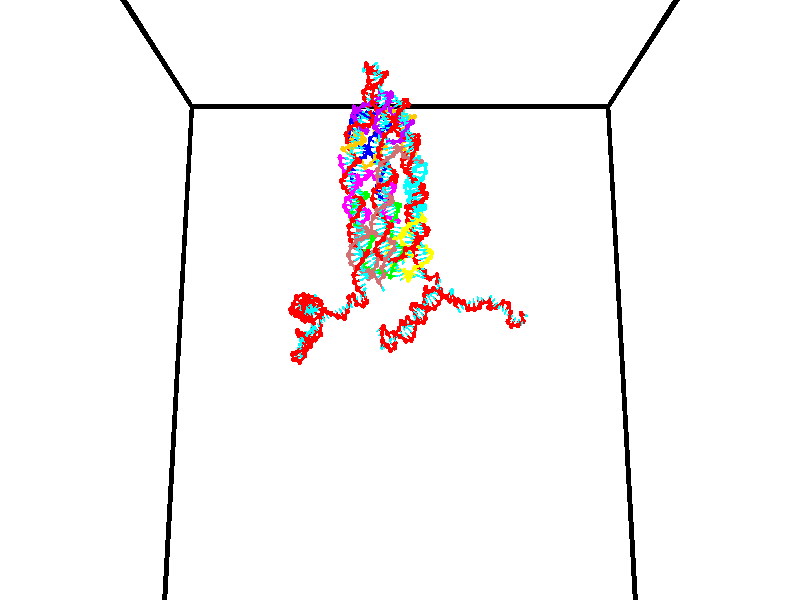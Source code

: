 // switches for output
#declare DRAW_BASES = 1; // possible values are 0, 1; only relevant for DNA ribbons
#declare DRAW_BASES_TYPE = 3; // possible values are 1, 2, 3; only relevant for DNA ribbons
#declare DRAW_FOG = 0; // set to 1 to enable fog

#include "colors.inc"

#include "transforms.inc"
background { rgb <1, 1, 1>}

#default {
   normal{
       ripples 0.25
       frequency 0.20
       turbulence 0.2
       lambda 5
   }
	finish {
		phong 0.1
		phong_size 40.
	}
}

// original window dimensions: 1024x640


// camera settings

camera {
	sky <0, 0.179814, -0.983701>
	up <0, 0.179814, -0.983701>
	right 1.6 * <1, 0, 0>
	location <35, 94.9851, 44.8844>
	look_at <35, 29.7336, 32.9568>
	direction <0, -65.2515, -11.9276>
	angle 67.0682
}


# declare cpy_camera_pos = <35, 94.9851, 44.8844>;
# if (DRAW_FOG = 1)
fog {
	fog_type 2
	up vnormalize(cpy_camera_pos)
	color rgbt<1,1,1,0.3>
	distance 1e-5
	fog_alt 3e-3
	fog_offset 56
}
# end


// LIGHTS

# declare lum = 6;
global_settings {
	ambient_light rgb lum * <0.05, 0.05, 0.05>
	max_trace_level 15
}# declare cpy_direct_light_amount = 0.25;
light_source
{	1000 * <-1, -1.16352, -0.803886>,
	rgb lum * cpy_direct_light_amount
	parallel
}

light_source
{	1000 * <1, 1.16352, 0.803886>,
	rgb lum * cpy_direct_light_amount
	parallel
}

// strand 0

// nucleotide -1

// particle -1
sphere {
	<24.028318, 35.260990, 34.756779> 0.250000
	pigment { color rgbt <1,0,0,0> }
	no_shadow
}
cylinder {
	<24.369507, 35.233845, 34.963791>,  <24.574219, 35.217556, 35.087997>, 0.100000
	pigment { color rgbt <1,0,0,0> }
	no_shadow
}
cylinder {
	<24.369507, 35.233845, 34.963791>,  <24.028318, 35.260990, 34.756779>, 0.100000
	pigment { color rgbt <1,0,0,0> }
	no_shadow
}

// particle -1
sphere {
	<24.369507, 35.233845, 34.963791> 0.100000
	pigment { color rgbt <1,0,0,0> }
	no_shadow
}
sphere {
	0, 1
	scale<0.080000,0.200000,0.300000>
	matrix <0.348131, 0.812728, -0.467201,
		-0.388904, 0.578677, 0.716859,
		0.852970, -0.067865, 0.517529,
		24.625399, 35.213486, 35.119049>
	pigment { color rgbt <0,1,1,0> }
	no_shadow
}
cylinder {
	<24.243181, 35.929394, 35.145004>,  <24.028318, 35.260990, 34.756779>, 0.130000
	pigment { color rgbt <1,0,0,0> }
	no_shadow
}

// nucleotide -1

// particle -1
sphere {
	<24.243181, 35.929394, 35.145004> 0.250000
	pigment { color rgbt <1,0,0,0> }
	no_shadow
}
cylinder {
	<24.587372, 35.744930, 35.058369>,  <24.793886, 35.634251, 35.006386>, 0.100000
	pigment { color rgbt <1,0,0,0> }
	no_shadow
}
cylinder {
	<24.587372, 35.744930, 35.058369>,  <24.243181, 35.929394, 35.145004>, 0.100000
	pigment { color rgbt <1,0,0,0> }
	no_shadow
}

// particle -1
sphere {
	<24.587372, 35.744930, 35.058369> 0.100000
	pigment { color rgbt <1,0,0,0> }
	no_shadow
}
sphere {
	0, 1
	scale<0.080000,0.200000,0.300000>
	matrix <0.389052, 0.869223, -0.305107,
		0.328966, 0.178273, 0.927362,
		0.860476, -0.461161, -0.216588,
		24.845514, 35.606583, 34.993393>
	pigment { color rgbt <0,1,1,0> }
	no_shadow
}
cylinder {
	<24.731176, 36.328167, 35.439552>,  <24.243181, 35.929394, 35.145004>, 0.130000
	pigment { color rgbt <1,0,0,0> }
	no_shadow
}

// nucleotide -1

// particle -1
sphere {
	<24.731176, 36.328167, 35.439552> 0.250000
	pigment { color rgbt <1,0,0,0> }
	no_shadow
}
cylinder {
	<24.949703, 36.120461, 35.176674>,  <25.080820, 35.995838, 35.018948>, 0.100000
	pigment { color rgbt <1,0,0,0> }
	no_shadow
}
cylinder {
	<24.949703, 36.120461, 35.176674>,  <24.731176, 36.328167, 35.439552>, 0.100000
	pigment { color rgbt <1,0,0,0> }
	no_shadow
}

// particle -1
sphere {
	<24.949703, 36.120461, 35.176674> 0.100000
	pigment { color rgbt <1,0,0,0> }
	no_shadow
}
sphere {
	0, 1
	scale<0.080000,0.200000,0.300000>
	matrix <0.627533, 0.773435, -0.089446,
		0.554743, -0.363545, 0.748395,
		0.546318, -0.519262, -0.657194,
		25.113598, 35.964684, 34.979515>
	pigment { color rgbt <0,1,1,0> }
	no_shadow
}
cylinder {
	<25.379465, 36.153164, 35.702225>,  <24.731176, 36.328167, 35.439552>, 0.130000
	pigment { color rgbt <1,0,0,0> }
	no_shadow
}

// nucleotide -1

// particle -1
sphere {
	<25.379465, 36.153164, 35.702225> 0.250000
	pigment { color rgbt <1,0,0,0> }
	no_shadow
}
cylinder {
	<25.383146, 36.245636, 35.313080>,  <25.385355, 36.301121, 35.079594>, 0.100000
	pigment { color rgbt <1,0,0,0> }
	no_shadow
}
cylinder {
	<25.383146, 36.245636, 35.313080>,  <25.379465, 36.153164, 35.702225>, 0.100000
	pigment { color rgbt <1,0,0,0> }
	no_shadow
}

// particle -1
sphere {
	<25.383146, 36.245636, 35.313080> 0.100000
	pigment { color rgbt <1,0,0,0> }
	no_shadow
}
sphere {
	0, 1
	scale<0.080000,0.200000,0.300000>
	matrix <0.359295, 0.907171, 0.218969,
		0.933179, -0.351561, -0.074716,
		0.009201, 0.231183, -0.972867,
		25.385906, 36.314991, 35.021221>
	pigment { color rgbt <0,1,1,0> }
	no_shadow
}
cylinder {
	<26.060278, 36.411541, 35.532791>,  <25.379465, 36.153164, 35.702225>, 0.130000
	pigment { color rgbt <1,0,0,0> }
	no_shadow
}

// nucleotide -1

// particle -1
sphere {
	<26.060278, 36.411541, 35.532791> 0.250000
	pigment { color rgbt <1,0,0,0> }
	no_shadow
}
cylinder {
	<25.808256, 36.546764, 35.253147>,  <25.657043, 36.627899, 35.085361>, 0.100000
	pigment { color rgbt <1,0,0,0> }
	no_shadow
}
cylinder {
	<25.808256, 36.546764, 35.253147>,  <26.060278, 36.411541, 35.532791>, 0.100000
	pigment { color rgbt <1,0,0,0> }
	no_shadow
}

// particle -1
sphere {
	<25.808256, 36.546764, 35.253147> 0.100000
	pigment { color rgbt <1,0,0,0> }
	no_shadow
}
sphere {
	0, 1
	scale<0.080000,0.200000,0.300000>
	matrix <0.364920, 0.923566, 0.117725,
		0.685468, -0.180944, -0.705260,
		-0.630053, 0.338061, -0.699105,
		25.619240, 36.648182, 35.043415>
	pigment { color rgbt <0,1,1,0> }
	no_shadow
}
cylinder {
	<26.377556, 37.018517, 35.168995>,  <26.060278, 36.411541, 35.532791>, 0.130000
	pigment { color rgbt <1,0,0,0> }
	no_shadow
}

// nucleotide -1

// particle -1
sphere {
	<26.377556, 37.018517, 35.168995> 0.250000
	pigment { color rgbt <1,0,0,0> }
	no_shadow
}
cylinder {
	<25.982332, 37.055393, 35.119617>,  <25.745197, 37.077518, 35.089989>, 0.100000
	pigment { color rgbt <1,0,0,0> }
	no_shadow
}
cylinder {
	<25.982332, 37.055393, 35.119617>,  <26.377556, 37.018517, 35.168995>, 0.100000
	pigment { color rgbt <1,0,0,0> }
	no_shadow
}

// particle -1
sphere {
	<25.982332, 37.055393, 35.119617> 0.100000
	pigment { color rgbt <1,0,0,0> }
	no_shadow
}
sphere {
	0, 1
	scale<0.080000,0.200000,0.300000>
	matrix <0.077254, 0.989669, 0.120777,
		0.133306, 0.109798, -0.984974,
		-0.988059, 0.092193, -0.123447,
		25.685915, 37.083050, 35.082584>
	pigment { color rgbt <0,1,1,0> }
	no_shadow
}
cylinder {
	<26.759966, 37.591095, 34.886829>,  <26.377556, 37.018517, 35.168995>, 0.130000
	pigment { color rgbt <1,0,0,0> }
	no_shadow
}

// nucleotide -1

// particle -1
sphere {
	<26.759966, 37.591095, 34.886829> 0.250000
	pigment { color rgbt <1,0,0,0> }
	no_shadow
}
cylinder {
	<26.394541, 37.751884, 34.862091>,  <26.175285, 37.848358, 34.847248>, 0.100000
	pigment { color rgbt <1,0,0,0> }
	no_shadow
}
cylinder {
	<26.394541, 37.751884, 34.862091>,  <26.759966, 37.591095, 34.886829>, 0.100000
	pigment { color rgbt <1,0,0,0> }
	no_shadow
}

// particle -1
sphere {
	<26.394541, 37.751884, 34.862091> 0.100000
	pigment { color rgbt <1,0,0,0> }
	no_shadow
}
sphere {
	0, 1
	scale<0.080000,0.200000,0.300000>
	matrix <0.364435, 0.876603, 0.314253,
		0.180534, 0.264551, -0.947323,
		-0.913562, 0.401971, -0.061845,
		26.120472, 37.872475, 34.843536>
	pigment { color rgbt <0,1,1,0> }
	no_shadow
}
cylinder {
	<26.572048, 38.074406, 34.294468>,  <26.759966, 37.591095, 34.886829>, 0.130000
	pigment { color rgbt <1,0,0,0> }
	no_shadow
}

// nucleotide -1

// particle -1
sphere {
	<26.572048, 38.074406, 34.294468> 0.250000
	pigment { color rgbt <1,0,0,0> }
	no_shadow
}
cylinder {
	<26.400936, 38.140965, 34.649841>,  <26.298269, 38.180901, 34.863064>, 0.100000
	pigment { color rgbt <1,0,0,0> }
	no_shadow
}
cylinder {
	<26.400936, 38.140965, 34.649841>,  <26.572048, 38.074406, 34.294468>, 0.100000
	pigment { color rgbt <1,0,0,0> }
	no_shadow
}

// particle -1
sphere {
	<26.400936, 38.140965, 34.649841> 0.100000
	pigment { color rgbt <1,0,0,0> }
	no_shadow
}
sphere {
	0, 1
	scale<0.080000,0.200000,0.300000>
	matrix <0.601935, 0.785696, 0.142676,
		-0.674298, 0.595814, -0.436266,
		-0.427781, 0.166398, 0.888434,
		26.272602, 38.190884, 34.916370>
	pigment { color rgbt <0,1,1,0> }
	no_shadow
}
cylinder {
	<26.318670, 38.823799, 34.344776>,  <26.572048, 38.074406, 34.294468>, 0.130000
	pigment { color rgbt <1,0,0,0> }
	no_shadow
}

// nucleotide -1

// particle -1
sphere {
	<26.318670, 38.823799, 34.344776> 0.250000
	pigment { color rgbt <1,0,0,0> }
	no_shadow
}
cylinder {
	<26.383389, 38.710491, 34.722893>,  <26.422218, 38.642506, 34.949764>, 0.100000
	pigment { color rgbt <1,0,0,0> }
	no_shadow
}
cylinder {
	<26.383389, 38.710491, 34.722893>,  <26.318670, 38.823799, 34.344776>, 0.100000
	pigment { color rgbt <1,0,0,0> }
	no_shadow
}

// particle -1
sphere {
	<26.383389, 38.710491, 34.722893> 0.100000
	pigment { color rgbt <1,0,0,0> }
	no_shadow
}
sphere {
	0, 1
	scale<0.080000,0.200000,0.300000>
	matrix <0.481127, 0.858993, 0.175064,
		-0.861591, 0.426482, 0.275272,
		0.161795, -0.283275, 0.945293,
		26.431927, 38.625507, 35.006481>
	pigment { color rgbt <0,1,1,0> }
	no_shadow
}
cylinder {
	<25.920902, 39.392937, 34.868057>,  <26.318670, 38.823799, 34.344776>, 0.130000
	pigment { color rgbt <1,0,0,0> }
	no_shadow
}

// nucleotide -1

// particle -1
sphere {
	<25.920902, 39.392937, 34.868057> 0.250000
	pigment { color rgbt <1,0,0,0> }
	no_shadow
}
cylinder {
	<26.217159, 39.227421, 35.079807>,  <26.394913, 39.128113, 35.206856>, 0.100000
	pigment { color rgbt <1,0,0,0> }
	no_shadow
}
cylinder {
	<26.217159, 39.227421, 35.079807>,  <25.920902, 39.392937, 34.868057>, 0.100000
	pigment { color rgbt <1,0,0,0> }
	no_shadow
}

// particle -1
sphere {
	<26.217159, 39.227421, 35.079807> 0.100000
	pigment { color rgbt <1,0,0,0> }
	no_shadow
}
sphere {
	0, 1
	scale<0.080000,0.200000,0.300000>
	matrix <0.393681, 0.905713, 0.157157,
		-0.544487, 0.092007, 0.833708,
		0.740641, -0.413785, 0.529371,
		26.439352, 39.103287, 35.238617>
	pigment { color rgbt <0,1,1,0> }
	no_shadow
}
cylinder {
	<26.060957, 39.853779, 35.448139>,  <25.920902, 39.392937, 34.868057>, 0.130000
	pigment { color rgbt <1,0,0,0> }
	no_shadow
}

// nucleotide -1

// particle -1
sphere {
	<26.060957, 39.853779, 35.448139> 0.250000
	pigment { color rgbt <1,0,0,0> }
	no_shadow
}
cylinder {
	<26.395626, 39.637234, 35.414902>,  <26.596428, 39.507305, 35.394958>, 0.100000
	pigment { color rgbt <1,0,0,0> }
	no_shadow
}
cylinder {
	<26.395626, 39.637234, 35.414902>,  <26.060957, 39.853779, 35.448139>, 0.100000
	pigment { color rgbt <1,0,0,0> }
	no_shadow
}

// particle -1
sphere {
	<26.395626, 39.637234, 35.414902> 0.100000
	pigment { color rgbt <1,0,0,0> }
	no_shadow
}
sphere {
	0, 1
	scale<0.080000,0.200000,0.300000>
	matrix <0.546561, 0.815456, 0.190531,
		-0.035387, -0.204828, 0.978158,
		0.836671, -0.541366, -0.083095,
		26.646627, 39.474823, 35.389973>
	pigment { color rgbt <0,1,1,0> }
	no_shadow
}
cylinder {
	<26.000355, 40.516186, 35.072556>,  <26.060957, 39.853779, 35.448139>, 0.130000
	pigment { color rgbt <1,0,0,0> }
	no_shadow
}

// nucleotide -1

// particle -1
sphere {
	<26.000355, 40.516186, 35.072556> 0.250000
	pigment { color rgbt <1,0,0,0> }
	no_shadow
}
cylinder {
	<26.263569, 40.364895, 35.332996>,  <26.421497, 40.274120, 35.489262>, 0.100000
	pigment { color rgbt <1,0,0,0> }
	no_shadow
}
cylinder {
	<26.263569, 40.364895, 35.332996>,  <26.000355, 40.516186, 35.072556>, 0.100000
	pigment { color rgbt <1,0,0,0> }
	no_shadow
}

// particle -1
sphere {
	<26.263569, 40.364895, 35.332996> 0.100000
	pigment { color rgbt <1,0,0,0> }
	no_shadow
}
sphere {
	0, 1
	scale<0.080000,0.200000,0.300000>
	matrix <0.603472, -0.252248, -0.756434,
		0.450344, 0.890682, 0.062262,
		0.658036, -0.378229, 0.651100,
		26.460979, 40.251427, 35.528328>
	pigment { color rgbt <0,1,1,0> }
	no_shadow
}
cylinder {
	<26.689550, 40.984447, 35.070370>,  <26.000355, 40.516186, 35.072556>, 0.130000
	pigment { color rgbt <1,0,0,0> }
	no_shadow
}

// nucleotide -1

// particle -1
sphere {
	<26.689550, 40.984447, 35.070370> 0.250000
	pigment { color rgbt <1,0,0,0> }
	no_shadow
}
cylinder {
	<26.723959, 40.598427, 35.169384>,  <26.744604, 40.366814, 35.228794>, 0.100000
	pigment { color rgbt <1,0,0,0> }
	no_shadow
}
cylinder {
	<26.723959, 40.598427, 35.169384>,  <26.689550, 40.984447, 35.070370>, 0.100000
	pigment { color rgbt <1,0,0,0> }
	no_shadow
}

// particle -1
sphere {
	<26.723959, 40.598427, 35.169384> 0.100000
	pigment { color rgbt <1,0,0,0> }
	no_shadow
}
sphere {
	0, 1
	scale<0.080000,0.200000,0.300000>
	matrix <0.557970, -0.159170, -0.814453,
		0.825390, 0.208180, 0.524778,
		0.086024, -0.965052, 0.247536,
		26.749765, 40.308910, 35.243645>
	pigment { color rgbt <0,1,1,0> }
	no_shadow
}
cylinder {
	<27.419270, 40.728222, 34.946480>,  <26.689550, 40.984447, 35.070370>, 0.130000
	pigment { color rgbt <1,0,0,0> }
	no_shadow
}

// nucleotide -1

// particle -1
sphere {
	<27.419270, 40.728222, 34.946480> 0.250000
	pigment { color rgbt <1,0,0,0> }
	no_shadow
}
cylinder {
	<27.142485, 40.441528, 34.911888>,  <26.976414, 40.269512, 34.891132>, 0.100000
	pigment { color rgbt <1,0,0,0> }
	no_shadow
}
cylinder {
	<27.142485, 40.441528, 34.911888>,  <27.419270, 40.728222, 34.946480>, 0.100000
	pigment { color rgbt <1,0,0,0> }
	no_shadow
}

// particle -1
sphere {
	<27.142485, 40.441528, 34.911888> 0.100000
	pigment { color rgbt <1,0,0,0> }
	no_shadow
}
sphere {
	0, 1
	scale<0.080000,0.200000,0.300000>
	matrix <0.407237, -0.288606, -0.866524,
		0.596109, -0.634821, 0.491585,
		-0.691962, -0.716735, -0.086482,
		26.934896, 40.226509, 34.885944>
	pigment { color rgbt <0,1,1,0> }
	no_shadow
}
cylinder {
	<27.702414, 40.070766, 35.161411>,  <27.419270, 40.728222, 34.946480>, 0.130000
	pigment { color rgbt <1,0,0,0> }
	no_shadow
}

// nucleotide -1

// particle -1
sphere {
	<27.702414, 40.070766, 35.161411> 0.250000
	pigment { color rgbt <1,0,0,0> }
	no_shadow
}
cylinder {
	<27.442419, 40.039913, 34.859001>,  <27.286423, 40.021400, 34.677555>, 0.100000
	pigment { color rgbt <1,0,0,0> }
	no_shadow
}
cylinder {
	<27.442419, 40.039913, 34.859001>,  <27.702414, 40.070766, 35.161411>, 0.100000
	pigment { color rgbt <1,0,0,0> }
	no_shadow
}

// particle -1
sphere {
	<27.442419, 40.039913, 34.859001> 0.100000
	pigment { color rgbt <1,0,0,0> }
	no_shadow
}
sphere {
	0, 1
	scale<0.080000,0.200000,0.300000>
	matrix <0.698289, -0.453149, -0.554119,
		-0.299848, -0.888091, 0.348404,
		-0.649987, -0.077136, -0.756020,
		27.247423, 40.016773, 34.632195>
	pigment { color rgbt <0,1,1,0> }
	no_shadow
}
cylinder {
	<27.539476, 39.373730, 34.854721>,  <27.702414, 40.070766, 35.161411>, 0.130000
	pigment { color rgbt <1,0,0,0> }
	no_shadow
}

// nucleotide -1

// particle -1
sphere {
	<27.539476, 39.373730, 34.854721> 0.250000
	pigment { color rgbt <1,0,0,0> }
	no_shadow
}
cylinder {
	<27.340553, 39.466022, 35.189255>,  <27.221199, 39.521397, 35.389973>, 0.100000
	pigment { color rgbt <1,0,0,0> }
	no_shadow
}
cylinder {
	<27.340553, 39.466022, 35.189255>,  <27.539476, 39.373730, 34.854721>, 0.100000
	pigment { color rgbt <1,0,0,0> }
	no_shadow
}

// particle -1
sphere {
	<27.340553, 39.466022, 35.189255> 0.100000
	pigment { color rgbt <1,0,0,0> }
	no_shadow
}
sphere {
	0, 1
	scale<0.080000,0.200000,0.300000>
	matrix <-0.462070, -0.886328, -0.030240,
		0.734286, -0.401482, 0.547391,
		-0.497308, 0.230728, 0.836331,
		27.191360, 39.535240, 35.440155>
	pigment { color rgbt <0,1,1,0> }
	no_shadow
}
cylinder {
	<27.730284, 38.772350, 35.384945>,  <27.539476, 39.373730, 34.854721>, 0.130000
	pigment { color rgbt <1,0,0,0> }
	no_shadow
}

// nucleotide -1

// particle -1
sphere {
	<27.730284, 38.772350, 35.384945> 0.250000
	pigment { color rgbt <1,0,0,0> }
	no_shadow
}
cylinder {
	<27.394583, 38.989826, 35.381985>,  <27.193163, 39.120312, 35.380207>, 0.100000
	pigment { color rgbt <1,0,0,0> }
	no_shadow
}
cylinder {
	<27.394583, 38.989826, 35.381985>,  <27.730284, 38.772350, 35.384945>, 0.100000
	pigment { color rgbt <1,0,0,0> }
	no_shadow
}

// particle -1
sphere {
	<27.394583, 38.989826, 35.381985> 0.100000
	pigment { color rgbt <1,0,0,0> }
	no_shadow
}
sphere {
	0, 1
	scale<0.080000,0.200000,0.300000>
	matrix <-0.543737, -0.839233, 0.006184,
		-0.002851, 0.009216, 0.999954,
		-0.839251, 0.543694, -0.007403,
		27.142807, 39.152935, 35.379765>
	pigment { color rgbt <0,1,1,0> }
	no_shadow
}
cylinder {
	<27.375725, 38.460365, 35.818108>,  <27.730284, 38.772350, 35.384945>, 0.130000
	pigment { color rgbt <1,0,0,0> }
	no_shadow
}

// nucleotide -1

// particle -1
sphere {
	<27.375725, 38.460365, 35.818108> 0.250000
	pigment { color rgbt <1,0,0,0> }
	no_shadow
}
cylinder {
	<27.067055, 38.664593, 35.666405>,  <26.881853, 38.787128, 35.575382>, 0.100000
	pigment { color rgbt <1,0,0,0> }
	no_shadow
}
cylinder {
	<27.067055, 38.664593, 35.666405>,  <27.375725, 38.460365, 35.818108>, 0.100000
	pigment { color rgbt <1,0,0,0> }
	no_shadow
}

// particle -1
sphere {
	<27.067055, 38.664593, 35.666405> 0.100000
	pigment { color rgbt <1,0,0,0> }
	no_shadow
}
sphere {
	0, 1
	scale<0.080000,0.200000,0.300000>
	matrix <-0.555937, -0.831134, 0.012264,
		-0.308954, 0.220308, 0.925209,
		-0.771674, 0.510569, -0.379260,
		26.835552, 38.817764, 35.552628>
	pigment { color rgbt <0,1,1,0> }
	no_shadow
}
cylinder {
	<26.734264, 38.415260, 36.253761>,  <27.375725, 38.460365, 35.818108>, 0.130000
	pigment { color rgbt <1,0,0,0> }
	no_shadow
}

// nucleotide -1

// particle -1
sphere {
	<26.734264, 38.415260, 36.253761> 0.250000
	pigment { color rgbt <1,0,0,0> }
	no_shadow
}
cylinder {
	<26.621941, 38.454662, 35.871883>,  <26.554546, 38.478306, 35.642757>, 0.100000
	pigment { color rgbt <1,0,0,0> }
	no_shadow
}
cylinder {
	<26.621941, 38.454662, 35.871883>,  <26.734264, 38.415260, 36.253761>, 0.100000
	pigment { color rgbt <1,0,0,0> }
	no_shadow
}

// particle -1
sphere {
	<26.621941, 38.454662, 35.871883> 0.100000
	pigment { color rgbt <1,0,0,0> }
	no_shadow
}
sphere {
	0, 1
	scale<0.080000,0.200000,0.300000>
	matrix <-0.463202, -0.885114, 0.044914,
		-0.840589, 0.454829, 0.294179,
		-0.280810, 0.098510, -0.954695,
		26.537697, 38.484215, 35.585476>
	pigment { color rgbt <0,1,1,0> }
	no_shadow
}
cylinder {
	<25.975054, 38.329433, 36.175926>,  <26.734264, 38.415260, 36.253761>, 0.130000
	pigment { color rgbt <1,0,0,0> }
	no_shadow
}

// nucleotide -1

// particle -1
sphere {
	<25.975054, 38.329433, 36.175926> 0.250000
	pigment { color rgbt <1,0,0,0> }
	no_shadow
}
cylinder {
	<26.070496, 38.285553, 35.789967>,  <26.127760, 38.259224, 35.558392>, 0.100000
	pigment { color rgbt <1,0,0,0> }
	no_shadow
}
cylinder {
	<26.070496, 38.285553, 35.789967>,  <25.975054, 38.329433, 36.175926>, 0.100000
	pigment { color rgbt <1,0,0,0> }
	no_shadow
}

// particle -1
sphere {
	<26.070496, 38.285553, 35.789967> 0.100000
	pigment { color rgbt <1,0,0,0> }
	no_shadow
}
sphere {
	0, 1
	scale<0.080000,0.200000,0.300000>
	matrix <-0.515377, -0.856436, -0.030072,
		-0.823077, 0.504463, -0.260887,
		0.238603, -0.109704, -0.964901,
		26.142076, 38.252644, 35.500496>
	pigment { color rgbt <0,1,1,0> }
	no_shadow
}
cylinder {
	<25.408152, 38.308712, 35.605507>,  <25.975054, 38.329433, 36.175926>, 0.130000
	pigment { color rgbt <1,0,0,0> }
	no_shadow
}

// nucleotide -1

// particle -1
sphere {
	<25.408152, 38.308712, 35.605507> 0.250000
	pigment { color rgbt <1,0,0,0> }
	no_shadow
}
cylinder {
	<25.709665, 38.087456, 35.463608>,  <25.890574, 37.954700, 35.378468>, 0.100000
	pigment { color rgbt <1,0,0,0> }
	no_shadow
}
cylinder {
	<25.709665, 38.087456, 35.463608>,  <25.408152, 38.308712, 35.605507>, 0.100000
	pigment { color rgbt <1,0,0,0> }
	no_shadow
}

// particle -1
sphere {
	<25.709665, 38.087456, 35.463608> 0.100000
	pigment { color rgbt <1,0,0,0> }
	no_shadow
}
sphere {
	0, 1
	scale<0.080000,0.200000,0.300000>
	matrix <-0.612761, -0.786661, -0.075425,
		-0.237342, 0.274227, -0.931916,
		0.753786, -0.553140, -0.354744,
		25.935801, 37.921513, 35.357185>
	pigment { color rgbt <0,1,1,0> }
	no_shadow
}
cylinder {
	<25.543104, 37.600880, 35.767605>,  <25.408152, 38.308712, 35.605507>, 0.130000
	pigment { color rgbt <1,0,0,0> }
	no_shadow
}

// nucleotide -1

// particle -1
sphere {
	<25.543104, 37.600880, 35.767605> 0.250000
	pigment { color rgbt <1,0,0,0> }
	no_shadow
}
cylinder {
	<25.624346, 37.839527, 35.457047>,  <25.673092, 37.982716, 35.270710>, 0.100000
	pigment { color rgbt <1,0,0,0> }
	no_shadow
}
cylinder {
	<25.624346, 37.839527, 35.457047>,  <25.543104, 37.600880, 35.767605>, 0.100000
	pigment { color rgbt <1,0,0,0> }
	no_shadow
}

// particle -1
sphere {
	<25.624346, 37.839527, 35.457047> 0.100000
	pigment { color rgbt <1,0,0,0> }
	no_shadow
}
sphere {
	0, 1
	scale<0.080000,0.200000,0.300000>
	matrix <-0.687745, -0.477477, -0.546829,
		-0.696961, 0.645028, 0.313344,
		0.203105, 0.596620, -0.776398,
		25.685278, 38.018513, 35.224129>
	pigment { color rgbt <0,1,1,0> }
	no_shadow
}
cylinder {
	<24.846115, 37.661934, 35.366112>,  <25.543104, 37.600880, 35.767605>, 0.130000
	pigment { color rgbt <1,0,0,0> }
	no_shadow
}

// nucleotide -1

// particle -1
sphere {
	<24.846115, 37.661934, 35.366112> 0.250000
	pigment { color rgbt <1,0,0,0> }
	no_shadow
}
cylinder {
	<25.146706, 37.611458, 35.107079>,  <25.327059, 37.581173, 34.951660>, 0.100000
	pigment { color rgbt <1,0,0,0> }
	no_shadow
}
cylinder {
	<25.146706, 37.611458, 35.107079>,  <24.846115, 37.661934, 35.366112>, 0.100000
	pigment { color rgbt <1,0,0,0> }
	no_shadow
}

// particle -1
sphere {
	<25.146706, 37.611458, 35.107079> 0.100000
	pigment { color rgbt <1,0,0,0> }
	no_shadow
}
sphere {
	0, 1
	scale<0.080000,0.200000,0.300000>
	matrix <-0.441696, -0.825345, -0.351726,
		-0.490094, 0.550347, -0.675963,
		0.751474, -0.126191, -0.647582,
		25.372149, 37.573601, 34.912804>
	pigment { color rgbt <0,1,1,0> }
	no_shadow
}
cylinder {
	<24.654593, 37.391266, 34.742924>,  <24.846115, 37.661934, 35.366112>, 0.130000
	pigment { color rgbt <1,0,0,0> }
	no_shadow
}

// nucleotide -1

// particle -1
sphere {
	<24.654593, 37.391266, 34.742924> 0.250000
	pigment { color rgbt <1,0,0,0> }
	no_shadow
}
cylinder {
	<25.046215, 37.316845, 34.709850>,  <25.281189, 37.272194, 34.690006>, 0.100000
	pigment { color rgbt <1,0,0,0> }
	no_shadow
}
cylinder {
	<25.046215, 37.316845, 34.709850>,  <24.654593, 37.391266, 34.742924>, 0.100000
	pigment { color rgbt <1,0,0,0> }
	no_shadow
}

// particle -1
sphere {
	<25.046215, 37.316845, 34.709850> 0.100000
	pigment { color rgbt <1,0,0,0> }
	no_shadow
}
sphere {
	0, 1
	scale<0.080000,0.200000,0.300000>
	matrix <-0.200667, -0.950445, -0.237458,
		-0.034409, 0.249077, -0.967873,
		0.979055, -0.186049, -0.082685,
		25.339931, 37.261032, 34.685043>
	pigment { color rgbt <0,1,1,0> }
	no_shadow
}
cylinder {
	<24.895098, 37.044331, 34.036552>,  <24.654593, 37.391266, 34.742924>, 0.130000
	pigment { color rgbt <1,0,0,0> }
	no_shadow
}

// nucleotide -1

// particle -1
sphere {
	<24.895098, 37.044331, 34.036552> 0.250000
	pigment { color rgbt <1,0,0,0> }
	no_shadow
}
cylinder {
	<25.101641, 36.924290, 34.357380>,  <25.225567, 36.852264, 34.549877>, 0.100000
	pigment { color rgbt <1,0,0,0> }
	no_shadow
}
cylinder {
	<25.101641, 36.924290, 34.357380>,  <24.895098, 37.044331, 34.036552>, 0.100000
	pigment { color rgbt <1,0,0,0> }
	no_shadow
}

// particle -1
sphere {
	<25.101641, 36.924290, 34.357380> 0.100000
	pigment { color rgbt <1,0,0,0> }
	no_shadow
}
sphere {
	0, 1
	scale<0.080000,0.200000,0.300000>
	matrix <-0.053909, -0.946119, -0.319299,
		0.854675, 0.121634, -0.504713,
		0.516357, -0.300106, 0.802068,
		25.256548, 36.834259, 34.598000>
	pigment { color rgbt <0,1,1,0> }
	no_shadow
}
cylinder {
	<25.487480, 36.545349, 33.771214>,  <24.895098, 37.044331, 34.036552>, 0.130000
	pigment { color rgbt <1,0,0,0> }
	no_shadow
}

// nucleotide -1

// particle -1
sphere {
	<25.487480, 36.545349, 33.771214> 0.250000
	pigment { color rgbt <1,0,0,0> }
	no_shadow
}
cylinder {
	<25.426313, 36.470100, 34.159283>,  <25.389614, 36.424953, 34.392124>, 0.100000
	pigment { color rgbt <1,0,0,0> }
	no_shadow
}
cylinder {
	<25.426313, 36.470100, 34.159283>,  <25.487480, 36.545349, 33.771214>, 0.100000
	pigment { color rgbt <1,0,0,0> }
	no_shadow
}

// particle -1
sphere {
	<25.426313, 36.470100, 34.159283> 0.100000
	pigment { color rgbt <1,0,0,0> }
	no_shadow
}
sphere {
	0, 1
	scale<0.080000,0.200000,0.300000>
	matrix <-0.005387, -0.981542, -0.191173,
		0.988225, -0.034460, 0.149079,
		-0.152915, -0.188119, 0.970169,
		25.380440, 36.413666, 34.450333>
	pigment { color rgbt <0,1,1,0> }
	no_shadow
}
cylinder {
	<25.871304, 35.959545, 33.985168>,  <25.487480, 36.545349, 33.771214>, 0.130000
	pigment { color rgbt <1,0,0,0> }
	no_shadow
}

// nucleotide -1

// particle -1
sphere {
	<25.871304, 35.959545, 33.985168> 0.250000
	pigment { color rgbt <1,0,0,0> }
	no_shadow
}
cylinder {
	<25.558609, 35.963451, 34.234581>,  <25.370993, 35.965797, 34.384228>, 0.100000
	pigment { color rgbt <1,0,0,0> }
	no_shadow
}
cylinder {
	<25.558609, 35.963451, 34.234581>,  <25.871304, 35.959545, 33.985168>, 0.100000
	pigment { color rgbt <1,0,0,0> }
	no_shadow
}

// particle -1
sphere {
	<25.558609, 35.963451, 34.234581> 0.100000
	pigment { color rgbt <1,0,0,0> }
	no_shadow
}
sphere {
	0, 1
	scale<0.080000,0.200000,0.300000>
	matrix <0.024977, -0.998585, 0.046956,
		0.623109, 0.052281, 0.780386,
		-0.781736, 0.009768, 0.623533,
		25.324089, 35.966381, 34.421642>
	pigment { color rgbt <0,1,1,0> }
	no_shadow
}
cylinder {
	<25.887682, 35.218498, 34.211884>,  <25.871304, 35.959545, 33.985168>, 0.130000
	pigment { color rgbt <1,0,0,0> }
	no_shadow
}

// nucleotide -1

// particle -1
sphere {
	<25.887682, 35.218498, 34.211884> 0.250000
	pigment { color rgbt <1,0,0,0> }
	no_shadow
}
cylinder {
	<25.653152, 35.428612, 34.458557>,  <25.512434, 35.554680, 34.606560>, 0.100000
	pigment { color rgbt <1,0,0,0> }
	no_shadow
}
cylinder {
	<25.653152, 35.428612, 34.458557>,  <25.887682, 35.218498, 34.211884>, 0.100000
	pigment { color rgbt <1,0,0,0> }
	no_shadow
}

// particle -1
sphere {
	<25.653152, 35.428612, 34.458557> 0.100000
	pigment { color rgbt <1,0,0,0> }
	no_shadow
}
sphere {
	0, 1
	scale<0.080000,0.200000,0.300000>
	matrix <-0.247000, -0.840939, 0.481468,
		0.771502, 0.129976, 0.622809,
		-0.586324, 0.525287, 0.616682,
		25.477255, 35.586197, 34.643562>
	pigment { color rgbt <0,1,1,0> }
	no_shadow
}
cylinder {
	<25.912725, 34.896454, 34.872398>,  <25.887682, 35.218498, 34.211884>, 0.130000
	pigment { color rgbt <1,0,0,0> }
	no_shadow
}

// nucleotide -1

// particle -1
sphere {
	<25.912725, 34.896454, 34.872398> 0.250000
	pigment { color rgbt <1,0,0,0> }
	no_shadow
}
cylinder {
	<25.586388, 35.126114, 34.899967>,  <25.390585, 35.263908, 34.916508>, 0.100000
	pigment { color rgbt <1,0,0,0> }
	no_shadow
}
cylinder {
	<25.586388, 35.126114, 34.899967>,  <25.912725, 34.896454, 34.872398>, 0.100000
	pigment { color rgbt <1,0,0,0> }
	no_shadow
}

// particle -1
sphere {
	<25.586388, 35.126114, 34.899967> 0.100000
	pigment { color rgbt <1,0,0,0> }
	no_shadow
}
sphere {
	0, 1
	scale<0.080000,0.200000,0.300000>
	matrix <-0.495238, -0.755256, 0.429334,
		0.298554, 0.316138, 0.900512,
		-0.815846, 0.574147, 0.068922,
		25.341633, 35.298359, 34.920643>
	pigment { color rgbt <0,1,1,0> }
	no_shadow
}
cylinder {
	<25.648119, 34.895073, 35.558277>,  <25.912725, 34.896454, 34.872398>, 0.130000
	pigment { color rgbt <1,0,0,0> }
	no_shadow
}

// nucleotide -1

// particle -1
sphere {
	<25.648119, 34.895073, 35.558277> 0.250000
	pigment { color rgbt <1,0,0,0> }
	no_shadow
}
cylinder {
	<25.372496, 34.935371, 35.271210>,  <25.207123, 34.959549, 35.098969>, 0.100000
	pigment { color rgbt <1,0,0,0> }
	no_shadow
}
cylinder {
	<25.372496, 34.935371, 35.271210>,  <25.648119, 34.895073, 35.558277>, 0.100000
	pigment { color rgbt <1,0,0,0> }
	no_shadow
}

// particle -1
sphere {
	<25.372496, 34.935371, 35.271210> 0.100000
	pigment { color rgbt <1,0,0,0> }
	no_shadow
}
sphere {
	0, 1
	scale<0.080000,0.200000,0.300000>
	matrix <-0.456860, -0.829115, 0.322253,
		-0.562566, 0.549926, 0.617334,
		-0.689056, 0.100746, -0.717671,
		25.165779, 34.965595, 35.055908>
	pigment { color rgbt <0,1,1,0> }
	no_shadow
}
cylinder {
	<26.094334, 35.525616, 35.657276>,  <25.648119, 34.895073, 35.558277>, 0.130000
	pigment { color rgbt <1,0,0,0> }
	no_shadow
}

// nucleotide -1

// particle -1
sphere {
	<26.094334, 35.525616, 35.657276> 0.250000
	pigment { color rgbt <1,0,0,0> }
	no_shadow
}
cylinder {
	<26.263506, 35.562778, 36.017830>,  <26.365009, 35.585075, 36.234161>, 0.100000
	pigment { color rgbt <1,0,0,0> }
	no_shadow
}
cylinder {
	<26.263506, 35.562778, 36.017830>,  <26.094334, 35.525616, 35.657276>, 0.100000
	pigment { color rgbt <1,0,0,0> }
	no_shadow
}

// particle -1
sphere {
	<26.263506, 35.562778, 36.017830> 0.100000
	pigment { color rgbt <1,0,0,0> }
	no_shadow
}
sphere {
	0, 1
	scale<0.080000,0.200000,0.300000>
	matrix <-0.577630, -0.738793, 0.347173,
		0.698194, -0.667497, -0.258789,
		0.422928, 0.092910, 0.901387,
		26.390385, 35.590652, 36.288246>
	pigment { color rgbt <0,1,1,0> }
	no_shadow
}
cylinder {
	<26.279535, 34.863308, 35.866001>,  <26.094334, 35.525616, 35.657276>, 0.130000
	pigment { color rgbt <1,0,0,0> }
	no_shadow
}

// nucleotide -1

// particle -1
sphere {
	<26.279535, 34.863308, 35.866001> 0.250000
	pigment { color rgbt <1,0,0,0> }
	no_shadow
}
cylinder {
	<26.224087, 35.106335, 36.178833>,  <26.190817, 35.252151, 36.366531>, 0.100000
	pigment { color rgbt <1,0,0,0> }
	no_shadow
}
cylinder {
	<26.224087, 35.106335, 36.178833>,  <26.279535, 34.863308, 35.866001>, 0.100000
	pigment { color rgbt <1,0,0,0> }
	no_shadow
}

// particle -1
sphere {
	<26.224087, 35.106335, 36.178833> 0.100000
	pigment { color rgbt <1,0,0,0> }
	no_shadow
}
sphere {
	0, 1
	scale<0.080000,0.200000,0.300000>
	matrix <-0.468597, -0.735949, 0.488668,
		0.872468, -0.298741, 0.386721,
		-0.138622, 0.607563, 0.782081,
		26.182501, 35.288605, 36.413456>
	pigment { color rgbt <0,1,1,0> }
	no_shadow
}
cylinder {
	<26.455288, 34.486279, 36.497692>,  <26.279535, 34.863308, 35.866001>, 0.130000
	pigment { color rgbt <1,0,0,0> }
	no_shadow
}

// nucleotide -1

// particle -1
sphere {
	<26.455288, 34.486279, 36.497692> 0.250000
	pigment { color rgbt <1,0,0,0> }
	no_shadow
}
cylinder {
	<26.198904, 34.771473, 36.611404>,  <26.045074, 34.942589, 36.679630>, 0.100000
	pigment { color rgbt <1,0,0,0> }
	no_shadow
}
cylinder {
	<26.198904, 34.771473, 36.611404>,  <26.455288, 34.486279, 36.497692>, 0.100000
	pigment { color rgbt <1,0,0,0> }
	no_shadow
}

// particle -1
sphere {
	<26.198904, 34.771473, 36.611404> 0.100000
	pigment { color rgbt <1,0,0,0> }
	no_shadow
}
sphere {
	0, 1
	scale<0.080000,0.200000,0.300000>
	matrix <-0.507095, -0.671366, 0.540484,
		0.576216, 0.202270, 0.791872,
		-0.640959, 0.712990, 0.284281,
		26.006617, 34.985371, 36.696690>
	pigment { color rgbt <0,1,1,0> }
	no_shadow
}
cylinder {
	<26.271141, 34.266129, 37.080219>,  <26.455288, 34.486279, 36.497692>, 0.130000
	pigment { color rgbt <1,0,0,0> }
	no_shadow
}

// nucleotide -1

// particle -1
sphere {
	<26.271141, 34.266129, 37.080219> 0.250000
	pigment { color rgbt <1,0,0,0> }
	no_shadow
}
cylinder {
	<25.985317, 34.535099, 37.003017>,  <25.813824, 34.696480, 36.956696>, 0.100000
	pigment { color rgbt <1,0,0,0> }
	no_shadow
}
cylinder {
	<25.985317, 34.535099, 37.003017>,  <26.271141, 34.266129, 37.080219>, 0.100000
	pigment { color rgbt <1,0,0,0> }
	no_shadow
}

// particle -1
sphere {
	<25.985317, 34.535099, 37.003017> 0.100000
	pigment { color rgbt <1,0,0,0> }
	no_shadow
}
sphere {
	0, 1
	scale<0.080000,0.200000,0.300000>
	matrix <-0.628582, -0.496031, 0.599031,
		0.307067, 0.549362, 0.777117,
		-0.714560, 0.672424, -0.193004,
		25.770950, 34.736828, 36.945118>
	pigment { color rgbt <0,1,1,0> }
	no_shadow
}
cylinder {
	<26.002184, 34.483929, 37.752762>,  <26.271141, 34.266129, 37.080219>, 0.130000
	pigment { color rgbt <1,0,0,0> }
	no_shadow
}

// nucleotide -1

// particle -1
sphere {
	<26.002184, 34.483929, 37.752762> 0.250000
	pigment { color rgbt <1,0,0,0> }
	no_shadow
}
cylinder {
	<25.746645, 34.525272, 37.447819>,  <25.593321, 34.550079, 37.264854>, 0.100000
	pigment { color rgbt <1,0,0,0> }
	no_shadow
}
cylinder {
	<25.746645, 34.525272, 37.447819>,  <26.002184, 34.483929, 37.752762>, 0.100000
	pigment { color rgbt <1,0,0,0> }
	no_shadow
}

// particle -1
sphere {
	<25.746645, 34.525272, 37.447819> 0.100000
	pigment { color rgbt <1,0,0,0> }
	no_shadow
}
sphere {
	0, 1
	scale<0.080000,0.200000,0.300000>
	matrix <-0.691225, -0.512165, 0.509799,
		-0.337761, 0.852645, 0.398640,
		-0.638847, 0.103360, -0.762359,
		25.554991, 34.556282, 37.219112>
	pigment { color rgbt <0,1,1,0> }
	no_shadow
}
cylinder {
	<25.998672, 35.243477, 37.676064>,  <26.002184, 34.483929, 37.752762>, 0.130000
	pigment { color rgbt <1,0,0,0> }
	no_shadow
}

// nucleotide -1

// particle -1
sphere {
	<25.998672, 35.243477, 37.676064> 0.250000
	pigment { color rgbt <1,0,0,0> }
	no_shadow
}
cylinder {
	<25.630276, 35.237392, 37.520351>,  <25.409237, 35.233742, 37.426926>, 0.100000
	pigment { color rgbt <1,0,0,0> }
	no_shadow
}
cylinder {
	<25.630276, 35.237392, 37.520351>,  <25.998672, 35.243477, 37.676064>, 0.100000
	pigment { color rgbt <1,0,0,0> }
	no_shadow
}

// particle -1
sphere {
	<25.630276, 35.237392, 37.520351> 0.100000
	pigment { color rgbt <1,0,0,0> }
	no_shadow
}
sphere {
	0, 1
	scale<0.080000,0.200000,0.300000>
	matrix <-0.316650, -0.552862, 0.770764,
		-0.226947, 0.833134, 0.504364,
		-0.920993, -0.015215, -0.389282,
		25.353977, 35.232826, 37.403568>
	pigment { color rgbt <0,1,1,0> }
	no_shadow
}
cylinder {
	<25.485676, 35.483437, 38.201229>,  <25.998672, 35.243477, 37.676064>, 0.130000
	pigment { color rgbt <1,0,0,0> }
	no_shadow
}

// nucleotide -1

// particle -1
sphere {
	<25.485676, 35.483437, 38.201229> 0.250000
	pigment { color rgbt <1,0,0,0> }
	no_shadow
}
cylinder {
	<25.303198, 35.245739, 37.936272>,  <25.193710, 35.103123, 37.777298>, 0.100000
	pigment { color rgbt <1,0,0,0> }
	no_shadow
}
cylinder {
	<25.303198, 35.245739, 37.936272>,  <25.485676, 35.483437, 38.201229>, 0.100000
	pigment { color rgbt <1,0,0,0> }
	no_shadow
}

// particle -1
sphere {
	<25.303198, 35.245739, 37.936272> 0.100000
	pigment { color rgbt <1,0,0,0> }
	no_shadow
}
sphere {
	0, 1
	scale<0.080000,0.200000,0.300000>
	matrix <-0.419642, -0.512738, 0.748999,
		-0.784720, 0.619658, -0.015459,
		-0.456197, -0.594242, -0.662390,
		25.166338, 35.067467, 37.737556>
	pigment { color rgbt <0,1,1,0> }
	no_shadow
}
cylinder {
	<24.722860, 35.389221, 38.412701>,  <25.485676, 35.483437, 38.201229>, 0.130000
	pigment { color rgbt <1,0,0,0> }
	no_shadow
}

// nucleotide -1

// particle -1
sphere {
	<24.722860, 35.389221, 38.412701> 0.250000
	pigment { color rgbt <1,0,0,0> }
	no_shadow
}
cylinder {
	<24.827141, 35.080051, 38.181313>,  <24.889709, 34.894550, 38.042480>, 0.100000
	pigment { color rgbt <1,0,0,0> }
	no_shadow
}
cylinder {
	<24.827141, 35.080051, 38.181313>,  <24.722860, 35.389221, 38.412701>, 0.100000
	pigment { color rgbt <1,0,0,0> }
	no_shadow
}

// particle -1
sphere {
	<24.827141, 35.080051, 38.181313> 0.100000
	pigment { color rgbt <1,0,0,0> }
	no_shadow
}
sphere {
	0, 1
	scale<0.080000,0.200000,0.300000>
	matrix <-0.359546, -0.633816, 0.684839,
		-0.895970, 0.029448, -0.443137,
		0.260700, -0.772923, -0.578468,
		24.905352, 34.848175, 38.007771>
	pigment { color rgbt <0,1,1,0> }
	no_shadow
}
cylinder {
	<24.294359, 34.925526, 38.474178>,  <24.722860, 35.389221, 38.412701>, 0.130000
	pigment { color rgbt <1,0,0,0> }
	no_shadow
}

// nucleotide -1

// particle -1
sphere {
	<24.294359, 34.925526, 38.474178> 0.250000
	pigment { color rgbt <1,0,0,0> }
	no_shadow
}
cylinder {
	<24.607277, 34.703148, 38.361790>,  <24.795027, 34.569721, 38.294357>, 0.100000
	pigment { color rgbt <1,0,0,0> }
	no_shadow
}
cylinder {
	<24.607277, 34.703148, 38.361790>,  <24.294359, 34.925526, 38.474178>, 0.100000
	pigment { color rgbt <1,0,0,0> }
	no_shadow
}

// particle -1
sphere {
	<24.607277, 34.703148, 38.361790> 0.100000
	pigment { color rgbt <1,0,0,0> }
	no_shadow
}
sphere {
	0, 1
	scale<0.080000,0.200000,0.300000>
	matrix <-0.093354, -0.550597, 0.829535,
		-0.615876, -0.622709, -0.482628,
		0.782292, -0.555946, -0.280967,
		24.841965, 34.536366, 38.277500>
	pigment { color rgbt <0,1,1,0> }
	no_shadow
}
cylinder {
	<24.303318, 34.465816, 38.877625>,  <24.294359, 34.925526, 38.474178>, 0.130000
	pigment { color rgbt <1,0,0,0> }
	no_shadow
}

// nucleotide -1

// particle -1
sphere {
	<24.303318, 34.465816, 38.877625> 0.250000
	pigment { color rgbt <1,0,0,0> }
	no_shadow
}
cylinder {
	<24.679262, 34.413181, 38.751549>,  <24.904829, 34.381599, 38.675903>, 0.100000
	pigment { color rgbt <1,0,0,0> }
	no_shadow
}
cylinder {
	<24.679262, 34.413181, 38.751549>,  <24.303318, 34.465816, 38.877625>, 0.100000
	pigment { color rgbt <1,0,0,0> }
	no_shadow
}

// particle -1
sphere {
	<24.679262, 34.413181, 38.751549> 0.100000
	pigment { color rgbt <1,0,0,0> }
	no_shadow
}
sphere {
	0, 1
	scale<0.080000,0.200000,0.300000>
	matrix <0.199282, -0.538193, 0.818923,
		-0.277392, -0.832486, -0.479605,
		0.939862, -0.131586, -0.315190,
		24.961220, 34.373707, 38.656990>
	pigment { color rgbt <0,1,1,0> }
	no_shadow
}
cylinder {
	<24.864717, 33.950989, 39.048084>,  <24.303318, 34.465816, 38.877625>, 0.130000
	pigment { color rgbt <1,0,0,0> }
	no_shadow
}

// nucleotide -1

// particle -1
sphere {
	<24.864717, 33.950989, 39.048084> 0.250000
	pigment { color rgbt <1,0,0,0> }
	no_shadow
}
cylinder {
	<24.635218, 33.848026, 38.737072>,  <24.497519, 33.786247, 38.550465>, 0.100000
	pigment { color rgbt <1,0,0,0> }
	no_shadow
}
cylinder {
	<24.635218, 33.848026, 38.737072>,  <24.864717, 33.950989, 39.048084>, 0.100000
	pigment { color rgbt <1,0,0,0> }
	no_shadow
}

// particle -1
sphere {
	<24.635218, 33.848026, 38.737072> 0.100000
	pigment { color rgbt <1,0,0,0> }
	no_shadow
}
sphere {
	0, 1
	scale<0.080000,0.200000,0.300000>
	matrix <0.649099, 0.436040, -0.623330,
		0.499484, -0.862329, -0.083095,
		-0.573749, -0.257406, -0.777531,
		24.463093, 33.770805, 38.503811>
	pigment { color rgbt <0,1,1,0> }
	no_shadow
}
cylinder {
	<25.273649, 33.526493, 38.457573>,  <24.864717, 33.950989, 39.048084>, 0.130000
	pigment { color rgbt <1,0,0,0> }
	no_shadow
}

// nucleotide -1

// particle -1
sphere {
	<25.273649, 33.526493, 38.457573> 0.250000
	pigment { color rgbt <1,0,0,0> }
	no_shadow
}
cylinder {
	<24.970032, 33.767162, 38.358105>,  <24.787861, 33.911564, 38.298424>, 0.100000
	pigment { color rgbt <1,0,0,0> }
	no_shadow
}
cylinder {
	<24.970032, 33.767162, 38.358105>,  <25.273649, 33.526493, 38.457573>, 0.100000
	pigment { color rgbt <1,0,0,0> }
	no_shadow
}

// particle -1
sphere {
	<24.970032, 33.767162, 38.358105> 0.100000
	pigment { color rgbt <1,0,0,0> }
	no_shadow
}
sphere {
	0, 1
	scale<0.080000,0.200000,0.300000>
	matrix <0.557275, 0.402984, -0.725980,
		-0.336595, -0.689629, -0.641182,
		-0.759044, 0.601677, -0.248671,
		24.742319, 33.947666, 38.283504>
	pigment { color rgbt <0,1,1,0> }
	no_shadow
}
cylinder {
	<25.539139, 33.865719, 37.902035>,  <25.273649, 33.526493, 38.457573>, 0.130000
	pigment { color rgbt <1,0,0,0> }
	no_shadow
}

// nucleotide -1

// particle -1
sphere {
	<25.539139, 33.865719, 37.902035> 0.250000
	pigment { color rgbt <1,0,0,0> }
	no_shadow
}
cylinder {
	<25.173405, 34.027115, 37.915794>,  <24.953964, 34.123955, 37.924049>, 0.100000
	pigment { color rgbt <1,0,0,0> }
	no_shadow
}
cylinder {
	<25.173405, 34.027115, 37.915794>,  <25.539139, 33.865719, 37.902035>, 0.100000
	pigment { color rgbt <1,0,0,0> }
	no_shadow
}

// particle -1
sphere {
	<25.173405, 34.027115, 37.915794> 0.100000
	pigment { color rgbt <1,0,0,0> }
	no_shadow
}
sphere {
	0, 1
	scale<0.080000,0.200000,0.300000>
	matrix <0.247748, 0.624554, -0.740644,
		-0.320330, -0.668674, -0.671017,
		-0.914335, 0.403494, 0.034401,
		24.899103, 34.148163, 37.926113>
	pigment { color rgbt <0,1,1,0> }
	no_shadow
}
cylinder {
	<25.081568, 33.785625, 37.261257>,  <25.539139, 33.865719, 37.902035>, 0.130000
	pigment { color rgbt <1,0,0,0> }
	no_shadow
}

// nucleotide -1

// particle -1
sphere {
	<25.081568, 33.785625, 37.261257> 0.250000
	pigment { color rgbt <1,0,0,0> }
	no_shadow
}
cylinder {
	<24.982912, 34.118683, 37.459599>,  <24.923719, 34.318520, 37.578602>, 0.100000
	pigment { color rgbt <1,0,0,0> }
	no_shadow
}
cylinder {
	<24.982912, 34.118683, 37.459599>,  <25.081568, 33.785625, 37.261257>, 0.100000
	pigment { color rgbt <1,0,0,0> }
	no_shadow
}

// particle -1
sphere {
	<24.982912, 34.118683, 37.459599> 0.100000
	pigment { color rgbt <1,0,0,0> }
	no_shadow
}
sphere {
	0, 1
	scale<0.080000,0.200000,0.300000>
	matrix <0.371479, 0.553804, -0.745187,
		-0.895083, 0.000408, -0.445900,
		-0.246638, 0.832647, 0.495852,
		24.908920, 34.368477, 37.608353>
	pigment { color rgbt <0,1,1,0> }
	no_shadow
}
cylinder {
	<24.726837, 34.204533, 36.793652>,  <25.081568, 33.785625, 37.261257>, 0.130000
	pigment { color rgbt <1,0,0,0> }
	no_shadow
}

// nucleotide -1

// particle -1
sphere {
	<24.726837, 34.204533, 36.793652> 0.250000
	pigment { color rgbt <1,0,0,0> }
	no_shadow
}
cylinder {
	<24.872408, 34.443054, 37.079861>,  <24.959751, 34.586166, 37.251587>, 0.100000
	pigment { color rgbt <1,0,0,0> }
	no_shadow
}
cylinder {
	<24.872408, 34.443054, 37.079861>,  <24.726837, 34.204533, 36.793652>, 0.100000
	pigment { color rgbt <1,0,0,0> }
	no_shadow
}

// particle -1
sphere {
	<24.872408, 34.443054, 37.079861> 0.100000
	pigment { color rgbt <1,0,0,0> }
	no_shadow
}
sphere {
	0, 1
	scale<0.080000,0.200000,0.300000>
	matrix <0.500471, 0.522696, -0.690158,
		-0.785548, 0.609266, -0.108211,
		0.363928, 0.596308, 0.715523,
		24.981586, 34.621948, 37.294518>
	pigment { color rgbt <0,1,1,0> }
	no_shadow
}
cylinder {
	<24.701876, 34.887787, 36.513058>,  <24.726837, 34.204533, 36.793652>, 0.130000
	pigment { color rgbt <1,0,0,0> }
	no_shadow
}

// nucleotide -1

// particle -1
sphere {
	<24.701876, 34.887787, 36.513058> 0.250000
	pigment { color rgbt <1,0,0,0> }
	no_shadow
}
cylinder {
	<24.959942, 34.896614, 36.818546>,  <25.114782, 34.901909, 37.001839>, 0.100000
	pigment { color rgbt <1,0,0,0> }
	no_shadow
}
cylinder {
	<24.959942, 34.896614, 36.818546>,  <24.701876, 34.887787, 36.513058>, 0.100000
	pigment { color rgbt <1,0,0,0> }
	no_shadow
}

// particle -1
sphere {
	<24.959942, 34.896614, 36.818546> 0.100000
	pigment { color rgbt <1,0,0,0> }
	no_shadow
}
sphere {
	0, 1
	scale<0.080000,0.200000,0.300000>
	matrix <0.652036, 0.505135, -0.565409,
		-0.398259, 0.862759, 0.311508,
		0.645165, 0.022065, 0.763725,
		25.153492, 34.903233, 37.047665>
	pigment { color rgbt <0,1,1,0> }
	no_shadow
}
cylinder {
	<24.853411, 35.624763, 36.721912>,  <24.701876, 34.887787, 36.513058>, 0.130000
	pigment { color rgbt <1,0,0,0> }
	no_shadow
}

// nucleotide -1

// particle -1
sphere {
	<24.853411, 35.624763, 36.721912> 0.250000
	pigment { color rgbt <1,0,0,0> }
	no_shadow
}
cylinder {
	<25.149626, 35.368164, 36.801994>,  <25.327354, 35.214203, 36.850044>, 0.100000
	pigment { color rgbt <1,0,0,0> }
	no_shadow
}
cylinder {
	<25.149626, 35.368164, 36.801994>,  <24.853411, 35.624763, 36.721912>, 0.100000
	pigment { color rgbt <1,0,0,0> }
	no_shadow
}

// particle -1
sphere {
	<25.149626, 35.368164, 36.801994> 0.100000
	pigment { color rgbt <1,0,0,0> }
	no_shadow
}
sphere {
	0, 1
	scale<0.080000,0.200000,0.300000>
	matrix <0.618134, 0.533350, -0.577451,
		0.263654, 0.551378, 0.791498,
		0.740539, -0.641498, 0.200206,
		25.371788, 35.175716, 36.862057>
	pigment { color rgbt <0,1,1,0> }
	no_shadow
}
cylinder {
	<25.348787, 36.086250, 36.956039>,  <24.853411, 35.624763, 36.721912>, 0.130000
	pigment { color rgbt <1,0,0,0> }
	no_shadow
}

// nucleotide -1

// particle -1
sphere {
	<25.348787, 36.086250, 36.956039> 0.250000
	pigment { color rgbt <1,0,0,0> }
	no_shadow
}
cylinder {
	<25.529427, 35.743328, 36.857182>,  <25.637810, 35.537575, 36.797867>, 0.100000
	pigment { color rgbt <1,0,0,0> }
	no_shadow
}
cylinder {
	<25.529427, 35.743328, 36.857182>,  <25.348787, 36.086250, 36.956039>, 0.100000
	pigment { color rgbt <1,0,0,0> }
	no_shadow
}

// particle -1
sphere {
	<25.529427, 35.743328, 36.857182> 0.100000
	pigment { color rgbt <1,0,0,0> }
	no_shadow
}
sphere {
	0, 1
	scale<0.080000,0.200000,0.300000>
	matrix <0.808329, 0.510390, -0.293440,
		0.377707, -0.067254, 0.923479,
		0.451600, -0.857309, -0.247141,
		25.664907, 35.486134, 36.783039>
	pigment { color rgbt <0,1,1,0> }
	no_shadow
}
cylinder {
	<25.950167, 35.989235, 37.441528>,  <25.348787, 36.086250, 36.956039>, 0.130000
	pigment { color rgbt <1,0,0,0> }
	no_shadow
}

// nucleotide -1

// particle -1
sphere {
	<25.950167, 35.989235, 37.441528> 0.250000
	pigment { color rgbt <1,0,0,0> }
	no_shadow
}
cylinder {
	<26.009756, 35.792557, 37.098358>,  <26.045509, 35.674549, 36.892456>, 0.100000
	pigment { color rgbt <1,0,0,0> }
	no_shadow
}
cylinder {
	<26.009756, 35.792557, 37.098358>,  <25.950167, 35.989235, 37.441528>, 0.100000
	pigment { color rgbt <1,0,0,0> }
	no_shadow
}

// particle -1
sphere {
	<26.009756, 35.792557, 37.098358> 0.100000
	pigment { color rgbt <1,0,0,0> }
	no_shadow
}
sphere {
	0, 1
	scale<0.080000,0.200000,0.300000>
	matrix <0.862284, 0.489273, -0.130680,
		0.484016, -0.720310, 0.496872,
		0.148976, -0.491696, -0.857928,
		26.054449, 35.645046, 36.840981>
	pigment { color rgbt <0,1,1,0> }
	no_shadow
}
cylinder {
	<26.646143, 35.787746, 37.377407>,  <25.950167, 35.989235, 37.441528>, 0.130000
	pigment { color rgbt <1,0,0,0> }
	no_shadow
}

// nucleotide -1

// particle -1
sphere {
	<26.646143, 35.787746, 37.377407> 0.250000
	pigment { color rgbt <1,0,0,0> }
	no_shadow
}
cylinder {
	<26.515612, 35.818222, 37.000534>,  <26.437294, 35.836510, 36.774410>, 0.100000
	pigment { color rgbt <1,0,0,0> }
	no_shadow
}
cylinder {
	<26.515612, 35.818222, 37.000534>,  <26.646143, 35.787746, 37.377407>, 0.100000
	pigment { color rgbt <1,0,0,0> }
	no_shadow
}

// particle -1
sphere {
	<26.515612, 35.818222, 37.000534> 0.100000
	pigment { color rgbt <1,0,0,0> }
	no_shadow
}
sphere {
	0, 1
	scale<0.080000,0.200000,0.300000>
	matrix <0.801202, 0.551199, -0.232925,
		0.501583, -0.830888, -0.240916,
		-0.326327, 0.076191, -0.942181,
		26.417713, 35.841080, 36.717880>
	pigment { color rgbt <0,1,1,0> }
	no_shadow
}
cylinder {
	<27.165140, 35.651711, 36.907299>,  <26.646143, 35.787746, 37.377407>, 0.130000
	pigment { color rgbt <1,0,0,0> }
	no_shadow
}

// nucleotide -1

// particle -1
sphere {
	<27.165140, 35.651711, 36.907299> 0.250000
	pigment { color rgbt <1,0,0,0> }
	no_shadow
}
cylinder {
	<26.918453, 35.867760, 36.678238>,  <26.770441, 35.997387, 36.540802>, 0.100000
	pigment { color rgbt <1,0,0,0> }
	no_shadow
}
cylinder {
	<26.918453, 35.867760, 36.678238>,  <27.165140, 35.651711, 36.907299>, 0.100000
	pigment { color rgbt <1,0,0,0> }
	no_shadow
}

// particle -1
sphere {
	<26.918453, 35.867760, 36.678238> 0.100000
	pigment { color rgbt <1,0,0,0> }
	no_shadow
}
sphere {
	0, 1
	scale<0.080000,0.200000,0.300000>
	matrix <0.784491, 0.361585, -0.503816,
		-0.065058, -0.759952, -0.646715,
		-0.616719, 0.540119, -0.572651,
		26.733438, 36.029797, 36.506443>
	pigment { color rgbt <0,1,1,0> }
	no_shadow
}
cylinder {
	<27.060898, 35.421471, 36.174328>,  <27.165140, 35.651711, 36.907299>, 0.130000
	pigment { color rgbt <1,0,0,0> }
	no_shadow
}

// nucleotide -1

// particle -1
sphere {
	<27.060898, 35.421471, 36.174328> 0.250000
	pigment { color rgbt <1,0,0,0> }
	no_shadow
}
cylinder {
	<27.013309, 35.817516, 36.204025>,  <26.984756, 36.055145, 36.221844>, 0.100000
	pigment { color rgbt <1,0,0,0> }
	no_shadow
}
cylinder {
	<27.013309, 35.817516, 36.204025>,  <27.060898, 35.421471, 36.174328>, 0.100000
	pigment { color rgbt <1,0,0,0> }
	no_shadow
}

// particle -1
sphere {
	<27.013309, 35.817516, 36.204025> 0.100000
	pigment { color rgbt <1,0,0,0> }
	no_shadow
}
sphere {
	0, 1
	scale<0.080000,0.200000,0.300000>
	matrix <0.825969, 0.140188, -0.546006,
		-0.551018, -0.003639, -0.834485,
		-0.118972, 0.990118, 0.074240,
		26.977617, 36.114552, 36.226295>
	pigment { color rgbt <0,1,1,0> }
	no_shadow
}
cylinder {
	<27.085432, 35.576912, 35.455143>,  <27.060898, 35.421471, 36.174328>, 0.130000
	pigment { color rgbt <1,0,0,0> }
	no_shadow
}

// nucleotide -1

// particle -1
sphere {
	<27.085432, 35.576912, 35.455143> 0.250000
	pigment { color rgbt <1,0,0,0> }
	no_shadow
}
cylinder {
	<27.168659, 35.874435, 35.709213>,  <27.218596, 36.052952, 35.861656>, 0.100000
	pigment { color rgbt <1,0,0,0> }
	no_shadow
}
cylinder {
	<27.168659, 35.874435, 35.709213>,  <27.085432, 35.576912, 35.455143>, 0.100000
	pigment { color rgbt <1,0,0,0> }
	no_shadow
}

// particle -1
sphere {
	<27.168659, 35.874435, 35.709213> 0.100000
	pigment { color rgbt <1,0,0,0> }
	no_shadow
}
sphere {
	0, 1
	scale<0.080000,0.200000,0.300000>
	matrix <0.855966, 0.175777, -0.486236,
		-0.473318, 0.644861, -0.600104,
		0.208070, 0.743812, 0.635177,
		27.231081, 36.097580, 35.899765>
	pigment { color rgbt <0,1,1,0> }
	no_shadow
}
cylinder {
	<27.296991, 36.178787, 35.024609>,  <27.085432, 35.576912, 35.455143>, 0.130000
	pigment { color rgbt <1,0,0,0> }
	no_shadow
}

// nucleotide -1

// particle -1
sphere {
	<27.296991, 36.178787, 35.024609> 0.250000
	pigment { color rgbt <1,0,0,0> }
	no_shadow
}
cylinder {
	<27.413643, 36.216015, 35.405407>,  <27.483633, 36.238350, 35.633884>, 0.100000
	pigment { color rgbt <1,0,0,0> }
	no_shadow
}
cylinder {
	<27.413643, 36.216015, 35.405407>,  <27.296991, 36.178787, 35.024609>, 0.100000
	pigment { color rgbt <1,0,0,0> }
	no_shadow
}

// particle -1
sphere {
	<27.413643, 36.216015, 35.405407> 0.100000
	pigment { color rgbt <1,0,0,0> }
	no_shadow
}
sphere {
	0, 1
	scale<0.080000,0.200000,0.300000>
	matrix <0.887488, 0.344934, -0.305590,
		-0.356816, 0.934002, 0.017996,
		0.291629, 0.093068, 0.951993,
		27.501131, 36.243935, 35.691006>
	pigment { color rgbt <0,1,1,0> }
	no_shadow
}
cylinder {
	<27.655594, 36.859436, 35.055767>,  <27.296991, 36.178787, 35.024609>, 0.130000
	pigment { color rgbt <1,0,0,0> }
	no_shadow
}

// nucleotide -1

// particle -1
sphere {
	<27.655594, 36.859436, 35.055767> 0.250000
	pigment { color rgbt <1,0,0,0> }
	no_shadow
}
cylinder {
	<27.778824, 36.586105, 35.320541>,  <27.852762, 36.422108, 35.479404>, 0.100000
	pigment { color rgbt <1,0,0,0> }
	no_shadow
}
cylinder {
	<27.778824, 36.586105, 35.320541>,  <27.655594, 36.859436, 35.055767>, 0.100000
	pigment { color rgbt <1,0,0,0> }
	no_shadow
}

// particle -1
sphere {
	<27.778824, 36.586105, 35.320541> 0.100000
	pigment { color rgbt <1,0,0,0> }
	no_shadow
}
sphere {
	0, 1
	scale<0.080000,0.200000,0.300000>
	matrix <0.913210, 0.017347, -0.407120,
		0.266713, 0.729907, 0.629365,
		0.308077, -0.683327, 0.661931,
		27.871246, 36.381107, 35.519119>
	pigment { color rgbt <0,1,1,0> }
	no_shadow
}
cylinder {
	<28.272295, 36.974583, 35.404335>,  <27.655594, 36.859436, 35.055767>, 0.130000
	pigment { color rgbt <1,0,0,0> }
	no_shadow
}

// nucleotide -1

// particle -1
sphere {
	<28.272295, 36.974583, 35.404335> 0.250000
	pigment { color rgbt <1,0,0,0> }
	no_shadow
}
cylinder {
	<28.341351, 36.580956, 35.387341>,  <28.382784, 36.344780, 35.377144>, 0.100000
	pigment { color rgbt <1,0,0,0> }
	no_shadow
}
cylinder {
	<28.341351, 36.580956, 35.387341>,  <28.272295, 36.974583, 35.404335>, 0.100000
	pigment { color rgbt <1,0,0,0> }
	no_shadow
}

// particle -1
sphere {
	<28.341351, 36.580956, 35.387341> 0.100000
	pigment { color rgbt <1,0,0,0> }
	no_shadow
}
sphere {
	0, 1
	scale<0.080000,0.200000,0.300000>
	matrix <0.840199, 0.169637, -0.515061,
		0.514062, 0.053227, 0.856100,
		0.172641, -0.984068, -0.042483,
		28.393143, 36.285736, 35.374596>
	pigment { color rgbt <0,1,1,0> }
	no_shadow
}
cylinder {
	<28.951218, 36.909939, 35.636585>,  <28.272295, 36.974583, 35.404335>, 0.130000
	pigment { color rgbt <1,0,0,0> }
	no_shadow
}

// nucleotide -1

// particle -1
sphere {
	<28.951218, 36.909939, 35.636585> 0.250000
	pigment { color rgbt <1,0,0,0> }
	no_shadow
}
cylinder {
	<28.844891, 36.602585, 35.403717>,  <28.781096, 36.418171, 35.263996>, 0.100000
	pigment { color rgbt <1,0,0,0> }
	no_shadow
}
cylinder {
	<28.844891, 36.602585, 35.403717>,  <28.951218, 36.909939, 35.636585>, 0.100000
	pigment { color rgbt <1,0,0,0> }
	no_shadow
}

// particle -1
sphere {
	<28.844891, 36.602585, 35.403717> 0.100000
	pigment { color rgbt <1,0,0,0> }
	no_shadow
}
sphere {
	0, 1
	scale<0.080000,0.200000,0.300000>
	matrix <0.803714, 0.156840, -0.573973,
		0.532340, -0.620473, 0.575871,
		-0.265815, -0.768384, -0.582175,
		28.765146, 36.372070, 35.229065>
	pigment { color rgbt <0,1,1,0> }
	no_shadow
}
cylinder {
	<29.549053, 36.390110, 35.656715>,  <28.951218, 36.909939, 35.636585>, 0.130000
	pigment { color rgbt <1,0,0,0> }
	no_shadow
}

// nucleotide -1

// particle -1
sphere {
	<29.549053, 36.390110, 35.656715> 0.250000
	pigment { color rgbt <1,0,0,0> }
	no_shadow
}
cylinder {
	<29.323032, 36.420490, 35.328094>,  <29.187420, 36.438717, 35.130920>, 0.100000
	pigment { color rgbt <1,0,0,0> }
	no_shadow
}
cylinder {
	<29.323032, 36.420490, 35.328094>,  <29.549053, 36.390110, 35.656715>, 0.100000
	pigment { color rgbt <1,0,0,0> }
	no_shadow
}

// particle -1
sphere {
	<29.323032, 36.420490, 35.328094> 0.100000
	pigment { color rgbt <1,0,0,0> }
	no_shadow
}
sphere {
	0, 1
	scale<0.080000,0.200000,0.300000>
	matrix <0.807930, 0.252762, -0.532316,
		0.167227, -0.964543, -0.204188,
		-0.565052, 0.075952, -0.821552,
		29.153517, 36.443275, 35.081631>
	pigment { color rgbt <0,1,1,0> }
	no_shadow
}
cylinder {
	<29.771866, 36.009865, 35.064205>,  <29.549053, 36.390110, 35.656715>, 0.130000
	pigment { color rgbt <1,0,0,0> }
	no_shadow
}

// nucleotide -1

// particle -1
sphere {
	<29.771866, 36.009865, 35.064205> 0.250000
	pigment { color rgbt <1,0,0,0> }
	no_shadow
}
cylinder {
	<29.615999, 36.371010, 34.991539>,  <29.522480, 36.587696, 34.947941>, 0.100000
	pigment { color rgbt <1,0,0,0> }
	no_shadow
}
cylinder {
	<29.615999, 36.371010, 34.991539>,  <29.771866, 36.009865, 35.064205>, 0.100000
	pigment { color rgbt <1,0,0,0> }
	no_shadow
}

// particle -1
sphere {
	<29.615999, 36.371010, 34.991539> 0.100000
	pigment { color rgbt <1,0,0,0> }
	no_shadow
}
sphere {
	0, 1
	scale<0.080000,0.200000,0.300000>
	matrix <0.895467, 0.325350, -0.303786,
		-0.215172, -0.281050, -0.935260,
		-0.389666, 0.902861, -0.181665,
		29.499100, 36.641869, 34.937038>
	pigment { color rgbt <0,1,1,0> }
	no_shadow
}
cylinder {
	<30.038301, 36.166039, 34.404636>,  <29.771866, 36.009865, 35.064205>, 0.130000
	pigment { color rgbt <1,0,0,0> }
	no_shadow
}

// nucleotide -1

// particle -1
sphere {
	<30.038301, 36.166039, 34.404636> 0.250000
	pigment { color rgbt <1,0,0,0> }
	no_shadow
}
cylinder {
	<29.941326, 36.501869, 34.599094>,  <29.883141, 36.703369, 34.715767>, 0.100000
	pigment { color rgbt <1,0,0,0> }
	no_shadow
}
cylinder {
	<29.941326, 36.501869, 34.599094>,  <30.038301, 36.166039, 34.404636>, 0.100000
	pigment { color rgbt <1,0,0,0> }
	no_shadow
}

// particle -1
sphere {
	<29.941326, 36.501869, 34.599094> 0.100000
	pigment { color rgbt <1,0,0,0> }
	no_shadow
}
sphere {
	0, 1
	scale<0.080000,0.200000,0.300000>
	matrix <0.924634, 0.351667, -0.146228,
		-0.293730, 0.414051, -0.861559,
		-0.242436, 0.839578, 0.486141,
		29.868595, 36.753742, 34.744938>
	pigment { color rgbt <0,1,1,0> }
	no_shadow
}
cylinder {
	<29.973047, 36.811028, 34.026363>,  <30.038301, 36.166039, 34.404636>, 0.130000
	pigment { color rgbt <1,0,0,0> }
	no_shadow
}

// nucleotide -1

// particle -1
sphere {
	<29.973047, 36.811028, 34.026363> 0.250000
	pigment { color rgbt <1,0,0,0> }
	no_shadow
}
cylinder {
	<30.111250, 36.863224, 34.398083>,  <30.194172, 36.894543, 34.621117>, 0.100000
	pigment { color rgbt <1,0,0,0> }
	no_shadow
}
cylinder {
	<30.111250, 36.863224, 34.398083>,  <29.973047, 36.811028, 34.026363>, 0.100000
	pigment { color rgbt <1,0,0,0> }
	no_shadow
}

// particle -1
sphere {
	<30.111250, 36.863224, 34.398083> 0.100000
	pigment { color rgbt <1,0,0,0> }
	no_shadow
}
sphere {
	0, 1
	scale<0.080000,0.200000,0.300000>
	matrix <0.847480, 0.381880, -0.368707,
		-0.402993, 0.914954, 0.021356,
		0.345506, 0.130487, 0.929300,
		30.214901, 36.902370, 34.676872>
	pigment { color rgbt <0,1,1,0> }
	no_shadow
}
cylinder {
	<30.465372, 37.396530, 33.978542>,  <29.973047, 36.811028, 34.026363>, 0.130000
	pigment { color rgbt <1,0,0,0> }
	no_shadow
}

// nucleotide -1

// particle -1
sphere {
	<30.465372, 37.396530, 33.978542> 0.250000
	pigment { color rgbt <1,0,0,0> }
	no_shadow
}
cylinder {
	<30.519381, 37.077908, 34.214260>,  <30.551786, 36.886734, 34.355690>, 0.100000
	pigment { color rgbt <1,0,0,0> }
	no_shadow
}
cylinder {
	<30.519381, 37.077908, 34.214260>,  <30.465372, 37.396530, 33.978542>, 0.100000
	pigment { color rgbt <1,0,0,0> }
	no_shadow
}

// particle -1
sphere {
	<30.519381, 37.077908, 34.214260> 0.100000
	pigment { color rgbt <1,0,0,0> }
	no_shadow
}
sphere {
	0, 1
	scale<0.080000,0.200000,0.300000>
	matrix <0.961176, -0.039147, -0.273145,
		0.240645, 0.603293, 0.760347,
		0.135021, -0.796558, 0.589291,
		30.559887, 36.838940, 34.391048>
	pigment { color rgbt <0,1,1,0> }
	no_shadow
}
cylinder {
	<30.803148, 37.403366, 34.707150>,  <30.465372, 37.396530, 33.978542>, 0.130000
	pigment { color rgbt <1,0,0,0> }
	no_shadow
}

// nucleotide -1

// particle -1
sphere {
	<30.803148, 37.403366, 34.707150> 0.250000
	pigment { color rgbt <1,0,0,0> }
	no_shadow
}
cylinder {
	<30.822517, 37.123997, 34.421532>,  <30.834139, 36.956375, 34.250160>, 0.100000
	pigment { color rgbt <1,0,0,0> }
	no_shadow
}
cylinder {
	<30.822517, 37.123997, 34.421532>,  <30.803148, 37.403366, 34.707150>, 0.100000
	pigment { color rgbt <1,0,0,0> }
	no_shadow
}

// particle -1
sphere {
	<30.822517, 37.123997, 34.421532> 0.100000
	pigment { color rgbt <1,0,0,0> }
	no_shadow
}
sphere {
	0, 1
	scale<0.080000,0.200000,0.300000>
	matrix <0.976909, 0.182054, -0.111822,
		0.208094, -0.692138, 0.691117,
		0.048424, -0.698428, -0.714040,
		30.837044, 36.914467, 34.207321>
	pigment { color rgbt <0,1,1,0> }
	no_shadow
}
cylinder {
	<31.428844, 36.900543, 34.724751>,  <30.803148, 37.403366, 34.707150>, 0.130000
	pigment { color rgbt <1,0,0,0> }
	no_shadow
}

// nucleotide -1

// particle -1
sphere {
	<31.428844, 36.900543, 34.724751> 0.250000
	pigment { color rgbt <1,0,0,0> }
	no_shadow
}
cylinder {
	<31.311289, 36.929420, 34.343506>,  <31.240755, 36.946747, 34.114761>, 0.100000
	pigment { color rgbt <1,0,0,0> }
	no_shadow
}
cylinder {
	<31.311289, 36.929420, 34.343506>,  <31.428844, 36.900543, 34.724751>, 0.100000
	pigment { color rgbt <1,0,0,0> }
	no_shadow
}

// particle -1
sphere {
	<31.311289, 36.929420, 34.343506> 0.100000
	pigment { color rgbt <1,0,0,0> }
	no_shadow
}
sphere {
	0, 1
	scale<0.080000,0.200000,0.300000>
	matrix <0.955825, 0.016640, -0.293465,
		-0.005326, -0.997252, -0.073893,
		-0.293888, 0.072192, -0.953110,
		31.223122, 36.951077, 34.057571>
	pigment { color rgbt <0,1,1,0> }
	no_shadow
}
cylinder {
	<31.738789, 36.437248, 34.319927>,  <31.428844, 36.900543, 34.724751>, 0.130000
	pigment { color rgbt <1,0,0,0> }
	no_shadow
}

// nucleotide -1

// particle -1
sphere {
	<31.738789, 36.437248, 34.319927> 0.250000
	pigment { color rgbt <1,0,0,0> }
	no_shadow
}
cylinder {
	<31.657206, 36.744724, 34.077435>,  <31.608255, 36.929211, 33.931938>, 0.100000
	pigment { color rgbt <1,0,0,0> }
	no_shadow
}
cylinder {
	<31.657206, 36.744724, 34.077435>,  <31.738789, 36.437248, 34.319927>, 0.100000
	pigment { color rgbt <1,0,0,0> }
	no_shadow
}

// particle -1
sphere {
	<31.657206, 36.744724, 34.077435> 0.100000
	pigment { color rgbt <1,0,0,0> }
	no_shadow
}
sphere {
	0, 1
	scale<0.080000,0.200000,0.300000>
	matrix <0.953154, 0.014622, -0.302134,
		-0.223382, -0.639456, -0.735661,
		-0.203958, 0.768689, -0.606233,
		31.596018, 36.975330, 33.895565>
	pigment { color rgbt <0,1,1,0> }
	no_shadow
}
cylinder {
	<31.403973, 36.423122, 33.680916>,  <31.738789, 36.437248, 34.319927>, 0.130000
	pigment { color rgbt <1,0,0,0> }
	no_shadow
}

// nucleotide -1

// particle -1
sphere {
	<31.403973, 36.423122, 33.680916> 0.250000
	pigment { color rgbt <1,0,0,0> }
	no_shadow
}
cylinder {
	<31.479151, 36.788280, 33.535976>,  <31.524258, 37.007374, 33.449013>, 0.100000
	pigment { color rgbt <1,0,0,0> }
	no_shadow
}
cylinder {
	<31.479151, 36.788280, 33.535976>,  <31.403973, 36.423122, 33.680916>, 0.100000
	pigment { color rgbt <1,0,0,0> }
	no_shadow
}

// particle -1
sphere {
	<31.479151, 36.788280, 33.535976> 0.100000
	pigment { color rgbt <1,0,0,0> }
	no_shadow
}
sphere {
	0, 1
	scale<0.080000,0.200000,0.300000>
	matrix <-0.364285, -0.277823, -0.888882,
		-0.912126, 0.299061, 0.280338,
		0.187946, 0.912895, -0.362353,
		31.535534, 37.062149, 33.427269>
	pigment { color rgbt <0,1,1,0> }
	no_shadow
}
cylinder {
	<30.821283, 36.687859, 33.337677>,  <31.403973, 36.423122, 33.680916>, 0.130000
	pigment { color rgbt <1,0,0,0> }
	no_shadow
}

// nucleotide -1

// particle -1
sphere {
	<30.821283, 36.687859, 33.337677> 0.250000
	pigment { color rgbt <1,0,0,0> }
	no_shadow
}
cylinder {
	<31.140919, 36.872383, 33.183456>,  <31.332701, 36.983097, 33.090923>, 0.100000
	pigment { color rgbt <1,0,0,0> }
	no_shadow
}
cylinder {
	<31.140919, 36.872383, 33.183456>,  <30.821283, 36.687859, 33.337677>, 0.100000
	pigment { color rgbt <1,0,0,0> }
	no_shadow
}

// particle -1
sphere {
	<31.140919, 36.872383, 33.183456> 0.100000
	pigment { color rgbt <1,0,0,0> }
	no_shadow
}
sphere {
	0, 1
	scale<0.080000,0.200000,0.300000>
	matrix <-0.361644, -0.143478, -0.921210,
		-0.480280, 0.875562, 0.052178,
		0.799090, 0.461309, -0.385551,
		31.380646, 37.010777, 33.067791>
	pigment { color rgbt <0,1,1,0> }
	no_shadow
}
cylinder {
	<30.553856, 37.073608, 32.793297>,  <30.821283, 36.687859, 33.337677>, 0.130000
	pigment { color rgbt <1,0,0,0> }
	no_shadow
}

// nucleotide -1

// particle -1
sphere {
	<30.553856, 37.073608, 32.793297> 0.250000
	pigment { color rgbt <1,0,0,0> }
	no_shadow
}
cylinder {
	<30.942785, 37.096943, 32.702801>,  <31.176142, 37.110943, 32.648502>, 0.100000
	pigment { color rgbt <1,0,0,0> }
	no_shadow
}
cylinder {
	<30.942785, 37.096943, 32.702801>,  <30.553856, 37.073608, 32.793297>, 0.100000
	pigment { color rgbt <1,0,0,0> }
	no_shadow
}

// particle -1
sphere {
	<30.942785, 37.096943, 32.702801> 0.100000
	pigment { color rgbt <1,0,0,0> }
	no_shadow
}
sphere {
	0, 1
	scale<0.080000,0.200000,0.300000>
	matrix <-0.211804, -0.188705, -0.958921,
		-0.098636, 0.980299, -0.171125,
		0.972322, 0.058339, -0.226245,
		31.234482, 37.114445, 32.634926>
	pigment { color rgbt <0,1,1,0> }
	no_shadow
}
cylinder {
	<30.503042, 37.539848, 32.331833>,  <30.553856, 37.073608, 32.793297>, 0.130000
	pigment { color rgbt <1,0,0,0> }
	no_shadow
}

// nucleotide -1

// particle -1
sphere {
	<30.503042, 37.539848, 32.331833> 0.250000
	pigment { color rgbt <1,0,0,0> }
	no_shadow
}
cylinder {
	<30.846689, 37.343964, 32.272362>,  <31.052877, 37.226433, 32.236679>, 0.100000
	pigment { color rgbt <1,0,0,0> }
	no_shadow
}
cylinder {
	<30.846689, 37.343964, 32.272362>,  <30.503042, 37.539848, 32.331833>, 0.100000
	pigment { color rgbt <1,0,0,0> }
	no_shadow
}

// particle -1
sphere {
	<30.846689, 37.343964, 32.272362> 0.100000
	pigment { color rgbt <1,0,0,0> }
	no_shadow
}
sphere {
	0, 1
	scale<0.080000,0.200000,0.300000>
	matrix <-0.205457, -0.063956, -0.976574,
		0.468728, 0.869537, -0.155560,
		0.859117, -0.489709, -0.148674,
		31.104424, 37.197052, 32.227760>
	pigment { color rgbt <0,1,1,0> }
	no_shadow
}
cylinder {
	<30.864563, 37.894718, 31.781000>,  <30.503042, 37.539848, 32.331833>, 0.130000
	pigment { color rgbt <1,0,0,0> }
	no_shadow
}

// nucleotide -1

// particle -1
sphere {
	<30.864563, 37.894718, 31.781000> 0.250000
	pigment { color rgbt <1,0,0,0> }
	no_shadow
}
cylinder {
	<31.019142, 37.525997, 31.793245>,  <31.111891, 37.304764, 31.800592>, 0.100000
	pigment { color rgbt <1,0,0,0> }
	no_shadow
}
cylinder {
	<31.019142, 37.525997, 31.793245>,  <30.864563, 37.894718, 31.781000>, 0.100000
	pigment { color rgbt <1,0,0,0> }
	no_shadow
}

// particle -1
sphere {
	<31.019142, 37.525997, 31.793245> 0.100000
	pigment { color rgbt <1,0,0,0> }
	no_shadow
}
sphere {
	0, 1
	scale<0.080000,0.200000,0.300000>
	matrix <-0.171984, -0.104634, -0.979527,
		0.906134, 0.373273, -0.198971,
		0.386450, -0.921802, 0.030615,
		31.135077, 37.249458, 31.802429>
	pigment { color rgbt <0,1,1,0> }
	no_shadow
}
cylinder {
	<31.342907, 37.837696, 31.173214>,  <30.864563, 37.894718, 31.781000>, 0.130000
	pigment { color rgbt <1,0,0,0> }
	no_shadow
}

// nucleotide -1

// particle -1
sphere {
	<31.342907, 37.837696, 31.173214> 0.250000
	pigment { color rgbt <1,0,0,0> }
	no_shadow
}
cylinder {
	<31.260527, 37.461124, 31.280014>,  <31.211098, 37.235180, 31.344093>, 0.100000
	pigment { color rgbt <1,0,0,0> }
	no_shadow
}
cylinder {
	<31.260527, 37.461124, 31.280014>,  <31.342907, 37.837696, 31.173214>, 0.100000
	pigment { color rgbt <1,0,0,0> }
	no_shadow
}

// particle -1
sphere {
	<31.260527, 37.461124, 31.280014> 0.100000
	pigment { color rgbt <1,0,0,0> }
	no_shadow
}
sphere {
	0, 1
	scale<0.080000,0.200000,0.300000>
	matrix <-0.025003, -0.267697, -0.963179,
		0.978243, -0.205045, 0.031594,
		-0.205953, -0.941432, 0.266999,
		31.198740, 37.178696, 31.360113>
	pigment { color rgbt <0,1,1,0> }
	no_shadow
}
cylinder {
	<31.662468, 37.532558, 30.622835>,  <31.342907, 37.837696, 31.173214>, 0.130000
	pigment { color rgbt <1,0,0,0> }
	no_shadow
}

// nucleotide -1

// particle -1
sphere {
	<31.662468, 37.532558, 30.622835> 0.250000
	pigment { color rgbt <1,0,0,0> }
	no_shadow
}
cylinder {
	<31.460829, 37.224571, 30.779312>,  <31.339846, 37.039780, 30.873199>, 0.100000
	pigment { color rgbt <1,0,0,0> }
	no_shadow
}
cylinder {
	<31.460829, 37.224571, 30.779312>,  <31.662468, 37.532558, 30.622835>, 0.100000
	pigment { color rgbt <1,0,0,0> }
	no_shadow
}

// particle -1
sphere {
	<31.460829, 37.224571, 30.779312> 0.100000
	pigment { color rgbt <1,0,0,0> }
	no_shadow
}
sphere {
	0, 1
	scale<0.080000,0.200000,0.300000>
	matrix <-0.279156, -0.283376, -0.917480,
		0.817286, -0.571705, -0.072092,
		-0.504098, -0.769969, 0.391194,
		31.309599, 36.993580, 30.896671>
	pigment { color rgbt <0,1,1,0> }
	no_shadow
}
cylinder {
	<31.834415, 36.916756, 30.231573>,  <31.662468, 37.532558, 30.622835>, 0.130000
	pigment { color rgbt <1,0,0,0> }
	no_shadow
}

// nucleotide -1

// particle -1
sphere {
	<31.834415, 36.916756, 30.231573> 0.250000
	pigment { color rgbt <1,0,0,0> }
	no_shadow
}
cylinder {
	<31.499775, 36.807640, 30.421597>,  <31.298990, 36.742168, 30.535610>, 0.100000
	pigment { color rgbt <1,0,0,0> }
	no_shadow
}
cylinder {
	<31.499775, 36.807640, 30.421597>,  <31.834415, 36.916756, 30.231573>, 0.100000
	pigment { color rgbt <1,0,0,0> }
	no_shadow
}

// particle -1
sphere {
	<31.499775, 36.807640, 30.421597> 0.100000
	pigment { color rgbt <1,0,0,0> }
	no_shadow
}
sphere {
	0, 1
	scale<0.080000,0.200000,0.300000>
	matrix <-0.403424, -0.279877, -0.871159,
		0.370605, -0.920463, 0.124094,
		-0.836601, -0.272793, 0.475061,
		31.248795, 36.725803, 30.564116>
	pigment { color rgbt <0,1,1,0> }
	no_shadow
}
cylinder {
	<31.757139, 36.283131, 30.160782>,  <31.834415, 36.916756, 30.231573>, 0.130000
	pigment { color rgbt <1,0,0,0> }
	no_shadow
}

// nucleotide -1

// particle -1
sphere {
	<31.757139, 36.283131, 30.160782> 0.250000
	pigment { color rgbt <1,0,0,0> }
	no_shadow
}
cylinder {
	<31.378839, 36.380619, 30.246719>,  <31.151859, 36.439114, 30.298283>, 0.100000
	pigment { color rgbt <1,0,0,0> }
	no_shadow
}
cylinder {
	<31.378839, 36.380619, 30.246719>,  <31.757139, 36.283131, 30.160782>, 0.100000
	pigment { color rgbt <1,0,0,0> }
	no_shadow
}

// particle -1
sphere {
	<31.378839, 36.380619, 30.246719> 0.100000
	pigment { color rgbt <1,0,0,0> }
	no_shadow
}
sphere {
	0, 1
	scale<0.080000,0.200000,0.300000>
	matrix <-0.313387, -0.509866, -0.801140,
		-0.085714, -0.825006, 0.558585,
		-0.945750, 0.243722, 0.214843,
		31.095116, 36.453735, 30.311172>
	pigment { color rgbt <0,1,1,0> }
	no_shadow
}
cylinder {
	<31.495173, 35.690014, 30.239712>,  <31.757139, 36.283131, 30.160782>, 0.130000
	pigment { color rgbt <1,0,0,0> }
	no_shadow
}

// nucleotide -1

// particle -1
sphere {
	<31.495173, 35.690014, 30.239712> 0.250000
	pigment { color rgbt <1,0,0,0> }
	no_shadow
}
cylinder {
	<31.247274, 35.982597, 30.125950>,  <31.098536, 36.158146, 30.057693>, 0.100000
	pigment { color rgbt <1,0,0,0> }
	no_shadow
}
cylinder {
	<31.247274, 35.982597, 30.125950>,  <31.495173, 35.690014, 30.239712>, 0.100000
	pigment { color rgbt <1,0,0,0> }
	no_shadow
}

// particle -1
sphere {
	<31.247274, 35.982597, 30.125950> 0.100000
	pigment { color rgbt <1,0,0,0> }
	no_shadow
}
sphere {
	0, 1
	scale<0.080000,0.200000,0.300000>
	matrix <-0.274009, -0.541255, -0.794961,
		-0.735417, -0.414742, 0.535865,
		-0.619743, 0.731459, -0.284405,
		31.061352, 36.202034, 30.040628>
	pigment { color rgbt <0,1,1,0> }
	no_shadow
}
cylinder {
	<31.055367, 35.324924, 29.819386>,  <31.495173, 35.690014, 30.239712>, 0.130000
	pigment { color rgbt <1,0,0,0> }
	no_shadow
}

// nucleotide -1

// particle -1
sphere {
	<31.055367, 35.324924, 29.819386> 0.250000
	pigment { color rgbt <1,0,0,0> }
	no_shadow
}
cylinder {
	<30.978037, 35.704842, 29.720985>,  <30.931639, 35.932793, 29.661945>, 0.100000
	pigment { color rgbt <1,0,0,0> }
	no_shadow
}
cylinder {
	<30.978037, 35.704842, 29.720985>,  <31.055367, 35.324924, 29.819386>, 0.100000
	pigment { color rgbt <1,0,0,0> }
	no_shadow
}

// particle -1
sphere {
	<30.978037, 35.704842, 29.720985> 0.100000
	pigment { color rgbt <1,0,0,0> }
	no_shadow
}
sphere {
	0, 1
	scale<0.080000,0.200000,0.300000>
	matrix <-0.030072, -0.256350, -0.966116,
		-0.980674, -0.179374, 0.078121,
		-0.193322, 0.949795, -0.246002,
		30.920040, 35.989780, 29.647184>
	pigment { color rgbt <0,1,1,0> }
	no_shadow
}
cylinder {
	<30.480556, 35.259739, 29.343428>,  <31.055367, 35.324924, 29.819386>, 0.130000
	pigment { color rgbt <1,0,0,0> }
	no_shadow
}

// nucleotide -1

// particle -1
sphere {
	<30.480556, 35.259739, 29.343428> 0.250000
	pigment { color rgbt <1,0,0,0> }
	no_shadow
}
cylinder {
	<30.617844, 35.629532, 29.277044>,  <30.700216, 35.851406, 29.237215>, 0.100000
	pigment { color rgbt <1,0,0,0> }
	no_shadow
}
cylinder {
	<30.617844, 35.629532, 29.277044>,  <30.480556, 35.259739, 29.343428>, 0.100000
	pigment { color rgbt <1,0,0,0> }
	no_shadow
}

// particle -1
sphere {
	<30.617844, 35.629532, 29.277044> 0.100000
	pigment { color rgbt <1,0,0,0> }
	no_shadow
}
sphere {
	0, 1
	scale<0.080000,0.200000,0.300000>
	matrix <0.005556, -0.178684, -0.983891,
		-0.939240, 0.336766, -0.066464,
		0.343217, 0.924478, -0.165956,
		30.720808, 35.906876, 29.227257>
	pigment { color rgbt <0,1,1,0> }
	no_shadow
}
cylinder {
	<29.963476, 35.610729, 28.882792>,  <30.480556, 35.259739, 29.343428>, 0.130000
	pigment { color rgbt <1,0,0,0> }
	no_shadow
}

// nucleotide -1

// particle -1
sphere {
	<29.963476, 35.610729, 28.882792> 0.250000
	pigment { color rgbt <1,0,0,0> }
	no_shadow
}
cylinder {
	<30.294012, 35.833916, 28.852228>,  <30.492332, 35.967827, 28.833889>, 0.100000
	pigment { color rgbt <1,0,0,0> }
	no_shadow
}
cylinder {
	<30.294012, 35.833916, 28.852228>,  <29.963476, 35.610729, 28.882792>, 0.100000
	pigment { color rgbt <1,0,0,0> }
	no_shadow
}

// particle -1
sphere {
	<30.294012, 35.833916, 28.852228> 0.100000
	pigment { color rgbt <1,0,0,0> }
	no_shadow
}
sphere {
	0, 1
	scale<0.080000,0.200000,0.300000>
	matrix <-0.120590, 0.042772, -0.991780,
		-0.550112, 0.828760, 0.102630,
		0.826338, 0.557967, -0.076411,
		30.541914, 36.001305, 28.829306>
	pigment { color rgbt <0,1,1,0> }
	no_shadow
}
cylinder {
	<29.866327, 36.085758, 28.444492>,  <29.963476, 35.610729, 28.882792>, 0.130000
	pigment { color rgbt <1,0,0,0> }
	no_shadow
}

// nucleotide -1

// particle -1
sphere {
	<29.866327, 36.085758, 28.444492> 0.250000
	pigment { color rgbt <1,0,0,0> }
	no_shadow
}
cylinder {
	<30.266138, 36.082577, 28.432619>,  <30.506025, 36.080669, 28.425495>, 0.100000
	pigment { color rgbt <1,0,0,0> }
	no_shadow
}
cylinder {
	<30.266138, 36.082577, 28.432619>,  <29.866327, 36.085758, 28.444492>, 0.100000
	pigment { color rgbt <1,0,0,0> }
	no_shadow
}

// particle -1
sphere {
	<30.266138, 36.082577, 28.432619> 0.100000
	pigment { color rgbt <1,0,0,0> }
	no_shadow
}
sphere {
	0, 1
	scale<0.080000,0.200000,0.300000>
	matrix <-0.028633, 0.109703, -0.993552,
		0.011157, 0.993933, 0.109424,
		0.999528, -0.007952, -0.029684,
		30.565996, 36.080193, 28.423714>
	pigment { color rgbt <0,1,1,0> }
	no_shadow
}
cylinder {
	<29.880711, 36.593269, 27.955488>,  <29.866327, 36.085758, 28.444492>, 0.130000
	pigment { color rgbt <1,0,0,0> }
	no_shadow
}

// nucleotide -1

// particle -1
sphere {
	<29.880711, 36.593269, 27.955488> 0.250000
	pigment { color rgbt <1,0,0,0> }
	no_shadow
}
cylinder {
	<30.227785, 36.394848, 27.942526>,  <30.436029, 36.275795, 27.934750>, 0.100000
	pigment { color rgbt <1,0,0,0> }
	no_shadow
}
cylinder {
	<30.227785, 36.394848, 27.942526>,  <29.880711, 36.593269, 27.955488>, 0.100000
	pigment { color rgbt <1,0,0,0> }
	no_shadow
}

// particle -1
sphere {
	<30.227785, 36.394848, 27.942526> 0.100000
	pigment { color rgbt <1,0,0,0> }
	no_shadow
}
sphere {
	0, 1
	scale<0.080000,0.200000,0.300000>
	matrix <-0.053165, -0.027790, -0.998199,
		0.494262, 0.867846, -0.050486,
		0.867686, -0.496056, -0.032404,
		30.488091, 36.246033, 27.932804>
	pigment { color rgbt <0,1,1,0> }
	no_shadow
}
cylinder {
	<30.289940, 37.017918, 27.522106>,  <29.880711, 36.593269, 27.955488>, 0.130000
	pigment { color rgbt <1,0,0,0> }
	no_shadow
}

// nucleotide -1

// particle -1
sphere {
	<30.289940, 37.017918, 27.522106> 0.250000
	pigment { color rgbt <1,0,0,0> }
	no_shadow
}
cylinder {
	<30.443655, 36.648842, 27.509687>,  <30.535885, 36.427395, 27.502235>, 0.100000
	pigment { color rgbt <1,0,0,0> }
	no_shadow
}
cylinder {
	<30.443655, 36.648842, 27.509687>,  <30.289940, 37.017918, 27.522106>, 0.100000
	pigment { color rgbt <1,0,0,0> }
	no_shadow
}

// particle -1
sphere {
	<30.443655, 36.648842, 27.509687> 0.100000
	pigment { color rgbt <1,0,0,0> }
	no_shadow
}
sphere {
	0, 1
	scale<0.080000,0.200000,0.300000>
	matrix <0.005780, 0.036035, -0.999334,
		0.923195, 0.383852, 0.019181,
		0.384288, -0.922691, -0.031049,
		30.558941, 36.372036, 27.500372>
	pigment { color rgbt <0,1,1,0> }
	no_shadow
}
cylinder {
	<30.788094, 37.037495, 27.148783>,  <30.289940, 37.017918, 27.522106>, 0.130000
	pigment { color rgbt <1,0,0,0> }
	no_shadow
}

// nucleotide -1

// particle -1
sphere {
	<30.788094, 37.037495, 27.148783> 0.250000
	pigment { color rgbt <1,0,0,0> }
	no_shadow
}
cylinder {
	<30.717258, 36.644821, 27.120686>,  <30.674757, 36.409218, 27.103828>, 0.100000
	pigment { color rgbt <1,0,0,0> }
	no_shadow
}
cylinder {
	<30.717258, 36.644821, 27.120686>,  <30.788094, 37.037495, 27.148783>, 0.100000
	pigment { color rgbt <1,0,0,0> }
	no_shadow
}

// particle -1
sphere {
	<30.717258, 36.644821, 27.120686> 0.100000
	pigment { color rgbt <1,0,0,0> }
	no_shadow
}
sphere {
	0, 1
	scale<0.080000,0.200000,0.300000>
	matrix <0.107833, 0.051586, -0.992830,
		0.978269, -0.183394, 0.096722,
		-0.177090, -0.981685, -0.070241,
		30.664131, 36.350315, 27.099613>
	pigment { color rgbt <0,1,1,0> }
	no_shadow
}
cylinder {
	<30.988802, 36.948853, 26.551727>,  <30.788094, 37.037495, 27.148783>, 0.130000
	pigment { color rgbt <1,0,0,0> }
	no_shadow
}

// nucleotide -1

// particle -1
sphere {
	<30.988802, 36.948853, 26.551727> 0.250000
	pigment { color rgbt <1,0,0,0> }
	no_shadow
}
cylinder {
	<30.806433, 36.597088, 26.606531>,  <30.697012, 36.386028, 26.639414>, 0.100000
	pigment { color rgbt <1,0,0,0> }
	no_shadow
}
cylinder {
	<30.806433, 36.597088, 26.606531>,  <30.988802, 36.948853, 26.551727>, 0.100000
	pigment { color rgbt <1,0,0,0> }
	no_shadow
}

// particle -1
sphere {
	<30.806433, 36.597088, 26.606531> 0.100000
	pigment { color rgbt <1,0,0,0> }
	no_shadow
}
sphere {
	0, 1
	scale<0.080000,0.200000,0.300000>
	matrix <-0.060694, -0.122861, -0.990566,
		0.887947, -0.459937, 0.002640,
		-0.455923, -0.879411, 0.137010,
		30.669657, 36.333263, 26.647635>
	pigment { color rgbt <0,1,1,0> }
	no_shadow
}
cylinder {
	<31.296745, 36.565872, 26.037069>,  <30.988802, 36.948853, 26.551727>, 0.130000
	pigment { color rgbt <1,0,0,0> }
	no_shadow
}

// nucleotide -1

// particle -1
sphere {
	<31.296745, 36.565872, 26.037069> 0.250000
	pigment { color rgbt <1,0,0,0> }
	no_shadow
}
cylinder {
	<30.962391, 36.364349, 26.124222>,  <30.761778, 36.243435, 26.176514>, 0.100000
	pigment { color rgbt <1,0,0,0> }
	no_shadow
}
cylinder {
	<30.962391, 36.364349, 26.124222>,  <31.296745, 36.565872, 26.037069>, 0.100000
	pigment { color rgbt <1,0,0,0> }
	no_shadow
}

// particle -1
sphere {
	<30.962391, 36.364349, 26.124222> 0.100000
	pigment { color rgbt <1,0,0,0> }
	no_shadow
}
sphere {
	0, 1
	scale<0.080000,0.200000,0.300000>
	matrix <-0.158569, -0.158382, -0.974562,
		0.525503, -0.849171, 0.052500,
		-0.835885, -0.503810, 0.217882,
		30.711626, 36.213207, 26.189587>
	pigment { color rgbt <0,1,1,0> }
	no_shadow
}
cylinder {
	<31.234797, 35.907593, 25.621666>,  <31.296745, 36.565872, 26.037069>, 0.130000
	pigment { color rgbt <1,0,0,0> }
	no_shadow
}

// nucleotide -1

// particle -1
sphere {
	<31.234797, 35.907593, 25.621666> 0.250000
	pigment { color rgbt <1,0,0,0> }
	no_shadow
}
cylinder {
	<30.863134, 36.018841, 25.719086>,  <30.640137, 36.085590, 25.777536>, 0.100000
	pigment { color rgbt <1,0,0,0> }
	no_shadow
}
cylinder {
	<30.863134, 36.018841, 25.719086>,  <31.234797, 35.907593, 25.621666>, 0.100000
	pigment { color rgbt <1,0,0,0> }
	no_shadow
}

// particle -1
sphere {
	<30.863134, 36.018841, 25.719086> 0.100000
	pigment { color rgbt <1,0,0,0> }
	no_shadow
}
sphere {
	0, 1
	scale<0.080000,0.200000,0.300000>
	matrix <-0.295410, -0.162499, -0.941449,
		-0.222260, -0.946701, 0.233147,
		-0.929157, 0.278120, 0.243548,
		30.584387, 36.102276, 25.792150>
	pigment { color rgbt <0,1,1,0> }
	no_shadow
}
cylinder {
	<30.936783, 35.534832, 25.203432>,  <31.234797, 35.907593, 25.621666>, 0.130000
	pigment { color rgbt <1,0,0,0> }
	no_shadow
}

// nucleotide -1

// particle -1
sphere {
	<30.936783, 35.534832, 25.203432> 0.250000
	pigment { color rgbt <1,0,0,0> }
	no_shadow
}
cylinder {
	<30.659090, 35.793888, 25.329035>,  <30.492476, 35.949322, 25.404396>, 0.100000
	pigment { color rgbt <1,0,0,0> }
	no_shadow
}
cylinder {
	<30.659090, 35.793888, 25.329035>,  <30.936783, 35.534832, 25.203432>, 0.100000
	pigment { color rgbt <1,0,0,0> }
	no_shadow
}

// particle -1
sphere {
	<30.659090, 35.793888, 25.329035> 0.100000
	pigment { color rgbt <1,0,0,0> }
	no_shadow
}
sphere {
	0, 1
	scale<0.080000,0.200000,0.300000>
	matrix <-0.385065, 0.034382, -0.922249,
		-0.608086, -0.761166, 0.225517,
		-0.694231, 0.647645, 0.314006,
		30.450821, 35.988182, 25.423237>
	pigment { color rgbt <0,1,1,0> }
	no_shadow
}
cylinder {
	<30.254593, 35.298401, 24.880688>,  <30.936783, 35.534832, 25.203432>, 0.130000
	pigment { color rgbt <1,0,0,0> }
	no_shadow
}

// nucleotide -1

// particle -1
sphere {
	<30.254593, 35.298401, 24.880688> 0.250000
	pigment { color rgbt <1,0,0,0> }
	no_shadow
}
cylinder {
	<30.221697, 35.690895, 24.950453>,  <30.201960, 35.926392, 24.992311>, 0.100000
	pigment { color rgbt <1,0,0,0> }
	no_shadow
}
cylinder {
	<30.221697, 35.690895, 24.950453>,  <30.254593, 35.298401, 24.880688>, 0.100000
	pigment { color rgbt <1,0,0,0> }
	no_shadow
}

// particle -1
sphere {
	<30.221697, 35.690895, 24.950453> 0.100000
	pigment { color rgbt <1,0,0,0> }
	no_shadow
}
sphere {
	0, 1
	scale<0.080000,0.200000,0.300000>
	matrix <-0.483705, 0.113712, -0.867813,
		-0.871359, -0.155735, 0.465275,
		-0.082241, 0.981232, 0.174414,
		30.197025, 35.985264, 25.002777>
	pigment { color rgbt <0,1,1,0> }
	no_shadow
}
cylinder {
	<29.595182, 35.408592, 24.524246>,  <30.254593, 35.298401, 24.880688>, 0.130000
	pigment { color rgbt <1,0,0,0> }
	no_shadow
}

// nucleotide -1

// particle -1
sphere {
	<29.595182, 35.408592, 24.524246> 0.250000
	pigment { color rgbt <1,0,0,0> }
	no_shadow
}
cylinder {
	<29.807871, 35.741642, 24.586226>,  <29.935484, 35.941471, 24.623413>, 0.100000
	pigment { color rgbt <1,0,0,0> }
	no_shadow
}
cylinder {
	<29.807871, 35.741642, 24.586226>,  <29.595182, 35.408592, 24.524246>, 0.100000
	pigment { color rgbt <1,0,0,0> }
	no_shadow
}

// particle -1
sphere {
	<29.807871, 35.741642, 24.586226> 0.100000
	pigment { color rgbt <1,0,0,0> }
	no_shadow
}
sphere {
	0, 1
	scale<0.080000,0.200000,0.300000>
	matrix <-0.313170, 0.363289, -0.877465,
		-0.786889, 0.418043, 0.453922,
		0.531723, 0.832623, 0.154950,
		29.967388, 35.991428, 24.632711>
	pigment { color rgbt <0,1,1,0> }
	no_shadow
}
cylinder {
	<29.210440, 35.874783, 24.295790>,  <29.595182, 35.408592, 24.524246>, 0.130000
	pigment { color rgbt <1,0,0,0> }
	no_shadow
}

// nucleotide -1

// particle -1
sphere {
	<29.210440, 35.874783, 24.295790> 0.250000
	pigment { color rgbt <1,0,0,0> }
	no_shadow
}
cylinder {
	<29.571239, 36.047478, 24.295126>,  <29.787720, 36.151093, 24.294727>, 0.100000
	pigment { color rgbt <1,0,0,0> }
	no_shadow
}
cylinder {
	<29.571239, 36.047478, 24.295126>,  <29.210440, 35.874783, 24.295790>, 0.100000
	pigment { color rgbt <1,0,0,0> }
	no_shadow
}

// particle -1
sphere {
	<29.571239, 36.047478, 24.295126> 0.100000
	pigment { color rgbt <1,0,0,0> }
	no_shadow
}
sphere {
	0, 1
	scale<0.080000,0.200000,0.300000>
	matrix <-0.132667, 0.273514, -0.952675,
		-0.410848, 0.859533, 0.303986,
		0.902000, 0.431733, -0.001659,
		29.841839, 36.176998, 24.294628>
	pigment { color rgbt <0,1,1,0> }
	no_shadow
}
cylinder {
	<29.023808, 36.557510, 23.973433>,  <29.210440, 35.874783, 24.295790>, 0.130000
	pigment { color rgbt <1,0,0,0> }
	no_shadow
}

// nucleotide -1

// particle -1
sphere {
	<29.023808, 36.557510, 23.973433> 0.250000
	pigment { color rgbt <1,0,0,0> }
	no_shadow
}
cylinder {
	<29.414165, 36.478642, 23.936012>,  <29.648380, 36.431320, 23.913559>, 0.100000
	pigment { color rgbt <1,0,0,0> }
	no_shadow
}
cylinder {
	<29.414165, 36.478642, 23.936012>,  <29.023808, 36.557510, 23.973433>, 0.100000
	pigment { color rgbt <1,0,0,0> }
	no_shadow
}

// particle -1
sphere {
	<29.414165, 36.478642, 23.936012> 0.100000
	pigment { color rgbt <1,0,0,0> }
	no_shadow
}
sphere {
	0, 1
	scale<0.080000,0.200000,0.300000>
	matrix <-0.018597, 0.351970, -0.935827,
		0.217449, 0.915008, 0.339818,
		0.975894, -0.197175, -0.093552,
		29.706934, 36.419491, 23.907946>
	pigment { color rgbt <0,1,1,0> }
	no_shadow
}
cylinder {
	<29.403538, 37.185760, 23.766720>,  <29.023808, 36.557510, 23.973433>, 0.130000
	pigment { color rgbt <1,0,0,0> }
	no_shadow
}

// nucleotide -1

// particle -1
sphere {
	<29.403538, 37.185760, 23.766720> 0.250000
	pigment { color rgbt <1,0,0,0> }
	no_shadow
}
cylinder {
	<29.629906, 36.879597, 23.644161>,  <29.765726, 36.695896, 23.570625>, 0.100000
	pigment { color rgbt <1,0,0,0> }
	no_shadow
}
cylinder {
	<29.629906, 36.879597, 23.644161>,  <29.403538, 37.185760, 23.766720>, 0.100000
	pigment { color rgbt <1,0,0,0> }
	no_shadow
}

// particle -1
sphere {
	<29.629906, 36.879597, 23.644161> 0.100000
	pigment { color rgbt <1,0,0,0> }
	no_shadow
}
sphere {
	0, 1
	scale<0.080000,0.200000,0.300000>
	matrix <-0.069859, 0.325779, -0.942861,
		0.821496, 0.554988, 0.130893,
		0.565919, -0.765413, -0.306397,
		29.799681, 36.649971, 23.552242>
	pigment { color rgbt <0,1,1,0> }
	no_shadow
}
cylinder {
	<29.895840, 37.442322, 23.211060>,  <29.403538, 37.185760, 23.766720>, 0.130000
	pigment { color rgbt <1,0,0,0> }
	no_shadow
}

// nucleotide -1

// particle -1
sphere {
	<29.895840, 37.442322, 23.211060> 0.250000
	pigment { color rgbt <1,0,0,0> }
	no_shadow
}
cylinder {
	<29.897631, 37.044090, 23.173517>,  <29.898706, 36.805153, 23.150991>, 0.100000
	pigment { color rgbt <1,0,0,0> }
	no_shadow
}
cylinder {
	<29.897631, 37.044090, 23.173517>,  <29.895840, 37.442322, 23.211060>, 0.100000
	pigment { color rgbt <1,0,0,0> }
	no_shadow
}

// particle -1
sphere {
	<29.897631, 37.044090, 23.173517> 0.100000
	pigment { color rgbt <1,0,0,0> }
	no_shadow
}
sphere {
	0, 1
	scale<0.080000,0.200000,0.300000>
	matrix <0.067836, 0.093944, -0.993264,
		0.997686, -0.001919, 0.067956,
		0.004478, -0.995575, -0.093857,
		29.898973, 36.745419, 23.145361>
	pigment { color rgbt <0,1,1,0> }
	no_shadow
}
cylinder {
	<30.408035, 37.350410, 22.760693>,  <29.895840, 37.442322, 23.211060>, 0.130000
	pigment { color rgbt <1,0,0,0> }
	no_shadow
}

// nucleotide -1

// particle -1
sphere {
	<30.408035, 37.350410, 22.760693> 0.250000
	pigment { color rgbt <1,0,0,0> }
	no_shadow
}
cylinder {
	<30.178770, 37.023079, 22.743631>,  <30.041210, 36.826679, 22.733395>, 0.100000
	pigment { color rgbt <1,0,0,0> }
	no_shadow
}
cylinder {
	<30.178770, 37.023079, 22.743631>,  <30.408035, 37.350410, 22.760693>, 0.100000
	pigment { color rgbt <1,0,0,0> }
	no_shadow
}

// particle -1
sphere {
	<30.178770, 37.023079, 22.743631> 0.100000
	pigment { color rgbt <1,0,0,0> }
	no_shadow
}
sphere {
	0, 1
	scale<0.080000,0.200000,0.300000>
	matrix <0.044193, 0.021105, -0.998800,
		0.818248, -0.574361, 0.024068,
		-0.573164, -0.818330, -0.042652,
		30.006821, 36.777580, 22.730835>
	pigment { color rgbt <0,1,1,0> }
	no_shadow
}
cylinder {
	<30.765808, 36.853802, 22.351759>,  <30.408035, 37.350410, 22.760693>, 0.130000
	pigment { color rgbt <1,0,0,0> }
	no_shadow
}

// nucleotide -1

// particle -1
sphere {
	<30.765808, 36.853802, 22.351759> 0.250000
	pigment { color rgbt <1,0,0,0> }
	no_shadow
}
cylinder {
	<30.391100, 36.714050, 22.343826>,  <30.166275, 36.630199, 22.339067>, 0.100000
	pigment { color rgbt <1,0,0,0> }
	no_shadow
}
cylinder {
	<30.391100, 36.714050, 22.343826>,  <30.765808, 36.853802, 22.351759>, 0.100000
	pigment { color rgbt <1,0,0,0> }
	no_shadow
}

// particle -1
sphere {
	<30.391100, 36.714050, 22.343826> 0.100000
	pigment { color rgbt <1,0,0,0> }
	no_shadow
}
sphere {
	0, 1
	scale<0.080000,0.200000,0.300000>
	matrix <0.052940, -0.085469, -0.994933,
		0.345915, -0.933075, 0.098561,
		-0.936771, -0.349380, -0.019832,
		30.110069, 36.609238, 22.337877>
	pigment { color rgbt <0,1,1,0> }
	no_shadow
}
cylinder {
	<30.837183, 36.233685, 22.108799>,  <30.765808, 36.853802, 22.351759>, 0.130000
	pigment { color rgbt <1,0,0,0> }
	no_shadow
}

// nucleotide -1

// particle -1
sphere {
	<30.837183, 36.233685, 22.108799> 0.250000
	pigment { color rgbt <1,0,0,0> }
	no_shadow
}
cylinder {
	<30.441275, 36.258820, 22.057564>,  <30.203730, 36.273903, 22.026823>, 0.100000
	pigment { color rgbt <1,0,0,0> }
	no_shadow
}
cylinder {
	<30.441275, 36.258820, 22.057564>,  <30.837183, 36.233685, 22.108799>, 0.100000
	pigment { color rgbt <1,0,0,0> }
	no_shadow
}

// particle -1
sphere {
	<30.441275, 36.258820, 22.057564> 0.100000
	pigment { color rgbt <1,0,0,0> }
	no_shadow
}
sphere {
	0, 1
	scale<0.080000,0.200000,0.300000>
	matrix <0.110882, -0.226149, -0.967761,
		-0.089780, -0.972064, 0.216868,
		-0.989770, 0.062839, -0.128088,
		30.144344, 36.277672, 22.019136>
	pigment { color rgbt <0,1,1,0> }
	no_shadow
}
cylinder {
	<30.611319, 35.591553, 21.680649>,  <30.837183, 36.233685, 22.108799>, 0.130000
	pigment { color rgbt <1,0,0,0> }
	no_shadow
}

// nucleotide -1

// particle -1
sphere {
	<30.611319, 35.591553, 21.680649> 0.250000
	pigment { color rgbt <1,0,0,0> }
	no_shadow
}
cylinder {
	<30.316921, 35.856277, 21.623623>,  <30.140284, 36.015110, 21.589407>, 0.100000
	pigment { color rgbt <1,0,0,0> }
	no_shadow
}
cylinder {
	<30.316921, 35.856277, 21.623623>,  <30.611319, 35.591553, 21.680649>, 0.100000
	pigment { color rgbt <1,0,0,0> }
	no_shadow
}

// particle -1
sphere {
	<30.316921, 35.856277, 21.623623> 0.100000
	pigment { color rgbt <1,0,0,0> }
	no_shadow
}
sphere {
	0, 1
	scale<0.080000,0.200000,0.300000>
	matrix <0.199949, 0.011307, -0.979741,
		-0.646790, -0.749587, -0.140650,
		-0.735992, 0.661809, -0.142566,
		30.096123, 36.054821, 21.580853>
	pigment { color rgbt <0,1,1,0> }
	no_shadow
}
cylinder {
	<30.187943, 35.292973, 21.253994>,  <30.611319, 35.591553, 21.680649>, 0.130000
	pigment { color rgbt <1,0,0,0> }
	no_shadow
}

// nucleotide -1

// particle -1
sphere {
	<30.187943, 35.292973, 21.253994> 0.250000
	pigment { color rgbt <1,0,0,0> }
	no_shadow
}
cylinder {
	<30.078773, 35.673725, 21.198233>,  <30.013271, 35.902176, 21.164776>, 0.100000
	pigment { color rgbt <1,0,0,0> }
	no_shadow
}
cylinder {
	<30.078773, 35.673725, 21.198233>,  <30.187943, 35.292973, 21.253994>, 0.100000
	pigment { color rgbt <1,0,0,0> }
	no_shadow
}

// particle -1
sphere {
	<30.078773, 35.673725, 21.198233> 0.100000
	pigment { color rgbt <1,0,0,0> }
	no_shadow
}
sphere {
	0, 1
	scale<0.080000,0.200000,0.300000>
	matrix <0.325713, -0.044921, -0.944401,
		-0.905220, -0.303154, -0.297781,
		-0.272922, 0.951882, -0.139404,
		29.996897, 35.959290, 21.156412>
	pigment { color rgbt <0,1,1,0> }
	no_shadow
}
cylinder {
	<29.723822, 35.359749, 20.554522>,  <30.187943, 35.292973, 21.253994>, 0.130000
	pigment { color rgbt <1,0,0,0> }
	no_shadow
}

// nucleotide -1

// particle -1
sphere {
	<29.723822, 35.359749, 20.554522> 0.250000
	pigment { color rgbt <1,0,0,0> }
	no_shadow
}
cylinder {
	<29.867121, 35.723183, 20.640442>,  <29.953100, 35.941242, 20.691994>, 0.100000
	pigment { color rgbt <1,0,0,0> }
	no_shadow
}
cylinder {
	<29.867121, 35.723183, 20.640442>,  <29.723822, 35.359749, 20.554522>, 0.100000
	pigment { color rgbt <1,0,0,0> }
	no_shadow
}

// particle -1
sphere {
	<29.867121, 35.723183, 20.640442> 0.100000
	pigment { color rgbt <1,0,0,0> }
	no_shadow
}
sphere {
	0, 1
	scale<0.080000,0.200000,0.300000>
	matrix <0.245748, 0.130190, -0.960551,
		-0.900703, 0.396903, -0.176642,
		0.358249, 0.908580, 0.214801,
		29.974596, 35.995758, 20.704882>
	pigment { color rgbt <0,1,1,0> }
	no_shadow
}
cylinder {
	<29.474289, 35.679283, 20.046055>,  <29.723822, 35.359749, 20.554522>, 0.130000
	pigment { color rgbt <1,0,0,0> }
	no_shadow
}

// nucleotide -1

// particle -1
sphere {
	<29.474289, 35.679283, 20.046055> 0.250000
	pigment { color rgbt <1,0,0,0> }
	no_shadow
}
cylinder {
	<29.763363, 35.925526, 20.171755>,  <29.936808, 36.073273, 20.247175>, 0.100000
	pigment { color rgbt <1,0,0,0> }
	no_shadow
}
cylinder {
	<29.763363, 35.925526, 20.171755>,  <29.474289, 35.679283, 20.046055>, 0.100000
	pigment { color rgbt <1,0,0,0> }
	no_shadow
}

// particle -1
sphere {
	<29.763363, 35.925526, 20.171755> 0.100000
	pigment { color rgbt <1,0,0,0> }
	no_shadow
}
sphere {
	0, 1
	scale<0.080000,0.200000,0.300000>
	matrix <0.194179, 0.255515, -0.947104,
		-0.663343, 0.745477, 0.065118,
		0.722683, 0.615610, 0.314250,
		29.980167, 36.110210, 20.266029>
	pigment { color rgbt <0,1,1,0> }
	no_shadow
}
cylinder {
	<29.428331, 36.395794, 19.732183>,  <29.474289, 35.679283, 20.046055>, 0.130000
	pigment { color rgbt <1,0,0,0> }
	no_shadow
}

// nucleotide -1

// particle -1
sphere {
	<29.428331, 36.395794, 19.732183> 0.250000
	pigment { color rgbt <1,0,0,0> }
	no_shadow
}
cylinder {
	<29.810251, 36.337727, 19.835941>,  <30.039404, 36.302887, 19.898197>, 0.100000
	pigment { color rgbt <1,0,0,0> }
	no_shadow
}
cylinder {
	<29.810251, 36.337727, 19.835941>,  <29.428331, 36.395794, 19.732183>, 0.100000
	pigment { color rgbt <1,0,0,0> }
	no_shadow
}

// particle -1
sphere {
	<29.810251, 36.337727, 19.835941> 0.100000
	pigment { color rgbt <1,0,0,0> }
	no_shadow
}
sphere {
	0, 1
	scale<0.080000,0.200000,0.300000>
	matrix <0.279948, 0.145744, -0.948888,
		0.099940, 0.978614, 0.179795,
		0.954799, -0.145165, 0.259396,
		30.096691, 36.294178, 19.913759>
	pigment { color rgbt <0,1,1,0> }
	no_shadow
}
cylinder {
	<29.860325, 36.955982, 19.342897>,  <29.428331, 36.395794, 19.732183>, 0.130000
	pigment { color rgbt <1,0,0,0> }
	no_shadow
}

// nucleotide -1

// particle -1
sphere {
	<29.860325, 36.955982, 19.342897> 0.250000
	pigment { color rgbt <1,0,0,0> }
	no_shadow
}
cylinder {
	<30.106682, 36.654060, 19.433178>,  <30.254496, 36.472908, 19.487347>, 0.100000
	pigment { color rgbt <1,0,0,0> }
	no_shadow
}
cylinder {
	<30.106682, 36.654060, 19.433178>,  <29.860325, 36.955982, 19.342897>, 0.100000
	pigment { color rgbt <1,0,0,0> }
	no_shadow
}

// particle -1
sphere {
	<30.106682, 36.654060, 19.433178> 0.100000
	pigment { color rgbt <1,0,0,0> }
	no_shadow
}
sphere {
	0, 1
	scale<0.080000,0.200000,0.300000>
	matrix <0.532724, 0.187945, -0.825155,
		0.580413, 0.628445, 0.517858,
		0.615894, -0.754807, 0.225702,
		30.291451, 36.427620, 19.500889>
	pigment { color rgbt <0,1,1,0> }
	no_shadow
}
cylinder {
	<30.538733, 37.214718, 19.134851>,  <29.860325, 36.955982, 19.342897>, 0.130000
	pigment { color rgbt <1,0,0,0> }
	no_shadow
}

// nucleotide -1

// particle -1
sphere {
	<30.538733, 37.214718, 19.134851> 0.250000
	pigment { color rgbt <1,0,0,0> }
	no_shadow
}
cylinder {
	<30.598230, 36.820503, 19.167332>,  <30.633928, 36.583973, 19.186821>, 0.100000
	pigment { color rgbt <1,0,0,0> }
	no_shadow
}
cylinder {
	<30.598230, 36.820503, 19.167332>,  <30.538733, 37.214718, 19.134851>, 0.100000
	pigment { color rgbt <1,0,0,0> }
	no_shadow
}

// particle -1
sphere {
	<30.598230, 36.820503, 19.167332> 0.100000
	pigment { color rgbt <1,0,0,0> }
	no_shadow
}
sphere {
	0, 1
	scale<0.080000,0.200000,0.300000>
	matrix <0.519700, 0.008045, -0.854311,
		0.841301, 0.169274, 0.513380,
		0.148743, -0.985536, 0.081203,
		30.642853, 36.524841, 19.191692>
	pigment { color rgbt <0,1,1,0> }
	no_shadow
}
cylinder {
	<31.258270, 37.102909, 19.270086>,  <30.538733, 37.214718, 19.134851>, 0.130000
	pigment { color rgbt <1,0,0,0> }
	no_shadow
}

// nucleotide -1

// particle -1
sphere {
	<31.258270, 37.102909, 19.270086> 0.250000
	pigment { color rgbt <1,0,0,0> }
	no_shadow
}
cylinder {
	<31.104523, 36.777439, 19.095640>,  <31.012274, 36.582157, 18.990973>, 0.100000
	pigment { color rgbt <1,0,0,0> }
	no_shadow
}
cylinder {
	<31.104523, 36.777439, 19.095640>,  <31.258270, 37.102909, 19.270086>, 0.100000
	pigment { color rgbt <1,0,0,0> }
	no_shadow
}

// particle -1
sphere {
	<31.104523, 36.777439, 19.095640> 0.100000
	pigment { color rgbt <1,0,0,0> }
	no_shadow
}
sphere {
	0, 1
	scale<0.080000,0.200000,0.300000>
	matrix <0.703888, 0.047361, -0.708730,
		0.597329, -0.579391, 0.554530,
		-0.384369, -0.813672, -0.436117,
		30.989212, 36.533337, 18.964806>
	pigment { color rgbt <0,1,1,0> }
	no_shadow
}
cylinder {
	<31.838713, 36.749981, 19.071711>,  <31.258270, 37.102909, 19.270086>, 0.130000
	pigment { color rgbt <1,0,0,0> }
	no_shadow
}

// nucleotide -1

// particle -1
sphere {
	<31.838713, 36.749981, 19.071711> 0.250000
	pigment { color rgbt <1,0,0,0> }
	no_shadow
}
cylinder {
	<31.532108, 36.601219, 18.862274>,  <31.348146, 36.511963, 18.736612>, 0.100000
	pigment { color rgbt <1,0,0,0> }
	no_shadow
}
cylinder {
	<31.532108, 36.601219, 18.862274>,  <31.838713, 36.749981, 19.071711>, 0.100000
	pigment { color rgbt <1,0,0,0> }
	no_shadow
}

// particle -1
sphere {
	<31.532108, 36.601219, 18.862274> 0.100000
	pigment { color rgbt <1,0,0,0> }
	no_shadow
}
sphere {
	0, 1
	scale<0.080000,0.200000,0.300000>
	matrix <0.575598, -0.036209, -0.816931,
		0.284863, -0.927564, 0.241823,
		-0.766512, -0.371906, -0.523589,
		31.302155, 36.489647, 18.705198>
	pigment { color rgbt <0,1,1,0> }
	no_shadow
}
cylinder {
	<32.203571, 36.395267, 18.560219>,  <31.838713, 36.749981, 19.071711>, 0.130000
	pigment { color rgbt <1,0,0,0> }
	no_shadow
}

// nucleotide -1

// particle -1
sphere {
	<32.203571, 36.395267, 18.560219> 0.250000
	pigment { color rgbt <1,0,0,0> }
	no_shadow
}
cylinder {
	<31.827398, 36.450684, 18.436028>,  <31.601694, 36.483932, 18.361513>, 0.100000
	pigment { color rgbt <1,0,0,0> }
	no_shadow
}
cylinder {
	<31.827398, 36.450684, 18.436028>,  <32.203571, 36.395267, 18.560219>, 0.100000
	pigment { color rgbt <1,0,0,0> }
	no_shadow
}

// particle -1
sphere {
	<31.827398, 36.450684, 18.436028> 0.100000
	pigment { color rgbt <1,0,0,0> }
	no_shadow
}
sphere {
	0, 1
	scale<0.080000,0.200000,0.300000>
	matrix <0.328980, 0.140335, -0.933851,
		-0.085804, -0.980364, -0.177552,
		-0.940431, 0.138539, -0.310479,
		31.545269, 36.492245, 18.342884>
	pigment { color rgbt <0,1,1,0> }
	no_shadow
}
cylinder {
	<32.182690, 36.000900, 17.988974>,  <32.203571, 36.395267, 18.560219>, 0.130000
	pigment { color rgbt <1,0,0,0> }
	no_shadow
}

// nucleotide -1

// particle -1
sphere {
	<32.182690, 36.000900, 17.988974> 0.250000
	pigment { color rgbt <1,0,0,0> }
	no_shadow
}
cylinder {
	<31.876858, 36.256344, 17.954121>,  <31.693359, 36.409611, 17.933208>, 0.100000
	pigment { color rgbt <1,0,0,0> }
	no_shadow
}
cylinder {
	<31.876858, 36.256344, 17.954121>,  <32.182690, 36.000900, 17.988974>, 0.100000
	pigment { color rgbt <1,0,0,0> }
	no_shadow
}

// particle -1
sphere {
	<31.876858, 36.256344, 17.954121> 0.100000
	pigment { color rgbt <1,0,0,0> }
	no_shadow
}
sphere {
	0, 1
	scale<0.080000,0.200000,0.300000>
	matrix <0.318181, 0.256419, -0.912694,
		-0.560516, -0.725551, -0.399247,
		-0.764580, 0.638612, -0.087130,
		31.647484, 36.447926, 17.927982>
	pigment { color rgbt <0,1,1,0> }
	no_shadow
}
cylinder {
	<31.873081, 35.788517, 17.432989>,  <32.182690, 36.000900, 17.988974>, 0.130000
	pigment { color rgbt <1,0,0,0> }
	no_shadow
}

// nucleotide -1

// particle -1
sphere {
	<31.873081, 35.788517, 17.432989> 0.250000
	pigment { color rgbt <1,0,0,0> }
	no_shadow
}
cylinder {
	<31.777569, 36.176395, 17.453690>,  <31.720261, 36.409122, 17.466110>, 0.100000
	pigment { color rgbt <1,0,0,0> }
	no_shadow
}
cylinder {
	<31.777569, 36.176395, 17.453690>,  <31.873081, 35.788517, 17.432989>, 0.100000
	pigment { color rgbt <1,0,0,0> }
	no_shadow
}

// particle -1
sphere {
	<31.777569, 36.176395, 17.453690> 0.100000
	pigment { color rgbt <1,0,0,0> }
	no_shadow
}
sphere {
	0, 1
	scale<0.080000,0.200000,0.300000>
	matrix <0.300749, 0.124520, -0.945540,
		-0.923328, -0.210212, -0.321367,
		-0.238781, 0.969694, 0.051751,
		31.705935, 36.467304, 17.469215>
	pigment { color rgbt <0,1,1,0> }
	no_shadow
}
cylinder {
	<31.551367, 35.964283, 16.878542>,  <31.873081, 35.788517, 17.432989>, 0.130000
	pigment { color rgbt <1,0,0,0> }
	no_shadow
}

// nucleotide -1

// particle -1
sphere {
	<31.551367, 35.964283, 16.878542> 0.250000
	pigment { color rgbt <1,0,0,0> }
	no_shadow
}
cylinder {
	<31.637726, 36.331932, 17.010361>,  <31.689541, 36.552521, 17.089453>, 0.100000
	pigment { color rgbt <1,0,0,0> }
	no_shadow
}
cylinder {
	<31.637726, 36.331932, 17.010361>,  <31.551367, 35.964283, 16.878542>, 0.100000
	pigment { color rgbt <1,0,0,0> }
	no_shadow
}

// particle -1
sphere {
	<31.637726, 36.331932, 17.010361> 0.100000
	pigment { color rgbt <1,0,0,0> }
	no_shadow
}
sphere {
	0, 1
	scale<0.080000,0.200000,0.300000>
	matrix <0.147458, 0.302946, -0.941531,
		-0.965217, 0.251870, -0.070126,
		0.215899, 0.919122, 0.329549,
		31.702496, 36.607670, 17.109226>
	pigment { color rgbt <0,1,1,0> }
	no_shadow
}
cylinder {
	<31.267281, 36.272568, 16.320240>,  <31.551367, 35.964283, 16.878542>, 0.130000
	pigment { color rgbt <1,0,0,0> }
	no_shadow
}

// nucleotide -1

// particle -1
sphere {
	<31.267281, 36.272568, 16.320240> 0.250000
	pigment { color rgbt <1,0,0,0> }
	no_shadow
}
cylinder {
	<31.523659, 36.512264, 16.512112>,  <31.677486, 36.656082, 16.627235>, 0.100000
	pigment { color rgbt <1,0,0,0> }
	no_shadow
}
cylinder {
	<31.523659, 36.512264, 16.512112>,  <31.267281, 36.272568, 16.320240>, 0.100000
	pigment { color rgbt <1,0,0,0> }
	no_shadow
}

// particle -1
sphere {
	<31.523659, 36.512264, 16.512112> 0.100000
	pigment { color rgbt <1,0,0,0> }
	no_shadow
}
sphere {
	0, 1
	scale<0.080000,0.200000,0.300000>
	matrix <0.371143, 0.305069, -0.877032,
		-0.671893, 0.740161, -0.026873,
		0.640947, 0.599245, 0.479680,
		31.715942, 36.692039, 16.656015>
	pigment { color rgbt <0,1,1,0> }
	no_shadow
}
cylinder {
	<31.231331, 36.967354, 16.087458>,  <31.267281, 36.272568, 16.320240>, 0.130000
	pigment { color rgbt <1,0,0,0> }
	no_shadow
}

// nucleotide -1

// particle -1
sphere {
	<31.231331, 36.967354, 16.087458> 0.250000
	pigment { color rgbt <1,0,0,0> }
	no_shadow
}
cylinder {
	<31.601435, 36.872398, 16.205803>,  <31.823498, 36.815426, 16.276810>, 0.100000
	pigment { color rgbt <1,0,0,0> }
	no_shadow
}
cylinder {
	<31.601435, 36.872398, 16.205803>,  <31.231331, 36.967354, 16.087458>, 0.100000
	pigment { color rgbt <1,0,0,0> }
	no_shadow
}

// particle -1
sphere {
	<31.601435, 36.872398, 16.205803> 0.100000
	pigment { color rgbt <1,0,0,0> }
	no_shadow
}
sphere {
	0, 1
	scale<0.080000,0.200000,0.300000>
	matrix <0.318525, 0.062676, -0.945840,
		0.205992, 0.969390, 0.133607,
		0.925262, -0.237393, 0.295864,
		31.879013, 36.801182, 16.294561>
	pigment { color rgbt <0,1,1,0> }
	no_shadow
}
cylinder {
	<31.674789, 37.538090, 15.955266>,  <31.231331, 36.967354, 16.087458>, 0.130000
	pigment { color rgbt <1,0,0,0> }
	no_shadow
}

// nucleotide -1

// particle -1
sphere {
	<31.674789, 37.538090, 15.955266> 0.250000
	pigment { color rgbt <1,0,0,0> }
	no_shadow
}
cylinder {
	<31.887062, 37.200344, 15.925821>,  <32.014427, 36.997696, 15.908154>, 0.100000
	pigment { color rgbt <1,0,0,0> }
	no_shadow
}
cylinder {
	<31.887062, 37.200344, 15.925821>,  <31.674789, 37.538090, 15.955266>, 0.100000
	pigment { color rgbt <1,0,0,0> }
	no_shadow
}

// particle -1
sphere {
	<31.887062, 37.200344, 15.925821> 0.100000
	pigment { color rgbt <1,0,0,0> }
	no_shadow
}
sphere {
	0, 1
	scale<0.080000,0.200000,0.300000>
	matrix <0.398170, 0.325031, -0.857796,
		0.748223, 0.425906, 0.508691,
		0.530681, -0.844369, -0.073612,
		32.046265, 36.947033, 15.903738>
	pigment { color rgbt <0,1,1,0> }
	no_shadow
}
cylinder {
	<32.170994, 38.041370, 16.180935>,  <31.674789, 37.538090, 15.955266>, 0.130000
	pigment { color rgbt <1,0,0,0> }
	no_shadow
}

// nucleotide -1

// particle -1
sphere {
	<32.170994, 38.041370, 16.180935> 0.250000
	pigment { color rgbt <1,0,0,0> }
	no_shadow
}
cylinder {
	<32.456760, 38.320999, 16.168886>,  <32.628220, 38.488777, 16.161657>, 0.100000
	pigment { color rgbt <1,0,0,0> }
	no_shadow
}
cylinder {
	<32.456760, 38.320999, 16.168886>,  <32.170994, 38.041370, 16.180935>, 0.100000
	pigment { color rgbt <1,0,0,0> }
	no_shadow
}

// particle -1
sphere {
	<32.456760, 38.320999, 16.168886> 0.100000
	pigment { color rgbt <1,0,0,0> }
	no_shadow
}
sphere {
	0, 1
	scale<0.080000,0.200000,0.300000>
	matrix <-0.120642, 0.080659, -0.989414,
		-0.689242, 0.710488, 0.141961,
		0.714417, 0.699072, -0.030121,
		32.671085, 38.530720, 16.159849>
	pigment { color rgbt <0,1,1,0> }
	no_shadow
}
cylinder {
	<31.835976, 38.628849, 15.967123>,  <32.170994, 38.041370, 16.180935>, 0.130000
	pigment { color rgbt <1,0,0,0> }
	no_shadow
}

// nucleotide -1

// particle -1
sphere {
	<31.835976, 38.628849, 15.967123> 0.250000
	pigment { color rgbt <1,0,0,0> }
	no_shadow
}
cylinder {
	<32.220455, 38.671703, 15.865442>,  <32.451141, 38.697418, 15.804434>, 0.100000
	pigment { color rgbt <1,0,0,0> }
	no_shadow
}
cylinder {
	<32.220455, 38.671703, 15.865442>,  <31.835976, 38.628849, 15.967123>, 0.100000
	pigment { color rgbt <1,0,0,0> }
	no_shadow
}

// particle -1
sphere {
	<32.220455, 38.671703, 15.865442> 0.100000
	pigment { color rgbt <1,0,0,0> }
	no_shadow
}
sphere {
	0, 1
	scale<0.080000,0.200000,0.300000>
	matrix <-0.219538, -0.260872, -0.940079,
		-0.167034, 0.959409, -0.227229,
		0.961199, 0.107140, -0.254201,
		32.508816, 38.703846, 15.789182>
	pigment { color rgbt <0,1,1,0> }
	no_shadow
}
cylinder {
	<31.795919, 38.986771, 15.393485>,  <31.835976, 38.628849, 15.967123>, 0.130000
	pigment { color rgbt <1,0,0,0> }
	no_shadow
}

// nucleotide -1

// particle -1
sphere {
	<31.795919, 38.986771, 15.393485> 0.250000
	pigment { color rgbt <1,0,0,0> }
	no_shadow
}
cylinder {
	<32.173801, 38.856197, 15.381043>,  <32.400532, 38.777851, 15.373578>, 0.100000
	pigment { color rgbt <1,0,0,0> }
	no_shadow
}
cylinder {
	<32.173801, 38.856197, 15.381043>,  <31.795919, 38.986771, 15.393485>, 0.100000
	pigment { color rgbt <1,0,0,0> }
	no_shadow
}

// particle -1
sphere {
	<32.173801, 38.856197, 15.381043> 0.100000
	pigment { color rgbt <1,0,0,0> }
	no_shadow
}
sphere {
	0, 1
	scale<0.080000,0.200000,0.300000>
	matrix <-0.109880, -0.225758, -0.967967,
		0.308958, 0.917863, -0.249144,
		0.944707, -0.326437, -0.031105,
		32.457214, 38.758266, 15.371712>
	pigment { color rgbt <0,1,1,0> }
	no_shadow
}
cylinder {
	<31.623981, 39.224346, 14.756967>,  <31.795919, 38.986771, 15.393485>, 0.130000
	pigment { color rgbt <1,0,0,0> }
	no_shadow
}

// nucleotide -1

// particle -1
sphere {
	<31.623981, 39.224346, 14.756967> 0.250000
	pigment { color rgbt <1,0,0,0> }
	no_shadow
}
cylinder {
	<31.488285, 39.357822, 15.108777>,  <31.406868, 39.437908, 15.319863>, 0.100000
	pigment { color rgbt <1,0,0,0> }
	no_shadow
}
cylinder {
	<31.488285, 39.357822, 15.108777>,  <31.623981, 39.224346, 14.756967>, 0.100000
	pigment { color rgbt <1,0,0,0> }
	no_shadow
}

// particle -1
sphere {
	<31.488285, 39.357822, 15.108777> 0.100000
	pigment { color rgbt <1,0,0,0> }
	no_shadow
}
sphere {
	0, 1
	scale<0.080000,0.200000,0.300000>
	matrix <0.532175, 0.839050, -0.113071,
		-0.775697, 0.429703, -0.462223,
		-0.339241, 0.333692, 0.879525,
		31.386513, 39.457932, 15.372635>
	pigment { color rgbt <0,1,1,0> }
	no_shadow
}
cylinder {
	<31.961832, 38.546028, 14.855044>,  <31.623981, 39.224346, 14.756967>, 0.130000
	pigment { color rgbt <1,0,0,0> }
	no_shadow
}

// nucleotide -1

// particle -1
sphere {
	<31.961832, 38.546028, 14.855044> 0.250000
	pigment { color rgbt <1,0,0,0> }
	no_shadow
}
cylinder {
	<32.279224, 38.680363, 14.652026>,  <32.469658, 38.760963, 14.530215>, 0.100000
	pigment { color rgbt <1,0,0,0> }
	no_shadow
}
cylinder {
	<32.279224, 38.680363, 14.652026>,  <31.961832, 38.546028, 14.855044>, 0.100000
	pigment { color rgbt <1,0,0,0> }
	no_shadow
}

// particle -1
sphere {
	<32.279224, 38.680363, 14.652026> 0.100000
	pigment { color rgbt <1,0,0,0> }
	no_shadow
}
sphere {
	0, 1
	scale<0.080000,0.200000,0.300000>
	matrix <0.501766, 0.110950, 0.857858,
		0.344415, -0.935362, -0.080477,
		0.793479, 0.335839, -0.507546,
		32.517269, 38.781113, 14.499763>
	pigment { color rgbt <0,1,1,0> }
	no_shadow
}
cylinder {
	<32.653332, 38.102314, 14.915680>,  <31.961832, 38.546028, 14.855044>, 0.130000
	pigment { color rgbt <1,0,0,0> }
	no_shadow
}

// nucleotide -1

// particle -1
sphere {
	<32.653332, 38.102314, 14.915680> 0.250000
	pigment { color rgbt <1,0,0,0> }
	no_shadow
}
cylinder {
	<32.689655, 38.497681, 14.867042>,  <32.711449, 38.734901, 14.837858>, 0.100000
	pigment { color rgbt <1,0,0,0> }
	no_shadow
}
cylinder {
	<32.689655, 38.497681, 14.867042>,  <32.653332, 38.102314, 14.915680>, 0.100000
	pigment { color rgbt <1,0,0,0> }
	no_shadow
}

// particle -1
sphere {
	<32.689655, 38.497681, 14.867042> 0.100000
	pigment { color rgbt <1,0,0,0> }
	no_shadow
}
sphere {
	0, 1
	scale<0.080000,0.200000,0.300000>
	matrix <0.496842, 0.060856, 0.865704,
		0.863077, -0.139024, -0.485562,
		0.090804, 0.988417, -0.121597,
		32.716896, 38.794205, 14.830563>
	pigment { color rgbt <0,1,1,0> }
	no_shadow
}
cylinder {
	<33.309906, 38.273830, 15.137499>,  <32.653332, 38.102314, 14.915680>, 0.130000
	pigment { color rgbt <1,0,0,0> }
	no_shadow
}

// nucleotide -1

// particle -1
sphere {
	<33.309906, 38.273830, 15.137499> 0.250000
	pigment { color rgbt <1,0,0,0> }
	no_shadow
}
cylinder {
	<33.079620, 38.596462, 15.191135>,  <32.941448, 38.790039, 15.223317>, 0.100000
	pigment { color rgbt <1,0,0,0> }
	no_shadow
}
cylinder {
	<33.079620, 38.596462, 15.191135>,  <33.309906, 38.273830, 15.137499>, 0.100000
	pigment { color rgbt <1,0,0,0> }
	no_shadow
}

// particle -1
sphere {
	<33.079620, 38.596462, 15.191135> 0.100000
	pigment { color rgbt <1,0,0,0> }
	no_shadow
}
sphere {
	0, 1
	scale<0.080000,0.200000,0.300000>
	matrix <0.420907, 0.151757, 0.894319,
		0.700988, 0.571316, -0.426864,
		-0.575719, 0.806578, 0.134091,
		32.906906, 38.838436, 15.231362>
	pigment { color rgbt <0,1,1,0> }
	no_shadow
}
cylinder {
	<33.675816, 38.902447, 15.390692>,  <33.309906, 38.273830, 15.137499>, 0.130000
	pigment { color rgbt <1,0,0,0> }
	no_shadow
}

// nucleotide -1

// particle -1
sphere {
	<33.675816, 38.902447, 15.390692> 0.250000
	pigment { color rgbt <1,0,0,0> }
	no_shadow
}
cylinder {
	<33.304390, 38.879162, 15.537325>,  <33.081535, 38.865189, 15.625305>, 0.100000
	pigment { color rgbt <1,0,0,0> }
	no_shadow
}
cylinder {
	<33.304390, 38.879162, 15.537325>,  <33.675816, 38.902447, 15.390692>, 0.100000
	pigment { color rgbt <1,0,0,0> }
	no_shadow
}

// particle -1
sphere {
	<33.304390, 38.879162, 15.537325> 0.100000
	pigment { color rgbt <1,0,0,0> }
	no_shadow
}
sphere {
	0, 1
	scale<0.080000,0.200000,0.300000>
	matrix <0.348361, 0.204246, 0.914838,
		-0.128130, 0.977187, -0.169375,
		-0.928562, -0.058214, 0.366584,
		33.025822, 38.861698, 15.647300>
	pigment { color rgbt <0,1,1,0> }
	no_shadow
}
cylinder {
	<33.497387, 39.498436, 15.926121>,  <33.675816, 38.902447, 15.390692>, 0.130000
	pigment { color rgbt <1,0,0,0> }
	no_shadow
}

// nucleotide -1

// particle -1
sphere {
	<33.497387, 39.498436, 15.926121> 0.250000
	pigment { color rgbt <1,0,0,0> }
	no_shadow
}
cylinder {
	<33.278984, 39.172062, 16.002150>,  <33.147942, 38.976238, 16.047768>, 0.100000
	pigment { color rgbt <1,0,0,0> }
	no_shadow
}
cylinder {
	<33.278984, 39.172062, 16.002150>,  <33.497387, 39.498436, 15.926121>, 0.100000
	pigment { color rgbt <1,0,0,0> }
	no_shadow
}

// particle -1
sphere {
	<33.278984, 39.172062, 16.002150> 0.100000
	pigment { color rgbt <1,0,0,0> }
	no_shadow
}
sphere {
	0, 1
	scale<0.080000,0.200000,0.300000>
	matrix <0.141407, 0.133864, 0.980859,
		-0.825762, 0.562432, 0.042288,
		-0.546005, -0.815936, 0.190071,
		33.115181, 38.927280, 16.059172>
	pigment { color rgbt <0,1,1,0> }
	no_shadow
}
cylinder {
	<33.187855, 39.664459, 16.470055>,  <33.497387, 39.498436, 15.926121>, 0.130000
	pigment { color rgbt <1,0,0,0> }
	no_shadow
}

// nucleotide -1

// particle -1
sphere {
	<33.187855, 39.664459, 16.470055> 0.250000
	pigment { color rgbt <1,0,0,0> }
	no_shadow
}
cylinder {
	<33.125740, 39.269932, 16.492186>,  <33.088470, 39.033215, 16.505465>, 0.100000
	pigment { color rgbt <1,0,0,0> }
	no_shadow
}
cylinder {
	<33.125740, 39.269932, 16.492186>,  <33.187855, 39.664459, 16.470055>, 0.100000
	pigment { color rgbt <1,0,0,0> }
	no_shadow
}

// particle -1
sphere {
	<33.125740, 39.269932, 16.492186> 0.100000
	pigment { color rgbt <1,0,0,0> }
	no_shadow
}
sphere {
	0, 1
	scale<0.080000,0.200000,0.300000>
	matrix <-0.105244, 0.072208, 0.991821,
		-0.982247, 0.148198, -0.115017,
		-0.155291, -0.986318, 0.055330,
		33.079151, 38.974037, 16.508785>
	pigment { color rgbt <0,1,1,0> }
	no_shadow
}
cylinder {
	<32.485085, 39.525955, 16.816778>,  <33.187855, 39.664459, 16.470055>, 0.130000
	pigment { color rgbt <1,0,0,0> }
	no_shadow
}

// nucleotide -1

// particle -1
sphere {
	<32.485085, 39.525955, 16.816778> 0.250000
	pigment { color rgbt <1,0,0,0> }
	no_shadow
}
cylinder {
	<32.745224, 39.222683, 16.835598>,  <32.901306, 39.040722, 16.846889>, 0.100000
	pigment { color rgbt <1,0,0,0> }
	no_shadow
}
cylinder {
	<32.745224, 39.222683, 16.835598>,  <32.485085, 39.525955, 16.816778>, 0.100000
	pigment { color rgbt <1,0,0,0> }
	no_shadow
}

// particle -1
sphere {
	<32.745224, 39.222683, 16.835598> 0.100000
	pigment { color rgbt <1,0,0,0> }
	no_shadow
}
sphere {
	0, 1
	scale<0.080000,0.200000,0.300000>
	matrix <-0.107946, -0.030931, 0.993675,
		-0.751926, -0.651315, -0.101958,
		0.650349, -0.758177, 0.047049,
		32.940331, 38.995232, 16.849712>
	pigment { color rgbt <0,1,1,0> }
	no_shadow
}
cylinder {
	<32.228420, 39.024956, 17.476322>,  <32.485085, 39.525955, 16.816778>, 0.130000
	pigment { color rgbt <1,0,0,0> }
	no_shadow
}

// nucleotide -1

// particle -1
sphere {
	<32.228420, 39.024956, 17.476322> 0.250000
	pigment { color rgbt <1,0,0,0> }
	no_shadow
}
cylinder {
	<32.588963, 38.880169, 17.381207>,  <32.805286, 38.793297, 17.324137>, 0.100000
	pigment { color rgbt <1,0,0,0> }
	no_shadow
}
cylinder {
	<32.588963, 38.880169, 17.381207>,  <32.228420, 39.024956, 17.476322>, 0.100000
	pigment { color rgbt <1,0,0,0> }
	no_shadow
}

// particle -1
sphere {
	<32.588963, 38.880169, 17.381207> 0.100000
	pigment { color rgbt <1,0,0,0> }
	no_shadow
}
sphere {
	0, 1
	scale<0.080000,0.200000,0.300000>
	matrix <0.118224, -0.322561, 0.939137,
		-0.416637, -0.874606, -0.247948,
		0.901353, -0.361966, -0.237790,
		32.859367, 38.771580, 17.309870>
	pigment { color rgbt <0,1,1,0> }
	no_shadow
}
cylinder {
	<32.210789, 38.436123, 17.797985>,  <32.228420, 39.024956, 17.476322>, 0.130000
	pigment { color rgbt <1,0,0,0> }
	no_shadow
}

// nucleotide -1

// particle -1
sphere {
	<32.210789, 38.436123, 17.797985> 0.250000
	pigment { color rgbt <1,0,0,0> }
	no_shadow
}
cylinder {
	<32.596306, 38.530861, 17.748993>,  <32.827618, 38.587704, 17.719597>, 0.100000
	pigment { color rgbt <1,0,0,0> }
	no_shadow
}
cylinder {
	<32.596306, 38.530861, 17.748993>,  <32.210789, 38.436123, 17.797985>, 0.100000
	pigment { color rgbt <1,0,0,0> }
	no_shadow
}

// particle -1
sphere {
	<32.596306, 38.530861, 17.748993> 0.100000
	pigment { color rgbt <1,0,0,0> }
	no_shadow
}
sphere {
	0, 1
	scale<0.080000,0.200000,0.300000>
	matrix <0.172270, -0.202494, 0.964012,
		0.203516, -0.950212, -0.235964,
		0.963797, 0.236841, -0.122482,
		32.885445, 38.601913, 17.712248>
	pigment { color rgbt <0,1,1,0> }
	no_shadow
}
cylinder {
	<32.589508, 37.935898, 18.071526>,  <32.210789, 38.436123, 17.797985>, 0.130000
	pigment { color rgbt <1,0,0,0> }
	no_shadow
}

// nucleotide -1

// particle -1
sphere {
	<32.589508, 37.935898, 18.071526> 0.250000
	pigment { color rgbt <1,0,0,0> }
	no_shadow
}
cylinder {
	<32.860470, 38.229935, 18.060444>,  <33.023045, 38.406357, 18.053795>, 0.100000
	pigment { color rgbt <1,0,0,0> }
	no_shadow
}
cylinder {
	<32.860470, 38.229935, 18.060444>,  <32.589508, 37.935898, 18.071526>, 0.100000
	pigment { color rgbt <1,0,0,0> }
	no_shadow
}

// particle -1
sphere {
	<32.860470, 38.229935, 18.060444> 0.100000
	pigment { color rgbt <1,0,0,0> }
	no_shadow
}
sphere {
	0, 1
	scale<0.080000,0.200000,0.300000>
	matrix <0.416859, -0.352569, 0.837809,
		0.606101, -0.579079, -0.545260,
		0.677399, 0.735093, -0.027702,
		33.063690, 38.450462, 18.052134>
	pigment { color rgbt <0,1,1,0> }
	no_shadow
}
cylinder {
	<33.202694, 37.532253, 18.094126>,  <32.589508, 37.935898, 18.071526>, 0.130000
	pigment { color rgbt <1,0,0,0> }
	no_shadow
}

// nucleotide -1

// particle -1
sphere {
	<33.202694, 37.532253, 18.094126> 0.250000
	pigment { color rgbt <1,0,0,0> }
	no_shadow
}
cylinder {
	<33.221466, 37.913891, 18.212444>,  <33.232731, 38.142876, 18.283436>, 0.100000
	pigment { color rgbt <1,0,0,0> }
	no_shadow
}
cylinder {
	<33.221466, 37.913891, 18.212444>,  <33.202694, 37.532253, 18.094126>, 0.100000
	pigment { color rgbt <1,0,0,0> }
	no_shadow
}

// particle -1
sphere {
	<33.221466, 37.913891, 18.212444> 0.100000
	pigment { color rgbt <1,0,0,0> }
	no_shadow
}
sphere {
	0, 1
	scale<0.080000,0.200000,0.300000>
	matrix <0.347285, -0.293235, 0.890734,
		0.936585, 0.060919, -0.345106,
		0.046935, 0.954098, 0.295796,
		33.235546, 38.200119, 18.301184>
	pigment { color rgbt <0,1,1,0> }
	no_shadow
}
cylinder {
	<33.812622, 37.514896, 18.641973>,  <33.202694, 37.532253, 18.094126>, 0.130000
	pigment { color rgbt <1,0,0,0> }
	no_shadow
}

// nucleotide -1

// particle -1
sphere {
	<33.812622, 37.514896, 18.641973> 0.250000
	pigment { color rgbt <1,0,0,0> }
	no_shadow
}
cylinder {
	<33.623325, 37.860851, 18.708918>,  <33.509747, 38.068424, 18.749084>, 0.100000
	pigment { color rgbt <1,0,0,0> }
	no_shadow
}
cylinder {
	<33.623325, 37.860851, 18.708918>,  <33.812622, 37.514896, 18.641973>, 0.100000
	pigment { color rgbt <1,0,0,0> }
	no_shadow
}

// particle -1
sphere {
	<33.623325, 37.860851, 18.708918> 0.100000
	pigment { color rgbt <1,0,0,0> }
	no_shadow
}
sphere {
	0, 1
	scale<0.080000,0.200000,0.300000>
	matrix <0.320734, -0.007783, 0.947137,
		0.820471, 0.501903, -0.273716,
		-0.473241, 0.864889, 0.167363,
		33.481354, 38.120319, 18.759127>
	pigment { color rgbt <0,1,1,0> }
	no_shadow
}
cylinder {
	<34.225845, 37.927944, 18.957916>,  <33.812622, 37.514896, 18.641973>, 0.130000
	pigment { color rgbt <1,0,0,0> }
	no_shadow
}

// nucleotide -1

// particle -1
sphere {
	<34.225845, 37.927944, 18.957916> 0.250000
	pigment { color rgbt <1,0,0,0> }
	no_shadow
}
cylinder {
	<33.880001, 38.096680, 19.067093>,  <33.672493, 38.197922, 19.132599>, 0.100000
	pigment { color rgbt <1,0,0,0> }
	no_shadow
}
cylinder {
	<33.880001, 38.096680, 19.067093>,  <34.225845, 37.927944, 18.957916>, 0.100000
	pigment { color rgbt <1,0,0,0> }
	no_shadow
}

// particle -1
sphere {
	<33.880001, 38.096680, 19.067093> 0.100000
	pigment { color rgbt <1,0,0,0> }
	no_shadow
}
sphere {
	0, 1
	scale<0.080000,0.200000,0.300000>
	matrix <0.309699, 0.019683, 0.950631,
		0.395638, 0.906458, -0.147661,
		-0.864614, 0.421836, 0.272942,
		33.620617, 38.223232, 19.148975>
	pigment { color rgbt <0,1,1,0> }
	no_shadow
}
cylinder {
	<34.463070, 38.368599, 19.360691>,  <34.225845, 37.927944, 18.957916>, 0.130000
	pigment { color rgbt <1,0,0,0> }
	no_shadow
}

// nucleotide -1

// particle -1
sphere {
	<34.463070, 38.368599, 19.360691> 0.250000
	pigment { color rgbt <1,0,0,0> }
	no_shadow
}
cylinder {
	<34.074448, 38.328484, 19.446508>,  <33.841274, 38.304417, 19.497999>, 0.100000
	pigment { color rgbt <1,0,0,0> }
	no_shadow
}
cylinder {
	<34.074448, 38.328484, 19.446508>,  <34.463070, 38.368599, 19.360691>, 0.100000
	pigment { color rgbt <1,0,0,0> }
	no_shadow
}

// particle -1
sphere {
	<34.074448, 38.328484, 19.446508> 0.100000
	pigment { color rgbt <1,0,0,0> }
	no_shadow
}
sphere {
	0, 1
	scale<0.080000,0.200000,0.300000>
	matrix <0.213417, 0.021935, 0.976715,
		-0.102657, 0.994717, 0.000092,
		-0.971553, -0.100286, 0.214542,
		33.782982, 38.298397, 19.510870>
	pigment { color rgbt <0,1,1,0> }
	no_shadow
}
cylinder {
	<34.467422, 38.598854, 20.034430>,  <34.463070, 38.368599, 19.360691>, 0.130000
	pigment { color rgbt <1,0,0,0> }
	no_shadow
}

// nucleotide -1

// particle -1
sphere {
	<34.467422, 38.598854, 20.034430> 0.250000
	pigment { color rgbt <1,0,0,0> }
	no_shadow
}
cylinder {
	<34.103043, 38.436077, 20.007418>,  <33.884415, 38.338409, 19.991211>, 0.100000
	pigment { color rgbt <1,0,0,0> }
	no_shadow
}
cylinder {
	<34.103043, 38.436077, 20.007418>,  <34.467422, 38.598854, 20.034430>, 0.100000
	pigment { color rgbt <1,0,0,0> }
	no_shadow
}

// particle -1
sphere {
	<34.103043, 38.436077, 20.007418> 0.100000
	pigment { color rgbt <1,0,0,0> }
	no_shadow
}
sphere {
	0, 1
	scale<0.080000,0.200000,0.300000>
	matrix <-0.019068, -0.121985, 0.992349,
		-0.412067, 0.905272, 0.103363,
		-0.910954, -0.406944, -0.067528,
		33.829758, 38.313995, 19.987160>
	pigment { color rgbt <0,1,1,0> }
	no_shadow
}
cylinder {
	<34.113724, 38.944443, 20.459002>,  <34.467422, 38.598854, 20.034430>, 0.130000
	pigment { color rgbt <1,0,0,0> }
	no_shadow
}

// nucleotide -1

// particle -1
sphere {
	<34.113724, 38.944443, 20.459002> 0.250000
	pigment { color rgbt <1,0,0,0> }
	no_shadow
}
cylinder {
	<33.919312, 38.596962, 20.420786>,  <33.802662, 38.388474, 20.397856>, 0.100000
	pigment { color rgbt <1,0,0,0> }
	no_shadow
}
cylinder {
	<33.919312, 38.596962, 20.420786>,  <34.113724, 38.944443, 20.459002>, 0.100000
	pigment { color rgbt <1,0,0,0> }
	no_shadow
}

// particle -1
sphere {
	<33.919312, 38.596962, 20.420786> 0.100000
	pigment { color rgbt <1,0,0,0> }
	no_shadow
}
sphere {
	0, 1
	scale<0.080000,0.200000,0.300000>
	matrix <-0.064080, -0.073605, 0.995227,
		-0.871588, 0.489835, -0.019892,
		-0.486033, -0.868703, -0.095541,
		33.773502, 38.336349, 20.392124>
	pigment { color rgbt <0,1,1,0> }
	no_shadow
}
cylinder {
	<33.454987, 38.878342, 20.872829>,  <34.113724, 38.944443, 20.459002>, 0.130000
	pigment { color rgbt <1,0,0,0> }
	no_shadow
}

// nucleotide -1

// particle -1
sphere {
	<33.454987, 38.878342, 20.872829> 0.250000
	pigment { color rgbt <1,0,0,0> }
	no_shadow
}
cylinder {
	<33.575150, 38.498165, 20.840813>,  <33.647247, 38.270058, 20.821602>, 0.100000
	pigment { color rgbt <1,0,0,0> }
	no_shadow
}
cylinder {
	<33.575150, 38.498165, 20.840813>,  <33.454987, 38.878342, 20.872829>, 0.100000
	pigment { color rgbt <1,0,0,0> }
	no_shadow
}

// particle -1
sphere {
	<33.575150, 38.498165, 20.840813> 0.100000
	pigment { color rgbt <1,0,0,0> }
	no_shadow
}
sphere {
	0, 1
	scale<0.080000,0.200000,0.300000>
	matrix <-0.182884, -0.139758, 0.973150,
		-0.936113, -0.277706, -0.215806,
		0.300410, -0.950446, -0.080041,
		33.665272, 38.213032, 20.816801>
	pigment { color rgbt <0,1,1,0> }
	no_shadow
}
cylinder {
	<33.146904, 38.609505, 21.526958>,  <33.454987, 38.878342, 20.872829>, 0.130000
	pigment { color rgbt <1,0,0,0> }
	no_shadow
}

// nucleotide -1

// particle -1
sphere {
	<33.146904, 38.609505, 21.526958> 0.250000
	pigment { color rgbt <1,0,0,0> }
	no_shadow
}
cylinder {
	<33.385250, 38.318626, 21.390642>,  <33.528255, 38.144100, 21.308851>, 0.100000
	pigment { color rgbt <1,0,0,0> }
	no_shadow
}
cylinder {
	<33.385250, 38.318626, 21.390642>,  <33.146904, 38.609505, 21.526958>, 0.100000
	pigment { color rgbt <1,0,0,0> }
	no_shadow
}

// particle -1
sphere {
	<33.385250, 38.318626, 21.390642> 0.100000
	pigment { color rgbt <1,0,0,0> }
	no_shadow
}
sphere {
	0, 1
	scale<0.080000,0.200000,0.300000>
	matrix <0.134763, -0.327795, 0.935088,
		-0.791698, -0.603110, -0.097323,
		0.595863, -0.727192, -0.340792,
		33.564011, 38.100468, 21.288404>
	pigment { color rgbt <0,1,1,0> }
	no_shadow
}
cylinder {
	<32.819824, 37.934704, 21.707726>,  <33.146904, 38.609505, 21.526958>, 0.130000
	pigment { color rgbt <1,0,0,0> }
	no_shadow
}

// nucleotide -1

// particle -1
sphere {
	<32.819824, 37.934704, 21.707726> 0.250000
	pigment { color rgbt <1,0,0,0> }
	no_shadow
}
cylinder {
	<33.213631, 37.888565, 21.654924>,  <33.449913, 37.860882, 21.623243>, 0.100000
	pigment { color rgbt <1,0,0,0> }
	no_shadow
}
cylinder {
	<33.213631, 37.888565, 21.654924>,  <32.819824, 37.934704, 21.707726>, 0.100000
	pigment { color rgbt <1,0,0,0> }
	no_shadow
}

// particle -1
sphere {
	<33.213631, 37.888565, 21.654924> 0.100000
	pigment { color rgbt <1,0,0,0> }
	no_shadow
}
sphere {
	0, 1
	scale<0.080000,0.200000,0.300000>
	matrix <0.057715, -0.497740, 0.865404,
		-0.165527, -0.859622, -0.483375,
		0.984515, -0.115350, -0.132002,
		33.508984, 37.853958, 21.615324>
	pigment { color rgbt <0,1,1,0> }
	no_shadow
}
cylinder {
	<32.852448, 37.282215, 22.068560>,  <32.819824, 37.934704, 21.707726>, 0.130000
	pigment { color rgbt <1,0,0,0> }
	no_shadow
}

// nucleotide -1

// particle -1
sphere {
	<32.852448, 37.282215, 22.068560> 0.250000
	pigment { color rgbt <1,0,0,0> }
	no_shadow
}
cylinder {
	<33.228035, 37.416306, 22.037687>,  <33.453388, 37.496761, 22.019163>, 0.100000
	pigment { color rgbt <1,0,0,0> }
	no_shadow
}
cylinder {
	<33.228035, 37.416306, 22.037687>,  <32.852448, 37.282215, 22.068560>, 0.100000
	pigment { color rgbt <1,0,0,0> }
	no_shadow
}

// particle -1
sphere {
	<33.228035, 37.416306, 22.037687> 0.100000
	pigment { color rgbt <1,0,0,0> }
	no_shadow
}
sphere {
	0, 1
	scale<0.080000,0.200000,0.300000>
	matrix <0.170321, -0.258116, 0.950982,
		0.298873, -0.906090, -0.299459,
		0.938970, 0.335227, -0.077182,
		33.509727, 37.516872, 22.014532>
	pigment { color rgbt <0,1,1,0> }
	no_shadow
}
cylinder {
	<33.270725, 36.772449, 22.363995>,  <32.852448, 37.282215, 22.068560>, 0.130000
	pigment { color rgbt <1,0,0,0> }
	no_shadow
}

// nucleotide -1

// particle -1
sphere {
	<33.270725, 36.772449, 22.363995> 0.250000
	pigment { color rgbt <1,0,0,0> }
	no_shadow
}
cylinder {
	<33.472229, 37.117748, 22.376894>,  <33.593132, 37.324928, 22.384634>, 0.100000
	pigment { color rgbt <1,0,0,0> }
	no_shadow
}
cylinder {
	<33.472229, 37.117748, 22.376894>,  <33.270725, 36.772449, 22.363995>, 0.100000
	pigment { color rgbt <1,0,0,0> }
	no_shadow
}

// particle -1
sphere {
	<33.472229, 37.117748, 22.376894> 0.100000
	pigment { color rgbt <1,0,0,0> }
	no_shadow
}
sphere {
	0, 1
	scale<0.080000,0.200000,0.300000>
	matrix <0.143789, -0.120607, 0.982231,
		0.851794, -0.490170, -0.184881,
		0.503758, 0.863243, 0.032251,
		33.623356, 37.376720, 22.386570>
	pigment { color rgbt <0,1,1,0> }
	no_shadow
}
cylinder {
	<33.887760, 36.612770, 22.790770>,  <33.270725, 36.772449, 22.363995>, 0.130000
	pigment { color rgbt <1,0,0,0> }
	no_shadow
}

// nucleotide -1

// particle -1
sphere {
	<33.887760, 36.612770, 22.790770> 0.250000
	pigment { color rgbt <1,0,0,0> }
	no_shadow
}
cylinder {
	<33.805695, 37.004250, 22.787886>,  <33.756454, 37.239140, 22.786156>, 0.100000
	pigment { color rgbt <1,0,0,0> }
	no_shadow
}
cylinder {
	<33.805695, 37.004250, 22.787886>,  <33.887760, 36.612770, 22.790770>, 0.100000
	pigment { color rgbt <1,0,0,0> }
	no_shadow
}

// particle -1
sphere {
	<33.805695, 37.004250, 22.787886> 0.100000
	pigment { color rgbt <1,0,0,0> }
	no_shadow
}
sphere {
	0, 1
	scale<0.080000,0.200000,0.300000>
	matrix <0.228436, 0.055045, 0.972002,
		0.951696, 0.197774, -0.234864,
		-0.205165, 0.978701, -0.007208,
		33.744144, 37.297859, 22.785723>
	pigment { color rgbt <0,1,1,0> }
	no_shadow
}
cylinder {
	<34.402794, 36.805298, 23.248062>,  <33.887760, 36.612770, 22.790770>, 0.130000
	pigment { color rgbt <1,0,0,0> }
	no_shadow
}

// nucleotide -1

// particle -1
sphere {
	<34.402794, 36.805298, 23.248062> 0.250000
	pigment { color rgbt <1,0,0,0> }
	no_shadow
}
cylinder {
	<34.145554, 37.111191, 23.232048>,  <33.991211, 37.294727, 23.222439>, 0.100000
	pigment { color rgbt <1,0,0,0> }
	no_shadow
}
cylinder {
	<34.145554, 37.111191, 23.232048>,  <34.402794, 36.805298, 23.248062>, 0.100000
	pigment { color rgbt <1,0,0,0> }
	no_shadow
}

// particle -1
sphere {
	<34.145554, 37.111191, 23.232048> 0.100000
	pigment { color rgbt <1,0,0,0> }
	no_shadow
}
sphere {
	0, 1
	scale<0.080000,0.200000,0.300000>
	matrix <0.067377, 0.108583, 0.991801,
		0.762814, 0.635128, -0.121355,
		-0.643098, 0.764737, -0.040036,
		33.952625, 37.340611, 23.220037>
	pigment { color rgbt <0,1,1,0> }
	no_shadow
}
cylinder {
	<34.649220, 37.158062, 23.764324>,  <34.402794, 36.805298, 23.248062>, 0.130000
	pigment { color rgbt <1,0,0,0> }
	no_shadow
}

// nucleotide -1

// particle -1
sphere {
	<34.649220, 37.158062, 23.764324> 0.250000
	pigment { color rgbt <1,0,0,0> }
	no_shadow
}
cylinder {
	<34.274929, 37.279720, 23.692865>,  <34.050354, 37.352715, 23.649990>, 0.100000
	pigment { color rgbt <1,0,0,0> }
	no_shadow
}
cylinder {
	<34.274929, 37.279720, 23.692865>,  <34.649220, 37.158062, 23.764324>, 0.100000
	pigment { color rgbt <1,0,0,0> }
	no_shadow
}

// particle -1
sphere {
	<34.274929, 37.279720, 23.692865> 0.100000
	pigment { color rgbt <1,0,0,0> }
	no_shadow
}
sphere {
	0, 1
	scale<0.080000,0.200000,0.300000>
	matrix <-0.173326, 0.044644, 0.983852,
		0.307210, 0.951579, 0.010942,
		-0.935724, 0.304146, -0.178649,
		33.994213, 37.370964, 23.639271>
	pigment { color rgbt <0,1,1,0> }
	no_shadow
}
cylinder {
	<34.558876, 37.492596, 24.322746>,  <34.649220, 37.158062, 23.764324>, 0.130000
	pigment { color rgbt <1,0,0,0> }
	no_shadow
}

// nucleotide -1

// particle -1
sphere {
	<34.558876, 37.492596, 24.322746> 0.250000
	pigment { color rgbt <1,0,0,0> }
	no_shadow
}
cylinder {
	<34.191483, 37.465424, 24.166912>,  <33.971046, 37.449120, 24.073412>, 0.100000
	pigment { color rgbt <1,0,0,0> }
	no_shadow
}
cylinder {
	<34.191483, 37.465424, 24.166912>,  <34.558876, 37.492596, 24.322746>, 0.100000
	pigment { color rgbt <1,0,0,0> }
	no_shadow
}

// particle -1
sphere {
	<34.191483, 37.465424, 24.166912> 0.100000
	pigment { color rgbt <1,0,0,0> }
	no_shadow
}
sphere {
	0, 1
	scale<0.080000,0.200000,0.300000>
	matrix <-0.388506, -0.028955, 0.920991,
		-0.073845, 0.997270, 0.000203,
		-0.918482, -0.067932, -0.389584,
		33.915939, 37.445045, 24.050037>
	pigment { color rgbt <0,1,1,0> }
	no_shadow
}
cylinder {
	<34.185589, 38.167168, 24.336065>,  <34.558876, 37.492596, 24.322746>, 0.130000
	pigment { color rgbt <1,0,0,0> }
	no_shadow
}

// nucleotide -1

// particle -1
sphere {
	<34.185589, 38.167168, 24.336065> 0.250000
	pigment { color rgbt <1,0,0,0> }
	no_shadow
}
cylinder {
	<33.961395, 37.836700, 24.359068>,  <33.826878, 37.638420, 24.372869>, 0.100000
	pigment { color rgbt <1,0,0,0> }
	no_shadow
}
cylinder {
	<33.961395, 37.836700, 24.359068>,  <34.185589, 38.167168, 24.336065>, 0.100000
	pigment { color rgbt <1,0,0,0> }
	no_shadow
}

// particle -1
sphere {
	<33.961395, 37.836700, 24.359068> 0.100000
	pigment { color rgbt <1,0,0,0> }
	no_shadow
}
sphere {
	0, 1
	scale<0.080000,0.200000,0.300000>
	matrix <-0.403371, 0.332981, 0.852300,
		-0.723290, 0.454505, -0.519882,
		-0.560485, -0.826165, 0.057508,
		33.793251, 37.588852, 24.376320>
	pigment { color rgbt <0,1,1,0> }
	no_shadow
}
cylinder {
	<33.730618, 38.473122, 24.940254>,  <34.185589, 38.167168, 24.336065>, 0.130000
	pigment { color rgbt <1,0,0,0> }
	no_shadow
}

// nucleotide -1

// particle -1
sphere {
	<33.730618, 38.473122, 24.940254> 0.250000
	pigment { color rgbt <1,0,0,0> }
	no_shadow
}
cylinder {
	<33.626915, 38.092232, 24.875685>,  <33.564693, 37.863697, 24.836943>, 0.100000
	pigment { color rgbt <1,0,0,0> }
	no_shadow
}
cylinder {
	<33.626915, 38.092232, 24.875685>,  <33.730618, 38.473122, 24.940254>, 0.100000
	pigment { color rgbt <1,0,0,0> }
	no_shadow
}

// particle -1
sphere {
	<33.626915, 38.092232, 24.875685> 0.100000
	pigment { color rgbt <1,0,0,0> }
	no_shadow
}
sphere {
	0, 1
	scale<0.080000,0.200000,0.300000>
	matrix <-0.457314, -0.026181, 0.888920,
		-0.850676, 0.304280, -0.428677,
		-0.259257, -0.952223, -0.161423,
		33.549137, 37.806564, 24.827257>
	pigment { color rgbt <0,1,1,0> }
	no_shadow
}
cylinder {
	<32.930492, 38.383926, 25.043310>,  <33.730618, 38.473122, 24.940254>, 0.130000
	pigment { color rgbt <1,0,0,0> }
	no_shadow
}

// nucleotide -1

// particle -1
sphere {
	<32.930492, 38.383926, 25.043310> 0.250000
	pigment { color rgbt <1,0,0,0> }
	no_shadow
}
cylinder {
	<33.121548, 38.038280, 25.106758>,  <33.236179, 37.830891, 25.144827>, 0.100000
	pigment { color rgbt <1,0,0,0> }
	no_shadow
}
cylinder {
	<33.121548, 38.038280, 25.106758>,  <32.930492, 38.383926, 25.043310>, 0.100000
	pigment { color rgbt <1,0,0,0> }
	no_shadow
}

// particle -1
sphere {
	<33.121548, 38.038280, 25.106758> 0.100000
	pigment { color rgbt <1,0,0,0> }
	no_shadow
}
sphere {
	0, 1
	scale<0.080000,0.200000,0.300000>
	matrix <-0.421756, -0.067142, 0.904220,
		-0.770703, -0.498790, -0.396516,
		0.477639, -0.864118, 0.158621,
		33.264839, 37.779045, 25.154345>
	pigment { color rgbt <0,1,1,0> }
	no_shadow
}
cylinder {
	<32.397930, 37.944241, 25.296236>,  <32.930492, 38.383926, 25.043310>, 0.130000
	pigment { color rgbt <1,0,0,0> }
	no_shadow
}

// nucleotide -1

// particle -1
sphere {
	<32.397930, 37.944241, 25.296236> 0.250000
	pigment { color rgbt <1,0,0,0> }
	no_shadow
}
cylinder {
	<32.747410, 37.780632, 25.401575>,  <32.957096, 37.682468, 25.464779>, 0.100000
	pigment { color rgbt <1,0,0,0> }
	no_shadow
}
cylinder {
	<32.747410, 37.780632, 25.401575>,  <32.397930, 37.944241, 25.296236>, 0.100000
	pigment { color rgbt <1,0,0,0> }
	no_shadow
}

// particle -1
sphere {
	<32.747410, 37.780632, 25.401575> 0.100000
	pigment { color rgbt <1,0,0,0> }
	no_shadow
}
sphere {
	0, 1
	scale<0.080000,0.200000,0.300000>
	matrix <-0.340723, -0.128141, 0.931390,
		-0.347215, -0.903482, -0.251320,
		0.873699, -0.409023, 0.263345,
		33.009518, 37.657925, 25.480579>
	pigment { color rgbt <0,1,1,0> }
	no_shadow
}
cylinder {
	<32.242870, 37.411469, 25.817574>,  <32.397930, 37.944241, 25.296236>, 0.130000
	pigment { color rgbt <1,0,0,0> }
	no_shadow
}

// nucleotide -1

// particle -1
sphere {
	<32.242870, 37.411469, 25.817574> 0.250000
	pigment { color rgbt <1,0,0,0> }
	no_shadow
}
cylinder {
	<32.639645, 37.440269, 25.859287>,  <32.877708, 37.457550, 25.884315>, 0.100000
	pigment { color rgbt <1,0,0,0> }
	no_shadow
}
cylinder {
	<32.639645, 37.440269, 25.859287>,  <32.242870, 37.411469, 25.817574>, 0.100000
	pigment { color rgbt <1,0,0,0> }
	no_shadow
}

// particle -1
sphere {
	<32.639645, 37.440269, 25.859287> 0.100000
	pigment { color rgbt <1,0,0,0> }
	no_shadow
}
sphere {
	0, 1
	scale<0.080000,0.200000,0.300000>
	matrix <-0.088366, -0.196873, 0.976439,
		0.090841, -0.977781, -0.188923,
		0.991937, 0.072006, 0.104287,
		32.937225, 37.461872, 25.890574>
	pigment { color rgbt <0,1,1,0> }
	no_shadow
}
cylinder {
	<32.417088, 36.864117, 26.262192>,  <32.242870, 37.411469, 25.817574>, 0.130000
	pigment { color rgbt <1,0,0,0> }
	no_shadow
}

// nucleotide -1

// particle -1
sphere {
	<32.417088, 36.864117, 26.262192> 0.250000
	pigment { color rgbt <1,0,0,0> }
	no_shadow
}
cylinder {
	<32.728889, 37.112335, 26.296371>,  <32.915970, 37.261265, 26.316879>, 0.100000
	pigment { color rgbt <1,0,0,0> }
	no_shadow
}
cylinder {
	<32.728889, 37.112335, 26.296371>,  <32.417088, 36.864117, 26.262192>, 0.100000
	pigment { color rgbt <1,0,0,0> }
	no_shadow
}

// particle -1
sphere {
	<32.728889, 37.112335, 26.296371> 0.100000
	pigment { color rgbt <1,0,0,0> }
	no_shadow
}
sphere {
	0, 1
	scale<0.080000,0.200000,0.300000>
	matrix <-0.020585, -0.110959, 0.993612,
		0.626063, -0.776280, -0.073719,
		0.779501, 0.620546, 0.085447,
		32.962738, 37.298500, 26.322006>
	pigment { color rgbt <0,1,1,0> }
	no_shadow
}
cylinder {
	<32.751034, 36.548031, 26.796274>,  <32.417088, 36.864117, 26.262192>, 0.130000
	pigment { color rgbt <1,0,0,0> }
	no_shadow
}

// nucleotide -1

// particle -1
sphere {
	<32.751034, 36.548031, 26.796274> 0.250000
	pigment { color rgbt <1,0,0,0> }
	no_shadow
}
cylinder {
	<32.890675, 36.922863, 26.796488>,  <32.974461, 37.147762, 26.796616>, 0.100000
	pigment { color rgbt <1,0,0,0> }
	no_shadow
}
cylinder {
	<32.890675, 36.922863, 26.796488>,  <32.751034, 36.548031, 26.796274>, 0.100000
	pigment { color rgbt <1,0,0,0> }
	no_shadow
}

// particle -1
sphere {
	<32.890675, 36.922863, 26.796488> 0.100000
	pigment { color rgbt <1,0,0,0> }
	no_shadow
}
sphere {
	0, 1
	scale<0.080000,0.200000,0.300000>
	matrix <0.017052, -0.006924, 0.999831,
		0.936930, -0.349034, -0.018397,
		0.349102, 0.937084, 0.000536,
		32.995407, 37.203987, 26.796648>
	pigment { color rgbt <0,1,1,0> }
	no_shadow
}
cylinder {
	<33.377235, 36.538250, 27.240627>,  <32.751034, 36.548031, 26.796274>, 0.130000
	pigment { color rgbt <1,0,0,0> }
	no_shadow
}

// nucleotide -1

// particle -1
sphere {
	<33.377235, 36.538250, 27.240627> 0.250000
	pigment { color rgbt <1,0,0,0> }
	no_shadow
}
cylinder {
	<33.260204, 36.920700, 27.234592>,  <33.189983, 37.150169, 27.230970>, 0.100000
	pigment { color rgbt <1,0,0,0> }
	no_shadow
}
cylinder {
	<33.260204, 36.920700, 27.234592>,  <33.377235, 36.538250, 27.240627>, 0.100000
	pigment { color rgbt <1,0,0,0> }
	no_shadow
}

// particle -1
sphere {
	<33.260204, 36.920700, 27.234592> 0.100000
	pigment { color rgbt <1,0,0,0> }
	no_shadow
}
sphere {
	0, 1
	scale<0.080000,0.200000,0.300000>
	matrix <0.042480, 0.028760, 0.998683,
		0.955296, 0.291556, -0.049031,
		-0.292582, 0.956122, -0.015089,
		33.172428, 37.207535, 27.230066>
	pigment { color rgbt <0,1,1,0> }
	no_shadow
}
cylinder {
	<33.783630, 36.689548, 27.768560>,  <33.377235, 36.538250, 27.240627>, 0.130000
	pigment { color rgbt <1,0,0,0> }
	no_shadow
}

// nucleotide -1

// particle -1
sphere {
	<33.783630, 36.689548, 27.768560> 0.250000
	pigment { color rgbt <1,0,0,0> }
	no_shadow
}
cylinder {
	<33.513985, 36.976173, 27.696871>,  <33.352200, 37.148148, 27.653856>, 0.100000
	pigment { color rgbt <1,0,0,0> }
	no_shadow
}
cylinder {
	<33.513985, 36.976173, 27.696871>,  <33.783630, 36.689548, 27.768560>, 0.100000
	pigment { color rgbt <1,0,0,0> }
	no_shadow
}

// particle -1
sphere {
	<33.513985, 36.976173, 27.696871> 0.100000
	pigment { color rgbt <1,0,0,0> }
	no_shadow
}
sphere {
	0, 1
	scale<0.080000,0.200000,0.300000>
	matrix <-0.083603, 0.167066, 0.982395,
		0.733885, 0.677225, -0.052714,
		-0.674109, 0.716558, -0.179225,
		33.311752, 37.191139, 27.643103>
	pigment { color rgbt <0,1,1,0> }
	no_shadow
}
cylinder {
	<34.190598, 37.215103, 28.043072>,  <33.783630, 36.689548, 27.768560>, 0.130000
	pigment { color rgbt <1,0,0,0> }
	no_shadow
}

// nucleotide -1

// particle -1
sphere {
	<34.190598, 37.215103, 28.043072> 0.250000
	pigment { color rgbt <1,0,0,0> }
	no_shadow
}
cylinder {
	<33.810871, 37.340076, 28.029266>,  <33.583035, 37.415062, 28.020983>, 0.100000
	pigment { color rgbt <1,0,0,0> }
	no_shadow
}
cylinder {
	<33.810871, 37.340076, 28.029266>,  <34.190598, 37.215103, 28.043072>, 0.100000
	pigment { color rgbt <1,0,0,0> }
	no_shadow
}

// particle -1
sphere {
	<33.810871, 37.340076, 28.029266> 0.100000
	pigment { color rgbt <1,0,0,0> }
	no_shadow
}
sphere {
	0, 1
	scale<0.080000,0.200000,0.300000>
	matrix <0.006406, 0.129011, 0.991623,
		0.314271, 0.941138, -0.124473,
		-0.949312, 0.312436, -0.034515,
		33.526077, 37.433807, 28.018911>
	pigment { color rgbt <0,1,1,0> }
	no_shadow
}
cylinder {
	<34.076027, 37.871799, 28.301596>,  <34.190598, 37.215103, 28.043072>, 0.130000
	pigment { color rgbt <1,0,0,0> }
	no_shadow
}

// nucleotide -1

// particle -1
sphere {
	<34.076027, 37.871799, 28.301596> 0.250000
	pigment { color rgbt <1,0,0,0> }
	no_shadow
}
cylinder {
	<33.713444, 37.706547, 28.336575>,  <33.495892, 37.607395, 28.357561>, 0.100000
	pigment { color rgbt <1,0,0,0> }
	no_shadow
}
cylinder {
	<33.713444, 37.706547, 28.336575>,  <34.076027, 37.871799, 28.301596>, 0.100000
	pigment { color rgbt <1,0,0,0> }
	no_shadow
}

// particle -1
sphere {
	<33.713444, 37.706547, 28.336575> 0.100000
	pigment { color rgbt <1,0,0,0> }
	no_shadow
}
sphere {
	0, 1
	scale<0.080000,0.200000,0.300000>
	matrix <0.051379, 0.097644, 0.993894,
		-0.419152, 0.905420, -0.067284,
		-0.906461, -0.413135, 0.087447,
		33.441505, 37.582607, 28.362808>
	pigment { color rgbt <0,1,1,0> }
	no_shadow
}
cylinder {
	<33.781689, 38.244278, 28.886072>,  <34.076027, 37.871799, 28.301596>, 0.130000
	pigment { color rgbt <1,0,0,0> }
	no_shadow
}

// nucleotide -1

// particle -1
sphere {
	<33.781689, 38.244278, 28.886072> 0.250000
	pigment { color rgbt <1,0,0,0> }
	no_shadow
}
cylinder {
	<33.540104, 37.926807, 28.856897>,  <33.395153, 37.736324, 28.839392>, 0.100000
	pigment { color rgbt <1,0,0,0> }
	no_shadow
}
cylinder {
	<33.540104, 37.926807, 28.856897>,  <33.781689, 38.244278, 28.886072>, 0.100000
	pigment { color rgbt <1,0,0,0> }
	no_shadow
}

// particle -1
sphere {
	<33.540104, 37.926807, 28.856897> 0.100000
	pigment { color rgbt <1,0,0,0> }
	no_shadow
}
sphere {
	0, 1
	scale<0.080000,0.200000,0.300000>
	matrix <0.010359, -0.099323, 0.995001,
		-0.796949, 0.600184, 0.068208,
		-0.603958, -0.793672, -0.072937,
		33.358917, 37.688705, 28.835016>
	pigment { color rgbt <0,1,1,0> }
	no_shadow
}
cylinder {
	<33.367958, 38.233017, 29.512438>,  <33.781689, 38.244278, 28.886072>, 0.130000
	pigment { color rgbt <1,0,0,0> }
	no_shadow
}

// nucleotide -1

// particle -1
sphere {
	<33.367958, 38.233017, 29.512438> 0.250000
	pigment { color rgbt <1,0,0,0> }
	no_shadow
}
cylinder {
	<33.338253, 37.862007, 29.365915>,  <33.320431, 37.639400, 29.278002>, 0.100000
	pigment { color rgbt <1,0,0,0> }
	no_shadow
}
cylinder {
	<33.338253, 37.862007, 29.365915>,  <33.367958, 38.233017, 29.512438>, 0.100000
	pigment { color rgbt <1,0,0,0> }
	no_shadow
}

// particle -1
sphere {
	<33.338253, 37.862007, 29.365915> 0.100000
	pigment { color rgbt <1,0,0,0> }
	no_shadow
}
sphere {
	0, 1
	scale<0.080000,0.200000,0.300000>
	matrix <0.035975, -0.369575, 0.928504,
		-0.996590, 0.055771, 0.060812,
		-0.074258, -0.927526, -0.366308,
		33.315975, 37.583748, 29.256023>
	pigment { color rgbt <0,1,1,0> }
	no_shadow
}
cylinder {
	<32.774574, 37.933109, 29.815336>,  <33.367958, 38.233017, 29.512438>, 0.130000
	pigment { color rgbt <1,0,0,0> }
	no_shadow
}

// nucleotide -1

// particle -1
sphere {
	<32.774574, 37.933109, 29.815336> 0.250000
	pigment { color rgbt <1,0,0,0> }
	no_shadow
}
cylinder {
	<33.009243, 37.629101, 29.703484>,  <33.150043, 37.446697, 29.636372>, 0.100000
	pigment { color rgbt <1,0,0,0> }
	no_shadow
}
cylinder {
	<33.009243, 37.629101, 29.703484>,  <32.774574, 37.933109, 29.815336>, 0.100000
	pigment { color rgbt <1,0,0,0> }
	no_shadow
}

// particle -1
sphere {
	<33.009243, 37.629101, 29.703484> 0.100000
	pigment { color rgbt <1,0,0,0> }
	no_shadow
}
sphere {
	0, 1
	scale<0.080000,0.200000,0.300000>
	matrix <-0.052358, -0.380172, 0.923433,
		-0.808134, -0.527107, -0.262828,
		0.586667, -0.760018, -0.279631,
		33.185242, 37.401096, 29.619595>
	pigment { color rgbt <0,1,1,0> }
	no_shadow
}
cylinder {
	<32.545475, 37.192108, 30.161880>,  <32.774574, 37.933109, 29.815336>, 0.130000
	pigment { color rgbt <1,0,0,0> }
	no_shadow
}

// nucleotide -1

// particle -1
sphere {
	<32.545475, 37.192108, 30.161880> 0.250000
	pigment { color rgbt <1,0,0,0> }
	no_shadow
}
cylinder {
	<32.919682, 37.161324, 30.023960>,  <33.144207, 37.142853, 29.941208>, 0.100000
	pigment { color rgbt <1,0,0,0> }
	no_shadow
}
cylinder {
	<32.919682, 37.161324, 30.023960>,  <32.545475, 37.192108, 30.161880>, 0.100000
	pigment { color rgbt <1,0,0,0> }
	no_shadow
}

// particle -1
sphere {
	<32.919682, 37.161324, 30.023960> 0.100000
	pigment { color rgbt <1,0,0,0> }
	no_shadow
}
sphere {
	0, 1
	scale<0.080000,0.200000,0.300000>
	matrix <0.295293, -0.365445, 0.882753,
		-0.193941, -0.927646, -0.319154,
		0.935515, -0.076958, -0.344802,
		33.200336, 37.138237, 29.920519>
	pigment { color rgbt <0,1,1,0> }
	no_shadow
}
cylinder {
	<32.726002, 36.502640, 30.330563>,  <32.545475, 37.192108, 30.161880>, 0.130000
	pigment { color rgbt <1,0,0,0> }
	no_shadow
}

// nucleotide -1

// particle -1
sphere {
	<32.726002, 36.502640, 30.330563> 0.250000
	pigment { color rgbt <1,0,0,0> }
	no_shadow
}
cylinder {
	<33.053070, 36.727112, 30.279190>,  <33.249310, 36.861797, 30.248367>, 0.100000
	pigment { color rgbt <1,0,0,0> }
	no_shadow
}
cylinder {
	<33.053070, 36.727112, 30.279190>,  <32.726002, 36.502640, 30.330563>, 0.100000
	pigment { color rgbt <1,0,0,0> }
	no_shadow
}

// particle -1
sphere {
	<33.053070, 36.727112, 30.279190> 0.100000
	pigment { color rgbt <1,0,0,0> }
	no_shadow
}
sphere {
	0, 1
	scale<0.080000,0.200000,0.300000>
	matrix <0.445125, -0.474812, 0.759222,
		0.365082, -0.677958, -0.638035,
		0.817667, 0.561183, -0.128430,
		33.298370, 36.895466, 30.240662>
	pigment { color rgbt <0,1,1,0> }
	no_shadow
}
cylinder {
	<33.234661, 36.031925, 30.532772>,  <32.726002, 36.502640, 30.330563>, 0.130000
	pigment { color rgbt <1,0,0,0> }
	no_shadow
}

// nucleotide -1

// particle -1
sphere {
	<33.234661, 36.031925, 30.532772> 0.250000
	pigment { color rgbt <1,0,0,0> }
	no_shadow
}
cylinder {
	<33.395550, 36.398140, 30.531765>,  <33.492085, 36.617870, 30.531160>, 0.100000
	pigment { color rgbt <1,0,0,0> }
	no_shadow
}
cylinder {
	<33.395550, 36.398140, 30.531765>,  <33.234661, 36.031925, 30.532772>, 0.100000
	pigment { color rgbt <1,0,0,0> }
	no_shadow
}

// particle -1
sphere {
	<33.395550, 36.398140, 30.531765> 0.100000
	pigment { color rgbt <1,0,0,0> }
	no_shadow
}
sphere {
	0, 1
	scale<0.080000,0.200000,0.300000>
	matrix <0.405989, -0.175896, 0.896791,
		0.820603, -0.361733, -0.442448,
		0.402224, 0.915538, -0.002519,
		33.516216, 36.672802, 30.531010>
	pigment { color rgbt <0,1,1,0> }
	no_shadow
}
cylinder {
	<33.852852, 35.884964, 30.657810>,  <33.234661, 36.031925, 30.532772>, 0.130000
	pigment { color rgbt <1,0,0,0> }
	no_shadow
}

// nucleotide -1

// particle -1
sphere {
	<33.852852, 35.884964, 30.657810> 0.250000
	pigment { color rgbt <1,0,0,0> }
	no_shadow
}
cylinder {
	<33.834038, 36.274574, 30.746418>,  <33.822750, 36.508339, 30.799582>, 0.100000
	pigment { color rgbt <1,0,0,0> }
	no_shadow
}
cylinder {
	<33.834038, 36.274574, 30.746418>,  <33.852852, 35.884964, 30.657810>, 0.100000
	pigment { color rgbt <1,0,0,0> }
	no_shadow
}

// particle -1
sphere {
	<33.834038, 36.274574, 30.746418> 0.100000
	pigment { color rgbt <1,0,0,0> }
	no_shadow
}
sphere {
	0, 1
	scale<0.080000,0.200000,0.300000>
	matrix <0.534150, -0.162867, 0.829553,
		0.844080, 0.157344, -0.512612,
		-0.047037, 0.974021, 0.221518,
		33.819927, 36.566780, 30.812874>
	pigment { color rgbt <0,1,1,0> }
	no_shadow
}
cylinder {
	<34.562004, 36.229549, 30.735287>,  <33.852852, 35.884964, 30.657810>, 0.130000
	pigment { color rgbt <1,0,0,0> }
	no_shadow
}

// nucleotide -1

// particle -1
sphere {
	<34.562004, 36.229549, 30.735287> 0.250000
	pigment { color rgbt <1,0,0,0> }
	no_shadow
}
cylinder {
	<34.316013, 36.470615, 30.938696>,  <34.168419, 36.615257, 31.060741>, 0.100000
	pigment { color rgbt <1,0,0,0> }
	no_shadow
}
cylinder {
	<34.316013, 36.470615, 30.938696>,  <34.562004, 36.229549, 30.735287>, 0.100000
	pigment { color rgbt <1,0,0,0> }
	no_shadow
}

// particle -1
sphere {
	<34.316013, 36.470615, 30.938696> 0.100000
	pigment { color rgbt <1,0,0,0> }
	no_shadow
}
sphere {
	0, 1
	scale<0.080000,0.200000,0.300000>
	matrix <0.600739, -0.059672, 0.797215,
		0.510800, 0.795758, -0.325349,
		-0.614977, 0.602667, 0.508523,
		34.131519, 36.651417, 31.091253>
	pigment { color rgbt <0,1,1,0> }
	no_shadow
}
cylinder {
	<35.240307, 36.357742, 30.497700>,  <34.562004, 36.229549, 30.735287>, 0.130000
	pigment { color rgbt <1,0,0,0> }
	no_shadow
}

// nucleotide -1

// particle -1
sphere {
	<35.240307, 36.357742, 30.497700> 0.250000
	pigment { color rgbt <1,0,0,0> }
	no_shadow
}
cylinder {
	<35.597954, 36.184174, 30.453386>,  <35.812542, 36.080032, 30.426798>, 0.100000
	pigment { color rgbt <1,0,0,0> }
	no_shadow
}
cylinder {
	<35.597954, 36.184174, 30.453386>,  <35.240307, 36.357742, 30.497700>, 0.100000
	pigment { color rgbt <1,0,0,0> }
	no_shadow
}

// particle -1
sphere {
	<35.597954, 36.184174, 30.453386> 0.100000
	pigment { color rgbt <1,0,0,0> }
	no_shadow
}
sphere {
	0, 1
	scale<0.080000,0.200000,0.300000>
	matrix <-0.106679, 0.033885, -0.993716,
		0.434946, 0.900314, -0.015993,
		0.894115, -0.433919, -0.110782,
		35.866188, 36.053997, 30.420151>
	pigment { color rgbt <0,1,1,0> }
	no_shadow
}
cylinder {
	<35.538128, 36.654770, 29.920414>,  <35.240307, 36.357742, 30.497700>, 0.130000
	pigment { color rgbt <1,0,0,0> }
	no_shadow
}

// nucleotide -1

// particle -1
sphere {
	<35.538128, 36.654770, 29.920414> 0.250000
	pigment { color rgbt <1,0,0,0> }
	no_shadow
}
cylinder {
	<35.701950, 36.290257, 29.937510>,  <35.800243, 36.071548, 29.947767>, 0.100000
	pigment { color rgbt <1,0,0,0> }
	no_shadow
}
cylinder {
	<35.701950, 36.290257, 29.937510>,  <35.538128, 36.654770, 29.920414>, 0.100000
	pigment { color rgbt <1,0,0,0> }
	no_shadow
}

// particle -1
sphere {
	<35.701950, 36.290257, 29.937510> 0.100000
	pigment { color rgbt <1,0,0,0> }
	no_shadow
}
sphere {
	0, 1
	scale<0.080000,0.200000,0.300000>
	matrix <0.204605, 0.046097, -0.977759,
		0.889045, 0.409191, 0.205333,
		0.409555, -0.911284, 0.042740,
		35.824818, 36.016872, 29.950331>
	pigment { color rgbt <0,1,1,0> }
	no_shadow
}
cylinder {
	<36.304634, 36.632935, 29.798553>,  <35.538128, 36.654770, 29.920414>, 0.130000
	pigment { color rgbt <1,0,0,0> }
	no_shadow
}

// nucleotide -1

// particle -1
sphere {
	<36.304634, 36.632935, 29.798553> 0.250000
	pigment { color rgbt <1,0,0,0> }
	no_shadow
}
cylinder {
	<36.196144, 36.261486, 29.697281>,  <36.131050, 36.038616, 29.636517>, 0.100000
	pigment { color rgbt <1,0,0,0> }
	no_shadow
}
cylinder {
	<36.196144, 36.261486, 29.697281>,  <36.304634, 36.632935, 29.798553>, 0.100000
	pigment { color rgbt <1,0,0,0> }
	no_shadow
}

// particle -1
sphere {
	<36.196144, 36.261486, 29.697281> 0.100000
	pigment { color rgbt <1,0,0,0> }
	no_shadow
}
sphere {
	0, 1
	scale<0.080000,0.200000,0.300000>
	matrix <0.354924, 0.148015, -0.923104,
		0.894687, -0.340231, 0.289444,
		-0.271226, -0.928620, -0.253184,
		36.114777, 35.982899, 29.621326>
	pigment { color rgbt <0,1,1,0> }
	no_shadow
}
cylinder {
	<36.645481, 36.479225, 29.282358>,  <36.304634, 36.632935, 29.798553>, 0.130000
	pigment { color rgbt <1,0,0,0> }
	no_shadow
}

// nucleotide -1

// particle -1
sphere {
	<36.645481, 36.479225, 29.282358> 0.250000
	pigment { color rgbt <1,0,0,0> }
	no_shadow
}
cylinder {
	<36.369289, 36.196266, 29.221931>,  <36.203575, 36.026489, 29.185677>, 0.100000
	pigment { color rgbt <1,0,0,0> }
	no_shadow
}
cylinder {
	<36.369289, 36.196266, 29.221931>,  <36.645481, 36.479225, 29.282358>, 0.100000
	pigment { color rgbt <1,0,0,0> }
	no_shadow
}

// particle -1
sphere {
	<36.369289, 36.196266, 29.221931> 0.100000
	pigment { color rgbt <1,0,0,0> }
	no_shadow
}
sphere {
	0, 1
	scale<0.080000,0.200000,0.300000>
	matrix <0.254145, -0.041720, -0.966266,
		0.677235, -0.705580, 0.208589,
		-0.690481, -0.707401, -0.151065,
		36.162144, 35.984047, 29.176611>
	pigment { color rgbt <0,1,1,0> }
	no_shadow
}
cylinder {
	<36.974087, 35.987926, 28.932898>,  <36.645481, 36.479225, 29.282358>, 0.130000
	pigment { color rgbt <1,0,0,0> }
	no_shadow
}

// nucleotide -1

// particle -1
sphere {
	<36.974087, 35.987926, 28.932898> 0.250000
	pigment { color rgbt <1,0,0,0> }
	no_shadow
}
cylinder {
	<36.591686, 35.888401, 28.870743>,  <36.362244, 35.828686, 28.833450>, 0.100000
	pigment { color rgbt <1,0,0,0> }
	no_shadow
}
cylinder {
	<36.591686, 35.888401, 28.870743>,  <36.974087, 35.987926, 28.932898>, 0.100000
	pigment { color rgbt <1,0,0,0> }
	no_shadow
}

// particle -1
sphere {
	<36.591686, 35.888401, 28.870743> 0.100000
	pigment { color rgbt <1,0,0,0> }
	no_shadow
}
sphere {
	0, 1
	scale<0.080000,0.200000,0.300000>
	matrix <0.198758, -0.159814, -0.966931,
		0.215753, -0.955275, 0.202237,
		-0.956005, -0.248814, -0.155389,
		36.304886, 35.813755, 28.824127>
	pigment { color rgbt <0,1,1,0> }
	no_shadow
}
cylinder {
	<36.988022, 35.333729, 28.619726>,  <36.974087, 35.987926, 28.932898>, 0.130000
	pigment { color rgbt <1,0,0,0> }
	no_shadow
}

// nucleotide -1

// particle -1
sphere {
	<36.988022, 35.333729, 28.619726> 0.250000
	pigment { color rgbt <1,0,0,0> }
	no_shadow
}
cylinder {
	<36.629036, 35.485268, 28.529362>,  <36.413647, 35.576191, 28.475143>, 0.100000
	pigment { color rgbt <1,0,0,0> }
	no_shadow
}
cylinder {
	<36.629036, 35.485268, 28.529362>,  <36.988022, 35.333729, 28.619726>, 0.100000
	pigment { color rgbt <1,0,0,0> }
	no_shadow
}

// particle -1
sphere {
	<36.629036, 35.485268, 28.529362> 0.100000
	pigment { color rgbt <1,0,0,0> }
	no_shadow
}
sphere {
	0, 1
	scale<0.080000,0.200000,0.300000>
	matrix <0.211687, -0.079406, -0.974107,
		-0.386978, -0.922046, -0.008934,
		-0.897461, 0.378849, -0.225913,
		36.359798, 35.598923, 28.461588>
	pigment { color rgbt <0,1,1,0> }
	no_shadow
}
cylinder {
	<36.694843, 34.861504, 28.120773>,  <36.988022, 35.333729, 28.619726>, 0.130000
	pigment { color rgbt <1,0,0,0> }
	no_shadow
}

// nucleotide -1

// particle -1
sphere {
	<36.694843, 34.861504, 28.120773> 0.250000
	pigment { color rgbt <1,0,0,0> }
	no_shadow
}
cylinder {
	<36.550488, 35.231987, 28.077152>,  <36.463875, 35.454277, 28.050980>, 0.100000
	pigment { color rgbt <1,0,0,0> }
	no_shadow
}
cylinder {
	<36.550488, 35.231987, 28.077152>,  <36.694843, 34.861504, 28.120773>, 0.100000
	pigment { color rgbt <1,0,0,0> }
	no_shadow
}

// particle -1
sphere {
	<36.550488, 35.231987, 28.077152> 0.100000
	pigment { color rgbt <1,0,0,0> }
	no_shadow
}
sphere {
	0, 1
	scale<0.080000,0.200000,0.300000>
	matrix <0.077802, -0.086626, -0.993198,
		-0.929360, -0.366915, -0.040799,
		-0.360885, 0.926212, -0.109054,
		36.442223, 35.509850, 28.044436>
	pigment { color rgbt <0,1,1,0> }
	no_shadow
}
cylinder {
	<36.206146, 34.796104, 27.675697>,  <36.694843, 34.861504, 28.120773>, 0.130000
	pigment { color rgbt <1,0,0,0> }
	no_shadow
}

// nucleotide -1

// particle -1
sphere {
	<36.206146, 34.796104, 27.675697> 0.250000
	pigment { color rgbt <1,0,0,0> }
	no_shadow
}
cylinder {
	<36.311382, 35.180393, 27.640364>,  <36.374523, 35.410965, 27.619164>, 0.100000
	pigment { color rgbt <1,0,0,0> }
	no_shadow
}
cylinder {
	<36.311382, 35.180393, 27.640364>,  <36.206146, 34.796104, 27.675697>, 0.100000
	pigment { color rgbt <1,0,0,0> }
	no_shadow
}

// particle -1
sphere {
	<36.311382, 35.180393, 27.640364> 0.100000
	pigment { color rgbt <1,0,0,0> }
	no_shadow
}
sphere {
	0, 1
	scale<0.080000,0.200000,0.300000>
	matrix <0.062268, -0.108277, -0.992169,
		-0.962760, 0.255527, -0.088309,
		0.263088, 0.960719, -0.088334,
		36.390308, 35.468609, 27.613863>
	pigment { color rgbt <0,1,1,0> }
	no_shadow
}
cylinder {
	<35.778313, 35.054245, 27.031906>,  <36.206146, 34.796104, 27.675697>, 0.130000
	pigment { color rgbt <1,0,0,0> }
	no_shadow
}

// nucleotide -1

// particle -1
sphere {
	<35.778313, 35.054245, 27.031906> 0.250000
	pigment { color rgbt <1,0,0,0> }
	no_shadow
}
cylinder {
	<36.076691, 35.308376, 27.111826>,  <36.255718, 35.460854, 27.159777>, 0.100000
	pigment { color rgbt <1,0,0,0> }
	no_shadow
}
cylinder {
	<36.076691, 35.308376, 27.111826>,  <35.778313, 35.054245, 27.031906>, 0.100000
	pigment { color rgbt <1,0,0,0> }
	no_shadow
}

// particle -1
sphere {
	<36.076691, 35.308376, 27.111826> 0.100000
	pigment { color rgbt <1,0,0,0> }
	no_shadow
}
sphere {
	0, 1
	scale<0.080000,0.200000,0.300000>
	matrix <0.175617, 0.101740, -0.979187,
		-0.642432, 0.765512, -0.035681,
		0.745949, 0.635327, 0.199797,
		36.300476, 35.498974, 27.171764>
	pigment { color rgbt <0,1,1,0> }
	no_shadow
}
cylinder {
	<35.685928, 35.510231, 26.518986>,  <35.778313, 35.054245, 27.031906>, 0.130000
	pigment { color rgbt <1,0,0,0> }
	no_shadow
}

// nucleotide -1

// particle -1
sphere {
	<35.685928, 35.510231, 26.518986> 0.250000
	pigment { color rgbt <1,0,0,0> }
	no_shadow
}
cylinder {
	<36.054054, 35.574448, 26.661673>,  <36.274929, 35.612976, 26.747284>, 0.100000
	pigment { color rgbt <1,0,0,0> }
	no_shadow
}
cylinder {
	<36.054054, 35.574448, 26.661673>,  <35.685928, 35.510231, 26.518986>, 0.100000
	pigment { color rgbt <1,0,0,0> }
	no_shadow
}

// particle -1
sphere {
	<36.054054, 35.574448, 26.661673> 0.100000
	pigment { color rgbt <1,0,0,0> }
	no_shadow
}
sphere {
	0, 1
	scale<0.080000,0.200000,0.300000>
	matrix <0.356896, 0.028706, -0.933703,
		-0.160135, 0.986612, -0.030877,
		0.920316, 0.160538, 0.356715,
		36.330151, 35.622608, 26.768686>
	pigment { color rgbt <0,1,1,0> }
	no_shadow
}
cylinder {
	<35.928646, 36.130608, 26.119251>,  <35.685928, 35.510231, 26.518986>, 0.130000
	pigment { color rgbt <1,0,0,0> }
	no_shadow
}

// nucleotide -1

// particle -1
sphere {
	<35.928646, 36.130608, 26.119251> 0.250000
	pigment { color rgbt <1,0,0,0> }
	no_shadow
}
cylinder {
	<36.233200, 35.929012, 26.282364>,  <36.415932, 35.808056, 26.380232>, 0.100000
	pigment { color rgbt <1,0,0,0> }
	no_shadow
}
cylinder {
	<36.233200, 35.929012, 26.282364>,  <35.928646, 36.130608, 26.119251>, 0.100000
	pigment { color rgbt <1,0,0,0> }
	no_shadow
}

// particle -1
sphere {
	<36.233200, 35.929012, 26.282364> 0.100000
	pigment { color rgbt <1,0,0,0> }
	no_shadow
}
sphere {
	0, 1
	scale<0.080000,0.200000,0.300000>
	matrix <0.494940, 0.045628, -0.867728,
		0.418721, 0.862503, 0.284186,
		0.761385, -0.503991, 0.407782,
		36.461617, 35.777817, 26.404699>
	pigment { color rgbt <0,1,1,0> }
	no_shadow
}
cylinder {
	<36.562572, 36.549103, 25.932634>,  <35.928646, 36.130608, 26.119251>, 0.130000
	pigment { color rgbt <1,0,0,0> }
	no_shadow
}

// nucleotide -1

// particle -1
sphere {
	<36.562572, 36.549103, 25.932634> 0.250000
	pigment { color rgbt <1,0,0,0> }
	no_shadow
}
cylinder {
	<36.655502, 36.166130, 26.001162>,  <36.711262, 35.936348, 26.042278>, 0.100000
	pigment { color rgbt <1,0,0,0> }
	no_shadow
}
cylinder {
	<36.655502, 36.166130, 26.001162>,  <36.562572, 36.549103, 25.932634>, 0.100000
	pigment { color rgbt <1,0,0,0> }
	no_shadow
}

// particle -1
sphere {
	<36.655502, 36.166130, 26.001162> 0.100000
	pigment { color rgbt <1,0,0,0> }
	no_shadow
}
sphere {
	0, 1
	scale<0.080000,0.200000,0.300000>
	matrix <0.470466, -0.043541, -0.881343,
		0.851284, 0.285362, 0.440322,
		0.232329, -0.957430, 0.171319,
		36.725201, 35.878902, 26.052557>
	pigment { color rgbt <0,1,1,0> }
	no_shadow
}
cylinder {
	<37.240543, 36.441914, 25.717125>,  <36.562572, 36.549103, 25.932634>, 0.130000
	pigment { color rgbt <1,0,0,0> }
	no_shadow
}

// nucleotide -1

// particle -1
sphere {
	<37.240543, 36.441914, 25.717125> 0.250000
	pigment { color rgbt <1,0,0,0> }
	no_shadow
}
cylinder {
	<37.095844, 36.069004, 25.716524>,  <37.009026, 35.845257, 25.716164>, 0.100000
	pigment { color rgbt <1,0,0,0> }
	no_shadow
}
cylinder {
	<37.095844, 36.069004, 25.716524>,  <37.240543, 36.441914, 25.717125>, 0.100000
	pigment { color rgbt <1,0,0,0> }
	no_shadow
}

// particle -1
sphere {
	<37.095844, 36.069004, 25.716524> 0.100000
	pigment { color rgbt <1,0,0,0> }
	no_shadow
}
sphere {
	0, 1
	scale<0.080000,0.200000,0.300000>
	matrix <0.121400, -0.045508, -0.991560,
		0.924338, -0.358877, 0.129641,
		-0.361748, -0.932275, -0.001503,
		36.987320, 35.789322, 25.716074>
	pigment { color rgbt <0,1,1,0> }
	no_shadow
}
cylinder {
	<37.657711, 36.099388, 25.274113>,  <37.240543, 36.441914, 25.717125>, 0.130000
	pigment { color rgbt <1,0,0,0> }
	no_shadow
}

// nucleotide -1

// particle -1
sphere {
	<37.657711, 36.099388, 25.274113> 0.250000
	pigment { color rgbt <1,0,0,0> }
	no_shadow
}
cylinder {
	<37.315395, 35.893246, 25.292128>,  <37.110004, 35.769558, 25.302937>, 0.100000
	pigment { color rgbt <1,0,0,0> }
	no_shadow
}
cylinder {
	<37.315395, 35.893246, 25.292128>,  <37.657711, 36.099388, 25.274113>, 0.100000
	pigment { color rgbt <1,0,0,0> }
	no_shadow
}

// particle -1
sphere {
	<37.315395, 35.893246, 25.292128> 0.100000
	pigment { color rgbt <1,0,0,0> }
	no_shadow
}
sphere {
	0, 1
	scale<0.080000,0.200000,0.300000>
	matrix <-0.037076, -0.025736, -0.998981,
		0.515993, -0.856587, 0.002917,
		-0.855790, -0.515360, 0.045039,
		37.058659, 35.738636, 25.305639>
	pigment { color rgbt <0,1,1,0> }
	no_shadow
}
cylinder {
	<37.743031, 35.497494, 24.736778>,  <37.657711, 36.099388, 25.274113>, 0.130000
	pigment { color rgbt <1,0,0,0> }
	no_shadow
}

// nucleotide -1

// particle -1
sphere {
	<37.743031, 35.497494, 24.736778> 0.250000
	pigment { color rgbt <1,0,0,0> }
	no_shadow
}
cylinder {
	<37.356960, 35.531937, 24.835594>,  <37.125320, 35.552601, 24.894884>, 0.100000
	pigment { color rgbt <1,0,0,0> }
	no_shadow
}
cylinder {
	<37.356960, 35.531937, 24.835594>,  <37.743031, 35.497494, 24.736778>, 0.100000
	pigment { color rgbt <1,0,0,0> }
	no_shadow
}

// particle -1
sphere {
	<37.356960, 35.531937, 24.835594> 0.100000
	pigment { color rgbt <1,0,0,0> }
	no_shadow
}
sphere {
	0, 1
	scale<0.080000,0.200000,0.300000>
	matrix <-0.259359, -0.191171, -0.946671,
		-0.034288, -0.977773, 0.206845,
		-0.965172, 0.086106, 0.247040,
		37.067410, 35.557770, 24.909706>
	pigment { color rgbt <0,1,1,0> }
	no_shadow
}
cylinder {
	<37.338341, 34.953243, 24.350147>,  <37.743031, 35.497494, 24.736778>, 0.130000
	pigment { color rgbt <1,0,0,0> }
	no_shadow
}

// nucleotide -1

// particle -1
sphere {
	<37.338341, 34.953243, 24.350147> 0.250000
	pigment { color rgbt <1,0,0,0> }
	no_shadow
}
cylinder {
	<37.080124, 35.244129, 24.443476>,  <36.925194, 35.418659, 24.499472>, 0.100000
	pigment { color rgbt <1,0,0,0> }
	no_shadow
}
cylinder {
	<37.080124, 35.244129, 24.443476>,  <37.338341, 34.953243, 24.350147>, 0.100000
	pigment { color rgbt <1,0,0,0> }
	no_shadow
}

// particle -1
sphere {
	<37.080124, 35.244129, 24.443476> 0.100000
	pigment { color rgbt <1,0,0,0> }
	no_shadow
}
sphere {
	0, 1
	scale<0.080000,0.200000,0.300000>
	matrix <-0.166409, 0.164228, -0.972284,
		-0.745375, -0.666477, 0.014999,
		-0.645542, 0.727212, 0.233319,
		36.886459, 35.462292, 24.513472>
	pigment { color rgbt <0,1,1,0> }
	no_shadow
}
cylinder {
	<37.026188, 34.950333, 23.828539>,  <37.338341, 34.953243, 24.350147>, 0.130000
	pigment { color rgbt <1,0,0,0> }
	no_shadow
}

// nucleotide -1

// particle -1
sphere {
	<37.026188, 34.950333, 23.828539> 0.250000
	pigment { color rgbt <1,0,0,0> }
	no_shadow
}
cylinder {
	<36.867188, 35.289925, 23.967806>,  <36.771790, 35.493679, 24.051367>, 0.100000
	pigment { color rgbt <1,0,0,0> }
	no_shadow
}
cylinder {
	<36.867188, 35.289925, 23.967806>,  <37.026188, 34.950333, 23.828539>, 0.100000
	pigment { color rgbt <1,0,0,0> }
	no_shadow
}

// particle -1
sphere {
	<36.867188, 35.289925, 23.967806> 0.100000
	pigment { color rgbt <1,0,0,0> }
	no_shadow
}
sphere {
	0, 1
	scale<0.080000,0.200000,0.300000>
	matrix <-0.190560, 0.294784, -0.936370,
		-0.897598, -0.438552, 0.044607,
		-0.397498, 0.848985, 0.348168,
		36.747936, 35.544621, 24.072256>
	pigment { color rgbt <0,1,1,0> }
	no_shadow
}
cylinder {
	<36.392582, 35.079220, 23.470715>,  <37.026188, 34.950333, 23.828539>, 0.130000
	pigment { color rgbt <1,0,0,0> }
	no_shadow
}

// nucleotide -1

// particle -1
sphere {
	<36.392582, 35.079220, 23.470715> 0.250000
	pigment { color rgbt <1,0,0,0> }
	no_shadow
}
cylinder {
	<36.517147, 35.431309, 23.613956>,  <36.591885, 35.642563, 23.699902>, 0.100000
	pigment { color rgbt <1,0,0,0> }
	no_shadow
}
cylinder {
	<36.517147, 35.431309, 23.613956>,  <36.392582, 35.079220, 23.470715>, 0.100000
	pigment { color rgbt <1,0,0,0> }
	no_shadow
}

// particle -1
sphere {
	<36.517147, 35.431309, 23.613956> 0.100000
	pigment { color rgbt <1,0,0,0> }
	no_shadow
}
sphere {
	0, 1
	scale<0.080000,0.200000,0.300000>
	matrix <-0.020850, 0.383082, -0.923479,
		-0.950047, 0.280114, 0.137648,
		0.311409, 0.880219, 0.358106,
		36.610569, 35.695374, 23.721388>
	pigment { color rgbt <0,1,1,0> }
	no_shadow
}
cylinder {
	<36.056427, 35.585201, 23.041304>,  <36.392582, 35.079220, 23.470715>, 0.130000
	pigment { color rgbt <1,0,0,0> }
	no_shadow
}

// nucleotide -1

// particle -1
sphere {
	<36.056427, 35.585201, 23.041304> 0.250000
	pigment { color rgbt <1,0,0,0> }
	no_shadow
}
cylinder {
	<36.297714, 35.846024, 23.225025>,  <36.442486, 36.002518, 23.335258>, 0.100000
	pigment { color rgbt <1,0,0,0> }
	no_shadow
}
cylinder {
	<36.297714, 35.846024, 23.225025>,  <36.056427, 35.585201, 23.041304>, 0.100000
	pigment { color rgbt <1,0,0,0> }
	no_shadow
}

// particle -1
sphere {
	<36.297714, 35.846024, 23.225025> 0.100000
	pigment { color rgbt <1,0,0,0> }
	no_shadow
}
sphere {
	0, 1
	scale<0.080000,0.200000,0.300000>
	matrix <-0.059901, 0.611286, -0.789140,
		-0.795326, 0.448508, 0.407795,
		0.603215, 0.652051, 0.459305,
		36.478680, 36.041637, 23.362818>
	pigment { color rgbt <0,1,1,0> }
	no_shadow
}
cylinder {
	<35.735508, 36.107262, 22.983118>,  <36.056427, 35.585201, 23.041304>, 0.130000
	pigment { color rgbt <1,0,0,0> }
	no_shadow
}

// nucleotide -1

// particle -1
sphere {
	<35.735508, 36.107262, 22.983118> 0.250000
	pigment { color rgbt <1,0,0,0> }
	no_shadow
}
cylinder {
	<36.105404, 36.242893, 23.052265>,  <36.327339, 36.324272, 23.093754>, 0.100000
	pigment { color rgbt <1,0,0,0> }
	no_shadow
}
cylinder {
	<36.105404, 36.242893, 23.052265>,  <35.735508, 36.107262, 22.983118>, 0.100000
	pigment { color rgbt <1,0,0,0> }
	no_shadow
}

// particle -1
sphere {
	<36.105404, 36.242893, 23.052265> 0.100000
	pigment { color rgbt <1,0,0,0> }
	no_shadow
}
sphere {
	0, 1
	scale<0.080000,0.200000,0.300000>
	matrix <-0.080903, 0.618937, -0.781263,
		-0.371907, 0.708478, 0.599787,
		0.924738, 0.339082, 0.172869,
		36.382824, 36.344616, 23.104126>
	pigment { color rgbt <0,1,1,0> }
	no_shadow
}
cylinder {
	<35.704674, 36.808506, 23.049973>,  <35.735508, 36.107262, 22.983118>, 0.130000
	pigment { color rgbt <1,0,0,0> }
	no_shadow
}

// nucleotide -1

// particle -1
sphere {
	<35.704674, 36.808506, 23.049973> 0.250000
	pigment { color rgbt <1,0,0,0> }
	no_shadow
}
cylinder {
	<36.070354, 36.711658, 22.919981>,  <36.289764, 36.653549, 22.841986>, 0.100000
	pigment { color rgbt <1,0,0,0> }
	no_shadow
}
cylinder {
	<36.070354, 36.711658, 22.919981>,  <35.704674, 36.808506, 23.049973>, 0.100000
	pigment { color rgbt <1,0,0,0> }
	no_shadow
}

// particle -1
sphere {
	<36.070354, 36.711658, 22.919981> 0.100000
	pigment { color rgbt <1,0,0,0> }
	no_shadow
}
sphere {
	0, 1
	scale<0.080000,0.200000,0.300000>
	matrix <-0.179324, 0.477440, -0.860171,
		0.363424, 0.844647, 0.393059,
		0.914202, -0.242122, -0.324979,
		36.344616, 36.639023, 22.822487>
	pigment { color rgbt <0,1,1,0> }
	no_shadow
}
cylinder {
	<35.980297, 37.449646, 22.762764>,  <35.704674, 36.808506, 23.049973>, 0.130000
	pigment { color rgbt <1,0,0,0> }
	no_shadow
}

// nucleotide -1

// particle -1
sphere {
	<35.980297, 37.449646, 22.762764> 0.250000
	pigment { color rgbt <1,0,0,0> }
	no_shadow
}
cylinder {
	<36.206264, 37.167034, 22.592272>,  <36.341846, 36.997467, 22.489977>, 0.100000
	pigment { color rgbt <1,0,0,0> }
	no_shadow
}
cylinder {
	<36.206264, 37.167034, 22.592272>,  <35.980297, 37.449646, 22.762764>, 0.100000
	pigment { color rgbt <1,0,0,0> }
	no_shadow
}

// particle -1
sphere {
	<36.206264, 37.167034, 22.592272> 0.100000
	pigment { color rgbt <1,0,0,0> }
	no_shadow
}
sphere {
	0, 1
	scale<0.080000,0.200000,0.300000>
	matrix <-0.123450, 0.438372, -0.890275,
		0.815857, 0.555554, 0.160425,
		0.564922, -0.706533, -0.426232,
		36.375740, 36.955074, 22.464401>
	pigment { color rgbt <0,1,1,0> }
	no_shadow
}
cylinder {
	<36.250027, 37.757256, 22.111763>,  <35.980297, 37.449646, 22.762764>, 0.130000
	pigment { color rgbt <1,0,0,0> }
	no_shadow
}

// nucleotide -1

// particle -1
sphere {
	<36.250027, 37.757256, 22.111763> 0.250000
	pigment { color rgbt <1,0,0,0> }
	no_shadow
}
cylinder {
	<36.309326, 37.366665, 22.049139>,  <36.344906, 37.132309, 22.011564>, 0.100000
	pigment { color rgbt <1,0,0,0> }
	no_shadow
}
cylinder {
	<36.309326, 37.366665, 22.049139>,  <36.250027, 37.757256, 22.111763>, 0.100000
	pigment { color rgbt <1,0,0,0> }
	no_shadow
}

// particle -1
sphere {
	<36.309326, 37.366665, 22.049139> 0.100000
	pigment { color rgbt <1,0,0,0> }
	no_shadow
}
sphere {
	0, 1
	scale<0.080000,0.200000,0.300000>
	matrix <-0.150353, 0.134215, -0.979480,
		0.977454, 0.168743, -0.126920,
		0.148246, -0.976480, -0.156560,
		36.353798, 37.073723, 22.002171>
	pigment { color rgbt <0,1,1,0> }
	no_shadow
}
cylinder {
	<36.696140, 37.647995, 21.497204>,  <36.250027, 37.757256, 22.111763>, 0.130000
	pigment { color rgbt <1,0,0,0> }
	no_shadow
}

// nucleotide -1

// particle -1
sphere {
	<36.696140, 37.647995, 21.497204> 0.250000
	pigment { color rgbt <1,0,0,0> }
	no_shadow
}
cylinder {
	<36.509438, 37.296303, 21.535330>,  <36.397415, 37.085285, 21.558205>, 0.100000
	pigment { color rgbt <1,0,0,0> }
	no_shadow
}
cylinder {
	<36.509438, 37.296303, 21.535330>,  <36.696140, 37.647995, 21.497204>, 0.100000
	pigment { color rgbt <1,0,0,0> }
	no_shadow
}

// particle -1
sphere {
	<36.509438, 37.296303, 21.535330> 0.100000
	pigment { color rgbt <1,0,0,0> }
	no_shadow
}
sphere {
	0, 1
	scale<0.080000,0.200000,0.300000>
	matrix <-0.116430, -0.045746, -0.992145,
		0.876689, -0.474186, -0.081017,
		-0.466755, -0.879235, 0.095315,
		36.369411, 37.032532, 21.563925>
	pigment { color rgbt <0,1,1,0> }
	no_shadow
}
cylinder {
	<36.877651, 37.278313, 20.922716>,  <36.696140, 37.647995, 21.497204>, 0.130000
	pigment { color rgbt <1,0,0,0> }
	no_shadow
}

// nucleotide -1

// particle -1
sphere {
	<36.877651, 37.278313, 20.922716> 0.250000
	pigment { color rgbt <1,0,0,0> }
	no_shadow
}
cylinder {
	<36.546337, 37.094818, 21.051411>,  <36.347549, 36.984722, 21.128628>, 0.100000
	pigment { color rgbt <1,0,0,0> }
	no_shadow
}
cylinder {
	<36.546337, 37.094818, 21.051411>,  <36.877651, 37.278313, 20.922716>, 0.100000
	pigment { color rgbt <1,0,0,0> }
	no_shadow
}

// particle -1
sphere {
	<36.546337, 37.094818, 21.051411> 0.100000
	pigment { color rgbt <1,0,0,0> }
	no_shadow
}
sphere {
	0, 1
	scale<0.080000,0.200000,0.300000>
	matrix <-0.264752, -0.185647, -0.946278,
		0.493820, -0.868964, 0.032317,
		-0.828281, -0.458735, 0.321736,
		36.297852, 36.957199, 21.147932>
	pigment { color rgbt <0,1,1,0> }
	no_shadow
}
cylinder {
	<36.877869, 36.668442, 20.573935>,  <36.877651, 37.278313, 20.922716>, 0.130000
	pigment { color rgbt <1,0,0,0> }
	no_shadow
}

// nucleotide -1

// particle -1
sphere {
	<36.877869, 36.668442, 20.573935> 0.250000
	pigment { color rgbt <1,0,0,0> }
	no_shadow
}
cylinder {
	<36.495102, 36.730343, 20.672213>,  <36.265442, 36.767483, 20.731180>, 0.100000
	pigment { color rgbt <1,0,0,0> }
	no_shadow
}
cylinder {
	<36.495102, 36.730343, 20.672213>,  <36.877869, 36.668442, 20.573935>, 0.100000
	pigment { color rgbt <1,0,0,0> }
	no_shadow
}

// particle -1
sphere {
	<36.495102, 36.730343, 20.672213> 0.100000
	pigment { color rgbt <1,0,0,0> }
	no_shadow
}
sphere {
	0, 1
	scale<0.080000,0.200000,0.300000>
	matrix <-0.282719, -0.303601, -0.909888,
		-0.066216, -0.940148, 0.334272,
		-0.956914, 0.154754, 0.245694,
		36.208027, 36.776768, 20.745920>
	pigment { color rgbt <0,1,1,0> }
	no_shadow
}
cylinder {
	<36.590057, 36.157513, 20.224901>,  <36.877869, 36.668442, 20.573935>, 0.130000
	pigment { color rgbt <1,0,0,0> }
	no_shadow
}

// nucleotide -1

// particle -1
sphere {
	<36.590057, 36.157513, 20.224901> 0.250000
	pigment { color rgbt <1,0,0,0> }
	no_shadow
}
cylinder {
	<36.287731, 36.401253, 20.320768>,  <36.106335, 36.547497, 20.378288>, 0.100000
	pigment { color rgbt <1,0,0,0> }
	no_shadow
}
cylinder {
	<36.287731, 36.401253, 20.320768>,  <36.590057, 36.157513, 20.224901>, 0.100000
	pigment { color rgbt <1,0,0,0> }
	no_shadow
}

// particle -1
sphere {
	<36.287731, 36.401253, 20.320768> 0.100000
	pigment { color rgbt <1,0,0,0> }
	no_shadow
}
sphere {
	0, 1
	scale<0.080000,0.200000,0.300000>
	matrix <-0.491611, -0.286311, -0.822402,
		-0.432514, -0.739402, 0.515962,
		-0.755811, 0.609352, 0.239665,
		36.060989, 36.584057, 20.392668>
	pigment { color rgbt <0,1,1,0> }
	no_shadow
}
cylinder {
	<36.113388, 35.772041, 19.982092>,  <36.590057, 36.157513, 20.224901>, 0.130000
	pigment { color rgbt <1,0,0,0> }
	no_shadow
}

// nucleotide -1

// particle -1
sphere {
	<36.113388, 35.772041, 19.982092> 0.250000
	pigment { color rgbt <1,0,0,0> }
	no_shadow
}
cylinder {
	<35.943844, 36.131130, 20.030161>,  <35.842117, 36.346584, 20.059002>, 0.100000
	pigment { color rgbt <1,0,0,0> }
	no_shadow
}
cylinder {
	<35.943844, 36.131130, 20.030161>,  <36.113388, 35.772041, 19.982092>, 0.100000
	pigment { color rgbt <1,0,0,0> }
	no_shadow
}

// particle -1
sphere {
	<35.943844, 36.131130, 20.030161> 0.100000
	pigment { color rgbt <1,0,0,0> }
	no_shadow
}
sphere {
	0, 1
	scale<0.080000,0.200000,0.300000>
	matrix <-0.425201, -0.080074, -0.901550,
		-0.799716, -0.433229, 0.415652,
		-0.423861, 0.897720, 0.120173,
		35.816685, 36.400448, 20.066214>
	pigment { color rgbt <0,1,1,0> }
	no_shadow
}
cylinder {
	<35.403332, 35.686867, 19.820763>,  <36.113388, 35.772041, 19.982092>, 0.130000
	pigment { color rgbt <1,0,0,0> }
	no_shadow
}

// nucleotide -1

// particle -1
sphere {
	<35.403332, 35.686867, 19.820763> 0.250000
	pigment { color rgbt <1,0,0,0> }
	no_shadow
}
cylinder {
	<35.479717, 36.077911, 19.785416>,  <35.525551, 36.312538, 19.764208>, 0.100000
	pigment { color rgbt <1,0,0,0> }
	no_shadow
}
cylinder {
	<35.479717, 36.077911, 19.785416>,  <35.403332, 35.686867, 19.820763>, 0.100000
	pigment { color rgbt <1,0,0,0> }
	no_shadow
}

// particle -1
sphere {
	<35.479717, 36.077911, 19.785416> 0.100000
	pigment { color rgbt <1,0,0,0> }
	no_shadow
}
sphere {
	0, 1
	scale<0.080000,0.200000,0.300000>
	matrix <-0.436483, 0.003937, -0.899704,
		-0.879212, 0.210383, 0.427462,
		0.190966, 0.977611, -0.088367,
		35.537006, 36.371193, 19.758905>
	pigment { color rgbt <0,1,1,0> }
	no_shadow
}
cylinder {
	<34.790268, 35.998238, 19.552147>,  <35.403332, 35.686867, 19.820763>, 0.130000
	pigment { color rgbt <1,0,0,0> }
	no_shadow
}

// nucleotide -1

// particle -1
sphere {
	<34.790268, 35.998238, 19.552147> 0.250000
	pigment { color rgbt <1,0,0,0> }
	no_shadow
}
cylinder {
	<35.065342, 36.280090, 19.482187>,  <35.230385, 36.449203, 19.440212>, 0.100000
	pigment { color rgbt <1,0,0,0> }
	no_shadow
}
cylinder {
	<35.065342, 36.280090, 19.482187>,  <34.790268, 35.998238, 19.552147>, 0.100000
	pigment { color rgbt <1,0,0,0> }
	no_shadow
}

// particle -1
sphere {
	<35.065342, 36.280090, 19.482187> 0.100000
	pigment { color rgbt <1,0,0,0> }
	no_shadow
}
sphere {
	0, 1
	scale<0.080000,0.200000,0.300000>
	matrix <-0.280171, 0.035321, -0.959300,
		-0.669775, 0.708694, 0.221707,
		0.687681, 0.704631, -0.174898,
		35.271645, 36.491478, 19.429718>
	pigment { color rgbt <0,1,1,0> }
	no_shadow
}
cylinder {
	<34.375557, 36.488800, 19.216188>,  <34.790268, 35.998238, 19.552147>, 0.130000
	pigment { color rgbt <1,0,0,0> }
	no_shadow
}

// nucleotide -1

// particle -1
sphere {
	<34.375557, 36.488800, 19.216188> 0.250000
	pigment { color rgbt <1,0,0,0> }
	no_shadow
}
cylinder {
	<34.756920, 36.560207, 19.118914>,  <34.985737, 36.603054, 19.060549>, 0.100000
	pigment { color rgbt <1,0,0,0> }
	no_shadow
}
cylinder {
	<34.756920, 36.560207, 19.118914>,  <34.375557, 36.488800, 19.216188>, 0.100000
	pigment { color rgbt <1,0,0,0> }
	no_shadow
}

// particle -1
sphere {
	<34.756920, 36.560207, 19.118914> 0.100000
	pigment { color rgbt <1,0,0,0> }
	no_shadow
}
sphere {
	0, 1
	scale<0.080000,0.200000,0.300000>
	matrix <-0.258030, 0.064899, -0.963955,
		-0.156304, 0.981793, 0.107939,
		0.953409, 0.178522, -0.243188,
		35.042942, 36.613766, 19.045958>
	pigment { color rgbt <0,1,1,0> }
	no_shadow
}
cylinder {
	<34.401180, 37.105927, 18.652523>,  <34.375557, 36.488800, 19.216188>, 0.130000
	pigment { color rgbt <1,0,0,0> }
	no_shadow
}

// nucleotide -1

// particle -1
sphere {
	<34.401180, 37.105927, 18.652523> 0.250000
	pigment { color rgbt <1,0,0,0> }
	no_shadow
}
cylinder {
	<34.742302, 36.897282, 18.642406>,  <34.946976, 36.772095, 18.636335>, 0.100000
	pigment { color rgbt <1,0,0,0> }
	no_shadow
}
cylinder {
	<34.742302, 36.897282, 18.642406>,  <34.401180, 37.105927, 18.652523>, 0.100000
	pigment { color rgbt <1,0,0,0> }
	no_shadow
}

// particle -1
sphere {
	<34.742302, 36.897282, 18.642406> 0.100000
	pigment { color rgbt <1,0,0,0> }
	no_shadow
}
sphere {
	0, 1
	scale<0.080000,0.200000,0.300000>
	matrix <-0.086546, -0.093401, -0.991860,
		0.515008, 0.848052, -0.124797,
		0.852805, -0.521616, -0.025293,
		34.998142, 36.740795, 18.634819>
	pigment { color rgbt <0,1,1,0> }
	no_shadow
}
cylinder {
	<34.872673, 37.437969, 18.079737>,  <34.401180, 37.105927, 18.652523>, 0.130000
	pigment { color rgbt <1,0,0,0> }
	no_shadow
}

// nucleotide -1

// particle -1
sphere {
	<34.872673, 37.437969, 18.079737> 0.250000
	pigment { color rgbt <1,0,0,0> }
	no_shadow
}
cylinder {
	<35.001602, 37.062164, 18.126072>,  <35.078960, 36.836681, 18.153873>, 0.100000
	pigment { color rgbt <1,0,0,0> }
	no_shadow
}
cylinder {
	<35.001602, 37.062164, 18.126072>,  <34.872673, 37.437969, 18.079737>, 0.100000
	pigment { color rgbt <1,0,0,0> }
	no_shadow
}

// particle -1
sphere {
	<35.001602, 37.062164, 18.126072> 0.100000
	pigment { color rgbt <1,0,0,0> }
	no_shadow
}
sphere {
	0, 1
	scale<0.080000,0.200000,0.300000>
	matrix <0.049072, -0.105621, -0.993195,
		0.945358, 0.325813, 0.012060,
		0.322322, -0.939516, 0.115838,
		35.098297, 36.780308, 18.160824>
	pigment { color rgbt <0,1,1,0> }
	no_shadow
}
cylinder {
	<35.406948, 37.396828, 17.641350>,  <34.872673, 37.437969, 18.079737>, 0.130000
	pigment { color rgbt <1,0,0,0> }
	no_shadow
}

// nucleotide -1

// particle -1
sphere {
	<35.406948, 37.396828, 17.641350> 0.250000
	pigment { color rgbt <1,0,0,0> }
	no_shadow
}
cylinder {
	<35.271088, 37.030163, 17.725597>,  <35.189571, 36.810162, 17.776146>, 0.100000
	pigment { color rgbt <1,0,0,0> }
	no_shadow
}
cylinder {
	<35.271088, 37.030163, 17.725597>,  <35.406948, 37.396828, 17.641350>, 0.100000
	pigment { color rgbt <1,0,0,0> }
	no_shadow
}

// particle -1
sphere {
	<35.271088, 37.030163, 17.725597> 0.100000
	pigment { color rgbt <1,0,0,0> }
	no_shadow
}
sphere {
	0, 1
	scale<0.080000,0.200000,0.300000>
	matrix <-0.054164, -0.204499, -0.977367,
		0.938991, -0.343371, 0.019808,
		-0.339650, -0.916666, 0.210621,
		35.169193, 36.755161, 17.788784>
	pigment { color rgbt <0,1,1,0> }
	no_shadow
}
cylinder {
	<35.873901, 36.878471, 17.239140>,  <35.406948, 37.396828, 17.641350>, 0.130000
	pigment { color rgbt <1,0,0,0> }
	no_shadow
}

// nucleotide -1

// particle -1
sphere {
	<35.873901, 36.878471, 17.239140> 0.250000
	pigment { color rgbt <1,0,0,0> }
	no_shadow
}
cylinder {
	<35.504124, 36.743980, 17.311083>,  <35.282257, 36.663284, 17.354250>, 0.100000
	pigment { color rgbt <1,0,0,0> }
	no_shadow
}
cylinder {
	<35.504124, 36.743980, 17.311083>,  <35.873901, 36.878471, 17.239140>, 0.100000
	pigment { color rgbt <1,0,0,0> }
	no_shadow
}

// particle -1
sphere {
	<35.504124, 36.743980, 17.311083> 0.100000
	pigment { color rgbt <1,0,0,0> }
	no_shadow
}
sphere {
	0, 1
	scale<0.080000,0.200000,0.300000>
	matrix <-0.160704, -0.084207, -0.983404,
		0.345793, -0.938009, 0.023811,
		-0.924446, -0.336228, 0.179860,
		35.226791, 36.643112, 17.365042>
	pigment { color rgbt <0,1,1,0> }
	no_shadow
}
cylinder {
	<35.715889, 36.418423, 16.629219>,  <35.873901, 36.878471, 17.239140>, 0.130000
	pigment { color rgbt <1,0,0,0> }
	no_shadow
}

// nucleotide -1

// particle -1
sphere {
	<35.715889, 36.418423, 16.629219> 0.250000
	pigment { color rgbt <1,0,0,0> }
	no_shadow
}
cylinder {
	<35.354927, 36.467186, 16.794533>,  <35.138351, 36.496445, 16.893721>, 0.100000
	pigment { color rgbt <1,0,0,0> }
	no_shadow
}
cylinder {
	<35.354927, 36.467186, 16.794533>,  <35.715889, 36.418423, 16.629219>, 0.100000
	pigment { color rgbt <1,0,0,0> }
	no_shadow
}

// particle -1
sphere {
	<35.354927, 36.467186, 16.794533> 0.100000
	pigment { color rgbt <1,0,0,0> }
	no_shadow
}
sphere {
	0, 1
	scale<0.080000,0.200000,0.300000>
	matrix <-0.430799, -0.274955, -0.859541,
		0.008851, -0.953697, 0.300638,
		-0.902404, 0.121907, 0.413286,
		35.084206, 36.503757, 16.918518>
	pigment { color rgbt <0,1,1,0> }
	no_shadow
}
cylinder {
	<35.429195, 35.905445, 16.392742>,  <35.715889, 36.418423, 16.629219>, 0.130000
	pigment { color rgbt <1,0,0,0> }
	no_shadow
}

// nucleotide -1

// particle -1
sphere {
	<35.429195, 35.905445, 16.392742> 0.250000
	pigment { color rgbt <1,0,0,0> }
	no_shadow
}
cylinder {
	<35.103027, 36.092686, 16.528955>,  <34.907326, 36.205029, 16.610683>, 0.100000
	pigment { color rgbt <1,0,0,0> }
	no_shadow
}
cylinder {
	<35.103027, 36.092686, 16.528955>,  <35.429195, 35.905445, 16.392742>, 0.100000
	pigment { color rgbt <1,0,0,0> }
	no_shadow
}

// particle -1
sphere {
	<35.103027, 36.092686, 16.528955> 0.100000
	pigment { color rgbt <1,0,0,0> }
	no_shadow
}
sphere {
	0, 1
	scale<0.080000,0.200000,0.300000>
	matrix <-0.470350, -0.192879, -0.861143,
		-0.337424, -0.862366, 0.377452,
		-0.815423, 0.468105, 0.340532,
		34.858398, 36.233116, 16.631115>
	pigment { color rgbt <0,1,1,0> }
	no_shadow
}
cylinder {
	<34.807507, 35.414932, 16.374302>,  <35.429195, 35.905445, 16.392742>, 0.130000
	pigment { color rgbt <1,0,0,0> }
	no_shadow
}

// nucleotide -1

// particle -1
sphere {
	<34.807507, 35.414932, 16.374302> 0.250000
	pigment { color rgbt <1,0,0,0> }
	no_shadow
}
cylinder {
	<34.702984, 35.799622, 16.341311>,  <34.640270, 36.030437, 16.321516>, 0.100000
	pigment { color rgbt <1,0,0,0> }
	no_shadow
}
cylinder {
	<34.702984, 35.799622, 16.341311>,  <34.807507, 35.414932, 16.374302>, 0.100000
	pigment { color rgbt <1,0,0,0> }
	no_shadow
}

// particle -1
sphere {
	<34.702984, 35.799622, 16.341311> 0.100000
	pigment { color rgbt <1,0,0,0> }
	no_shadow
}
sphere {
	0, 1
	scale<0.080000,0.200000,0.300000>
	matrix <-0.457954, -0.198740, -0.866476,
		-0.849705, -0.188643, 0.492358,
		-0.261306, 0.961726, -0.082481,
		34.624592, 36.088139, 16.316566>
	pigment { color rgbt <0,1,1,0> }
	no_shadow
}
cylinder {
	<35.192715, 34.735836, 16.292597>,  <34.807507, 35.414932, 16.374302>, 0.130000
	pigment { color rgbt <1,0,0,0> }
	no_shadow
}

// nucleotide -1

// particle -1
sphere {
	<35.192715, 34.735836, 16.292597> 0.250000
	pigment { color rgbt <1,0,0,0> }
	no_shadow
}
cylinder {
	<35.245037, 34.342426, 16.242699>,  <35.276432, 34.106380, 16.212759>, 0.100000
	pigment { color rgbt <1,0,0,0> }
	no_shadow
}
cylinder {
	<35.245037, 34.342426, 16.242699>,  <35.192715, 34.735836, 16.292597>, 0.100000
	pigment { color rgbt <1,0,0,0> }
	no_shadow
}

// particle -1
sphere {
	<35.245037, 34.342426, 16.242699> 0.100000
	pigment { color rgbt <1,0,0,0> }
	no_shadow
}
sphere {
	0, 1
	scale<0.080000,0.200000,0.300000>
	matrix <0.255227, -0.088178, 0.962852,
		-0.957992, -0.157786, 0.239488,
		0.130807, -0.983528, -0.124745,
		35.284279, 34.047367, 16.205275>
	pigment { color rgbt <0,1,1,0> }
	no_shadow
}
cylinder {
	<34.848469, 34.448627, 16.766006>,  <35.192715, 34.735836, 16.292597>, 0.130000
	pigment { color rgbt <1,0,0,0> }
	no_shadow
}

// nucleotide -1

// particle -1
sphere {
	<34.848469, 34.448627, 16.766006> 0.250000
	pigment { color rgbt <1,0,0,0> }
	no_shadow
}
cylinder {
	<35.102291, 34.144775, 16.709021>,  <35.254585, 33.962463, 16.674829>, 0.100000
	pigment { color rgbt <1,0,0,0> }
	no_shadow
}
cylinder {
	<35.102291, 34.144775, 16.709021>,  <34.848469, 34.448627, 16.766006>, 0.100000
	pigment { color rgbt <1,0,0,0> }
	no_shadow
}

// particle -1
sphere {
	<35.102291, 34.144775, 16.709021> 0.100000
	pigment { color rgbt <1,0,0,0> }
	no_shadow
}
sphere {
	0, 1
	scale<0.080000,0.200000,0.300000>
	matrix <0.121000, -0.084417, 0.989057,
		-0.763344, -0.644854, 0.038348,
		0.634560, -0.759630, -0.142466,
		35.292660, 33.916885, 16.666281>
	pigment { color rgbt <0,1,1,0> }
	no_shadow
}
cylinder {
	<34.660942, 34.007248, 17.223347>,  <34.848469, 34.448627, 16.766006>, 0.130000
	pigment { color rgbt <1,0,0,0> }
	no_shadow
}

// nucleotide -1

// particle -1
sphere {
	<34.660942, 34.007248, 17.223347> 0.250000
	pigment { color rgbt <1,0,0,0> }
	no_shadow
}
cylinder {
	<35.021244, 33.858089, 17.134272>,  <35.237427, 33.768593, 17.080828>, 0.100000
	pigment { color rgbt <1,0,0,0> }
	no_shadow
}
cylinder {
	<35.021244, 33.858089, 17.134272>,  <34.660942, 34.007248, 17.223347>, 0.100000
	pigment { color rgbt <1,0,0,0> }
	no_shadow
}

// particle -1
sphere {
	<35.021244, 33.858089, 17.134272> 0.100000
	pigment { color rgbt <1,0,0,0> }
	no_shadow
}
sphere {
	0, 1
	scale<0.080000,0.200000,0.300000>
	matrix <0.189206, -0.124612, 0.973999,
		-0.390952, -0.919466, -0.041690,
		0.900754, -0.372899, -0.222686,
		35.291470, 33.746220, 17.067467>
	pigment { color rgbt <0,1,1,0> }
	no_shadow
}
cylinder {
	<34.765285, 33.561592, 17.750782>,  <34.660942, 34.007248, 17.223347>, 0.130000
	pigment { color rgbt <1,0,0,0> }
	no_shadow
}

// nucleotide -1

// particle -1
sphere {
	<34.765285, 33.561592, 17.750782> 0.250000
	pigment { color rgbt <1,0,0,0> }
	no_shadow
}
cylinder {
	<35.128395, 33.619987, 17.593483>,  <35.346260, 33.655025, 17.499104>, 0.100000
	pigment { color rgbt <1,0,0,0> }
	no_shadow
}
cylinder {
	<35.128395, 33.619987, 17.593483>,  <34.765285, 33.561592, 17.750782>, 0.100000
	pigment { color rgbt <1,0,0,0> }
	no_shadow
}

// particle -1
sphere {
	<35.128395, 33.619987, 17.593483> 0.100000
	pigment { color rgbt <1,0,0,0> }
	no_shadow
}
sphere {
	0, 1
	scale<0.080000,0.200000,0.300000>
	matrix <0.414868, -0.173988, 0.893092,
		0.061959, -0.973867, -0.218506,
		0.907770, 0.145986, -0.393246,
		35.400726, 33.663784, 17.475510>
	pigment { color rgbt <0,1,1,0> }
	no_shadow
}
cylinder {
	<35.256233, 33.081295, 18.066496>,  <34.765285, 33.561592, 17.750782>, 0.130000
	pigment { color rgbt <1,0,0,0> }
	no_shadow
}

// nucleotide -1

// particle -1
sphere {
	<35.256233, 33.081295, 18.066496> 0.250000
	pigment { color rgbt <1,0,0,0> }
	no_shadow
}
cylinder {
	<35.475895, 33.373516, 17.904152>,  <35.607693, 33.548847, 17.806746>, 0.100000
	pigment { color rgbt <1,0,0,0> }
	no_shadow
}
cylinder {
	<35.475895, 33.373516, 17.904152>,  <35.256233, 33.081295, 18.066496>, 0.100000
	pigment { color rgbt <1,0,0,0> }
	no_shadow
}

// particle -1
sphere {
	<35.475895, 33.373516, 17.904152> 0.100000
	pigment { color rgbt <1,0,0,0> }
	no_shadow
}
sphere {
	0, 1
	scale<0.080000,0.200000,0.300000>
	matrix <0.494850, 0.107108, 0.862352,
		0.673465, -0.674404, -0.302695,
		0.549153, 0.730552, -0.405862,
		35.640640, 33.592682, 17.782393>
	pigment { color rgbt <0,1,1,0> }
	no_shadow
}
cylinder {
	<35.969238, 32.857685, 18.172688>,  <35.256233, 33.081295, 18.066496>, 0.130000
	pigment { color rgbt <1,0,0,0> }
	no_shadow
}

// nucleotide -1

// particle -1
sphere {
	<35.969238, 32.857685, 18.172688> 0.250000
	pigment { color rgbt <1,0,0,0> }
	no_shadow
}
cylinder {
	<35.925930, 33.253780, 18.137568>,  <35.899944, 33.491436, 18.116495>, 0.100000
	pigment { color rgbt <1,0,0,0> }
	no_shadow
}
cylinder {
	<35.925930, 33.253780, 18.137568>,  <35.969238, 32.857685, 18.172688>, 0.100000
	pigment { color rgbt <1,0,0,0> }
	no_shadow
}

// particle -1
sphere {
	<35.925930, 33.253780, 18.137568> 0.100000
	pigment { color rgbt <1,0,0,0> }
	no_shadow
}
sphere {
	0, 1
	scale<0.080000,0.200000,0.300000>
	matrix <0.465693, 0.128553, 0.875560,
		0.878298, 0.053914, -0.475065,
		-0.108275, 0.990236, -0.087801,
		35.893448, 33.550850, 18.111227>
	pigment { color rgbt <0,1,1,0> }
	no_shadow
}
cylinder {
	<36.565533, 33.127975, 18.417303>,  <35.969238, 32.857685, 18.172688>, 0.130000
	pigment { color rgbt <1,0,0,0> }
	no_shadow
}

// nucleotide -1

// particle -1
sphere {
	<36.565533, 33.127975, 18.417303> 0.250000
	pigment { color rgbt <1,0,0,0> }
	no_shadow
}
cylinder {
	<36.318577, 33.440552, 18.453489>,  <36.170403, 33.628098, 18.475201>, 0.100000
	pigment { color rgbt <1,0,0,0> }
	no_shadow
}
cylinder {
	<36.318577, 33.440552, 18.453489>,  <36.565533, 33.127975, 18.417303>, 0.100000
	pigment { color rgbt <1,0,0,0> }
	no_shadow
}

// particle -1
sphere {
	<36.318577, 33.440552, 18.453489> 0.100000
	pigment { color rgbt <1,0,0,0> }
	no_shadow
}
sphere {
	0, 1
	scale<0.080000,0.200000,0.300000>
	matrix <0.251753, 0.087321, 0.963844,
		0.745287, 0.617840, -0.250641,
		-0.617388, 0.781440, 0.090464,
		36.133362, 33.674984, 18.480629>
	pigment { color rgbt <0,1,1,0> }
	no_shadow
}
cylinder {
	<36.974060, 33.718174, 18.695755>,  <36.565533, 33.127975, 18.417303>, 0.130000
	pigment { color rgbt <1,0,0,0> }
	no_shadow
}

// nucleotide -1

// particle -1
sphere {
	<36.974060, 33.718174, 18.695755> 0.250000
	pigment { color rgbt <1,0,0,0> }
	no_shadow
}
cylinder {
	<36.588539, 33.787395, 18.776884>,  <36.357227, 33.828926, 18.825562>, 0.100000
	pigment { color rgbt <1,0,0,0> }
	no_shadow
}
cylinder {
	<36.588539, 33.787395, 18.776884>,  <36.974060, 33.718174, 18.695755>, 0.100000
	pigment { color rgbt <1,0,0,0> }
	no_shadow
}

// particle -1
sphere {
	<36.588539, 33.787395, 18.776884> 0.100000
	pigment { color rgbt <1,0,0,0> }
	no_shadow
}
sphere {
	0, 1
	scale<0.080000,0.200000,0.300000>
	matrix <0.229568, 0.151798, 0.961382,
		0.135580, 0.973145, -0.186030,
		-0.963803, 0.173051, 0.202823,
		36.299397, 33.839310, 18.837730>
	pigment { color rgbt <0,1,1,0> }
	no_shadow
}
cylinder {
	<37.011467, 34.061134, 19.308712>,  <36.974060, 33.718174, 18.695755>, 0.130000
	pigment { color rgbt <1,0,0,0> }
	no_shadow
}

// nucleotide -1

// particle -1
sphere {
	<37.011467, 34.061134, 19.308712> 0.250000
	pigment { color rgbt <1,0,0,0> }
	no_shadow
}
cylinder {
	<36.626507, 33.954708, 19.286812>,  <36.395531, 33.890850, 19.273672>, 0.100000
	pigment { color rgbt <1,0,0,0> }
	no_shadow
}
cylinder {
	<36.626507, 33.954708, 19.286812>,  <37.011467, 34.061134, 19.308712>, 0.100000
	pigment { color rgbt <1,0,0,0> }
	no_shadow
}

// particle -1
sphere {
	<36.626507, 33.954708, 19.286812> 0.100000
	pigment { color rgbt <1,0,0,0> }
	no_shadow
}
sphere {
	0, 1
	scale<0.080000,0.200000,0.300000>
	matrix <-0.083632, 0.098456, 0.991621,
		-0.258448, 0.958913, -0.117006,
		-0.962398, -0.266068, -0.054750,
		36.337788, 33.874889, 19.270388>
	pigment { color rgbt <0,1,1,0> }
	no_shadow
}
cylinder {
	<36.614540, 34.562107, 19.710526>,  <37.011467, 34.061134, 19.308712>, 0.130000
	pigment { color rgbt <1,0,0,0> }
	no_shadow
}

// nucleotide -1

// particle -1
sphere {
	<36.614540, 34.562107, 19.710526> 0.250000
	pigment { color rgbt <1,0,0,0> }
	no_shadow
}
cylinder {
	<36.382030, 34.236729, 19.702278>,  <36.242523, 34.041504, 19.697329>, 0.100000
	pigment { color rgbt <1,0,0,0> }
	no_shadow
}
cylinder {
	<36.382030, 34.236729, 19.702278>,  <36.614540, 34.562107, 19.710526>, 0.100000
	pigment { color rgbt <1,0,0,0> }
	no_shadow
}

// particle -1
sphere {
	<36.382030, 34.236729, 19.702278> 0.100000
	pigment { color rgbt <1,0,0,0> }
	no_shadow
}
sphere {
	0, 1
	scale<0.080000,0.200000,0.300000>
	matrix <-0.134522, 0.071073, 0.988358,
		-0.802509, 0.577285, -0.150739,
		-0.581278, -0.813444, -0.020620,
		36.207645, 33.992695, 19.696093>
	pigment { color rgbt <0,1,1,0> }
	no_shadow
}
cylinder {
	<36.160641, 34.668259, 20.252350>,  <36.614540, 34.562107, 19.710526>, 0.130000
	pigment { color rgbt <1,0,0,0> }
	no_shadow
}

// nucleotide -1

// particle -1
sphere {
	<36.160641, 34.668259, 20.252350> 0.250000
	pigment { color rgbt <1,0,0,0> }
	no_shadow
}
cylinder {
	<36.107491, 34.284218, 20.153927>,  <36.075600, 34.053795, 20.094873>, 0.100000
	pigment { color rgbt <1,0,0,0> }
	no_shadow
}
cylinder {
	<36.107491, 34.284218, 20.153927>,  <36.160641, 34.668259, 20.252350>, 0.100000
	pigment { color rgbt <1,0,0,0> }
	no_shadow
}

// particle -1
sphere {
	<36.107491, 34.284218, 20.153927> 0.100000
	pigment { color rgbt <1,0,0,0> }
	no_shadow
}
sphere {
	0, 1
	scale<0.080000,0.200000,0.300000>
	matrix <-0.126043, -0.229875, 0.965024,
		-0.983085, 0.159244, -0.090469,
		-0.132878, -0.960104, -0.246058,
		36.067627, 33.996185, 20.080109>
	pigment { color rgbt <0,1,1,0> }
	no_shadow
}
cylinder {
	<35.554916, 34.414944, 20.694464>,  <36.160641, 34.668259, 20.252350>, 0.130000
	pigment { color rgbt <1,0,0,0> }
	no_shadow
}

// nucleotide -1

// particle -1
sphere {
	<35.554916, 34.414944, 20.694464> 0.250000
	pigment { color rgbt <1,0,0,0> }
	no_shadow
}
cylinder {
	<35.791710, 34.105946, 20.602539>,  <35.933784, 33.920547, 20.547384>, 0.100000
	pigment { color rgbt <1,0,0,0> }
	no_shadow
}
cylinder {
	<35.791710, 34.105946, 20.602539>,  <35.554916, 34.414944, 20.694464>, 0.100000
	pigment { color rgbt <1,0,0,0> }
	no_shadow
}

// particle -1
sphere {
	<35.791710, 34.105946, 20.602539> 0.100000
	pigment { color rgbt <1,0,0,0> }
	no_shadow
}
sphere {
	0, 1
	scale<0.080000,0.200000,0.300000>
	matrix <-0.020081, -0.299193, 0.953981,
		-0.805702, -0.560124, -0.192629,
		0.591981, -0.772493, -0.229812,
		35.969303, 33.874199, 20.533596>
	pigment { color rgbt <0,1,1,0> }
	no_shadow
}
cylinder {
	<35.275116, 33.909107, 21.034580>,  <35.554916, 34.414944, 20.694464>, 0.130000
	pigment { color rgbt <1,0,0,0> }
	no_shadow
}

// nucleotide -1

// particle -1
sphere {
	<35.275116, 33.909107, 21.034580> 0.250000
	pigment { color rgbt <1,0,0,0> }
	no_shadow
}
cylinder {
	<35.635685, 33.755196, 20.955206>,  <35.852028, 33.662849, 20.907581>, 0.100000
	pigment { color rgbt <1,0,0,0> }
	no_shadow
}
cylinder {
	<35.635685, 33.755196, 20.955206>,  <35.275116, 33.909107, 21.034580>, 0.100000
	pigment { color rgbt <1,0,0,0> }
	no_shadow
}

// particle -1
sphere {
	<35.635685, 33.755196, 20.955206> 0.100000
	pigment { color rgbt <1,0,0,0> }
	no_shadow
}
sphere {
	0, 1
	scale<0.080000,0.200000,0.300000>
	matrix <0.083976, -0.294241, 0.952035,
		-0.424715, -0.874851, -0.232923,
		0.901424, -0.384783, -0.198435,
		35.906113, 33.639759, 20.895676>
	pigment { color rgbt <0,1,1,0> }
	no_shadow
}
cylinder {
	<35.235893, 33.256023, 21.361794>,  <35.275116, 33.909107, 21.034580>, 0.130000
	pigment { color rgbt <1,0,0,0> }
	no_shadow
}

// nucleotide -1

// particle -1
sphere {
	<35.235893, 33.256023, 21.361794> 0.250000
	pigment { color rgbt <1,0,0,0> }
	no_shadow
}
cylinder {
	<35.621162, 33.353359, 21.316038>,  <35.852325, 33.411762, 21.288584>, 0.100000
	pigment { color rgbt <1,0,0,0> }
	no_shadow
}
cylinder {
	<35.621162, 33.353359, 21.316038>,  <35.235893, 33.256023, 21.361794>, 0.100000
	pigment { color rgbt <1,0,0,0> }
	no_shadow
}

// particle -1
sphere {
	<35.621162, 33.353359, 21.316038> 0.100000
	pigment { color rgbt <1,0,0,0> }
	no_shadow
}
sphere {
	0, 1
	scale<0.080000,0.200000,0.300000>
	matrix <0.224210, -0.492010, 0.841223,
		0.148422, -0.835890, -0.528449,
		0.963172, 0.243340, -0.114390,
		35.910114, 33.426361, 21.281721>
	pigment { color rgbt <0,1,1,0> }
	no_shadow
}
cylinder {
	<35.560593, 32.595375, 21.662806>,  <35.235893, 33.256023, 21.361794>, 0.130000
	pigment { color rgbt <1,0,0,0> }
	no_shadow
}

// nucleotide -1

// particle -1
sphere {
	<35.560593, 32.595375, 21.662806> 0.250000
	pigment { color rgbt <1,0,0,0> }
	no_shadow
}
cylinder {
	<35.857845, 32.862728, 21.649992>,  <36.036198, 33.023140, 21.642303>, 0.100000
	pigment { color rgbt <1,0,0,0> }
	no_shadow
}
cylinder {
	<35.857845, 32.862728, 21.649992>,  <35.560593, 32.595375, 21.662806>, 0.100000
	pigment { color rgbt <1,0,0,0> }
	no_shadow
}

// particle -1
sphere {
	<35.857845, 32.862728, 21.649992> 0.100000
	pigment { color rgbt <1,0,0,0> }
	no_shadow
}
sphere {
	0, 1
	scale<0.080000,0.200000,0.300000>
	matrix <0.475593, -0.493888, 0.727933,
		0.470716, -0.556183, -0.684900,
		0.743127, 0.668383, -0.032036,
		36.080784, 33.063244, 21.640381>
	pigment { color rgbt <0,1,1,0> }
	no_shadow
}
cylinder {
	<36.014500, 32.146362, 21.972902>,  <35.560593, 32.595375, 21.662806>, 0.130000
	pigment { color rgbt <1,0,0,0> }
	no_shadow
}

// nucleotide -1

// particle -1
sphere {
	<36.014500, 32.146362, 21.972902> 0.250000
	pigment { color rgbt <1,0,0,0> }
	no_shadow
}
cylinder {
	<36.090611, 32.538914, 21.983368>,  <36.136276, 32.774445, 21.989647>, 0.100000
	pigment { color rgbt <1,0,0,0> }
	no_shadow
}
cylinder {
	<36.090611, 32.538914, 21.983368>,  <36.014500, 32.146362, 21.972902>, 0.100000
	pigment { color rgbt <1,0,0,0> }
	no_shadow
}

// particle -1
sphere {
	<36.090611, 32.538914, 21.983368> 0.100000
	pigment { color rgbt <1,0,0,0> }
	no_shadow
}
sphere {
	0, 1
	scale<0.080000,0.200000,0.300000>
	matrix <0.364616, -0.095389, 0.926259,
		0.911510, -0.166701, -0.375978,
		0.190272, 0.981383, 0.026166,
		36.147694, 32.833328, 21.991219>
	pigment { color rgbt <0,1,1,0> }
	no_shadow
}
cylinder {
	<36.630726, 32.227451, 22.218275>,  <36.014500, 32.146362, 21.972902>, 0.130000
	pigment { color rgbt <1,0,0,0> }
	no_shadow
}

// nucleotide -1

// particle -1
sphere {
	<36.630726, 32.227451, 22.218275> 0.250000
	pigment { color rgbt <1,0,0,0> }
	no_shadow
}
cylinder {
	<36.534813, 32.609825, 22.286037>,  <36.477264, 32.839249, 22.326694>, 0.100000
	pigment { color rgbt <1,0,0,0> }
	no_shadow
}
cylinder {
	<36.534813, 32.609825, 22.286037>,  <36.630726, 32.227451, 22.218275>, 0.100000
	pigment { color rgbt <1,0,0,0> }
	no_shadow
}

// particle -1
sphere {
	<36.534813, 32.609825, 22.286037> 0.100000
	pigment { color rgbt <1,0,0,0> }
	no_shadow
}
sphere {
	0, 1
	scale<0.080000,0.200000,0.300000>
	matrix <0.254995, -0.106357, 0.961075,
		0.936740, 0.273648, -0.218256,
		-0.239783, 0.955932, 0.169408,
		36.462879, 32.896606, 22.336861>
	pigment { color rgbt <0,1,1,0> }
	no_shadow
}
cylinder {
	<37.168682, 32.393055, 22.612511>,  <36.630726, 32.227451, 22.218275>, 0.130000
	pigment { color rgbt <1,0,0,0> }
	no_shadow
}

// nucleotide -1

// particle -1
sphere {
	<37.168682, 32.393055, 22.612511> 0.250000
	pigment { color rgbt <1,0,0,0> }
	no_shadow
}
cylinder {
	<36.857864, 32.637390, 22.673275>,  <36.671375, 32.783993, 22.709734>, 0.100000
	pigment { color rgbt <1,0,0,0> }
	no_shadow
}
cylinder {
	<36.857864, 32.637390, 22.673275>,  <37.168682, 32.393055, 22.612511>, 0.100000
	pigment { color rgbt <1,0,0,0> }
	no_shadow
}

// particle -1
sphere {
	<36.857864, 32.637390, 22.673275> 0.100000
	pigment { color rgbt <1,0,0,0> }
	no_shadow
}
sphere {
	0, 1
	scale<0.080000,0.200000,0.300000>
	matrix <0.087701, -0.133921, 0.987104,
		0.623307, 0.780345, 0.050492,
		-0.777043, 0.610841, 0.151911,
		36.624752, 32.820641, 22.718849>
	pigment { color rgbt <0,1,1,0> }
	no_shadow
}
cylinder {
	<37.572937, 32.816399, 23.097010>,  <37.168682, 32.393055, 22.612511>, 0.130000
	pigment { color rgbt <1,0,0,0> }
	no_shadow
}

// nucleotide -1

// particle -1
sphere {
	<37.572937, 32.816399, 23.097010> 0.250000
	pigment { color rgbt <1,0,0,0> }
	no_shadow
}
cylinder {
	<37.190090, 32.929138, 23.123785>,  <36.960381, 32.996780, 23.139851>, 0.100000
	pigment { color rgbt <1,0,0,0> }
	no_shadow
}
cylinder {
	<37.190090, 32.929138, 23.123785>,  <37.572937, 32.816399, 23.097010>, 0.100000
	pigment { color rgbt <1,0,0,0> }
	no_shadow
}

// particle -1
sphere {
	<37.190090, 32.929138, 23.123785> 0.100000
	pigment { color rgbt <1,0,0,0> }
	no_shadow
}
sphere {
	0, 1
	scale<0.080000,0.200000,0.300000>
	matrix <0.092024, 0.076706, 0.992798,
		0.274682, 0.956388, -0.099354,
		-0.957121, 0.281847, 0.066941,
		36.902954, 33.013691, 23.143867>
	pigment { color rgbt <0,1,1,0> }
	no_shadow
}
cylinder {
	<37.517300, 33.561134, 23.460709>,  <37.572937, 32.816399, 23.097010>, 0.130000
	pigment { color rgbt <1,0,0,0> }
	no_shadow
}

// nucleotide -1

// particle -1
sphere {
	<37.517300, 33.561134, 23.460709> 0.250000
	pigment { color rgbt <1,0,0,0> }
	no_shadow
}
cylinder {
	<37.168476, 33.367661, 23.490530>,  <36.959183, 33.251575, 23.508423>, 0.100000
	pigment { color rgbt <1,0,0,0> }
	no_shadow
}
cylinder {
	<37.168476, 33.367661, 23.490530>,  <37.517300, 33.561134, 23.460709>, 0.100000
	pigment { color rgbt <1,0,0,0> }
	no_shadow
}

// particle -1
sphere {
	<37.168476, 33.367661, 23.490530> 0.100000
	pigment { color rgbt <1,0,0,0> }
	no_shadow
}
sphere {
	0, 1
	scale<0.080000,0.200000,0.300000>
	matrix <0.067440, 0.032113, 0.997206,
		-0.484728, 0.874653, 0.004615,
		-0.872061, -0.483685, 0.074552,
		36.906857, 33.222553, 23.512896>
	pigment { color rgbt <0,1,1,0> }
	no_shadow
}
cylinder {
	<37.106846, 33.992825, 24.017380>,  <37.517300, 33.561134, 23.460709>, 0.130000
	pigment { color rgbt <1,0,0,0> }
	no_shadow
}

// nucleotide -1

// particle -1
sphere {
	<37.106846, 33.992825, 24.017380> 0.250000
	pigment { color rgbt <1,0,0,0> }
	no_shadow
}
cylinder {
	<36.920025, 33.641762, 23.974333>,  <36.807934, 33.431126, 23.948503>, 0.100000
	pigment { color rgbt <1,0,0,0> }
	no_shadow
}
cylinder {
	<36.920025, 33.641762, 23.974333>,  <37.106846, 33.992825, 24.017380>, 0.100000
	pigment { color rgbt <1,0,0,0> }
	no_shadow
}

// particle -1
sphere {
	<36.920025, 33.641762, 23.974333> 0.100000
	pigment { color rgbt <1,0,0,0> }
	no_shadow
}
sphere {
	0, 1
	scale<0.080000,0.200000,0.300000>
	matrix <-0.147128, -0.042877, 0.988188,
		-0.871905, 0.477366, -0.109102,
		-0.467049, -0.877658, -0.107619,
		36.779911, 33.378464, 23.942047>
	pigment { color rgbt <0,1,1,0> }
	no_shadow
}
cylinder {
	<36.502140, 34.065956, 24.431353>,  <37.106846, 33.992825, 24.017380>, 0.130000
	pigment { color rgbt <1,0,0,0> }
	no_shadow
}

// nucleotide -1

// particle -1
sphere {
	<36.502140, 34.065956, 24.431353> 0.250000
	pigment { color rgbt <1,0,0,0> }
	no_shadow
}
cylinder {
	<36.565804, 33.673801, 24.384861>,  <36.604004, 33.438507, 24.356966>, 0.100000
	pigment { color rgbt <1,0,0,0> }
	no_shadow
}
cylinder {
	<36.565804, 33.673801, 24.384861>,  <36.502140, 34.065956, 24.431353>, 0.100000
	pigment { color rgbt <1,0,0,0> }
	no_shadow
}

// particle -1
sphere {
	<36.565804, 33.673801, 24.384861> 0.100000
	pigment { color rgbt <1,0,0,0> }
	no_shadow
}
sphere {
	0, 1
	scale<0.080000,0.200000,0.300000>
	matrix <-0.259860, -0.155182, 0.953096,
		-0.952439, -0.121491, -0.279462,
		0.159160, -0.980387, -0.116231,
		36.613552, 33.379684, 24.349993>
	pigment { color rgbt <0,1,1,0> }
	no_shadow
}
cylinder {
	<35.984837, 33.776726, 24.858122>,  <36.502140, 34.065956, 24.431353>, 0.130000
	pigment { color rgbt <1,0,0,0> }
	no_shadow
}

// nucleotide -1

// particle -1
sphere {
	<35.984837, 33.776726, 24.858122> 0.250000
	pigment { color rgbt <1,0,0,0> }
	no_shadow
}
cylinder {
	<36.246029, 33.475861, 24.822662>,  <36.402744, 33.295341, 24.801386>, 0.100000
	pigment { color rgbt <1,0,0,0> }
	no_shadow
}
cylinder {
	<36.246029, 33.475861, 24.822662>,  <35.984837, 33.776726, 24.858122>, 0.100000
	pigment { color rgbt <1,0,0,0> }
	no_shadow
}

// particle -1
sphere {
	<36.246029, 33.475861, 24.822662> 0.100000
	pigment { color rgbt <1,0,0,0> }
	no_shadow
}
sphere {
	0, 1
	scale<0.080000,0.200000,0.300000>
	matrix <-0.028437, -0.141314, 0.989556,
		-0.756838, -0.643643, -0.113665,
		0.652984, -0.752167, -0.088648,
		36.441925, 33.250210, 24.796068>
	pigment { color rgbt <0,1,1,0> }
	no_shadow
}
cylinder {
	<35.673923, 33.226837, 25.177153>,  <35.984837, 33.776726, 24.858122>, 0.130000
	pigment { color rgbt <1,0,0,0> }
	no_shadow
}

// nucleotide -1

// particle -1
sphere {
	<35.673923, 33.226837, 25.177153> 0.250000
	pigment { color rgbt <1,0,0,0> }
	no_shadow
}
cylinder {
	<36.070171, 33.175339, 25.158873>,  <36.307922, 33.144440, 25.147903>, 0.100000
	pigment { color rgbt <1,0,0,0> }
	no_shadow
}
cylinder {
	<36.070171, 33.175339, 25.158873>,  <35.673923, 33.226837, 25.177153>, 0.100000
	pigment { color rgbt <1,0,0,0> }
	no_shadow
}

// particle -1
sphere {
	<36.070171, 33.175339, 25.158873> 0.100000
	pigment { color rgbt <1,0,0,0> }
	no_shadow
}
sphere {
	0, 1
	scale<0.080000,0.200000,0.300000>
	matrix <0.035645, -0.079356, 0.996209,
		-0.131888, -0.988497, -0.074023,
		0.990623, -0.128750, -0.045701,
		36.367359, 33.136715, 25.145163>
	pigment { color rgbt <0,1,1,0> }
	no_shadow
}
cylinder {
	<35.860710, 32.669971, 25.681400>,  <35.673923, 33.226837, 25.177153>, 0.130000
	pigment { color rgbt <1,0,0,0> }
	no_shadow
}

// nucleotide -1

// particle -1
sphere {
	<35.860710, 32.669971, 25.681400> 0.250000
	pigment { color rgbt <1,0,0,0> }
	no_shadow
}
cylinder {
	<36.215244, 32.848164, 25.630867>,  <36.427963, 32.955078, 25.600548>, 0.100000
	pigment { color rgbt <1,0,0,0> }
	no_shadow
}
cylinder {
	<36.215244, 32.848164, 25.630867>,  <35.860710, 32.669971, 25.681400>, 0.100000
	pigment { color rgbt <1,0,0,0> }
	no_shadow
}

// particle -1
sphere {
	<36.215244, 32.848164, 25.630867> 0.100000
	pigment { color rgbt <1,0,0,0> }
	no_shadow
}
sphere {
	0, 1
	scale<0.080000,0.200000,0.300000>
	matrix <0.159894, -0.038398, 0.986387,
		0.434567, -0.894467, -0.105263,
		0.886333, 0.445482, -0.126333,
		36.481144, 32.981808, 25.592966>
	pigment { color rgbt <0,1,1,0> }
	no_shadow
}
cylinder {
	<36.384880, 32.186836, 25.888006>,  <35.860710, 32.669971, 25.681400>, 0.130000
	pigment { color rgbt <1,0,0,0> }
	no_shadow
}

// nucleotide -1

// particle -1
sphere {
	<36.384880, 32.186836, 25.888006> 0.250000
	pigment { color rgbt <1,0,0,0> }
	no_shadow
}
cylinder {
	<36.564224, 32.543453, 25.913664>,  <36.671833, 32.757423, 25.929058>, 0.100000
	pigment { color rgbt <1,0,0,0> }
	no_shadow
}
cylinder {
	<36.564224, 32.543453, 25.913664>,  <36.384880, 32.186836, 25.888006>, 0.100000
	pigment { color rgbt <1,0,0,0> }
	no_shadow
}

// particle -1
sphere {
	<36.564224, 32.543453, 25.913664> 0.100000
	pigment { color rgbt <1,0,0,0> }
	no_shadow
}
sphere {
	0, 1
	scale<0.080000,0.200000,0.300000>
	matrix <0.214482, -0.176973, 0.960561,
		0.867737, -0.416923, -0.270569,
		0.448364, 0.891547, 0.064144,
		36.698734, 32.810917, 25.932907>
	pigment { color rgbt <0,1,1,0> }
	no_shadow
}
cylinder {
	<37.058086, 32.094398, 26.301929>,  <36.384880, 32.186836, 25.888006>, 0.130000
	pigment { color rgbt <1,0,0,0> }
	no_shadow
}

// nucleotide -1

// particle -1
sphere {
	<37.058086, 32.094398, 26.301929> 0.250000
	pigment { color rgbt <1,0,0,0> }
	no_shadow
}
cylinder {
	<36.956429, 32.481209, 26.308601>,  <36.895435, 32.713295, 26.312605>, 0.100000
	pigment { color rgbt <1,0,0,0> }
	no_shadow
}
cylinder {
	<36.956429, 32.481209, 26.308601>,  <37.058086, 32.094398, 26.301929>, 0.100000
	pigment { color rgbt <1,0,0,0> }
	no_shadow
}

// particle -1
sphere {
	<36.956429, 32.481209, 26.308601> 0.100000
	pigment { color rgbt <1,0,0,0> }
	no_shadow
}
sphere {
	0, 1
	scale<0.080000,0.200000,0.300000>
	matrix <0.053741, -0.003101, 0.998550,
		0.965673, 0.254669, -0.051180,
		-0.254141, 0.967023, 0.016681,
		36.880184, 32.771317, 26.313606>
	pigment { color rgbt <0,1,1,0> }
	no_shadow
}
cylinder {
	<37.580807, 32.378105, 26.693430>,  <37.058086, 32.094398, 26.301929>, 0.130000
	pigment { color rgbt <1,0,0,0> }
	no_shadow
}

// nucleotide -1

// particle -1
sphere {
	<37.580807, 32.378105, 26.693430> 0.250000
	pigment { color rgbt <1,0,0,0> }
	no_shadow
}
cylinder {
	<37.299252, 32.661739, 26.710100>,  <37.130318, 32.831921, 26.720102>, 0.100000
	pigment { color rgbt <1,0,0,0> }
	no_shadow
}
cylinder {
	<37.299252, 32.661739, 26.710100>,  <37.580807, 32.378105, 26.693430>, 0.100000
	pigment { color rgbt <1,0,0,0> }
	no_shadow
}

// particle -1
sphere {
	<37.299252, 32.661739, 26.710100> 0.100000
	pigment { color rgbt <1,0,0,0> }
	no_shadow
}
sphere {
	0, 1
	scale<0.080000,0.200000,0.300000>
	matrix <0.277359, 0.220365, 0.935153,
		0.653918, 0.669806, -0.351784,
		-0.703892, 0.709084, 0.041676,
		37.088085, 32.874466, 26.722603>
	pigment { color rgbt <0,1,1,0> }
	no_shadow
}
cylinder {
	<37.929550, 32.857323, 27.082705>,  <37.580807, 32.378105, 26.693430>, 0.130000
	pigment { color rgbt <1,0,0,0> }
	no_shadow
}

// nucleotide -1

// particle -1
sphere {
	<37.929550, 32.857323, 27.082705> 0.250000
	pigment { color rgbt <1,0,0,0> }
	no_shadow
}
cylinder {
	<37.544182, 32.962650, 27.102617>,  <37.312962, 33.025848, 27.114565>, 0.100000
	pigment { color rgbt <1,0,0,0> }
	no_shadow
}
cylinder {
	<37.544182, 32.962650, 27.102617>,  <37.929550, 32.857323, 27.082705>, 0.100000
	pigment { color rgbt <1,0,0,0> }
	no_shadow
}

// particle -1
sphere {
	<37.544182, 32.962650, 27.102617> 0.100000
	pigment { color rgbt <1,0,0,0> }
	no_shadow
}
sphere {
	0, 1
	scale<0.080000,0.200000,0.300000>
	matrix <0.124610, 0.275722, 0.953126,
		0.237249, 0.924468, -0.298449,
		-0.963424, 0.263318, 0.049784,
		37.255154, 33.041645, 27.117552>
	pigment { color rgbt <0,1,1,0> }
	no_shadow
}
cylinder {
	<37.981937, 33.486290, 27.430687>,  <37.929550, 32.857323, 27.082705>, 0.130000
	pigment { color rgbt <1,0,0,0> }
	no_shadow
}

// nucleotide -1

// particle -1
sphere {
	<37.981937, 33.486290, 27.430687> 0.250000
	pigment { color rgbt <1,0,0,0> }
	no_shadow
}
cylinder {
	<37.606346, 33.360641, 27.486759>,  <37.380993, 33.285252, 27.520403>, 0.100000
	pigment { color rgbt <1,0,0,0> }
	no_shadow
}
cylinder {
	<37.606346, 33.360641, 27.486759>,  <37.981937, 33.486290, 27.430687>, 0.100000
	pigment { color rgbt <1,0,0,0> }
	no_shadow
}

// particle -1
sphere {
	<37.606346, 33.360641, 27.486759> 0.100000
	pigment { color rgbt <1,0,0,0> }
	no_shadow
}
sphere {
	0, 1
	scale<0.080000,0.200000,0.300000>
	matrix <0.085502, 0.181593, 0.979650,
		-0.333189, 0.931852, -0.143652,
		-0.938975, -0.314126, 0.140180,
		37.324654, 33.266403, 27.528812>
	pigment { color rgbt <0,1,1,0> }
	no_shadow
}
cylinder {
	<37.777840, 33.934883, 27.914503>,  <37.981937, 33.486290, 27.430687>, 0.130000
	pigment { color rgbt <1,0,0,0> }
	no_shadow
}

// nucleotide -1

// particle -1
sphere {
	<37.777840, 33.934883, 27.914503> 0.250000
	pigment { color rgbt <1,0,0,0> }
	no_shadow
}
cylinder {
	<37.504726, 33.644222, 27.944920>,  <37.340858, 33.469826, 27.963169>, 0.100000
	pigment { color rgbt <1,0,0,0> }
	no_shadow
}
cylinder {
	<37.504726, 33.644222, 27.944920>,  <37.777840, 33.934883, 27.914503>, 0.100000
	pigment { color rgbt <1,0,0,0> }
	no_shadow
}

// particle -1
sphere {
	<37.504726, 33.644222, 27.944920> 0.100000
	pigment { color rgbt <1,0,0,0> }
	no_shadow
}
sphere {
	0, 1
	scale<0.080000,0.200000,0.300000>
	matrix <0.028331, 0.077669, 0.996577,
		-0.730074, 0.682598, -0.032444,
		-0.682781, -0.726655, 0.076043,
		37.299892, 33.426224, 27.967733>
	pigment { color rgbt <0,1,1,0> }
	no_shadow
}
cylinder {
	<37.279900, 34.292473, 28.277735>,  <37.777840, 33.934883, 27.914503>, 0.130000
	pigment { color rgbt <1,0,0,0> }
	no_shadow
}

// nucleotide -1

// particle -1
sphere {
	<37.279900, 34.292473, 28.277735> 0.250000
	pigment { color rgbt <1,0,0,0> }
	no_shadow
}
cylinder {
	<37.211979, 33.901424, 28.327408>,  <37.171227, 33.666794, 28.357212>, 0.100000
	pigment { color rgbt <1,0,0,0> }
	no_shadow
}
cylinder {
	<37.211979, 33.901424, 28.327408>,  <37.279900, 34.292473, 28.277735>, 0.100000
	pigment { color rgbt <1,0,0,0> }
	no_shadow
}

// particle -1
sphere {
	<37.211979, 33.901424, 28.327408> 0.100000
	pigment { color rgbt <1,0,0,0> }
	no_shadow
}
sphere {
	0, 1
	scale<0.080000,0.200000,0.300000>
	matrix <0.109028, 0.106604, 0.988306,
		-0.979429, 0.181354, 0.088486,
		-0.169801, -0.977623, 0.124184,
		37.161037, 33.608139, 28.364662>
	pigment { color rgbt <0,1,1,0> }
	no_shadow
}
cylinder {
	<36.733681, 34.140018, 28.661781>,  <37.279900, 34.292473, 28.277735>, 0.130000
	pigment { color rgbt <1,0,0,0> }
	no_shadow
}

// nucleotide -1

// particle -1
sphere {
	<36.733681, 34.140018, 28.661781> 0.250000
	pigment { color rgbt <1,0,0,0> }
	no_shadow
}
cylinder {
	<36.979797, 33.829918, 28.718920>,  <37.127468, 33.643856, 28.753202>, 0.100000
	pigment { color rgbt <1,0,0,0> }
	no_shadow
}
cylinder {
	<36.979797, 33.829918, 28.718920>,  <36.733681, 34.140018, 28.661781>, 0.100000
	pigment { color rgbt <1,0,0,0> }
	no_shadow
}

// particle -1
sphere {
	<36.979797, 33.829918, 28.718920> 0.100000
	pigment { color rgbt <1,0,0,0> }
	no_shadow
}
sphere {
	0, 1
	scale<0.080000,0.200000,0.300000>
	matrix <0.012885, 0.191073, 0.981491,
		-0.788195, -0.602062, 0.127554,
		0.615291, -0.775250, 0.142845,
		37.164383, 33.597343, 28.761774>
	pigment { color rgbt <0,1,1,0> }
	no_shadow
}
cylinder {
	<36.426376, 33.849712, 29.234522>,  <36.733681, 34.140018, 28.661781>, 0.130000
	pigment { color rgbt <1,0,0,0> }
	no_shadow
}

// nucleotide -1

// particle -1
sphere {
	<36.426376, 33.849712, 29.234522> 0.250000
	pigment { color rgbt <1,0,0,0> }
	no_shadow
}
cylinder {
	<36.783436, 33.670872, 29.211611>,  <36.997673, 33.563568, 29.197865>, 0.100000
	pigment { color rgbt <1,0,0,0> }
	no_shadow
}
cylinder {
	<36.783436, 33.670872, 29.211611>,  <36.426376, 33.849712, 29.234522>, 0.100000
	pigment { color rgbt <1,0,0,0> }
	no_shadow
}

// particle -1
sphere {
	<36.783436, 33.670872, 29.211611> 0.100000
	pigment { color rgbt <1,0,0,0> }
	no_shadow
}
sphere {
	0, 1
	scale<0.080000,0.200000,0.300000>
	matrix <0.076725, 0.025492, 0.996726,
		-0.444176, -0.894121, 0.057059,
		0.892648, -0.447099, -0.057278,
		37.051231, 33.536743, 29.194427>
	pigment { color rgbt <0,1,1,0> }
	no_shadow
}
cylinder {
	<36.381824, 33.304501, 29.711016>,  <36.426376, 33.849712, 29.234522>, 0.130000
	pigment { color rgbt <1,0,0,0> }
	no_shadow
}

// nucleotide -1

// particle -1
sphere {
	<36.381824, 33.304501, 29.711016> 0.250000
	pigment { color rgbt <1,0,0,0> }
	no_shadow
}
cylinder {
	<36.773460, 33.362785, 29.654224>,  <37.008442, 33.397755, 29.620150>, 0.100000
	pigment { color rgbt <1,0,0,0> }
	no_shadow
}
cylinder {
	<36.773460, 33.362785, 29.654224>,  <36.381824, 33.304501, 29.711016>, 0.100000
	pigment { color rgbt <1,0,0,0> }
	no_shadow
}

// particle -1
sphere {
	<36.773460, 33.362785, 29.654224> 0.100000
	pigment { color rgbt <1,0,0,0> }
	no_shadow
}
sphere {
	0, 1
	scale<0.080000,0.200000,0.300000>
	matrix <0.139564, 0.026713, 0.989853,
		0.148026, -0.988966, 0.005818,
		0.979087, 0.145712, -0.141978,
		37.067188, 33.406498, 29.611631>
	pigment { color rgbt <0,1,1,0> }
	no_shadow
}
cylinder {
	<36.663052, 32.794655, 30.048166>,  <36.381824, 33.304501, 29.711016>, 0.130000
	pigment { color rgbt <1,0,0,0> }
	no_shadow
}

// nucleotide -1

// particle -1
sphere {
	<36.663052, 32.794655, 30.048166> 0.250000
	pigment { color rgbt <1,0,0,0> }
	no_shadow
}
cylinder {
	<36.961628, 33.057392, 30.005495>,  <37.140774, 33.215034, 29.979893>, 0.100000
	pigment { color rgbt <1,0,0,0> }
	no_shadow
}
cylinder {
	<36.961628, 33.057392, 30.005495>,  <36.663052, 32.794655, 30.048166>, 0.100000
	pigment { color rgbt <1,0,0,0> }
	no_shadow
}

// particle -1
sphere {
	<36.961628, 33.057392, 30.005495> 0.100000
	pigment { color rgbt <1,0,0,0> }
	no_shadow
}
sphere {
	0, 1
	scale<0.080000,0.200000,0.300000>
	matrix <0.122805, 0.021589, 0.992196,
		0.654025, -0.753714, -0.064549,
		0.746438, 0.656848, -0.106679,
		37.185558, 33.254448, 29.973492>
	pigment { color rgbt <0,1,1,0> }
	no_shadow
}
cylinder {
	<37.018581, 32.549488, 30.545975>,  <36.663052, 32.794655, 30.048166>, 0.130000
	pigment { color rgbt <1,0,0,0> }
	no_shadow
}

// nucleotide -1

// particle -1
sphere {
	<37.018581, 32.549488, 30.545975> 0.250000
	pigment { color rgbt <1,0,0,0> }
	no_shadow
}
cylinder {
	<37.149330, 32.914894, 30.449106>,  <37.227779, 33.134136, 30.390985>, 0.100000
	pigment { color rgbt <1,0,0,0> }
	no_shadow
}
cylinder {
	<37.149330, 32.914894, 30.449106>,  <37.018581, 32.549488, 30.545975>, 0.100000
	pigment { color rgbt <1,0,0,0> }
	no_shadow
}

// particle -1
sphere {
	<37.149330, 32.914894, 30.449106> 0.100000
	pigment { color rgbt <1,0,0,0> }
	no_shadow
}
sphere {
	0, 1
	scale<0.080000,0.200000,0.300000>
	matrix <0.015767, 0.250943, 0.967873,
		0.944937, -0.320190, 0.067623,
		0.326873, 0.913513, -0.242174,
		37.247391, 33.188950, 30.376453>
	pigment { color rgbt <0,1,1,0> }
	no_shadow
}
cylinder {
	<37.614735, 32.568932, 30.900190>,  <37.018581, 32.549488, 30.545975>, 0.130000
	pigment { color rgbt <1,0,0,0> }
	no_shadow
}

// nucleotide -1

// particle -1
sphere {
	<37.614735, 32.568932, 30.900190> 0.250000
	pigment { color rgbt <1,0,0,0> }
	no_shadow
}
cylinder {
	<37.472893, 32.940289, 30.855757>,  <37.387787, 33.163105, 30.829096>, 0.100000
	pigment { color rgbt <1,0,0,0> }
	no_shadow
}
cylinder {
	<37.472893, 32.940289, 30.855757>,  <37.614735, 32.568932, 30.900190>, 0.100000
	pigment { color rgbt <1,0,0,0> }
	no_shadow
}

// particle -1
sphere {
	<37.472893, 32.940289, 30.855757> 0.100000
	pigment { color rgbt <1,0,0,0> }
	no_shadow
}
sphere {
	0, 1
	scale<0.080000,0.200000,0.300000>
	matrix <-0.052028, 0.099028, 0.993723,
		0.933569, 0.358156, 0.013187,
		-0.354602, 0.928395, -0.111084,
		37.366512, 33.218807, 30.822432>
	pigment { color rgbt <0,1,1,0> }
	no_shadow
}
cylinder {
	<37.858513, 32.832191, 31.502518>,  <37.614735, 32.568932, 30.900190>, 0.130000
	pigment { color rgbt <1,0,0,0> }
	no_shadow
}

// nucleotide -1

// particle -1
sphere {
	<37.858513, 32.832191, 31.502518> 0.250000
	pigment { color rgbt <1,0,0,0> }
	no_shadow
}
cylinder {
	<37.595982, 33.115696, 31.399075>,  <37.438461, 33.285801, 31.337009>, 0.100000
	pigment { color rgbt <1,0,0,0> }
	no_shadow
}
cylinder {
	<37.595982, 33.115696, 31.399075>,  <37.858513, 32.832191, 31.502518>, 0.100000
	pigment { color rgbt <1,0,0,0> }
	no_shadow
}

// particle -1
sphere {
	<37.595982, 33.115696, 31.399075> 0.100000
	pigment { color rgbt <1,0,0,0> }
	no_shadow
}
sphere {
	0, 1
	scale<0.080000,0.200000,0.300000>
	matrix <-0.035043, 0.313759, 0.948856,
		0.753657, 0.631828, -0.181093,
		-0.656333, 0.708766, -0.258608,
		37.399082, 33.328327, 31.321491>
	pigment { color rgbt <0,1,1,0> }
	no_shadow
}
cylinder {
	<38.096779, 33.460979, 31.761978>,  <37.858513, 32.832191, 31.502518>, 0.130000
	pigment { color rgbt <1,0,0,0> }
	no_shadow
}

// nucleotide -1

// particle -1
sphere {
	<38.096779, 33.460979, 31.761978> 0.250000
	pigment { color rgbt <1,0,0,0> }
	no_shadow
}
cylinder {
	<37.702843, 33.506382, 31.709513>,  <37.466480, 33.533623, 31.678034>, 0.100000
	pigment { color rgbt <1,0,0,0> }
	no_shadow
}
cylinder {
	<37.702843, 33.506382, 31.709513>,  <38.096779, 33.460979, 31.761978>, 0.100000
	pigment { color rgbt <1,0,0,0> }
	no_shadow
}

// particle -1
sphere {
	<37.702843, 33.506382, 31.709513> 0.100000
	pigment { color rgbt <1,0,0,0> }
	no_shadow
}
sphere {
	0, 1
	scale<0.080000,0.200000,0.300000>
	matrix <-0.102567, 0.228734, 0.968071,
		0.139880, 0.966849, -0.213626,
		-0.984842, 0.113503, -0.131162,
		37.407391, 33.540432, 31.670164>
	pigment { color rgbt <0,1,1,0> }
	no_shadow
}
cylinder {
	<38.869171, 33.471283, 31.430542>,  <38.096779, 33.460979, 31.761978>, 0.130000
	pigment { color rgbt <1,0,0,0> }
	no_shadow
}

// nucleotide -1

// particle -1
sphere {
	<38.869171, 33.471283, 31.430542> 0.250000
	pigment { color rgbt <1,0,0,0> }
	no_shadow
}
cylinder {
	<39.008545, 33.682949, 31.740015>,  <39.092171, 33.809948, 31.925699>, 0.100000
	pigment { color rgbt <1,0,0,0> }
	no_shadow
}
cylinder {
	<39.008545, 33.682949, 31.740015>,  <38.869171, 33.471283, 31.430542>, 0.100000
	pigment { color rgbt <1,0,0,0> }
	no_shadow
}

// particle -1
sphere {
	<39.008545, 33.682949, 31.740015> 0.100000
	pigment { color rgbt <1,0,0,0> }
	no_shadow
}
sphere {
	0, 1
	scale<0.080000,0.200000,0.300000>
	matrix <-0.629216, -0.479748, 0.611497,
		0.694753, -0.699879, 0.165796,
		0.348434, 0.529161, 0.773682,
		39.113075, 33.841698, 31.972120>
	pigment { color rgbt <0,1,1,0> }
	no_shadow
}
cylinder {
	<38.872440, 32.981407, 31.976313>,  <38.869171, 33.471283, 31.430542>, 0.130000
	pigment { color rgbt <1,0,0,0> }
	no_shadow
}

// nucleotide -1

// particle -1
sphere {
	<38.872440, 32.981407, 31.976313> 0.250000
	pigment { color rgbt <1,0,0,0> }
	no_shadow
}
cylinder {
	<38.935665, 33.318226, 32.182606>,  <38.973598, 33.520317, 32.306381>, 0.100000
	pigment { color rgbt <1,0,0,0> }
	no_shadow
}
cylinder {
	<38.935665, 33.318226, 32.182606>,  <38.872440, 32.981407, 31.976313>, 0.100000
	pigment { color rgbt <1,0,0,0> }
	no_shadow
}

// particle -1
sphere {
	<38.935665, 33.318226, 32.182606> 0.100000
	pigment { color rgbt <1,0,0,0> }
	no_shadow
}
sphere {
	0, 1
	scale<0.080000,0.200000,0.300000>
	matrix <-0.426959, -0.412665, 0.804620,
		0.890350, -0.347373, 0.294293,
		0.158059, 0.842045, 0.515731,
		38.983082, 33.570839, 32.337326>
	pigment { color rgbt <0,1,1,0> }
	no_shadow
}
cylinder {
	<39.259243, 32.819736, 32.629436>,  <38.872440, 32.981407, 31.976313>, 0.130000
	pigment { color rgbt <1,0,0,0> }
	no_shadow
}

// nucleotide -1

// particle -1
sphere {
	<39.259243, 32.819736, 32.629436> 0.250000
	pigment { color rgbt <1,0,0,0> }
	no_shadow
}
cylinder {
	<39.074062, 33.172306, 32.666897>,  <38.962955, 33.383846, 32.689373>, 0.100000
	pigment { color rgbt <1,0,0,0> }
	no_shadow
}
cylinder {
	<39.074062, 33.172306, 32.666897>,  <39.259243, 32.819736, 32.629436>, 0.100000
	pigment { color rgbt <1,0,0,0> }
	no_shadow
}

// particle -1
sphere {
	<39.074062, 33.172306, 32.666897> 0.100000
	pigment { color rgbt <1,0,0,0> }
	no_shadow
}
sphere {
	0, 1
	scale<0.080000,0.200000,0.300000>
	matrix <-0.428967, -0.315247, 0.846527,
		0.775672, 0.351725, 0.524045,
		-0.462948, 0.881425, 0.093650,
		38.935177, 33.436733, 32.694992>
	pigment { color rgbt <0,1,1,0> }
	no_shadow
}
cylinder {
	<39.455933, 33.069752, 33.264370>,  <39.259243, 32.819736, 32.629436>, 0.130000
	pigment { color rgbt <1,0,0,0> }
	no_shadow
}

// nucleotide -1

// particle -1
sphere {
	<39.455933, 33.069752, 33.264370> 0.250000
	pigment { color rgbt <1,0,0,0> }
	no_shadow
}
cylinder {
	<39.108421, 33.244667, 33.171410>,  <38.899914, 33.349617, 33.115631>, 0.100000
	pigment { color rgbt <1,0,0,0> }
	no_shadow
}
cylinder {
	<39.108421, 33.244667, 33.171410>,  <39.455933, 33.069752, 33.264370>, 0.100000
	pigment { color rgbt <1,0,0,0> }
	no_shadow
}

// particle -1
sphere {
	<39.108421, 33.244667, 33.171410> 0.100000
	pigment { color rgbt <1,0,0,0> }
	no_shadow
}
sphere {
	0, 1
	scale<0.080000,0.200000,0.300000>
	matrix <-0.435122, -0.450008, 0.779847,
		0.236435, 0.778634, 0.581229,
		-0.868773, 0.437289, -0.232403,
		38.847790, 33.375854, 33.101688>
	pigment { color rgbt <0,1,1,0> }
	no_shadow
}
cylinder {
	<39.069908, 32.948055, 33.832443>,  <39.455933, 33.069752, 33.264370>, 0.130000
	pigment { color rgbt <1,0,0,0> }
	no_shadow
}

// nucleotide -1

// particle -1
sphere {
	<39.069908, 32.948055, 33.832443> 0.250000
	pigment { color rgbt <1,0,0,0> }
	no_shadow
}
cylinder {
	<38.780483, 33.096313, 33.599518>,  <38.606831, 33.185268, 33.459763>, 0.100000
	pigment { color rgbt <1,0,0,0> }
	no_shadow
}
cylinder {
	<38.780483, 33.096313, 33.599518>,  <39.069908, 32.948055, 33.832443>, 0.100000
	pigment { color rgbt <1,0,0,0> }
	no_shadow
}

// particle -1
sphere {
	<38.780483, 33.096313, 33.599518> 0.100000
	pigment { color rgbt <1,0,0,0> }
	no_shadow
}
sphere {
	0, 1
	scale<0.080000,0.200000,0.300000>
	matrix <-0.685367, -0.285472, 0.669909,
		0.082064, 0.883815, 0.460583,
		-0.723560, 0.370643, -0.582310,
		38.563416, 33.207508, 33.424824>
	pigment { color rgbt <0,1,1,0> }
	no_shadow
}
cylinder {
	<38.596558, 33.215263, 34.298553>,  <39.069908, 32.948055, 33.832443>, 0.130000
	pigment { color rgbt <1,0,0,0> }
	no_shadow
}

// nucleotide -1

// particle -1
sphere {
	<38.596558, 33.215263, 34.298553> 0.250000
	pigment { color rgbt <1,0,0,0> }
	no_shadow
}
cylinder {
	<38.382778, 33.182892, 33.962029>,  <38.254509, 33.163467, 33.760113>, 0.100000
	pigment { color rgbt <1,0,0,0> }
	no_shadow
}
cylinder {
	<38.382778, 33.182892, 33.962029>,  <38.596558, 33.215263, 34.298553>, 0.100000
	pigment { color rgbt <1,0,0,0> }
	no_shadow
}

// particle -1
sphere {
	<38.382778, 33.182892, 33.962029> 0.100000
	pigment { color rgbt <1,0,0,0> }
	no_shadow
}
sphere {
	0, 1
	scale<0.080000,0.200000,0.300000>
	matrix <-0.794833, -0.290360, 0.532852,
		-0.287407, 0.953489, 0.090858,
		-0.534450, -0.080929, -0.841316,
		38.222443, 33.158615, 33.709633>
	pigment { color rgbt <0,1,1,0> }
	no_shadow
}
cylinder {
	<38.026382, 33.554859, 34.418301>,  <38.596558, 33.215263, 34.298553>, 0.130000
	pigment { color rgbt <1,0,0,0> }
	no_shadow
}

// nucleotide -1

// particle -1
sphere {
	<38.026382, 33.554859, 34.418301> 0.250000
	pigment { color rgbt <1,0,0,0> }
	no_shadow
}
cylinder {
	<37.922626, 33.336739, 34.099461>,  <37.860374, 33.205868, 33.908157>, 0.100000
	pigment { color rgbt <1,0,0,0> }
	no_shadow
}
cylinder {
	<37.922626, 33.336739, 34.099461>,  <38.026382, 33.554859, 34.418301>, 0.100000
	pigment { color rgbt <1,0,0,0> }
	no_shadow
}

// particle -1
sphere {
	<37.922626, 33.336739, 34.099461> 0.100000
	pigment { color rgbt <1,0,0,0> }
	no_shadow
}
sphere {
	0, 1
	scale<0.080000,0.200000,0.300000>
	matrix <-0.828593, -0.298340, 0.473737,
		-0.496135, 0.783351, -0.374448,
		-0.259390, -0.545302, -0.797096,
		37.844810, 33.173149, 33.860332>
	pigment { color rgbt <0,1,1,0> }
	no_shadow
}
cylinder {
	<37.224823, 33.609844, 34.264839>,  <38.026382, 33.554859, 34.418301>, 0.130000
	pigment { color rgbt <1,0,0,0> }
	no_shadow
}

// nucleotide -1

// particle -1
sphere {
	<37.224823, 33.609844, 34.264839> 0.250000
	pigment { color rgbt <1,0,0,0> }
	no_shadow
}
cylinder {
	<37.345856, 33.248734, 34.142570>,  <37.418476, 33.032066, 34.069210>, 0.100000
	pigment { color rgbt <1,0,0,0> }
	no_shadow
}
cylinder {
	<37.345856, 33.248734, 34.142570>,  <37.224823, 33.609844, 34.264839>, 0.100000
	pigment { color rgbt <1,0,0,0> }
	no_shadow
}

// particle -1
sphere {
	<37.345856, 33.248734, 34.142570> 0.100000
	pigment { color rgbt <1,0,0,0> }
	no_shadow
}
sphere {
	0, 1
	scale<0.080000,0.200000,0.300000>
	matrix <-0.725637, -0.426135, 0.540241,
		-0.617977, 0.058342, -0.784029,
		0.302583, -0.902776, -0.305677,
		37.436630, 32.977901, 34.050869>
	pigment { color rgbt <0,1,1,0> }
	no_shadow
}
cylinder {
	<36.643665, 33.304520, 34.002354>,  <37.224823, 33.609844, 34.264839>, 0.130000
	pigment { color rgbt <1,0,0,0> }
	no_shadow
}

// nucleotide -1

// particle -1
sphere {
	<36.643665, 33.304520, 34.002354> 0.250000
	pigment { color rgbt <1,0,0,0> }
	no_shadow
}
cylinder {
	<36.898842, 33.010868, 34.095379>,  <37.051949, 32.834675, 34.151196>, 0.100000
	pigment { color rgbt <1,0,0,0> }
	no_shadow
}
cylinder {
	<36.898842, 33.010868, 34.095379>,  <36.643665, 33.304520, 34.002354>, 0.100000
	pigment { color rgbt <1,0,0,0> }
	no_shadow
}

// particle -1
sphere {
	<36.898842, 33.010868, 34.095379> 0.100000
	pigment { color rgbt <1,0,0,0> }
	no_shadow
}
sphere {
	0, 1
	scale<0.080000,0.200000,0.300000>
	matrix <-0.727772, -0.476004, 0.493729,
		-0.251761, -0.484221, -0.837942,
		0.637937, -0.734132, 0.232564,
		37.090221, 32.790627, 34.165150>
	pigment { color rgbt <0,1,1,0> }
	no_shadow
}
cylinder {
	<36.322693, 32.668343, 33.918991>,  <36.643665, 33.304520, 34.002354>, 0.130000
	pigment { color rgbt <1,0,0,0> }
	no_shadow
}

// nucleotide -1

// particle -1
sphere {
	<36.322693, 32.668343, 33.918991> 0.250000
	pigment { color rgbt <1,0,0,0> }
	no_shadow
}
cylinder {
	<36.641060, 32.555267, 34.133133>,  <36.832081, 32.487423, 34.261616>, 0.100000
	pigment { color rgbt <1,0,0,0> }
	no_shadow
}
cylinder {
	<36.641060, 32.555267, 34.133133>,  <36.322693, 32.668343, 33.918991>, 0.100000
	pigment { color rgbt <1,0,0,0> }
	no_shadow
}

// particle -1
sphere {
	<36.641060, 32.555267, 34.133133> 0.100000
	pigment { color rgbt <1,0,0,0> }
	no_shadow
}
sphere {
	0, 1
	scale<0.080000,0.200000,0.300000>
	matrix <-0.586648, -0.578532, 0.566697,
		0.149520, -0.765108, -0.626302,
		0.795920, -0.282686, 0.535351,
		36.879837, 32.470463, 34.293739>
	pigment { color rgbt <0,1,1,0> }
	no_shadow
}
cylinder {
	<36.166897, 31.930918, 34.092216>,  <36.322693, 32.668343, 33.918991>, 0.130000
	pigment { color rgbt <1,0,0,0> }
	no_shadow
}

// nucleotide -1

// particle -1
sphere {
	<36.166897, 31.930918, 34.092216> 0.250000
	pigment { color rgbt <1,0,0,0> }
	no_shadow
}
cylinder {
	<36.430141, 32.082729, 34.352325>,  <36.588089, 32.173817, 34.508389>, 0.100000
	pigment { color rgbt <1,0,0,0> }
	no_shadow
}
cylinder {
	<36.430141, 32.082729, 34.352325>,  <36.166897, 31.930918, 34.092216>, 0.100000
	pigment { color rgbt <1,0,0,0> }
	no_shadow
}

// particle -1
sphere {
	<36.430141, 32.082729, 34.352325> 0.100000
	pigment { color rgbt <1,0,0,0> }
	no_shadow
}
sphere {
	0, 1
	scale<0.080000,0.200000,0.300000>
	matrix <-0.491330, -0.437946, 0.752860,
		0.570516, -0.814960, -0.101741,
		0.658108, 0.379531, 0.650270,
		36.627575, 32.196587, 34.547405>
	pigment { color rgbt <0,1,1,0> }
	no_shadow
}
cylinder {
	<36.629353, 31.323315, 34.453720>,  <36.166897, 31.930918, 34.092216>, 0.130000
	pigment { color rgbt <1,0,0,0> }
	no_shadow
}

// nucleotide -1

// particle -1
sphere {
	<36.629353, 31.323315, 34.453720> 0.250000
	pigment { color rgbt <1,0,0,0> }
	no_shadow
}
cylinder {
	<36.581322, 31.658567, 34.666553>,  <36.552505, 31.859720, 34.794254>, 0.100000
	pigment { color rgbt <1,0,0,0> }
	no_shadow
}
cylinder {
	<36.581322, 31.658567, 34.666553>,  <36.629353, 31.323315, 34.453720>, 0.100000
	pigment { color rgbt <1,0,0,0> }
	no_shadow
}

// particle -1
sphere {
	<36.581322, 31.658567, 34.666553> 0.100000
	pigment { color rgbt <1,0,0,0> }
	no_shadow
}
sphere {
	0, 1
	scale<0.080000,0.200000,0.300000>
	matrix <-0.484576, -0.517261, 0.705427,
		0.866469, -0.173132, 0.468249,
		-0.120075, 0.838133, 0.532086,
		36.545300, 31.910007, 34.826180>
	pigment { color rgbt <0,1,1,0> }
	no_shadow
}
cylinder {
	<36.863258, 31.191326, 35.098827>,  <36.629353, 31.323315, 34.453720>, 0.130000
	pigment { color rgbt <1,0,0,0> }
	no_shadow
}

// nucleotide -1

// particle -1
sphere {
	<36.863258, 31.191326, 35.098827> 0.250000
	pigment { color rgbt <1,0,0,0> }
	no_shadow
}
cylinder {
	<36.642666, 31.516115, 35.175320>,  <36.510311, 31.710989, 35.221214>, 0.100000
	pigment { color rgbt <1,0,0,0> }
	no_shadow
}
cylinder {
	<36.642666, 31.516115, 35.175320>,  <36.863258, 31.191326, 35.098827>, 0.100000
	pigment { color rgbt <1,0,0,0> }
	no_shadow
}

// particle -1
sphere {
	<36.642666, 31.516115, 35.175320> 0.100000
	pigment { color rgbt <1,0,0,0> }
	no_shadow
}
sphere {
	0, 1
	scale<0.080000,0.200000,0.300000>
	matrix <-0.293347, -0.403366, 0.866743,
		0.780907, 0.421897, 0.460638,
		-0.551482, 0.811972, 0.191229,
		36.477222, 31.759706, 35.232689>
	pigment { color rgbt <0,1,1,0> }
	no_shadow
}
cylinder {
	<36.620113, 31.037098, 35.766178>,  <36.863258, 31.191326, 35.098827>, 0.130000
	pigment { color rgbt <1,0,0,0> }
	no_shadow
}

// nucleotide -1

// particle -1
sphere {
	<36.620113, 31.037098, 35.766178> 0.250000
	pigment { color rgbt <1,0,0,0> }
	no_shadow
}
cylinder {
	<36.419060, 31.380850, 35.728607>,  <36.298428, 31.587101, 35.706062>, 0.100000
	pigment { color rgbt <1,0,0,0> }
	no_shadow
}
cylinder {
	<36.419060, 31.380850, 35.728607>,  <36.620113, 31.037098, 35.766178>, 0.100000
	pigment { color rgbt <1,0,0,0> }
	no_shadow
}

// particle -1
sphere {
	<36.419060, 31.380850, 35.728607> 0.100000
	pigment { color rgbt <1,0,0,0> }
	no_shadow
}
sphere {
	0, 1
	scale<0.080000,0.200000,0.300000>
	matrix <-0.507863, -0.205608, 0.836541,
		0.699593, 0.468181, 0.539793,
		-0.502638, 0.859379, -0.093930,
		36.268269, 31.638664, 35.700428>
	pigment { color rgbt <0,1,1,0> }
	no_shadow
}
cylinder {
	<36.500973, 31.254971, 36.446556>,  <36.620113, 31.037098, 35.766178>, 0.130000
	pigment { color rgbt <1,0,0,0> }
	no_shadow
}

// nucleotide -1

// particle -1
sphere {
	<36.500973, 31.254971, 36.446556> 0.250000
	pigment { color rgbt <1,0,0,0> }
	no_shadow
}
cylinder {
	<36.242428, 31.457142, 36.217907>,  <36.087299, 31.578445, 36.080719>, 0.100000
	pigment { color rgbt <1,0,0,0> }
	no_shadow
}
cylinder {
	<36.242428, 31.457142, 36.217907>,  <36.500973, 31.254971, 36.446556>, 0.100000
	pigment { color rgbt <1,0,0,0> }
	no_shadow
}

// particle -1
sphere {
	<36.242428, 31.457142, 36.217907> 0.100000
	pigment { color rgbt <1,0,0,0> }
	no_shadow
}
sphere {
	0, 1
	scale<0.080000,0.200000,0.300000>
	matrix <-0.686110, -0.057198, 0.725246,
		0.333866, 0.860970, 0.383751,
		-0.646365, 0.505430, -0.571623,
		36.048519, 31.608770, 36.046421>
	pigment { color rgbt <0,1,1,0> }
	no_shadow
}
cylinder {
	<36.200539, 31.781181, 36.903339>,  <36.500973, 31.254971, 36.446556>, 0.130000
	pigment { color rgbt <1,0,0,0> }
	no_shadow
}

// nucleotide -1

// particle -1
sphere {
	<36.200539, 31.781181, 36.903339> 0.250000
	pigment { color rgbt <1,0,0,0> }
	no_shadow
}
cylinder {
	<35.930901, 31.721525, 36.613964>,  <35.769119, 31.685732, 36.440338>, 0.100000
	pigment { color rgbt <1,0,0,0> }
	no_shadow
}
cylinder {
	<35.930901, 31.721525, 36.613964>,  <36.200539, 31.781181, 36.903339>, 0.100000
	pigment { color rgbt <1,0,0,0> }
	no_shadow
}

// particle -1
sphere {
	<35.930901, 31.721525, 36.613964> 0.100000
	pigment { color rgbt <1,0,0,0> }
	no_shadow
}
sphere {
	0, 1
	scale<0.080000,0.200000,0.300000>
	matrix <-0.728617, -0.026604, 0.684404,
		-0.121319, 0.988458, -0.090732,
		-0.674091, -0.149140, -0.723435,
		35.728672, 31.676783, 36.396935>
	pigment { color rgbt <0,1,1,0> }
	no_shadow
}
cylinder {
	<35.600918, 32.204338, 37.046928>,  <36.200539, 31.781181, 36.903339>, 0.130000
	pigment { color rgbt <1,0,0,0> }
	no_shadow
}

// nucleotide -1

// particle -1
sphere {
	<35.600918, 32.204338, 37.046928> 0.250000
	pigment { color rgbt <1,0,0,0> }
	no_shadow
}
cylinder {
	<35.445976, 31.948341, 36.781487>,  <35.353012, 31.794744, 36.622223>, 0.100000
	pigment { color rgbt <1,0,0,0> }
	no_shadow
}
cylinder {
	<35.445976, 31.948341, 36.781487>,  <35.600918, 32.204338, 37.046928>, 0.100000
	pigment { color rgbt <1,0,0,0> }
	no_shadow
}

// particle -1
sphere {
	<35.445976, 31.948341, 36.781487> 0.100000
	pigment { color rgbt <1,0,0,0> }
	no_shadow
}
sphere {
	0, 1
	scale<0.080000,0.200000,0.300000>
	matrix <-0.913358, 0.168474, 0.370667,
		-0.125424, 0.749686, -0.649800,
		-0.387358, -0.639991, -0.663601,
		35.329769, 31.756344, 36.582405>
	pigment { color rgbt <0,1,1,0> }
	no_shadow
}
cylinder {
	<35.010784, 32.595501, 36.704212>,  <35.600918, 32.204338, 37.046928>, 0.130000
	pigment { color rgbt <1,0,0,0> }
	no_shadow
}

// nucleotide -1

// particle -1
sphere {
	<35.010784, 32.595501, 36.704212> 0.250000
	pigment { color rgbt <1,0,0,0> }
	no_shadow
}
cylinder {
	<34.915443, 32.208763, 36.667530>,  <34.858238, 31.976721, 36.645523>, 0.100000
	pigment { color rgbt <1,0,0,0> }
	no_shadow
}
cylinder {
	<34.915443, 32.208763, 36.667530>,  <35.010784, 32.595501, 36.704212>, 0.100000
	pigment { color rgbt <1,0,0,0> }
	no_shadow
}

// particle -1
sphere {
	<34.915443, 32.208763, 36.667530> 0.100000
	pigment { color rgbt <1,0,0,0> }
	no_shadow
}
sphere {
	0, 1
	scale<0.080000,0.200000,0.300000>
	matrix <-0.923755, 0.196551, 0.328701,
		-0.299778, 0.163054, -0.939972,
		-0.238348, -0.966840, -0.091701,
		34.843941, 31.918711, 36.640018>
	pigment { color rgbt <0,1,1,0> }
	no_shadow
}
cylinder {
	<34.345329, 32.646843, 36.382637>,  <35.010784, 32.595501, 36.704212>, 0.130000
	pigment { color rgbt <1,0,0,0> }
	no_shadow
}

// nucleotide -1

// particle -1
sphere {
	<34.345329, 32.646843, 36.382637> 0.250000
	pigment { color rgbt <1,0,0,0> }
	no_shadow
}
cylinder {
	<34.375988, 32.292915, 36.566471>,  <34.394382, 32.080559, 36.676769>, 0.100000
	pigment { color rgbt <1,0,0,0> }
	no_shadow
}
cylinder {
	<34.375988, 32.292915, 36.566471>,  <34.345329, 32.646843, 36.382637>, 0.100000
	pigment { color rgbt <1,0,0,0> }
	no_shadow
}

// particle -1
sphere {
	<34.375988, 32.292915, 36.566471> 0.100000
	pigment { color rgbt <1,0,0,0> }
	no_shadow
}
sphere {
	0, 1
	scale<0.080000,0.200000,0.300000>
	matrix <-0.948131, 0.077938, 0.308176,
		-0.308500, -0.459365, -0.832953,
		0.076647, -0.884822, 0.459583,
		34.398983, 32.027470, 36.704346>
	pigment { color rgbt <0,1,1,0> }
	no_shadow
}
cylinder {
	<33.687332, 32.376549, 36.373981>,  <34.345329, 32.646843, 36.382637>, 0.130000
	pigment { color rgbt <1,0,0,0> }
	no_shadow
}

// nucleotide -1

// particle -1
sphere {
	<33.687332, 32.376549, 36.373981> 0.250000
	pigment { color rgbt <1,0,0,0> }
	no_shadow
}
cylinder {
	<33.882565, 32.137665, 36.628574>,  <33.999706, 31.994333, 36.781330>, 0.100000
	pigment { color rgbt <1,0,0,0> }
	no_shadow
}
cylinder {
	<33.882565, 32.137665, 36.628574>,  <33.687332, 32.376549, 36.373981>, 0.100000
	pigment { color rgbt <1,0,0,0> }
	no_shadow
}

// particle -1
sphere {
	<33.882565, 32.137665, 36.628574> 0.100000
	pigment { color rgbt <1,0,0,0> }
	no_shadow
}
sphere {
	0, 1
	scale<0.080000,0.200000,0.300000>
	matrix <-0.861202, -0.211063, 0.462366,
		-0.141792, -0.773815, -0.617337,
		0.488084, -0.597212, 0.636485,
		34.028988, 31.958502, 36.819519>
	pigment { color rgbt <0,1,1,0> }
	no_shadow
}
cylinder {
	<33.255150, 32.575268, 35.822113>,  <33.687332, 32.376549, 36.373981>, 0.130000
	pigment { color rgbt <1,0,0,0> }
	no_shadow
}

// nucleotide -1

// particle -1
sphere {
	<33.255150, 32.575268, 35.822113> 0.250000
	pigment { color rgbt <1,0,0,0> }
	no_shadow
}
cylinder {
	<32.942757, 32.387825, 35.987263>,  <32.755322, 32.275360, 36.086353>, 0.100000
	pigment { color rgbt <1,0,0,0> }
	no_shadow
}
cylinder {
	<32.942757, 32.387825, 35.987263>,  <33.255150, 32.575268, 35.822113>, 0.100000
	pigment { color rgbt <1,0,0,0> }
	no_shadow
}

// particle -1
sphere {
	<32.942757, 32.387825, 35.987263> 0.100000
	pigment { color rgbt <1,0,0,0> }
	no_shadow
}
sphere {
	0, 1
	scale<0.080000,0.200000,0.300000>
	matrix <0.548727, -0.199137, 0.811938,
		-0.298259, 0.860670, 0.412660,
		-0.780987, -0.468605, 0.412879,
		32.708462, 32.247242, 36.111126>
	pigment { color rgbt <0,1,1,0> }
	no_shadow
}
cylinder {
	<33.135464, 32.941822, 36.485783>,  <33.255150, 32.575268, 35.822113>, 0.130000
	pigment { color rgbt <1,0,0,0> }
	no_shadow
}

// nucleotide -1

// particle -1
sphere {
	<33.135464, 32.941822, 36.485783> 0.250000
	pigment { color rgbt <1,0,0,0> }
	no_shadow
}
cylinder {
	<32.997135, 32.566650, 36.496284>,  <32.914139, 32.341545, 36.502586>, 0.100000
	pigment { color rgbt <1,0,0,0> }
	no_shadow
}
cylinder {
	<32.997135, 32.566650, 36.496284>,  <33.135464, 32.941822, 36.485783>, 0.100000
	pigment { color rgbt <1,0,0,0> }
	no_shadow
}

// particle -1
sphere {
	<32.997135, 32.566650, 36.496284> 0.100000
	pigment { color rgbt <1,0,0,0> }
	no_shadow
}
sphere {
	0, 1
	scale<0.080000,0.200000,0.300000>
	matrix <0.364238, -0.108403, 0.924975,
		-0.864718, 0.329443, 0.379119,
		-0.345824, -0.937932, 0.026258,
		32.893387, 32.285271, 36.504162>
	pigment { color rgbt <0,1,1,0> }
	no_shadow
}
cylinder {
	<33.179192, 32.599636, 37.084122>,  <33.135464, 32.941822, 36.485783>, 0.130000
	pigment { color rgbt <1,0,0,0> }
	no_shadow
}

// nucleotide -1

// particle -1
sphere {
	<33.179192, 32.599636, 37.084122> 0.250000
	pigment { color rgbt <1,0,0,0> }
	no_shadow
}
cylinder {
	<33.122337, 32.333538, 37.377308>,  <33.088226, 32.173878, 37.553219>, 0.100000
	pigment { color rgbt <1,0,0,0> }
	no_shadow
}
cylinder {
	<33.122337, 32.333538, 37.377308>,  <33.179192, 32.599636, 37.084122>, 0.100000
	pigment { color rgbt <1,0,0,0> }
	no_shadow
}

// particle -1
sphere {
	<33.122337, 32.333538, 37.377308> 0.100000
	pigment { color rgbt <1,0,0,0> }
	no_shadow
}
sphere {
	0, 1
	scale<0.080000,0.200000,0.300000>
	matrix <0.642041, -0.625549, -0.443252,
		0.753380, 0.407597, 0.516026,
		-0.142131, -0.665247, 0.732970,
		33.079697, 32.133965, 37.597198>
	pigment { color rgbt <0,1,1,0> }
	no_shadow
}
cylinder {
	<33.690380, 32.457588, 37.499485>,  <33.179192, 32.599636, 37.084122>, 0.130000
	pigment { color rgbt <1,0,0,0> }
	no_shadow
}

// nucleotide -1

// particle -1
sphere {
	<33.690380, 32.457588, 37.499485> 0.250000
	pigment { color rgbt <1,0,0,0> }
	no_shadow
}
cylinder {
	<33.473400, 32.121693, 37.489807>,  <33.343212, 31.920155, 37.484001>, 0.100000
	pigment { color rgbt <1,0,0,0> }
	no_shadow
}
cylinder {
	<33.473400, 32.121693, 37.489807>,  <33.690380, 32.457588, 37.499485>, 0.100000
	pigment { color rgbt <1,0,0,0> }
	no_shadow
}

// particle -1
sphere {
	<33.473400, 32.121693, 37.489807> 0.100000
	pigment { color rgbt <1,0,0,0> }
	no_shadow
}
sphere {
	0, 1
	scale<0.080000,0.200000,0.300000>
	matrix <0.733306, -0.459254, -0.501347,
		0.409890, -0.289696, 0.864908,
		-0.542451, -0.839739, -0.024192,
		33.310665, 31.869770, 37.482548>
	pigment { color rgbt <0,1,1,0> }
	no_shadow
}
cylinder {
	<33.994122, 31.874956, 37.813194>,  <33.690380, 32.457588, 37.499485>, 0.130000
	pigment { color rgbt <1,0,0,0> }
	no_shadow
}

// nucleotide -1

// particle -1
sphere {
	<33.994122, 31.874956, 37.813194> 0.250000
	pigment { color rgbt <1,0,0,0> }
	no_shadow
}
cylinder {
	<33.760654, 31.752537, 37.512352>,  <33.620575, 31.679085, 37.331848>, 0.100000
	pigment { color rgbt <1,0,0,0> }
	no_shadow
}
cylinder {
	<33.760654, 31.752537, 37.512352>,  <33.994122, 31.874956, 37.813194>, 0.100000
	pigment { color rgbt <1,0,0,0> }
	no_shadow
}

// particle -1
sphere {
	<33.760654, 31.752537, 37.512352> 0.100000
	pigment { color rgbt <1,0,0,0> }
	no_shadow
}
sphere {
	0, 1
	scale<0.080000,0.200000,0.300000>
	matrix <0.793303, -0.412500, -0.447788,
		-0.173198, -0.858008, 0.483554,
		-0.583672, -0.306049, -0.752105,
		33.585552, 31.660723, 37.286720>
	pigment { color rgbt <0,1,1,0> }
	no_shadow
}
cylinder {
	<34.433231, 31.327072, 37.538330>,  <33.994122, 31.874956, 37.813194>, 0.130000
	pigment { color rgbt <1,0,0,0> }
	no_shadow
}

// nucleotide -1

// particle -1
sphere {
	<34.433231, 31.327072, 37.538330> 0.250000
	pigment { color rgbt <1,0,0,0> }
	no_shadow
}
cylinder {
	<34.180355, 31.428654, 37.245525>,  <34.028629, 31.489603, 37.069843>, 0.100000
	pigment { color rgbt <1,0,0,0> }
	no_shadow
}
cylinder {
	<34.180355, 31.428654, 37.245525>,  <34.433231, 31.327072, 37.538330>, 0.100000
	pigment { color rgbt <1,0,0,0> }
	no_shadow
}

// particle -1
sphere {
	<34.180355, 31.428654, 37.245525> 0.100000
	pigment { color rgbt <1,0,0,0> }
	no_shadow
}
sphere {
	0, 1
	scale<0.080000,0.200000,0.300000>
	matrix <0.726268, -0.134930, -0.674039,
		-0.269946, -0.957758, -0.099137,
		-0.632190, 0.253954, -0.732013,
		33.990700, 31.504841, 37.025921>
	pigment { color rgbt <0,1,1,0> }
	no_shadow
}
cylinder {
	<34.506477, 30.764475, 37.058456>,  <34.433231, 31.327072, 37.538330>, 0.130000
	pigment { color rgbt <1,0,0,0> }
	no_shadow
}

// nucleotide -1

// particle -1
sphere {
	<34.506477, 30.764475, 37.058456> 0.250000
	pigment { color rgbt <1,0,0,0> }
	no_shadow
}
cylinder {
	<34.455780, 31.143000, 36.939510>,  <34.425362, 31.370115, 36.868141>, 0.100000
	pigment { color rgbt <1,0,0,0> }
	no_shadow
}
cylinder {
	<34.455780, 31.143000, 36.939510>,  <34.506477, 30.764475, 37.058456>, 0.100000
	pigment { color rgbt <1,0,0,0> }
	no_shadow
}

// particle -1
sphere {
	<34.455780, 31.143000, 36.939510> 0.100000
	pigment { color rgbt <1,0,0,0> }
	no_shadow
}
sphere {
	0, 1
	scale<0.080000,0.200000,0.300000>
	matrix <0.815609, -0.071196, -0.574207,
		-0.564551, -0.315314, -0.762797,
		-0.126747, 0.946313, -0.297367,
		34.417755, 31.426893, 36.850300>
	pigment { color rgbt <0,1,1,0> }
	no_shadow
}
cylinder {
	<34.454033, 30.744596, 36.339695>,  <34.506477, 30.764475, 37.058456>, 0.130000
	pigment { color rgbt <1,0,0,0> }
	no_shadow
}

// nucleotide -1

// particle -1
sphere {
	<34.454033, 30.744596, 36.339695> 0.250000
	pigment { color rgbt <1,0,0,0> }
	no_shadow
}
cylinder {
	<34.592987, 31.098124, 36.465034>,  <34.676357, 31.310240, 36.540237>, 0.100000
	pigment { color rgbt <1,0,0,0> }
	no_shadow
}
cylinder {
	<34.592987, 31.098124, 36.465034>,  <34.454033, 30.744596, 36.339695>, 0.100000
	pigment { color rgbt <1,0,0,0> }
	no_shadow
}

// particle -1
sphere {
	<34.592987, 31.098124, 36.465034> 0.100000
	pigment { color rgbt <1,0,0,0> }
	no_shadow
}
sphere {
	0, 1
	scale<0.080000,0.200000,0.300000>
	matrix <0.750814, -0.061959, -0.657602,
		-0.561786, 0.463708, -0.685107,
		0.347384, 0.883819, 0.313350,
		34.697201, 31.363270, 36.559040>
	pigment { color rgbt <0,1,1,0> }
	no_shadow
}
cylinder {
	<34.892387, 30.874857, 35.760750>,  <34.454033, 30.744596, 36.339695>, 0.130000
	pigment { color rgbt <1,0,0,0> }
	no_shadow
}

// nucleotide -1

// particle -1
sphere {
	<34.892387, 30.874857, 35.760750> 0.250000
	pigment { color rgbt <1,0,0,0> }
	no_shadow
}
cylinder {
	<35.016624, 31.163855, 36.007824>,  <35.091167, 31.337254, 36.156067>, 0.100000
	pigment { color rgbt <1,0,0,0> }
	no_shadow
}
cylinder {
	<35.016624, 31.163855, 36.007824>,  <34.892387, 30.874857, 35.760750>, 0.100000
	pigment { color rgbt <1,0,0,0> }
	no_shadow
}

// particle -1
sphere {
	<35.016624, 31.163855, 36.007824> 0.100000
	pigment { color rgbt <1,0,0,0> }
	no_shadow
}
sphere {
	0, 1
	scale<0.080000,0.200000,0.300000>
	matrix <0.818218, 0.127517, -0.560587,
		-0.483787, 0.679514, -0.551554,
		0.310594, 0.722496, 0.617682,
		35.109802, 31.380604, 36.193127>
	pigment { color rgbt <0,1,1,0> }
	no_shadow
}
cylinder {
	<35.196075, 31.186790, 35.246922>,  <34.892387, 30.874857, 35.760750>, 0.130000
	pigment { color rgbt <1,0,0,0> }
	no_shadow
}

// nucleotide -1

// particle -1
sphere {
	<35.196075, 31.186790, 35.246922> 0.250000
	pigment { color rgbt <1,0,0,0> }
	no_shadow
}
cylinder {
	<35.319820, 31.368597, 35.581036>,  <35.394066, 31.477680, 35.781506>, 0.100000
	pigment { color rgbt <1,0,0,0> }
	no_shadow
}
cylinder {
	<35.319820, 31.368597, 35.581036>,  <35.196075, 31.186790, 35.246922>, 0.100000
	pigment { color rgbt <1,0,0,0> }
	no_shadow
}

// particle -1
sphere {
	<35.319820, 31.368597, 35.581036> 0.100000
	pigment { color rgbt <1,0,0,0> }
	no_shadow
}
sphere {
	0, 1
	scale<0.080000,0.200000,0.300000>
	matrix <0.757511, 0.413211, -0.505404,
		-0.574866, 0.789095, -0.216469,
		0.309364, 0.454517, 0.835289,
		35.412628, 31.504951, 35.831623>
	pigment { color rgbt <0,1,1,0> }
	no_shadow
}
cylinder {
	<35.100788, 32.029739, 35.305920>,  <35.196075, 31.186790, 35.246922>, 0.130000
	pigment { color rgbt <1,0,0,0> }
	no_shadow
}

// nucleotide -1

// particle -1
sphere {
	<35.100788, 32.029739, 35.305920> 0.250000
	pigment { color rgbt <1,0,0,0> }
	no_shadow
}
cylinder {
	<35.389183, 31.890917, 35.545830>,  <35.562222, 31.807625, 35.689777>, 0.100000
	pigment { color rgbt <1,0,0,0> }
	no_shadow
}
cylinder {
	<35.389183, 31.890917, 35.545830>,  <35.100788, 32.029739, 35.305920>, 0.100000
	pigment { color rgbt <1,0,0,0> }
	no_shadow
}

// particle -1
sphere {
	<35.389183, 31.890917, 35.545830> 0.100000
	pigment { color rgbt <1,0,0,0> }
	no_shadow
}
sphere {
	0, 1
	scale<0.080000,0.200000,0.300000>
	matrix <0.687672, 0.464938, -0.557621,
		-0.085335, 0.814486, 0.573873,
		0.720989, -0.347052, 0.599775,
		35.605480, 31.786800, 35.725761>
	pigment { color rgbt <0,1,1,0> }
	no_shadow
}
cylinder {
	<35.457443, 32.621128, 35.580959>,  <35.100788, 32.029739, 35.305920>, 0.130000
	pigment { color rgbt <1,0,0,0> }
	no_shadow
}

// nucleotide -1

// particle -1
sphere {
	<35.457443, 32.621128, 35.580959> 0.250000
	pigment { color rgbt <1,0,0,0> }
	no_shadow
}
cylinder {
	<35.718918, 32.319817, 35.609974>,  <35.875805, 32.139030, 35.627384>, 0.100000
	pigment { color rgbt <1,0,0,0> }
	no_shadow
}
cylinder {
	<35.718918, 32.319817, 35.609974>,  <35.457443, 32.621128, 35.580959>, 0.100000
	pigment { color rgbt <1,0,0,0> }
	no_shadow
}

// particle -1
sphere {
	<35.718918, 32.319817, 35.609974> 0.100000
	pigment { color rgbt <1,0,0,0> }
	no_shadow
}
sphere {
	0, 1
	scale<0.080000,0.200000,0.300000>
	matrix <0.653457, 0.513510, -0.556149,
		0.381688, 0.410947, 0.827911,
		0.653689, -0.753279, 0.072536,
		35.915024, 32.093834, 35.631733>
	pigment { color rgbt <0,1,1,0> }
	no_shadow
}
cylinder {
	<35.775139, 32.556843, 35.019054>,  <35.457443, 32.621128, 35.580959>, 0.130000
	pigment { color rgbt <1,0,0,0> }
	no_shadow
}

// nucleotide -1

// particle -1
sphere {
	<35.775139, 32.556843, 35.019054> 0.250000
	pigment { color rgbt <1,0,0,0> }
	no_shadow
}
cylinder {
	<35.790527, 32.161282, 34.961651>,  <35.799759, 31.923944, 34.927208>, 0.100000
	pigment { color rgbt <1,0,0,0> }
	no_shadow
}
cylinder {
	<35.790527, 32.161282, 34.961651>,  <35.775139, 32.556843, 35.019054>, 0.100000
	pigment { color rgbt <1,0,0,0> }
	no_shadow
}

// particle -1
sphere {
	<35.790527, 32.161282, 34.961651> 0.100000
	pigment { color rgbt <1,0,0,0> }
	no_shadow
}
sphere {
	0, 1
	scale<0.080000,0.200000,0.300000>
	matrix <0.117714, -0.138130, 0.983394,
		-0.992302, -0.054724, 0.111094,
		0.038470, -0.988901, -0.143508,
		35.802067, 31.864611, 34.918598>
	pigment { color rgbt <0,1,1,0> }
	no_shadow
}
cylinder {
	<36.145390, 32.957634, 35.521191>,  <35.775139, 32.556843, 35.019054>, 0.130000
	pigment { color rgbt <1,0,0,0> }
	no_shadow
}

// nucleotide -1

// particle -1
sphere {
	<36.145390, 32.957634, 35.521191> 0.250000
	pigment { color rgbt <1,0,0,0> }
	no_shadow
}
cylinder {
	<36.193916, 32.575951, 35.411808>,  <36.223034, 32.346943, 35.346180>, 0.100000
	pigment { color rgbt <1,0,0,0> }
	no_shadow
}
cylinder {
	<36.193916, 32.575951, 35.411808>,  <36.145390, 32.957634, 35.521191>, 0.100000
	pigment { color rgbt <1,0,0,0> }
	no_shadow
}

// particle -1
sphere {
	<36.193916, 32.575951, 35.411808> 0.100000
	pigment { color rgbt <1,0,0,0> }
	no_shadow
}
sphere {
	0, 1
	scale<0.080000,0.200000,0.300000>
	matrix <0.705331, 0.276709, -0.652641,
		0.698420, -0.113698, 0.706599,
		0.121318, -0.954204, -0.273454,
		36.230312, 32.289688, 35.329773>
	pigment { color rgbt <0,1,1,0> }
	no_shadow
}
cylinder {
	<36.889858, 32.952446, 35.498684>,  <36.145390, 32.957634, 35.521191>, 0.130000
	pigment { color rgbt <1,0,0,0> }
	no_shadow
}

// nucleotide -1

// particle -1
sphere {
	<36.889858, 32.952446, 35.498684> 0.250000
	pigment { color rgbt <1,0,0,0> }
	no_shadow
}
cylinder {
	<36.749439, 32.634464, 35.300770>,  <36.665188, 32.443676, 35.182022>, 0.100000
	pigment { color rgbt <1,0,0,0> }
	no_shadow
}
cylinder {
	<36.749439, 32.634464, 35.300770>,  <36.889858, 32.952446, 35.498684>, 0.100000
	pigment { color rgbt <1,0,0,0> }
	no_shadow
}

// particle -1
sphere {
	<36.749439, 32.634464, 35.300770> 0.100000
	pigment { color rgbt <1,0,0,0> }
	no_shadow
}
sphere {
	0, 1
	scale<0.080000,0.200000,0.300000>
	matrix <0.797916, 0.022548, -0.602346,
		0.489996, -0.606247, 0.626394,
		-0.351046, -0.794957, -0.494783,
		36.644127, 32.395977, 35.152336>
	pigment { color rgbt <0,1,1,0> }
	no_shadow
}
cylinder {
	<37.471737, 32.552860, 35.446457>,  <36.889858, 32.952446, 35.498684>, 0.130000
	pigment { color rgbt <1,0,0,0> }
	no_shadow
}

// nucleotide -1

// particle -1
sphere {
	<37.471737, 32.552860, 35.446457> 0.250000
	pigment { color rgbt <1,0,0,0> }
	no_shadow
}
cylinder {
	<37.199478, 32.443550, 35.174561>,  <37.036125, 32.377964, 35.011421>, 0.100000
	pigment { color rgbt <1,0,0,0> }
	no_shadow
}
cylinder {
	<37.199478, 32.443550, 35.174561>,  <37.471737, 32.552860, 35.446457>, 0.100000
	pigment { color rgbt <1,0,0,0> }
	no_shadow
}

// particle -1
sphere {
	<37.199478, 32.443550, 35.174561> 0.100000
	pigment { color rgbt <1,0,0,0> }
	no_shadow
}
sphere {
	0, 1
	scale<0.080000,0.200000,0.300000>
	matrix <0.699907, 0.031588, -0.713535,
		0.216462, -0.961417, 0.169766,
		-0.680643, -0.273274, -0.679740,
		36.995285, 32.361568, 34.970638>
	pigment { color rgbt <0,1,1,0> }
	no_shadow
}
cylinder {
	<37.710083, 31.925549, 34.992085>,  <37.471737, 32.552860, 35.446457>, 0.130000
	pigment { color rgbt <1,0,0,0> }
	no_shadow
}

// nucleotide -1

// particle -1
sphere {
	<37.710083, 31.925549, 34.992085> 0.250000
	pigment { color rgbt <1,0,0,0> }
	no_shadow
}
cylinder {
	<37.470253, 32.187305, 34.807789>,  <37.326355, 32.344360, 34.697212>, 0.100000
	pigment { color rgbt <1,0,0,0> }
	no_shadow
}
cylinder {
	<37.470253, 32.187305, 34.807789>,  <37.710083, 31.925549, 34.992085>, 0.100000
	pigment { color rgbt <1,0,0,0> }
	no_shadow
}

// particle -1
sphere {
	<37.470253, 32.187305, 34.807789> 0.100000
	pigment { color rgbt <1,0,0,0> }
	no_shadow
}
sphere {
	0, 1
	scale<0.080000,0.200000,0.300000>
	matrix <0.744218, 0.244138, -0.621721,
		-0.294365, -0.715660, -0.633388,
		-0.599575, 0.654391, -0.460741,
		37.290382, 32.383621, 34.669567>
	pigment { color rgbt <0,1,1,0> }
	no_shadow
}
cylinder {
	<37.812508, 31.709385, 34.260887>,  <37.710083, 31.925549, 34.992085>, 0.130000
	pigment { color rgbt <1,0,0,0> }
	no_shadow
}

// nucleotide -1

// particle -1
sphere {
	<37.812508, 31.709385, 34.260887> 0.250000
	pigment { color rgbt <1,0,0,0> }
	no_shadow
}
cylinder {
	<37.593166, 32.042336, 34.293022>,  <37.461559, 32.242107, 34.312302>, 0.100000
	pigment { color rgbt <1,0,0,0> }
	no_shadow
}
cylinder {
	<37.593166, 32.042336, 34.293022>,  <37.812508, 31.709385, 34.260887>, 0.100000
	pigment { color rgbt <1,0,0,0> }
	no_shadow
}

// particle -1
sphere {
	<37.593166, 32.042336, 34.293022> 0.100000
	pigment { color rgbt <1,0,0,0> }
	no_shadow
}
sphere {
	0, 1
	scale<0.080000,0.200000,0.300000>
	matrix <0.478959, 0.391365, -0.785768,
		-0.685496, -0.392402, -0.613282,
		-0.548355, 0.832378, 0.080335,
		37.428661, 32.292049, 34.317123>
	pigment { color rgbt <0,1,1,0> }
	no_shadow
}
cylinder {
	<37.605625, 31.819675, 33.554173>,  <37.812508, 31.709385, 34.260887>, 0.130000
	pigment { color rgbt <1,0,0,0> }
	no_shadow
}

// nucleotide -1

// particle -1
sphere {
	<37.605625, 31.819675, 33.554173> 0.250000
	pigment { color rgbt <1,0,0,0> }
	no_shadow
}
cylinder {
	<37.568523, 32.183983, 33.715118>,  <37.546261, 32.402565, 33.811687>, 0.100000
	pigment { color rgbt <1,0,0,0> }
	no_shadow
}
cylinder {
	<37.568523, 32.183983, 33.715118>,  <37.605625, 31.819675, 33.554173>, 0.100000
	pigment { color rgbt <1,0,0,0> }
	no_shadow
}

// particle -1
sphere {
	<37.568523, 32.183983, 33.715118> 0.100000
	pigment { color rgbt <1,0,0,0> }
	no_shadow
}
sphere {
	0, 1
	scale<0.080000,0.200000,0.300000>
	matrix <0.563345, 0.381216, -0.733019,
		-0.820999, 0.158680, -0.548436,
		-0.092757, 0.910766, 0.402369,
		37.540695, 32.457214, 33.835831>
	pigment { color rgbt <0,1,1,0> }
	no_shadow
}
cylinder {
	<37.574295, 32.296997, 32.991211>,  <37.605625, 31.819675, 33.554173>, 0.130000
	pigment { color rgbt <1,0,0,0> }
	no_shadow
}

// nucleotide -1

// particle -1
sphere {
	<37.574295, 32.296997, 32.991211> 0.250000
	pigment { color rgbt <1,0,0,0> }
	no_shadow
}
cylinder {
	<37.667747, 32.556965, 33.280491>,  <37.723820, 32.712944, 33.454060>, 0.100000
	pigment { color rgbt <1,0,0,0> }
	no_shadow
}
cylinder {
	<37.667747, 32.556965, 33.280491>,  <37.574295, 32.296997, 32.991211>, 0.100000
	pigment { color rgbt <1,0,0,0> }
	no_shadow
}

// particle -1
sphere {
	<37.667747, 32.556965, 33.280491> 0.100000
	pigment { color rgbt <1,0,0,0> }
	no_shadow
}
sphere {
	0, 1
	scale<0.080000,0.200000,0.300000>
	matrix <0.613865, 0.478221, -0.628072,
		-0.754047, 0.590684, -0.287237,
		0.233629, 0.649920, 0.723202,
		37.737835, 32.751942, 33.497452>
	pigment { color rgbt <0,1,1,0> }
	no_shadow
}
cylinder {
	<37.647224, 32.843987, 32.579166>,  <37.574295, 32.296997, 32.991211>, 0.130000
	pigment { color rgbt <1,0,0,0> }
	no_shadow
}

// nucleotide -1

// particle -1
sphere {
	<37.647224, 32.843987, 32.579166> 0.250000
	pigment { color rgbt <1,0,0,0> }
	no_shadow
}
cylinder {
	<37.819885, 32.938950, 32.927261>,  <37.923481, 32.995930, 33.136120>, 0.100000
	pigment { color rgbt <1,0,0,0> }
	no_shadow
}
cylinder {
	<37.819885, 32.938950, 32.927261>,  <37.647224, 32.843987, 32.579166>, 0.100000
	pigment { color rgbt <1,0,0,0> }
	no_shadow
}

// particle -1
sphere {
	<37.819885, 32.938950, 32.927261> 0.100000
	pigment { color rgbt <1,0,0,0> }
	no_shadow
}
sphere {
	0, 1
	scale<0.080000,0.200000,0.300000>
	matrix <0.634444, 0.605882, -0.479986,
		-0.641216, 0.759304, 0.110906,
		0.431651, 0.237411, 0.870237,
		37.949379, 33.010174, 33.188332>
	pigment { color rgbt <0,1,1,0> }
	no_shadow
}
cylinder {
	<37.697411, 33.603870, 32.572197>,  <37.647224, 32.843987, 32.579166>, 0.130000
	pigment { color rgbt <1,0,0,0> }
	no_shadow
}

// nucleotide -1

// particle -1
sphere {
	<37.697411, 33.603870, 32.572197> 0.250000
	pigment { color rgbt <1,0,0,0> }
	no_shadow
}
cylinder {
	<37.949368, 33.502129, 32.865738>,  <38.100540, 33.441082, 33.041862>, 0.100000
	pigment { color rgbt <1,0,0,0> }
	no_shadow
}
cylinder {
	<37.949368, 33.502129, 32.865738>,  <37.697411, 33.603870, 32.572197>, 0.100000
	pigment { color rgbt <1,0,0,0> }
	no_shadow
}

// particle -1
sphere {
	<37.949368, 33.502129, 32.865738> 0.100000
	pigment { color rgbt <1,0,0,0> }
	no_shadow
}
sphere {
	0, 1
	scale<0.080000,0.200000,0.300000>
	matrix <0.645118, 0.697494, -0.311968,
		-0.432507, 0.669928, 0.603436,
		0.629889, -0.254359, 0.733853,
		38.138336, 33.425819, 33.085896>
	pigment { color rgbt <0,1,1,0> }
	no_shadow
}
cylinder {
	<37.872047, 34.137417, 33.009567>,  <37.697411, 33.603870, 32.572197>, 0.130000
	pigment { color rgbt <1,0,0,0> }
	no_shadow
}

// nucleotide -1

// particle -1
sphere {
	<37.872047, 34.137417, 33.009567> 0.250000
	pigment { color rgbt <1,0,0,0> }
	no_shadow
}
cylinder {
	<38.197479, 33.904869, 33.013485>,  <38.392738, 33.765339, 33.015835>, 0.100000
	pigment { color rgbt <1,0,0,0> }
	no_shadow
}
cylinder {
	<38.197479, 33.904869, 33.013485>,  <37.872047, 34.137417, 33.009567>, 0.100000
	pigment { color rgbt <1,0,0,0> }
	no_shadow
}

// particle -1
sphere {
	<38.197479, 33.904869, 33.013485> 0.100000
	pigment { color rgbt <1,0,0,0> }
	no_shadow
}
sphere {
	0, 1
	scale<0.080000,0.200000,0.300000>
	matrix <0.533518, 0.739711, -0.410105,
		0.231177, 0.338880, 0.911986,
		0.813582, -0.581368, 0.009795,
		38.441555, 33.730457, 33.016422>
	pigment { color rgbt <0,1,1,0> }
	no_shadow
}
cylinder {
	<38.414322, 34.611641, 32.881218>,  <37.872047, 34.137417, 33.009567>, 0.130000
	pigment { color rgbt <1,0,0,0> }
	no_shadow
}

// nucleotide -1

// particle -1
sphere {
	<38.414322, 34.611641, 32.881218> 0.250000
	pigment { color rgbt <1,0,0,0> }
	no_shadow
}
cylinder {
	<38.578373, 34.247402, 32.860794>,  <38.676804, 34.028858, 32.848537>, 0.100000
	pigment { color rgbt <1,0,0,0> }
	no_shadow
}
cylinder {
	<38.578373, 34.247402, 32.860794>,  <38.414322, 34.611641, 32.881218>, 0.100000
	pigment { color rgbt <1,0,0,0> }
	no_shadow
}

// particle -1
sphere {
	<38.578373, 34.247402, 32.860794> 0.100000
	pigment { color rgbt <1,0,0,0> }
	no_shadow
}
sphere {
	0, 1
	scale<0.080000,0.200000,0.300000>
	matrix <0.700240, 0.350264, -0.622076,
		0.584347, 0.219374, 0.781290,
		0.410125, -0.910599, -0.051062,
		38.701412, 33.974224, 32.845474>
	pigment { color rgbt <0,1,1,0> }
	no_shadow
}
cylinder {
	<39.102665, 34.481632, 33.214275>,  <38.414322, 34.611641, 32.881218>, 0.130000
	pigment { color rgbt <1,0,0,0> }
	no_shadow
}

// nucleotide -1

// particle -1
sphere {
	<39.102665, 34.481632, 33.214275> 0.250000
	pigment { color rgbt <1,0,0,0> }
	no_shadow
}
cylinder {
	<39.053696, 34.233452, 32.904423>,  <39.024315, 34.084545, 32.718510>, 0.100000
	pigment { color rgbt <1,0,0,0> }
	no_shadow
}
cylinder {
	<39.053696, 34.233452, 32.904423>,  <39.102665, 34.481632, 33.214275>, 0.100000
	pigment { color rgbt <1,0,0,0> }
	no_shadow
}

// particle -1
sphere {
	<39.053696, 34.233452, 32.904423> 0.100000
	pigment { color rgbt <1,0,0,0> }
	no_shadow
}
sphere {
	0, 1
	scale<0.080000,0.200000,0.300000>
	matrix <0.658652, 0.533063, -0.531057,
		0.742422, -0.575227, 0.343400,
		-0.122425, -0.620449, -0.774632,
		39.016968, 34.047318, 32.672031>
	pigment { color rgbt <0,1,1,0> }
	no_shadow
}
cylinder {
	<39.685738, 34.712543, 33.607452>,  <39.102665, 34.481632, 33.214275>, 0.130000
	pigment { color rgbt <1,0,0,0> }
	no_shadow
}

// nucleotide -1

// particle -1
sphere {
	<39.685738, 34.712543, 33.607452> 0.250000
	pigment { color rgbt <1,0,0,0> }
	no_shadow
}
cylinder {
	<39.967396, 34.823357, 33.345940>,  <40.136391, 34.889847, 33.189034>, 0.100000
	pigment { color rgbt <1,0,0,0> }
	no_shadow
}
cylinder {
	<39.967396, 34.823357, 33.345940>,  <39.685738, 34.712543, 33.607452>, 0.100000
	pigment { color rgbt <1,0,0,0> }
	no_shadow
}

// particle -1
sphere {
	<39.967396, 34.823357, 33.345940> 0.100000
	pigment { color rgbt <1,0,0,0> }
	no_shadow
}
sphere {
	0, 1
	scale<0.080000,0.200000,0.300000>
	matrix <-0.153516, 0.958367, 0.240761,
		0.693258, -0.069166, 0.717362,
		0.704149, 0.277037, -0.653778,
		40.178638, 34.906467, 33.149807>
	pigment { color rgbt <0,1,1,0> }
	no_shadow
}
cylinder {
	<40.019371, 35.164303, 34.026367>,  <39.685738, 34.712543, 33.607452>, 0.130000
	pigment { color rgbt <1,0,0,0> }
	no_shadow
}

// nucleotide -1

// particle -1
sphere {
	<40.019371, 35.164303, 34.026367> 0.250000
	pigment { color rgbt <1,0,0,0> }
	no_shadow
}
cylinder {
	<40.153694, 35.249947, 33.659458>,  <40.234287, 35.301334, 33.439312>, 0.100000
	pigment { color rgbt <1,0,0,0> }
	no_shadow
}
cylinder {
	<40.153694, 35.249947, 33.659458>,  <40.019371, 35.164303, 34.026367>, 0.100000
	pigment { color rgbt <1,0,0,0> }
	no_shadow
}

// particle -1
sphere {
	<40.153694, 35.249947, 33.659458> 0.100000
	pigment { color rgbt <1,0,0,0> }
	no_shadow
}
sphere {
	0, 1
	scale<0.080000,0.200000,0.300000>
	matrix <-0.090765, 0.976646, 0.194742,
		0.937547, 0.017860, 0.347400,
		0.335809, 0.214111, -0.917272,
		40.254436, 35.314178, 33.384277>
	pigment { color rgbt <0,1,1,0> }
	no_shadow
}
cylinder {
	<40.546829, 35.670719, 34.080482>,  <40.019371, 35.164303, 34.026367>, 0.130000
	pigment { color rgbt <1,0,0,0> }
	no_shadow
}

// nucleotide -1

// particle -1
sphere {
	<40.546829, 35.670719, 34.080482> 0.250000
	pigment { color rgbt <1,0,0,0> }
	no_shadow
}
cylinder {
	<40.341740, 35.665947, 33.737095>,  <40.218685, 35.663086, 33.531063>, 0.100000
	pigment { color rgbt <1,0,0,0> }
	no_shadow
}
cylinder {
	<40.341740, 35.665947, 33.737095>,  <40.546829, 35.670719, 34.080482>, 0.100000
	pigment { color rgbt <1,0,0,0> }
	no_shadow
}

// particle -1
sphere {
	<40.341740, 35.665947, 33.737095> 0.100000
	pigment { color rgbt <1,0,0,0> }
	no_shadow
}
sphere {
	0, 1
	scale<0.080000,0.200000,0.300000>
	matrix <-0.102399, 0.993616, 0.047352,
		0.852424, 0.112185, -0.510673,
		-0.512725, -0.011929, -0.858470,
		40.187923, 35.662369, 33.479553>
	pigment { color rgbt <0,1,1,0> }
	no_shadow
}
cylinder {
	<40.456791, 36.317955, 34.483150>,  <40.546829, 35.670719, 34.080482>, 0.130000
	pigment { color rgbt <1,0,0,0> }
	no_shadow
}

// nucleotide -1

// particle -1
sphere {
	<40.456791, 36.317955, 34.483150> 0.250000
	pigment { color rgbt <1,0,0,0> }
	no_shadow
}
cylinder {
	<40.643570, 36.446392, 34.812721>,  <40.755638, 36.523453, 35.010464>, 0.100000
	pigment { color rgbt <1,0,0,0> }
	no_shadow
}
cylinder {
	<40.643570, 36.446392, 34.812721>,  <40.456791, 36.317955, 34.483150>, 0.100000
	pigment { color rgbt <1,0,0,0> }
	no_shadow
}

// particle -1
sphere {
	<40.643570, 36.446392, 34.812721> 0.100000
	pigment { color rgbt <1,0,0,0> }
	no_shadow
}
sphere {
	0, 1
	scale<0.080000,0.200000,0.300000>
	matrix <0.656824, 0.497903, -0.566282,
		-0.592066, 0.805600, 0.021592,
		0.466947, 0.321094, 0.823929,
		40.783653, 36.542721, 35.059898>
	pigment { color rgbt <0,1,1,0> }
	no_shadow
}
cylinder {
	<40.661243, 37.012863, 34.290550>,  <40.456791, 36.317955, 34.483150>, 0.130000
	pigment { color rgbt <1,0,0,0> }
	no_shadow
}

// nucleotide -1

// particle -1
sphere {
	<40.661243, 37.012863, 34.290550> 0.250000
	pigment { color rgbt <1,0,0,0> }
	no_shadow
}
cylinder {
	<40.904690, 36.890114, 34.583241>,  <41.050758, 36.816463, 34.758854>, 0.100000
	pigment { color rgbt <1,0,0,0> }
	no_shadow
}
cylinder {
	<40.904690, 36.890114, 34.583241>,  <40.661243, 37.012863, 34.290550>, 0.100000
	pigment { color rgbt <1,0,0,0> }
	no_shadow
}

// particle -1
sphere {
	<40.904690, 36.890114, 34.583241> 0.100000
	pigment { color rgbt <1,0,0,0> }
	no_shadow
}
sphere {
	0, 1
	scale<0.080000,0.200000,0.300000>
	matrix <0.761689, 0.484323, -0.430419,
		-0.222306, 0.819304, 0.528508,
		0.608613, -0.306874, 0.731723,
		41.087273, 36.798050, 34.802757>
	pigment { color rgbt <0,1,1,0> }
	no_shadow
}
cylinder {
	<41.114445, 37.623013, 34.568481>,  <40.661243, 37.012863, 34.290550>, 0.130000
	pigment { color rgbt <1,0,0,0> }
	no_shadow
}

// nucleotide -1

// particle -1
sphere {
	<41.114445, 37.623013, 34.568481> 0.250000
	pigment { color rgbt <1,0,0,0> }
	no_shadow
}
cylinder {
	<41.296234, 37.274357, 34.641907>,  <41.405308, 37.065163, 34.685963>, 0.100000
	pigment { color rgbt <1,0,0,0> }
	no_shadow
}
cylinder {
	<41.296234, 37.274357, 34.641907>,  <41.114445, 37.623013, 34.568481>, 0.100000
	pigment { color rgbt <1,0,0,0> }
	no_shadow
}

// particle -1
sphere {
	<41.296234, 37.274357, 34.641907> 0.100000
	pigment { color rgbt <1,0,0,0> }
	no_shadow
}
sphere {
	0, 1
	scale<0.080000,0.200000,0.300000>
	matrix <0.890565, 0.448937, -0.073139,
		-0.018659, 0.196718, 0.980283,
		0.454473, -0.871641, 0.183567,
		41.432575, 37.012863, 34.696976>
	pigment { color rgbt <0,1,1,0> }
	no_shadow
}
cylinder {
	<41.563545, 37.531391, 35.134079>,  <41.114445, 37.623013, 34.568481>, 0.130000
	pigment { color rgbt <1,0,0,0> }
	no_shadow
}

// nucleotide -1

// particle -1
sphere {
	<41.563545, 37.531391, 35.134079> 0.250000
	pigment { color rgbt <1,0,0,0> }
	no_shadow
}
cylinder {
	<41.675499, 37.336327, 34.803299>,  <41.742672, 37.219288, 34.604832>, 0.100000
	pigment { color rgbt <1,0,0,0> }
	no_shadow
}
cylinder {
	<41.675499, 37.336327, 34.803299>,  <41.563545, 37.531391, 35.134079>, 0.100000
	pigment { color rgbt <1,0,0,0> }
	no_shadow
}

// particle -1
sphere {
	<41.675499, 37.336327, 34.803299> 0.100000
	pigment { color rgbt <1,0,0,0> }
	no_shadow
}
sphere {
	0, 1
	scale<0.080000,0.200000,0.300000>
	matrix <0.890750, 0.453203, 0.034222,
		0.358090, -0.746188, 0.561227,
		0.279885, -0.487658, -0.826954,
		41.759464, 37.190029, 34.555214>
	pigment { color rgbt <0,1,1,0> }
	no_shadow
}
cylinder {
	<42.224121, 37.502392, 35.103527>,  <41.563545, 37.531391, 35.134079>, 0.130000
	pigment { color rgbt <1,0,0,0> }
	no_shadow
}

// nucleotide -1

// particle -1
sphere {
	<42.224121, 37.502392, 35.103527> 0.250000
	pigment { color rgbt <1,0,0,0> }
	no_shadow
}
cylinder {
	<42.191105, 37.380646, 34.723938>,  <42.171295, 37.307598, 34.496185>, 0.100000
	pigment { color rgbt <1,0,0,0> }
	no_shadow
}
cylinder {
	<42.191105, 37.380646, 34.723938>,  <42.224121, 37.502392, 35.103527>, 0.100000
	pigment { color rgbt <1,0,0,0> }
	no_shadow
}

// particle -1
sphere {
	<42.191105, 37.380646, 34.723938> 0.100000
	pigment { color rgbt <1,0,0,0> }
	no_shadow
}
sphere {
	0, 1
	scale<0.080000,0.200000,0.300000>
	matrix <0.980693, 0.144583, -0.131672,
		0.177282, -0.941520, 0.286551,
		-0.082541, -0.304362, -0.948974,
		42.166344, 37.289337, 34.439247>
	pigment { color rgbt <0,1,1,0> }
	no_shadow
}
cylinder {
	<42.726074, 37.006470, 34.880699>,  <42.224121, 37.502392, 35.103527>, 0.130000
	pigment { color rgbt <1,0,0,0> }
	no_shadow
}

// nucleotide -1

// particle -1
sphere {
	<42.726074, 37.006470, 34.880699> 0.250000
	pigment { color rgbt <1,0,0,0> }
	no_shadow
}
cylinder {
	<42.645386, 37.210247, 34.546089>,  <42.596973, 37.332516, 34.345322>, 0.100000
	pigment { color rgbt <1,0,0,0> }
	no_shadow
}
cylinder {
	<42.645386, 37.210247, 34.546089>,  <42.726074, 37.006470, 34.880699>, 0.100000
	pigment { color rgbt <1,0,0,0> }
	no_shadow
}

// particle -1
sphere {
	<42.645386, 37.210247, 34.546089> 0.100000
	pigment { color rgbt <1,0,0,0> }
	no_shadow
}
sphere {
	0, 1
	scale<0.080000,0.200000,0.300000>
	matrix <0.973190, 0.007907, -0.229865,
		-0.110489, -0.860467, -0.497382,
		-0.201724, 0.509445, -0.836524,
		42.584869, 37.363079, 34.295132>
	pigment { color rgbt <0,1,1,0> }
	no_shadow
}
cylinder {
	<43.112614, 36.683319, 34.422424>,  <42.726074, 37.006470, 34.880699>, 0.130000
	pigment { color rgbt <1,0,0,0> }
	no_shadow
}

// nucleotide -1

// particle -1
sphere {
	<43.112614, 36.683319, 34.422424> 0.250000
	pigment { color rgbt <1,0,0,0> }
	no_shadow
}
cylinder {
	<43.020439, 37.063622, 34.339516>,  <42.965134, 37.291801, 34.289768>, 0.100000
	pigment { color rgbt <1,0,0,0> }
	no_shadow
}
cylinder {
	<43.020439, 37.063622, 34.339516>,  <43.112614, 36.683319, 34.422424>, 0.100000
	pigment { color rgbt <1,0,0,0> }
	no_shadow
}

// particle -1
sphere {
	<43.020439, 37.063622, 34.339516> 0.100000
	pigment { color rgbt <1,0,0,0> }
	no_shadow
}
sphere {
	0, 1
	scale<0.080000,0.200000,0.300000>
	matrix <0.922376, 0.145547, -0.357825,
		-0.310036, -0.273642, -0.910493,
		-0.230435, 0.950756, -0.207276,
		42.951309, 37.348846, 34.277332>
	pigment { color rgbt <0,1,1,0> }
	no_shadow
}
cylinder {
	<43.784878, 36.460220, 34.356106>,  <43.112614, 36.683319, 34.422424>, 0.130000
	pigment { color rgbt <1,0,0,0> }
	no_shadow
}

// nucleotide -1

// particle -1
sphere {
	<43.784878, 36.460220, 34.356106> 0.250000
	pigment { color rgbt <1,0,0,0> }
	no_shadow
}
cylinder {
	<43.885921, 36.187462, 34.081528>,  <43.946548, 36.023808, 33.916779>, 0.100000
	pigment { color rgbt <1,0,0,0> }
	no_shadow
}
cylinder {
	<43.885921, 36.187462, 34.081528>,  <43.784878, 36.460220, 34.356106>, 0.100000
	pigment { color rgbt <1,0,0,0> }
	no_shadow
}

// particle -1
sphere {
	<43.885921, 36.187462, 34.081528> 0.100000
	pigment { color rgbt <1,0,0,0> }
	no_shadow
}
sphere {
	0, 1
	scale<0.080000,0.200000,0.300000>
	matrix <0.609271, -0.439036, 0.660331,
		-0.751651, -0.585036, 0.304555,
		0.252607, -0.681895, -0.686447,
		43.961704, 35.982895, 33.875595>
	pigment { color rgbt <0,1,1,0> }
	no_shadow
}
cylinder {
	<43.825161, 35.763180, 34.667366>,  <43.784878, 36.460220, 34.356106>, 0.130000
	pigment { color rgbt <1,0,0,0> }
	no_shadow
}

// nucleotide -1

// particle -1
sphere {
	<43.825161, 35.763180, 34.667366> 0.250000
	pigment { color rgbt <1,0,0,0> }
	no_shadow
}
cylinder {
	<44.089310, 35.761494, 34.366997>,  <44.247799, 35.760483, 34.186775>, 0.100000
	pigment { color rgbt <1,0,0,0> }
	no_shadow
}
cylinder {
	<44.089310, 35.761494, 34.366997>,  <43.825161, 35.763180, 34.667366>, 0.100000
	pigment { color rgbt <1,0,0,0> }
	no_shadow
}

// particle -1
sphere {
	<44.089310, 35.761494, 34.366997> 0.100000
	pigment { color rgbt <1,0,0,0> }
	no_shadow
}
sphere {
	0, 1
	scale<0.080000,0.200000,0.300000>
	matrix <0.721453, -0.273893, 0.635994,
		-0.208353, -0.961751, -0.177832,
		0.660375, -0.004214, -0.750924,
		44.287422, 35.760231, 34.141720>
	pigment { color rgbt <0,1,1,0> }
	no_shadow
}
cylinder {
	<44.129177, 35.097740, 34.645706>,  <43.825161, 35.763180, 34.667366>, 0.130000
	pigment { color rgbt <1,0,0,0> }
	no_shadow
}

// nucleotide -1

// particle -1
sphere {
	<44.129177, 35.097740, 34.645706> 0.250000
	pigment { color rgbt <1,0,0,0> }
	no_shadow
}
cylinder {
	<44.367031, 35.390961, 34.513618>,  <44.509743, 35.566895, 34.434364>, 0.100000
	pigment { color rgbt <1,0,0,0> }
	no_shadow
}
cylinder {
	<44.367031, 35.390961, 34.513618>,  <44.129177, 35.097740, 34.645706>, 0.100000
	pigment { color rgbt <1,0,0,0> }
	no_shadow
}

// particle -1
sphere {
	<44.367031, 35.390961, 34.513618> 0.100000
	pigment { color rgbt <1,0,0,0> }
	no_shadow
}
sphere {
	0, 1
	scale<0.080000,0.200000,0.300000>
	matrix <0.701450, -0.272287, 0.658656,
		0.392915, -0.623290, -0.676111,
		0.594630, 0.733054, -0.330221,
		44.545422, 35.610878, 34.414551>
	pigment { color rgbt <0,1,1,0> }
	no_shadow
}
cylinder {
	<44.727428, 34.806644, 34.511208>,  <44.129177, 35.097740, 34.645706>, 0.130000
	pigment { color rgbt <1,0,0,0> }
	no_shadow
}

// nucleotide -1

// particle -1
sphere {
	<44.727428, 34.806644, 34.511208> 0.250000
	pigment { color rgbt <1,0,0,0> }
	no_shadow
}
cylinder {
	<44.824112, 35.188808, 34.579048>,  <44.882122, 35.418106, 34.619755>, 0.100000
	pigment { color rgbt <1,0,0,0> }
	no_shadow
}
cylinder {
	<44.824112, 35.188808, 34.579048>,  <44.727428, 34.806644, 34.511208>, 0.100000
	pigment { color rgbt <1,0,0,0> }
	no_shadow
}

// particle -1
sphere {
	<44.824112, 35.188808, 34.579048> 0.100000
	pigment { color rgbt <1,0,0,0> }
	no_shadow
}
sphere {
	0, 1
	scale<0.080000,0.200000,0.300000>
	matrix <0.832357, -0.293988, 0.469844,
		0.498756, 0.027605, -0.866303,
		0.241713, 0.955410, 0.169606,
		44.896626, 35.475433, 34.629929>
	pigment { color rgbt <0,1,1,0> }
	no_shadow
}
cylinder {
	<45.397270, 35.120064, 34.097260>,  <44.727428, 34.806644, 34.511208>, 0.130000
	pigment { color rgbt <1,0,0,0> }
	no_shadow
}

// nucleotide -1

// particle -1
sphere {
	<45.397270, 35.120064, 34.097260> 0.250000
	pigment { color rgbt <1,0,0,0> }
	no_shadow
}
cylinder {
	<45.342281, 35.284161, 34.457882>,  <45.309288, 35.382618, 34.674255>, 0.100000
	pigment { color rgbt <1,0,0,0> }
	no_shadow
}
cylinder {
	<45.342281, 35.284161, 34.457882>,  <45.397270, 35.120064, 34.097260>, 0.100000
	pigment { color rgbt <1,0,0,0> }
	no_shadow
}

// particle -1
sphere {
	<45.342281, 35.284161, 34.457882> 0.100000
	pigment { color rgbt <1,0,0,0> }
	no_shadow
}
sphere {
	0, 1
	scale<0.080000,0.200000,0.300000>
	matrix <0.873472, -0.378984, 0.305643,
		0.467063, 0.829499, -0.306240,
		-0.137470, 0.410246, 0.901554,
		45.301041, 35.407234, 34.728348>
	pigment { color rgbt <0,1,1,0> }
	no_shadow
}
cylinder {
	<45.883965, 35.553967, 34.356590>,  <45.397270, 35.120064, 34.097260>, 0.130000
	pigment { color rgbt <1,0,0,0> }
	no_shadow
}

// nucleotide -1

// particle -1
sphere {
	<45.883965, 35.553967, 34.356590> 0.250000
	pigment { color rgbt <1,0,0,0> }
	no_shadow
}
cylinder {
	<45.717533, 35.405170, 34.688496>,  <45.617676, 35.315895, 34.887638>, 0.100000
	pigment { color rgbt <1,0,0,0> }
	no_shadow
}
cylinder {
	<45.717533, 35.405170, 34.688496>,  <45.883965, 35.553967, 34.356590>, 0.100000
	pigment { color rgbt <1,0,0,0> }
	no_shadow
}

// particle -1
sphere {
	<45.717533, 35.405170, 34.688496> 0.100000
	pigment { color rgbt <1,0,0,0> }
	no_shadow
}
sphere {
	0, 1
	scale<0.080000,0.200000,0.300000>
	matrix <0.909295, -0.178118, 0.376106,
		0.007889, 0.910988, 0.412357,
		-0.416077, -0.371987, 0.829762,
		45.592709, 35.293575, 34.937424>
	pigment { color rgbt <0,1,1,0> }
	no_shadow
}
cylinder {
	<45.978092, 35.849094, 35.118042>,  <45.883965, 35.553967, 34.356590>, 0.130000
	pigment { color rgbt <1,0,0,0> }
	no_shadow
}

// nucleotide -1

// particle -1
sphere {
	<45.978092, 35.849094, 35.118042> 0.250000
	pigment { color rgbt <1,0,0,0> }
	no_shadow
}
cylinder {
	<45.940983, 35.450840, 35.114182>,  <45.918716, 35.211887, 35.111866>, 0.100000
	pigment { color rgbt <1,0,0,0> }
	no_shadow
}
cylinder {
	<45.940983, 35.450840, 35.114182>,  <45.978092, 35.849094, 35.118042>, 0.100000
	pigment { color rgbt <1,0,0,0> }
	no_shadow
}

// particle -1
sphere {
	<45.940983, 35.450840, 35.114182> 0.100000
	pigment { color rgbt <1,0,0,0> }
	no_shadow
}
sphere {
	0, 1
	scale<0.080000,0.200000,0.300000>
	matrix <0.853041, -0.084479, 0.514960,
		-0.513530, 0.039539, 0.857160,
		-0.092773, -0.995641, -0.009654,
		45.913151, 35.152149, 35.111286>
	pigment { color rgbt <0,1,1,0> }
	no_shadow
}
cylinder {
	<45.759960, 35.502003, 35.853878>,  <45.978092, 35.849094, 35.118042>, 0.130000
	pigment { color rgbt <1,0,0,0> }
	no_shadow
}

// nucleotide -1

// particle -1
sphere {
	<45.759960, 35.502003, 35.853878> 0.250000
	pigment { color rgbt <1,0,0,0> }
	no_shadow
}
cylinder {
	<46.000008, 35.316040, 35.593502>,  <46.144035, 35.204464, 35.437279>, 0.100000
	pigment { color rgbt <1,0,0,0> }
	no_shadow
}
cylinder {
	<46.000008, 35.316040, 35.593502>,  <45.759960, 35.502003, 35.853878>, 0.100000
	pigment { color rgbt <1,0,0,0> }
	no_shadow
}

// particle -1
sphere {
	<46.000008, 35.316040, 35.593502> 0.100000
	pigment { color rgbt <1,0,0,0> }
	no_shadow
}
sphere {
	0, 1
	scale<0.080000,0.200000,0.300000>
	matrix <0.789331, 0.212277, 0.576103,
		-0.129655, -0.859535, 0.494357,
		0.600122, -0.464906, -0.650935,
		46.180046, 35.176567, 35.398220>
	pigment { color rgbt <0,1,1,0> }
	no_shadow
}
cylinder {
	<46.170406, 34.902798, 36.126747>,  <45.759960, 35.502003, 35.853878>, 0.130000
	pigment { color rgbt <1,0,0,0> }
	no_shadow
}

// nucleotide -1

// particle -1
sphere {
	<46.170406, 34.902798, 36.126747> 0.250000
	pigment { color rgbt <1,0,0,0> }
	no_shadow
}
cylinder {
	<46.349350, 35.104454, 35.831261>,  <46.456718, 35.225449, 35.653969>, 0.100000
	pigment { color rgbt <1,0,0,0> }
	no_shadow
}
cylinder {
	<46.349350, 35.104454, 35.831261>,  <46.170406, 34.902798, 36.126747>, 0.100000
	pigment { color rgbt <1,0,0,0> }
	no_shadow
}

// particle -1
sphere {
	<46.349350, 35.104454, 35.831261> 0.100000
	pigment { color rgbt <1,0,0,0> }
	no_shadow
}
sphere {
	0, 1
	scale<0.080000,0.200000,0.300000>
	matrix <0.757878, 0.224858, 0.612421,
		0.474855, -0.833833, -0.281486,
		0.447362, 0.504143, -0.738719,
		46.483559, 35.255695, 35.609646>
	pigment { color rgbt <0,1,1,0> }
	no_shadow
}
cylinder {
	<46.895325, 34.738731, 36.056152>,  <46.170406, 34.902798, 36.126747>, 0.130000
	pigment { color rgbt <1,0,0,0> }
	no_shadow
}

// nucleotide -1

// particle -1
sphere {
	<46.895325, 34.738731, 36.056152> 0.250000
	pigment { color rgbt <1,0,0,0> }
	no_shadow
}
cylinder {
	<46.864891, 35.103413, 35.894657>,  <46.846630, 35.322224, 35.797760>, 0.100000
	pigment { color rgbt <1,0,0,0> }
	no_shadow
}
cylinder {
	<46.864891, 35.103413, 35.894657>,  <46.895325, 34.738731, 36.056152>, 0.100000
	pigment { color rgbt <1,0,0,0> }
	no_shadow
}

// particle -1
sphere {
	<46.864891, 35.103413, 35.894657> 0.100000
	pigment { color rgbt <1,0,0,0> }
	no_shadow
}
sphere {
	0, 1
	scale<0.080000,0.200000,0.300000>
	matrix <0.841139, 0.276119, 0.465020,
		0.535441, -0.304216, -0.787881,
		-0.076082, 0.911708, -0.403733,
		46.842068, 35.376926, 35.773537>
	pigment { color rgbt <0,1,1,0> }
	no_shadow
}
cylinder {
	<47.413097, 34.792175, 35.684334>,  <46.895325, 34.738731, 36.056152>, 0.130000
	pigment { color rgbt <1,0,0,0> }
	no_shadow
}

// nucleotide -1

// particle -1
sphere {
	<47.413097, 34.792175, 35.684334> 0.250000
	pigment { color rgbt <1,0,0,0> }
	no_shadow
}
cylinder {
	<47.270878, 35.129604, 35.845314>,  <47.185547, 35.332062, 35.941902>, 0.100000
	pigment { color rgbt <1,0,0,0> }
	no_shadow
}
cylinder {
	<47.270878, 35.129604, 35.845314>,  <47.413097, 34.792175, 35.684334>, 0.100000
	pigment { color rgbt <1,0,0,0> }
	no_shadow
}

// particle -1
sphere {
	<47.270878, 35.129604, 35.845314> 0.100000
	pigment { color rgbt <1,0,0,0> }
	no_shadow
}
sphere {
	0, 1
	scale<0.080000,0.200000,0.300000>
	matrix <0.909861, 0.213862, 0.355549,
		0.213862, 0.492592, -0.843573,
		-0.355549, 0.843573, 0.402454,
		47.164211, 35.382675, 35.966049>
	pigment { color rgbt <0,1,1,0> }
	no_shadow
}
cylinder {
	<47.154175, 35.194324, 35.118778>,  <47.413097, 34.792175, 35.684334>, 0.130000
	pigment { color rgbt <1,0,0,0> }
	no_shadow
}

// nucleotide -1

// particle -1
sphere {
	<47.154175, 35.194324, 35.118778> 0.250000
	pigment { color rgbt <1,0,0,0> }
	no_shadow
}
cylinder {
	<47.471428, 34.955715, 35.167912>,  <47.661781, 34.812550, 35.197392>, 0.100000
	pigment { color rgbt <1,0,0,0> }
	no_shadow
}
cylinder {
	<47.471428, 34.955715, 35.167912>,  <47.154175, 35.194324, 35.118778>, 0.100000
	pigment { color rgbt <1,0,0,0> }
	no_shadow
}

// particle -1
sphere {
	<47.471428, 34.955715, 35.167912> 0.100000
	pigment { color rgbt <1,0,0,0> }
	no_shadow
}
sphere {
	0, 1
	scale<0.080000,0.200000,0.300000>
	matrix <0.081372, -0.096085, -0.992041,
		0.603583, 0.796820, -0.027668,
		0.793137, -0.596527, 0.122834,
		47.709370, 34.776756, 35.204762>
	pigment { color rgbt <0,1,1,0> }
	no_shadow
}
// strand 1

// nucleotide -1

// particle -1
sphere {
	<30.795462, 32.572342, 23.710747> 0.250000
	pigment { color rgbt <0,1,0,0> }
	no_shadow
}
cylinder {
	<30.686495, 32.954960, 23.669174>,  <30.621115, 33.184532, 23.644230>, 0.100000
	pigment { color rgbt <0,1,0,0> }
	no_shadow
}
cylinder {
	<30.686495, 32.954960, 23.669174>,  <30.795462, 32.572342, 23.710747>, 0.100000
	pigment { color rgbt <0,1,0,0> }
	no_shadow
}

// particle -1
sphere {
	<30.686495, 32.954960, 23.669174> 0.100000
	pigment { color rgbt <0,1,0,0> }
	no_shadow
}
sphere {
	0, 1
	scale<0.080000,0.200000,0.300000>
	matrix <0.252283, 0.175249, 0.951652,
		0.928516, 0.233028, -0.289063,
		-0.272419, 0.956549, -0.103932,
		30.604769, 33.241924, 23.637995>
	pigment { color rgbt <0,1,1,0> }
	no_shadow
}
cylinder {
	<31.380684, 33.005253, 23.858957>,  <30.795462, 32.572342, 23.710747>, 0.130000
	pigment { color rgbt <0,1,0,0> }
	no_shadow
}

// nucleotide -1

// particle -1
sphere {
	<31.380684, 33.005253, 23.858957> 0.250000
	pigment { color rgbt <0,1,0,0> }
	no_shadow
}
cylinder {
	<31.043459, 33.211830, 23.919001>,  <30.841124, 33.335777, 23.955027>, 0.100000
	pigment { color rgbt <0,1,0,0> }
	no_shadow
}
cylinder {
	<31.043459, 33.211830, 23.919001>,  <31.380684, 33.005253, 23.858957>, 0.100000
	pigment { color rgbt <0,1,0,0> }
	no_shadow
}

// particle -1
sphere {
	<31.043459, 33.211830, 23.919001> 0.100000
	pigment { color rgbt <0,1,0,0> }
	no_shadow
}
sphere {
	0, 1
	scale<0.080000,0.200000,0.300000>
	matrix <0.236674, 0.105625, 0.965831,
		0.482942, 0.849782, -0.211277,
		-0.843061, 0.516444, 0.150110,
		30.790541, 33.366764, 23.964033>
	pigment { color rgbt <0,1,1,0> }
	no_shadow
}
cylinder {
	<31.598789, 33.664410, 24.285519>,  <31.380684, 33.005253, 23.858957>, 0.130000
	pigment { color rgbt <0,1,0,0> }
	no_shadow
}

// nucleotide -1

// particle -1
sphere {
	<31.598789, 33.664410, 24.285519> 0.250000
	pigment { color rgbt <0,1,0,0> }
	no_shadow
}
cylinder {
	<31.202423, 33.632195, 24.328609>,  <30.964603, 33.612865, 24.354464>, 0.100000
	pigment { color rgbt <0,1,0,0> }
	no_shadow
}
cylinder {
	<31.202423, 33.632195, 24.328609>,  <31.598789, 33.664410, 24.285519>, 0.100000
	pigment { color rgbt <0,1,0,0> }
	no_shadow
}

// particle -1
sphere {
	<31.202423, 33.632195, 24.328609> 0.100000
	pigment { color rgbt <0,1,0,0> }
	no_shadow
}
sphere {
	0, 1
	scale<0.080000,0.200000,0.300000>
	matrix <0.090980, 0.188570, 0.977837,
		-0.099063, 0.978752, -0.179529,
		-0.990913, -0.080534, 0.107727,
		30.905149, 33.608036, 24.360928>
	pigment { color rgbt <0,1,1,0> }
	no_shadow
}
cylinder {
	<31.397539, 34.287151, 24.657776>,  <31.598789, 33.664410, 24.285519>, 0.130000
	pigment { color rgbt <0,1,0,0> }
	no_shadow
}

// nucleotide -1

// particle -1
sphere {
	<31.397539, 34.287151, 24.657776> 0.250000
	pigment { color rgbt <0,1,0,0> }
	no_shadow
}
cylinder {
	<31.133406, 33.988522, 24.690250>,  <30.974926, 33.809345, 24.709734>, 0.100000
	pigment { color rgbt <0,1,0,0> }
	no_shadow
}
cylinder {
	<31.133406, 33.988522, 24.690250>,  <31.397539, 34.287151, 24.657776>, 0.100000
	pigment { color rgbt <0,1,0,0> }
	no_shadow
}

// particle -1
sphere {
	<31.133406, 33.988522, 24.690250> 0.100000
	pigment { color rgbt <0,1,0,0> }
	no_shadow
}
sphere {
	0, 1
	scale<0.080000,0.200000,0.300000>
	matrix <-0.128277, 0.218651, 0.967335,
		-0.739935, 0.628350, -0.240151,
		-0.660334, -0.746571, 0.081185,
		30.935305, 33.764549, 24.714605>
	pigment { color rgbt <0,1,1,0> }
	no_shadow
}
cylinder {
	<30.807314, 34.603657, 24.993105>,  <31.397539, 34.287151, 24.657776>, 0.130000
	pigment { color rgbt <0,1,0,0> }
	no_shadow
}

// nucleotide -1

// particle -1
sphere {
	<30.807314, 34.603657, 24.993105> 0.250000
	pigment { color rgbt <0,1,0,0> }
	no_shadow
}
cylinder {
	<30.736126, 34.215935, 25.060947>,  <30.693413, 33.983299, 25.101652>, 0.100000
	pigment { color rgbt <0,1,0,0> }
	no_shadow
}
cylinder {
	<30.736126, 34.215935, 25.060947>,  <30.807314, 34.603657, 24.993105>, 0.100000
	pigment { color rgbt <0,1,0,0> }
	no_shadow
}

// particle -1
sphere {
	<30.736126, 34.215935, 25.060947> 0.100000
	pigment { color rgbt <0,1,0,0> }
	no_shadow
}
sphere {
	0, 1
	scale<0.080000,0.200000,0.300000>
	matrix <-0.262872, 0.212925, 0.941043,
		-0.948275, 0.122892, -0.292699,
		-0.177969, -0.969309, 0.169606,
		30.682735, 33.925140, 25.111830>
	pigment { color rgbt <0,1,1,0> }
	no_shadow
}
cylinder {
	<30.232706, 34.597015, 25.460636>,  <30.807314, 34.603657, 24.993105>, 0.130000
	pigment { color rgbt <0,1,0,0> }
	no_shadow
}

// nucleotide -1

// particle -1
sphere {
	<30.232706, 34.597015, 25.460636> 0.250000
	pigment { color rgbt <0,1,0,0> }
	no_shadow
}
cylinder {
	<30.382034, 34.226341, 25.477989>,  <30.471632, 34.003937, 25.488401>, 0.100000
	pigment { color rgbt <0,1,0,0> }
	no_shadow
}
cylinder {
	<30.382034, 34.226341, 25.477989>,  <30.232706, 34.597015, 25.460636>, 0.100000
	pigment { color rgbt <0,1,0,0> }
	no_shadow
}

// particle -1
sphere {
	<30.382034, 34.226341, 25.477989> 0.100000
	pigment { color rgbt <0,1,0,0> }
	no_shadow
}
sphere {
	0, 1
	scale<0.080000,0.200000,0.300000>
	matrix <-0.019429, 0.038944, 0.999052,
		-0.927498, -0.373812, -0.003466,
		0.373322, -0.926687, 0.043383,
		30.494032, 33.948334, 25.491005>
	pigment { color rgbt <0,1,1,0> }
	no_shadow
}
cylinder {
	<29.867256, 34.098583, 25.925173>,  <30.232706, 34.597015, 25.460636>, 0.130000
	pigment { color rgbt <0,1,0,0> }
	no_shadow
}

// nucleotide -1

// particle -1
sphere {
	<29.867256, 34.098583, 25.925173> 0.250000
	pigment { color rgbt <0,1,0,0> }
	no_shadow
}
cylinder {
	<30.222254, 33.917645, 25.889992>,  <30.435253, 33.809082, 25.868883>, 0.100000
	pigment { color rgbt <0,1,0,0> }
	no_shadow
}
cylinder {
	<30.222254, 33.917645, 25.889992>,  <29.867256, 34.098583, 25.925173>, 0.100000
	pigment { color rgbt <0,1,0,0> }
	no_shadow
}

// particle -1
sphere {
	<30.222254, 33.917645, 25.889992> 0.100000
	pigment { color rgbt <0,1,0,0> }
	no_shadow
}
sphere {
	0, 1
	scale<0.080000,0.200000,0.300000>
	matrix <0.100522, 0.003767, 0.994928,
		-0.449723, -0.891833, 0.048814,
		0.887493, -0.452348, -0.087955,
		30.488503, 33.781940, 25.863605>
	pigment { color rgbt <0,1,1,0> }
	no_shadow
}
cylinder {
	<29.890209, 33.473690, 26.482176>,  <29.867256, 34.098583, 25.925173>, 0.130000
	pigment { color rgbt <0,1,0,0> }
	no_shadow
}

// nucleotide -1

// particle -1
sphere {
	<29.890209, 33.473690, 26.482176> 0.250000
	pigment { color rgbt <0,1,0,0> }
	no_shadow
}
cylinder {
	<30.263670, 33.578987, 26.385023>,  <30.487747, 33.642166, 26.326731>, 0.100000
	pigment { color rgbt <0,1,0,0> }
	no_shadow
}
cylinder {
	<30.263670, 33.578987, 26.385023>,  <29.890209, 33.473690, 26.482176>, 0.100000
	pigment { color rgbt <0,1,0,0> }
	no_shadow
}

// particle -1
sphere {
	<30.263670, 33.578987, 26.385023> 0.100000
	pigment { color rgbt <0,1,0,0> }
	no_shadow
}
sphere {
	0, 1
	scale<0.080000,0.200000,0.300000>
	matrix <0.304685, -0.227229, 0.924951,
		0.188300, -0.937586, -0.292360,
		0.933654, 0.263247, -0.242881,
		30.543766, 33.657963, 26.312159>
	pigment { color rgbt <0,1,1,0> }
	no_shadow
}
cylinder {
	<30.264593, 32.941338, 26.743011>,  <29.890209, 33.473690, 26.482176>, 0.130000
	pigment { color rgbt <0,1,0,0> }
	no_shadow
}

// nucleotide -1

// particle -1
sphere {
	<30.264593, 32.941338, 26.743011> 0.250000
	pigment { color rgbt <0,1,0,0> }
	no_shadow
}
cylinder {
	<30.534655, 33.234535, 26.709818>,  <30.696692, 33.410454, 26.689901>, 0.100000
	pigment { color rgbt <0,1,0,0> }
	no_shadow
}
cylinder {
	<30.534655, 33.234535, 26.709818>,  <30.264593, 32.941338, 26.743011>, 0.100000
	pigment { color rgbt <0,1,0,0> }
	no_shadow
}

// particle -1
sphere {
	<30.534655, 33.234535, 26.709818> 0.100000
	pigment { color rgbt <0,1,0,0> }
	no_shadow
}
sphere {
	0, 1
	scale<0.080000,0.200000,0.300000>
	matrix <0.358875, -0.228085, 0.905089,
		0.644499, -0.640854, -0.417046,
		0.675152, 0.732996, -0.082985,
		30.737200, 33.454433, 26.684923>
	pigment { color rgbt <0,1,1,0> }
	no_shadow
}
cylinder {
	<30.847786, 32.627892, 27.053083>,  <30.264593, 32.941338, 26.743011>, 0.130000
	pigment { color rgbt <0,1,0,0> }
	no_shadow
}

// nucleotide -1

// particle -1
sphere {
	<30.847786, 32.627892, 27.053083> 0.250000
	pigment { color rgbt <0,1,0,0> }
	no_shadow
}
cylinder {
	<30.939335, 33.017056, 27.066145>,  <30.994265, 33.250553, 27.073982>, 0.100000
	pigment { color rgbt <0,1,0,0> }
	no_shadow
}
cylinder {
	<30.939335, 33.017056, 27.066145>,  <30.847786, 32.627892, 27.053083>, 0.100000
	pigment { color rgbt <0,1,0,0> }
	no_shadow
}

// particle -1
sphere {
	<30.939335, 33.017056, 27.066145> 0.100000
	pigment { color rgbt <0,1,0,0> }
	no_shadow
}
sphere {
	0, 1
	scale<0.080000,0.200000,0.300000>
	matrix <0.422399, -0.129476, 0.897115,
		0.877038, -0.191532, -0.440590,
		0.228872, 0.972909, 0.032652,
		31.007996, 33.308929, 27.075941>
	pigment { color rgbt <0,1,1,0> }
	no_shadow
}
cylinder {
	<31.510256, 32.708942, 27.311937>,  <30.847786, 32.627892, 27.053083>, 0.130000
	pigment { color rgbt <0,1,0,0> }
	no_shadow
}

// nucleotide -1

// particle -1
sphere {
	<31.510256, 32.708942, 27.311937> 0.250000
	pigment { color rgbt <0,1,0,0> }
	no_shadow
}
cylinder {
	<31.393723, 33.088390, 27.361332>,  <31.323803, 33.316059, 27.390968>, 0.100000
	pigment { color rgbt <0,1,0,0> }
	no_shadow
}
cylinder {
	<31.393723, 33.088390, 27.361332>,  <31.510256, 32.708942, 27.311937>, 0.100000
	pigment { color rgbt <0,1,0,0> }
	no_shadow
}

// particle -1
sphere {
	<31.393723, 33.088390, 27.361332> 0.100000
	pigment { color rgbt <0,1,0,0> }
	no_shadow
}
sphere {
	0, 1
	scale<0.080000,0.200000,0.300000>
	matrix <0.280840, -0.038587, 0.958978,
		0.914469, 0.314065, -0.255168,
		-0.291335, 0.948617, 0.123488,
		31.306322, 33.372974, 27.398378>
	pigment { color rgbt <0,1,1,0> }
	no_shadow
}
cylinder {
	<32.009064, 33.051918, 27.703293>,  <31.510256, 32.708942, 27.311937>, 0.130000
	pigment { color rgbt <0,1,0,0> }
	no_shadow
}

// nucleotide -1

// particle -1
sphere {
	<32.009064, 33.051918, 27.703293> 0.250000
	pigment { color rgbt <0,1,0,0> }
	no_shadow
}
cylinder {
	<31.710009, 33.308952, 27.770384>,  <31.530577, 33.463173, 27.810638>, 0.100000
	pigment { color rgbt <0,1,0,0> }
	no_shadow
}
cylinder {
	<31.710009, 33.308952, 27.770384>,  <32.009064, 33.051918, 27.703293>, 0.100000
	pigment { color rgbt <0,1,0,0> }
	no_shadow
}

// particle -1
sphere {
	<31.710009, 33.308952, 27.770384> 0.100000
	pigment { color rgbt <0,1,0,0> }
	no_shadow
}
sphere {
	0, 1
	scale<0.080000,0.200000,0.300000>
	matrix <0.311196, 0.115859, 0.943257,
		0.586686, 0.757407, -0.286589,
		-0.747634, 0.642581, 0.167729,
		31.485718, 33.501728, 27.820702>
	pigment { color rgbt <0,1,1,0> }
	no_shadow
}
cylinder {
	<32.291729, 33.706028, 28.037758>,  <32.009064, 33.051918, 27.703293>, 0.130000
	pigment { color rgbt <0,1,0,0> }
	no_shadow
}

// nucleotide -1

// particle -1
sphere {
	<32.291729, 33.706028, 28.037758> 0.250000
	pigment { color rgbt <0,1,0,0> }
	no_shadow
}
cylinder {
	<31.911808, 33.635841, 28.141361>,  <31.683855, 33.593731, 28.203524>, 0.100000
	pigment { color rgbt <0,1,0,0> }
	no_shadow
}
cylinder {
	<31.911808, 33.635841, 28.141361>,  <32.291729, 33.706028, 28.037758>, 0.100000
	pigment { color rgbt <0,1,0,0> }
	no_shadow
}

// particle -1
sphere {
	<31.911808, 33.635841, 28.141361> 0.100000
	pigment { color rgbt <0,1,0,0> }
	no_shadow
}
sphere {
	0, 1
	scale<0.080000,0.200000,0.300000>
	matrix <0.242620, 0.109538, 0.963918,
		-0.197503, 0.978373, -0.061469,
		-0.949804, -0.175463, 0.259007,
		31.626867, 33.583202, 28.219063>
	pigment { color rgbt <0,1,1,0> }
	no_shadow
}
cylinder {
	<32.125126, 34.290222, 28.499556>,  <32.291729, 33.706028, 28.037758>, 0.130000
	pigment { color rgbt <0,1,0,0> }
	no_shadow
}

// nucleotide -1

// particle -1
sphere {
	<32.125126, 34.290222, 28.499556> 0.250000
	pigment { color rgbt <0,1,0,0> }
	no_shadow
}
cylinder {
	<31.876232, 33.987663, 28.580242>,  <31.726896, 33.806129, 28.628654>, 0.100000
	pigment { color rgbt <0,1,0,0> }
	no_shadow
}
cylinder {
	<31.876232, 33.987663, 28.580242>,  <32.125126, 34.290222, 28.499556>, 0.100000
	pigment { color rgbt <0,1,0,0> }
	no_shadow
}

// particle -1
sphere {
	<31.876232, 33.987663, 28.580242> 0.100000
	pigment { color rgbt <0,1,0,0> }
	no_shadow
}
sphere {
	0, 1
	scale<0.080000,0.200000,0.300000>
	matrix <0.189658, 0.104343, 0.976290,
		-0.759507, 0.645741, 0.078530,
		-0.622237, -0.756393, 0.201719,
		31.689562, 33.760746, 28.640759>
	pigment { color rgbt <0,1,1,0> }
	no_shadow
}
cylinder {
	<31.907696, 34.478985, 29.074238>,  <32.125126, 34.290222, 28.499556>, 0.130000
	pigment { color rgbt <0,1,0,0> }
	no_shadow
}

// nucleotide -1

// particle -1
sphere {
	<31.907696, 34.478985, 29.074238> 0.250000
	pigment { color rgbt <0,1,0,0> }
	no_shadow
}
cylinder {
	<31.777147, 34.101395, 29.054684>,  <31.698818, 33.874840, 29.042952>, 0.100000
	pigment { color rgbt <0,1,0,0> }
	no_shadow
}
cylinder {
	<31.777147, 34.101395, 29.054684>,  <31.907696, 34.478985, 29.074238>, 0.100000
	pigment { color rgbt <0,1,0,0> }
	no_shadow
}

// particle -1
sphere {
	<31.777147, 34.101395, 29.054684> 0.100000
	pigment { color rgbt <0,1,0,0> }
	no_shadow
}
sphere {
	0, 1
	scale<0.080000,0.200000,0.300000>
	matrix <0.153933, -0.104105, 0.982582,
		-0.932623, 0.313162, 0.179286,
		-0.326372, -0.943977, -0.048885,
		31.679235, 33.818203, 29.040018>
	pigment { color rgbt <0,1,1,0> }
	no_shadow
}
cylinder {
	<31.324127, 34.395889, 29.583971>,  <31.907696, 34.478985, 29.074238>, 0.130000
	pigment { color rgbt <0,1,0,0> }
	no_shadow
}

// nucleotide -1

// particle -1
sphere {
	<31.324127, 34.395889, 29.583971> 0.250000
	pigment { color rgbt <0,1,0,0> }
	no_shadow
}
cylinder {
	<31.470819, 34.033001, 29.501551>,  <31.558834, 33.815269, 29.452099>, 0.100000
	pigment { color rgbt <0,1,0,0> }
	no_shadow
}
cylinder {
	<31.470819, 34.033001, 29.501551>,  <31.324127, 34.395889, 29.583971>, 0.100000
	pigment { color rgbt <0,1,0,0> }
	no_shadow
}

// particle -1
sphere {
	<31.470819, 34.033001, 29.501551> 0.100000
	pigment { color rgbt <0,1,0,0> }
	no_shadow
}
sphere {
	0, 1
	scale<0.080000,0.200000,0.300000>
	matrix <0.039275, -0.206187, 0.977724,
		-0.929498, -0.366653, -0.039984,
		0.366729, -0.907222, -0.206051,
		31.580839, 33.760834, 29.439735>
	pigment { color rgbt <0,1,1,0> }
	no_shadow
}
cylinder {
	<31.063276, 33.931915, 30.147680>,  <31.324127, 34.395889, 29.583971>, 0.130000
	pigment { color rgbt <0,1,0,0> }
	no_shadow
}

// nucleotide -1

// particle -1
sphere {
	<31.063276, 33.931915, 30.147680> 0.250000
	pigment { color rgbt <0,1,0,0> }
	no_shadow
}
cylinder {
	<31.374355, 33.740170, 29.985006>,  <31.561003, 33.625122, 29.887402>, 0.100000
	pigment { color rgbt <0,1,0,0> }
	no_shadow
}
cylinder {
	<31.374355, 33.740170, 29.985006>,  <31.063276, 33.931915, 30.147680>, 0.100000
	pigment { color rgbt <0,1,0,0> }
	no_shadow
}

// particle -1
sphere {
	<31.374355, 33.740170, 29.985006> 0.100000
	pigment { color rgbt <0,1,0,0> }
	no_shadow
}
sphere {
	0, 1
	scale<0.080000,0.200000,0.300000>
	matrix <0.310760, -0.269202, 0.911570,
		-0.546457, -0.835307, -0.060389,
		0.777697, -0.479367, -0.406687,
		31.607664, 33.596359, 29.863001>
	pigment { color rgbt <0,1,1,0> }
	no_shadow
}
cylinder {
	<31.097885, 33.405830, 30.550602>,  <31.063276, 33.931915, 30.147680>, 0.130000
	pigment { color rgbt <0,1,0,0> }
	no_shadow
}

// nucleotide -1

// particle -1
sphere {
	<31.097885, 33.405830, 30.550602> 0.250000
	pigment { color rgbt <0,1,0,0> }
	no_shadow
}
cylinder {
	<31.457907, 33.409767, 30.376335>,  <31.673920, 33.412128, 30.271774>, 0.100000
	pigment { color rgbt <0,1,0,0> }
	no_shadow
}
cylinder {
	<31.457907, 33.409767, 30.376335>,  <31.097885, 33.405830, 30.550602>, 0.100000
	pigment { color rgbt <0,1,0,0> }
	no_shadow
}

// particle -1
sphere {
	<31.457907, 33.409767, 30.376335> 0.100000
	pigment { color rgbt <0,1,0,0> }
	no_shadow
}
sphere {
	0, 1
	scale<0.080000,0.200000,0.300000>
	matrix <0.430946, -0.168580, 0.886491,
		-0.064717, -0.985639, -0.155974,
		0.900054, 0.009845, -0.435667,
		31.727922, 33.412720, 30.245634>
	pigment { color rgbt <0,1,1,0> }
	no_shadow
}
cylinder {
	<31.495499, 32.864864, 30.778439>,  <31.097885, 33.405830, 30.550602>, 0.130000
	pigment { color rgbt <0,1,0,0> }
	no_shadow
}

// nucleotide -1

// particle -1
sphere {
	<31.495499, 32.864864, 30.778439> 0.250000
	pigment { color rgbt <0,1,0,0> }
	no_shadow
}
cylinder {
	<31.788910, 33.098423, 30.639297>,  <31.964956, 33.238556, 30.555813>, 0.100000
	pigment { color rgbt <0,1,0,0> }
	no_shadow
}
cylinder {
	<31.788910, 33.098423, 30.639297>,  <31.495499, 32.864864, 30.778439>, 0.100000
	pigment { color rgbt <0,1,0,0> }
	no_shadow
}

// particle -1
sphere {
	<31.788910, 33.098423, 30.639297> 0.100000
	pigment { color rgbt <0,1,0,0> }
	no_shadow
}
sphere {
	0, 1
	scale<0.080000,0.200000,0.300000>
	matrix <0.518712, -0.150234, 0.841646,
		0.439172, -0.797808, -0.413074,
		0.733530, 0.583894, -0.347855,
		32.008968, 33.273590, 30.534941>
	pigment { color rgbt <0,1,1,0> }
	no_shadow
}
cylinder {
	<32.060310, 32.467564, 30.836514>,  <31.495499, 32.864864, 30.778439>, 0.130000
	pigment { color rgbt <0,1,0,0> }
	no_shadow
}

// nucleotide -1

// particle -1
sphere {
	<32.060310, 32.467564, 30.836514> 0.250000
	pigment { color rgbt <0,1,0,0> }
	no_shadow
}
cylinder {
	<32.159901, 32.854858, 30.827316>,  <32.219654, 33.087234, 30.821798>, 0.100000
	pigment { color rgbt <0,1,0,0> }
	no_shadow
}
cylinder {
	<32.159901, 32.854858, 30.827316>,  <32.060310, 32.467564, 30.836514>, 0.100000
	pigment { color rgbt <0,1,0,0> }
	no_shadow
}

// particle -1
sphere {
	<32.159901, 32.854858, 30.827316> 0.100000
	pigment { color rgbt <0,1,0,0> }
	no_shadow
}
sphere {
	0, 1
	scale<0.080000,0.200000,0.300000>
	matrix <0.602466, -0.136248, 0.786429,
		0.758316, -0.209657, -0.617253,
		0.248979, 0.968236, -0.022992,
		32.234596, 33.145329, 30.820419>
	pigment { color rgbt <0,1,1,0> }
	no_shadow
}
cylinder {
	<32.756172, 32.447090, 30.895933>,  <32.060310, 32.467564, 30.836514>, 0.130000
	pigment { color rgbt <0,1,0,0> }
	no_shadow
}

// nucleotide -1

// particle -1
sphere {
	<32.756172, 32.447090, 30.895933> 0.250000
	pigment { color rgbt <0,1,0,0> }
	no_shadow
}
cylinder {
	<32.647175, 32.812790, 31.015860>,  <32.581776, 33.032211, 31.087816>, 0.100000
	pigment { color rgbt <0,1,0,0> }
	no_shadow
}
cylinder {
	<32.647175, 32.812790, 31.015860>,  <32.756172, 32.447090, 30.895933>, 0.100000
	pigment { color rgbt <0,1,0,0> }
	no_shadow
}

// particle -1
sphere {
	<32.647175, 32.812790, 31.015860> 0.100000
	pigment { color rgbt <0,1,0,0> }
	no_shadow
}
sphere {
	0, 1
	scale<0.080000,0.200000,0.300000>
	matrix <0.538617, -0.113258, 0.834904,
		0.797269, 0.388994, -0.461569,
		-0.272496, 0.914252, 0.299816,
		32.565426, 33.087067, 31.105804>
	pigment { color rgbt <0,1,1,0> }
	no_shadow
}
cylinder {
	<33.309410, 32.832417, 31.004303>,  <32.756172, 32.447090, 30.895933>, 0.130000
	pigment { color rgbt <0,1,0,0> }
	no_shadow
}

// nucleotide -1

// particle -1
sphere {
	<33.309410, 32.832417, 31.004303> 0.250000
	pigment { color rgbt <0,1,0,0> }
	no_shadow
}
cylinder {
	<33.029755, 32.972050, 31.253895>,  <32.861961, 33.055832, 31.403650>, 0.100000
	pigment { color rgbt <0,1,0,0> }
	no_shadow
}
cylinder {
	<33.029755, 32.972050, 31.253895>,  <33.309410, 32.832417, 31.004303>, 0.100000
	pigment { color rgbt <0,1,0,0> }
	no_shadow
}

// particle -1
sphere {
	<33.029755, 32.972050, 31.253895> 0.100000
	pigment { color rgbt <0,1,0,0> }
	no_shadow
}
sphere {
	0, 1
	scale<0.080000,0.200000,0.300000>
	matrix <0.631240, -0.108482, 0.767964,
		0.335776, 0.930790, -0.144514,
		-0.699136, 0.349087, 0.623977,
		32.820015, 33.076775, 31.441088>
	pigment { color rgbt <0,1,1,0> }
	no_shadow
}
cylinder {
	<33.976315, 32.375320, 31.356087>,  <33.309410, 32.832417, 31.004303>, 0.130000
	pigment { color rgbt <0,1,0,0> }
	no_shadow
}

// nucleotide -1

// particle -1
sphere {
	<33.976315, 32.375320, 31.356087> 0.250000
	pigment { color rgbt <0,1,0,0> }
	no_shadow
}
cylinder {
	<34.363529, 32.302490, 31.287092>,  <34.595860, 32.258793, 31.245695>, 0.100000
	pigment { color rgbt <0,1,0,0> }
	no_shadow
}
cylinder {
	<34.363529, 32.302490, 31.287092>,  <33.976315, 32.375320, 31.356087>, 0.100000
	pigment { color rgbt <0,1,0,0> }
	no_shadow
}

// particle -1
sphere {
	<34.363529, 32.302490, 31.287092> 0.100000
	pigment { color rgbt <0,1,0,0> }
	no_shadow
}
sphere {
	0, 1
	scale<0.080000,0.200000,0.300000>
	matrix <-0.184968, -0.053841, -0.981269,
		0.169374, 0.981810, -0.085797,
		0.968039, -0.182071, -0.172484,
		34.653942, 32.247868, 31.235348>
	pigment { color rgbt <0,1,1,0> }
	no_shadow
}
cylinder {
	<34.125130, 32.906178, 30.854744>,  <33.976315, 32.375320, 31.356087>, 0.130000
	pigment { color rgbt <0,1,0,0> }
	no_shadow
}

// nucleotide -1

// particle -1
sphere {
	<34.125130, 32.906178, 30.854744> 0.250000
	pigment { color rgbt <0,1,0,0> }
	no_shadow
}
cylinder {
	<34.381775, 32.600998, 30.823168>,  <34.535763, 32.417889, 30.804222>, 0.100000
	pigment { color rgbt <0,1,0,0> }
	no_shadow
}
cylinder {
	<34.381775, 32.600998, 30.823168>,  <34.125130, 32.906178, 30.854744>, 0.100000
	pigment { color rgbt <0,1,0,0> }
	no_shadow
}

// particle -1
sphere {
	<34.381775, 32.600998, 30.823168> 0.100000
	pigment { color rgbt <0,1,0,0> }
	no_shadow
}
sphere {
	0, 1
	scale<0.080000,0.200000,0.300000>
	matrix <-0.117140, 0.004242, -0.993106,
		0.758027, 0.646442, -0.086650,
		0.641618, -0.762952, -0.078940,
		34.574261, 32.372112, 30.799486>
	pigment { color rgbt <0,1,1,0> }
	no_shadow
}
cylinder {
	<34.464863, 33.074463, 30.267714>,  <34.125130, 32.906178, 30.854744>, 0.130000
	pigment { color rgbt <0,1,0,0> }
	no_shadow
}

// nucleotide -1

// particle -1
sphere {
	<34.464863, 33.074463, 30.267714> 0.250000
	pigment { color rgbt <0,1,0,0> }
	no_shadow
}
cylinder {
	<34.567612, 32.690300, 30.310860>,  <34.629261, 32.459801, 30.336748>, 0.100000
	pigment { color rgbt <0,1,0,0> }
	no_shadow
}
cylinder {
	<34.567612, 32.690300, 30.310860>,  <34.464863, 33.074463, 30.267714>, 0.100000
	pigment { color rgbt <0,1,0,0> }
	no_shadow
}

// particle -1
sphere {
	<34.567612, 32.690300, 30.310860> 0.100000
	pigment { color rgbt <0,1,0,0> }
	no_shadow
}
sphere {
	0, 1
	scale<0.080000,0.200000,0.300000>
	matrix <-0.054633, -0.125863, -0.990542,
		0.964900, 0.248549, -0.084800,
		0.256871, -0.960407, 0.107866,
		34.644672, 32.402176, 30.343220>
	pigment { color rgbt <0,1,1,0> }
	no_shadow
}
cylinder {
	<34.997902, 32.954960, 29.821667>,  <34.464863, 33.074463, 30.267714>, 0.130000
	pigment { color rgbt <0,1,0,0> }
	no_shadow
}

// nucleotide -1

// particle -1
sphere {
	<34.997902, 32.954960, 29.821667> 0.250000
	pigment { color rgbt <0,1,0,0> }
	no_shadow
}
cylinder {
	<34.861763, 32.582573, 29.874531>,  <34.780079, 32.359142, 29.906250>, 0.100000
	pigment { color rgbt <0,1,0,0> }
	no_shadow
}
cylinder {
	<34.861763, 32.582573, 29.874531>,  <34.997902, 32.954960, 29.821667>, 0.100000
	pigment { color rgbt <0,1,0,0> }
	no_shadow
}

// particle -1
sphere {
	<34.861763, 32.582573, 29.874531> 0.100000
	pigment { color rgbt <0,1,0,0> }
	no_shadow
}
sphere {
	0, 1
	scale<0.080000,0.200000,0.300000>
	matrix <0.053480, -0.159489, -0.985750,
		0.938777, -0.328431, 0.104070,
		-0.340348, -0.930965, 0.132160,
		34.759659, 32.303284, 29.914179>
	pigment { color rgbt <0,1,1,0> }
	no_shadow
}
cylinder {
	<35.294411, 32.648026, 29.200922>,  <34.997902, 32.954960, 29.821667>, 0.130000
	pigment { color rgbt <0,1,0,0> }
	no_shadow
}

// nucleotide -1

// particle -1
sphere {
	<35.294411, 32.648026, 29.200922> 0.250000
	pigment { color rgbt <0,1,0,0> }
	no_shadow
}
cylinder {
	<35.033062, 32.367500, 29.314953>,  <34.876255, 32.199184, 29.383371>, 0.100000
	pigment { color rgbt <0,1,0,0> }
	no_shadow
}
cylinder {
	<35.033062, 32.367500, 29.314953>,  <35.294411, 32.648026, 29.200922>, 0.100000
	pigment { color rgbt <0,1,0,0> }
	no_shadow
}

// particle -1
sphere {
	<35.033062, 32.367500, 29.314953> 0.100000
	pigment { color rgbt <0,1,0,0> }
	no_shadow
}
sphere {
	0, 1
	scale<0.080000,0.200000,0.300000>
	matrix <-0.030638, -0.351766, -0.935587,
		0.756419, -0.620018, 0.208346,
		-0.653369, -0.701312, 0.285078,
		34.837051, 32.157108, 29.400476>
	pigment { color rgbt <0,1,1,0> }
	no_shadow
}
cylinder {
	<35.587162, 32.021599, 28.924286>,  <35.294411, 32.648026, 29.200922>, 0.130000
	pigment { color rgbt <0,1,0,0> }
	no_shadow
}

// nucleotide -1

// particle -1
sphere {
	<35.587162, 32.021599, 28.924286> 0.250000
	pigment { color rgbt <0,1,0,0> }
	no_shadow
}
cylinder {
	<35.192692, 31.971859, 28.968103>,  <34.956009, 31.942017, 28.994394>, 0.100000
	pigment { color rgbt <0,1,0,0> }
	no_shadow
}
cylinder {
	<35.192692, 31.971859, 28.968103>,  <35.587162, 32.021599, 28.924286>, 0.100000
	pigment { color rgbt <0,1,0,0> }
	no_shadow
}

// particle -1
sphere {
	<35.192692, 31.971859, 28.968103> 0.100000
	pigment { color rgbt <0,1,0,0> }
	no_shadow
}
sphere {
	0, 1
	scale<0.080000,0.200000,0.300000>
	matrix <-0.098655, -0.090612, -0.990988,
		0.133151, -0.988093, 0.077092,
		-0.986174, -0.124346, 0.109545,
		34.896839, 31.934555, 29.000967>
	pigment { color rgbt <0,1,1,0> }
	no_shadow
}
cylinder {
	<35.427475, 31.544840, 28.511593>,  <35.587162, 32.021599, 28.924286>, 0.130000
	pigment { color rgbt <0,1,0,0> }
	no_shadow
}

// nucleotide -1

// particle -1
sphere {
	<35.427475, 31.544840, 28.511593> 0.250000
	pigment { color rgbt <0,1,0,0> }
	no_shadow
}
cylinder {
	<35.079132, 31.732676, 28.569696>,  <34.870129, 31.845377, 28.604559>, 0.100000
	pigment { color rgbt <0,1,0,0> }
	no_shadow
}
cylinder {
	<35.079132, 31.732676, 28.569696>,  <35.427475, 31.544840, 28.511593>, 0.100000
	pigment { color rgbt <0,1,0,0> }
	no_shadow
}

// particle -1
sphere {
	<35.079132, 31.732676, 28.569696> 0.100000
	pigment { color rgbt <0,1,0,0> }
	no_shadow
}
sphere {
	0, 1
	scale<0.080000,0.200000,0.300000>
	matrix <-0.217603, -0.103325, -0.970553,
		-0.440753, -0.876818, 0.192165,
		-0.870854, 0.469590, 0.145257,
		34.817875, 31.873552, 28.613274>
	pigment { color rgbt <0,1,1,0> }
	no_shadow
}
cylinder {
	<34.978874, 31.114685, 28.263819>,  <35.427475, 31.544840, 28.511593>, 0.130000
	pigment { color rgbt <0,1,0,0> }
	no_shadow
}

// nucleotide -1

// particle -1
sphere {
	<34.978874, 31.114685, 28.263819> 0.250000
	pigment { color rgbt <0,1,0,0> }
	no_shadow
}
cylinder {
	<34.757999, 31.447174, 28.289608>,  <34.625473, 31.646667, 28.305082>, 0.100000
	pigment { color rgbt <0,1,0,0> }
	no_shadow
}
cylinder {
	<34.757999, 31.447174, 28.289608>,  <34.978874, 31.114685, 28.263819>, 0.100000
	pigment { color rgbt <0,1,0,0> }
	no_shadow
}

// particle -1
sphere {
	<34.757999, 31.447174, 28.289608> 0.100000
	pigment { color rgbt <0,1,0,0> }
	no_shadow
}
sphere {
	0, 1
	scale<0.080000,0.200000,0.300000>
	matrix <-0.315022, -0.136421, -0.939229,
		-0.771912, -0.538943, 0.337183,
		-0.552189, 0.831222, 0.064474,
		34.592342, 31.696541, 28.308950>
	pigment { color rgbt <0,1,1,0> }
	no_shadow
}
cylinder {
	<34.495140, 30.971733, 27.875835>,  <34.978874, 31.114685, 28.263819>, 0.130000
	pigment { color rgbt <0,1,0,0> }
	no_shadow
}

// nucleotide -1

// particle -1
sphere {
	<34.495140, 30.971733, 27.875835> 0.250000
	pigment { color rgbt <0,1,0,0> }
	no_shadow
}
cylinder {
	<34.460876, 31.369427, 27.901638>,  <34.440319, 31.608044, 27.917120>, 0.100000
	pigment { color rgbt <0,1,0,0> }
	no_shadow
}
cylinder {
	<34.460876, 31.369427, 27.901638>,  <34.495140, 30.971733, 27.875835>, 0.100000
	pigment { color rgbt <0,1,0,0> }
	no_shadow
}

// particle -1
sphere {
	<34.460876, 31.369427, 27.901638> 0.100000
	pigment { color rgbt <0,1,0,0> }
	no_shadow
}
sphere {
	0, 1
	scale<0.080000,0.200000,0.300000>
	matrix <-0.001204, 0.064639, -0.997908,
		-0.996324, -0.085559, -0.004340,
		-0.085661, 0.994234, 0.064505,
		34.435177, 31.667698, 27.920990>
	pigment { color rgbt <0,1,1,0> }
	no_shadow
}
cylinder {
	<34.123943, 31.213787, 27.299973>,  <34.495140, 30.971733, 27.875835>, 0.130000
	pigment { color rgbt <0,1,0,0> }
	no_shadow
}

// nucleotide -1

// particle -1
sphere {
	<34.123943, 31.213787, 27.299973> 0.250000
	pigment { color rgbt <0,1,0,0> }
	no_shadow
}
cylinder {
	<34.306751, 31.555246, 27.399906>,  <34.416435, 31.760122, 27.459866>, 0.100000
	pigment { color rgbt <0,1,0,0> }
	no_shadow
}
cylinder {
	<34.306751, 31.555246, 27.399906>,  <34.123943, 31.213787, 27.299973>, 0.100000
	pigment { color rgbt <0,1,0,0> }
	no_shadow
}

// particle -1
sphere {
	<34.306751, 31.555246, 27.399906> 0.100000
	pigment { color rgbt <0,1,0,0> }
	no_shadow
}
sphere {
	0, 1
	scale<0.080000,0.200000,0.300000>
	matrix <0.004283, 0.278769, -0.960349,
		-0.889446, 0.439968, 0.123747,
		0.457020, 0.853649, 0.249834,
		34.443855, 31.811340, 27.474857>
	pigment { color rgbt <0,1,1,0> }
	no_shadow
}
cylinder {
	<33.735641, 31.699123, 26.969442>,  <34.123943, 31.213787, 27.299973>, 0.130000
	pigment { color rgbt <0,1,0,0> }
	no_shadow
}

// nucleotide -1

// particle -1
sphere {
	<33.735641, 31.699123, 26.969442> 0.250000
	pigment { color rgbt <0,1,0,0> }
	no_shadow
}
cylinder {
	<34.071320, 31.897697, 27.058262>,  <34.272724, 32.016842, 27.111553>, 0.100000
	pigment { color rgbt <0,1,0,0> }
	no_shadow
}
cylinder {
	<34.071320, 31.897697, 27.058262>,  <33.735641, 31.699123, 26.969442>, 0.100000
	pigment { color rgbt <0,1,0,0> }
	no_shadow
}

// particle -1
sphere {
	<34.071320, 31.897697, 27.058262> 0.100000
	pigment { color rgbt <0,1,0,0> }
	no_shadow
}
sphere {
	0, 1
	scale<0.080000,0.200000,0.300000>
	matrix <-0.068106, 0.501025, -0.862749,
		-0.539552, 0.708890, 0.454267,
		0.839193, 0.496436, 0.222049,
		34.323078, 32.046627, 27.124876>
	pigment { color rgbt <0,1,1,0> }
	no_shadow
}
cylinder {
	<33.615353, 32.461437, 26.821186>,  <33.735641, 31.699123, 26.969442>, 0.130000
	pigment { color rgbt <0,1,0,0> }
	no_shadow
}

// nucleotide -1

// particle -1
sphere {
	<33.615353, 32.461437, 26.821186> 0.250000
	pigment { color rgbt <0,1,0,0> }
	no_shadow
}
cylinder {
	<34.006287, 32.378105, 26.806145>,  <34.240849, 32.328106, 26.797119>, 0.100000
	pigment { color rgbt <0,1,0,0> }
	no_shadow
}
cylinder {
	<34.006287, 32.378105, 26.806145>,  <33.615353, 32.461437, 26.821186>, 0.100000
	pigment { color rgbt <0,1,0,0> }
	no_shadow
}

// particle -1
sphere {
	<34.006287, 32.378105, 26.806145> 0.100000
	pigment { color rgbt <0,1,0,0> }
	no_shadow
}
sphere {
	0, 1
	scale<0.080000,0.200000,0.300000>
	matrix <0.009952, 0.222653, -0.974847,
		0.211463, 0.952378, 0.219680,
		0.977335, -0.208331, -0.037605,
		34.299488, 32.315605, 26.794863>
	pigment { color rgbt <0,1,1,0> }
	no_shadow
}
cylinder {
	<33.991497, 33.141037, 26.677048>,  <33.615353, 32.461437, 26.821186>, 0.130000
	pigment { color rgbt <0,1,0,0> }
	no_shadow
}

// nucleotide -1

// particle -1
sphere {
	<33.991497, 33.141037, 26.677048> 0.250000
	pigment { color rgbt <0,1,0,0> }
	no_shadow
}
cylinder {
	<34.173489, 32.811306, 26.542303>,  <34.282684, 32.613468, 26.461456>, 0.100000
	pigment { color rgbt <0,1,0,0> }
	no_shadow
}
cylinder {
	<34.173489, 32.811306, 26.542303>,  <33.991497, 33.141037, 26.677048>, 0.100000
	pigment { color rgbt <0,1,0,0> }
	no_shadow
}

// particle -1
sphere {
	<34.173489, 32.811306, 26.542303> 0.100000
	pigment { color rgbt <0,1,0,0> }
	no_shadow
}
sphere {
	0, 1
	scale<0.080000,0.200000,0.300000>
	matrix <-0.208179, 0.269343, -0.940275,
		0.865826, 0.497934, -0.049062,
		0.454980, -0.824328, -0.336863,
		34.309982, 32.564007, 26.441244>
	pigment { color rgbt <0,1,1,0> }
	no_shadow
}
cylinder {
	<34.568653, 33.313469, 26.112537>,  <33.991497, 33.141037, 26.677048>, 0.130000
	pigment { color rgbt <0,1,0,0> }
	no_shadow
}

// nucleotide -1

// particle -1
sphere {
	<34.568653, 33.313469, 26.112537> 0.250000
	pigment { color rgbt <0,1,0,0> }
	no_shadow
}
cylinder {
	<34.463169, 32.932899, 26.048983>,  <34.399879, 32.704556, 26.010851>, 0.100000
	pigment { color rgbt <0,1,0,0> }
	no_shadow
}
cylinder {
	<34.463169, 32.932899, 26.048983>,  <34.568653, 33.313469, 26.112537>, 0.100000
	pigment { color rgbt <0,1,0,0> }
	no_shadow
}

// particle -1
sphere {
	<34.463169, 32.932899, 26.048983> 0.100000
	pigment { color rgbt <0,1,0,0> }
	no_shadow
}
sphere {
	0, 1
	scale<0.080000,0.200000,0.300000>
	matrix <-0.082752, 0.186422, -0.978979,
		0.961046, -0.245018, -0.127894,
		-0.263710, -0.951427, -0.158885,
		34.384056, 32.647472, 26.001318>
	pigment { color rgbt <0,1,1,0> }
	no_shadow
}
cylinder {
	<34.793587, 33.193382, 25.508759>,  <34.568653, 33.313469, 26.112537>, 0.130000
	pigment { color rgbt <0,1,0,0> }
	no_shadow
}

// nucleotide -1

// particle -1
sphere {
	<34.793587, 33.193382, 25.508759> 0.250000
	pigment { color rgbt <0,1,0,0> }
	no_shadow
}
cylinder {
	<34.542801, 32.883049, 25.537054>,  <34.392330, 32.696850, 25.554031>, 0.100000
	pigment { color rgbt <0,1,0,0> }
	no_shadow
}
cylinder {
	<34.542801, 32.883049, 25.537054>,  <34.793587, 33.193382, 25.508759>, 0.100000
	pigment { color rgbt <0,1,0,0> }
	no_shadow
}

// particle -1
sphere {
	<34.542801, 32.883049, 25.537054> 0.100000
	pigment { color rgbt <0,1,0,0> }
	no_shadow
}
sphere {
	0, 1
	scale<0.080000,0.200000,0.300000>
	matrix <-0.235204, 0.101944, -0.966585,
		0.742693, -0.622653, -0.246393,
		-0.626966, -0.775829, 0.070738,
		34.354710, 32.650299, 25.558275>
	pigment { color rgbt <0,1,1,0> }
	no_shadow
}
cylinder {
	<34.994751, 32.785309, 24.919231>,  <34.793587, 33.193382, 25.508759>, 0.130000
	pigment { color rgbt <0,1,0,0> }
	no_shadow
}

// nucleotide -1

// particle -1
sphere {
	<34.994751, 32.785309, 24.919231> 0.250000
	pigment { color rgbt <0,1,0,0> }
	no_shadow
}
cylinder {
	<34.629921, 32.681965, 25.046585>,  <34.411022, 32.619957, 25.122997>, 0.100000
	pigment { color rgbt <0,1,0,0> }
	no_shadow
}
cylinder {
	<34.629921, 32.681965, 25.046585>,  <34.994751, 32.785309, 24.919231>, 0.100000
	pigment { color rgbt <0,1,0,0> }
	no_shadow
}

// particle -1
sphere {
	<34.629921, 32.681965, 25.046585> 0.100000
	pigment { color rgbt <0,1,0,0> }
	no_shadow
}
sphere {
	0, 1
	scale<0.080000,0.200000,0.300000>
	matrix <-0.324248, -0.020793, -0.945744,
		0.250966, -0.965824, -0.064809,
		-0.912075, -0.258363, 0.318385,
		34.356300, 32.604458, 25.142101>
	pigment { color rgbt <0,1,1,0> }
	no_shadow
}
cylinder {
	<34.737968, 32.063026, 24.636889>,  <34.994751, 32.785309, 24.919231>, 0.130000
	pigment { color rgbt <0,1,0,0> }
	no_shadow
}

// nucleotide -1

// particle -1
sphere {
	<34.737968, 32.063026, 24.636889> 0.250000
	pigment { color rgbt <0,1,0,0> }
	no_shadow
}
cylinder {
	<34.405575, 32.262386, 24.735723>,  <34.206139, 32.382004, 24.795025>, 0.100000
	pigment { color rgbt <0,1,0,0> }
	no_shadow
}
cylinder {
	<34.405575, 32.262386, 24.735723>,  <34.737968, 32.063026, 24.636889>, 0.100000
	pigment { color rgbt <0,1,0,0> }
	no_shadow
}

// particle -1
sphere {
	<34.405575, 32.262386, 24.735723> 0.100000
	pigment { color rgbt <0,1,0,0> }
	no_shadow
}
sphere {
	0, 1
	scale<0.080000,0.200000,0.300000>
	matrix <-0.365979, -0.155298, -0.917574,
		-0.418948, -0.852923, 0.311456,
		-0.830989, 0.498402, 0.247090,
		34.156277, 32.411907, 24.809851>
	pigment { color rgbt <0,1,1,0> }
	no_shadow
}
cylinder {
	<34.227631, 31.736496, 24.318350>,  <34.737968, 32.063026, 24.636889>, 0.130000
	pigment { color rgbt <0,1,0,0> }
	no_shadow
}

// nucleotide -1

// particle -1
sphere {
	<34.227631, 31.736496, 24.318350> 0.250000
	pigment { color rgbt <0,1,0,0> }
	no_shadow
}
cylinder {
	<34.043541, 32.078266, 24.414808>,  <33.933086, 32.283329, 24.472683>, 0.100000
	pigment { color rgbt <0,1,0,0> }
	no_shadow
}
cylinder {
	<34.043541, 32.078266, 24.414808>,  <34.227631, 31.736496, 24.318350>, 0.100000
	pigment { color rgbt <0,1,0,0> }
	no_shadow
}

// particle -1
sphere {
	<34.043541, 32.078266, 24.414808> 0.100000
	pigment { color rgbt <0,1,0,0> }
	no_shadow
}
sphere {
	0, 1
	scale<0.080000,0.200000,0.300000>
	matrix <-0.501598, -0.026131, -0.864706,
		-0.732524, -0.518920, 0.440603,
		-0.460227, 0.854424, 0.241147,
		33.905472, 32.334595, 24.487152>
	pigment { color rgbt <0,1,1,0> }
	no_shadow
}
// strand 2

// nucleotide -1

// particle -1
sphere {
	<33.527306, 31.672680, 24.077436> 0.250000
	pigment { color rgbt <0,0,1,0> }
	no_shadow
}
cylinder {
	<33.577568, 32.067463, 24.117687>,  <33.607727, 32.304333, 24.141838>, 0.100000
	pigment { color rgbt <0,0,1,0> }
	no_shadow
}
cylinder {
	<33.577568, 32.067463, 24.117687>,  <33.527306, 31.672680, 24.077436>, 0.100000
	pigment { color rgbt <0,0,1,0> }
	no_shadow
}

// particle -1
sphere {
	<33.577568, 32.067463, 24.117687> 0.100000
	pigment { color rgbt <0,0,1,0> }
	no_shadow
}
sphere {
	0, 1
	scale<0.080000,0.200000,0.300000>
	matrix <-0.418979, 0.144736, -0.896386,
		-0.899259, 0.070474, 0.431702,
		0.125655, 0.986957, 0.100628,
		33.615265, 32.363548, 24.147875>
	pigment { color rgbt <0,1,1,0> }
	no_shadow
}
cylinder {
	<32.862991, 32.004314, 23.969225>,  <33.527306, 31.672680, 24.077436>, 0.130000
	pigment { color rgbt <0,0,1,0> }
	no_shadow
}

// nucleotide -1

// particle -1
sphere {
	<32.862991, 32.004314, 23.969225> 0.250000
	pigment { color rgbt <0,0,1,0> }
	no_shadow
}
cylinder {
	<33.150028, 32.275852, 23.906969>,  <33.322250, 32.438774, 23.869616>, 0.100000
	pigment { color rgbt <0,0,1,0> }
	no_shadow
}
cylinder {
	<33.150028, 32.275852, 23.906969>,  <32.862991, 32.004314, 23.969225>, 0.100000
	pigment { color rgbt <0,0,1,0> }
	no_shadow
}

// particle -1
sphere {
	<33.150028, 32.275852, 23.906969> 0.100000
	pigment { color rgbt <0,0,1,0> }
	no_shadow
}
sphere {
	0, 1
	scale<0.080000,0.200000,0.300000>
	matrix <-0.322931, 0.126321, -0.937954,
		-0.617067, 0.723333, 0.309869,
		0.717596, 0.678847, -0.155638,
		33.365307, 32.479507, 23.860277>
	pigment { color rgbt <0,1,1,0> }
	no_shadow
}
cylinder {
	<32.546944, 32.514748, 23.609650>,  <32.862991, 32.004314, 23.969225>, 0.130000
	pigment { color rgbt <0,0,1,0> }
	no_shadow
}

// nucleotide -1

// particle -1
sphere {
	<32.546944, 32.514748, 23.609650> 0.250000
	pigment { color rgbt <0,0,1,0> }
	no_shadow
}
cylinder {
	<32.928646, 32.580181, 23.509544>,  <33.157669, 32.619442, 23.449480>, 0.100000
	pigment { color rgbt <0,0,1,0> }
	no_shadow
}
cylinder {
	<32.928646, 32.580181, 23.509544>,  <32.546944, 32.514748, 23.609650>, 0.100000
	pigment { color rgbt <0,0,1,0> }
	no_shadow
}

// particle -1
sphere {
	<32.928646, 32.580181, 23.509544> 0.100000
	pigment { color rgbt <0,0,1,0> }
	no_shadow
}
sphere {
	0, 1
	scale<0.080000,0.200000,0.300000>
	matrix <-0.243789, -0.058861, -0.968040,
		-0.173083, 0.984773, -0.016289,
		0.954258, 0.163580, -0.250265,
		33.214924, 32.629253, 23.434465>
	pigment { color rgbt <0,1,1,0> }
	no_shadow
}
cylinder {
	<32.547199, 33.109421, 23.185987>,  <32.546944, 32.514748, 23.609650>, 0.130000
	pigment { color rgbt <0,0,1,0> }
	no_shadow
}

// nucleotide -1

// particle -1
sphere {
	<32.547199, 33.109421, 23.185987> 0.250000
	pigment { color rgbt <0,0,1,0> }
	no_shadow
}
cylinder {
	<32.906845, 32.959827, 23.095016>,  <33.122635, 32.870071, 23.040434>, 0.100000
	pigment { color rgbt <0,0,1,0> }
	no_shadow
}
cylinder {
	<32.906845, 32.959827, 23.095016>,  <32.547199, 33.109421, 23.185987>, 0.100000
	pigment { color rgbt <0,0,1,0> }
	no_shadow
}

// particle -1
sphere {
	<32.906845, 32.959827, 23.095016> 0.100000
	pigment { color rgbt <0,0,1,0> }
	no_shadow
}
sphere {
	0, 1
	scale<0.080000,0.200000,0.300000>
	matrix <-0.167594, 0.185850, -0.968180,
		0.404348, 0.908625, 0.104425,
		0.899119, -0.373980, -0.227428,
		33.176582, 32.847633, 23.026789>
	pigment { color rgbt <0,1,1,0> }
	no_shadow
}
cylinder {
	<32.894512, 33.555092, 22.740036>,  <32.547199, 33.109421, 23.185987>, 0.130000
	pigment { color rgbt <0,0,1,0> }
	no_shadow
}

// nucleotide -1

// particle -1
sphere {
	<32.894512, 33.555092, 22.740036> 0.250000
	pigment { color rgbt <0,0,1,0> }
	no_shadow
}
cylinder {
	<33.041245, 33.190666, 22.664772>,  <33.129284, 32.972012, 22.619614>, 0.100000
	pigment { color rgbt <0,0,1,0> }
	no_shadow
}
cylinder {
	<33.041245, 33.190666, 22.664772>,  <32.894512, 33.555092, 22.740036>, 0.100000
	pigment { color rgbt <0,0,1,0> }
	no_shadow
}

// particle -1
sphere {
	<33.041245, 33.190666, 22.664772> 0.100000
	pigment { color rgbt <0,0,1,0> }
	no_shadow
}
sphere {
	0, 1
	scale<0.080000,0.200000,0.300000>
	matrix <-0.142354, 0.144905, -0.979151,
		0.919332, 0.385968, -0.076537,
		0.366830, -0.911060, -0.188160,
		33.151295, 32.917347, 22.608324>
	pigment { color rgbt <0,1,1,0> }
	no_shadow
}
cylinder {
	<33.224728, 33.650280, 22.086863>,  <32.894512, 33.555092, 22.740036>, 0.130000
	pigment { color rgbt <0,0,1,0> }
	no_shadow
}

// nucleotide -1

// particle -1
sphere {
	<33.224728, 33.650280, 22.086863> 0.250000
	pigment { color rgbt <0,0,1,0> }
	no_shadow
}
cylinder {
	<33.158344, 33.258110, 22.129250>,  <33.118515, 33.022808, 22.154682>, 0.100000
	pigment { color rgbt <0,0,1,0> }
	no_shadow
}
cylinder {
	<33.158344, 33.258110, 22.129250>,  <33.224728, 33.650280, 22.086863>, 0.100000
	pigment { color rgbt <0,0,1,0> }
	no_shadow
}

// particle -1
sphere {
	<33.158344, 33.258110, 22.129250> 0.100000
	pigment { color rgbt <0,0,1,0> }
	no_shadow
}
sphere {
	0, 1
	scale<0.080000,0.200000,0.300000>
	matrix <-0.317611, -0.048589, -0.946975,
		0.933586, -0.190811, -0.303329,
		-0.165955, -0.980423, 0.105965,
		33.108559, 32.963982, 22.161039>
	pigment { color rgbt <0,1,1,0> }
	no_shadow
}
cylinder {
	<33.565971, 33.408054, 21.506378>,  <33.224728, 33.650280, 22.086863>, 0.130000
	pigment { color rgbt <0,0,1,0> }
	no_shadow
}

// nucleotide -1

// particle -1
sphere {
	<33.565971, 33.408054, 21.506378> 0.250000
	pigment { color rgbt <0,0,1,0> }
	no_shadow
}
cylinder {
	<33.321537, 33.113430, 21.622351>,  <33.174877, 32.936657, 21.691935>, 0.100000
	pigment { color rgbt <0,0,1,0> }
	no_shadow
}
cylinder {
	<33.321537, 33.113430, 21.622351>,  <33.565971, 33.408054, 21.506378>, 0.100000
	pigment { color rgbt <0,0,1,0> }
	no_shadow
}

// particle -1
sphere {
	<33.321537, 33.113430, 21.622351> 0.100000
	pigment { color rgbt <0,0,1,0> }
	no_shadow
}
sphere {
	0, 1
	scale<0.080000,0.200000,0.300000>
	matrix <-0.276972, -0.144160, -0.950003,
		0.741530, -0.660831, -0.115913,
		-0.611081, -0.736560, 0.289930,
		33.138214, 32.892464, 21.709330>
	pigment { color rgbt <0,1,1,0> }
	no_shadow
}
cylinder {
	<33.736534, 32.676762, 21.070011>,  <33.565971, 33.408054, 21.506378>, 0.130000
	pigment { color rgbt <0,0,1,0> }
	no_shadow
}

// nucleotide -1

// particle -1
sphere {
	<33.736534, 32.676762, 21.070011> 0.250000
	pigment { color rgbt <0,0,1,0> }
	no_shadow
}
cylinder {
	<33.362415, 32.679214, 21.211538>,  <33.137943, 32.680687, 21.296453>, 0.100000
	pigment { color rgbt <0,0,1,0> }
	no_shadow
}
cylinder {
	<33.362415, 32.679214, 21.211538>,  <33.736534, 32.676762, 21.070011>, 0.100000
	pigment { color rgbt <0,0,1,0> }
	no_shadow
}

// particle -1
sphere {
	<33.362415, 32.679214, 21.211538> 0.100000
	pigment { color rgbt <0,0,1,0> }
	no_shadow
}
sphere {
	0, 1
	scale<0.080000,0.200000,0.300000>
	matrix <-0.352712, -0.096937, -0.930697,
		0.028597, -0.995272, 0.092825,
		-0.935295, 0.006126, 0.353817,
		33.081825, 32.681053, 21.317684>
	pigment { color rgbt <0,1,1,0> }
	no_shadow
}
cylinder {
	<33.382969, 32.147625, 20.605520>,  <33.736534, 32.676762, 21.070011>, 0.130000
	pigment { color rgbt <0,0,1,0> }
	no_shadow
}

// nucleotide -1

// particle -1
sphere {
	<33.382969, 32.147625, 20.605520> 0.250000
	pigment { color rgbt <0,0,1,0> }
	no_shadow
}
cylinder {
	<33.087181, 32.353668, 20.778883>,  <32.909710, 32.477295, 20.882900>, 0.100000
	pigment { color rgbt <0,0,1,0> }
	no_shadow
}
cylinder {
	<33.087181, 32.353668, 20.778883>,  <33.382969, 32.147625, 20.605520>, 0.100000
	pigment { color rgbt <0,0,1,0> }
	no_shadow
}

// particle -1
sphere {
	<33.087181, 32.353668, 20.778883> 0.100000
	pigment { color rgbt <0,0,1,0> }
	no_shadow
}
sphere {
	0, 1
	scale<0.080000,0.200000,0.300000>
	matrix <-0.505305, 0.000677, -0.862941,
		-0.444804, -0.857122, 0.259789,
		-0.739470, 0.515112, 0.433409,
		32.865341, 32.508202, 20.908905>
	pigment { color rgbt <0,1,1,0> }
	no_shadow
}
cylinder {
	<32.776573, 31.686153, 20.579111>,  <33.382969, 32.147625, 20.605520>, 0.130000
	pigment { color rgbt <0,0,1,0> }
	no_shadow
}

// nucleotide -1

// particle -1
sphere {
	<32.776573, 31.686153, 20.579111> 0.250000
	pigment { color rgbt <0,0,1,0> }
	no_shadow
}
cylinder {
	<32.668850, 32.071198, 20.590797>,  <32.604218, 32.302223, 20.597809>, 0.100000
	pigment { color rgbt <0,0,1,0> }
	no_shadow
}
cylinder {
	<32.668850, 32.071198, 20.590797>,  <32.776573, 31.686153, 20.579111>, 0.100000
	pigment { color rgbt <0,0,1,0> }
	no_shadow
}

// particle -1
sphere {
	<32.668850, 32.071198, 20.590797> 0.100000
	pigment { color rgbt <0,0,1,0> }
	no_shadow
}
sphere {
	0, 1
	scale<0.080000,0.200000,0.300000>
	matrix <-0.438989, -0.095701, -0.893381,
		-0.857183, -0.253419, 0.448349,
		-0.269307, 0.962611, 0.029215,
		32.588058, 32.359982, 20.599562>
	pigment { color rgbt <0,1,1,0> }
	no_shadow
}
cylinder {
	<32.180069, 31.664070, 20.207752>,  <32.776573, 31.686153, 20.579111>, 0.130000
	pigment { color rgbt <0,0,1,0> }
	no_shadow
}

// nucleotide -1

// particle -1
sphere {
	<32.180069, 31.664070, 20.207752> 0.250000
	pigment { color rgbt <0,0,1,0> }
	no_shadow
}
cylinder {
	<32.294941, 32.047184, 20.202425>,  <32.363865, 32.277054, 20.199228>, 0.100000
	pigment { color rgbt <0,0,1,0> }
	no_shadow
}
cylinder {
	<32.294941, 32.047184, 20.202425>,  <32.180069, 31.664070, 20.207752>, 0.100000
	pigment { color rgbt <0,0,1,0> }
	no_shadow
}

// particle -1
sphere {
	<32.294941, 32.047184, 20.202425> 0.100000
	pigment { color rgbt <0,0,1,0> }
	no_shadow
}
sphere {
	0, 1
	scale<0.080000,0.200000,0.300000>
	matrix <-0.114496, 0.020521, -0.993212,
		-0.951010, 0.286753, 0.115556,
		0.287177, 0.957785, -0.013317,
		32.381096, 32.334518, 20.198429>
	pigment { color rgbt <0,1,1,0> }
	no_shadow
}
cylinder {
	<31.757240, 31.947544, 19.699743>,  <32.180069, 31.664070, 20.207752>, 0.130000
	pigment { color rgbt <0,0,1,0> }
	no_shadow
}

// nucleotide -1

// particle -1
sphere {
	<31.757240, 31.947544, 19.699743> 0.250000
	pigment { color rgbt <0,0,1,0> }
	no_shadow
}
cylinder {
	<32.048443, 32.220055, 19.730383>,  <32.223164, 32.383560, 19.748766>, 0.100000
	pigment { color rgbt <0,0,1,0> }
	no_shadow
}
cylinder {
	<32.048443, 32.220055, 19.730383>,  <31.757240, 31.947544, 19.699743>, 0.100000
	pigment { color rgbt <0,0,1,0> }
	no_shadow
}

// particle -1
sphere {
	<32.048443, 32.220055, 19.730383> 0.100000
	pigment { color rgbt <0,0,1,0> }
	no_shadow
}
sphere {
	0, 1
	scale<0.080000,0.200000,0.300000>
	matrix <-0.014104, 0.126590, -0.991855,
		-0.685426, 0.720996, 0.101767,
		0.728006, 0.681278, 0.076599,
		32.266846, 32.424438, 19.753363>
	pigment { color rgbt <0,1,1,0> }
	no_shadow
}
cylinder {
	<31.538967, 32.539406, 19.254976>,  <31.757240, 31.947544, 19.699743>, 0.130000
	pigment { color rgbt <0,0,1,0> }
	no_shadow
}

// nucleotide -1

// particle -1
sphere {
	<31.538967, 32.539406, 19.254976> 0.250000
	pigment { color rgbt <0,0,1,0> }
	no_shadow
}
cylinder {
	<31.938040, 32.548401, 19.280674>,  <32.177483, 32.553799, 19.296093>, 0.100000
	pigment { color rgbt <0,0,1,0> }
	no_shadow
}
cylinder {
	<31.938040, 32.548401, 19.280674>,  <31.538967, 32.539406, 19.254976>, 0.100000
	pigment { color rgbt <0,0,1,0> }
	no_shadow
}

// particle -1
sphere {
	<31.938040, 32.548401, 19.280674> 0.100000
	pigment { color rgbt <0,0,1,0> }
	no_shadow
}
sphere {
	0, 1
	scale<0.080000,0.200000,0.300000>
	matrix <0.063219, 0.043677, -0.997043,
		-0.025225, 0.998793, 0.042154,
		0.997681, 0.022486, 0.064244,
		32.237343, 32.555145, 19.299948>
	pigment { color rgbt <0,1,1,0> }
	no_shadow
}
cylinder {
	<31.717333, 33.117989, 18.761051>,  <31.538967, 32.539406, 19.254976>, 0.130000
	pigment { color rgbt <0,0,1,0> }
	no_shadow
}

// nucleotide -1

// particle -1
sphere {
	<31.717333, 33.117989, 18.761051> 0.250000
	pigment { color rgbt <0,0,1,0> }
	no_shadow
}
cylinder {
	<32.033329, 32.891525, 18.855181>,  <32.222927, 32.755646, 18.911659>, 0.100000
	pigment { color rgbt <0,0,1,0> }
	no_shadow
}
cylinder {
	<32.033329, 32.891525, 18.855181>,  <31.717333, 33.117989, 18.761051>, 0.100000
	pigment { color rgbt <0,0,1,0> }
	no_shadow
}

// particle -1
sphere {
	<32.033329, 32.891525, 18.855181> 0.100000
	pigment { color rgbt <0,0,1,0> }
	no_shadow
}
sphere {
	0, 1
	scale<0.080000,0.200000,0.300000>
	matrix <0.282943, -0.003856, -0.959129,
		0.543926, 0.824288, 0.157144,
		0.789992, -0.566158, 0.235324,
		32.270329, 32.721680, 18.925777>
	pigment { color rgbt <0,1,1,0> }
	no_shadow
}
cylinder {
	<32.312920, 33.501366, 18.461884>,  <31.717333, 33.117989, 18.761051>, 0.130000
	pigment { color rgbt <0,0,1,0> }
	no_shadow
}

// nucleotide -1

// particle -1
sphere {
	<32.312920, 33.501366, 18.461884> 0.250000
	pigment { color rgbt <0,0,1,0> }
	no_shadow
}
cylinder {
	<32.490719, 33.147366, 18.517315>,  <32.597397, 32.934967, 18.550573>, 0.100000
	pigment { color rgbt <0,0,1,0> }
	no_shadow
}
cylinder {
	<32.490719, 33.147366, 18.517315>,  <32.312920, 33.501366, 18.461884>, 0.100000
	pigment { color rgbt <0,0,1,0> }
	no_shadow
}

// particle -1
sphere {
	<32.490719, 33.147366, 18.517315> 0.100000
	pigment { color rgbt <0,0,1,0> }
	no_shadow
}
sphere {
	0, 1
	scale<0.080000,0.200000,0.300000>
	matrix <0.256647, -0.022396, -0.966245,
		0.858229, 0.465056, 0.217177,
		0.444494, -0.884998, 0.138576,
		32.624065, 32.881866, 18.558887>
	pigment { color rgbt <0,1,1,0> }
	no_shadow
}
cylinder {
	<33.015320, 33.551029, 18.162285>,  <32.312920, 33.501366, 18.461884>, 0.130000
	pigment { color rgbt <0,0,1,0> }
	no_shadow
}

// nucleotide -1

// particle -1
sphere {
	<33.015320, 33.551029, 18.162285> 0.250000
	pigment { color rgbt <0,0,1,0> }
	no_shadow
}
cylinder {
	<32.928547, 33.161766, 18.131575>,  <32.876484, 32.928207, 18.113148>, 0.100000
	pigment { color rgbt <0,0,1,0> }
	no_shadow
}
cylinder {
	<32.928547, 33.161766, 18.131575>,  <33.015320, 33.551029, 18.162285>, 0.100000
	pigment { color rgbt <0,0,1,0> }
	no_shadow
}

// particle -1
sphere {
	<32.928547, 33.161766, 18.131575> 0.100000
	pigment { color rgbt <0,0,1,0> }
	no_shadow
}
sphere {
	0, 1
	scale<0.080000,0.200000,0.300000>
	matrix <0.141668, 0.046432, -0.988824,
		0.965851, -0.225388, 0.127793,
		-0.216936, -0.973162, -0.076777,
		32.863464, 32.869816, 18.108541>
	pigment { color rgbt <0,1,1,0> }
	no_shadow
}
cylinder {
	<33.567623, 33.317825, 17.773321>,  <33.015320, 33.551029, 18.162285>, 0.130000
	pigment { color rgbt <0,0,1,0> }
	no_shadow
}

// nucleotide -1

// particle -1
sphere {
	<33.567623, 33.317825, 17.773321> 0.250000
	pigment { color rgbt <0,0,1,0> }
	no_shadow
}
cylinder {
	<33.317245, 33.008522, 17.732790>,  <33.167019, 32.822941, 17.708471>, 0.100000
	pigment { color rgbt <0,0,1,0> }
	no_shadow
}
cylinder {
	<33.317245, 33.008522, 17.732790>,  <33.567623, 33.317825, 17.773321>, 0.100000
	pigment { color rgbt <0,0,1,0> }
	no_shadow
}

// particle -1
sphere {
	<33.317245, 33.008522, 17.732790> 0.100000
	pigment { color rgbt <0,0,1,0> }
	no_shadow
}
sphere {
	0, 1
	scale<0.080000,0.200000,0.300000>
	matrix <0.246417, -0.072828, -0.966424,
		0.739917, -0.629893, 0.236130,
		-0.625940, -0.773260, -0.101330,
		33.129463, 32.776543, 17.702391>
	pigment { color rgbt <0,1,1,0> }
	no_shadow
}
cylinder {
	<33.929096, 32.738693, 17.640230>,  <33.567623, 33.317825, 17.773321>, 0.130000
	pigment { color rgbt <0,0,1,0> }
	no_shadow
}

// nucleotide -1

// particle -1
sphere {
	<33.929096, 32.738693, 17.640230> 0.250000
	pigment { color rgbt <0,0,1,0> }
	no_shadow
}
cylinder {
	<33.559547, 32.640614, 17.522699>,  <33.337818, 32.581768, 17.452181>, 0.100000
	pigment { color rgbt <0,0,1,0> }
	no_shadow
}
cylinder {
	<33.559547, 32.640614, 17.522699>,  <33.929096, 32.738693, 17.640230>, 0.100000
	pigment { color rgbt <0,0,1,0> }
	no_shadow
}

// particle -1
sphere {
	<33.559547, 32.640614, 17.522699> 0.100000
	pigment { color rgbt <0,0,1,0> }
	no_shadow
}
sphere {
	0, 1
	scale<0.080000,0.200000,0.300000>
	matrix <0.330649, -0.124847, -0.935460,
		0.192688, -0.961401, 0.196417,
		-0.923874, -0.245197, -0.293829,
		33.282387, 32.567055, 17.434551>
	pigment { color rgbt <0,1,1,0> }
	no_shadow
}
cylinder {
	<33.983177, 32.094555, 17.258184>,  <33.929096, 32.738693, 17.640230>, 0.130000
	pigment { color rgbt <0,0,1,0> }
	no_shadow
}

// nucleotide -1

// particle -1
sphere {
	<33.983177, 32.094555, 17.258184> 0.250000
	pigment { color rgbt <0,0,1,0> }
	no_shadow
}
cylinder {
	<33.648304, 32.264374, 17.120270>,  <33.447380, 32.366264, 17.037521>, 0.100000
	pigment { color rgbt <0,0,1,0> }
	no_shadow
}
cylinder {
	<33.648304, 32.264374, 17.120270>,  <33.983177, 32.094555, 17.258184>, 0.100000
	pigment { color rgbt <0,0,1,0> }
	no_shadow
}

// particle -1
sphere {
	<33.648304, 32.264374, 17.120270> 0.100000
	pigment { color rgbt <0,0,1,0> }
	no_shadow
}
sphere {
	0, 1
	scale<0.080000,0.200000,0.300000>
	matrix <0.199270, -0.350304, -0.915193,
		-0.509325, -0.834893, 0.208669,
		-0.837185, 0.424549, -0.344788,
		33.397148, 32.391739, 17.016834>
	pigment { color rgbt <0,1,1,0> }
	no_shadow
}
cylinder {
	<33.910519, 31.629936, 16.788374>,  <33.983177, 32.094555, 17.258184>, 0.130000
	pigment { color rgbt <0,0,1,0> }
	no_shadow
}

// nucleotide -1

// particle -1
sphere {
	<33.910519, 31.629936, 16.788374> 0.250000
	pigment { color rgbt <0,0,1,0> }
	no_shadow
}
cylinder {
	<33.669861, 31.942911, 16.724104>,  <33.525467, 32.130695, 16.685541>, 0.100000
	pigment { color rgbt <0,0,1,0> }
	no_shadow
}
cylinder {
	<33.669861, 31.942911, 16.724104>,  <33.910519, 31.629936, 16.788374>, 0.100000
	pigment { color rgbt <0,0,1,0> }
	no_shadow
}

// particle -1
sphere {
	<33.669861, 31.942911, 16.724104> 0.100000
	pigment { color rgbt <0,0,1,0> }
	no_shadow
}
sphere {
	0, 1
	scale<0.080000,0.200000,0.300000>
	matrix <0.063984, -0.153299, -0.986106,
		-0.796196, -0.603567, 0.042168,
		-0.601646, 0.782436, -0.160675,
		33.489368, 32.177643, 16.675901>
	pigment { color rgbt <0,1,1,0> }
	no_shadow
}
cylinder {
	<33.415920, 31.328106, 16.373375>,  <33.910519, 31.629936, 16.788374>, 0.130000
	pigment { color rgbt <0,0,1,0> }
	no_shadow
}

// nucleotide -1

// particle -1
sphere {
	<33.415920, 31.328106, 16.373375> 0.250000
	pigment { color rgbt <0,0,1,0> }
	no_shadow
}
cylinder {
	<33.405357, 31.719242, 16.290304>,  <33.399017, 31.953924, 16.240461>, 0.100000
	pigment { color rgbt <0,0,1,0> }
	no_shadow
}
cylinder {
	<33.405357, 31.719242, 16.290304>,  <33.415920, 31.328106, 16.373375>, 0.100000
	pigment { color rgbt <0,0,1,0> }
	no_shadow
}

// particle -1
sphere {
	<33.405357, 31.719242, 16.290304> 0.100000
	pigment { color rgbt <0,0,1,0> }
	no_shadow
}
sphere {
	0, 1
	scale<0.080000,0.200000,0.300000>
	matrix <-0.006959, -0.207924, -0.978120,
		-0.999627, -0.024388, 0.012297,
		-0.026411, 0.977841, -0.207677,
		33.397434, 32.012596, 16.228001>
	pigment { color rgbt <0,1,1,0> }
	no_shadow
}
cylinder {
	<32.952667, 31.296043, 15.790375>,  <33.415920, 31.328106, 16.373375>, 0.130000
	pigment { color rgbt <0,0,1,0> }
	no_shadow
}

// nucleotide -1

// particle -1
sphere {
	<32.952667, 31.296043, 15.790375> 0.250000
	pigment { color rgbt <0,0,1,0> }
	no_shadow
}
cylinder {
	<33.144577, 31.646494, 15.809199>,  <33.259724, 31.856764, 15.820495>, 0.100000
	pigment { color rgbt <0,0,1,0> }
	no_shadow
}
cylinder {
	<33.144577, 31.646494, 15.809199>,  <32.952667, 31.296043, 15.790375>, 0.100000
	pigment { color rgbt <0,0,1,0> }
	no_shadow
}

// particle -1
sphere {
	<33.144577, 31.646494, 15.809199> 0.100000
	pigment { color rgbt <0,0,1,0> }
	no_shadow
}
sphere {
	0, 1
	scale<0.080000,0.200000,0.300000>
	matrix <0.018800, 0.043361, -0.998883,
		-0.877188, 0.480127, 0.004333,
		0.479779, 0.876127, 0.047062,
		33.288509, 31.909332, 15.823318>
	pigment { color rgbt <0,1,1,0> }
	no_shadow
}
cylinder {
	<32.573387, 31.719395, 15.314967>,  <32.952667, 31.296043, 15.790375>, 0.130000
	pigment { color rgbt <0,0,1,0> }
	no_shadow
}

// nucleotide -1

// particle -1
sphere {
	<32.573387, 31.719395, 15.314967> 0.250000
	pigment { color rgbt <0,0,1,0> }
	no_shadow
}
cylinder {
	<32.959717, 31.810776, 15.363932>,  <33.191517, 31.865604, 15.393311>, 0.100000
	pigment { color rgbt <0,0,1,0> }
	no_shadow
}
cylinder {
	<32.959717, 31.810776, 15.363932>,  <32.573387, 31.719395, 15.314967>, 0.100000
	pigment { color rgbt <0,0,1,0> }
	no_shadow
}

// particle -1
sphere {
	<32.959717, 31.810776, 15.363932> 0.100000
	pigment { color rgbt <0,0,1,0> }
	no_shadow
}
sphere {
	0, 1
	scale<0.080000,0.200000,0.300000>
	matrix <0.165379, -0.179556, -0.969747,
		-0.199561, 0.956854, -0.211202,
		0.965829, 0.228452, 0.122411,
		33.249466, 31.879311, 15.400655>
	pigment { color rgbt <0,1,1,0> }
	no_shadow
}
cylinder {
	<32.033108, 31.769873, 15.740896>,  <32.573387, 31.719395, 15.314967>, 0.130000
	pigment { color rgbt <0,0,1,0> }
	no_shadow
}

// nucleotide -1

// particle -1
sphere {
	<32.033108, 31.769873, 15.740896> 0.250000
	pigment { color rgbt <0,0,1,0> }
	no_shadow
}
cylinder {
	<32.292717, 32.064507, 15.664786>,  <32.448483, 32.241287, 15.619121>, 0.100000
	pigment { color rgbt <0,0,1,0> }
	no_shadow
}
cylinder {
	<32.292717, 32.064507, 15.664786>,  <32.033108, 31.769873, 15.740896>, 0.100000
	pigment { color rgbt <0,0,1,0> }
	no_shadow
}

// particle -1
sphere {
	<32.292717, 32.064507, 15.664786> 0.100000
	pigment { color rgbt <0,0,1,0> }
	no_shadow
}
sphere {
	0, 1
	scale<0.080000,0.200000,0.300000>
	matrix <0.316429, -0.488824, -0.812972,
		-0.691835, 0.467433, -0.550337,
		0.649028, 0.736585, -0.190276,
		32.487427, 32.285480, 15.607703>
	pigment { color rgbt <0,1,1,0> }
	no_shadow
}
cylinder {
	<31.648136, 32.095299, 16.330591>,  <32.033108, 31.769873, 15.740896>, 0.130000
	pigment { color rgbt <0,0,1,0> }
	no_shadow
}

// nucleotide -1

// particle -1
sphere {
	<31.648136, 32.095299, 16.330591> 0.250000
	pigment { color rgbt <0,0,1,0> }
	no_shadow
}
cylinder {
	<31.301947, 32.202045, 16.161009>,  <31.094233, 32.266094, 16.059259>, 0.100000
	pigment { color rgbt <0,0,1,0> }
	no_shadow
}
cylinder {
	<31.301947, 32.202045, 16.161009>,  <31.648136, 32.095299, 16.330591>, 0.100000
	pigment { color rgbt <0,0,1,0> }
	no_shadow
}

// particle -1
sphere {
	<31.301947, 32.202045, 16.161009> 0.100000
	pigment { color rgbt <0,0,1,0> }
	no_shadow
}
sphere {
	0, 1
	scale<0.080000,0.200000,0.300000>
	matrix <-0.137279, 0.687555, 0.713037,
		0.481780, 0.675315, -0.558425,
		-0.865472, 0.266867, -0.423957,
		31.042305, 32.282104, 16.033821>
	pigment { color rgbt <0,1,1,0> }
	no_shadow
}
cylinder {
	<31.686960, 32.757092, 16.198269>,  <31.648136, 32.095299, 16.330591>, 0.130000
	pigment { color rgbt <0,0,1,0> }
	no_shadow
}

// nucleotide -1

// particle -1
sphere {
	<31.686960, 32.757092, 16.198269> 0.250000
	pigment { color rgbt <0,0,1,0> }
	no_shadow
}
cylinder {
	<31.292168, 32.694221, 16.211901>,  <31.055292, 32.656498, 16.220079>, 0.100000
	pigment { color rgbt <0,0,1,0> }
	no_shadow
}
cylinder {
	<31.292168, 32.694221, 16.211901>,  <31.686960, 32.757092, 16.198269>, 0.100000
	pigment { color rgbt <0,0,1,0> }
	no_shadow
}

// particle -1
sphere {
	<31.292168, 32.694221, 16.211901> 0.100000
	pigment { color rgbt <0,0,1,0> }
	no_shadow
}
sphere {
	0, 1
	scale<0.080000,0.200000,0.300000>
	matrix <-0.111280, 0.820398, 0.560860,
		-0.116113, 0.549767, -0.827209,
		-0.986983, -0.157175, 0.034081,
		30.996073, 32.647068, 16.222124>
	pigment { color rgbt <0,1,1,0> }
	no_shadow
}
cylinder {
	<31.390341, 33.412552, 16.411402>,  <31.686960, 32.757092, 16.198269>, 0.130000
	pigment { color rgbt <0,0,1,0> }
	no_shadow
}

// nucleotide -1

// particle -1
sphere {
	<31.390341, 33.412552, 16.411402> 0.250000
	pigment { color rgbt <0,0,1,0> }
	no_shadow
}
cylinder {
	<31.095240, 33.161644, 16.511206>,  <30.918179, 33.011101, 16.571089>, 0.100000
	pigment { color rgbt <0,0,1,0> }
	no_shadow
}
cylinder {
	<31.095240, 33.161644, 16.511206>,  <31.390341, 33.412552, 16.411402>, 0.100000
	pigment { color rgbt <0,0,1,0> }
	no_shadow
}

// particle -1
sphere {
	<31.095240, 33.161644, 16.511206> 0.100000
	pigment { color rgbt <0,0,1,0> }
	no_shadow
}
sphere {
	0, 1
	scale<0.080000,0.200000,0.300000>
	matrix <-0.154514, 0.516695, 0.842111,
		-0.657152, 0.582715, -0.478115,
		-0.737751, -0.627271, 0.249510,
		30.873915, 32.973461, 16.586060>
	pigment { color rgbt <0,1,1,0> }
	no_shadow
}
cylinder {
	<30.848738, 33.828438, 16.571835>,  <31.390341, 33.412552, 16.411402>, 0.130000
	pigment { color rgbt <0,0,1,0> }
	no_shadow
}

// nucleotide -1

// particle -1
sphere {
	<30.848738, 33.828438, 16.571835> 0.250000
	pigment { color rgbt <0,0,1,0> }
	no_shadow
}
cylinder {
	<30.744852, 33.480282, 16.739155>,  <30.682520, 33.271389, 16.839546>, 0.100000
	pigment { color rgbt <0,0,1,0> }
	no_shadow
}
cylinder {
	<30.744852, 33.480282, 16.739155>,  <30.848738, 33.828438, 16.571835>, 0.100000
	pigment { color rgbt <0,0,1,0> }
	no_shadow
}

// particle -1
sphere {
	<30.744852, 33.480282, 16.739155> 0.100000
	pigment { color rgbt <0,0,1,0> }
	no_shadow
}
sphere {
	0, 1
	scale<0.080000,0.200000,0.300000>
	matrix <-0.199133, 0.472126, 0.858745,
		-0.944930, 0.139733, -0.295941,
		-0.259717, -0.870386, 0.418301,
		30.666937, 33.219166, 16.864645>
	pigment { color rgbt <0,1,1,0> }
	no_shadow
}
cylinder {
	<30.210320, 33.962940, 16.898701>,  <30.848738, 33.828438, 16.571835>, 0.130000
	pigment { color rgbt <0,0,1,0> }
	no_shadow
}

// nucleotide -1

// particle -1
sphere {
	<30.210320, 33.962940, 16.898701> 0.250000
	pigment { color rgbt <0,0,1,0> }
	no_shadow
}
cylinder {
	<30.354874, 33.636436, 17.078976>,  <30.441607, 33.440533, 17.187141>, 0.100000
	pigment { color rgbt <0,0,1,0> }
	no_shadow
}
cylinder {
	<30.354874, 33.636436, 17.078976>,  <30.210320, 33.962940, 16.898701>, 0.100000
	pigment { color rgbt <0,0,1,0> }
	no_shadow
}

// particle -1
sphere {
	<30.354874, 33.636436, 17.078976> 0.100000
	pigment { color rgbt <0,0,1,0> }
	no_shadow
}
sphere {
	0, 1
	scale<0.080000,0.200000,0.300000>
	matrix <-0.335456, 0.337172, 0.879650,
		-0.869982, -0.469080, -0.151970,
		0.361386, -0.816259, 0.450690,
		30.463289, 33.391560, 17.214182>
	pigment { color rgbt <0,1,1,0> }
	no_shadow
}
cylinder {
	<29.697271, 33.787594, 17.340969>,  <30.210320, 33.962940, 16.898701>, 0.130000
	pigment { color rgbt <0,0,1,0> }
	no_shadow
}

// nucleotide -1

// particle -1
sphere {
	<29.697271, 33.787594, 17.340969> 0.250000
	pigment { color rgbt <0,0,1,0> }
	no_shadow
}
cylinder {
	<30.015160, 33.590103, 17.482193>,  <30.205893, 33.471607, 17.566927>, 0.100000
	pigment { color rgbt <0,0,1,0> }
	no_shadow
}
cylinder {
	<30.015160, 33.590103, 17.482193>,  <29.697271, 33.787594, 17.340969>, 0.100000
	pigment { color rgbt <0,0,1,0> }
	no_shadow
}

// particle -1
sphere {
	<30.015160, 33.590103, 17.482193> 0.100000
	pigment { color rgbt <0,0,1,0> }
	no_shadow
}
sphere {
	0, 1
	scale<0.080000,0.200000,0.300000>
	matrix <-0.226603, 0.298279, 0.927189,
		-0.563088, -0.816862, 0.125169,
		0.794722, -0.493726, 0.353061,
		30.253576, 33.441986, 17.588112>
	pigment { color rgbt <0,1,1,0> }
	no_shadow
}
cylinder {
	<29.477554, 33.376465, 17.926985>,  <29.697271, 33.787594, 17.340969>, 0.130000
	pigment { color rgbt <0,0,1,0> }
	no_shadow
}

// nucleotide -1

// particle -1
sphere {
	<29.477554, 33.376465, 17.926985> 0.250000
	pigment { color rgbt <0,0,1,0> }
	no_shadow
}
cylinder {
	<29.871824, 33.431538, 17.965961>,  <30.108385, 33.464581, 17.989347>, 0.100000
	pigment { color rgbt <0,0,1,0> }
	no_shadow
}
cylinder {
	<29.871824, 33.431538, 17.965961>,  <29.477554, 33.376465, 17.926985>, 0.100000
	pigment { color rgbt <0,0,1,0> }
	no_shadow
}

// particle -1
sphere {
	<29.871824, 33.431538, 17.965961> 0.100000
	pigment { color rgbt <0,0,1,0> }
	no_shadow
}
sphere {
	0, 1
	scale<0.080000,0.200000,0.300000>
	matrix <-0.123505, 0.195674, 0.972861,
		0.114874, -0.970956, 0.209875,
		0.985673, 0.137677, 0.097440,
		30.167526, 33.472839, 17.995193>
	pigment { color rgbt <0,1,1,0> }
	no_shadow
}
cylinder {
	<29.555859, 33.075550, 18.566990>,  <29.477554, 33.376465, 17.926985>, 0.130000
	pigment { color rgbt <0,0,1,0> }
	no_shadow
}

// nucleotide -1

// particle -1
sphere {
	<29.555859, 33.075550, 18.566990> 0.250000
	pigment { color rgbt <0,0,1,0> }
	no_shadow
}
cylinder {
	<29.892822, 33.279545, 18.497402>,  <30.094999, 33.401939, 18.455648>, 0.100000
	pigment { color rgbt <0,0,1,0> }
	no_shadow
}
cylinder {
	<29.892822, 33.279545, 18.497402>,  <29.555859, 33.075550, 18.566990>, 0.100000
	pigment { color rgbt <0,0,1,0> }
	no_shadow
}

// particle -1
sphere {
	<29.892822, 33.279545, 18.497402> 0.100000
	pigment { color rgbt <0,0,1,0> }
	no_shadow
}
sphere {
	0, 1
	scale<0.080000,0.200000,0.300000>
	matrix <0.087827, 0.188591, 0.978121,
		0.531637, -0.839255, 0.114080,
		0.842407, 0.509986, -0.173971,
		30.145544, 33.432541, 18.445211>
	pigment { color rgbt <0,1,1,0> }
	no_shadow
}
cylinder {
	<30.214207, 32.813717, 18.897129>,  <29.555859, 33.075550, 18.566990>, 0.130000
	pigment { color rgbt <0,0,1,0> }
	no_shadow
}

// nucleotide -1

// particle -1
sphere {
	<30.214207, 32.813717, 18.897129> 0.250000
	pigment { color rgbt <0,0,1,0> }
	no_shadow
}
cylinder {
	<30.264297, 33.206940, 18.843578>,  <30.294352, 33.442871, 18.811447>, 0.100000
	pigment { color rgbt <0,0,1,0> }
	no_shadow
}
cylinder {
	<30.264297, 33.206940, 18.843578>,  <30.214207, 32.813717, 18.897129>, 0.100000
	pigment { color rgbt <0,0,1,0> }
	no_shadow
}

// particle -1
sphere {
	<30.264297, 33.206940, 18.843578> 0.100000
	pigment { color rgbt <0,0,1,0> }
	no_shadow
}
sphere {
	0, 1
	scale<0.080000,0.200000,0.300000>
	matrix <0.072622, 0.125494, 0.989433,
		0.989467, -0.133624, -0.055677,
		0.125225, 0.983054, -0.133876,
		30.301865, 33.501858, 18.803415>
	pigment { color rgbt <0,1,1,0> }
	no_shadow
}
cylinder {
	<30.658623, 32.936562, 19.403595>,  <30.214207, 32.813717, 18.897129>, 0.130000
	pigment { color rgbt <0,0,1,0> }
	no_shadow
}

// nucleotide -1

// particle -1
sphere {
	<30.658623, 32.936562, 19.403595> 0.250000
	pigment { color rgbt <0,0,1,0> }
	no_shadow
}
cylinder {
	<30.573023, 33.320843, 19.332874>,  <30.521664, 33.551411, 19.290442>, 0.100000
	pigment { color rgbt <0,0,1,0> }
	no_shadow
}
cylinder {
	<30.573023, 33.320843, 19.332874>,  <30.658623, 32.936562, 19.403595>, 0.100000
	pigment { color rgbt <0,0,1,0> }
	no_shadow
}

// particle -1
sphere {
	<30.573023, 33.320843, 19.332874> 0.100000
	pigment { color rgbt <0,0,1,0> }
	no_shadow
}
sphere {
	0, 1
	scale<0.080000,0.200000,0.300000>
	matrix <0.069512, 0.195514, 0.978234,
		0.974357, 0.197051, -0.108620,
		-0.213999, 0.960700, -0.176803,
		30.508823, 33.609055, 19.279833>
	pigment { color rgbt <0,1,1,0> }
	no_shadow
}
cylinder {
	<31.258810, 33.212177, 19.571650>,  <30.658623, 32.936562, 19.403595>, 0.130000
	pigment { color rgbt <0,0,1,0> }
	no_shadow
}

// nucleotide -1

// particle -1
sphere {
	<31.258810, 33.212177, 19.571650> 0.250000
	pigment { color rgbt <0,0,1,0> }
	no_shadow
}
cylinder {
	<30.992887, 33.510902, 19.578659>,  <30.833334, 33.690136, 19.582865>, 0.100000
	pigment { color rgbt <0,0,1,0> }
	no_shadow
}
cylinder {
	<30.992887, 33.510902, 19.578659>,  <31.258810, 33.212177, 19.571650>, 0.100000
	pigment { color rgbt <0,0,1,0> }
	no_shadow
}

// particle -1
sphere {
	<30.992887, 33.510902, 19.578659> 0.100000
	pigment { color rgbt <0,0,1,0> }
	no_shadow
}
sphere {
	0, 1
	scale<0.080000,0.200000,0.300000>
	matrix <0.300645, 0.246012, 0.921461,
		0.683845, 0.617862, -0.388076,
		-0.664807, 0.746809, 0.017523,
		30.793446, 33.734943, 19.583916>
	pigment { color rgbt <0,1,1,0> }
	no_shadow
}
cylinder {
	<31.591253, 33.656307, 19.916090>,  <31.258810, 33.212177, 19.571650>, 0.130000
	pigment { color rgbt <0,0,1,0> }
	no_shadow
}

// nucleotide -1

// particle -1
sphere {
	<31.591253, 33.656307, 19.916090> 0.250000
	pigment { color rgbt <0,0,1,0> }
	no_shadow
}
cylinder {
	<31.225107, 33.814404, 19.946796>,  <31.005419, 33.909260, 19.965219>, 0.100000
	pigment { color rgbt <0,0,1,0> }
	no_shadow
}
cylinder {
	<31.225107, 33.814404, 19.946796>,  <31.591253, 33.656307, 19.916090>, 0.100000
	pigment { color rgbt <0,0,1,0> }
	no_shadow
}

// particle -1
sphere {
	<31.225107, 33.814404, 19.946796> 0.100000
	pigment { color rgbt <0,0,1,0> }
	no_shadow
}
sphere {
	0, 1
	scale<0.080000,0.200000,0.300000>
	matrix <0.154289, 0.168231, 0.973598,
		0.371887, 0.903043, -0.214974,
		-0.915366, 0.395236, 0.076766,
		30.950497, 33.932976, 19.969826>
	pigment { color rgbt <0,1,1,0> }
	no_shadow
}
cylinder {
	<31.569210, 34.191204, 20.434074>,  <31.591253, 33.656307, 19.916090>, 0.130000
	pigment { color rgbt <0,0,1,0> }
	no_shadow
}

// nucleotide -1

// particle -1
sphere {
	<31.569210, 34.191204, 20.434074> 0.250000
	pigment { color rgbt <0,0,1,0> }
	no_shadow
}
cylinder {
	<31.185112, 34.080448, 20.419855>,  <30.954653, 34.013996, 20.411324>, 0.100000
	pigment { color rgbt <0,0,1,0> }
	no_shadow
}
cylinder {
	<31.185112, 34.080448, 20.419855>,  <31.569210, 34.191204, 20.434074>, 0.100000
	pigment { color rgbt <0,0,1,0> }
	no_shadow
}

// particle -1
sphere {
	<31.185112, 34.080448, 20.419855> 0.100000
	pigment { color rgbt <0,0,1,0> }
	no_shadow
}
sphere {
	0, 1
	scale<0.080000,0.200000,0.300000>
	matrix <-0.024554, -0.043070, 0.998770,
		-0.278081, 0.959936, 0.034559,
		-0.960244, -0.276890, -0.035547,
		30.897039, 33.997379, 20.409191>
	pigment { color rgbt <0,1,1,0> }
	no_shadow
}
cylinder {
	<31.290024, 34.566841, 21.012226>,  <31.569210, 34.191204, 20.434074>, 0.130000
	pigment { color rgbt <0,0,1,0> }
	no_shadow
}

// nucleotide -1

// particle -1
sphere {
	<31.290024, 34.566841, 21.012226> 0.250000
	pigment { color rgbt <0,0,1,0> }
	no_shadow
}
cylinder {
	<31.028133, 34.278015, 20.922823>,  <30.870998, 34.104721, 20.869181>, 0.100000
	pigment { color rgbt <0,0,1,0> }
	no_shadow
}
cylinder {
	<31.028133, 34.278015, 20.922823>,  <31.290024, 34.566841, 21.012226>, 0.100000
	pigment { color rgbt <0,0,1,0> }
	no_shadow
}

// particle -1
sphere {
	<31.028133, 34.278015, 20.922823> 0.100000
	pigment { color rgbt <0,0,1,0> }
	no_shadow
}
sphere {
	0, 1
	scale<0.080000,0.200000,0.300000>
	matrix <-0.256876, -0.065544, 0.964219,
		-0.710878, 0.688713, -0.142568,
		-0.654726, -0.722065, -0.223508,
		30.831715, 34.061394, 20.855770>
	pigment { color rgbt <0,1,1,0> }
	no_shadow
}
cylinder {
	<30.753269, 34.754921, 21.327143>,  <31.290024, 34.566841, 21.012226>, 0.130000
	pigment { color rgbt <0,0,1,0> }
	no_shadow
}

// nucleotide -1

// particle -1
sphere {
	<30.753269, 34.754921, 21.327143> 0.250000
	pigment { color rgbt <0,0,1,0> }
	no_shadow
}
cylinder {
	<30.719151, 34.360611, 21.269205>,  <30.698679, 34.124027, 21.234444>, 0.100000
	pigment { color rgbt <0,0,1,0> }
	no_shadow
}
cylinder {
	<30.719151, 34.360611, 21.269205>,  <30.753269, 34.754921, 21.327143>, 0.100000
	pigment { color rgbt <0,0,1,0> }
	no_shadow
}

// particle -1
sphere {
	<30.719151, 34.360611, 21.269205> 0.100000
	pigment { color rgbt <0,0,1,0> }
	no_shadow
}
sphere {
	0, 1
	scale<0.080000,0.200000,0.300000>
	matrix <-0.195984, -0.125934, 0.972487,
		-0.976891, 0.111335, -0.182454,
		-0.085294, -0.985772, -0.144843,
		30.693562, 34.064880, 21.225752>
	pigment { color rgbt <0,1,1,0> }
	no_shadow
}
cylinder {
	<30.105461, 34.498543, 21.580885>,  <30.753269, 34.754921, 21.327143>, 0.130000
	pigment { color rgbt <0,0,1,0> }
	no_shadow
}

// nucleotide -1

// particle -1
sphere {
	<30.105461, 34.498543, 21.580885> 0.250000
	pigment { color rgbt <0,0,1,0> }
	no_shadow
}
cylinder {
	<30.320858, 34.161892, 21.564411>,  <30.450096, 33.959904, 21.554527>, 0.100000
	pigment { color rgbt <0,0,1,0> }
	no_shadow
}
cylinder {
	<30.320858, 34.161892, 21.564411>,  <30.105461, 34.498543, 21.580885>, 0.100000
	pigment { color rgbt <0,0,1,0> }
	no_shadow
}

// particle -1
sphere {
	<30.320858, 34.161892, 21.564411> 0.100000
	pigment { color rgbt <0,0,1,0> }
	no_shadow
}
sphere {
	0, 1
	scale<0.080000,0.200000,0.300000>
	matrix <-0.288369, -0.229992, 0.929488,
		-0.791752, -0.488643, -0.366547,
		0.538491, -0.841624, -0.041186,
		30.482405, 33.909405, 21.552055>
	pigment { color rgbt <0,1,1,0> }
	no_shadow
}
cylinder {
	<29.755161, 34.001072, 21.983480>,  <30.105461, 34.498543, 21.580885>, 0.130000
	pigment { color rgbt <0,0,1,0> }
	no_shadow
}

// nucleotide -1

// particle -1
sphere {
	<29.755161, 34.001072, 21.983480> 0.250000
	pigment { color rgbt <0,0,1,0> }
	no_shadow
}
cylinder {
	<30.110891, 33.823002, 21.941685>,  <30.324329, 33.716160, 21.916607>, 0.100000
	pigment { color rgbt <0,0,1,0> }
	no_shadow
}
cylinder {
	<30.110891, 33.823002, 21.941685>,  <29.755161, 34.001072, 21.983480>, 0.100000
	pigment { color rgbt <0,0,1,0> }
	no_shadow
}

// particle -1
sphere {
	<30.110891, 33.823002, 21.941685> 0.100000
	pigment { color rgbt <0,0,1,0> }
	no_shadow
}
sphere {
	0, 1
	scale<0.080000,0.200000,0.300000>
	matrix <-0.092471, -0.398865, 0.912335,
		-0.447834, -0.801697, -0.395886,
		0.889322, -0.445183, -0.104492,
		30.377689, 33.689449, 21.910337>
	pigment { color rgbt <0,1,1,0> }
	no_shadow
}
cylinder {
	<29.661461, 33.339920, 22.221472>,  <29.755161, 34.001072, 21.983480>, 0.130000
	pigment { color rgbt <0,0,1,0> }
	no_shadow
}

// nucleotide -1

// particle -1
sphere {
	<29.661461, 33.339920, 22.221472> 0.250000
	pigment { color rgbt <0,0,1,0> }
	no_shadow
}
cylinder {
	<30.052671, 33.418304, 22.249939>,  <30.287397, 33.465336, 22.267019>, 0.100000
	pigment { color rgbt <0,0,1,0> }
	no_shadow
}
cylinder {
	<30.052671, 33.418304, 22.249939>,  <29.661461, 33.339920, 22.221472>, 0.100000
	pigment { color rgbt <0,0,1,0> }
	no_shadow
}

// particle -1
sphere {
	<30.052671, 33.418304, 22.249939> 0.100000
	pigment { color rgbt <0,0,1,0> }
	no_shadow
}
sphere {
	0, 1
	scale<0.080000,0.200000,0.300000>
	matrix <-0.006053, -0.314523, 0.949230,
		0.208392, -0.928803, -0.306426,
		0.978026, 0.195958, 0.071166,
		30.346079, 33.477093, 22.271288>
	pigment { color rgbt <0,1,1,0> }
	no_shadow
}
cylinder {
	<29.877642, 32.800415, 22.576544>,  <29.661461, 33.339920, 22.221472>, 0.130000
	pigment { color rgbt <0,0,1,0> }
	no_shadow
}

// nucleotide -1

// particle -1
sphere {
	<29.877642, 32.800415, 22.576544> 0.250000
	pigment { color rgbt <0,0,1,0> }
	no_shadow
}
cylinder {
	<30.157650, 33.078445, 22.642075>,  <30.325655, 33.245262, 22.681393>, 0.100000
	pigment { color rgbt <0,0,1,0> }
	no_shadow
}
cylinder {
	<30.157650, 33.078445, 22.642075>,  <29.877642, 32.800415, 22.576544>, 0.100000
	pigment { color rgbt <0,0,1,0> }
	no_shadow
}

// particle -1
sphere {
	<30.157650, 33.078445, 22.642075> 0.100000
	pigment { color rgbt <0,0,1,0> }
	no_shadow
}
sphere {
	0, 1
	scale<0.080000,0.200000,0.300000>
	matrix <0.022696, -0.250947, 0.967735,
		0.713763, -0.673715, -0.191444,
		0.700020, 0.695077, 0.163826,
		30.367657, 33.286968, 22.691223>
	pigment { color rgbt <0,1,1,0> }
	no_shadow
}
cylinder {
	<30.247816, 32.519897, 23.090549>,  <29.877642, 32.800415, 22.576544>, 0.130000
	pigment { color rgbt <0,0,1,0> }
	no_shadow
}

// nucleotide -1

// particle -1
sphere {
	<30.247816, 32.519897, 23.090549> 0.250000
	pigment { color rgbt <0,0,1,0> }
	no_shadow
}
cylinder {
	<30.339369, 32.907166, 23.131048>,  <30.394300, 33.139526, 23.155348>, 0.100000
	pigment { color rgbt <0,0,1,0> }
	no_shadow
}
cylinder {
	<30.339369, 32.907166, 23.131048>,  <30.247816, 32.519897, 23.090549>, 0.100000
	pigment { color rgbt <0,0,1,0> }
	no_shadow
}

// particle -1
sphere {
	<30.339369, 32.907166, 23.131048> 0.100000
	pigment { color rgbt <0,0,1,0> }
	no_shadow
}
sphere {
	0, 1
	scale<0.080000,0.200000,0.300000>
	matrix <0.145333, -0.136828, 0.979876,
		0.962544, -0.209561, -0.172025,
		0.228882, 0.968175, 0.101246,
		30.408033, 33.197617, 23.161423>
	pigment { color rgbt <0,1,1,0> }
	no_shadow
}
// strand 3

// nucleotide -1

// particle -1
sphere {
	<35.627033, 32.031521, 26.893797> 0.250000
	pigment { color rgbt <1,1,0,0> }
	no_shadow
}
cylinder {
	<35.245594, 32.145695, 26.855469>,  <35.016731, 32.214199, 26.832472>, 0.100000
	pigment { color rgbt <1,1,0,0> }
	no_shadow
}
cylinder {
	<35.245594, 32.145695, 26.855469>,  <35.627033, 32.031521, 26.893797>, 0.100000
	pigment { color rgbt <1,1,0,0> }
	no_shadow
}

// particle -1
sphere {
	<35.245594, 32.145695, 26.855469> 0.100000
	pigment { color rgbt <1,1,0,0> }
	no_shadow
}
sphere {
	0, 1
	scale<0.080000,0.200000,0.300000>
	matrix <-0.153370, -0.186623, 0.970386,
		0.259097, 0.940053, 0.221740,
		-0.953596, 0.285433, -0.095823,
		34.959515, 32.231323, 26.826721>
	pigment { color rgbt <0,1,1,0> }
	no_shadow
}
cylinder {
	<35.472893, 32.444305, 27.459980>,  <35.627033, 32.031521, 26.893797>, 0.130000
	pigment { color rgbt <1,1,0,0> }
	no_shadow
}

// nucleotide -1

// particle -1
sphere {
	<35.472893, 32.444305, 27.459980> 0.250000
	pigment { color rgbt <1,1,0,0> }
	no_shadow
}
cylinder {
	<35.105034, 32.330997, 27.351166>,  <34.884319, 32.263012, 27.285877>, 0.100000
	pigment { color rgbt <1,1,0,0> }
	no_shadow
}
cylinder {
	<35.105034, 32.330997, 27.351166>,  <35.472893, 32.444305, 27.459980>, 0.100000
	pigment { color rgbt <1,1,0,0> }
	no_shadow
}

// particle -1
sphere {
	<35.105034, 32.330997, 27.351166> 0.100000
	pigment { color rgbt <1,1,0,0> }
	no_shadow
}
sphere {
	0, 1
	scale<0.080000,0.200000,0.300000>
	matrix <-0.194655, -0.272846, 0.942159,
		-0.341105, 0.919411, 0.195784,
		-0.919650, -0.283265, -0.272037,
		34.829140, 32.246017, 27.269554>
	pigment { color rgbt <0,1,1,0> }
	no_shadow
}
cylinder {
	<35.066639, 32.792702, 27.857624>,  <35.472893, 32.444305, 27.459980>, 0.130000
	pigment { color rgbt <1,1,0,0> }
	no_shadow
}

// nucleotide -1

// particle -1
sphere {
	<35.066639, 32.792702, 27.857624> 0.250000
	pigment { color rgbt <1,1,0,0> }
	no_shadow
}
cylinder {
	<34.818108, 32.510735, 27.720774>,  <34.668991, 32.341553, 27.638664>, 0.100000
	pigment { color rgbt <1,1,0,0> }
	no_shadow
}
cylinder {
	<34.818108, 32.510735, 27.720774>,  <35.066639, 32.792702, 27.857624>, 0.100000
	pigment { color rgbt <1,1,0,0> }
	no_shadow
}

// particle -1
sphere {
	<34.818108, 32.510735, 27.720774> 0.100000
	pigment { color rgbt <1,1,0,0> }
	no_shadow
}
sphere {
	0, 1
	scale<0.080000,0.200000,0.300000>
	matrix <-0.300175, -0.189183, 0.934936,
		-0.723776, 0.683595, -0.094055,
		-0.621324, -0.704917, -0.342124,
		34.631710, 32.299259, 27.618137>
	pigment { color rgbt <0,1,1,0> }
	no_shadow
}
cylinder {
	<34.443119, 32.955921, 28.055264>,  <35.066639, 32.792702, 27.857624>, 0.130000
	pigment { color rgbt <1,1,0,0> }
	no_shadow
}

// nucleotide -1

// particle -1
sphere {
	<34.443119, 32.955921, 28.055264> 0.250000
	pigment { color rgbt <1,1,0,0> }
	no_shadow
}
cylinder {
	<34.460072, 32.558750, 28.010918>,  <34.470245, 32.320446, 27.984310>, 0.100000
	pigment { color rgbt <1,1,0,0> }
	no_shadow
}
cylinder {
	<34.460072, 32.558750, 28.010918>,  <34.443119, 32.955921, 28.055264>, 0.100000
	pigment { color rgbt <1,1,0,0> }
	no_shadow
}

// particle -1
sphere {
	<34.460072, 32.558750, 28.010918> 0.100000
	pigment { color rgbt <1,1,0,0> }
	no_shadow
}
sphere {
	0, 1
	scale<0.080000,0.200000,0.300000>
	matrix <-0.264222, -0.118155, 0.957197,
		-0.963530, -0.011278, -0.267362,
		0.042386, -0.992931, -0.110866,
		34.472786, 32.260872, 27.977657>
	pigment { color rgbt <0,1,1,0> }
	no_shadow
}
cylinder {
	<33.892273, 32.803062, 28.426102>,  <34.443119, 32.955921, 28.055264>, 0.130000
	pigment { color rgbt <1,1,0,0> }
	no_shadow
}

// nucleotide -1

// particle -1
sphere {
	<33.892273, 32.803062, 28.426102> 0.250000
	pigment { color rgbt <1,1,0,0> }
	no_shadow
}
cylinder {
	<34.117207, 32.473698, 28.395702>,  <34.252167, 32.276077, 28.377462>, 0.100000
	pigment { color rgbt <1,1,0,0> }
	no_shadow
}
cylinder {
	<34.117207, 32.473698, 28.395702>,  <33.892273, 32.803062, 28.426102>, 0.100000
	pigment { color rgbt <1,1,0,0> }
	no_shadow
}

// particle -1
sphere {
	<34.117207, 32.473698, 28.395702> 0.100000
	pigment { color rgbt <1,1,0,0> }
	no_shadow
}
sphere {
	0, 1
	scale<0.080000,0.200000,0.300000>
	matrix <0.001236, -0.091070, 0.995843,
		-0.826911, -0.560088, -0.050194,
		0.562331, -0.823412, -0.075999,
		34.285908, 32.226673, 28.372902>
	pigment { color rgbt <0,1,1,0> }
	no_shadow
}
cylinder {
	<33.616459, 32.240002, 28.814043>,  <33.892273, 32.803062, 28.426102>, 0.130000
	pigment { color rgbt <1,1,0,0> }
	no_shadow
}

// nucleotide -1

// particle -1
sphere {
	<33.616459, 32.240002, 28.814043> 0.250000
	pigment { color rgbt <1,1,0,0> }
	no_shadow
}
cylinder {
	<33.995098, 32.119785, 28.767336>,  <34.222282, 32.047657, 28.739311>, 0.100000
	pigment { color rgbt <1,1,0,0> }
	no_shadow
}
cylinder {
	<33.995098, 32.119785, 28.767336>,  <33.616459, 32.240002, 28.814043>, 0.100000
	pigment { color rgbt <1,1,0,0> }
	no_shadow
}

// particle -1
sphere {
	<33.995098, 32.119785, 28.767336> 0.100000
	pigment { color rgbt <1,1,0,0> }
	no_shadow
}
sphere {
	0, 1
	scale<0.080000,0.200000,0.300000>
	matrix <0.066439, -0.172571, 0.982754,
		-0.315510, -0.938026, -0.143387,
		0.946593, -0.300543, -0.116769,
		34.279076, 32.029621, 28.732306>
	pigment { color rgbt <0,1,1,0> }
	no_shadow
}
cylinder {
	<33.577530, 31.616486, 29.075075>,  <33.616459, 32.240002, 28.814043>, 0.130000
	pigment { color rgbt <1,1,0,0> }
	no_shadow
}

// nucleotide -1

// particle -1
sphere {
	<33.577530, 31.616486, 29.075075> 0.250000
	pigment { color rgbt <1,1,0,0> }
	no_shadow
}
cylinder {
	<33.961159, 31.729284, 29.064817>,  <34.191338, 31.796963, 29.058662>, 0.100000
	pigment { color rgbt <1,1,0,0> }
	no_shadow
}
cylinder {
	<33.961159, 31.729284, 29.064817>,  <33.577530, 31.616486, 29.075075>, 0.100000
	pigment { color rgbt <1,1,0,0> }
	no_shadow
}

// particle -1
sphere {
	<33.961159, 31.729284, 29.064817> 0.100000
	pigment { color rgbt <1,1,0,0> }
	no_shadow
}
sphere {
	0, 1
	scale<0.080000,0.200000,0.300000>
	matrix <0.145650, -0.413630, 0.898719,
		0.242829, -0.865672, -0.437774,
		0.959072, 0.281997, -0.025643,
		34.248882, 31.813883, 29.057125>
	pigment { color rgbt <0,1,1,0> }
	no_shadow
}
cylinder {
	<33.906445, 31.336479, 29.625109>,  <33.577530, 31.616486, 29.075075>, 0.130000
	pigment { color rgbt <1,1,0,0> }
	no_shadow
}

// nucleotide -1

// particle -1
sphere {
	<33.906445, 31.336479, 29.625109> 0.250000
	pigment { color rgbt <1,1,0,0> }
	no_shadow
}
cylinder {
	<34.205090, 31.593645, 29.556713>,  <34.384277, 31.747944, 29.515675>, 0.100000
	pigment { color rgbt <1,1,0,0> }
	no_shadow
}
cylinder {
	<34.205090, 31.593645, 29.556713>,  <33.906445, 31.336479, 29.625109>, 0.100000
	pigment { color rgbt <1,1,0,0> }
	no_shadow
}

// particle -1
sphere {
	<34.205090, 31.593645, 29.556713> 0.100000
	pigment { color rgbt <1,1,0,0> }
	no_shadow
}
sphere {
	0, 1
	scale<0.080000,0.200000,0.300000>
	matrix <0.188437, 0.042126, 0.981181,
		0.638019, -0.764779, -0.089697,
		0.746608, 0.642914, -0.170990,
		34.429073, 31.786520, 29.505417>
	pigment { color rgbt <0,1,1,0> }
	no_shadow
}
cylinder {
	<34.203346, 31.139978, 30.103046>,  <33.906445, 31.336479, 29.625109>, 0.130000
	pigment { color rgbt <1,1,0,0> }
	no_shadow
}

// nucleotide -1

// particle -1
sphere {
	<34.203346, 31.139978, 30.103046> 0.250000
	pigment { color rgbt <1,1,0,0> }
	no_shadow
}
cylinder {
	<34.356792, 31.504580, 30.043709>,  <34.448860, 31.723339, 30.008106>, 0.100000
	pigment { color rgbt <1,1,0,0> }
	no_shadow
}
cylinder {
	<34.356792, 31.504580, 30.043709>,  <34.203346, 31.139978, 30.103046>, 0.100000
	pigment { color rgbt <1,1,0,0> }
	no_shadow
}

// particle -1
sphere {
	<34.356792, 31.504580, 30.043709> 0.100000
	pigment { color rgbt <1,1,0,0> }
	no_shadow
}
sphere {
	0, 1
	scale<0.080000,0.200000,0.300000>
	matrix <0.124691, 0.108039, 0.986296,
		0.915037, -0.396853, -0.072211,
		0.383613, 0.911502, -0.148344,
		34.471878, 31.778030, 29.999207>
	pigment { color rgbt <0,1,1,0> }
	no_shadow
}
cylinder {
	<34.859100, 31.124840, 30.478128>,  <34.203346, 31.139978, 30.103046>, 0.130000
	pigment { color rgbt <1,1,0,0> }
	no_shadow
}

// nucleotide -1

// particle -1
sphere {
	<34.859100, 31.124840, 30.478128> 0.250000
	pigment { color rgbt <1,1,0,0> }
	no_shadow
}
cylinder {
	<34.768639, 31.513277, 30.447577>,  <34.714363, 31.746340, 30.429245>, 0.100000
	pigment { color rgbt <1,1,0,0> }
	no_shadow
}
cylinder {
	<34.768639, 31.513277, 30.447577>,  <34.859100, 31.124840, 30.478128>, 0.100000
	pigment { color rgbt <1,1,0,0> }
	no_shadow
}

// particle -1
sphere {
	<34.768639, 31.513277, 30.447577> 0.100000
	pigment { color rgbt <1,1,0,0> }
	no_shadow
}
sphere {
	0, 1
	scale<0.080000,0.200000,0.300000>
	matrix <0.375192, 0.159198, 0.913174,
		0.898936, 0.177859, -0.400349,
		-0.226151, 0.971093, -0.076378,
		34.700794, 31.804605, 30.424664>
	pigment { color rgbt <0,1,1,0> }
	no_shadow
}
cylinder {
	<35.476204, 31.467045, 30.617619>,  <34.859100, 31.124840, 30.478128>, 0.130000
	pigment { color rgbt <1,1,0,0> }
	no_shadow
}

// nucleotide -1

// particle -1
sphere {
	<35.476204, 31.467045, 30.617619> 0.250000
	pigment { color rgbt <1,1,0,0> }
	no_shadow
}
cylinder {
	<35.199081, 31.747917, 30.683298>,  <35.032806, 31.916441, 30.722706>, 0.100000
	pigment { color rgbt <1,1,0,0> }
	no_shadow
}
cylinder {
	<35.199081, 31.747917, 30.683298>,  <35.476204, 31.467045, 30.617619>, 0.100000
	pigment { color rgbt <1,1,0,0> }
	no_shadow
}

// particle -1
sphere {
	<35.199081, 31.747917, 30.683298> 0.100000
	pigment { color rgbt <1,1,0,0> }
	no_shadow
}
sphere {
	0, 1
	scale<0.080000,0.200000,0.300000>
	matrix <0.416818, 0.204123, 0.885774,
		0.588455, 0.682113, -0.434099,
		-0.692808, 0.702179, 0.164200,
		34.991238, 31.958570, 30.732557>
	pigment { color rgbt <0,1,1,0> }
	no_shadow
}
cylinder {
	<35.813560, 31.993162, 30.906511>,  <35.476204, 31.467045, 30.617619>, 0.130000
	pigment { color rgbt <1,1,0,0> }
	no_shadow
}

// nucleotide -1

// particle -1
sphere {
	<35.813560, 31.993162, 30.906511> 0.250000
	pigment { color rgbt <1,1,0,0> }
	no_shadow
}
cylinder {
	<35.434303, 32.032333, 31.027464>,  <35.206749, 32.055836, 31.100035>, 0.100000
	pigment { color rgbt <1,1,0,0> }
	no_shadow
}
cylinder {
	<35.434303, 32.032333, 31.027464>,  <35.813560, 31.993162, 30.906511>, 0.100000
	pigment { color rgbt <1,1,0,0> }
	no_shadow
}

// particle -1
sphere {
	<35.434303, 32.032333, 31.027464> 0.100000
	pigment { color rgbt <1,1,0,0> }
	no_shadow
}
sphere {
	0, 1
	scale<0.080000,0.200000,0.300000>
	matrix <0.317617, 0.256037, 0.912998,
		0.011986, 0.961694, -0.273863,
		-0.948143, 0.097927, 0.302382,
		35.149860, 32.061710, 31.118179>
	pigment { color rgbt <0,1,1,0> }
	no_shadow
}
cylinder {
	<35.756573, 32.613487, 31.333982>,  <35.813560, 31.993162, 30.906511>, 0.130000
	pigment { color rgbt <1,1,0,0> }
	no_shadow
}

// nucleotide -1

// particle -1
sphere {
	<35.756573, 32.613487, 31.333982> 0.250000
	pigment { color rgbt <1,1,0,0> }
	no_shadow
}
cylinder {
	<35.460430, 32.365643, 31.438250>,  <35.282745, 32.216934, 31.500809>, 0.100000
	pigment { color rgbt <1,1,0,0> }
	no_shadow
}
cylinder {
	<35.460430, 32.365643, 31.438250>,  <35.756573, 32.613487, 31.333982>, 0.100000
	pigment { color rgbt <1,1,0,0> }
	no_shadow
}

// particle -1
sphere {
	<35.460430, 32.365643, 31.438250> 0.100000
	pigment { color rgbt <1,1,0,0> }
	no_shadow
}
sphere {
	0, 1
	scale<0.080000,0.200000,0.300000>
	matrix <0.277073, 0.072017, 0.958146,
		-0.612451, 0.781598, 0.118359,
		-0.740361, -0.619611, 0.260667,
		35.238323, 32.179760, 31.516449>
	pigment { color rgbt <0,1,1,0> }
	no_shadow
}
cylinder {
	<35.863640, 33.199921, 31.798649>,  <35.756573, 32.613487, 31.333982>, 0.130000
	pigment { color rgbt <1,1,0,0> }
	no_shadow
}

// nucleotide -1

// particle -1
sphere {
	<35.863640, 33.199921, 31.798649> 0.250000
	pigment { color rgbt <1,1,0,0> }
	no_shadow
}
cylinder {
	<36.170948, 33.066574, 31.580061>,  <36.355331, 32.986565, 31.448908>, 0.100000
	pigment { color rgbt <1,1,0,0> }
	no_shadow
}
cylinder {
	<36.170948, 33.066574, 31.580061>,  <35.863640, 33.199921, 31.798649>, 0.100000
	pigment { color rgbt <1,1,0,0> }
	no_shadow
}

// particle -1
sphere {
	<36.170948, 33.066574, 31.580061> 0.100000
	pigment { color rgbt <1,1,0,0> }
	no_shadow
}
sphere {
	0, 1
	scale<0.080000,0.200000,0.300000>
	matrix <0.100818, 0.906049, -0.410988,
		0.632141, 0.260654, 0.729697,
		0.768267, -0.333369, -0.546472,
		36.401428, 32.966564, 31.416119>
	pigment { color rgbt <0,1,1,0> }
	no_shadow
}
cylinder {
	<36.158195, 33.702980, 31.328060>,  <35.863640, 33.199921, 31.798649>, 0.130000
	pigment { color rgbt <1,1,0,0> }
	no_shadow
}

// nucleotide -1

// particle -1
sphere {
	<36.158195, 33.702980, 31.328060> 0.250000
	pigment { color rgbt <1,1,0,0> }
	no_shadow
}
cylinder {
	<36.539959, 33.698143, 31.447367>,  <36.769016, 33.695240, 31.518951>, 0.100000
	pigment { color rgbt <1,1,0,0> }
	no_shadow
}
cylinder {
	<36.539959, 33.698143, 31.447367>,  <36.158195, 33.702980, 31.328060>, 0.100000
	pigment { color rgbt <1,1,0,0> }
	no_shadow
}

// particle -1
sphere {
	<36.539959, 33.698143, 31.447367> 0.100000
	pigment { color rgbt <1,1,0,0> }
	no_shadow
}
sphere {
	0, 1
	scale<0.080000,0.200000,0.300000>
	matrix <0.294349, -0.128142, -0.947068,
		0.049673, 0.991682, -0.118740,
		0.954406, -0.012093, 0.298266,
		36.826283, 33.694515, 31.536846>
	pigment { color rgbt <0,1,1,0> }
	no_shadow
}
cylinder {
	<36.519806, 34.213676, 30.950977>,  <36.158195, 33.702980, 31.328060>, 0.130000
	pigment { color rgbt <1,1,0,0> }
	no_shadow
}

// nucleotide -1

// particle -1
sphere {
	<36.519806, 34.213676, 30.950977> 0.250000
	pigment { color rgbt <1,1,0,0> }
	no_shadow
}
cylinder {
	<36.784805, 33.940453, 31.073952>,  <36.943806, 33.776516, 31.147736>, 0.100000
	pigment { color rgbt <1,1,0,0> }
	no_shadow
}
cylinder {
	<36.784805, 33.940453, 31.073952>,  <36.519806, 34.213676, 30.950977>, 0.100000
	pigment { color rgbt <1,1,0,0> }
	no_shadow
}

// particle -1
sphere {
	<36.784805, 33.940453, 31.073952> 0.100000
	pigment { color rgbt <1,1,0,0> }
	no_shadow
}
sphere {
	0, 1
	scale<0.080000,0.200000,0.300000>
	matrix <0.306012, -0.127813, -0.943409,
		0.683701, 0.719090, 0.124349,
		0.662503, -0.683062, 0.307436,
		36.983555, 33.735535, 31.166183>
	pigment { color rgbt <0,1,1,0> }
	no_shadow
}
cylinder {
	<37.214596, 34.453770, 30.772953>,  <36.519806, 34.213676, 30.950977>, 0.130000
	pigment { color rgbt <1,1,0,0> }
	no_shadow
}

// nucleotide -1

// particle -1
sphere {
	<37.214596, 34.453770, 30.772953> 0.250000
	pigment { color rgbt <1,1,0,0> }
	no_shadow
}
cylinder {
	<37.232979, 34.054237, 30.767048>,  <37.244011, 33.814518, 30.763506>, 0.100000
	pigment { color rgbt <1,1,0,0> }
	no_shadow
}
cylinder {
	<37.232979, 34.054237, 30.767048>,  <37.214596, 34.453770, 30.772953>, 0.100000
	pigment { color rgbt <1,1,0,0> }
	no_shadow
}

// particle -1
sphere {
	<37.232979, 34.054237, 30.767048> 0.100000
	pigment { color rgbt <1,1,0,0> }
	no_shadow
}
sphere {
	0, 1
	scale<0.080000,0.200000,0.300000>
	matrix <0.249293, 0.025778, -0.968085,
		0.967337, 0.040814, 0.250187,
		0.045961, -0.998834, -0.014762,
		37.246769, 33.754585, 30.762619>
	pigment { color rgbt <0,1,1,0> }
	no_shadow
}
cylinder {
	<37.801865, 34.413605, 30.427111>,  <37.214596, 34.453770, 30.772953>, 0.130000
	pigment { color rgbt <1,1,0,0> }
	no_shadow
}

// nucleotide -1

// particle -1
sphere {
	<37.801865, 34.413605, 30.427111> 0.250000
	pigment { color rgbt <1,1,0,0> }
	no_shadow
}
cylinder {
	<37.659470, 34.040287, 30.408243>,  <37.574032, 33.816296, 30.396923>, 0.100000
	pigment { color rgbt <1,1,0,0> }
	no_shadow
}
cylinder {
	<37.659470, 34.040287, 30.408243>,  <37.801865, 34.413605, 30.427111>, 0.100000
	pigment { color rgbt <1,1,0,0> }
	no_shadow
}

// particle -1
sphere {
	<37.659470, 34.040287, 30.408243> 0.100000
	pigment { color rgbt <1,1,0,0> }
	no_shadow
}
sphere {
	0, 1
	scale<0.080000,0.200000,0.300000>
	matrix <0.266856, -0.053158, -0.962269,
		0.895577, -0.355147, 0.267980,
		-0.355992, -0.933298, -0.047166,
		37.552673, 33.760296, 30.394093>
	pigment { color rgbt <0,1,1,0> }
	no_shadow
}
cylinder {
	<38.221615, 34.046051, 29.965494>,  <37.801865, 34.413605, 30.427111>, 0.130000
	pigment { color rgbt <1,1,0,0> }
	no_shadow
}

// nucleotide -1

// particle -1
sphere {
	<38.221615, 34.046051, 29.965494> 0.250000
	pigment { color rgbt <1,1,0,0> }
	no_shadow
}
cylinder {
	<37.899269, 33.809296, 29.971949>,  <37.705864, 33.667244, 29.975821>, 0.100000
	pigment { color rgbt <1,1,0,0> }
	no_shadow
}
cylinder {
	<37.899269, 33.809296, 29.971949>,  <38.221615, 34.046051, 29.965494>, 0.100000
	pigment { color rgbt <1,1,0,0> }
	no_shadow
}

// particle -1
sphere {
	<37.899269, 33.809296, 29.971949> 0.100000
	pigment { color rgbt <1,1,0,0> }
	no_shadow
}
sphere {
	0, 1
	scale<0.080000,0.200000,0.300000>
	matrix <0.062610, -0.112281, -0.991702,
		0.588787, -0.798163, 0.127541,
		-0.805860, -0.591886, 0.016137,
		37.657513, 33.631729, 29.976789>
	pigment { color rgbt <0,1,1,0> }
	no_shadow
}
cylinder {
	<38.352543, 33.565826, 29.500406>,  <38.221615, 34.046051, 29.965494>, 0.130000
	pigment { color rgbt <1,1,0,0> }
	no_shadow
}

// nucleotide -1

// particle -1
sphere {
	<38.352543, 33.565826, 29.500406> 0.250000
	pigment { color rgbt <1,1,0,0> }
	no_shadow
}
cylinder {
	<37.953751, 33.537724, 29.513689>,  <37.714478, 33.520863, 29.521658>, 0.100000
	pigment { color rgbt <1,1,0,0> }
	no_shadow
}
cylinder {
	<37.953751, 33.537724, 29.513689>,  <38.352543, 33.565826, 29.500406>, 0.100000
	pigment { color rgbt <1,1,0,0> }
	no_shadow
}

// particle -1
sphere {
	<37.953751, 33.537724, 29.513689> 0.100000
	pigment { color rgbt <1,1,0,0> }
	no_shadow
}
sphere {
	0, 1
	scale<0.080000,0.200000,0.300000>
	matrix <-0.006991, -0.344489, -0.938765,
		0.077392, -0.936158, 0.342956,
		-0.996976, -0.070255, 0.033205,
		37.654659, 33.516647, 29.523651>
	pigment { color rgbt <0,1,1,0> }
	no_shadow
}
cylinder {
	<38.185448, 32.901596, 29.126543>,  <38.352543, 33.565826, 29.500406>, 0.130000
	pigment { color rgbt <1,1,0,0> }
	no_shadow
}

// nucleotide -1

// particle -1
sphere {
	<38.185448, 32.901596, 29.126543> 0.250000
	pigment { color rgbt <1,1,0,0> }
	no_shadow
}
cylinder {
	<37.836086, 33.095104, 29.148939>,  <37.626469, 33.211208, 29.162376>, 0.100000
	pigment { color rgbt <1,1,0,0> }
	no_shadow
}
cylinder {
	<37.836086, 33.095104, 29.148939>,  <38.185448, 32.901596, 29.126543>, 0.100000
	pigment { color rgbt <1,1,0,0> }
	no_shadow
}

// particle -1
sphere {
	<37.836086, 33.095104, 29.148939> 0.100000
	pigment { color rgbt <1,1,0,0> }
	no_shadow
}
sphere {
	0, 1
	scale<0.080000,0.200000,0.300000>
	matrix <-0.194880, -0.241826, -0.950548,
		-0.446307, -0.841123, 0.305488,
		-0.873402, 0.483770, 0.055990,
		37.574066, 33.240234, 29.165735>
	pigment { color rgbt <0,1,1,0> }
	no_shadow
}
cylinder {
	<37.742775, 32.462330, 28.666985>,  <38.185448, 32.901596, 29.126543>, 0.130000
	pigment { color rgbt <1,1,0,0> }
	no_shadow
}

// nucleotide -1

// particle -1
sphere {
	<37.742775, 32.462330, 28.666985> 0.250000
	pigment { color rgbt <1,1,0,0> }
	no_shadow
}
cylinder {
	<37.556404, 32.811443, 28.725159>,  <37.444580, 33.020912, 28.760063>, 0.100000
	pigment { color rgbt <1,1,0,0> }
	no_shadow
}
cylinder {
	<37.556404, 32.811443, 28.725159>,  <37.742775, 32.462330, 28.666985>, 0.100000
	pigment { color rgbt <1,1,0,0> }
	no_shadow
}

// particle -1
sphere {
	<37.556404, 32.811443, 28.725159> 0.100000
	pigment { color rgbt <1,1,0,0> }
	no_shadow
}
sphere {
	0, 1
	scale<0.080000,0.200000,0.300000>
	matrix <-0.429339, -0.079284, -0.899657,
		-0.773679, -0.481618, 0.411663,
		-0.465928, 0.872788, 0.145437,
		37.416626, 33.073280, 28.768789>
	pigment { color rgbt <0,1,1,0> }
	no_shadow
}
cylinder {
	<37.007706, 32.295181, 28.579233>,  <37.742775, 32.462330, 28.666985>, 0.130000
	pigment { color rgbt <1,1,0,0> }
	no_shadow
}

// nucleotide -1

// particle -1
sphere {
	<37.007706, 32.295181, 28.579233> 0.250000
	pigment { color rgbt <1,1,0,0> }
	no_shadow
}
cylinder {
	<37.083027, 32.682732, 28.514967>,  <37.128220, 32.915264, 28.476408>, 0.100000
	pigment { color rgbt <1,1,0,0> }
	no_shadow
}
cylinder {
	<37.083027, 32.682732, 28.514967>,  <37.007706, 32.295181, 28.579233>, 0.100000
	pigment { color rgbt <1,1,0,0> }
	no_shadow
}

// particle -1
sphere {
	<37.083027, 32.682732, 28.514967> 0.100000
	pigment { color rgbt <1,1,0,0> }
	no_shadow
}
sphere {
	0, 1
	scale<0.080000,0.200000,0.300000>
	matrix <-0.407304, -0.071817, -0.910465,
		-0.893669, 0.236886, 0.381105,
		0.188307, 0.968879, -0.160666,
		37.139519, 32.973396, 28.466766>
	pigment { color rgbt <0,1,1,0> }
	no_shadow
}
cylinder {
	<36.374004, 32.602455, 28.223036>,  <37.007706, 32.295181, 28.579233>, 0.130000
	pigment { color rgbt <1,1,0,0> }
	no_shadow
}

// nucleotide -1

// particle -1
sphere {
	<36.374004, 32.602455, 28.223036> 0.250000
	pigment { color rgbt <1,1,0,0> }
	no_shadow
}
cylinder {
	<36.672100, 32.849503, 28.122503>,  <36.850956, 32.997730, 28.062183>, 0.100000
	pigment { color rgbt <1,1,0,0> }
	no_shadow
}
cylinder {
	<36.672100, 32.849503, 28.122503>,  <36.374004, 32.602455, 28.223036>, 0.100000
	pigment { color rgbt <1,1,0,0> }
	no_shadow
}

// particle -1
sphere {
	<36.672100, 32.849503, 28.122503> 0.100000
	pigment { color rgbt <1,1,0,0> }
	no_shadow
}
sphere {
	0, 1
	scale<0.080000,0.200000,0.300000>
	matrix <-0.258165, -0.080268, -0.962761,
		-0.614791, 0.782372, 0.099629,
		0.745240, 0.617617, -0.251329,
		36.895672, 33.034786, 28.047104>
	pigment { color rgbt <0,1,1,0> }
	no_shadow
}
cylinder {
	<36.096947, 32.836720, 27.583282>,  <36.374004, 32.602455, 28.223036>, 0.130000
	pigment { color rgbt <1,1,0,0> }
	no_shadow
}

// nucleotide -1

// particle -1
sphere {
	<36.096947, 32.836720, 27.583282> 0.250000
	pigment { color rgbt <1,1,0,0> }
	no_shadow
}
cylinder {
	<36.470387, 32.979923, 27.577305>,  <36.694450, 33.065845, 27.573719>, 0.100000
	pigment { color rgbt <1,1,0,0> }
	no_shadow
}
cylinder {
	<36.470387, 32.979923, 27.577305>,  <36.096947, 32.836720, 27.583282>, 0.100000
	pigment { color rgbt <1,1,0,0> }
	no_shadow
}

// particle -1
sphere {
	<36.470387, 32.979923, 27.577305> 0.100000
	pigment { color rgbt <1,1,0,0> }
	no_shadow
}
sphere {
	0, 1
	scale<0.080000,0.200000,0.300000>
	matrix <-0.013598, -0.006275, -0.999888,
		-0.358064, 0.933697, -0.000990,
		0.933598, 0.358010, -0.014944,
		36.750465, 33.087326, 27.572823>
	pigment { color rgbt <0,1,1,0> }
	no_shadow
}
cylinder {
	<36.060791, 33.440372, 27.218487>,  <36.096947, 32.836720, 27.583282>, 0.130000
	pigment { color rgbt <1,1,0,0> }
	no_shadow
}

// nucleotide -1

// particle -1
sphere {
	<36.060791, 33.440372, 27.218487> 0.250000
	pigment { color rgbt <1,1,0,0> }
	no_shadow
}
cylinder {
	<36.443722, 33.328762, 27.188354>,  <36.673481, 33.261795, 27.170275>, 0.100000
	pigment { color rgbt <1,1,0,0> }
	no_shadow
}
cylinder {
	<36.443722, 33.328762, 27.188354>,  <36.060791, 33.440372, 27.218487>, 0.100000
	pigment { color rgbt <1,1,0,0> }
	no_shadow
}

// particle -1
sphere {
	<36.443722, 33.328762, 27.188354> 0.100000
	pigment { color rgbt <1,1,0,0> }
	no_shadow
}
sphere {
	0, 1
	scale<0.080000,0.200000,0.300000>
	matrix <-0.068302, 0.034841, -0.997056,
		0.280831, 0.959651, 0.014296,
		0.957324, -0.279028, -0.075331,
		36.730919, 33.245052, 27.165756>
	pigment { color rgbt <0,1,1,0> }
	no_shadow
}
cylinder {
	<36.278759, 33.831059, 26.757072>,  <36.060791, 33.440372, 27.218487>, 0.130000
	pigment { color rgbt <1,1,0,0> }
	no_shadow
}

// nucleotide -1

// particle -1
sphere {
	<36.278759, 33.831059, 26.757072> 0.250000
	pigment { color rgbt <1,1,0,0> }
	no_shadow
}
cylinder {
	<36.522774, 33.514111, 26.757429>,  <36.669182, 33.323940, 26.757643>, 0.100000
	pigment { color rgbt <1,1,0,0> }
	no_shadow
}
cylinder {
	<36.522774, 33.514111, 26.757429>,  <36.278759, 33.831059, 26.757072>, 0.100000
	pigment { color rgbt <1,1,0,0> }
	no_shadow
}

// particle -1
sphere {
	<36.522774, 33.514111, 26.757429> 0.100000
	pigment { color rgbt <1,1,0,0> }
	no_shadow
}
sphere {
	0, 1
	scale<0.080000,0.200000,0.300000>
	matrix <0.102855, 0.078068, -0.991628,
		0.785668, 0.605023, 0.129124,
		0.610038, -0.792372, 0.000894,
		36.705784, 33.276398, 26.757698>
	pigment { color rgbt <0,1,1,0> }
	no_shadow
}
cylinder {
	<36.761650, 34.045551, 26.390192>,  <36.278759, 33.831059, 26.757072>, 0.130000
	pigment { color rgbt <1,1,0,0> }
	no_shadow
}

// nucleotide -1

// particle -1
sphere {
	<36.761650, 34.045551, 26.390192> 0.250000
	pigment { color rgbt <1,1,0,0> }
	no_shadow
}
cylinder {
	<36.765900, 33.645977, 26.372231>,  <36.768448, 33.406231, 26.361454>, 0.100000
	pigment { color rgbt <1,1,0,0> }
	no_shadow
}
cylinder {
	<36.765900, 33.645977, 26.372231>,  <36.761650, 34.045551, 26.390192>, 0.100000
	pigment { color rgbt <1,1,0,0> }
	no_shadow
}

// particle -1
sphere {
	<36.765900, 33.645977, 26.372231> 0.100000
	pigment { color rgbt <1,1,0,0> }
	no_shadow
}
sphere {
	0, 1
	scale<0.080000,0.200000,0.300000>
	matrix <0.245235, 0.046140, -0.968365,
		0.969405, -0.000723, 0.245464,
		0.010625, -0.998935, -0.044905,
		36.769089, 33.346298, 26.358759>
	pigment { color rgbt <0,1,1,0> }
	no_shadow
}
cylinder {
	<37.226017, 34.722687, 26.414131>,  <36.761650, 34.045551, 26.390192>, 0.130000
	pigment { color rgbt <1,1,0,0> }
	no_shadow
}

// nucleotide -1

// particle -1
sphere {
	<37.226017, 34.722687, 26.414131> 0.250000
	pigment { color rgbt <1,1,0,0> }
	no_shadow
}
cylinder {
	<37.066254, 35.067341, 26.288874>,  <36.970394, 35.274132, 26.213718>, 0.100000
	pigment { color rgbt <1,1,0,0> }
	no_shadow
}
cylinder {
	<37.066254, 35.067341, 26.288874>,  <37.226017, 34.722687, 26.414131>, 0.100000
	pigment { color rgbt <1,1,0,0> }
	no_shadow
}

// particle -1
sphere {
	<37.066254, 35.067341, 26.288874> 0.100000
	pigment { color rgbt <1,1,0,0> }
	no_shadow
}
sphere {
	0, 1
	scale<0.080000,0.200000,0.300000>
	matrix <-0.083772, 0.305843, 0.948389,
		0.912936, 0.405030, -0.049976,
		-0.399411, 0.861633, -0.313146,
		36.946430, 35.325832, 26.194929>
	pigment { color rgbt <0,1,1,0> }
	no_shadow
}
cylinder {
	<37.454029, 35.162075, 26.872513>,  <37.226017, 34.722687, 26.414131>, 0.130000
	pigment { color rgbt <1,1,0,0> }
	no_shadow
}

// nucleotide -1

// particle -1
sphere {
	<37.454029, 35.162075, 26.872513> 0.250000
	pigment { color rgbt <1,1,0,0> }
	no_shadow
}
cylinder {
	<37.146309, 35.362595, 26.714083>,  <36.961678, 35.482906, 26.619024>, 0.100000
	pigment { color rgbt <1,1,0,0> }
	no_shadow
}
cylinder {
	<37.146309, 35.362595, 26.714083>,  <37.454029, 35.162075, 26.872513>, 0.100000
	pigment { color rgbt <1,1,0,0> }
	no_shadow
}

// particle -1
sphere {
	<37.146309, 35.362595, 26.714083> 0.100000
	pigment { color rgbt <1,1,0,0> }
	no_shadow
}
sphere {
	0, 1
	scale<0.080000,0.200000,0.300000>
	matrix <-0.156483, 0.453215, 0.877559,
		0.619431, 0.737083, -0.270211,
		-0.769298, 0.501303, -0.396076,
		36.915520, 35.512985, 26.595261>
	pigment { color rgbt <0,1,1,0> }
	no_shadow
}
cylinder {
	<37.509171, 35.829613, 27.198433>,  <37.454029, 35.162075, 26.872513>, 0.130000
	pigment { color rgbt <1,1,0,0> }
	no_shadow
}

// nucleotide -1

// particle -1
sphere {
	<37.509171, 35.829613, 27.198433> 0.250000
	pigment { color rgbt <1,1,0,0> }
	no_shadow
}
cylinder {
	<37.143650, 35.806732, 27.037590>,  <36.924335, 35.793003, 26.941084>, 0.100000
	pigment { color rgbt <1,1,0,0> }
	no_shadow
}
cylinder {
	<37.143650, 35.806732, 27.037590>,  <37.509171, 35.829613, 27.198433>, 0.100000
	pigment { color rgbt <1,1,0,0> }
	no_shadow
}

// particle -1
sphere {
	<37.143650, 35.806732, 27.037590> 0.100000
	pigment { color rgbt <1,1,0,0> }
	no_shadow
}
sphere {
	0, 1
	scale<0.080000,0.200000,0.300000>
	matrix <-0.395472, 0.350872, 0.848817,
		0.092537, 0.934675, -0.343249,
		-0.913805, -0.057199, -0.402106,
		36.869507, 35.789574, 26.916958>
	pigment { color rgbt <0,1,1,0> }
	no_shadow
}
cylinder {
	<37.237423, 36.460899, 27.278402>,  <37.509171, 35.829613, 27.198433>, 0.130000
	pigment { color rgbt <1,1,0,0> }
	no_shadow
}

// nucleotide -1

// particle -1
sphere {
	<37.237423, 36.460899, 27.278402> 0.250000
	pigment { color rgbt <1,1,0,0> }
	no_shadow
}
cylinder {
	<36.954109, 36.180401, 27.245955>,  <36.784119, 36.012100, 27.226486>, 0.100000
	pigment { color rgbt <1,1,0,0> }
	no_shadow
}
cylinder {
	<36.954109, 36.180401, 27.245955>,  <37.237423, 36.460899, 27.278402>, 0.100000
	pigment { color rgbt <1,1,0,0> }
	no_shadow
}

// particle -1
sphere {
	<36.954109, 36.180401, 27.245955> 0.100000
	pigment { color rgbt <1,1,0,0> }
	no_shadow
}
sphere {
	0, 1
	scale<0.080000,0.200000,0.300000>
	matrix <-0.252709, 0.144580, 0.956679,
		-0.659140, 0.698104, -0.279615,
		-0.708288, -0.701247, -0.081118,
		36.741623, 35.970028, 27.221619>
	pigment { color rgbt <0,1,1,0> }
	no_shadow
}
cylinder {
	<36.675640, 36.755680, 27.640984>,  <37.237423, 36.460899, 27.278402>, 0.130000
	pigment { color rgbt <1,1,0,0> }
	no_shadow
}

// nucleotide -1

// particle -1
sphere {
	<36.675640, 36.755680, 27.640984> 0.250000
	pigment { color rgbt <1,1,0,0> }
	no_shadow
}
cylinder {
	<36.582245, 36.366932, 27.628647>,  <36.526207, 36.133682, 27.621244>, 0.100000
	pigment { color rgbt <1,1,0,0> }
	no_shadow
}
cylinder {
	<36.582245, 36.366932, 27.628647>,  <36.675640, 36.755680, 27.640984>, 0.100000
	pigment { color rgbt <1,1,0,0> }
	no_shadow
}

// particle -1
sphere {
	<36.582245, 36.366932, 27.628647> 0.100000
	pigment { color rgbt <1,1,0,0> }
	no_shadow
}
sphere {
	0, 1
	scale<0.080000,0.200000,0.300000>
	matrix <-0.379815, 0.061958, 0.922985,
		-0.895111, 0.227223, -0.383597,
		-0.233490, -0.971870, -0.030844,
		36.512199, 36.075371, 27.619394>
	pigment { color rgbt <0,1,1,0> }
	no_shadow
}
cylinder {
	<35.897598, 36.676521, 27.840475>,  <36.675640, 36.755680, 27.640984>, 0.130000
	pigment { color rgbt <1,1,0,0> }
	no_shadow
}

// nucleotide -1

// particle -1
sphere {
	<35.897598, 36.676521, 27.840475> 0.250000
	pigment { color rgbt <1,1,0,0> }
	no_shadow
}
cylinder {
	<36.030388, 36.302368, 27.889215>,  <36.110062, 36.077877, 27.918459>, 0.100000
	pigment { color rgbt <1,1,0,0> }
	no_shadow
}
cylinder {
	<36.030388, 36.302368, 27.889215>,  <35.897598, 36.676521, 27.840475>, 0.100000
	pigment { color rgbt <1,1,0,0> }
	no_shadow
}

// particle -1
sphere {
	<36.030388, 36.302368, 27.889215> 0.100000
	pigment { color rgbt <1,1,0,0> }
	no_shadow
}
sphere {
	0, 1
	scale<0.080000,0.200000,0.300000>
	matrix <-0.357601, -0.005264, 0.933860,
		-0.872877, -0.353591, -0.336243,
		0.331974, -0.935386, 0.121850,
		36.129978, 36.021751, 27.925770>
	pigment { color rgbt <0,1,1,0> }
	no_shadow
}
cylinder {
	<35.322655, 36.313919, 28.150541>,  <35.897598, 36.676521, 27.840475>, 0.130000
	pigment { color rgbt <1,1,0,0> }
	no_shadow
}

// nucleotide -1

// particle -1
sphere {
	<35.322655, 36.313919, 28.150541> 0.250000
	pigment { color rgbt <1,1,0,0> }
	no_shadow
}
cylinder {
	<35.655155, 36.120636, 28.260479>,  <35.854656, 36.004665, 28.326443>, 0.100000
	pigment { color rgbt <1,1,0,0> }
	no_shadow
}
cylinder {
	<35.655155, 36.120636, 28.260479>,  <35.322655, 36.313919, 28.150541>, 0.100000
	pigment { color rgbt <1,1,0,0> }
	no_shadow
}

// particle -1
sphere {
	<35.655155, 36.120636, 28.260479> 0.100000
	pigment { color rgbt <1,1,0,0> }
	no_shadow
}
sphere {
	0, 1
	scale<0.080000,0.200000,0.300000>
	matrix <-0.402594, -0.182343, 0.897033,
		-0.383334, -0.856308, -0.346108,
		0.831248, -0.483205, 0.274846,
		35.904530, 35.975674, 28.342934>
	pigment { color rgbt <0,1,1,0> }
	no_shadow
}
cylinder {
	<35.036503, 35.706924, 28.563566>,  <35.322655, 36.313919, 28.150541>, 0.130000
	pigment { color rgbt <1,1,0,0> }
	no_shadow
}

// nucleotide -1

// particle -1
sphere {
	<35.036503, 35.706924, 28.563566> 0.250000
	pigment { color rgbt <1,1,0,0> }
	no_shadow
}
cylinder {
	<35.428135, 35.746178, 28.634863>,  <35.663113, 35.769730, 28.677641>, 0.100000
	pigment { color rgbt <1,1,0,0> }
	no_shadow
}
cylinder {
	<35.428135, 35.746178, 28.634863>,  <35.036503, 35.706924, 28.563566>, 0.100000
	pigment { color rgbt <1,1,0,0> }
	no_shadow
}

// particle -1
sphere {
	<35.428135, 35.746178, 28.634863> 0.100000
	pigment { color rgbt <1,1,0,0> }
	no_shadow
}
sphere {
	0, 1
	scale<0.080000,0.200000,0.300000>
	matrix <-0.156798, -0.194380, 0.968313,
		0.129676, -0.976005, -0.174926,
		0.979080, 0.098139, 0.178242,
		35.721859, 35.775620, 28.688335>
	pigment { color rgbt <0,1,1,0> }
	no_shadow
}
cylinder {
	<35.206146, 35.127995, 29.037722>,  <35.036503, 35.706924, 28.563566>, 0.130000
	pigment { color rgbt <1,1,0,0> }
	no_shadow
}

// nucleotide -1

// particle -1
sphere {
	<35.206146, 35.127995, 29.037722> 0.250000
	pigment { color rgbt <1,1,0,0> }
	no_shadow
}
cylinder {
	<35.507523, 35.390125, 29.059139>,  <35.688351, 35.547405, 29.071989>, 0.100000
	pigment { color rgbt <1,1,0,0> }
	no_shadow
}
cylinder {
	<35.507523, 35.390125, 29.059139>,  <35.206146, 35.127995, 29.037722>, 0.100000
	pigment { color rgbt <1,1,0,0> }
	no_shadow
}

// particle -1
sphere {
	<35.507523, 35.390125, 29.059139> 0.100000
	pigment { color rgbt <1,1,0,0> }
	no_shadow
}
sphere {
	0, 1
	scale<0.080000,0.200000,0.300000>
	matrix <-0.145005, 0.086183, 0.985670,
		0.641325, -0.750410, 0.159960,
		0.753443, 0.655330, 0.053542,
		35.733555, 35.586723, 29.075201>
	pigment { color rgbt <0,1,1,0> }
	no_shadow
}
cylinder {
	<35.804073, 34.742756, 29.305618>,  <35.206146, 35.127995, 29.037722>, 0.130000
	pigment { color rgbt <1,1,0,0> }
	no_shadow
}

// nucleotide -1

// particle -1
sphere {
	<35.804073, 34.742756, 29.305618> 0.250000
	pigment { color rgbt <1,1,0,0> }
	no_shadow
}
cylinder {
	<35.897312, 35.122635, 29.389278>,  <35.953255, 35.350563, 29.439474>, 0.100000
	pigment { color rgbt <1,1,0,0> }
	no_shadow
}
cylinder {
	<35.897312, 35.122635, 29.389278>,  <35.804073, 34.742756, 29.305618>, 0.100000
	pigment { color rgbt <1,1,0,0> }
	no_shadow
}

// particle -1
sphere {
	<35.897312, 35.122635, 29.389278> 0.100000
	pigment { color rgbt <1,1,0,0> }
	no_shadow
}
sphere {
	0, 1
	scale<0.080000,0.200000,0.300000>
	matrix <0.064940, -0.229796, 0.971070,
		0.970282, -0.212775, -0.115239,
		0.233101, 0.949695, 0.209149,
		35.967243, 35.407543, 29.452023>
	pigment { color rgbt <0,1,1,0> }
	no_shadow
}
cylinder {
	<36.175919, 34.759697, 29.993809>,  <35.804073, 34.742756, 29.305618>, 0.130000
	pigment { color rgbt <1,1,0,0> }
	no_shadow
}

// nucleotide -1

// particle -1
sphere {
	<36.175919, 34.759697, 29.993809> 0.250000
	pigment { color rgbt <1,1,0,0> }
	no_shadow
}
cylinder {
	<36.072720, 35.144764, 29.961065>,  <36.010799, 35.375805, 29.941420>, 0.100000
	pigment { color rgbt <1,1,0,0> }
	no_shadow
}
cylinder {
	<36.072720, 35.144764, 29.961065>,  <36.175919, 34.759697, 29.993809>, 0.100000
	pigment { color rgbt <1,1,0,0> }
	no_shadow
}

// particle -1
sphere {
	<36.072720, 35.144764, 29.961065> 0.100000
	pigment { color rgbt <1,1,0,0> }
	no_shadow
}
sphere {
	0, 1
	scale<0.080000,0.200000,0.300000>
	matrix <-0.123604, 0.051143, 0.991013,
		0.958205, 0.265800, 0.105795,
		-0.258001, 0.962671, -0.081859,
		35.995319, 35.433563, 29.936508>
	pigment { color rgbt <0,1,1,0> }
	no_shadow
}
cylinder {
	<35.510872, 35.144691, 30.048092>,  <36.175919, 34.759697, 29.993809>, 0.130000
	pigment { color rgbt <1,1,0,0> }
	no_shadow
}

// nucleotide -1

// particle -1
sphere {
	<35.510872, 35.144691, 30.048092> 0.250000
	pigment { color rgbt <1,1,0,0> }
	no_shadow
}
cylinder {
	<35.426041, 34.862854, 30.318964>,  <35.375141, 34.693752, 30.481487>, 0.100000
	pigment { color rgbt <1,1,0,0> }
	no_shadow
}
cylinder {
	<35.426041, 34.862854, 30.318964>,  <35.510872, 35.144691, 30.048092>, 0.100000
	pigment { color rgbt <1,1,0,0> }
	no_shadow
}

// particle -1
sphere {
	<35.426041, 34.862854, 30.318964> 0.100000
	pigment { color rgbt <1,1,0,0> }
	no_shadow
}
sphere {
	0, 1
	scale<0.080000,0.200000,0.300000>
	matrix <-0.679764, -0.391480, -0.620213,
		0.702099, -0.591859, -0.395930,
		-0.212080, -0.704590, 0.677182,
		35.362415, 34.651478, 30.522118>
	pigment { color rgbt <0,1,1,0> }
	no_shadow
}
// strand 4

// nucleotide -1

// particle -1
sphere {
	<37.585129, 36.472473, 22.479502> 0.250000
	pigment { color rgbt <0,1,1,0> }
	no_shadow
}
cylinder {
	<37.201878, 36.524307, 22.581642>,  <36.971928, 36.555408, 22.642927>, 0.100000
	pigment { color rgbt <0,1,1,0> }
	no_shadow
}
cylinder {
	<37.201878, 36.524307, 22.581642>,  <37.585129, 36.472473, 22.479502>, 0.100000
	pigment { color rgbt <0,1,1,0> }
	no_shadow
}

// particle -1
sphere {
	<37.201878, 36.524307, 22.581642> 0.100000
	pigment { color rgbt <0,1,1,0> }
	no_shadow
}
sphere {
	0, 1
	scale<0.080000,0.200000,0.300000>
	matrix <0.230429, -0.180491, 0.956204,
		0.169995, 0.975003, 0.143074,
		-0.958125, 0.129582, 0.255351,
		36.914440, 36.563183, 22.658247>
	pigment { color rgbt <0,1,1,0> }
	no_shadow
}
cylinder {
	<37.594276, 36.659416, 23.229570>,  <37.585129, 36.472473, 22.479502>, 0.130000
	pigment { color rgbt <0,1,1,0> }
	no_shadow
}

// nucleotide -1

// particle -1
sphere {
	<37.594276, 36.659416, 23.229570> 0.250000
	pigment { color rgbt <0,1,1,0> }
	no_shadow
}
cylinder {
	<37.199360, 36.597088, 23.217070>,  <36.962410, 36.559692, 23.209568>, 0.100000
	pigment { color rgbt <0,1,1,0> }
	no_shadow
}
cylinder {
	<37.199360, 36.597088, 23.217070>,  <37.594276, 36.659416, 23.229570>, 0.100000
	pigment { color rgbt <0,1,1,0> }
	no_shadow
}

// particle -1
sphere {
	<37.199360, 36.597088, 23.217070> 0.100000
	pigment { color rgbt <0,1,1,0> }
	no_shadow
}
sphere {
	0, 1
	scale<0.080000,0.200000,0.300000>
	matrix <0.020550, -0.320174, 0.947136,
		-0.157590, 0.934456, 0.319307,
		-0.987291, -0.155821, -0.031253,
		36.903172, 36.550343, 23.207693>
	pigment { color rgbt <0,1,1,0> }
	no_shadow
}
cylinder {
	<37.267090, 36.903400, 23.897415>,  <37.594276, 36.659416, 23.229570>, 0.130000
	pigment { color rgbt <0,1,1,0> }
	no_shadow
}

// nucleotide -1

// particle -1
sphere {
	<37.267090, 36.903400, 23.897415> 0.250000
	pigment { color rgbt <0,1,1,0> }
	no_shadow
}
cylinder {
	<37.021572, 36.632545, 23.735058>,  <36.874264, 36.470032, 23.637644>, 0.100000
	pigment { color rgbt <0,1,1,0> }
	no_shadow
}
cylinder {
	<37.021572, 36.632545, 23.735058>,  <37.267090, 36.903400, 23.897415>, 0.100000
	pigment { color rgbt <0,1,1,0> }
	no_shadow
}

// particle -1
sphere {
	<37.021572, 36.632545, 23.735058> 0.100000
	pigment { color rgbt <0,1,1,0> }
	no_shadow
}
sphere {
	0, 1
	scale<0.080000,0.200000,0.300000>
	matrix <-0.153915, -0.401630, 0.902776,
		-0.774319, 0.616589, 0.142296,
		-0.613792, -0.677135, -0.405891,
		36.837433, 36.429405, 23.613291>
	pigment { color rgbt <0,1,1,0> }
	no_shadow
}
cylinder {
	<36.728298, 36.877762, 24.320175>,  <37.267090, 36.903400, 23.897415>, 0.130000
	pigment { color rgbt <0,1,1,0> }
	no_shadow
}

// nucleotide -1

// particle -1
sphere {
	<36.728298, 36.877762, 24.320175> 0.250000
	pigment { color rgbt <0,1,1,0> }
	no_shadow
}
cylinder {
	<36.678097, 36.530830, 24.127516>,  <36.647976, 36.322670, 24.011921>, 0.100000
	pigment { color rgbt <0,1,1,0> }
	no_shadow
}
cylinder {
	<36.678097, 36.530830, 24.127516>,  <36.728298, 36.877762, 24.320175>, 0.100000
	pigment { color rgbt <0,1,1,0> }
	no_shadow
}

// particle -1
sphere {
	<36.678097, 36.530830, 24.127516> 0.100000
	pigment { color rgbt <0,1,1,0> }
	no_shadow
}
sphere {
	0, 1
	scale<0.080000,0.200000,0.300000>
	matrix <-0.206084, -0.452104, 0.867832,
		-0.970453, 0.208176, -0.122003,
		-0.125503, -0.867332, -0.481647,
		36.640446, 36.270630, 23.983021>
	pigment { color rgbt <0,1,1,0> }
	no_shadow
}
cylinder {
	<36.046223, 36.599602, 24.425076>,  <36.728298, 36.877762, 24.320175>, 0.130000
	pigment { color rgbt <0,1,1,0> }
	no_shadow
}

// nucleotide -1

// particle -1
sphere {
	<36.046223, 36.599602, 24.425076> 0.250000
	pigment { color rgbt <0,1,1,0> }
	no_shadow
}
cylinder {
	<36.289520, 36.288521, 24.361561>,  <36.435497, 36.101871, 24.323452>, 0.100000
	pigment { color rgbt <0,1,1,0> }
	no_shadow
}
cylinder {
	<36.289520, 36.288521, 24.361561>,  <36.046223, 36.599602, 24.425076>, 0.100000
	pigment { color rgbt <0,1,1,0> }
	no_shadow
}

// particle -1
sphere {
	<36.289520, 36.288521, 24.361561> 0.100000
	pigment { color rgbt <0,1,1,0> }
	no_shadow
}
sphere {
	0, 1
	scale<0.080000,0.200000,0.300000>
	matrix <-0.246628, -0.375312, 0.893485,
		-0.754464, -0.504294, -0.420084,
		0.608242, -0.777707, -0.158787,
		36.471992, 36.055210, 24.313925>
	pigment { color rgbt <0,1,1,0> }
	no_shadow
}
cylinder {
	<35.986454, 36.257744, 24.996578>,  <36.046223, 36.599602, 24.425076>, 0.130000
	pigment { color rgbt <0,1,1,0> }
	no_shadow
}

// nucleotide -1

// particle -1
sphere {
	<35.986454, 36.257744, 24.996578> 0.250000
	pigment { color rgbt <0,1,1,0> }
	no_shadow
}
cylinder {
	<36.250961, 36.012451, 24.823753>,  <36.409664, 35.865276, 24.720058>, 0.100000
	pigment { color rgbt <0,1,1,0> }
	no_shadow
}
cylinder {
	<36.250961, 36.012451, 24.823753>,  <35.986454, 36.257744, 24.996578>, 0.100000
	pigment { color rgbt <0,1,1,0> }
	no_shadow
}

// particle -1
sphere {
	<36.250961, 36.012451, 24.823753> 0.100000
	pigment { color rgbt <0,1,1,0> }
	no_shadow
}
sphere {
	0, 1
	scale<0.080000,0.200000,0.300000>
	matrix <0.212801, -0.398958, 0.891935,
		-0.719334, -0.681750, -0.133322,
		0.661267, -0.613228, -0.432062,
		36.449341, 35.828484, 24.694136>
	pigment { color rgbt <0,1,1,0> }
	no_shadow
}
cylinder {
	<35.860569, 35.653908, 25.392651>,  <35.986454, 36.257744, 24.996578>, 0.130000
	pigment { color rgbt <0,1,1,0> }
	no_shadow
}

// nucleotide -1

// particle -1
sphere {
	<35.860569, 35.653908, 25.392651> 0.250000
	pigment { color rgbt <0,1,1,0> }
	no_shadow
}
cylinder {
	<36.201683, 35.570328, 25.201197>,  <36.406353, 35.520180, 25.086325>, 0.100000
	pigment { color rgbt <0,1,1,0> }
	no_shadow
}
cylinder {
	<36.201683, 35.570328, 25.201197>,  <35.860569, 35.653908, 25.392651>, 0.100000
	pigment { color rgbt <0,1,1,0> }
	no_shadow
}

// particle -1
sphere {
	<36.201683, 35.570328, 25.201197> 0.100000
	pigment { color rgbt <0,1,1,0> }
	no_shadow
}
sphere {
	0, 1
	scale<0.080000,0.200000,0.300000>
	matrix <0.373248, -0.397184, 0.838410,
		-0.365294, -0.893635, -0.260723,
		0.852787, -0.208952, -0.478636,
		36.457520, 35.507641, 25.057606>
	pigment { color rgbt <0,1,1,0> }
	no_shadow
}
cylinder {
	<35.999584, 34.970486, 25.598207>,  <35.860569, 35.653908, 25.392651>, 0.130000
	pigment { color rgbt <0,1,1,0> }
	no_shadow
}

// nucleotide -1

// particle -1
sphere {
	<35.999584, 34.970486, 25.598207> 0.250000
	pigment { color rgbt <0,1,1,0> }
	no_shadow
}
cylinder {
	<36.326885, 35.180534, 25.504644>,  <36.523266, 35.306564, 25.448507>, 0.100000
	pigment { color rgbt <0,1,1,0> }
	no_shadow
}
cylinder {
	<36.326885, 35.180534, 25.504644>,  <35.999584, 34.970486, 25.598207>, 0.100000
	pigment { color rgbt <0,1,1,0> }
	no_shadow
}

// particle -1
sphere {
	<36.326885, 35.180534, 25.504644> 0.100000
	pigment { color rgbt <0,1,1,0> }
	no_shadow
}
sphere {
	0, 1
	scale<0.080000,0.200000,0.300000>
	matrix <0.371930, -0.173339, 0.911933,
		0.438330, -0.833187, -0.337144,
		0.818251, 0.525121, -0.233908,
		36.572361, 35.338070, 25.434471>
	pigment { color rgbt <0,1,1,0> }
	no_shadow
}
cylinder {
	<36.596344, 34.568001, 25.848137>,  <35.999584, 34.970486, 25.598207>, 0.130000
	pigment { color rgbt <0,1,1,0> }
	no_shadow
}

// nucleotide -1

// particle -1
sphere {
	<36.596344, 34.568001, 25.848137> 0.250000
	pigment { color rgbt <0,1,1,0> }
	no_shadow
}
cylinder {
	<36.700424, 34.951809, 25.805010>,  <36.762871, 35.182095, 25.779135>, 0.100000
	pigment { color rgbt <0,1,1,0> }
	no_shadow
}
cylinder {
	<36.700424, 34.951809, 25.805010>,  <36.596344, 34.568001, 25.848137>, 0.100000
	pigment { color rgbt <0,1,1,0> }
	no_shadow
}

// particle -1
sphere {
	<36.700424, 34.951809, 25.805010> 0.100000
	pigment { color rgbt <0,1,1,0> }
	no_shadow
}
sphere {
	0, 1
	scale<0.080000,0.200000,0.300000>
	matrix <0.395010, -0.003891, 0.918669,
		0.881058, -0.281625, -0.380031,
		0.260199, 0.959517, -0.107816,
		36.778484, 35.239662, 25.772665>
	pigment { color rgbt <0,1,1,0> }
	no_shadow
}
cylinder {
	<37.176975, 34.005539, 25.809217>,  <36.596344, 34.568001, 25.848137>, 0.130000
	pigment { color rgbt <0,1,1,0> }
	no_shadow
}

// nucleotide -1

// particle -1
sphere {
	<37.176975, 34.005539, 25.809217> 0.250000
	pigment { color rgbt <0,1,1,0> }
	no_shadow
}
cylinder {
	<37.032818, 33.634262, 25.846249>,  <36.946323, 33.411495, 25.868467>, 0.100000
	pigment { color rgbt <0,1,1,0> }
	no_shadow
}
cylinder {
	<37.032818, 33.634262, 25.846249>,  <37.176975, 34.005539, 25.809217>, 0.100000
	pigment { color rgbt <0,1,1,0> }
	no_shadow
}

// particle -1
sphere {
	<37.032818, 33.634262, 25.846249> 0.100000
	pigment { color rgbt <0,1,1,0> }
	no_shadow
}
sphere {
	0, 1
	scale<0.080000,0.200000,0.300000>
	matrix <-0.049370, -0.080128, -0.995561,
		0.931493, -0.363363, -0.016947,
		-0.360393, -0.928196, 0.092578,
		36.924702, 33.355804, 25.874022>
	pigment { color rgbt <0,1,1,0> }
	no_shadow
}
cylinder {
	<37.621220, 33.526974, 25.404638>,  <37.176975, 34.005539, 25.809217>, 0.130000
	pigment { color rgbt <0,1,1,0> }
	no_shadow
}

// nucleotide -1

// particle -1
sphere {
	<37.621220, 33.526974, 25.404638> 0.250000
	pigment { color rgbt <0,1,1,0> }
	no_shadow
}
cylinder {
	<37.275635, 33.333954, 25.462217>,  <37.068283, 33.218143, 25.496765>, 0.100000
	pigment { color rgbt <0,1,1,0> }
	no_shadow
}
cylinder {
	<37.275635, 33.333954, 25.462217>,  <37.621220, 33.526974, 25.404638>, 0.100000
	pigment { color rgbt <0,1,1,0> }
	no_shadow
}

// particle -1
sphere {
	<37.275635, 33.333954, 25.462217> 0.100000
	pigment { color rgbt <0,1,1,0> }
	no_shadow
}
sphere {
	0, 1
	scale<0.080000,0.200000,0.300000>
	matrix <-0.071005, -0.166263, -0.983522,
		0.498527, -0.859945, 0.109382,
		-0.863961, -0.482546, 0.143947,
		37.016445, 33.189190, 25.505402>
	pigment { color rgbt <0,1,1,0> }
	no_shadow
}
cylinder {
	<37.667419, 32.945190, 25.014217>,  <37.621220, 33.526974, 25.404638>, 0.130000
	pigment { color rgbt <0,1,1,0> }
	no_shadow
}

// nucleotide -1

// particle -1
sphere {
	<37.667419, 32.945190, 25.014217> 0.250000
	pigment { color rgbt <0,1,1,0> }
	no_shadow
}
cylinder {
	<37.274311, 32.996601, 25.067356>,  <37.038448, 33.027447, 25.099239>, 0.100000
	pigment { color rgbt <0,1,1,0> }
	no_shadow
}
cylinder {
	<37.274311, 32.996601, 25.067356>,  <37.667419, 32.945190, 25.014217>, 0.100000
	pigment { color rgbt <0,1,1,0> }
	no_shadow
}

// particle -1
sphere {
	<37.274311, 32.996601, 25.067356> 0.100000
	pigment { color rgbt <0,1,1,0> }
	no_shadow
}
sphere {
	0, 1
	scale<0.080000,0.200000,0.300000>
	matrix <-0.163280, -0.266763, -0.949830,
		-0.086639, -0.955154, 0.283152,
		-0.982768, 0.128525, 0.132845,
		36.979481, 33.035160, 25.107210>
	pigment { color rgbt <0,1,1,0> }
	no_shadow
}
cylinder {
	<37.371418, 32.381626, 24.728373>,  <37.667419, 32.945190, 25.014217>, 0.130000
	pigment { color rgbt <0,1,1,0> }
	no_shadow
}

// nucleotide -1

// particle -1
sphere {
	<37.371418, 32.381626, 24.728373> 0.250000
	pigment { color rgbt <0,1,1,0> }
	no_shadow
}
cylinder {
	<37.077412, 32.652050, 24.749157>,  <36.901009, 32.814304, 24.761627>, 0.100000
	pigment { color rgbt <0,1,1,0> }
	no_shadow
}
cylinder {
	<37.077412, 32.652050, 24.749157>,  <37.371418, 32.381626, 24.728373>, 0.100000
	pigment { color rgbt <0,1,1,0> }
	no_shadow
}

// particle -1
sphere {
	<37.077412, 32.652050, 24.749157> 0.100000
	pigment { color rgbt <0,1,1,0> }
	no_shadow
}
sphere {
	0, 1
	scale<0.080000,0.200000,0.300000>
	matrix <-0.055094, 0.016834, -0.998339,
		-0.675809, -0.736657, 0.024874,
		-0.735015, 0.676057, 0.051962,
		36.856907, 32.854866, 24.764746>
	pigment { color rgbt <0,1,1,0> }
	no_shadow
}
cylinder {
	<36.838703, 32.098576, 24.351551>,  <37.371418, 32.381626, 24.728373>, 0.130000
	pigment { color rgbt <0,1,1,0> }
	no_shadow
}

// nucleotide -1

// particle -1
sphere {
	<36.838703, 32.098576, 24.351551> 0.250000
	pigment { color rgbt <0,1,1,0> }
	no_shadow
}
cylinder {
	<36.764313, 32.491550, 24.357721>,  <36.719681, 32.727333, 24.361423>, 0.100000
	pigment { color rgbt <0,1,1,0> }
	no_shadow
}
cylinder {
	<36.764313, 32.491550, 24.357721>,  <36.838703, 32.098576, 24.351551>, 0.100000
	pigment { color rgbt <0,1,1,0> }
	no_shadow
}

// particle -1
sphere {
	<36.764313, 32.491550, 24.357721> 0.100000
	pigment { color rgbt <0,1,1,0> }
	no_shadow
}
sphere {
	0, 1
	scale<0.080000,0.200000,0.300000>
	matrix <-0.215209, -0.025412, -0.976237,
		-0.958696, -0.184874, 0.216154,
		-0.185974, 0.982434, 0.015424,
		36.708519, 32.786282, 24.362349>
	pigment { color rgbt <0,1,1,0> }
	no_shadow
}
cylinder {
	<36.216442, 32.198040, 23.965145>,  <36.838703, 32.098576, 24.351551>, 0.130000
	pigment { color rgbt <0,1,1,0> }
	no_shadow
}

// nucleotide -1

// particle -1
sphere {
	<36.216442, 32.198040, 23.965145> 0.250000
	pigment { color rgbt <0,1,1,0> }
	no_shadow
}
cylinder {
	<36.370193, 32.567196, 23.955894>,  <36.462444, 32.788689, 23.950344>, 0.100000
	pigment { color rgbt <0,1,1,0> }
	no_shadow
}
cylinder {
	<36.370193, 32.567196, 23.955894>,  <36.216442, 32.198040, 23.965145>, 0.100000
	pigment { color rgbt <0,1,1,0> }
	no_shadow
}

// particle -1
sphere {
	<36.370193, 32.567196, 23.955894> 0.100000
	pigment { color rgbt <0,1,1,0> }
	no_shadow
}
sphere {
	0, 1
	scale<0.080000,0.200000,0.300000>
	matrix <-0.267845, 0.087512, -0.959479,
		-0.883465, 0.375000, 0.280828,
		0.384380, 0.922885, -0.023128,
		36.485508, 32.844063, 23.948956>
	pigment { color rgbt <0,1,1,0> }
	no_shadow
}
cylinder {
	<35.731369, 32.613705, 23.631224>,  <36.216442, 32.198040, 23.965145>, 0.130000
	pigment { color rgbt <0,1,1,0> }
	no_shadow
}

// nucleotide -1

// particle -1
sphere {
	<35.731369, 32.613705, 23.631224> 0.250000
	pigment { color rgbt <0,1,1,0> }
	no_shadow
}
cylinder {
	<36.089878, 32.786201, 23.589811>,  <36.304985, 32.889698, 23.564964>, 0.100000
	pigment { color rgbt <0,1,1,0> }
	no_shadow
}
cylinder {
	<36.089878, 32.786201, 23.589811>,  <35.731369, 32.613705, 23.631224>, 0.100000
	pigment { color rgbt <0,1,1,0> }
	no_shadow
}

// particle -1
sphere {
	<36.089878, 32.786201, 23.589811> 0.100000
	pigment { color rgbt <0,1,1,0> }
	no_shadow
}
sphere {
	0, 1
	scale<0.080000,0.200000,0.300000>
	matrix <-0.239657, 0.274524, -0.931236,
		-0.373165, 0.859458, 0.349400,
		0.896277, 0.431241, -0.103532,
		36.358761, 32.915573, 23.558752>
	pigment { color rgbt <0,1,1,0> }
	no_shadow
}
cylinder {
	<35.527668, 33.149021, 23.290335>,  <35.731369, 32.613705, 23.631224>, 0.130000
	pigment { color rgbt <0,1,1,0> }
	no_shadow
}

// nucleotide -1

// particle -1
sphere {
	<35.527668, 33.149021, 23.290335> 0.250000
	pigment { color rgbt <0,1,1,0> }
	no_shadow
}
cylinder {
	<35.921505, 33.118202, 23.227551>,  <36.157806, 33.099709, 23.189880>, 0.100000
	pigment { color rgbt <0,1,1,0> }
	no_shadow
}
cylinder {
	<35.921505, 33.118202, 23.227551>,  <35.527668, 33.149021, 23.290335>, 0.100000
	pigment { color rgbt <0,1,1,0> }
	no_shadow
}

// particle -1
sphere {
	<35.921505, 33.118202, 23.227551> 0.100000
	pigment { color rgbt <0,1,1,0> }
	no_shadow
}
sphere {
	0, 1
	scale<0.080000,0.200000,0.300000>
	matrix <-0.149916, 0.089990, -0.984595,
		0.089990, 0.992957, 0.077052,
		0.984595, -0.077052, -0.156958,
		36.216885, 33.095085, 23.180464>
	pigment { color rgbt <0,1,1,0> }
	no_shadow
}
cylinder {
	<35.717453, 33.665352, 23.024952>,  <35.527668, 33.149021, 23.290335>, 0.130000
	pigment { color rgbt <0,1,1,0> }
	no_shadow
}

// nucleotide -1

// particle -1
sphere {
	<35.717453, 33.665352, 23.024952> 0.250000
	pigment { color rgbt <0,1,1,0> }
	no_shadow
}
cylinder {
	<36.014496, 33.419968, 22.917471>,  <36.192722, 33.272736, 22.852983>, 0.100000
	pigment { color rgbt <0,1,1,0> }
	no_shadow
}
cylinder {
	<36.014496, 33.419968, 22.917471>,  <35.717453, 33.665352, 23.024952>, 0.100000
	pigment { color rgbt <0,1,1,0> }
	no_shadow
}

// particle -1
sphere {
	<36.014496, 33.419968, 22.917471> 0.100000
	pigment { color rgbt <0,1,1,0> }
	no_shadow
}
sphere {
	0, 1
	scale<0.080000,0.200000,0.300000>
	matrix <-0.069537, 0.328412, -0.941971,
		0.666109, 0.718198, 0.201222,
		0.742605, -0.613463, -0.268700,
		36.237278, 33.235928, 22.836861>
	pigment { color rgbt <0,1,1,0> }
	no_shadow
}
cylinder {
	<35.989609, 34.060787, 22.561926>,  <35.717453, 33.665352, 23.024952>, 0.130000
	pigment { color rgbt <0,1,1,0> }
	no_shadow
}

// nucleotide -1

// particle -1
sphere {
	<35.989609, 34.060787, 22.561926> 0.250000
	pigment { color rgbt <0,1,1,0> }
	no_shadow
}
cylinder {
	<36.154102, 33.703392, 22.489744>,  <36.252796, 33.488953, 22.446434>, 0.100000
	pigment { color rgbt <0,1,1,0> }
	no_shadow
}
cylinder {
	<36.154102, 33.703392, 22.489744>,  <35.989609, 34.060787, 22.561926>, 0.100000
	pigment { color rgbt <0,1,1,0> }
	no_shadow
}

// particle -1
sphere {
	<36.154102, 33.703392, 22.489744> 0.100000
	pigment { color rgbt <0,1,1,0> }
	no_shadow
}
sphere {
	0, 1
	scale<0.080000,0.200000,0.300000>
	matrix <0.034499, 0.213083, -0.976425,
		0.910878, 0.395311, 0.118451,
		0.411231, -0.893490, -0.180455,
		36.277473, 33.435345, 22.435608>
	pigment { color rgbt <0,1,1,0> }
	no_shadow
}
cylinder {
	<36.542244, 34.112877, 22.113297>,  <35.989609, 34.060787, 22.561926>, 0.130000
	pigment { color rgbt <0,1,1,0> }
	no_shadow
}

// nucleotide -1

// particle -1
sphere {
	<36.542244, 34.112877, 22.113297> 0.250000
	pigment { color rgbt <0,1,1,0> }
	no_shadow
}
cylinder {
	<36.385033, 33.746925, 22.076380>,  <36.290707, 33.527355, 22.054230>, 0.100000
	pigment { color rgbt <0,1,1,0> }
	no_shadow
}
cylinder {
	<36.385033, 33.746925, 22.076380>,  <36.542244, 34.112877, 22.113297>, 0.100000
	pigment { color rgbt <0,1,1,0> }
	no_shadow
}

// particle -1
sphere {
	<36.385033, 33.746925, 22.076380> 0.100000
	pigment { color rgbt <0,1,1,0> }
	no_shadow
}
sphere {
	0, 1
	scale<0.080000,0.200000,0.300000>
	matrix <-0.060996, 0.126087, -0.990142,
		0.917501, -0.383525, -0.105360,
		-0.393029, -0.914883, -0.092291,
		36.267124, 33.472462, 22.048693>
	pigment { color rgbt <0,1,1,0> }
	no_shadow
}
cylinder {
	<36.946568, 34.025505, 21.593039>,  <36.542244, 34.112877, 22.113297>, 0.130000
	pigment { color rgbt <0,1,1,0> }
	no_shadow
}

// nucleotide -1

// particle -1
sphere {
	<36.946568, 34.025505, 21.593039> 0.250000
	pigment { color rgbt <0,1,1,0> }
	no_shadow
}
cylinder {
	<36.681248, 33.726322, 21.602739>,  <36.522057, 33.546810, 21.608561>, 0.100000
	pigment { color rgbt <0,1,1,0> }
	no_shadow
}
cylinder {
	<36.681248, 33.726322, 21.602739>,  <36.946568, 34.025505, 21.593039>, 0.100000
	pigment { color rgbt <0,1,1,0> }
	no_shadow
}

// particle -1
sphere {
	<36.681248, 33.726322, 21.602739> 0.100000
	pigment { color rgbt <0,1,1,0> }
	no_shadow
}
sphere {
	0, 1
	scale<0.080000,0.200000,0.300000>
	matrix <-0.137244, 0.089725, -0.986465,
		0.735661, -0.657651, -0.162168,
		-0.663301, -0.747960, 0.024251,
		36.482258, 33.501934, 21.610014>
	pigment { color rgbt <0,1,1,0> }
	no_shadow
}
cylinder {
	<37.190521, 33.618919, 21.105364>,  <36.946568, 34.025505, 21.593039>, 0.130000
	pigment { color rgbt <0,1,1,0> }
	no_shadow
}

// nucleotide -1

// particle -1
sphere {
	<37.190521, 33.618919, 21.105364> 0.250000
	pigment { color rgbt <0,1,1,0> }
	no_shadow
}
cylinder {
	<36.796307, 33.568314, 21.150476>,  <36.559780, 33.537952, 21.177544>, 0.100000
	pigment { color rgbt <0,1,1,0> }
	no_shadow
}
cylinder {
	<36.796307, 33.568314, 21.150476>,  <37.190521, 33.618919, 21.105364>, 0.100000
	pigment { color rgbt <0,1,1,0> }
	no_shadow
}

// particle -1
sphere {
	<36.796307, 33.568314, 21.150476> 0.100000
	pigment { color rgbt <0,1,1,0> }
	no_shadow
}
sphere {
	0, 1
	scale<0.080000,0.200000,0.300000>
	matrix <-0.127163, 0.112045, -0.985533,
		0.112045, -0.985617, -0.126511,
		0.985533, 0.126511, -0.112781,
		36.500648, 33.530361, 21.184311>
	pigment { color rgbt <0,1,1,0> }
	no_shadow
}
cylinder {
	<37.050865, 33.174072, 20.553719>,  <37.190521, 33.618919, 21.105364>, 0.130000
	pigment { color rgbt <0,1,1,0> }
	no_shadow
}

// nucleotide -1

// particle -1
sphere {
	<37.050865, 33.174072, 20.553719> 0.250000
	pigment { color rgbt <0,1,1,0> }
	no_shadow
}
cylinder {
	<36.699692, 33.327667, 20.668114>,  <36.488987, 33.419823, 20.736750>, 0.100000
	pigment { color rgbt <0,1,1,0> }
	no_shadow
}
cylinder {
	<36.699692, 33.327667, 20.668114>,  <37.050865, 33.174072, 20.553719>, 0.100000
	pigment { color rgbt <0,1,1,0> }
	no_shadow
}

// particle -1
sphere {
	<36.699692, 33.327667, 20.668114> 0.100000
	pigment { color rgbt <0,1,1,0> }
	no_shadow
}
sphere {
	0, 1
	scale<0.080000,0.200000,0.300000>
	matrix <-0.263050, 0.112243, -0.958231,
		-0.400049, -0.916490, 0.002466,
		-0.877933, 0.383988, 0.285985,
		36.436314, 33.442863, 20.753910>
	pigment { color rgbt <0,1,1,0> }
	no_shadow
}
// strand 5

// nucleotide -1

// particle -1
sphere {
	<28.848982, 36.378307, 21.787590> 0.250000
	pigment { color rgbt <1,0,1,0> }
	no_shadow
}
cylinder {
	<29.241385, 36.395931, 21.863155>,  <29.476826, 36.406506, 21.908495>, 0.100000
	pigment { color rgbt <1,0,1,0> }
	no_shadow
}
cylinder {
	<29.241385, 36.395931, 21.863155>,  <28.848982, 36.378307, 21.787590>, 0.100000
	pigment { color rgbt <1,0,1,0> }
	no_shadow
}

// particle -1
sphere {
	<29.241385, 36.395931, 21.863155> 0.100000
	pigment { color rgbt <1,0,1,0> }
	no_shadow
}
sphere {
	0, 1
	scale<0.080000,0.200000,0.300000>
	matrix <-0.192578, 0.104259, 0.975727,
		0.023297, -0.993574, 0.110764,
		0.981005, 0.044062, 0.188911,
		29.535686, 36.409149, 21.919828>
	pigment { color rgbt <0,1,1,0> }
	no_shadow
}
cylinder {
	<28.911076, 36.026821, 22.339331>,  <28.848982, 36.378307, 21.787590>, 0.130000
	pigment { color rgbt <1,0,1,0> }
	no_shadow
}

// nucleotide -1

// particle -1
sphere {
	<28.911076, 36.026821, 22.339331> 0.250000
	pigment { color rgbt <1,0,1,0> }
	no_shadow
}
cylinder {
	<29.274382, 36.194176, 22.340210>,  <29.492365, 36.294590, 22.340736>, 0.100000
	pigment { color rgbt <1,0,1,0> }
	no_shadow
}
cylinder {
	<29.274382, 36.194176, 22.340210>,  <28.911076, 36.026821, 22.339331>, 0.100000
	pigment { color rgbt <1,0,1,0> }
	no_shadow
}

// particle -1
sphere {
	<29.274382, 36.194176, 22.340210> 0.100000
	pigment { color rgbt <1,0,1,0> }
	no_shadow
}
sphere {
	0, 1
	scale<0.080000,0.200000,0.300000>
	matrix <0.002607, -0.010910, 0.999937,
		0.418385, -0.908203, -0.011000,
		0.908266, 0.418387, 0.002197,
		29.546862, 36.319691, 22.340870>
	pigment { color rgbt <0,1,1,0> }
	no_shadow
}
cylinder {
	<29.269775, 35.663143, 22.838039>,  <28.911076, 36.026821, 22.339331>, 0.130000
	pigment { color rgbt <1,0,1,0> }
	no_shadow
}

// nucleotide -1

// particle -1
sphere {
	<29.269775, 35.663143, 22.838039> 0.250000
	pigment { color rgbt <1,0,1,0> }
	no_shadow
}
cylinder {
	<29.462688, 36.010910, 22.795115>,  <29.578436, 36.219570, 22.769360>, 0.100000
	pigment { color rgbt <1,0,1,0> }
	no_shadow
}
cylinder {
	<29.462688, 36.010910, 22.795115>,  <29.269775, 35.663143, 22.838039>, 0.100000
	pigment { color rgbt <1,0,1,0> }
	no_shadow
}

// particle -1
sphere {
	<29.462688, 36.010910, 22.795115> 0.100000
	pigment { color rgbt <1,0,1,0> }
	no_shadow
}
sphere {
	0, 1
	scale<0.080000,0.200000,0.300000>
	matrix <0.336212, -0.070587, 0.939137,
		0.808927, -0.489010, -0.326352,
		0.482284, 0.869417, -0.107311,
		29.607374, 36.271736, 22.762920>
	pigment { color rgbt <0,1,1,0> }
	no_shadow
}
cylinder {
	<29.964727, 35.473778, 22.981739>,  <29.269775, 35.663143, 22.838039>, 0.130000
	pigment { color rgbt <1,0,1,0> }
	no_shadow
}

// nucleotide -1

// particle -1
sphere {
	<29.964727, 35.473778, 22.981739> 0.250000
	pigment { color rgbt <1,0,1,0> }
	no_shadow
}
cylinder {
	<29.922821, 35.867908, 23.035637>,  <29.897678, 36.104385, 23.067976>, 0.100000
	pigment { color rgbt <1,0,1,0> }
	no_shadow
}
cylinder {
	<29.922821, 35.867908, 23.035637>,  <29.964727, 35.473778, 22.981739>, 0.100000
	pigment { color rgbt <1,0,1,0> }
	no_shadow
}

// particle -1
sphere {
	<29.922821, 35.867908, 23.035637> 0.100000
	pigment { color rgbt <1,0,1,0> }
	no_shadow
}
sphere {
	0, 1
	scale<0.080000,0.200000,0.300000>
	matrix <0.376796, -0.086061, 0.922290,
		0.920353, 0.147394, -0.362251,
		-0.104764, 0.985327, 0.134744,
		29.891392, 36.163506, 23.076059>
	pigment { color rgbt <0,1,1,0> }
	no_shadow
}
cylinder {
	<30.667770, 35.744343, 23.271194>,  <29.964727, 35.473778, 22.981739>, 0.130000
	pigment { color rgbt <1,0,1,0> }
	no_shadow
}

// nucleotide -1

// particle -1
sphere {
	<30.667770, 35.744343, 23.271194> 0.250000
	pigment { color rgbt <1,0,1,0> }
	no_shadow
}
cylinder {
	<30.405407, 36.030163, 23.368525>,  <30.247990, 36.201653, 23.426924>, 0.100000
	pigment { color rgbt <1,0,1,0> }
	no_shadow
}
cylinder {
	<30.405407, 36.030163, 23.368525>,  <30.667770, 35.744343, 23.271194>, 0.100000
	pigment { color rgbt <1,0,1,0> }
	no_shadow
}

// particle -1
sphere {
	<30.405407, 36.030163, 23.368525> 0.100000
	pigment { color rgbt <1,0,1,0> }
	no_shadow
}
sphere {
	0, 1
	scale<0.080000,0.200000,0.300000>
	matrix <0.333722, -0.014636, 0.942558,
		0.677064, 0.699433, -0.228861,
		-0.655906, 0.714548, 0.243326,
		30.208635, 36.244526, 23.441523>
	pigment { color rgbt <0,1,1,0> }
	no_shadow
}
cylinder {
	<30.992489, 36.164471, 23.790331>,  <30.667770, 35.744343, 23.271194>, 0.130000
	pigment { color rgbt <1,0,1,0> }
	no_shadow
}

// nucleotide -1

// particle -1
sphere {
	<30.992489, 36.164471, 23.790331> 0.250000
	pigment { color rgbt <1,0,1,0> }
	no_shadow
}
cylinder {
	<30.601404, 36.241058, 23.824778>,  <30.366753, 36.287010, 23.845446>, 0.100000
	pigment { color rgbt <1,0,1,0> }
	no_shadow
}
cylinder {
	<30.601404, 36.241058, 23.824778>,  <30.992489, 36.164471, 23.790331>, 0.100000
	pigment { color rgbt <1,0,1,0> }
	no_shadow
}

// particle -1
sphere {
	<30.601404, 36.241058, 23.824778> 0.100000
	pigment { color rgbt <1,0,1,0> }
	no_shadow
}
sphere {
	0, 1
	scale<0.080000,0.200000,0.300000>
	matrix <0.089625, 0.009721, 0.995928,
		0.189852, 0.981450, -0.026664,
		-0.977713, 0.191469, 0.086117,
		30.308090, 36.298500, 23.850613>
	pigment { color rgbt <0,1,1,0> }
	no_shadow
}
cylinder {
	<31.027411, 36.675240, 24.251793>,  <30.992489, 36.164471, 23.790331>, 0.130000
	pigment { color rgbt <1,0,1,0> }
	no_shadow
}

// nucleotide -1

// particle -1
sphere {
	<31.027411, 36.675240, 24.251793> 0.250000
	pigment { color rgbt <1,0,1,0> }
	no_shadow
}
cylinder {
	<30.651625, 36.539322, 24.269442>,  <30.426153, 36.457771, 24.280031>, 0.100000
	pigment { color rgbt <1,0,1,0> }
	no_shadow
}
cylinder {
	<30.651625, 36.539322, 24.269442>,  <31.027411, 36.675240, 24.251793>, 0.100000
	pigment { color rgbt <1,0,1,0> }
	no_shadow
}

// particle -1
sphere {
	<30.651625, 36.539322, 24.269442> 0.100000
	pigment { color rgbt <1,0,1,0> }
	no_shadow
}
sphere {
	0, 1
	scale<0.080000,0.200000,0.300000>
	matrix <0.090440, -0.121703, 0.988438,
		-0.330493, 0.932593, 0.145067,
		-0.939465, -0.339792, 0.044122,
		30.369785, 36.437386, 24.282679>
	pigment { color rgbt <0,1,1,0> }
	no_shadow
}
cylinder {
	<30.658520, 37.126884, 24.661945>,  <31.027411, 36.675240, 24.251793>, 0.130000
	pigment { color rgbt <1,0,1,0> }
	no_shadow
}

// nucleotide -1

// particle -1
sphere {
	<30.658520, 37.126884, 24.661945> 0.250000
	pigment { color rgbt <1,0,1,0> }
	no_shadow
}
cylinder {
	<30.430672, 36.798325, 24.673512>,  <30.293962, 36.601189, 24.680452>, 0.100000
	pigment { color rgbt <1,0,1,0> }
	no_shadow
}
cylinder {
	<30.430672, 36.798325, 24.673512>,  <30.658520, 37.126884, 24.661945>, 0.100000
	pigment { color rgbt <1,0,1,0> }
	no_shadow
}

// particle -1
sphere {
	<30.430672, 36.798325, 24.673512> 0.100000
	pigment { color rgbt <1,0,1,0> }
	no_shadow
}
sphere {
	0, 1
	scale<0.080000,0.200000,0.300000>
	matrix <0.027381, 0.016199, 0.999494,
		-0.821451, 0.570125, 0.013263,
		-0.569621, -0.821398, 0.028917,
		30.259785, 36.551907, 24.682186>
	pigment { color rgbt <0,1,1,0> }
	no_shadow
}
cylinder {
	<30.205044, 37.240734, 25.282690>,  <30.658520, 37.126884, 24.661945>, 0.130000
	pigment { color rgbt <1,0,1,0> }
	no_shadow
}

// nucleotide -1

// particle -1
sphere {
	<30.205044, 37.240734, 25.282690> 0.250000
	pigment { color rgbt <1,0,1,0> }
	no_shadow
}
cylinder {
	<30.176737, 36.850742, 25.198406>,  <30.159752, 36.616745, 25.147837>, 0.100000
	pigment { color rgbt <1,0,1,0> }
	no_shadow
}
cylinder {
	<30.176737, 36.850742, 25.198406>,  <30.205044, 37.240734, 25.282690>, 0.100000
	pigment { color rgbt <1,0,1,0> }
	no_shadow
}

// particle -1
sphere {
	<30.176737, 36.850742, 25.198406> 0.100000
	pigment { color rgbt <1,0,1,0> }
	no_shadow
}
sphere {
	0, 1
	scale<0.080000,0.200000,0.300000>
	matrix <-0.036786, -0.208543, 0.977321,
		-0.996814, 0.076913, -0.021107,
		-0.070767, -0.974984, -0.210708,
		30.155506, 36.558247, 25.135193>
	pigment { color rgbt <0,1,1,0> }
	no_shadow
}
cylinder {
	<29.616533, 36.928883, 25.659836>,  <30.205044, 37.240734, 25.282690>, 0.130000
	pigment { color rgbt <1,0,1,0> }
	no_shadow
}

// nucleotide -1

// particle -1
sphere {
	<29.616533, 36.928883, 25.659836> 0.250000
	pigment { color rgbt <1,0,1,0> }
	no_shadow
}
cylinder {
	<29.864782, 36.622211, 25.594076>,  <30.013733, 36.438210, 25.554621>, 0.100000
	pigment { color rgbt <1,0,1,0> }
	no_shadow
}
cylinder {
	<29.864782, 36.622211, 25.594076>,  <29.616533, 36.928883, 25.659836>, 0.100000
	pigment { color rgbt <1,0,1,0> }
	no_shadow
}

// particle -1
sphere {
	<29.864782, 36.622211, 25.594076> 0.100000
	pigment { color rgbt <1,0,1,0> }
	no_shadow
}
sphere {
	0, 1
	scale<0.080000,0.200000,0.300000>
	matrix <-0.113967, -0.295639, 0.948477,
		-0.775782, -0.569911, -0.270856,
		0.620623, -0.766681, -0.164401,
		30.050970, 36.392208, 25.544756>
	pigment { color rgbt <0,1,1,0> }
	no_shadow
}
cylinder {
	<29.381083, 36.429306, 26.117361>,  <29.616533, 36.928883, 25.659836>, 0.130000
	pigment { color rgbt <1,0,1,0> }
	no_shadow
}

// nucleotide -1

// particle -1
sphere {
	<29.381083, 36.429306, 26.117361> 0.250000
	pigment { color rgbt <1,0,1,0> }
	no_shadow
}
cylinder {
	<29.743502, 36.299320, 26.008932>,  <29.960953, 36.221329, 25.943874>, 0.100000
	pigment { color rgbt <1,0,1,0> }
	no_shadow
}
cylinder {
	<29.743502, 36.299320, 26.008932>,  <29.381083, 36.429306, 26.117361>, 0.100000
	pigment { color rgbt <1,0,1,0> }
	no_shadow
}

// particle -1
sphere {
	<29.743502, 36.299320, 26.008932> 0.100000
	pigment { color rgbt <1,0,1,0> }
	no_shadow
}
sphere {
	0, 1
	scale<0.080000,0.200000,0.300000>
	matrix <0.158984, -0.332249, 0.929696,
		-0.392183, -0.885443, -0.249368,
		0.906044, -0.324965, -0.271074,
		30.015316, 36.201832, 25.927610>
	pigment { color rgbt <0,1,1,0> }
	no_shadow
}
cylinder {
	<29.546345, 35.626575, 26.300468>,  <29.381083, 36.429306, 26.117361>, 0.130000
	pigment { color rgbt <1,0,1,0> }
	no_shadow
}

// nucleotide -1

// particle -1
sphere {
	<29.546345, 35.626575, 26.300468> 0.250000
	pigment { color rgbt <1,0,1,0> }
	no_shadow
}
cylinder {
	<29.900404, 35.812061, 26.285070>,  <30.112839, 35.923351, 26.275831>, 0.100000
	pigment { color rgbt <1,0,1,0> }
	no_shadow
}
cylinder {
	<29.900404, 35.812061, 26.285070>,  <29.546345, 35.626575, 26.300468>, 0.100000
	pigment { color rgbt <1,0,1,0> }
	no_shadow
}

// particle -1
sphere {
	<29.900404, 35.812061, 26.285070> 0.100000
	pigment { color rgbt <1,0,1,0> }
	no_shadow
}
sphere {
	0, 1
	scale<0.080000,0.200000,0.300000>
	matrix <0.277584, -0.459838, 0.843502,
		0.373443, -0.757310, -0.535744,
		0.885148, 0.463714, -0.038494,
		30.165949, 35.951176, 26.273521>
	pigment { color rgbt <0,1,1,0> }
	no_shadow
}
cylinder {
	<29.931274, 35.269375, 26.709219>,  <29.546345, 35.626575, 26.300468>, 0.130000
	pigment { color rgbt <1,0,1,0> }
	no_shadow
}

// nucleotide -1

// particle -1
sphere {
	<29.931274, 35.269375, 26.709219> 0.250000
	pigment { color rgbt <1,0,1,0> }
	no_shadow
}
cylinder {
	<30.134022, 35.613865, 26.694363>,  <30.255671, 35.820560, 26.685448>, 0.100000
	pigment { color rgbt <1,0,1,0> }
	no_shadow
}
cylinder {
	<30.134022, 35.613865, 26.694363>,  <29.931274, 35.269375, 26.709219>, 0.100000
	pigment { color rgbt <1,0,1,0> }
	no_shadow
}

// particle -1
sphere {
	<30.134022, 35.613865, 26.694363> 0.100000
	pigment { color rgbt <1,0,1,0> }
	no_shadow
}
sphere {
	0, 1
	scale<0.080000,0.200000,0.300000>
	matrix <0.467216, -0.238257, 0.851436,
		0.724428, -0.448918, -0.523142,
		0.506867, 0.861224, -0.037142,
		30.286081, 35.872231, 26.683220>
	pigment { color rgbt <0,1,1,0> }
	no_shadow
}
cylinder {
	<30.494802, 35.117935, 27.076002>,  <29.931274, 35.269375, 26.709219>, 0.130000
	pigment { color rgbt <1,0,1,0> }
	no_shadow
}

// nucleotide -1

// particle -1
sphere {
	<30.494802, 35.117935, 27.076002> 0.250000
	pigment { color rgbt <1,0,1,0> }
	no_shadow
}
cylinder {
	<30.542820, 35.515038, 27.077908>,  <30.571630, 35.753300, 27.079050>, 0.100000
	pigment { color rgbt <1,0,1,0> }
	no_shadow
}
cylinder {
	<30.542820, 35.515038, 27.077908>,  <30.494802, 35.117935, 27.076002>, 0.100000
	pigment { color rgbt <1,0,1,0> }
	no_shadow
}

// particle -1
sphere {
	<30.542820, 35.515038, 27.077908> 0.100000
	pigment { color rgbt <1,0,1,0> }
	no_shadow
}
sphere {
	0, 1
	scale<0.080000,0.200000,0.300000>
	matrix <0.537764, -0.069058, 0.840262,
		0.834505, -0.098307, -0.542159,
		0.120044, 0.992757, 0.004763,
		30.578833, 35.812866, 27.079336>
	pigment { color rgbt <0,1,1,0> }
	no_shadow
}
cylinder {
	<31.081533, 34.589203, 27.053066>,  <30.494802, 35.117935, 27.076002>, 0.130000
	pigment { color rgbt <1,0,1,0> }
	no_shadow
}

// nucleotide -1

// particle -1
sphere {
	<31.081533, 34.589203, 27.053066> 0.250000
	pigment { color rgbt <1,0,1,0> }
	no_shadow
}
cylinder {
	<31.083303, 34.189217, 27.055935>,  <31.084366, 33.949226, 27.057657>, 0.100000
	pigment { color rgbt <1,0,1,0> }
	no_shadow
}
cylinder {
	<31.083303, 34.189217, 27.055935>,  <31.081533, 34.589203, 27.053066>, 0.100000
	pigment { color rgbt <1,0,1,0> }
	no_shadow
}

// particle -1
sphere {
	<31.083303, 34.189217, 27.055935> 0.100000
	pigment { color rgbt <1,0,1,0> }
	no_shadow
}
sphere {
	0, 1
	scale<0.080000,0.200000,0.300000>
	matrix <-0.154916, -0.007772, -0.987897,
		0.987918, 0.003259, -0.154945,
		0.004424, -0.999965, 0.007174,
		31.084631, 33.889229, 27.058086>
	pigment { color rgbt <0,1,1,0> }
	no_shadow
}
cylinder {
	<31.618210, 34.397331, 26.570736>,  <31.081533, 34.589203, 27.053066>, 0.130000
	pigment { color rgbt <1,0,1,0> }
	no_shadow
}

// nucleotide -1

// particle -1
sphere {
	<31.618210, 34.397331, 26.570736> 0.250000
	pigment { color rgbt <1,0,1,0> }
	no_shadow
}
cylinder {
	<31.360054, 34.092136, 26.585300>,  <31.205160, 33.909019, 26.594040>, 0.100000
	pigment { color rgbt <1,0,1,0> }
	no_shadow
}
cylinder {
	<31.360054, 34.092136, 26.585300>,  <31.618210, 34.397331, 26.570736>, 0.100000
	pigment { color rgbt <1,0,1,0> }
	no_shadow
}

// particle -1
sphere {
	<31.360054, 34.092136, 26.585300> 0.100000
	pigment { color rgbt <1,0,1,0> }
	no_shadow
}
sphere {
	0, 1
	scale<0.080000,0.200000,0.300000>
	matrix <-0.203917, 0.126158, -0.970826,
		0.736134, -0.633984, -0.237007,
		-0.645388, -0.762987, 0.036411,
		31.166437, 33.863239, 26.596224>
	pigment { color rgbt <0,1,1,0> }
	no_shadow
}
cylinder {
	<31.780273, 33.983665, 25.978931>,  <31.618210, 34.397331, 26.570736>, 0.130000
	pigment { color rgbt <1,0,1,0> }
	no_shadow
}

// nucleotide -1

// particle -1
sphere {
	<31.780273, 33.983665, 25.978931> 0.250000
	pigment { color rgbt <1,0,1,0> }
	no_shadow
}
cylinder {
	<31.411985, 33.860558, 26.074888>,  <31.191011, 33.786694, 26.132463>, 0.100000
	pigment { color rgbt <1,0,1,0> }
	no_shadow
}
cylinder {
	<31.411985, 33.860558, 26.074888>,  <31.780273, 33.983665, 25.978931>, 0.100000
	pigment { color rgbt <1,0,1,0> }
	no_shadow
}

// particle -1
sphere {
	<31.411985, 33.860558, 26.074888> 0.100000
	pigment { color rgbt <1,0,1,0> }
	no_shadow
}
sphere {
	0, 1
	scale<0.080000,0.200000,0.300000>
	matrix <-0.224912, -0.083827, -0.970766,
		0.318883, -0.947761, 0.007960,
		-0.920722, -0.307770, 0.239894,
		31.135769, 33.768227, 26.146856>
	pigment { color rgbt <0,1,1,0> }
	no_shadow
}
cylinder {
	<31.647522, 33.348141, 25.640368>,  <31.780273, 33.983665, 25.978931>, 0.130000
	pigment { color rgbt <1,0,1,0> }
	no_shadow
}

// nucleotide -1

// particle -1
sphere {
	<31.647522, 33.348141, 25.640368> 0.250000
	pigment { color rgbt <1,0,1,0> }
	no_shadow
}
cylinder {
	<31.276999, 33.473206, 25.724459>,  <31.054684, 33.548244, 25.774914>, 0.100000
	pigment { color rgbt <1,0,1,0> }
	no_shadow
}
cylinder {
	<31.276999, 33.473206, 25.724459>,  <31.647522, 33.348141, 25.640368>, 0.100000
	pigment { color rgbt <1,0,1,0> }
	no_shadow
}

// particle -1
sphere {
	<31.276999, 33.473206, 25.724459> 0.100000
	pigment { color rgbt <1,0,1,0> }
	no_shadow
}
sphere {
	0, 1
	scale<0.080000,0.200000,0.300000>
	matrix <-0.255663, -0.111768, -0.960283,
		-0.276749, -0.943265, 0.183469,
		-0.926308, 0.312664, 0.210226,
		30.999105, 33.567005, 25.787527>
	pigment { color rgbt <0,1,1,0> }
	no_shadow
}
cylinder {
	<31.229660, 32.759785, 25.324684>,  <31.647522, 33.348141, 25.640368>, 0.130000
	pigment { color rgbt <1,0,1,0> }
	no_shadow
}

// nucleotide -1

// particle -1
sphere {
	<31.229660, 32.759785, 25.324684> 0.250000
	pigment { color rgbt <1,0,1,0> }
	no_shadow
}
cylinder {
	<31.022034, 33.096668, 25.383009>,  <30.897457, 33.298798, 25.418003>, 0.100000
	pigment { color rgbt <1,0,1,0> }
	no_shadow
}
cylinder {
	<31.022034, 33.096668, 25.383009>,  <31.229660, 32.759785, 25.324684>, 0.100000
	pigment { color rgbt <1,0,1,0> }
	no_shadow
}

// particle -1
sphere {
	<31.022034, 33.096668, 25.383009> 0.100000
	pigment { color rgbt <1,0,1,0> }
	no_shadow
}
sphere {
	0, 1
	scale<0.080000,0.200000,0.300000>
	matrix <-0.305581, -0.023538, -0.951875,
		-0.798243, -0.538642, 0.269580,
		-0.519066, 0.842206, 0.145810,
		30.866314, 33.349331, 25.426752>
	pigment { color rgbt <0,1,1,0> }
	no_shadow
}
cylinder {
	<30.462271, 32.674244, 25.213570>,  <31.229660, 32.759785, 25.324684>, 0.130000
	pigment { color rgbt <1,0,1,0> }
	no_shadow
}

// nucleotide -1

// particle -1
sphere {
	<30.462271, 32.674244, 25.213570> 0.250000
	pigment { color rgbt <1,0,1,0> }
	no_shadow
}
cylinder {
	<30.541378, 33.065464, 25.187325>,  <30.588842, 33.300198, 25.171577>, 0.100000
	pigment { color rgbt <1,0,1,0> }
	no_shadow
}
cylinder {
	<30.541378, 33.065464, 25.187325>,  <30.462271, 32.674244, 25.213570>, 0.100000
	pigment { color rgbt <1,0,1,0> }
	no_shadow
}

// particle -1
sphere {
	<30.541378, 33.065464, 25.187325> 0.100000
	pigment { color rgbt <1,0,1,0> }
	no_shadow
}
sphere {
	0, 1
	scale<0.080000,0.200000,0.300000>
	matrix <-0.319058, 0.000935, -0.947735,
		-0.926870, 0.208368, 0.312240,
		0.197769, 0.978050, -0.065615,
		30.600708, 33.358879, 25.167641>
	pigment { color rgbt <0,1,1,0> }
	no_shadow
}
cylinder {
	<29.847507, 33.013550, 24.963306>,  <30.462271, 32.674244, 25.213570>, 0.130000
	pigment { color rgbt <1,0,1,0> }
	no_shadow
}

// nucleotide -1

// particle -1
sphere {
	<29.847507, 33.013550, 24.963306> 0.250000
	pigment { color rgbt <1,0,1,0> }
	no_shadow
}
cylinder {
	<30.190437, 33.199661, 24.875212>,  <30.396196, 33.311329, 24.822355>, 0.100000
	pigment { color rgbt <1,0,1,0> }
	no_shadow
}
cylinder {
	<30.190437, 33.199661, 24.875212>,  <29.847507, 33.013550, 24.963306>, 0.100000
	pigment { color rgbt <1,0,1,0> }
	no_shadow
}

// particle -1
sphere {
	<30.190437, 33.199661, 24.875212> 0.100000
	pigment { color rgbt <1,0,1,0> }
	no_shadow
}
sphere {
	0, 1
	scale<0.080000,0.200000,0.300000>
	matrix <-0.222692, -0.050507, -0.973580,
		-0.464111, 0.883721, 0.060313,
		0.857327, 0.465281, -0.220238,
		30.447636, 33.339245, 24.809141>
	pigment { color rgbt <0,1,1,0> }
	no_shadow
}
cylinder {
	<29.628904, 33.471443, 24.484278>,  <29.847507, 33.013550, 24.963306>, 0.130000
	pigment { color rgbt <1,0,1,0> }
	no_shadow
}

// nucleotide -1

// particle -1
sphere {
	<29.628904, 33.471443, 24.484278> 0.250000
	pigment { color rgbt <1,0,1,0> }
	no_shadow
}
cylinder {
	<30.025673, 33.517704, 24.463423>,  <30.263733, 33.545460, 24.450911>, 0.100000
	pigment { color rgbt <1,0,1,0> }
	no_shadow
}
cylinder {
	<30.025673, 33.517704, 24.463423>,  <29.628904, 33.471443, 24.484278>, 0.100000
	pigment { color rgbt <1,0,1,0> }
	no_shadow
}

// particle -1
sphere {
	<30.025673, 33.517704, 24.463423> 0.100000
	pigment { color rgbt <1,0,1,0> }
	no_shadow
}
sphere {
	0, 1
	scale<0.080000,0.200000,0.300000>
	matrix <-0.050572, -0.016431, -0.998585,
		-0.116345, 0.993154, -0.010450,
		0.991920, 0.115652, -0.052138,
		30.323250, 33.552399, 24.447781>
	pigment { color rgbt <0,1,1,0> }
	no_shadow
}
cylinder {
	<29.746706, 34.183453, 24.052034>,  <29.628904, 33.471443, 24.484278>, 0.130000
	pigment { color rgbt <1,0,1,0> }
	no_shadow
}

// nucleotide -1

// particle -1
sphere {
	<29.746706, 34.183453, 24.052034> 0.250000
	pigment { color rgbt <1,0,1,0> }
	no_shadow
}
cylinder {
	<30.062328, 33.939587, 24.021835>,  <30.251701, 33.793266, 24.003716>, 0.100000
	pigment { color rgbt <1,0,1,0> }
	no_shadow
}
cylinder {
	<30.062328, 33.939587, 24.021835>,  <29.746706, 34.183453, 24.052034>, 0.100000
	pigment { color rgbt <1,0,1,0> }
	no_shadow
}

// particle -1
sphere {
	<30.062328, 33.939587, 24.021835> 0.100000
	pigment { color rgbt <1,0,1,0> }
	no_shadow
}
sphere {
	0, 1
	scale<0.080000,0.200000,0.300000>
	matrix <-0.082593, 0.016496, -0.996447,
		0.608742, 0.792489, -0.037338,
		0.789058, -0.609662, -0.075495,
		30.299046, 33.756687, 23.999187>
	pigment { color rgbt <0,1,1,0> }
	no_shadow
}
cylinder {
	<30.183531, 34.458210, 23.553642>,  <29.746706, 34.183453, 24.052034>, 0.130000
	pigment { color rgbt <1,0,1,0> }
	no_shadow
}

// nucleotide -1

// particle -1
sphere {
	<30.183531, 34.458210, 23.553642> 0.250000
	pigment { color rgbt <1,0,1,0> }
	no_shadow
}
cylinder {
	<30.295542, 34.074787, 23.574640>,  <30.362747, 33.844734, 23.587238>, 0.100000
	pigment { color rgbt <1,0,1,0> }
	no_shadow
}
cylinder {
	<30.295542, 34.074787, 23.574640>,  <30.183531, 34.458210, 23.553642>, 0.100000
	pigment { color rgbt <1,0,1,0> }
	no_shadow
}

// particle -1
sphere {
	<30.295542, 34.074787, 23.574640> 0.100000
	pigment { color rgbt <1,0,1,0> }
	no_shadow
}
sphere {
	0, 1
	scale<0.080000,0.200000,0.300000>
	matrix <0.051120, -0.039715, -0.997902,
		0.958630, 0.282122, 0.037880,
		0.280026, -0.958556, 0.052494,
		30.379549, 33.787220, 23.590389>
	pigment { color rgbt <0,1,1,0> }
	no_shadow
}
cylinder {
	<30.839304, 34.420536, 23.235867>,  <30.183531, 34.458210, 23.553642>, 0.130000
	pigment { color rgbt <1,0,1,0> }
	no_shadow
}

// nucleotide -1

// particle -1
sphere {
	<30.839304, 34.420536, 23.235867> 0.250000
	pigment { color rgbt <1,0,1,0> }
	no_shadow
}
cylinder {
	<30.720266, 34.039261, 23.214437>,  <30.648844, 33.810497, 23.201580>, 0.100000
	pigment { color rgbt <1,0,1,0> }
	no_shadow
}
cylinder {
	<30.720266, 34.039261, 23.214437>,  <30.839304, 34.420536, 23.235867>, 0.100000
	pigment { color rgbt <1,0,1,0> }
	no_shadow
}

// particle -1
sphere {
	<30.720266, 34.039261, 23.214437> 0.100000
	pigment { color rgbt <1,0,1,0> }
	no_shadow
}
sphere {
	0, 1
	scale<0.080000,0.200000,0.300000>
	matrix <0.239611, -0.020252, -0.970658,
		0.924135, -0.301697, 0.234422,
		-0.297592, -0.953189, -0.053574,
		30.630989, 33.753304, 23.198366>
	pigment { color rgbt <0,1,1,0> }
	no_shadow
}
cylinder {
	<31.346994, 34.055222, 22.848976>,  <30.839304, 34.420536, 23.235867>, 0.130000
	pigment { color rgbt <1,0,1,0> }
	no_shadow
}

// nucleotide -1

// particle -1
sphere {
	<31.346994, 34.055222, 22.848976> 0.250000
	pigment { color rgbt <1,0,1,0> }
	no_shadow
}
cylinder {
	<31.040150, 33.799843, 22.823925>,  <30.856043, 33.646614, 22.808895>, 0.100000
	pigment { color rgbt <1,0,1,0> }
	no_shadow
}
cylinder {
	<31.040150, 33.799843, 22.823925>,  <31.346994, 34.055222, 22.848976>, 0.100000
	pigment { color rgbt <1,0,1,0> }
	no_shadow
}

// particle -1
sphere {
	<31.040150, 33.799843, 22.823925> 0.100000
	pigment { color rgbt <1,0,1,0> }
	no_shadow
}
sphere {
	0, 1
	scale<0.080000,0.200000,0.300000>
	matrix <0.154460, -0.089064, -0.983976,
		0.622643, -0.764492, 0.166937,
		-0.767110, -0.638451, -0.062628,
		30.810017, 33.608307, 22.805136>
	pigment { color rgbt <0,1,1,0> }
	no_shadow
}
cylinder {
	<31.623995, 33.658192, 22.459625>,  <31.346994, 34.055222, 22.848976>, 0.130000
	pigment { color rgbt <1,0,1,0> }
	no_shadow
}

// nucleotide -1

// particle -1
sphere {
	<31.623995, 33.658192, 22.459625> 0.250000
	pigment { color rgbt <1,0,1,0> }
	no_shadow
}
cylinder {
	<31.235521, 33.590019, 22.392982>,  <31.002438, 33.549114, 22.352997>, 0.100000
	pigment { color rgbt <1,0,1,0> }
	no_shadow
}
cylinder {
	<31.235521, 33.590019, 22.392982>,  <31.623995, 33.658192, 22.459625>, 0.100000
	pigment { color rgbt <1,0,1,0> }
	no_shadow
}

// particle -1
sphere {
	<31.235521, 33.590019, 22.392982> 0.100000
	pigment { color rgbt <1,0,1,0> }
	no_shadow
}
sphere {
	0, 1
	scale<0.080000,0.200000,0.300000>
	matrix <0.178778, -0.058630, -0.982141,
		0.157621, -0.983623, 0.087410,
		-0.971182, -0.170433, -0.166609,
		30.944166, 33.538891, 22.343000>
	pigment { color rgbt <0,1,1,0> }
	no_shadow
}
cylinder {
	<31.607115, 33.237335, 21.901035>,  <31.623995, 33.658192, 22.459625>, 0.130000
	pigment { color rgbt <1,0,1,0> }
	no_shadow
}

// nucleotide -1

// particle -1
sphere {
	<31.607115, 33.237335, 21.901035> 0.250000
	pigment { color rgbt <1,0,1,0> }
	no_shadow
}
cylinder {
	<31.236097, 33.386799, 21.903446>,  <31.013487, 33.476479, 21.904894>, 0.100000
	pigment { color rgbt <1,0,1,0> }
	no_shadow
}
cylinder {
	<31.236097, 33.386799, 21.903446>,  <31.607115, 33.237335, 21.901035>, 0.100000
	pigment { color rgbt <1,0,1,0> }
	no_shadow
}

// particle -1
sphere {
	<31.236097, 33.386799, 21.903446> 0.100000
	pigment { color rgbt <1,0,1,0> }
	no_shadow
}
sphere {
	0, 1
	scale<0.080000,0.200000,0.300000>
	matrix <0.029809, 0.090055, -0.995491,
		-0.372521, -0.923183, -0.094669,
		-0.927545, 0.373663, 0.006028,
		30.957834, 33.498898, 21.905254>
	pigment { color rgbt <0,1,1,0> }
	no_shadow
}
cylinder {
	<31.866625, 32.413704, 21.701750>,  <31.607115, 33.237335, 21.901035>, 0.130000
	pigment { color rgbt <1,0,1,0> }
	no_shadow
}

// nucleotide -1

// particle -1
sphere {
	<31.866625, 32.413704, 21.701750> 0.250000
	pigment { color rgbt <1,0,1,0> }
	no_shadow
}
cylinder {
	<32.242298, 32.495285, 21.591232>,  <32.467701, 32.544235, 21.524921>, 0.100000
	pigment { color rgbt <1,0,1,0> }
	no_shadow
}
cylinder {
	<32.242298, 32.495285, 21.591232>,  <31.866625, 32.413704, 21.701750>, 0.100000
	pigment { color rgbt <1,0,1,0> }
	no_shadow
}

// particle -1
sphere {
	<32.242298, 32.495285, 21.591232> 0.100000
	pigment { color rgbt <1,0,1,0> }
	no_shadow
}
sphere {
	0, 1
	scale<0.080000,0.200000,0.300000>
	matrix <0.279503, 0.013494, 0.960050,
		0.199538, -0.978887, -0.044333,
		0.939182, 0.203957, -0.276294,
		32.524052, 32.556473, 21.508345>
	pigment { color rgbt <0,1,1,0> }
	no_shadow
}
cylinder {
	<32.219337, 31.963907, 22.062181>,  <31.866625, 32.413704, 21.701750>, 0.130000
	pigment { color rgbt <1,0,1,0> }
	no_shadow
}

// nucleotide -1

// particle -1
sphere {
	<32.219337, 31.963907, 22.062181> 0.250000
	pigment { color rgbt <1,0,1,0> }
	no_shadow
}
cylinder {
	<32.494637, 32.236736, 21.963318>,  <32.659817, 32.400433, 21.903999>, 0.100000
	pigment { color rgbt <1,0,1,0> }
	no_shadow
}
cylinder {
	<32.494637, 32.236736, 21.963318>,  <32.219337, 31.963907, 22.062181>, 0.100000
	pigment { color rgbt <1,0,1,0> }
	no_shadow
}

// particle -1
sphere {
	<32.494637, 32.236736, 21.963318> 0.100000
	pigment { color rgbt <1,0,1,0> }
	no_shadow
}
sphere {
	0, 1
	scale<0.080000,0.200000,0.300000>
	matrix <0.331811, 0.007008, 0.943320,
		0.645146, -0.731249, -0.221496,
		0.688250, 0.682074, -0.247158,
		32.701111, 32.441357, 21.889170>
	pigment { color rgbt <0,1,1,0> }
	no_shadow
}
cylinder {
	<32.957214, 31.690533, 22.283567>,  <32.219337, 31.963907, 22.062181>, 0.130000
	pigment { color rgbt <1,0,1,0> }
	no_shadow
}

// nucleotide -1

// particle -1
sphere {
	<32.957214, 31.690533, 22.283567> 0.250000
	pigment { color rgbt <1,0,1,0> }
	no_shadow
}
cylinder {
	<33.013733, 32.082165, 22.225002>,  <33.047646, 32.317142, 22.189863>, 0.100000
	pigment { color rgbt <1,0,1,0> }
	no_shadow
}
cylinder {
	<33.013733, 32.082165, 22.225002>,  <32.957214, 31.690533, 22.283567>, 0.100000
	pigment { color rgbt <1,0,1,0> }
	no_shadow
}

// particle -1
sphere {
	<33.013733, 32.082165, 22.225002> 0.100000
	pigment { color rgbt <1,0,1,0> }
	no_shadow
}
sphere {
	0, 1
	scale<0.080000,0.200000,0.300000>
	matrix <0.550749, 0.045150, 0.833449,
		0.822624, -0.198402, -0.532848,
		0.141300, 0.979080, -0.146411,
		33.056122, 32.375889, 22.181080>
	pigment { color rgbt <0,1,1,0> }
	no_shadow
}
cylinder {
	<33.711964, 31.807249, 22.354788>,  <32.957214, 31.690533, 22.283567>, 0.130000
	pigment { color rgbt <1,0,1,0> }
	no_shadow
}

// nucleotide -1

// particle -1
sphere {
	<33.711964, 31.807249, 22.354788> 0.250000
	pigment { color rgbt <1,0,1,0> }
	no_shadow
}
cylinder {
	<33.520180, 32.148304, 22.437860>,  <33.405109, 32.352936, 22.487705>, 0.100000
	pigment { color rgbt <1,0,1,0> }
	no_shadow
}
cylinder {
	<33.520180, 32.148304, 22.437860>,  <33.711964, 31.807249, 22.354788>, 0.100000
	pigment { color rgbt <1,0,1,0> }
	no_shadow
}

// particle -1
sphere {
	<33.520180, 32.148304, 22.437860> 0.100000
	pigment { color rgbt <1,0,1,0> }
	no_shadow
}
sphere {
	0, 1
	scale<0.080000,0.200000,0.300000>
	matrix <0.357008, -0.026681, 0.933720,
		0.801666, 0.521822, -0.291606,
		-0.479455, 0.852637, 0.207684,
		33.376343, 32.404095, 22.500166>
	pigment { color rgbt <0,1,1,0> }
	no_shadow
}
cylinder {
	<34.200512, 32.161804, 22.760460>,  <33.711964, 31.807249, 22.354788>, 0.130000
	pigment { color rgbt <1,0,1,0> }
	no_shadow
}

// nucleotide -1

// particle -1
sphere {
	<34.200512, 32.161804, 22.760460> 0.250000
	pigment { color rgbt <1,0,1,0> }
	no_shadow
}
cylinder {
	<33.887997, 32.398369, 22.840290>,  <33.700489, 32.540306, 22.888187>, 0.100000
	pigment { color rgbt <1,0,1,0> }
	no_shadow
}
cylinder {
	<33.887997, 32.398369, 22.840290>,  <34.200512, 32.161804, 22.760460>, 0.100000
	pigment { color rgbt <1,0,1,0> }
	no_shadow
}

// particle -1
sphere {
	<33.887997, 32.398369, 22.840290> 0.100000
	pigment { color rgbt <1,0,1,0> }
	no_shadow
}
sphere {
	0, 1
	scale<0.080000,0.200000,0.300000>
	matrix <0.324939, 0.112376, 0.939035,
		0.532927, 0.798502, -0.279970,
		-0.781284, 0.591410, 0.199576,
		33.653610, 32.575790, 22.900164>
	pigment { color rgbt <0,1,1,0> }
	no_shadow
}
cylinder {
	<34.469788, 32.813580, 23.158615>,  <34.200512, 32.161804, 22.760460>, 0.130000
	pigment { color rgbt <1,0,1,0> }
	no_shadow
}

// nucleotide -1

// particle -1
sphere {
	<34.469788, 32.813580, 23.158615> 0.250000
	pigment { color rgbt <1,0,1,0> }
	no_shadow
}
cylinder {
	<34.085220, 32.755875, 23.252302>,  <33.854481, 32.721252, 23.308514>, 0.100000
	pigment { color rgbt <1,0,1,0> }
	no_shadow
}
cylinder {
	<34.085220, 32.755875, 23.252302>,  <34.469788, 32.813580, 23.158615>, 0.100000
	pigment { color rgbt <1,0,1,0> }
	no_shadow
}

// particle -1
sphere {
	<34.085220, 32.755875, 23.252302> 0.100000
	pigment { color rgbt <1,0,1,0> }
	no_shadow
}
sphere {
	0, 1
	scale<0.080000,0.200000,0.300000>
	matrix <0.193521, 0.250396, 0.948605,
		-0.195497, 0.957335, -0.212817,
		-0.961421, -0.144265, 0.234216,
		33.796795, 32.712597, 23.322567>
	pigment { color rgbt <0,1,1,0> }
	no_shadow
}
cylinder {
	<34.341705, 33.328213, 23.646189>,  <34.469788, 32.813580, 23.158615>, 0.130000
	pigment { color rgbt <1,0,1,0> }
	no_shadow
}

// nucleotide -1

// particle -1
sphere {
	<34.341705, 33.328213, 23.646189> 0.250000
	pigment { color rgbt <1,0,1,0> }
	no_shadow
}
cylinder {
	<34.044292, 33.067753, 23.707067>,  <33.865845, 32.911476, 23.743595>, 0.100000
	pigment { color rgbt <1,0,1,0> }
	no_shadow
}
cylinder {
	<34.044292, 33.067753, 23.707067>,  <34.341705, 33.328213, 23.646189>, 0.100000
	pigment { color rgbt <1,0,1,0> }
	no_shadow
}

// particle -1
sphere {
	<34.044292, 33.067753, 23.707067> 0.100000
	pigment { color rgbt <1,0,1,0> }
	no_shadow
}
sphere {
	0, 1
	scale<0.080000,0.200000,0.300000>
	matrix <0.077557, 0.142091, 0.986811,
		-0.664191, 0.745526, -0.055147,
		-0.743529, -0.651153, 0.152197,
		33.821232, 32.872406, 23.752726>
	pigment { color rgbt <0,1,1,0> }
	no_shadow
}
cylinder {
	<33.980701, 33.624130, 24.177940>,  <34.341705, 33.328213, 23.646189>, 0.130000
	pigment { color rgbt <1,0,1,0> }
	no_shadow
}

// nucleotide -1

// particle -1
sphere {
	<33.980701, 33.624130, 24.177940> 0.250000
	pigment { color rgbt <1,0,1,0> }
	no_shadow
}
cylinder {
	<33.870533, 33.239601, 24.177309>,  <33.804432, 33.008884, 24.176931>, 0.100000
	pigment { color rgbt <1,0,1,0> }
	no_shadow
}
cylinder {
	<33.870533, 33.239601, 24.177309>,  <33.980701, 33.624130, 24.177940>, 0.100000
	pigment { color rgbt <1,0,1,0> }
	no_shadow
}

// particle -1
sphere {
	<33.870533, 33.239601, 24.177309> 0.100000
	pigment { color rgbt <1,0,1,0> }
	no_shadow
}
sphere {
	0, 1
	scale<0.080000,0.200000,0.300000>
	matrix <0.159684, -0.047368, 0.986031,
		-0.947967, 0.271326, 0.166554,
		-0.275425, -0.961321, -0.001577,
		33.787907, 32.951206, 24.176836>
	pigment { color rgbt <0,1,1,0> }
	no_shadow
}
cylinder {
	<33.488632, 33.551617, 24.738005>,  <33.980701, 33.624130, 24.177940>, 0.130000
	pigment { color rgbt <1,0,1,0> }
	no_shadow
}

// nucleotide -1

// particle -1
sphere {
	<33.488632, 33.551617, 24.738005> 0.250000
	pigment { color rgbt <1,0,1,0> }
	no_shadow
}
cylinder {
	<33.612064, 33.180744, 24.653046>,  <33.686123, 32.958221, 24.602070>, 0.100000
	pigment { color rgbt <1,0,1,0> }
	no_shadow
}
cylinder {
	<33.612064, 33.180744, 24.653046>,  <33.488632, 33.551617, 24.738005>, 0.100000
	pigment { color rgbt <1,0,1,0> }
	no_shadow
}

// particle -1
sphere {
	<33.612064, 33.180744, 24.653046> 0.100000
	pigment { color rgbt <1,0,1,0> }
	no_shadow
}
sphere {
	0, 1
	scale<0.080000,0.200000,0.300000>
	matrix <0.030170, -0.213642, 0.976446,
		-0.950720, -0.307718, -0.037952,
		0.308578, -0.927182, -0.212398,
		33.704639, 32.902588, 24.589327>
	pigment { color rgbt <0,1,1,0> }
	no_shadow
}
cylinder {
	<33.239155, 33.172569, 25.307116>,  <33.488632, 33.551617, 24.738005>, 0.130000
	pigment { color rgbt <1,0,1,0> }
	no_shadow
}

// nucleotide -1

// particle -1
sphere {
	<33.239155, 33.172569, 25.307116> 0.250000
	pigment { color rgbt <1,0,1,0> }
	no_shadow
}
cylinder {
	<33.507900, 32.924217, 25.145569>,  <33.669147, 32.775208, 25.048641>, 0.100000
	pigment { color rgbt <1,0,1,0> }
	no_shadow
}
cylinder {
	<33.507900, 32.924217, 25.145569>,  <33.239155, 33.172569, 25.307116>, 0.100000
	pigment { color rgbt <1,0,1,0> }
	no_shadow
}

// particle -1
sphere {
	<33.507900, 32.924217, 25.145569> 0.100000
	pigment { color rgbt <1,0,1,0> }
	no_shadow
}
sphere {
	0, 1
	scale<0.080000,0.200000,0.300000>
	matrix <0.171755, -0.399803, 0.900365,
		-0.720486, -0.674288, -0.161974,
		0.671863, -0.620881, -0.403865,
		33.709457, 32.737953, 25.024410>
	pigment { color rgbt <0,1,1,0> }
	no_shadow
}
cylinder {
	<33.101463, 32.354950, 25.540741>,  <33.239155, 33.172569, 25.307116>, 0.130000
	pigment { color rgbt <1,0,1,0> }
	no_shadow
}

// nucleotide -1

// particle -1
sphere {
	<33.101463, 32.354950, 25.540741> 0.250000
	pigment { color rgbt <1,0,1,0> }
	no_shadow
}
cylinder {
	<33.480442, 32.414059, 25.427240>,  <33.707829, 32.449524, 25.359140>, 0.100000
	pigment { color rgbt <1,0,1,0> }
	no_shadow
}
cylinder {
	<33.480442, 32.414059, 25.427240>,  <33.101463, 32.354950, 25.540741>, 0.100000
	pigment { color rgbt <1,0,1,0> }
	no_shadow
}

// particle -1
sphere {
	<33.480442, 32.414059, 25.427240> 0.100000
	pigment { color rgbt <1,0,1,0> }
	no_shadow
}
sphere {
	0, 1
	scale<0.080000,0.200000,0.300000>
	matrix <0.319630, -0.399018, 0.859431,
		0.013780, -0.904957, -0.425280,
		0.947442, 0.147776, -0.283753,
		33.764675, 32.458393, 25.342113>
	pigment { color rgbt <0,1,1,0> }
	no_shadow
}
cylinder {
	<33.426895, 31.765520, 25.761070>,  <33.101463, 32.354950, 25.540741>, 0.130000
	pigment { color rgbt <1,0,1,0> }
	no_shadow
}

// nucleotide -1

// particle -1
sphere {
	<33.426895, 31.765520, 25.761070> 0.250000
	pigment { color rgbt <1,0,1,0> }
	no_shadow
}
cylinder {
	<33.718288, 32.027409, 25.680426>,  <33.893124, 32.184540, 25.632038>, 0.100000
	pigment { color rgbt <1,0,1,0> }
	no_shadow
}
cylinder {
	<33.718288, 32.027409, 25.680426>,  <33.426895, 31.765520, 25.761070>, 0.100000
	pigment { color rgbt <1,0,1,0> }
	no_shadow
}

// particle -1
sphere {
	<33.718288, 32.027409, 25.680426> 0.100000
	pigment { color rgbt <1,0,1,0> }
	no_shadow
}
sphere {
	0, 1
	scale<0.080000,0.200000,0.300000>
	matrix <0.436097, -0.216239, 0.873533,
		0.528323, -0.724280, -0.443049,
		0.728487, 0.654720, -0.201613,
		33.936836, 32.223824, 25.619942>
	pigment { color rgbt <0,1,1,0> }
	no_shadow
}
cylinder {
	<34.129688, 31.431963, 25.695620>,  <33.426895, 31.765520, 25.761070>, 0.130000
	pigment { color rgbt <1,0,1,0> }
	no_shadow
}

// nucleotide -1

// particle -1
sphere {
	<34.129688, 31.431963, 25.695620> 0.250000
	pigment { color rgbt <1,0,1,0> }
	no_shadow
}
cylinder {
	<34.221054, 31.807837, 25.797462>,  <34.275871, 32.033360, 25.858568>, 0.100000
	pigment { color rgbt <1,0,1,0> }
	no_shadow
}
cylinder {
	<34.221054, 31.807837, 25.797462>,  <34.129688, 31.431963, 25.695620>, 0.100000
	pigment { color rgbt <1,0,1,0> }
	no_shadow
}

// particle -1
sphere {
	<34.221054, 31.807837, 25.797462> 0.100000
	pigment { color rgbt <1,0,1,0> }
	no_shadow
}
sphere {
	0, 1
	scale<0.080000,0.200000,0.300000>
	matrix <0.243748, -0.308386, 0.919503,
		0.942558, -0.147965, -0.299485,
		0.228411, 0.939683, 0.254605,
		34.289577, 32.089741, 25.873844>
	pigment { color rgbt <0,1,1,0> }
	no_shadow
}
cylinder {
	<34.830509, 31.475597, 25.976564>,  <34.129688, 31.431963, 25.695620>, 0.130000
	pigment { color rgbt <1,0,1,0> }
	no_shadow
}

// nucleotide -1

// particle -1
sphere {
	<34.830509, 31.475597, 25.976564> 0.250000
	pigment { color rgbt <1,0,1,0> }
	no_shadow
}
cylinder {
	<34.609325, 31.772686, 26.127611>,  <34.476616, 31.950939, 26.218239>, 0.100000
	pigment { color rgbt <1,0,1,0> }
	no_shadow
}
cylinder {
	<34.609325, 31.772686, 26.127611>,  <34.830509, 31.475597, 25.976564>, 0.100000
	pigment { color rgbt <1,0,1,0> }
	no_shadow
}

// particle -1
sphere {
	<34.609325, 31.772686, 26.127611> 0.100000
	pigment { color rgbt <1,0,1,0> }
	no_shadow
}
sphere {
	0, 1
	scale<0.080000,0.200000,0.300000>
	matrix <0.349526, -0.204629, 0.914308,
		0.756349, 0.637565, -0.146449,
		-0.552963, 0.742723, 0.377617,
		34.443436, 31.995502, 26.240896>
	pigment { color rgbt <0,1,1,0> }
	no_shadow
}
// strand 6

// nucleotide -1

// particle -1
sphere {
	<36.573685, 32.815964, 20.017475> 0.250000
	pigment { color rgbt <1,0.6,0,0> }
	no_shadow
}
cylinder {
	<36.387085, 33.127831, 20.184563>,  <36.275124, 33.314953, 20.284815>, 0.100000
	pigment { color rgbt <1,0.6,0,0> }
	no_shadow
}
cylinder {
	<36.387085, 33.127831, 20.184563>,  <36.573685, 32.815964, 20.017475>, 0.100000
	pigment { color rgbt <1,0.6,0,0> }
	no_shadow
}

// particle -1
sphere {
	<36.387085, 33.127831, 20.184563> 0.100000
	pigment { color rgbt <1,0.6,0,0> }
	no_shadow
}
sphere {
	0, 1
	scale<0.080000,0.200000,0.300000>
	matrix <-0.327280, 0.286592, -0.900418,
		-0.821746, -0.556756, 0.121476,
		-0.466499, 0.779672, 0.417721,
		36.247135, 33.361732, 20.309879>
	pigment { color rgbt <0,1,1,0> }
	no_shadow
}
cylinder {
	<35.851051, 32.720783, 19.918823>,  <36.573685, 32.815964, 20.017475>, 0.130000
	pigment { color rgbt <1,0.6,0,0> }
	no_shadow
}

// nucleotide -1

// particle -1
sphere {
	<35.851051, 32.720783, 19.918823> 0.250000
	pigment { color rgbt <1,0.6,0,0> }
	no_shadow
}
cylinder {
	<35.901310, 33.115925, 19.955381>,  <35.931465, 33.353008, 19.977316>, 0.100000
	pigment { color rgbt <1,0.6,0,0> }
	no_shadow
}
cylinder {
	<35.901310, 33.115925, 19.955381>,  <35.851051, 32.720783, 19.918823>, 0.100000
	pigment { color rgbt <1,0.6,0,0> }
	no_shadow
}

// particle -1
sphere {
	<35.901310, 33.115925, 19.955381> 0.100000
	pigment { color rgbt <1,0.6,0,0> }
	no_shadow
}
sphere {
	0, 1
	scale<0.080000,0.200000,0.300000>
	matrix <-0.235362, 0.119180, -0.964573,
		-0.963751, 0.099688, 0.247479,
		0.125651, 0.987856, 0.091397,
		35.939007, 33.412281, 19.982801>
	pigment { color rgbt <0,1,1,0> }
	no_shadow
}
cylinder {
	<35.355606, 32.937500, 19.550314>,  <35.851051, 32.720783, 19.918823>, 0.130000
	pigment { color rgbt <1,0.6,0,0> }
	no_shadow
}

// nucleotide -1

// particle -1
sphere {
	<35.355606, 32.937500, 19.550314> 0.250000
	pigment { color rgbt <1,0.6,0,0> }
	no_shadow
}
cylinder {
	<35.595284, 33.256145, 19.582268>,  <35.739090, 33.447330, 19.601440>, 0.100000
	pigment { color rgbt <1,0.6,0,0> }
	no_shadow
}
cylinder {
	<35.595284, 33.256145, 19.582268>,  <35.355606, 32.937500, 19.550314>, 0.100000
	pigment { color rgbt <1,0.6,0,0> }
	no_shadow
}

// particle -1
sphere {
	<35.595284, 33.256145, 19.582268> 0.100000
	pigment { color rgbt <1,0.6,0,0> }
	no_shadow
}
sphere {
	0, 1
	scale<0.080000,0.200000,0.300000>
	matrix <-0.076275, 0.156125, -0.984788,
		-0.796964, 0.583984, 0.154310,
		0.599192, 0.796610, 0.079883,
		35.775040, 33.495129, 19.606232>
	pigment { color rgbt <0,1,1,0> }
	no_shadow
}
cylinder {
	<35.076729, 33.529434, 19.195139>,  <35.355606, 32.937500, 19.550314>, 0.130000
	pigment { color rgbt <1,0.6,0,0> }
	no_shadow
}

// nucleotide -1

// particle -1
sphere {
	<35.076729, 33.529434, 19.195139> 0.250000
	pigment { color rgbt <1,0.6,0,0> }
	no_shadow
}
cylinder {
	<35.453098, 33.659771, 19.231972>,  <35.678921, 33.737972, 19.254072>, 0.100000
	pigment { color rgbt <1,0.6,0,0> }
	no_shadow
}
cylinder {
	<35.453098, 33.659771, 19.231972>,  <35.076729, 33.529434, 19.195139>, 0.100000
	pigment { color rgbt <1,0.6,0,0> }
	no_shadow
}

// particle -1
sphere {
	<35.453098, 33.659771, 19.231972> 0.100000
	pigment { color rgbt <1,0.6,0,0> }
	no_shadow
}
sphere {
	0, 1
	scale<0.080000,0.200000,0.300000>
	matrix <0.014575, 0.232718, -0.972435,
		-0.338292, 0.916334, 0.214221,
		0.940928, 0.325845, 0.092082,
		35.735378, 33.757523, 19.259596>
	pigment { color rgbt <0,1,1,0> }
	no_shadow
}
cylinder {
	<35.066429, 34.282036, 19.078106>,  <35.076729, 33.529434, 19.195139>, 0.130000
	pigment { color rgbt <1,0.6,0,0> }
	no_shadow
}

// nucleotide -1

// particle -1
sphere {
	<35.066429, 34.282036, 19.078106> 0.250000
	pigment { color rgbt <1,0.6,0,0> }
	no_shadow
}
cylinder {
	<35.430737, 34.133705, 19.005463>,  <35.649323, 34.044704, 18.961876>, 0.100000
	pigment { color rgbt <1,0.6,0,0> }
	no_shadow
}
cylinder {
	<35.430737, 34.133705, 19.005463>,  <35.066429, 34.282036, 19.078106>, 0.100000
	pigment { color rgbt <1,0.6,0,0> }
	no_shadow
}

// particle -1
sphere {
	<35.430737, 34.133705, 19.005463> 0.100000
	pigment { color rgbt <1,0.6,0,0> }
	no_shadow
}
sphere {
	0, 1
	scale<0.080000,0.200000,0.300000>
	matrix <-0.125401, 0.170640, -0.977321,
		0.393409, 0.912889, 0.108912,
		0.910771, -0.370830, -0.181609,
		35.703968, 34.022457, 18.950979>
	pigment { color rgbt <0,1,1,0> }
	no_shadow
}
cylinder {
	<35.334194, 34.690247, 18.560556>,  <35.066429, 34.282036, 19.078106>, 0.130000
	pigment { color rgbt <1,0.6,0,0> }
	no_shadow
}

// nucleotide -1

// particle -1
sphere {
	<35.334194, 34.690247, 18.560556> 0.250000
	pigment { color rgbt <1,0.6,0,0> }
	no_shadow
}
cylinder {
	<35.574696, 34.373814, 18.515514>,  <35.718994, 34.183952, 18.488489>, 0.100000
	pigment { color rgbt <1,0.6,0,0> }
	no_shadow
}
cylinder {
	<35.574696, 34.373814, 18.515514>,  <35.334194, 34.690247, 18.560556>, 0.100000
	pigment { color rgbt <1,0.6,0,0> }
	no_shadow
}

// particle -1
sphere {
	<35.574696, 34.373814, 18.515514> 0.100000
	pigment { color rgbt <1,0.6,0,0> }
	no_shadow
}
sphere {
	0, 1
	scale<0.080000,0.200000,0.300000>
	matrix <-0.069629, 0.088519, -0.993638,
		0.796021, 0.605267, -0.001860,
		0.601251, -0.791086, -0.112607,
		35.755070, 34.136486, 18.481731>
	pigment { color rgbt <0,1,1,0> }
	no_shadow
}
cylinder {
	<35.815960, 34.899067, 18.025364>,  <35.334194, 34.690247, 18.560556>, 0.130000
	pigment { color rgbt <1,0.6,0,0> }
	no_shadow
}

// nucleotide -1

// particle -1
sphere {
	<35.815960, 34.899067, 18.025364> 0.250000
	pigment { color rgbt <1,0.6,0,0> }
	no_shadow
}
cylinder {
	<35.841141, 34.500896, 18.054127>,  <35.856251, 34.261993, 18.071384>, 0.100000
	pigment { color rgbt <1,0.6,0,0> }
	no_shadow
}
cylinder {
	<35.841141, 34.500896, 18.054127>,  <35.815960, 34.899067, 18.025364>, 0.100000
	pigment { color rgbt <1,0.6,0,0> }
	no_shadow
}

// particle -1
sphere {
	<35.841141, 34.500896, 18.054127> 0.100000
	pigment { color rgbt <1,0.6,0,0> }
	no_shadow
}
sphere {
	0, 1
	scale<0.080000,0.200000,0.300000>
	matrix <0.041180, -0.069396, -0.996739,
		0.997167, 0.065709, 0.036623,
		0.062953, -0.995423, 0.071906,
		35.860027, 34.202271, 18.075699>
	pigment { color rgbt <0,1,1,0> }
	no_shadow
}
cylinder {
	<36.201626, 34.737286, 17.416782>,  <35.815960, 34.899067, 18.025364>, 0.130000
	pigment { color rgbt <1,0.6,0,0> }
	no_shadow
}

// nucleotide -1

// particle -1
sphere {
	<36.201626, 34.737286, 17.416782> 0.250000
	pigment { color rgbt <1,0.6,0,0> }
	no_shadow
}
cylinder {
	<36.058632, 34.388771, 17.551285>,  <35.972836, 34.179665, 17.631987>, 0.100000
	pigment { color rgbt <1,0.6,0,0> }
	no_shadow
}
cylinder {
	<36.058632, 34.388771, 17.551285>,  <36.201626, 34.737286, 17.416782>, 0.100000
	pigment { color rgbt <1,0.6,0,0> }
	no_shadow
}

// particle -1
sphere {
	<36.058632, 34.388771, 17.551285> 0.100000
	pigment { color rgbt <1,0.6,0,0> }
	no_shadow
}
sphere {
	0, 1
	scale<0.080000,0.200000,0.300000>
	matrix <-0.089645, -0.326372, -0.940981,
		0.929605, -0.366534, 0.038568,
		-0.357489, -0.871283, 0.336255,
		35.951385, 34.127384, 17.652161>
	pigment { color rgbt <0,1,1,0> }
	no_shadow
}
cylinder {
	<36.560040, 34.179676, 17.099716>,  <36.201626, 34.737286, 17.416782>, 0.130000
	pigment { color rgbt <1,0.6,0,0> }
	no_shadow
}

// nucleotide -1

// particle -1
sphere {
	<36.560040, 34.179676, 17.099716> 0.250000
	pigment { color rgbt <1,0.6,0,0> }
	no_shadow
}
cylinder {
	<36.209991, 34.032848, 17.225840>,  <35.999962, 33.944752, 17.301514>, 0.100000
	pigment { color rgbt <1,0.6,0,0> }
	no_shadow
}
cylinder {
	<36.209991, 34.032848, 17.225840>,  <36.560040, 34.179676, 17.099716>, 0.100000
	pigment { color rgbt <1,0.6,0,0> }
	no_shadow
}

// particle -1
sphere {
	<36.209991, 34.032848, 17.225840> 0.100000
	pigment { color rgbt <1,0.6,0,0> }
	no_shadow
}
sphere {
	0, 1
	scale<0.080000,0.200000,0.300000>
	matrix <-0.167655, -0.381242, -0.909146,
		0.453931, -0.848477, 0.272091,
		-0.875122, -0.367072, 0.315309,
		35.947456, 33.922726, 17.320433>
	pigment { color rgbt <0,1,1,0> }
	no_shadow
}
cylinder {
	<36.511848, 33.505127, 16.830391>,  <36.560040, 34.179676, 17.099716>, 0.130000
	pigment { color rgbt <1,0.6,0,0> }
	no_shadow
}

// nucleotide -1

// particle -1
sphere {
	<36.511848, 33.505127, 16.830391> 0.250000
	pigment { color rgbt <1,0.6,0,0> }
	no_shadow
}
cylinder {
	<36.132206, 33.616417, 16.889442>,  <35.904423, 33.683189, 16.924873>, 0.100000
	pigment { color rgbt <1,0.6,0,0> }
	no_shadow
}
cylinder {
	<36.132206, 33.616417, 16.889442>,  <36.511848, 33.505127, 16.830391>, 0.100000
	pigment { color rgbt <1,0.6,0,0> }
	no_shadow
}

// particle -1
sphere {
	<36.132206, 33.616417, 16.889442> 0.100000
	pigment { color rgbt <1,0.6,0,0> }
	no_shadow
}
sphere {
	0, 1
	scale<0.080000,0.200000,0.300000>
	matrix <-0.246435, -0.364083, -0.898172,
		-0.196141, -0.888840, 0.414117,
		-0.949104, 0.278221, 0.147630,
		35.847473, 33.699883, 16.933731>
	pigment { color rgbt <0,1,1,0> }
	no_shadow
}
cylinder {
	<36.079800, 32.932037, 16.552485>,  <36.511848, 33.505127, 16.830391>, 0.130000
	pigment { color rgbt <1,0.6,0,0> }
	no_shadow
}

// nucleotide -1

// particle -1
sphere {
	<36.079800, 32.932037, 16.552485> 0.250000
	pigment { color rgbt <1,0.6,0,0> }
	no_shadow
}
cylinder {
	<35.859745, 33.265934, 16.561872>,  <35.727711, 33.466274, 16.567505>, 0.100000
	pigment { color rgbt <1,0.6,0,0> }
	no_shadow
}
cylinder {
	<35.859745, 33.265934, 16.561872>,  <36.079800, 32.932037, 16.552485>, 0.100000
	pigment { color rgbt <1,0.6,0,0> }
	no_shadow
}

// particle -1
sphere {
	<35.859745, 33.265934, 16.561872> 0.100000
	pigment { color rgbt <1,0.6,0,0> }
	no_shadow
}
sphere {
	0, 1
	scale<0.080000,0.200000,0.300000>
	matrix <-0.278753, -0.157071, -0.947431,
		-0.787177, -0.527759, 0.319098,
		-0.550136, 0.834746, 0.023471,
		35.694706, 33.516357, 16.568914>
	pigment { color rgbt <0,1,1,0> }
	no_shadow
}
cylinder {
	<35.507896, 32.765476, 16.297382>,  <36.079800, 32.932037, 16.552485>, 0.130000
	pigment { color rgbt <1,0.6,0,0> }
	no_shadow
}

// nucleotide -1

// particle -1
sphere {
	<35.507896, 32.765476, 16.297382> 0.250000
	pigment { color rgbt <1,0.6,0,0> }
	no_shadow
}
cylinder {
	<35.446270, 33.155499, 16.233465>,  <35.409294, 33.389511, 16.195114>, 0.100000
	pigment { color rgbt <1,0.6,0,0> }
	no_shadow
}
cylinder {
	<35.446270, 33.155499, 16.233465>,  <35.507896, 32.765476, 16.297382>, 0.100000
	pigment { color rgbt <1,0.6,0,0> }
	no_shadow
}

// particle -1
sphere {
	<35.446270, 33.155499, 16.233465> 0.100000
	pigment { color rgbt <1,0.6,0,0> }
	no_shadow
}
sphere {
	0, 1
	scale<0.080000,0.200000,0.300000>
	matrix <-0.263274, -0.196389, -0.944520,
		-0.952340, -0.103445, 0.286963,
		-0.154062, 0.975054, -0.159795,
		35.400051, 33.448013, 16.185526>
	pigment { color rgbt <0,1,1,0> }
	no_shadow
}
cylinder {
	<34.816296, 32.836243, 16.029974>,  <35.507896, 32.765476, 16.297382>, 0.130000
	pigment { color rgbt <1,0.6,0,0> }
	no_shadow
}

// nucleotide -1

// particle -1
sphere {
	<34.816296, 32.836243, 16.029974> 0.250000
	pigment { color rgbt <1,0.6,0,0> }
	no_shadow
}
cylinder {
	<35.013264, 33.169872, 15.930496>,  <35.131443, 33.370049, 15.870810>, 0.100000
	pigment { color rgbt <1,0.6,0,0> }
	no_shadow
}
cylinder {
	<35.013264, 33.169872, 15.930496>,  <34.816296, 32.836243, 16.029974>, 0.100000
	pigment { color rgbt <1,0.6,0,0> }
	no_shadow
}

// particle -1
sphere {
	<35.013264, 33.169872, 15.930496> 0.100000
	pigment { color rgbt <1,0.6,0,0> }
	no_shadow
}
sphere {
	0, 1
	scale<0.080000,0.200000,0.300000>
	matrix <-0.384248, -0.048055, -0.921979,
		-0.780945, 0.549562, 0.296826,
		0.492421, 0.834070, -0.248696,
		35.160992, 33.420094, 15.855887>
	pigment { color rgbt <0,1,1,0> }
	no_shadow
}
cylinder {
	<34.325493, 32.301815, 15.793443>,  <34.816296, 32.836243, 16.029974>, 0.130000
	pigment { color rgbt <1,0.6,0,0> }
	no_shadow
}

// nucleotide -1

// particle -1
sphere {
	<34.325493, 32.301815, 15.793443> 0.250000
	pigment { color rgbt <1,0.6,0,0> }
	no_shadow
}
cylinder {
	<33.983578, 32.266102, 15.588944>,  <33.778431, 32.244675, 15.466246>, 0.100000
	pigment { color rgbt <1,0.6,0,0> }
	no_shadow
}
cylinder {
	<33.983578, 32.266102, 15.588944>,  <34.325493, 32.301815, 15.793443>, 0.100000
	pigment { color rgbt <1,0.6,0,0> }
	no_shadow
}

// particle -1
sphere {
	<33.983578, 32.266102, 15.588944> 0.100000
	pigment { color rgbt <1,0.6,0,0> }
	no_shadow
}
sphere {
	0, 1
	scale<0.080000,0.200000,0.300000>
	matrix <-0.518887, 0.128093, 0.845191,
		-0.009971, 0.987736, -0.155818,
		-0.854785, -0.089280, -0.511246,
		33.727142, 32.239319, 15.435571>
	pigment { color rgbt <0,1,1,0> }
	no_shadow
}
cylinder {
	<33.961632, 32.985226, 15.759774>,  <34.325493, 32.301815, 15.793443>, 0.130000
	pigment { color rgbt <1,0.6,0,0> }
	no_shadow
}

// nucleotide -1

// particle -1
sphere {
	<33.961632, 32.985226, 15.759774> 0.250000
	pigment { color rgbt <1,0.6,0,0> }
	no_shadow
}
cylinder {
	<33.748837, 32.646534, 15.757137>,  <33.621159, 32.443321, 15.755555>, 0.100000
	pigment { color rgbt <1,0.6,0,0> }
	no_shadow
}
cylinder {
	<33.748837, 32.646534, 15.757137>,  <33.961632, 32.985226, 15.759774>, 0.100000
	pigment { color rgbt <1,0.6,0,0> }
	no_shadow
}

// particle -1
sphere {
	<33.748837, 32.646534, 15.757137> 0.100000
	pigment { color rgbt <1,0.6,0,0> }
	no_shadow
}
sphere {
	0, 1
	scale<0.080000,0.200000,0.300000>
	matrix <-0.338177, 0.205322, 0.918411,
		-0.776288, 0.490816, -0.395572,
		-0.531990, -0.846725, -0.006593,
		33.589241, 32.392517, 15.755159>
	pigment { color rgbt <0,1,1,0> }
	no_shadow
}
cylinder {
	<33.349899, 33.257835, 16.030075>,  <33.961632, 32.985226, 15.759774>, 0.130000
	pigment { color rgbt <1,0.6,0,0> }
	no_shadow
}

// nucleotide -1

// particle -1
sphere {
	<33.349899, 33.257835, 16.030075> 0.250000
	pigment { color rgbt <1,0.6,0,0> }
	no_shadow
}
cylinder {
	<33.352615, 32.864548, 16.102995>,  <33.354244, 32.628574, 16.146748>, 0.100000
	pigment { color rgbt <1,0.6,0,0> }
	no_shadow
}
cylinder {
	<33.352615, 32.864548, 16.102995>,  <33.349899, 33.257835, 16.030075>, 0.100000
	pigment { color rgbt <1,0.6,0,0> }
	no_shadow
}

// particle -1
sphere {
	<33.352615, 32.864548, 16.102995> 0.100000
	pigment { color rgbt <1,0.6,0,0> }
	no_shadow
}
sphere {
	0, 1
	scale<0.080000,0.200000,0.300000>
	matrix <-0.351975, 0.168288, 0.920756,
		-0.935985, -0.070419, -0.344926,
		0.006792, -0.983220, 0.182301,
		33.354652, 32.569580, 16.157686>
	pigment { color rgbt <0,1,1,0> }
	no_shadow
}
cylinder {
	<32.693600, 33.166946, 16.245188>,  <33.349899, 33.257835, 16.030075>, 0.130000
	pigment { color rgbt <1,0.6,0,0> }
	no_shadow
}

// nucleotide -1

// particle -1
sphere {
	<32.693600, 33.166946, 16.245188> 0.250000
	pigment { color rgbt <1,0.6,0,0> }
	no_shadow
}
cylinder {
	<32.952492, 32.898186, 16.389212>,  <33.107826, 32.736931, 16.475626>, 0.100000
	pigment { color rgbt <1,0.6,0,0> }
	no_shadow
}
cylinder {
	<32.952492, 32.898186, 16.389212>,  <32.693600, 33.166946, 16.245188>, 0.100000
	pigment { color rgbt <1,0.6,0,0> }
	no_shadow
}

// particle -1
sphere {
	<32.952492, 32.898186, 16.389212> 0.100000
	pigment { color rgbt <1,0.6,0,0> }
	no_shadow
}
sphere {
	0, 1
	scale<0.080000,0.200000,0.300000>
	matrix <-0.409773, 0.091627, 0.907574,
		-0.642791, -0.734952, -0.216022,
		0.647230, -0.671900, 0.360060,
		33.146660, 32.696617, 16.497231>
	pigment { color rgbt <0,1,1,0> }
	no_shadow
}
cylinder {
	<32.222542, 32.941891, 16.800186>,  <32.693600, 33.166946, 16.245188>, 0.130000
	pigment { color rgbt <1,0.6,0,0> }
	no_shadow
}

// nucleotide -1

// particle -1
sphere {
	<32.222542, 32.941891, 16.800186> 0.250000
	pigment { color rgbt <1,0.6,0,0> }
	no_shadow
}
cylinder {
	<32.577236, 32.763523, 16.848949>,  <32.790051, 32.656502, 16.878208>, 0.100000
	pigment { color rgbt <1,0.6,0,0> }
	no_shadow
}
cylinder {
	<32.577236, 32.763523, 16.848949>,  <32.222542, 32.941891, 16.800186>, 0.100000
	pigment { color rgbt <1,0.6,0,0> }
	no_shadow
}

// particle -1
sphere {
	<32.577236, 32.763523, 16.848949> 0.100000
	pigment { color rgbt <1,0.6,0,0> }
	no_shadow
}
sphere {
	0, 1
	scale<0.080000,0.200000,0.300000>
	matrix <-0.202784, -0.138219, 0.969419,
		-0.415430, -0.884338, -0.212988,
		0.886734, -0.445916, 0.121909,
		32.843258, 32.629749, 16.885523>
	pigment { color rgbt <0,1,1,0> }
	no_shadow
}
cylinder {
	<32.098846, 32.223087, 17.003328>,  <32.222542, 32.941891, 16.800186>, 0.130000
	pigment { color rgbt <1,0.6,0,0> }
	no_shadow
}

// nucleotide -1

// particle -1
sphere {
	<32.098846, 32.223087, 17.003328> 0.250000
	pigment { color rgbt <1,0.6,0,0> }
	no_shadow
}
cylinder {
	<32.452953, 32.356987, 17.132479>,  <32.665417, 32.437325, 17.209969>, 0.100000
	pigment { color rgbt <1,0.6,0,0> }
	no_shadow
}
cylinder {
	<32.452953, 32.356987, 17.132479>,  <32.098846, 32.223087, 17.003328>, 0.100000
	pigment { color rgbt <1,0.6,0,0> }
	no_shadow
}

// particle -1
sphere {
	<32.452953, 32.356987, 17.132479> 0.100000
	pigment { color rgbt <1,0.6,0,0> }
	no_shadow
}
sphere {
	0, 1
	scale<0.080000,0.200000,0.300000>
	matrix <-0.287574, -0.151627, 0.945680,
		0.365520, -0.930029, -0.037966,
		0.885266, 0.334747, 0.322875,
		32.718533, 32.457413, 17.229342>
	pigment { color rgbt <0,1,1,0> }
	no_shadow
}
cylinder {
	<32.131233, 31.889509, 17.733963>,  <32.098846, 32.223087, 17.003328>, 0.130000
	pigment { color rgbt <1,0.6,0,0> }
	no_shadow
}

// nucleotide -1

// particle -1
sphere {
	<32.131233, 31.889509, 17.733963> 0.250000
	pigment { color rgbt <1,0.6,0,0> }
	no_shadow
}
cylinder {
	<32.432632, 32.151505, 17.711212>,  <32.613472, 32.308701, 17.697561>, 0.100000
	pigment { color rgbt <1,0.6,0,0> }
	no_shadow
}
cylinder {
	<32.432632, 32.151505, 17.711212>,  <32.131233, 31.889509, 17.733963>, 0.100000
	pigment { color rgbt <1,0.6,0,0> }
	no_shadow
}

// particle -1
sphere {
	<32.432632, 32.151505, 17.711212> 0.100000
	pigment { color rgbt <1,0.6,0,0> }
	no_shadow
}
sphere {
	0, 1
	scale<0.080000,0.200000,0.300000>
	matrix <0.048247, 0.031189, 0.998348,
		0.655679, -0.754997, -0.008100,
		0.753497, 0.654987, -0.056876,
		32.658680, 32.348000, 17.694149>
	pigment { color rgbt <0,1,1,0> }
	no_shadow
}
cylinder {
	<32.585320, 31.643475, 18.221327>,  <32.131233, 31.889509, 17.733963>, 0.130000
	pigment { color rgbt <1,0.6,0,0> }
	no_shadow
}

// nucleotide -1

// particle -1
sphere {
	<32.585320, 31.643475, 18.221327> 0.250000
	pigment { color rgbt <1,0.6,0,0> }
	no_shadow
}
cylinder {
	<32.666500, 32.032005, 18.171793>,  <32.715206, 32.265125, 18.142073>, 0.100000
	pigment { color rgbt <1,0.6,0,0> }
	no_shadow
}
cylinder {
	<32.666500, 32.032005, 18.171793>,  <32.585320, 31.643475, 18.221327>, 0.100000
	pigment { color rgbt <1,0.6,0,0> }
	no_shadow
}

// particle -1
sphere {
	<32.666500, 32.032005, 18.171793> 0.100000
	pigment { color rgbt <1,0.6,0,0> }
	no_shadow
}
sphere {
	0, 1
	scale<0.080000,0.200000,0.300000>
	matrix <0.027852, 0.120689, 0.992299,
		0.978793, -0.204834, -0.002560,
		0.202948, 0.971328, -0.123835,
		32.727383, 32.323402, 18.134642>
	pigment { color rgbt <0,1,1,0> }
	no_shadow
}
cylinder {
	<32.990334, 31.706047, 18.695719>,  <32.585320, 31.643475, 18.221327>, 0.130000
	pigment { color rgbt <1,0.6,0,0> }
	no_shadow
}

// nucleotide -1

// particle -1
sphere {
	<32.990334, 31.706047, 18.695719> 0.250000
	pigment { color rgbt <1,0.6,0,0> }
	no_shadow
}
cylinder {
	<32.858952, 32.079082, 18.635862>,  <32.780121, 32.302906, 18.599949>, 0.100000
	pigment { color rgbt <1,0.6,0,0> }
	no_shadow
}
cylinder {
	<32.858952, 32.079082, 18.635862>,  <32.990334, 31.706047, 18.695719>, 0.100000
	pigment { color rgbt <1,0.6,0,0> }
	no_shadow
}

// particle -1
sphere {
	<32.858952, 32.079082, 18.635862> 0.100000
	pigment { color rgbt <1,0.6,0,0> }
	no_shadow
}
sphere {
	0, 1
	scale<0.080000,0.200000,0.300000>
	matrix <-0.050346, 0.140918, 0.988740,
		0.943177, 0.332290, 0.000667,
		-0.328455, 0.932591, -0.149640,
		32.760414, 32.358860, 18.590971>
	pigment { color rgbt <0,1,1,0> }
	no_shadow
}
cylinder {
	<33.374779, 32.046825, 19.060852>,  <32.990334, 31.706047, 18.695719>, 0.130000
	pigment { color rgbt <1,0.6,0,0> }
	no_shadow
}

// nucleotide -1

// particle -1
sphere {
	<33.374779, 32.046825, 19.060852> 0.250000
	pigment { color rgbt <1,0.6,0,0> }
	no_shadow
}
cylinder {
	<33.048359, 32.275303, 19.025524>,  <32.852509, 32.412388, 19.004328>, 0.100000
	pigment { color rgbt <1,0.6,0,0> }
	no_shadow
}
cylinder {
	<33.048359, 32.275303, 19.025524>,  <33.374779, 32.046825, 19.060852>, 0.100000
	pigment { color rgbt <1,0.6,0,0> }
	no_shadow
}

// particle -1
sphere {
	<33.048359, 32.275303, 19.025524> 0.100000
	pigment { color rgbt <1,0.6,0,0> }
	no_shadow
}
sphere {
	0, 1
	scale<0.080000,0.200000,0.300000>
	matrix <0.004041, 0.158442, 0.987360,
		0.577966, 0.805379, -0.131605,
		-0.816051, 0.571193, -0.088319,
		32.803543, 32.446659, 18.999029>
	pigment { color rgbt <0,1,1,0> }
	no_shadow
}
cylinder {
	<33.503052, 32.613319, 19.442144>,  <33.374779, 32.046825, 19.060852>, 0.130000
	pigment { color rgbt <1,0.6,0,0> }
	no_shadow
}

// nucleotide -1

// particle -1
sphere {
	<33.503052, 32.613319, 19.442144> 0.250000
	pigment { color rgbt <1,0.6,0,0> }
	no_shadow
}
cylinder {
	<33.104630, 32.637341, 19.415998>,  <32.865578, 32.651752, 19.400311>, 0.100000
	pigment { color rgbt <1,0.6,0,0> }
	no_shadow
}
cylinder {
	<33.104630, 32.637341, 19.415998>,  <33.503052, 32.613319, 19.442144>, 0.100000
	pigment { color rgbt <1,0.6,0,0> }
	no_shadow
}

// particle -1
sphere {
	<33.104630, 32.637341, 19.415998> 0.100000
	pigment { color rgbt <1,0.6,0,0> }
	no_shadow
}
sphere {
	0, 1
	scale<0.080000,0.200000,0.300000>
	matrix <-0.049133, 0.240302, 0.969454,
		0.073928, 0.968839, -0.236403,
		-0.996053, 0.060055, -0.065367,
		32.805813, 32.655357, 19.396389>
	pigment { color rgbt <0,1,1,0> }
	no_shadow
}
cylinder {
	<33.242722, 33.320011, 19.657372>,  <33.503052, 32.613319, 19.442144>, 0.130000
	pigment { color rgbt <1,0.6,0,0> }
	no_shadow
}

// nucleotide -1

// particle -1
sphere {
	<33.242722, 33.320011, 19.657372> 0.250000
	pigment { color rgbt <1,0.6,0,0> }
	no_shadow
}
cylinder {
	<32.969315, 33.032780, 19.709774>,  <32.805271, 32.860439, 19.741215>, 0.100000
	pigment { color rgbt <1,0.6,0,0> }
	no_shadow
}
cylinder {
	<32.969315, 33.032780, 19.709774>,  <33.242722, 33.320011, 19.657372>, 0.100000
	pigment { color rgbt <1,0.6,0,0> }
	no_shadow
}

// particle -1
sphere {
	<32.969315, 33.032780, 19.709774> 0.100000
	pigment { color rgbt <1,0.6,0,0> }
	no_shadow
}
sphere {
	0, 1
	scale<0.080000,0.200000,0.300000>
	matrix <0.038948, 0.143339, 0.988907,
		-0.728893, 0.681039, -0.070007,
		-0.683519, -0.718081, 0.131004,
		32.764259, 32.817356, 19.749075>
	pigment { color rgbt <0,1,1,0> }
	no_shadow
}
cylinder {
	<32.863510, 33.582031, 20.136278>,  <33.242722, 33.320011, 19.657372>, 0.130000
	pigment { color rgbt <1,0.6,0,0> }
	no_shadow
}

// nucleotide -1

// particle -1
sphere {
	<32.863510, 33.582031, 20.136278> 0.250000
	pigment { color rgbt <1,0.6,0,0> }
	no_shadow
}
cylinder {
	<32.730297, 33.206608, 20.172520>,  <32.650372, 32.981354, 20.194263>, 0.100000
	pigment { color rgbt <1,0.6,0,0> }
	no_shadow
}
cylinder {
	<32.730297, 33.206608, 20.172520>,  <32.863510, 33.582031, 20.136278>, 0.100000
	pigment { color rgbt <1,0.6,0,0> }
	no_shadow
}

// particle -1
sphere {
	<32.730297, 33.206608, 20.172520> 0.100000
	pigment { color rgbt <1,0.6,0,0> }
	no_shadow
}
sphere {
	0, 1
	scale<0.080000,0.200000,0.300000>
	matrix <-0.046644, 0.112368, 0.992571,
		-0.941763, 0.326328, -0.081200,
		-0.333028, -0.938554, 0.090603,
		32.630390, 32.925041, 20.199701>
	pigment { color rgbt <0,1,1,0> }
	no_shadow
}
cylinder {
	<32.333912, 33.621792, 20.686247>,  <32.863510, 33.582031, 20.136278>, 0.130000
	pigment { color rgbt <1,0.6,0,0> }
	no_shadow
}

// nucleotide -1

// particle -1
sphere {
	<32.333912, 33.621792, 20.686247> 0.250000
	pigment { color rgbt <1,0.6,0,0> }
	no_shadow
}
cylinder {
	<32.394394, 33.226715, 20.670191>,  <32.430683, 32.989670, 20.660557>, 0.100000
	pigment { color rgbt <1,0.6,0,0> }
	no_shadow
}
cylinder {
	<32.394394, 33.226715, 20.670191>,  <32.333912, 33.621792, 20.686247>, 0.100000
	pigment { color rgbt <1,0.6,0,0> }
	no_shadow
}

// particle -1
sphere {
	<32.394394, 33.226715, 20.670191> 0.100000
	pigment { color rgbt <1,0.6,0,0> }
	no_shadow
}
sphere {
	0, 1
	scale<0.080000,0.200000,0.300000>
	matrix <0.168159, -0.014314, 0.985656,
		-0.974095, -0.155783, 0.163925,
		0.151202, -0.987688, -0.040140,
		32.439754, 32.930408, 20.658150>
	pigment { color rgbt <0,1,1,0> }
	no_shadow
}
cylinder {
	<31.862974, 33.254971, 21.209322>,  <32.333912, 33.621792, 20.686247>, 0.130000
	pigment { color rgbt <1,0.6,0,0> }
	no_shadow
}

// nucleotide -1

// particle -1
sphere {
	<31.862974, 33.254971, 21.209322> 0.250000
	pigment { color rgbt <1,0.6,0,0> }
	no_shadow
}
cylinder {
	<32.188591, 33.034218, 21.136915>,  <32.383961, 32.901768, 21.093472>, 0.100000
	pigment { color rgbt <1,0.6,0,0> }
	no_shadow
}
cylinder {
	<32.188591, 33.034218, 21.136915>,  <31.862974, 33.254971, 21.209322>, 0.100000
	pigment { color rgbt <1,0.6,0,0> }
	no_shadow
}

// particle -1
sphere {
	<32.188591, 33.034218, 21.136915> 0.100000
	pigment { color rgbt <1,0.6,0,0> }
	no_shadow
}
sphere {
	0, 1
	scale<0.080000,0.200000,0.300000>
	matrix <0.081240, -0.200407, 0.976339,
		-0.575098, -0.809485, -0.118305,
		0.814041, -0.551879, -0.181016,
		32.432804, 32.868656, 21.082611>
	pigment { color rgbt <0,1,1,0> }
	no_shadow
}
cylinder {
	<31.250458, 32.911137, 21.371716>,  <31.862974, 33.254971, 21.209322>, 0.130000
	pigment { color rgbt <1,0.6,0,0> }
	no_shadow
}

// nucleotide -1

// particle -1
sphere {
	<31.250458, 32.911137, 21.371716> 0.250000
	pigment { color rgbt <1,0.6,0,0> }
	no_shadow
}
cylinder {
	<30.996624, 33.211971, 21.442898>,  <30.844324, 33.392471, 21.485607>, 0.100000
	pigment { color rgbt <1,0.6,0,0> }
	no_shadow
}
cylinder {
	<30.996624, 33.211971, 21.442898>,  <31.250458, 32.911137, 21.371716>, 0.100000
	pigment { color rgbt <1,0.6,0,0> }
	no_shadow
}

// particle -1
sphere {
	<30.996624, 33.211971, 21.442898> 0.100000
	pigment { color rgbt <1,0.6,0,0> }
	no_shadow
}
sphere {
	0, 1
	scale<0.080000,0.200000,0.300000>
	matrix <-0.108925, 0.140928, -0.984009,
		-0.765141, -0.643819, -0.007509,
		-0.634583, 0.752088, 0.177958,
		30.806250, 33.437599, 21.496284>
	pigment { color rgbt <0,1,1,0> }
	no_shadow
}
cylinder {
	<30.799110, 32.808407, 20.776749>,  <31.250458, 32.911137, 21.371716>, 0.130000
	pigment { color rgbt <1,0.6,0,0> }
	no_shadow
}

// nucleotide -1

// particle -1
sphere {
	<30.799110, 32.808407, 20.776749> 0.250000
	pigment { color rgbt <1,0.6,0,0> }
	no_shadow
}
cylinder {
	<30.738047, 33.161007, 20.955475>,  <30.701408, 33.372566, 21.062712>, 0.100000
	pigment { color rgbt <1,0.6,0,0> }
	no_shadow
}
cylinder {
	<30.738047, 33.161007, 20.955475>,  <30.799110, 32.808407, 20.776749>, 0.100000
	pigment { color rgbt <1,0.6,0,0> }
	no_shadow
}

// particle -1
sphere {
	<30.738047, 33.161007, 20.955475> 0.100000
	pigment { color rgbt <1,0.6,0,0> }
	no_shadow
}
sphere {
	0, 1
	scale<0.080000,0.200000,0.300000>
	matrix <-0.343275, 0.376669, -0.860397,
		-0.926746, -0.284730, 0.245095,
		-0.152661, 0.881504, 0.446817,
		30.692249, 33.425457, 21.089520>
	pigment { color rgbt <0,1,1,0> }
	no_shadow
}
cylinder {
	<30.190432, 32.948284, 20.580015>,  <30.799110, 32.808407, 20.776749>, 0.130000
	pigment { color rgbt <1,0.6,0,0> }
	no_shadow
}

// nucleotide -1

// particle -1
sphere {
	<30.190432, 32.948284, 20.580015> 0.250000
	pigment { color rgbt <1,0.6,0,0> }
	no_shadow
}
cylinder {
	<30.388247, 33.285416, 20.664934>,  <30.506935, 33.487694, 20.715885>, 0.100000
	pigment { color rgbt <1,0.6,0,0> }
	no_shadow
}
cylinder {
	<30.388247, 33.285416, 20.664934>,  <30.190432, 32.948284, 20.580015>, 0.100000
	pigment { color rgbt <1,0.6,0,0> }
	no_shadow
}

// particle -1
sphere {
	<30.388247, 33.285416, 20.664934> 0.100000
	pigment { color rgbt <1,0.6,0,0> }
	no_shadow
}
sphere {
	0, 1
	scale<0.080000,0.200000,0.300000>
	matrix <-0.302755, 0.396003, -0.866903,
		-0.814722, 0.364443, 0.451009,
		0.494538, 0.842830, 0.212296,
		30.536608, 33.538265, 20.728622>
	pigment { color rgbt <0,1,1,0> }
	no_shadow
}
cylinder {
	<29.706547, 33.566170, 20.389151>,  <30.190432, 32.948284, 20.580015>, 0.130000
	pigment { color rgbt <1,0.6,0,0> }
	no_shadow
}

// nucleotide -1

// particle -1
sphere {
	<29.706547, 33.566170, 20.389151> 0.250000
	pigment { color rgbt <1,0.6,0,0> }
	no_shadow
}
cylinder {
	<30.070749, 33.730721, 20.405867>,  <30.289270, 33.829453, 20.415897>, 0.100000
	pigment { color rgbt <1,0.6,0,0> }
	no_shadow
}
cylinder {
	<30.070749, 33.730721, 20.405867>,  <29.706547, 33.566170, 20.389151>, 0.100000
	pigment { color rgbt <1,0.6,0,0> }
	no_shadow
}

// particle -1
sphere {
	<30.070749, 33.730721, 20.405867> 0.100000
	pigment { color rgbt <1,0.6,0,0> }
	no_shadow
}
sphere {
	0, 1
	scale<0.080000,0.200000,0.300000>
	matrix <-0.112312, 0.343314, -0.932481,
		-0.397948, 0.844338, 0.358792,
		0.910507, 0.411376, 0.041792,
		30.343901, 33.854134, 20.418404>
	pigment { color rgbt <0,1,1,0> }
	no_shadow
}
cylinder {
	<29.728426, 34.264858, 20.156034>,  <29.706547, 33.566170, 20.389151>, 0.130000
	pigment { color rgbt <1,0.6,0,0> }
	no_shadow
}

// nucleotide -1

// particle -1
sphere {
	<29.728426, 34.264858, 20.156034> 0.250000
	pigment { color rgbt <1,0.6,0,0> }
	no_shadow
}
cylinder {
	<30.113008, 34.178417, 20.088032>,  <30.343758, 34.126553, 20.047230>, 0.100000
	pigment { color rgbt <1,0.6,0,0> }
	no_shadow
}
cylinder {
	<30.113008, 34.178417, 20.088032>,  <29.728426, 34.264858, 20.156034>, 0.100000
	pigment { color rgbt <1,0.6,0,0> }
	no_shadow
}

// particle -1
sphere {
	<30.113008, 34.178417, 20.088032> 0.100000
	pigment { color rgbt <1,0.6,0,0> }
	no_shadow
}
sphere {
	0, 1
	scale<0.080000,0.200000,0.300000>
	matrix <-0.130883, 0.184056, -0.974163,
		0.241805, 0.958866, 0.148679,
		0.961457, -0.216098, -0.170005,
		30.401445, 34.113586, 20.037031>
	pigment { color rgbt <0,1,1,0> }
	no_shadow
}
cylinder {
	<29.839314, 34.642872, 19.513168>,  <29.728426, 34.264858, 20.156034>, 0.130000
	pigment { color rgbt <1,0.6,0,0> }
	no_shadow
}

// nucleotide -1

// particle -1
sphere {
	<29.839314, 34.642872, 19.513168> 0.250000
	pigment { color rgbt <1,0.6,0,0> }
	no_shadow
}
cylinder {
	<30.146385, 34.386627, 19.519894>,  <30.330627, 34.232880, 19.523928>, 0.100000
	pigment { color rgbt <1,0.6,0,0> }
	no_shadow
}
cylinder {
	<30.146385, 34.386627, 19.519894>,  <29.839314, 34.642872, 19.513168>, 0.100000
	pigment { color rgbt <1,0.6,0,0> }
	no_shadow
}

// particle -1
sphere {
	<30.146385, 34.386627, 19.519894> 0.100000
	pigment { color rgbt <1,0.6,0,0> }
	no_shadow
}
sphere {
	0, 1
	scale<0.080000,0.200000,0.300000>
	matrix <-0.038320, -0.072077, -0.996663,
		0.639687, 0.764474, -0.079881,
		0.767680, -0.640613, 0.016812,
		30.376690, 34.194443, 19.524937>
	pigment { color rgbt <0,1,1,0> }
	no_shadow
}
cylinder {
	<30.253654, 34.867435, 19.025297>,  <29.839314, 34.642872, 19.513168>, 0.130000
	pigment { color rgbt <1,0.6,0,0> }
	no_shadow
}

// nucleotide -1

// particle -1
sphere {
	<30.253654, 34.867435, 19.025297> 0.250000
	pigment { color rgbt <1,0.6,0,0> }
	no_shadow
}
cylinder {
	<30.341177, 34.481903, 19.086151>,  <30.393690, 34.250584, 19.122663>, 0.100000
	pigment { color rgbt <1,0.6,0,0> }
	no_shadow
}
cylinder {
	<30.341177, 34.481903, 19.086151>,  <30.253654, 34.867435, 19.025297>, 0.100000
	pigment { color rgbt <1,0.6,0,0> }
	no_shadow
}

// particle -1
sphere {
	<30.341177, 34.481903, 19.086151> 0.100000
	pigment { color rgbt <1,0.6,0,0> }
	no_shadow
}
sphere {
	0, 1
	scale<0.080000,0.200000,0.300000>
	matrix <0.168027, -0.116369, -0.978890,
		0.961193, 0.239749, 0.136488,
		0.218805, -0.963835, 0.152137,
		30.406818, 34.192753, 19.131792>
	pigment { color rgbt <0,1,1,0> }
	no_shadow
}
cylinder {
	<30.980709, 35.271484, 19.234972>,  <30.253654, 34.867435, 19.025297>, 0.130000
	pigment { color rgbt <1,0.6,0,0> }
	no_shadow
}

// nucleotide -1

// particle -1
sphere {
	<30.980709, 35.271484, 19.234972> 0.250000
	pigment { color rgbt <1,0.6,0,0> }
	no_shadow
}
cylinder {
	<30.847792, 35.648735, 19.231237>,  <30.768042, 35.875088, 19.228996>, 0.100000
	pigment { color rgbt <1,0.6,0,0> }
	no_shadow
}
cylinder {
	<30.847792, 35.648735, 19.231237>,  <30.980709, 35.271484, 19.234972>, 0.100000
	pigment { color rgbt <1,0.6,0,0> }
	no_shadow
}

// particle -1
sphere {
	<30.847792, 35.648735, 19.231237> 0.100000
	pigment { color rgbt <1,0.6,0,0> }
	no_shadow
}
sphere {
	0, 1
	scale<0.080000,0.200000,0.300000>
	matrix <-0.265375, -0.083993, 0.960480,
		0.905073, 0.321639, 0.278193,
		-0.332293, 0.943130, -0.009336,
		30.748104, 35.931675, 19.228437>
	pigment { color rgbt <0,1,1,0> }
	no_shadow
}
cylinder {
	<31.271881, 35.646706, 19.838940>,  <30.980709, 35.271484, 19.234972>, 0.130000
	pigment { color rgbt <1,0.6,0,0> }
	no_shadow
}

// nucleotide -1

// particle -1
sphere {
	<31.271881, 35.646706, 19.838940> 0.250000
	pigment { color rgbt <1,0.6,0,0> }
	no_shadow
}
cylinder {
	<30.970055, 35.887081, 19.733488>,  <30.788960, 36.031307, 19.670218>, 0.100000
	pigment { color rgbt <1,0.6,0,0> }
	no_shadow
}
cylinder {
	<30.970055, 35.887081, 19.733488>,  <31.271881, 35.646706, 19.838940>, 0.100000
	pigment { color rgbt <1,0.6,0,0> }
	no_shadow
}

// particle -1
sphere {
	<30.970055, 35.887081, 19.733488> 0.100000
	pigment { color rgbt <1,0.6,0,0> }
	no_shadow
}
sphere {
	0, 1
	scale<0.080000,0.200000,0.300000>
	matrix <-0.223623, 0.142215, 0.964245,
		0.616947, 0.786539, 0.027074,
		-0.754565, 0.600942, -0.263628,
		30.743685, 36.067364, 19.654400>
	pigment { color rgbt <0,1,1,0> }
	no_shadow
}
cylinder {
	<31.329897, 36.200958, 20.200268>,  <31.271881, 35.646706, 19.838940>, 0.130000
	pigment { color rgbt <1,0.6,0,0> }
	no_shadow
}

// nucleotide -1

// particle -1
sphere {
	<31.329897, 36.200958, 20.200268> 0.250000
	pigment { color rgbt <1,0.6,0,0> }
	no_shadow
}
cylinder {
	<30.940071, 36.211578, 20.111259>,  <30.706175, 36.217953, 20.057856>, 0.100000
	pigment { color rgbt <1,0.6,0,0> }
	no_shadow
}
cylinder {
	<30.940071, 36.211578, 20.111259>,  <31.329897, 36.200958, 20.200268>, 0.100000
	pigment { color rgbt <1,0.6,0,0> }
	no_shadow
}

// particle -1
sphere {
	<30.940071, 36.211578, 20.111259> 0.100000
	pigment { color rgbt <1,0.6,0,0> }
	no_shadow
}
sphere {
	0, 1
	scale<0.080000,0.200000,0.300000>
	matrix <-0.214006, 0.184346, 0.959280,
		0.066493, 0.982503, -0.173975,
		-0.974567, 0.026553, -0.222519,
		30.647701, 36.219543, 20.044504>
	pigment { color rgbt <0,1,1,0> }
	no_shadow
}
cylinder {
	<31.067959, 36.708065, 20.651236>,  <31.329897, 36.200958, 20.200268>, 0.130000
	pigment { color rgbt <1,0.6,0,0> }
	no_shadow
}

// nucleotide -1

// particle -1
sphere {
	<31.067959, 36.708065, 20.651236> 0.250000
	pigment { color rgbt <1,0.6,0,0> }
	no_shadow
}
cylinder {
	<30.720236, 36.561016, 20.519079>,  <30.511602, 36.472786, 20.439785>, 0.100000
	pigment { color rgbt <1,0.6,0,0> }
	no_shadow
}
cylinder {
	<30.720236, 36.561016, 20.519079>,  <31.067959, 36.708065, 20.651236>, 0.100000
	pigment { color rgbt <1,0.6,0,0> }
	no_shadow
}

// particle -1
sphere {
	<30.720236, 36.561016, 20.519079> 0.100000
	pigment { color rgbt <1,0.6,0,0> }
	no_shadow
}
sphere {
	0, 1
	scale<0.080000,0.200000,0.300000>
	matrix <-0.410412, 0.164359, 0.896966,
		-0.275445, 0.915335, -0.293756,
		-0.869306, -0.367626, -0.330392,
		30.459444, 36.450729, 20.419962>
	pigment { color rgbt <0,1,1,0> }
	no_shadow
}
cylinder {
	<30.483992, 37.170502, 20.923069>,  <31.067959, 36.708065, 20.651236>, 0.130000
	pigment { color rgbt <1,0.6,0,0> }
	no_shadow
}

// nucleotide -1

// particle -1
sphere {
	<30.483992, 37.170502, 20.923069> 0.250000
	pigment { color rgbt <1,0.6,0,0> }
	no_shadow
}
cylinder {
	<30.335890, 36.804283, 20.860224>,  <30.247028, 36.584553, 20.822515>, 0.100000
	pigment { color rgbt <1,0.6,0,0> }
	no_shadow
}
cylinder {
	<30.335890, 36.804283, 20.860224>,  <30.483992, 37.170502, 20.923069>, 0.100000
	pigment { color rgbt <1,0.6,0,0> }
	no_shadow
}

// particle -1
sphere {
	<30.335890, 36.804283, 20.860224> 0.100000
	pigment { color rgbt <1,0.6,0,0> }
	no_shadow
}
sphere {
	0, 1
	scale<0.080000,0.200000,0.300000>
	matrix <-0.385754, -0.002323, 0.922599,
		-0.845047, 0.402204, -0.352316,
		-0.370254, -0.915547, -0.157115,
		30.224813, 36.529617, 20.813089>
	pigment { color rgbt <0,1,1,0> }
	no_shadow
}
cylinder {
	<29.839556, 37.231976, 21.170835>,  <30.483992, 37.170502, 20.923069>, 0.130000
	pigment { color rgbt <1,0.6,0,0> }
	no_shadow
}

// nucleotide -1

// particle -1
sphere {
	<29.839556, 37.231976, 21.170835> 0.250000
	pigment { color rgbt <1,0.6,0,0> }
	no_shadow
}
cylinder {
	<29.933332, 36.843128, 21.169046>,  <29.989599, 36.609818, 21.167973>, 0.100000
	pigment { color rgbt <1,0.6,0,0> }
	no_shadow
}
cylinder {
	<29.933332, 36.843128, 21.169046>,  <29.839556, 37.231976, 21.170835>, 0.100000
	pigment { color rgbt <1,0.6,0,0> }
	no_shadow
}

// particle -1
sphere {
	<29.933332, 36.843128, 21.169046> 0.100000
	pigment { color rgbt <1,0.6,0,0> }
	no_shadow
}
sphere {
	0, 1
	scale<0.080000,0.200000,0.300000>
	matrix <-0.352842, -0.089379, 0.931404,
		-0.905836, -0.216781, -0.363959,
		0.234441, -0.972120, -0.004473,
		30.003664, 36.551491, 21.167704>
	pigment { color rgbt <0,1,1,0> }
	no_shadow
}
cylinder {
	<29.185902, 36.939964, 21.262079>,  <29.839556, 37.231976, 21.170835>, 0.130000
	pigment { color rgbt <1,0.6,0,0> }
	no_shadow
}

// nucleotide -1

// particle -1
sphere {
	<29.185902, 36.939964, 21.262079> 0.250000
	pigment { color rgbt <1,0.6,0,0> }
	no_shadow
}
cylinder {
	<29.462130, 36.683147, 21.395283>,  <29.627867, 36.529057, 21.475204>, 0.100000
	pigment { color rgbt <1,0.6,0,0> }
	no_shadow
}
cylinder {
	<29.462130, 36.683147, 21.395283>,  <29.185902, 36.939964, 21.262079>, 0.100000
	pigment { color rgbt <1,0.6,0,0> }
	no_shadow
}

// particle -1
sphere {
	<29.462130, 36.683147, 21.395283> 0.100000
	pigment { color rgbt <1,0.6,0,0> }
	no_shadow
}
sphere {
	0, 1
	scale<0.080000,0.200000,0.300000>
	matrix <-0.433635, 0.000956, 0.901088,
		-0.578856, -0.766667, -0.277752,
		0.690569, -0.642044, 0.333007,
		29.669300, 36.490536, 21.495186>
	pigment { color rgbt <0,1,1,0> }
	no_shadow
}
// strand 7

// nucleotide -1

// particle -1
sphere {
	<34.105003, 37.275570, 16.383453> 0.250000
	pigment { color rgbt <0.56,0,1,0> }
	no_shadow
}
cylinder {
	<34.264408, 36.910152, 16.350914>,  <34.360050, 36.690903, 16.331390>, 0.100000
	pigment { color rgbt <0.56,0,1,0> }
	no_shadow
}
cylinder {
	<34.264408, 36.910152, 16.350914>,  <34.105003, 37.275570, 16.383453>, 0.100000
	pigment { color rgbt <0.56,0,1,0> }
	no_shadow
}

// particle -1
sphere {
	<34.264408, 36.910152, 16.350914> 0.100000
	pigment { color rgbt <0.56,0,1,0> }
	no_shadow
}
sphere {
	0, 1
	scale<0.080000,0.200000,0.300000>
	matrix <0.003529, -0.087168, 0.996187,
		-0.917155, -0.397282, -0.031514,
		0.398514, -0.913548, -0.081349,
		34.383961, 36.636089, 16.326509>
	pigment { color rgbt <0,1,1,0> }
	no_shadow
}
cylinder {
	<33.729351, 36.834801, 16.924734>,  <34.105003, 37.275570, 16.383453>, 0.130000
	pigment { color rgbt <0.56,0,1,0> }
	no_shadow
}

// nucleotide -1

// particle -1
sphere {
	<33.729351, 36.834801, 16.924734> 0.250000
	pigment { color rgbt <0.56,0,1,0> }
	no_shadow
}
cylinder {
	<34.094543, 36.693130, 16.843706>,  <34.313660, 36.608128, 16.795090>, 0.100000
	pigment { color rgbt <0.56,0,1,0> }
	no_shadow
}
cylinder {
	<34.094543, 36.693130, 16.843706>,  <33.729351, 36.834801, 16.924734>, 0.100000
	pigment { color rgbt <0.56,0,1,0> }
	no_shadow
}

// particle -1
sphere {
	<34.094543, 36.693130, 16.843706> 0.100000
	pigment { color rgbt <0.56,0,1,0> }
	no_shadow
}
sphere {
	0, 1
	scale<0.080000,0.200000,0.300000>
	matrix <0.155395, -0.157227, 0.975260,
		-0.377263, -0.921867, -0.088507,
		0.912976, -0.354176, -0.202569,
		34.368435, 36.586880, 16.782936>
	pigment { color rgbt <0,1,1,0> }
	no_shadow
}
cylinder {
	<33.966263, 36.519852, 17.534170>,  <33.729351, 36.834801, 16.924734>, 0.130000
	pigment { color rgbt <0.56,0,1,0> }
	no_shadow
}

// nucleotide -1

// particle -1
sphere {
	<33.966263, 36.519852, 17.534170> 0.250000
	pigment { color rgbt <0.56,0,1,0> }
	no_shadow
}
cylinder {
	<34.307690, 36.525169, 17.325844>,  <34.512547, 36.528358, 17.200848>, 0.100000
	pigment { color rgbt <0.56,0,1,0> }
	no_shadow
}
cylinder {
	<34.307690, 36.525169, 17.325844>,  <33.966263, 36.519852, 17.534170>, 0.100000
	pigment { color rgbt <0.56,0,1,0> }
	no_shadow
}

// particle -1
sphere {
	<34.307690, 36.525169, 17.325844> 0.100000
	pigment { color rgbt <0.56,0,1,0> }
	no_shadow
}
sphere {
	0, 1
	scale<0.080000,0.200000,0.300000>
	matrix <0.515229, -0.169708, 0.840082,
		-0.077222, -0.985405, -0.151704,
		0.853567, 0.013289, -0.520814,
		34.563759, 36.529156, 17.169600>
	pigment { color rgbt <0,1,1,0> }
	no_shadow
}
cylinder {
	<34.246635, 35.982906, 17.909262>,  <33.966263, 36.519852, 17.534170>, 0.130000
	pigment { color rgbt <0.56,0,1,0> }
	no_shadow
}

// nucleotide -1

// particle -1
sphere {
	<34.246635, 35.982906, 17.909262> 0.250000
	pigment { color rgbt <0.56,0,1,0> }
	no_shadow
}
cylinder {
	<34.536217, 36.164005, 17.701065>,  <34.709965, 36.272663, 17.576147>, 0.100000
	pigment { color rgbt <0.56,0,1,0> }
	no_shadow
}
cylinder {
	<34.536217, 36.164005, 17.701065>,  <34.246635, 35.982906, 17.909262>, 0.100000
	pigment { color rgbt <0.56,0,1,0> }
	no_shadow
}

// particle -1
sphere {
	<34.536217, 36.164005, 17.701065> 0.100000
	pigment { color rgbt <0.56,0,1,0> }
	no_shadow
}
sphere {
	0, 1
	scale<0.080000,0.200000,0.300000>
	matrix <0.590943, -0.017733, 0.806518,
		0.355918, -0.891463, -0.280385,
		0.723953, 0.452746, -0.520492,
		34.753403, 36.299828, 17.544918>
	pigment { color rgbt <0,1,1,0> }
	no_shadow
}
cylinder {
	<34.849777, 35.472252, 18.009024>,  <34.246635, 35.982906, 17.909262>, 0.130000
	pigment { color rgbt <0.56,0,1,0> }
	no_shadow
}

// nucleotide -1

// particle -1
sphere {
	<34.849777, 35.472252, 18.009024> 0.250000
	pigment { color rgbt <0.56,0,1,0> }
	no_shadow
}
cylinder {
	<34.949528, 35.854858, 17.948507>,  <35.009377, 36.084423, 17.912197>, 0.100000
	pigment { color rgbt <0.56,0,1,0> }
	no_shadow
}
cylinder {
	<34.949528, 35.854858, 17.948507>,  <34.849777, 35.472252, 18.009024>, 0.100000
	pigment { color rgbt <0.56,0,1,0> }
	no_shadow
}

// particle -1
sphere {
	<34.949528, 35.854858, 17.948507> 0.100000
	pigment { color rgbt <0.56,0,1,0> }
	no_shadow
}
sphere {
	0, 1
	scale<0.080000,0.200000,0.300000>
	matrix <0.465607, 0.018559, 0.884797,
		0.849131, -0.291087, -0.440733,
		0.249373, 0.956516, -0.151292,
		35.024342, 36.141815, 17.903120>
	pigment { color rgbt <0,1,1,0> }
	no_shadow
}
cylinder {
	<35.446304, 35.606689, 18.366724>,  <34.849777, 35.472252, 18.009024>, 0.130000
	pigment { color rgbt <0.56,0,1,0> }
	no_shadow
}

// nucleotide -1

// particle -1
sphere {
	<35.446304, 35.606689, 18.366724> 0.250000
	pigment { color rgbt <0.56,0,1,0> }
	no_shadow
}
cylinder {
	<35.355042, 35.988678, 18.290857>,  <35.300282, 36.217873, 18.245337>, 0.100000
	pigment { color rgbt <0.56,0,1,0> }
	no_shadow
}
cylinder {
	<35.355042, 35.988678, 18.290857>,  <35.446304, 35.606689, 18.366724>, 0.100000
	pigment { color rgbt <0.56,0,1,0> }
	no_shadow
}

// particle -1
sphere {
	<35.355042, 35.988678, 18.290857> 0.100000
	pigment { color rgbt <0.56,0,1,0> }
	no_shadow
}
sphere {
	0, 1
	scale<0.080000,0.200000,0.300000>
	matrix <0.242467, 0.244400, 0.938871,
		0.942949, 0.168223, -0.287311,
		-0.228159, 0.954971, -0.189669,
		35.286594, 36.275169, 18.233957>
	pigment { color rgbt <0,1,1,0> }
	no_shadow
}
cylinder {
	<36.086895, 36.080181, 18.493994>,  <35.446304, 35.606689, 18.366724>, 0.130000
	pigment { color rgbt <0.56,0,1,0> }
	no_shadow
}

// nucleotide -1

// particle -1
sphere {
	<36.086895, 36.080181, 18.493994> 0.250000
	pigment { color rgbt <0.56,0,1,0> }
	no_shadow
}
cylinder {
	<35.769169, 36.321545, 18.522181>,  <35.578533, 36.466362, 18.539093>, 0.100000
	pigment { color rgbt <0.56,0,1,0> }
	no_shadow
}
cylinder {
	<35.769169, 36.321545, 18.522181>,  <36.086895, 36.080181, 18.493994>, 0.100000
	pigment { color rgbt <0.56,0,1,0> }
	no_shadow
}

// particle -1
sphere {
	<35.769169, 36.321545, 18.522181> 0.100000
	pigment { color rgbt <0.56,0,1,0> }
	no_shadow
}
sphere {
	0, 1
	scale<0.080000,0.200000,0.300000>
	matrix <0.299948, 0.288659, 0.909235,
		0.528300, 0.743353, -0.410276,
		-0.794312, 0.603410, 0.070468,
		35.530876, 36.502567, 18.543322>
	pigment { color rgbt <0,1,1,0> }
	no_shadow
}
cylinder {
	<36.335426, 36.701771, 18.720884>,  <36.086895, 36.080181, 18.493994>, 0.130000
	pigment { color rgbt <0.56,0,1,0> }
	no_shadow
}

// nucleotide -1

// particle -1
sphere {
	<36.335426, 36.701771, 18.720884> 0.250000
	pigment { color rgbt <0.56,0,1,0> }
	no_shadow
}
cylinder {
	<35.950226, 36.687286, 18.827700>,  <35.719105, 36.678596, 18.891788>, 0.100000
	pigment { color rgbt <0.56,0,1,0> }
	no_shadow
}
cylinder {
	<35.950226, 36.687286, 18.827700>,  <36.335426, 36.701771, 18.720884>, 0.100000
	pigment { color rgbt <0.56,0,1,0> }
	no_shadow
}

// particle -1
sphere {
	<35.950226, 36.687286, 18.827700> 0.100000
	pigment { color rgbt <0.56,0,1,0> }
	no_shadow
}
sphere {
	0, 1
	scale<0.080000,0.200000,0.300000>
	matrix <0.251647, 0.233661, 0.939189,
		-0.096401, 0.971644, -0.215905,
		-0.963006, -0.036207, 0.267036,
		35.661324, 36.676426, 18.907810>
	pigment { color rgbt <0,1,1,0> }
	no_shadow
}
cylinder {
	<36.163818, 37.296497, 19.049116>,  <36.335426, 36.701771, 18.720884>, 0.130000
	pigment { color rgbt <0.56,0,1,0> }
	no_shadow
}

// nucleotide -1

// particle -1
sphere {
	<36.163818, 37.296497, 19.049116> 0.250000
	pigment { color rgbt <0.56,0,1,0> }
	no_shadow
}
cylinder {
	<35.889660, 37.036572, 19.180548>,  <35.725163, 36.880615, 19.259407>, 0.100000
	pigment { color rgbt <0.56,0,1,0> }
	no_shadow
}
cylinder {
	<35.889660, 37.036572, 19.180548>,  <36.163818, 37.296497, 19.049116>, 0.100000
	pigment { color rgbt <0.56,0,1,0> }
	no_shadow
}

// particle -1
sphere {
	<35.889660, 37.036572, 19.180548> 0.100000
	pigment { color rgbt <0.56,0,1,0> }
	no_shadow
}
sphere {
	0, 1
	scale<0.080000,0.200000,0.300000>
	matrix <0.205922, 0.259852, 0.943437,
		-0.698443, 0.714293, -0.044291,
		-0.685400, -0.649817, 0.328581,
		35.684040, 36.841625, 19.279121>
	pigment { color rgbt <0,1,1,0> }
	no_shadow
}
cylinder {
	<35.714729, 37.625595, 19.627768>,  <36.163818, 37.296497, 19.049116>, 0.130000
	pigment { color rgbt <0.56,0,1,0> }
	no_shadow
}

// nucleotide -1

// particle -1
sphere {
	<35.714729, 37.625595, 19.627768> 0.250000
	pigment { color rgbt <0.56,0,1,0> }
	no_shadow
}
cylinder {
	<35.667404, 37.230427, 19.667780>,  <35.639008, 36.993324, 19.691788>, 0.100000
	pigment { color rgbt <0.56,0,1,0> }
	no_shadow
}
cylinder {
	<35.667404, 37.230427, 19.667780>,  <35.714729, 37.625595, 19.627768>, 0.100000
	pigment { color rgbt <0.56,0,1,0> }
	no_shadow
}

// particle -1
sphere {
	<35.667404, 37.230427, 19.667780> 0.100000
	pigment { color rgbt <0.56,0,1,0> }
	no_shadow
}
sphere {
	0, 1
	scale<0.080000,0.200000,0.300000>
	matrix <0.138120, 0.083384, 0.986899,
		-0.983323, 0.130582, 0.126586,
		-0.118316, -0.987925, 0.100029,
		35.631908, 36.934048, 19.697788>
	pigment { color rgbt <0,1,1,0> }
	no_shadow
}
cylinder {
	<35.255077, 37.586155, 20.181789>,  <35.714729, 37.625595, 19.627768>, 0.130000
	pigment { color rgbt <0.56,0,1,0> }
	no_shadow
}

// nucleotide -1

// particle -1
sphere {
	<35.255077, 37.586155, 20.181789> 0.250000
	pigment { color rgbt <0.56,0,1,0> }
	no_shadow
}
cylinder {
	<35.431610, 37.229343, 20.142767>,  <35.537529, 37.015259, 20.119354>, 0.100000
	pigment { color rgbt <0.56,0,1,0> }
	no_shadow
}
cylinder {
	<35.431610, 37.229343, 20.142767>,  <35.255077, 37.586155, 20.181789>, 0.100000
	pigment { color rgbt <0.56,0,1,0> }
	no_shadow
}

// particle -1
sphere {
	<35.431610, 37.229343, 20.142767> 0.100000
	pigment { color rgbt <0.56,0,1,0> }
	no_shadow
}
sphere {
	0, 1
	scale<0.080000,0.200000,0.300000>
	matrix <0.152818, -0.032412, 0.987723,
		-0.884234, -0.450824, 0.122013,
		0.441334, -0.892024, -0.097554,
		35.564011, 36.961735, 20.113501>
	pigment { color rgbt <0,1,1,0> }
	no_shadow
}
cylinder {
	<35.030277, 37.255577, 20.655003>,  <35.255077, 37.586155, 20.181789>, 0.130000
	pigment { color rgbt <0.56,0,1,0> }
	no_shadow
}

// nucleotide -1

// particle -1
sphere {
	<35.030277, 37.255577, 20.655003> 0.250000
	pigment { color rgbt <0.56,0,1,0> }
	no_shadow
}
cylinder {
	<35.372734, 37.062950, 20.580040>,  <35.578209, 36.947376, 20.535063>, 0.100000
	pigment { color rgbt <0.56,0,1,0> }
	no_shadow
}
cylinder {
	<35.372734, 37.062950, 20.580040>,  <35.030277, 37.255577, 20.655003>, 0.100000
	pigment { color rgbt <0.56,0,1,0> }
	no_shadow
}

// particle -1
sphere {
	<35.372734, 37.062950, 20.580040> 0.100000
	pigment { color rgbt <0.56,0,1,0> }
	no_shadow
}
sphere {
	0, 1
	scale<0.080000,0.200000,0.300000>
	matrix <0.196385, -0.032234, 0.979997,
		-0.477973, -0.875817, 0.066976,
		0.856139, -0.481565, -0.187404,
		35.629578, 36.918480, 20.523819>
	pigment { color rgbt <0,1,1,0> }
	no_shadow
}
cylinder {
	<34.322086, 37.203918, 20.773867>,  <35.030277, 37.255577, 20.655003>, 0.130000
	pigment { color rgbt <0.56,0,1,0> }
	no_shadow
}

// nucleotide -1

// particle -1
sphere {
	<34.322086, 37.203918, 20.773867> 0.250000
	pigment { color rgbt <0.56,0,1,0> }
	no_shadow
}
cylinder {
	<34.065056, 37.464520, 20.935181>,  <33.910839, 37.620880, 21.031969>, 0.100000
	pigment { color rgbt <0.56,0,1,0> }
	no_shadow
}
cylinder {
	<34.065056, 37.464520, 20.935181>,  <34.322086, 37.203918, 20.773867>, 0.100000
	pigment { color rgbt <0.56,0,1,0> }
	no_shadow
}

// particle -1
sphere {
	<34.065056, 37.464520, 20.935181> 0.100000
	pigment { color rgbt <0.56,0,1,0> }
	no_shadow
}
sphere {
	0, 1
	scale<0.080000,0.200000,0.300000>
	matrix <-0.352018, 0.216483, -0.910615,
		-0.680573, -0.727103, 0.090234,
		-0.642576, 0.651504, 0.403285,
		33.872284, 37.659969, 21.056166>
	pigment { color rgbt <0,1,1,0> }
	no_shadow
}
cylinder {
	<33.782677, 36.965160, 20.527067>,  <34.322086, 37.203918, 20.773867>, 0.130000
	pigment { color rgbt <0.56,0,1,0> }
	no_shadow
}

// nucleotide -1

// particle -1
sphere {
	<33.782677, 36.965160, 20.527067> 0.250000
	pigment { color rgbt <0.56,0,1,0> }
	no_shadow
}
cylinder {
	<33.745464, 37.355564, 20.605814>,  <33.723137, 37.589806, 20.653063>, 0.100000
	pigment { color rgbt <0.56,0,1,0> }
	no_shadow
}
cylinder {
	<33.745464, 37.355564, 20.605814>,  <33.782677, 36.965160, 20.527067>, 0.100000
	pigment { color rgbt <0.56,0,1,0> }
	no_shadow
}

// particle -1
sphere {
	<33.745464, 37.355564, 20.605814> 0.100000
	pigment { color rgbt <0.56,0,1,0> }
	no_shadow
}
sphere {
	0, 1
	scale<0.080000,0.200000,0.300000>
	matrix <-0.260465, 0.166983, -0.950934,
		-0.960991, -0.139741, 0.238681,
		-0.093029, 0.976007, 0.196867,
		33.717556, 37.648365, 20.664875>
	pigment { color rgbt <0,1,1,0> }
	no_shadow
}
cylinder {
	<33.196556, 37.184238, 20.160295>,  <33.782677, 36.965160, 20.527067>, 0.130000
	pigment { color rgbt <0.56,0,1,0> }
	no_shadow
}

// nucleotide -1

// particle -1
sphere {
	<33.196556, 37.184238, 20.160295> 0.250000
	pigment { color rgbt <0.56,0,1,0> }
	no_shadow
}
cylinder {
	<33.358555, 37.537842, 20.253679>,  <33.455753, 37.750004, 20.309710>, 0.100000
	pigment { color rgbt <0.56,0,1,0> }
	no_shadow
}
cylinder {
	<33.358555, 37.537842, 20.253679>,  <33.196556, 37.184238, 20.160295>, 0.100000
	pigment { color rgbt <0.56,0,1,0> }
	no_shadow
}

// particle -1
sphere {
	<33.358555, 37.537842, 20.253679> 0.100000
	pigment { color rgbt <0.56,0,1,0> }
	no_shadow
}
sphere {
	0, 1
	scale<0.080000,0.200000,0.300000>
	matrix <-0.257844, 0.355399, -0.898448,
		-0.877208, 0.303673, 0.371872,
		0.404997, 0.884010, 0.233459,
		33.480053, 37.803043, 20.323717>
	pigment { color rgbt <0,1,1,0> }
	no_shadow
}
cylinder {
	<32.714443, 37.597527, 19.870413>,  <33.196556, 37.184238, 20.160295>, 0.130000
	pigment { color rgbt <0.56,0,1,0> }
	no_shadow
}

// nucleotide -1

// particle -1
sphere {
	<32.714443, 37.597527, 19.870413> 0.250000
	pigment { color rgbt <0.56,0,1,0> }
	no_shadow
}
cylinder {
	<33.044807, 37.814098, 19.933313>,  <33.243027, 37.944042, 19.971054>, 0.100000
	pigment { color rgbt <0.56,0,1,0> }
	no_shadow
}
cylinder {
	<33.044807, 37.814098, 19.933313>,  <32.714443, 37.597527, 19.870413>, 0.100000
	pigment { color rgbt <0.56,0,1,0> }
	no_shadow
}

// particle -1
sphere {
	<33.044807, 37.814098, 19.933313> 0.100000
	pigment { color rgbt <0.56,0,1,0> }
	no_shadow
}
sphere {
	0, 1
	scale<0.080000,0.200000,0.300000>
	matrix <-0.173335, 0.509247, -0.842984,
		-0.536496, 0.668972, 0.514441,
		0.825910, 0.541428, 0.157253,
		33.292580, 37.976528, 19.980490>
	pigment { color rgbt <0,1,1,0> }
	no_shadow
}
cylinder {
	<32.464058, 38.302055, 19.879242>,  <32.714443, 37.597527, 19.870413>, 0.130000
	pigment { color rgbt <0.56,0,1,0> }
	no_shadow
}

// nucleotide -1

// particle -1
sphere {
	<32.464058, 38.302055, 19.879242> 0.250000
	pigment { color rgbt <0.56,0,1,0> }
	no_shadow
}
cylinder {
	<32.846077, 38.286495, 19.761684>,  <33.075287, 38.277157, 19.691151>, 0.100000
	pigment { color rgbt <0.56,0,1,0> }
	no_shadow
}
cylinder {
	<32.846077, 38.286495, 19.761684>,  <32.464058, 38.302055, 19.879242>, 0.100000
	pigment { color rgbt <0.56,0,1,0> }
	no_shadow
}

// particle -1
sphere {
	<32.846077, 38.286495, 19.761684> 0.100000
	pigment { color rgbt <0.56,0,1,0> }
	no_shadow
}
sphere {
	0, 1
	scale<0.080000,0.200000,0.300000>
	matrix <-0.231925, 0.519442, -0.822430,
		0.184656, 0.853620, 0.487068,
		0.955046, -0.038904, -0.293894,
		33.132591, 38.274822, 19.673515>
	pigment { color rgbt <0,1,1,0> }
	no_shadow
}
cylinder {
	<32.627350, 38.878441, 19.490658>,  <32.464058, 38.302055, 19.879242>, 0.130000
	pigment { color rgbt <0.56,0,1,0> }
	no_shadow
}

// nucleotide -1

// particle -1
sphere {
	<32.627350, 38.878441, 19.490658> 0.250000
	pigment { color rgbt <0.56,0,1,0> }
	no_shadow
}
cylinder {
	<32.943058, 38.661945, 19.374645>,  <33.132481, 38.532047, 19.305038>, 0.100000
	pigment { color rgbt <0.56,0,1,0> }
	no_shadow
}
cylinder {
	<32.943058, 38.661945, 19.374645>,  <32.627350, 38.878441, 19.490658>, 0.100000
	pigment { color rgbt <0.56,0,1,0> }
	no_shadow
}

// particle -1
sphere {
	<32.943058, 38.661945, 19.374645> 0.100000
	pigment { color rgbt <0.56,0,1,0> }
	no_shadow
}
sphere {
	0, 1
	scale<0.080000,0.200000,0.300000>
	matrix <-0.035740, 0.431035, -0.901627,
		0.613007, 0.721991, 0.320859,
		0.789269, -0.541236, -0.290031,
		33.179840, 38.499573, 19.287636>
	pigment { color rgbt <0,1,1,0> }
	no_shadow
}
cylinder {
	<32.827068, 39.274250, 19.016226>,  <32.627350, 38.878441, 19.490658>, 0.130000
	pigment { color rgbt <0.56,0,1,0> }
	no_shadow
}

// nucleotide -1

// particle -1
sphere {
	<32.827068, 39.274250, 19.016226> 0.250000
	pigment { color rgbt <0.56,0,1,0> }
	no_shadow
}
cylinder {
	<33.021034, 38.933186, 18.938435>,  <33.137413, 38.728546, 18.891760>, 0.100000
	pigment { color rgbt <0.56,0,1,0> }
	no_shadow
}
cylinder {
	<33.021034, 38.933186, 18.938435>,  <32.827068, 39.274250, 19.016226>, 0.100000
	pigment { color rgbt <0.56,0,1,0> }
	no_shadow
}

// particle -1
sphere {
	<33.021034, 38.933186, 18.938435> 0.100000
	pigment { color rgbt <0.56,0,1,0> }
	no_shadow
}
sphere {
	0, 1
	scale<0.080000,0.200000,0.300000>
	matrix <-0.099025, 0.167413, -0.980901,
		0.868939, 0.494909, -0.003254,
		0.484912, -0.852665, -0.194480,
		33.166508, 38.677387, 18.880091>
	pigment { color rgbt <0,1,1,0> }
	no_shadow
}
cylinder {
	<33.486828, 39.428593, 18.692247>,  <32.827068, 39.274250, 19.016226>, 0.130000
	pigment { color rgbt <0.56,0,1,0> }
	no_shadow
}

// nucleotide -1

// particle -1
sphere {
	<33.486828, 39.428593, 18.692247> 0.250000
	pigment { color rgbt <0.56,0,1,0> }
	no_shadow
}
cylinder {
	<33.403637, 39.058720, 18.564684>,  <33.353722, 38.836796, 18.488146>, 0.100000
	pigment { color rgbt <0.56,0,1,0> }
	no_shadow
}
cylinder {
	<33.403637, 39.058720, 18.564684>,  <33.486828, 39.428593, 18.692247>, 0.100000
	pigment { color rgbt <0.56,0,1,0> }
	no_shadow
}

// particle -1
sphere {
	<33.403637, 39.058720, 18.564684> 0.100000
	pigment { color rgbt <0.56,0,1,0> }
	no_shadow
}
sphere {
	0, 1
	scale<0.080000,0.200000,0.300000>
	matrix <0.097087, 0.304914, -0.947418,
		0.973303, -0.228007, 0.026359,
		-0.207980, -0.924684, -0.318910,
		33.341244, 38.781315, 18.469011>
	pigment { color rgbt <0,1,1,0> }
	no_shadow
}
cylinder {
	<33.928158, 39.379627, 18.112213>,  <33.486828, 39.428593, 18.692247>, 0.130000
	pigment { color rgbt <0.56,0,1,0> }
	no_shadow
}

// nucleotide -1

// particle -1
sphere {
	<33.928158, 39.379627, 18.112213> 0.250000
	pigment { color rgbt <0.56,0,1,0> }
	no_shadow
}
cylinder {
	<33.651073, 39.091503, 18.097757>,  <33.484821, 38.918629, 18.089085>, 0.100000
	pigment { color rgbt <0.56,0,1,0> }
	no_shadow
}
cylinder {
	<33.651073, 39.091503, 18.097757>,  <33.928158, 39.379627, 18.112213>, 0.100000
	pigment { color rgbt <0.56,0,1,0> }
	no_shadow
}

// particle -1
sphere {
	<33.651073, 39.091503, 18.097757> 0.100000
	pigment { color rgbt <0.56,0,1,0> }
	no_shadow
}
sphere {
	0, 1
	scale<0.080000,0.200000,0.300000>
	matrix <-0.023997, 0.073101, -0.997036,
		0.720817, -0.689789, -0.067923,
		-0.692710, -0.720310, -0.036140,
		33.443260, 38.875412, 18.086916>
	pigment { color rgbt <0,1,1,0> }
	no_shadow
}
cylinder {
	<34.136608, 38.993855, 17.480343>,  <33.928158, 39.379627, 18.112213>, 0.130000
	pigment { color rgbt <0.56,0,1,0> }
	no_shadow
}

// nucleotide -1

// particle -1
sphere {
	<34.136608, 38.993855, 17.480343> 0.250000
	pigment { color rgbt <0.56,0,1,0> }
	no_shadow
}
cylinder {
	<33.768738, 38.848358, 17.539534>,  <33.548016, 38.761059, 17.575048>, 0.100000
	pigment { color rgbt <0.56,0,1,0> }
	no_shadow
}
cylinder {
	<33.768738, 38.848358, 17.539534>,  <34.136608, 38.993855, 17.480343>, 0.100000
	pigment { color rgbt <0.56,0,1,0> }
	no_shadow
}

// particle -1
sphere {
	<33.768738, 38.848358, 17.539534> 0.100000
	pigment { color rgbt <0.56,0,1,0> }
	no_shadow
}
sphere {
	0, 1
	scale<0.080000,0.200000,0.300000>
	matrix <-0.127589, -0.079603, -0.988627,
		0.371384, -0.928093, 0.026799,
		-0.919671, -0.363741, 0.147978,
		33.492836, 38.739235, 17.583927>
	pigment { color rgbt <0,1,1,0> }
	no_shadow
}
cylinder {
	<34.013325, 38.321812, 17.105545>,  <34.136608, 38.993855, 17.480343>, 0.130000
	pigment { color rgbt <0.56,0,1,0> }
	no_shadow
}

// nucleotide -1

// particle -1
sphere {
	<34.013325, 38.321812, 17.105545> 0.250000
	pigment { color rgbt <0.56,0,1,0> }
	no_shadow
}
cylinder {
	<33.643654, 38.466061, 17.155905>,  <33.421852, 38.552612, 17.186121>, 0.100000
	pigment { color rgbt <0.56,0,1,0> }
	no_shadow
}
cylinder {
	<33.643654, 38.466061, 17.155905>,  <34.013325, 38.321812, 17.105545>, 0.100000
	pigment { color rgbt <0.56,0,1,0> }
	no_shadow
}

// particle -1
sphere {
	<33.643654, 38.466061, 17.155905> 0.100000
	pigment { color rgbt <0.56,0,1,0> }
	no_shadow
}
sphere {
	0, 1
	scale<0.080000,0.200000,0.300000>
	matrix <-0.173649, -0.103086, -0.979397,
		-0.340217, -0.926997, 0.157891,
		-0.924174, 0.360625, 0.125900,
		33.366402, 38.574249, 17.193674>
	pigment { color rgbt <0,1,1,0> }
	no_shadow
}
cylinder {
	<33.624832, 37.930222, 16.736338>,  <34.013325, 38.321812, 17.105545>, 0.130000
	pigment { color rgbt <0.56,0,1,0> }
	no_shadow
}

// nucleotide -1

// particle -1
sphere {
	<33.624832, 37.930222, 16.736338> 0.250000
	pigment { color rgbt <0.56,0,1,0> }
	no_shadow
}
cylinder {
	<33.389824, 38.250160, 16.785439>,  <33.248817, 38.442123, 16.814899>, 0.100000
	pigment { color rgbt <0.56,0,1,0> }
	no_shadow
}
cylinder {
	<33.389824, 38.250160, 16.785439>,  <33.624832, 37.930222, 16.736338>, 0.100000
	pigment { color rgbt <0.56,0,1,0> }
	no_shadow
}

// particle -1
sphere {
	<33.389824, 38.250160, 16.785439> 0.100000
	pigment { color rgbt <0.56,0,1,0> }
	no_shadow
}
sphere {
	0, 1
	scale<0.080000,0.200000,0.300000>
	matrix <-0.252087, -0.036764, -0.967006,
		-0.768943, -0.599079, 0.223230,
		-0.587519, 0.799846, 0.122751,
		33.213570, 38.490112, 16.822264>
	pigment { color rgbt <0,1,1,0> }
	no_shadow
}
cylinder {
	<32.979748, 37.742470, 16.511490>,  <33.624832, 37.930222, 16.736338>, 0.130000
	pigment { color rgbt <0.56,0,1,0> }
	no_shadow
}

// nucleotide -1

// particle -1
sphere {
	<32.979748, 37.742470, 16.511490> 0.250000
	pigment { color rgbt <0.56,0,1,0> }
	no_shadow
}
cylinder {
	<32.945107, 38.140949, 16.507887>,  <32.924320, 38.380039, 16.505726>, 0.100000
	pigment { color rgbt <0.56,0,1,0> }
	no_shadow
}
cylinder {
	<32.945107, 38.140949, 16.507887>,  <32.979748, 37.742470, 16.511490>, 0.100000
	pigment { color rgbt <0.56,0,1,0> }
	no_shadow
}

// particle -1
sphere {
	<32.945107, 38.140949, 16.507887> 0.100000
	pigment { color rgbt <0.56,0,1,0> }
	no_shadow
}
sphere {
	0, 1
	scale<0.080000,0.200000,0.300000>
	matrix <-0.253895, -0.030814, -0.966741,
		-0.963347, -0.081438, 0.255599,
		-0.086606, 0.996202, -0.009008,
		32.919125, 38.439812, 16.505184>
	pigment { color rgbt <0,1,1,0> }
	no_shadow
}
cylinder {
	<32.817135, 37.023094, 16.764139>,  <32.979748, 37.742470, 16.511490>, 0.130000
	pigment { color rgbt <0.56,0,1,0> }
	no_shadow
}

// nucleotide -1

// particle -1
sphere {
	<32.817135, 37.023094, 16.764139> 0.250000
	pigment { color rgbt <0.56,0,1,0> }
	no_shadow
}
cylinder {
	<32.453362, 37.111507, 16.623241>,  <32.235096, 37.164555, 16.538704>, 0.100000
	pigment { color rgbt <0.56,0,1,0> }
	no_shadow
}
cylinder {
	<32.453362, 37.111507, 16.623241>,  <32.817135, 37.023094, 16.764139>, 0.100000
	pigment { color rgbt <0.56,0,1,0> }
	no_shadow
}

// particle -1
sphere {
	<32.453362, 37.111507, 16.623241> 0.100000
	pigment { color rgbt <0.56,0,1,0> }
	no_shadow
}
sphere {
	0, 1
	scale<0.080000,0.200000,0.300000>
	matrix <-0.360873, 0.001427, 0.932614,
		0.206638, 0.975266, 0.078466,
		-0.909435, 0.221029, -0.352242,
		32.180531, 37.177814, 16.517569>
	pigment { color rgbt <0,1,1,0> }
	no_shadow
}
cylinder {
	<32.616360, 37.507389, 17.249708>,  <32.817135, 37.023094, 16.764139>, 0.130000
	pigment { color rgbt <0.56,0,1,0> }
	no_shadow
}

// nucleotide -1

// particle -1
sphere {
	<32.616360, 37.507389, 17.249708> 0.250000
	pigment { color rgbt <0.56,0,1,0> }
	no_shadow
}
cylinder {
	<32.331089, 37.296436, 17.064995>,  <32.159927, 37.169865, 16.954166>, 0.100000
	pigment { color rgbt <0.56,0,1,0> }
	no_shadow
}
cylinder {
	<32.331089, 37.296436, 17.064995>,  <32.616360, 37.507389, 17.249708>, 0.100000
	pigment { color rgbt <0.56,0,1,0> }
	no_shadow
}

// particle -1
sphere {
	<32.331089, 37.296436, 17.064995> 0.100000
	pigment { color rgbt <0.56,0,1,0> }
	no_shadow
}
sphere {
	0, 1
	scale<0.080000,0.200000,0.300000>
	matrix <-0.536316, -0.013679, 0.843907,
		-0.451375, 0.849520, -0.273086,
		-0.713180, -0.527379, -0.461786,
		32.117134, 37.138222, 16.926458>
	pigment { color rgbt <0,1,1,0> }
	no_shadow
}
cylinder {
	<32.013206, 37.735943, 17.580648>,  <32.616360, 37.507389, 17.249708>, 0.130000
	pigment { color rgbt <0.56,0,1,0> }
	no_shadow
}

// nucleotide -1

// particle -1
sphere {
	<32.013206, 37.735943, 17.580648> 0.250000
	pigment { color rgbt <0.56,0,1,0> }
	no_shadow
}
cylinder {
	<31.892509, 37.394703, 17.410395>,  <31.820091, 37.189957, 17.308243>, 0.100000
	pigment { color rgbt <0.56,0,1,0> }
	no_shadow
}
cylinder {
	<31.892509, 37.394703, 17.410395>,  <32.013206, 37.735943, 17.580648>, 0.100000
	pigment { color rgbt <0.56,0,1,0> }
	no_shadow
}

// particle -1
sphere {
	<31.892509, 37.394703, 17.410395> 0.100000
	pigment { color rgbt <0.56,0,1,0> }
	no_shadow
}
sphere {
	0, 1
	scale<0.080000,0.200000,0.300000>
	matrix <-0.396146, -0.293890, 0.869883,
		-0.867191, 0.431094, -0.249275,
		-0.301742, -0.853104, -0.425635,
		31.801987, 37.138771, 17.282703>
	pigment { color rgbt <0,1,1,0> }
	no_shadow
}
cylinder {
	<31.283749, 37.712276, 17.642187>,  <32.013206, 37.735943, 17.580648>, 0.130000
	pigment { color rgbt <0.56,0,1,0> }
	no_shadow
}

// nucleotide -1

// particle -1
sphere {
	<31.283749, 37.712276, 17.642187> 0.250000
	pigment { color rgbt <0.56,0,1,0> }
	no_shadow
}
cylinder {
	<31.394020, 37.332581, 17.581591>,  <31.460182, 37.104763, 17.545233>, 0.100000
	pigment { color rgbt <0.56,0,1,0> }
	no_shadow
}
cylinder {
	<31.394020, 37.332581, 17.581591>,  <31.283749, 37.712276, 17.642187>, 0.100000
	pigment { color rgbt <0.56,0,1,0> }
	no_shadow
}

// particle -1
sphere {
	<31.394020, 37.332581, 17.581591> 0.100000
	pigment { color rgbt <0.56,0,1,0> }
	no_shadow
}
sphere {
	0, 1
	scale<0.080000,0.200000,0.300000>
	matrix <-0.521246, -0.280035, 0.806153,
		-0.807654, -0.143273, -0.571986,
		0.275676, -0.949238, -0.151491,
		31.476723, 37.047810, 17.536142>
	pigment { color rgbt <0,1,1,0> }
	no_shadow
}
cylinder {
	<30.681763, 37.260727, 17.852345>,  <31.283749, 37.712276, 17.642187>, 0.130000
	pigment { color rgbt <0.56,0,1,0> }
	no_shadow
}

// nucleotide -1

// particle -1
sphere {
	<30.681763, 37.260727, 17.852345> 0.250000
	pigment { color rgbt <0.56,0,1,0> }
	no_shadow
}
cylinder {
	<30.986584, 37.001755, 17.856590>,  <31.169476, 36.846371, 17.859137>, 0.100000
	pigment { color rgbt <0.56,0,1,0> }
	no_shadow
}
cylinder {
	<30.986584, 37.001755, 17.856590>,  <30.681763, 37.260727, 17.852345>, 0.100000
	pigment { color rgbt <0.56,0,1,0> }
	no_shadow
}

// particle -1
sphere {
	<30.986584, 37.001755, 17.856590> 0.100000
	pigment { color rgbt <0.56,0,1,0> }
	no_shadow
}
sphere {
	0, 1
	scale<0.080000,0.200000,0.300000>
	matrix <-0.439621, -0.505278, 0.742582,
		-0.475407, -0.570551, -0.669672,
		0.762051, -0.647430, 0.010613,
		31.215199, 36.807526, 17.859774>
	pigment { color rgbt <0,1,1,0> }
	no_shadow
}
cylinder {
	<30.402966, 36.650101, 17.765432>,  <30.681763, 37.260727, 17.852345>, 0.130000
	pigment { color rgbt <0.56,0,1,0> }
	no_shadow
}

// nucleotide -1

// particle -1
sphere {
	<30.402966, 36.650101, 17.765432> 0.250000
	pigment { color rgbt <0.56,0,1,0> }
	no_shadow
}
cylinder {
	<30.752987, 36.584213, 17.947487>,  <30.962999, 36.544682, 18.056721>, 0.100000
	pigment { color rgbt <0.56,0,1,0> }
	no_shadow
}
cylinder {
	<30.752987, 36.584213, 17.947487>,  <30.402966, 36.650101, 17.765432>, 0.100000
	pigment { color rgbt <0.56,0,1,0> }
	no_shadow
}

// particle -1
sphere {
	<30.752987, 36.584213, 17.947487> 0.100000
	pigment { color rgbt <0.56,0,1,0> }
	no_shadow
}
sphere {
	0, 1
	scale<0.080000,0.200000,0.300000>
	matrix <-0.479475, -0.423649, 0.768522,
		0.066229, -0.890724, -0.449693,
		0.875053, -0.164718, 0.455138,
		31.015503, 36.534798, 18.084028>
	pigment { color rgbt <0,1,1,0> }
	no_shadow
}
cylinder {
	<30.277191, 35.983814, 18.027222>,  <30.402966, 36.650101, 17.765432>, 0.130000
	pigment { color rgbt <0.56,0,1,0> }
	no_shadow
}

// nucleotide -1

// particle -1
sphere {
	<30.277191, 35.983814, 18.027222> 0.250000
	pigment { color rgbt <0.56,0,1,0> }
	no_shadow
}
cylinder {
	<30.572731, 36.160572, 18.230724>,  <30.750055, 36.266628, 18.352825>, 0.100000
	pigment { color rgbt <0.56,0,1,0> }
	no_shadow
}
cylinder {
	<30.572731, 36.160572, 18.230724>,  <30.277191, 35.983814, 18.027222>, 0.100000
	pigment { color rgbt <0.56,0,1,0> }
	no_shadow
}

// particle -1
sphere {
	<30.572731, 36.160572, 18.230724> 0.100000
	pigment { color rgbt <0.56,0,1,0> }
	no_shadow
}
sphere {
	0, 1
	scale<0.080000,0.200000,0.300000>
	matrix <-0.405521, -0.311405, 0.859406,
		0.538196, -0.841282, -0.050884,
		0.738848, 0.441894, 0.508755,
		30.794386, 36.293140, 18.383350>
	pigment { color rgbt <0,1,1,0> }
	no_shadow
}
cylinder {
	<30.549364, 35.427902, 18.452967>,  <30.277191, 35.983814, 18.027222>, 0.130000
	pigment { color rgbt <0.56,0,1,0> }
	no_shadow
}

// nucleotide -1

// particle -1
sphere {
	<30.549364, 35.427902, 18.452967> 0.250000
	pigment { color rgbt <0.56,0,1,0> }
	no_shadow
}
cylinder {
	<30.651388, 35.787312, 18.595848>,  <30.712603, 36.002956, 18.681576>, 0.100000
	pigment { color rgbt <0.56,0,1,0> }
	no_shadow
}
cylinder {
	<30.651388, 35.787312, 18.595848>,  <30.549364, 35.427902, 18.452967>, 0.100000
	pigment { color rgbt <0.56,0,1,0> }
	no_shadow
}

// particle -1
sphere {
	<30.651388, 35.787312, 18.595848> 0.100000
	pigment { color rgbt <0.56,0,1,0> }
	no_shadow
}
sphere {
	0, 1
	scale<0.080000,0.200000,0.300000>
	matrix <-0.273551, -0.287274, 0.917956,
		0.927424, -0.331846, 0.172522,
		0.255060, 0.898528, 0.357202,
		30.727905, 36.056870, 18.703009>
	pigment { color rgbt <0,1,1,0> }
	no_shadow
}
cylinder {
	<30.728453, 34.627621, 18.515551>,  <30.549364, 35.427902, 18.452967>, 0.130000
	pigment { color rgbt <0.56,0,1,0> }
	no_shadow
}

// nucleotide -1

// particle -1
sphere {
	<30.728453, 34.627621, 18.515551> 0.250000
	pigment { color rgbt <0.56,0,1,0> }
	no_shadow
}
cylinder {
	<30.600609, 34.266441, 18.630461>,  <30.523903, 34.049732, 18.699408>, 0.100000
	pigment { color rgbt <0.56,0,1,0> }
	no_shadow
}
cylinder {
	<30.600609, 34.266441, 18.630461>,  <30.728453, 34.627621, 18.515551>, 0.100000
	pigment { color rgbt <0.56,0,1,0> }
	no_shadow
}

// particle -1
sphere {
	<30.600609, 34.266441, 18.630461> 0.100000
	pigment { color rgbt <0.56,0,1,0> }
	no_shadow
}
sphere {
	0, 1
	scale<0.080000,0.200000,0.300000>
	matrix <0.106147, -0.335389, -0.936081,
		0.941584, -0.268689, 0.203040,
		-0.319611, -0.902951, 0.287277,
		30.504725, 33.995556, 18.716644>
	pigment { color rgbt <0,1,1,0> }
	no_shadow
}
cylinder {
	<31.245768, 34.215603, 18.376801>,  <30.728453, 34.627621, 18.515551>, 0.130000
	pigment { color rgbt <0.56,0,1,0> }
	no_shadow
}

// nucleotide -1

// particle -1
sphere {
	<31.245768, 34.215603, 18.376801> 0.250000
	pigment { color rgbt <0.56,0,1,0> }
	no_shadow
}
cylinder {
	<30.904762, 34.007042, 18.362049>,  <30.700159, 33.881905, 18.353197>, 0.100000
	pigment { color rgbt <0.56,0,1,0> }
	no_shadow
}
cylinder {
	<30.904762, 34.007042, 18.362049>,  <31.245768, 34.215603, 18.376801>, 0.100000
	pigment { color rgbt <0.56,0,1,0> }
	no_shadow
}

// particle -1
sphere {
	<30.904762, 34.007042, 18.362049> 0.100000
	pigment { color rgbt <0.56,0,1,0> }
	no_shadow
}
sphere {
	0, 1
	scale<0.080000,0.200000,0.300000>
	matrix <0.289666, -0.412524, -0.863665,
		0.435105, -0.746968, 0.502715,
		-0.852512, -0.521405, -0.036880,
		30.649008, 33.850620, 18.350985>
	pigment { color rgbt <0,1,1,0> }
	no_shadow
}
cylinder {
	<31.459984, 33.553902, 18.157953>,  <31.245768, 34.215603, 18.376801>, 0.130000
	pigment { color rgbt <0.56,0,1,0> }
	no_shadow
}

// nucleotide -1

// particle -1
sphere {
	<31.459984, 33.553902, 18.157953> 0.250000
	pigment { color rgbt <0.56,0,1,0> }
	no_shadow
}
cylinder {
	<31.062700, 33.535892, 18.115042>,  <30.824329, 33.525085, 18.089294>, 0.100000
	pigment { color rgbt <0.56,0,1,0> }
	no_shadow
}
cylinder {
	<31.062700, 33.535892, 18.115042>,  <31.459984, 33.553902, 18.157953>, 0.100000
	pigment { color rgbt <0.56,0,1,0> }
	no_shadow
}

// particle -1
sphere {
	<31.062700, 33.535892, 18.115042> 0.100000
	pigment { color rgbt <0.56,0,1,0> }
	no_shadow
}
sphere {
	0, 1
	scale<0.080000,0.200000,0.300000>
	matrix <0.113922, -0.563482, -0.818236,
		-0.023612, -0.824901, 0.564784,
		-0.993209, -0.045021, -0.107279,
		30.764738, 33.522385, 18.082857>
	pigment { color rgbt <0,1,1,0> }
	no_shadow
}
cylinder {
	<31.329342, 32.870361, 18.004951>,  <31.459984, 33.553902, 18.157953>, 0.130000
	pigment { color rgbt <0.56,0,1,0> }
	no_shadow
}

// nucleotide -1

// particle -1
sphere {
	<31.329342, 32.870361, 18.004951> 0.250000
	pigment { color rgbt <0.56,0,1,0> }
	no_shadow
}
cylinder {
	<31.001619, 33.064339, 17.882599>,  <30.804985, 33.180725, 17.809187>, 0.100000
	pigment { color rgbt <0.56,0,1,0> }
	no_shadow
}
cylinder {
	<31.001619, 33.064339, 17.882599>,  <31.329342, 32.870361, 18.004951>, 0.100000
	pigment { color rgbt <0.56,0,1,0> }
	no_shadow
}

// particle -1
sphere {
	<31.001619, 33.064339, 17.882599> 0.100000
	pigment { color rgbt <0.56,0,1,0> }
	no_shadow
}
sphere {
	0, 1
	scale<0.080000,0.200000,0.300000>
	matrix <-0.072632, -0.616982, -0.783619,
		-0.568734, -0.619809, 0.540721,
		-0.819309, 0.484944, -0.305880,
		30.755827, 33.209824, 17.790834>
	pigment { color rgbt <0,1,1,0> }
	no_shadow
}
cylinder {
	<30.848953, 32.307362, 17.845364>,  <31.329342, 32.870361, 18.004951>, 0.130000
	pigment { color rgbt <0.56,0,1,0> }
	no_shadow
}

// nucleotide -1

// particle -1
sphere {
	<30.848953, 32.307362, 17.845364> 0.250000
	pigment { color rgbt <0.56,0,1,0> }
	no_shadow
}
cylinder {
	<30.730621, 32.641254, 17.659588>,  <30.659622, 32.841591, 17.548122>, 0.100000
	pigment { color rgbt <0.56,0,1,0> }
	no_shadow
}
cylinder {
	<30.730621, 32.641254, 17.659588>,  <30.848953, 32.307362, 17.845364>, 0.100000
	pigment { color rgbt <0.56,0,1,0> }
	no_shadow
}

// particle -1
sphere {
	<30.730621, 32.641254, 17.659588> 0.100000
	pigment { color rgbt <0.56,0,1,0> }
	no_shadow
}
sphere {
	0, 1
	scale<0.080000,0.200000,0.300000>
	matrix <-0.140879, -0.519007, -0.843081,
		-0.944796, -0.183977, 0.271133,
		-0.295828, 0.834736, -0.464438,
		30.641872, 32.891674, 17.520256>
	pigment { color rgbt <0,1,1,0> }
	no_shadow
}
cylinder {
	<30.390001, 32.018230, 17.320768>,  <30.848953, 32.307362, 17.845364>, 0.130000
	pigment { color rgbt <0.56,0,1,0> }
	no_shadow
}

// nucleotide -1

// particle -1
sphere {
	<30.390001, 32.018230, 17.320768> 0.250000
	pigment { color rgbt <0.56,0,1,0> }
	no_shadow
}
cylinder {
	<30.451799, 32.388641, 17.183008>,  <30.488878, 32.610886, 17.100351>, 0.100000
	pigment { color rgbt <0.56,0,1,0> }
	no_shadow
}
cylinder {
	<30.451799, 32.388641, 17.183008>,  <30.390001, 32.018230, 17.320768>, 0.100000
	pigment { color rgbt <0.56,0,1,0> }
	no_shadow
}

// particle -1
sphere {
	<30.451799, 32.388641, 17.183008> 0.100000
	pigment { color rgbt <0.56,0,1,0> }
	no_shadow
}
sphere {
	0, 1
	scale<0.080000,0.200000,0.300000>
	matrix <-0.033845, -0.343420, -0.938572,
		-0.987414, 0.156660, -0.021715,
		0.154494, 0.926024, -0.344400,
		30.498148, 32.666447, 17.079689>
	pigment { color rgbt <0,1,1,0> }
	no_shadow
}
cylinder {
	<29.853947, 32.206261, 16.781525>,  <30.390001, 32.018230, 17.320768>, 0.130000
	pigment { color rgbt <0.56,0,1,0> }
	no_shadow
}

// nucleotide -1

// particle -1
sphere {
	<29.853947, 32.206261, 16.781525> 0.250000
	pigment { color rgbt <0.56,0,1,0> }
	no_shadow
}
cylinder {
	<30.181673, 32.428631, 16.725428>,  <30.378309, 32.562054, 16.691771>, 0.100000
	pigment { color rgbt <0.56,0,1,0> }
	no_shadow
}
cylinder {
	<30.181673, 32.428631, 16.725428>,  <29.853947, 32.206261, 16.781525>, 0.100000
	pigment { color rgbt <0.56,0,1,0> }
	no_shadow
}

// particle -1
sphere {
	<30.181673, 32.428631, 16.725428> 0.100000
	pigment { color rgbt <0.56,0,1,0> }
	no_shadow
}
sphere {
	0, 1
	scale<0.080000,0.200000,0.300000>
	matrix <-0.015646, -0.222832, -0.974731,
		-0.573127, 0.800808, -0.173873,
		0.819317, 0.555924, -0.140241,
		30.427467, 32.595409, 16.683355>
	pigment { color rgbt <0,1,1,0> }
	no_shadow
}
cylinder {
	<29.705450, 32.468567, 16.216946>,  <29.853947, 32.206261, 16.781525>, 0.130000
	pigment { color rgbt <0.56,0,1,0> }
	no_shadow
}

// nucleotide -1

// particle -1
sphere {
	<29.705450, 32.468567, 16.216946> 0.250000
	pigment { color rgbt <0.56,0,1,0> }
	no_shadow
}
cylinder {
	<30.099970, 32.532314, 16.233992>,  <30.336681, 32.570564, 16.244219>, 0.100000
	pigment { color rgbt <0.56,0,1,0> }
	no_shadow
}
cylinder {
	<30.099970, 32.532314, 16.233992>,  <29.705450, 32.468567, 16.216946>, 0.100000
	pigment { color rgbt <0.56,0,1,0> }
	no_shadow
}

// particle -1
sphere {
	<30.099970, 32.532314, 16.233992> 0.100000
	pigment { color rgbt <0.56,0,1,0> }
	no_shadow
}
sphere {
	0, 1
	scale<0.080000,0.200000,0.300000>
	matrix <0.098281, -0.360176, -0.927693,
		-0.132498, 0.919170, -0.370904,
		0.986299, 0.159370, 0.042614,
		30.395859, 32.580124, 16.246777>
	pigment { color rgbt <0,1,1,0> }
	no_shadow
}
cylinder {
	<29.915281, 32.829880, 15.549067>,  <29.705450, 32.468567, 16.216946>, 0.130000
	pigment { color rgbt <0.56,0,1,0> }
	no_shadow
}

// nucleotide -1

// particle -1
sphere {
	<29.915281, 32.829880, 15.549067> 0.250000
	pigment { color rgbt <0.56,0,1,0> }
	no_shadow
}
cylinder {
	<30.238821, 32.652046, 15.703011>,  <30.432945, 32.545345, 15.795376>, 0.100000
	pigment { color rgbt <0.56,0,1,0> }
	no_shadow
}
cylinder {
	<30.238821, 32.652046, 15.703011>,  <29.915281, 32.829880, 15.549067>, 0.100000
	pigment { color rgbt <0.56,0,1,0> }
	no_shadow
}

// particle -1
sphere {
	<30.238821, 32.652046, 15.703011> 0.100000
	pigment { color rgbt <0.56,0,1,0> }
	no_shadow
}
sphere {
	0, 1
	scale<0.080000,0.200000,0.300000>
	matrix <0.307519, -0.238039, -0.921287,
		0.501196, 0.863531, -0.055820,
		0.808847, -0.444580, 0.384857,
		30.481476, 32.518673, 15.818467>
	pigment { color rgbt <0,1,1,0> }
	no_shadow
}
// strand 8

// nucleotide -1

// particle -1
sphere {
	<31.726707, 33.794910, 31.788998> 0.250000
	pigment { color rgbt <0.647,0.165,0.165,0> }
	no_shadow
}
cylinder {
	<32.102837, 33.694744, 31.696835>,  <32.328514, 33.634644, 31.641537>, 0.100000
	pigment { color rgbt <0.647,0.165,0.165,0> }
	no_shadow
}
cylinder {
	<32.102837, 33.694744, 31.696835>,  <31.726707, 33.794910, 31.788998>, 0.100000
	pigment { color rgbt <0.647,0.165,0.165,0> }
	no_shadow
}

// particle -1
sphere {
	<32.102837, 33.694744, 31.696835> 0.100000
	pigment { color rgbt <0.647,0.165,0.165,0> }
	no_shadow
}
sphere {
	0, 1
	scale<0.080000,0.200000,0.300000>
	matrix <-0.179646, 0.209748, -0.961111,
		0.289005, 0.945144, 0.152244,
		0.940321, -0.250416, -0.230409,
		32.384933, 33.619621, 31.627712>
	pigment { color rgbt <0,1,1,0> }
	no_shadow
}
cylinder {
	<32.139355, 34.327412, 31.409771>,  <31.726707, 33.794910, 31.788998>, 0.130000
	pigment { color rgbt <0.647,0.165,0.165,0> }
	no_shadow
}

// nucleotide -1

// particle -1
sphere {
	<32.139355, 34.327412, 31.409771> 0.250000
	pigment { color rgbt <0.647,0.165,0.165,0> }
	no_shadow
}
cylinder {
	<32.270100, 33.961285, 31.315655>,  <32.348545, 33.741608, 31.259184>, 0.100000
	pigment { color rgbt <0.647,0.165,0.165,0> }
	no_shadow
}
cylinder {
	<32.270100, 33.961285, 31.315655>,  <32.139355, 34.327412, 31.409771>, 0.100000
	pigment { color rgbt <0.647,0.165,0.165,0> }
	no_shadow
}

// particle -1
sphere {
	<32.270100, 33.961285, 31.315655> 0.100000
	pigment { color rgbt <0.647,0.165,0.165,0> }
	no_shadow
}
sphere {
	0, 1
	scale<0.080000,0.200000,0.300000>
	matrix <-0.236746, 0.161727, -0.958017,
		0.914939, 0.368844, -0.163834,
		0.326862, -0.915313, -0.235292,
		32.368156, 33.686691, 31.245068>
	pigment { color rgbt <0,1,1,0> }
	no_shadow
}
cylinder {
	<32.605587, 34.385788, 30.749094>,  <32.139355, 34.327412, 31.409771>, 0.130000
	pigment { color rgbt <0.647,0.165,0.165,0> }
	no_shadow
}

// nucleotide -1

// particle -1
sphere {
	<32.605587, 34.385788, 30.749094> 0.250000
	pigment { color rgbt <0.647,0.165,0.165,0> }
	no_shadow
}
cylinder {
	<32.482109, 34.006165, 30.774403>,  <32.408024, 33.778393, 30.789587>, 0.100000
	pigment { color rgbt <0.647,0.165,0.165,0> }
	no_shadow
}
cylinder {
	<32.482109, 34.006165, 30.774403>,  <32.605587, 34.385788, 30.749094>, 0.100000
	pigment { color rgbt <0.647,0.165,0.165,0> }
	no_shadow
}

// particle -1
sphere {
	<32.482109, 34.006165, 30.774403> 0.100000
	pigment { color rgbt <0.647,0.165,0.165,0> }
	no_shadow
}
sphere {
	0, 1
	scale<0.080000,0.200000,0.300000>
	matrix <-0.298460, 0.033487, -0.953834,
		0.903124, -0.313323, -0.293592,
		-0.308690, -0.949056, 0.063271,
		32.389503, 33.721447, 30.793385>
	pigment { color rgbt <0,1,1,0> }
	no_shadow
}
cylinder {
	<32.830235, 34.158596, 30.118641>,  <32.605587, 34.385788, 30.749094>, 0.130000
	pigment { color rgbt <0.647,0.165,0.165,0> }
	no_shadow
}

// nucleotide -1

// particle -1
sphere {
	<32.830235, 34.158596, 30.118641> 0.250000
	pigment { color rgbt <0.647,0.165,0.165,0> }
	no_shadow
}
cylinder {
	<32.583885, 33.871845, 30.249355>,  <32.436077, 33.699795, 30.327784>, 0.100000
	pigment { color rgbt <0.647,0.165,0.165,0> }
	no_shadow
}
cylinder {
	<32.583885, 33.871845, 30.249355>,  <32.830235, 34.158596, 30.118641>, 0.100000
	pigment { color rgbt <0.647,0.165,0.165,0> }
	no_shadow
}

// particle -1
sphere {
	<32.583885, 33.871845, 30.249355> 0.100000
	pigment { color rgbt <0.647,0.165,0.165,0> }
	no_shadow
}
sphere {
	0, 1
	scale<0.080000,0.200000,0.300000>
	matrix <-0.266100, -0.201130, -0.942729,
		0.741547, -0.667558, -0.066891,
		-0.615872, -0.716877, 0.326785,
		32.399124, 33.656780, 30.347391>
	pigment { color rgbt <0,1,1,0> }
	no_shadow
}
cylinder {
	<32.953770, 33.537468, 29.708298>,  <32.830235, 34.158596, 30.118641>, 0.130000
	pigment { color rgbt <0.647,0.165,0.165,0> }
	no_shadow
}

// nucleotide -1

// particle -1
sphere {
	<32.953770, 33.537468, 29.708298> 0.250000
	pigment { color rgbt <0.647,0.165,0.165,0> }
	no_shadow
}
cylinder {
	<32.580757, 33.521263, 29.851822>,  <32.356949, 33.511539, 29.937937>, 0.100000
	pigment { color rgbt <0.647,0.165,0.165,0> }
	no_shadow
}
cylinder {
	<32.580757, 33.521263, 29.851822>,  <32.953770, 33.537468, 29.708298>, 0.100000
	pigment { color rgbt <0.647,0.165,0.165,0> }
	no_shadow
}

// particle -1
sphere {
	<32.580757, 33.521263, 29.851822> 0.100000
	pigment { color rgbt <0.647,0.165,0.165,0> }
	no_shadow
}
sphere {
	0, 1
	scale<0.080000,0.200000,0.300000>
	matrix <-0.349404, -0.149535, -0.924963,
		0.091131, -0.987926, 0.125289,
		-0.932530, -0.040516, 0.358812,
		32.300999, 33.509109, 29.959465>
	pigment { color rgbt <0,1,1,0> }
	no_shadow
}
cylinder {
	<32.676170, 33.036926, 29.290039>,  <32.953770, 33.537468, 29.708298>, 0.130000
	pigment { color rgbt <0.647,0.165,0.165,0> }
	no_shadow
}

// nucleotide -1

// particle -1
sphere {
	<32.676170, 33.036926, 29.290039> 0.250000
	pigment { color rgbt <0.647,0.165,0.165,0> }
	no_shadow
}
cylinder {
	<32.350807, 33.179501, 29.473919>,  <32.155590, 33.265045, 29.584248>, 0.100000
	pigment { color rgbt <0.647,0.165,0.165,0> }
	no_shadow
}
cylinder {
	<32.350807, 33.179501, 29.473919>,  <32.676170, 33.036926, 29.290039>, 0.100000
	pigment { color rgbt <0.647,0.165,0.165,0> }
	no_shadow
}

// particle -1
sphere {
	<32.350807, 33.179501, 29.473919> 0.100000
	pigment { color rgbt <0.647,0.165,0.165,0> }
	no_shadow
}
sphere {
	0, 1
	scale<0.080000,0.200000,0.300000>
	matrix <-0.529419, -0.126195, -0.838922,
		-0.241010, -0.925759, 0.291351,
		-0.813406, 0.356435, 0.459700,
		32.106785, 33.286430, 29.611830>
	pigment { color rgbt <0,1,1,0> }
	no_shadow
}
cylinder {
	<32.042458, 32.559681, 29.230274>,  <32.676170, 33.036926, 29.290039>, 0.130000
	pigment { color rgbt <0.647,0.165,0.165,0> }
	no_shadow
}

// nucleotide -1

// particle -1
sphere {
	<32.042458, 32.559681, 29.230274> 0.250000
	pigment { color rgbt <0.647,0.165,0.165,0> }
	no_shadow
}
cylinder {
	<31.915268, 32.935013, 29.284582>,  <31.838955, 33.160213, 29.317167>, 0.100000
	pigment { color rgbt <0.647,0.165,0.165,0> }
	no_shadow
}
cylinder {
	<31.915268, 32.935013, 29.284582>,  <32.042458, 32.559681, 29.230274>, 0.100000
	pigment { color rgbt <0.647,0.165,0.165,0> }
	no_shadow
}

// particle -1
sphere {
	<31.915268, 32.935013, 29.284582> 0.100000
	pigment { color rgbt <0.647,0.165,0.165,0> }
	no_shadow
}
sphere {
	0, 1
	scale<0.080000,0.200000,0.300000>
	matrix <-0.566573, -0.073239, -0.820750,
		-0.760190, -0.337897, 0.554920,
		-0.317971, 0.938329, 0.135768,
		31.819876, 33.216511, 29.325312>
	pigment { color rgbt <0,1,1,0> }
	no_shadow
}
cylinder {
	<31.293190, 32.595062, 29.121307>,  <32.042458, 32.559681, 29.230274>, 0.130000
	pigment { color rgbt <0.647,0.165,0.165,0> }
	no_shadow
}

// nucleotide -1

// particle -1
sphere {
	<31.293190, 32.595062, 29.121307> 0.250000
	pigment { color rgbt <0.647,0.165,0.165,0> }
	no_shadow
}
cylinder {
	<31.406120, 32.977287, 29.087370>,  <31.473879, 33.206623, 29.067007>, 0.100000
	pigment { color rgbt <0.647,0.165,0.165,0> }
	no_shadow
}
cylinder {
	<31.406120, 32.977287, 29.087370>,  <31.293190, 32.595062, 29.121307>, 0.100000
	pigment { color rgbt <0.647,0.165,0.165,0> }
	no_shadow
}

// particle -1
sphere {
	<31.406120, 32.977287, 29.087370> 0.100000
	pigment { color rgbt <0.647,0.165,0.165,0> }
	no_shadow
}
sphere {
	0, 1
	scale<0.080000,0.200000,0.300000>
	matrix <-0.515952, 0.076687, -0.853178,
		-0.808757, 0.284647, 0.514673,
		0.282323, 0.955560, -0.084843,
		31.490818, 33.263954, 29.061916>
	pigment { color rgbt <0,1,1,0> }
	no_shadow
}
cylinder {
	<30.719101, 32.898495, 28.934200>,  <31.293190, 32.595062, 29.121307>, 0.130000
	pigment { color rgbt <0.647,0.165,0.165,0> }
	no_shadow
}

// nucleotide -1

// particle -1
sphere {
	<30.719101, 32.898495, 28.934200> 0.250000
	pigment { color rgbt <0.647,0.165,0.165,0> }
	no_shadow
}
cylinder {
	<31.017084, 33.147171, 28.837423>,  <31.195873, 33.296379, 28.779358>, 0.100000
	pigment { color rgbt <0.647,0.165,0.165,0> }
	no_shadow
}
cylinder {
	<31.017084, 33.147171, 28.837423>,  <30.719101, 32.898495, 28.934200>, 0.100000
	pigment { color rgbt <0.647,0.165,0.165,0> }
	no_shadow
}

// particle -1
sphere {
	<31.017084, 33.147171, 28.837423> 0.100000
	pigment { color rgbt <0.647,0.165,0.165,0> }
	no_shadow
}
sphere {
	0, 1
	scale<0.080000,0.200000,0.300000>
	matrix <-0.415788, 0.149083, -0.897159,
		-0.521688, 0.768942, 0.369554,
		0.744957, 0.621694, -0.241942,
		31.240572, 33.333679, 28.764841>
	pigment { color rgbt <0,1,1,0> }
	no_shadow
}
cylinder {
	<30.371168, 33.435471, 28.619360>,  <30.719101, 32.898495, 28.934200>, 0.130000
	pigment { color rgbt <0.647,0.165,0.165,0> }
	no_shadow
}

// nucleotide -1

// particle -1
sphere {
	<30.371168, 33.435471, 28.619360> 0.250000
	pigment { color rgbt <0.647,0.165,0.165,0> }
	no_shadow
}
cylinder {
	<30.747213, 33.456551, 28.484655>,  <30.972841, 33.469200, 28.403833>, 0.100000
	pigment { color rgbt <0.647,0.165,0.165,0> }
	no_shadow
}
cylinder {
	<30.747213, 33.456551, 28.484655>,  <30.371168, 33.435471, 28.619360>, 0.100000
	pigment { color rgbt <0.647,0.165,0.165,0> }
	no_shadow
}

// particle -1
sphere {
	<30.747213, 33.456551, 28.484655> 0.100000
	pigment { color rgbt <0.647,0.165,0.165,0> }
	no_shadow
}
sphere {
	0, 1
	scale<0.080000,0.200000,0.300000>
	matrix <-0.339875, 0.219970, -0.914384,
		0.025888, 0.974082, 0.224709,
		0.940114, 0.052701, -0.336760,
		31.029247, 33.472363, 28.383627>
	pigment { color rgbt <0,1,1,0> }
	no_shadow
}
cylinder {
	<30.407791, 34.021015, 28.167582>,  <30.371168, 33.435471, 28.619360>, 0.130000
	pigment { color rgbt <0.647,0.165,0.165,0> }
	no_shadow
}

// nucleotide -1

// particle -1
sphere {
	<30.407791, 34.021015, 28.167582> 0.250000
	pigment { color rgbt <0.647,0.165,0.165,0> }
	no_shadow
}
cylinder {
	<30.758959, 33.871243, 28.048210>,  <30.969660, 33.781380, 27.976587>, 0.100000
	pigment { color rgbt <0.647,0.165,0.165,0> }
	no_shadow
}
cylinder {
	<30.758959, 33.871243, 28.048210>,  <30.407791, 34.021015, 28.167582>, 0.100000
	pigment { color rgbt <0.647,0.165,0.165,0> }
	no_shadow
}

// particle -1
sphere {
	<30.758959, 33.871243, 28.048210> 0.100000
	pigment { color rgbt <0.647,0.165,0.165,0> }
	no_shadow
}
sphere {
	0, 1
	scale<0.080000,0.200000,0.300000>
	matrix <-0.250790, 0.171344, -0.952757,
		0.407875, 0.911287, 0.056523,
		0.877920, -0.374430, -0.298428,
		31.022335, 33.758915, 27.958681>
	pigment { color rgbt <0,1,1,0> }
	no_shadow
}
cylinder {
	<30.666496, 34.498199, 27.630878>,  <30.407791, 34.021015, 28.167582>, 0.130000
	pigment { color rgbt <0.647,0.165,0.165,0> }
	no_shadow
}

// nucleotide -1

// particle -1
sphere {
	<30.666496, 34.498199, 27.630878> 0.250000
	pigment { color rgbt <0.647,0.165,0.165,0> }
	no_shadow
}
cylinder {
	<30.883383, 34.169945, 27.558712>,  <31.013515, 33.972992, 27.515411>, 0.100000
	pigment { color rgbt <0.647,0.165,0.165,0> }
	no_shadow
}
cylinder {
	<30.883383, 34.169945, 27.558712>,  <30.666496, 34.498199, 27.630878>, 0.100000
	pigment { color rgbt <0.647,0.165,0.165,0> }
	no_shadow
}

// particle -1
sphere {
	<30.883383, 34.169945, 27.558712> 0.100000
	pigment { color rgbt <0.647,0.165,0.165,0> }
	no_shadow
}
sphere {
	0, 1
	scale<0.080000,0.200000,0.300000>
	matrix <-0.205915, 0.078394, -0.975425,
		0.814617, 0.566042, -0.126476,
		0.542217, -0.820640, -0.180417,
		31.046047, 33.923752, 27.504587>
	pigment { color rgbt <0,1,1,0> }
	no_shadow
}
cylinder {
	<31.062639, 35.178509, 27.532846>,  <30.666496, 34.498199, 27.630878>, 0.130000
	pigment { color rgbt <0.647,0.165,0.165,0> }
	no_shadow
}

// nucleotide -1

// particle -1
sphere {
	<31.062639, 35.178509, 27.532846> 0.250000
	pigment { color rgbt <0.647,0.165,0.165,0> }
	no_shadow
}
cylinder {
	<30.908195, 35.547394, 27.524389>,  <30.815529, 35.768723, 27.519314>, 0.100000
	pigment { color rgbt <0.647,0.165,0.165,0> }
	no_shadow
}
cylinder {
	<30.908195, 35.547394, 27.524389>,  <31.062639, 35.178509, 27.532846>, 0.100000
	pigment { color rgbt <0.647,0.165,0.165,0> }
	no_shadow
}

// particle -1
sphere {
	<30.908195, 35.547394, 27.524389> 0.100000
	pigment { color rgbt <0.647,0.165,0.165,0> }
	no_shadow
}
sphere {
	0, 1
	scale<0.080000,0.200000,0.300000>
	matrix <0.232080, 0.119302, 0.965353,
		0.892780, 0.367826, -0.260091,
		-0.386112, 0.922210, -0.021145,
		30.792362, 35.824059, 27.518045>
	pigment { color rgbt <0,1,1,0> }
	no_shadow
}
cylinder {
	<31.556379, 35.551033, 27.815565>,  <31.062639, 35.178509, 27.532846>, 0.130000
	pigment { color rgbt <0.647,0.165,0.165,0> }
	no_shadow
}

// nucleotide -1

// particle -1
sphere {
	<31.556379, 35.551033, 27.815565> 0.250000
	pigment { color rgbt <0.647,0.165,0.165,0> }
	no_shadow
}
cylinder {
	<31.215538, 35.754711, 27.863960>,  <31.011034, 35.876919, 27.892998>, 0.100000
	pigment { color rgbt <0.647,0.165,0.165,0> }
	no_shadow
}
cylinder {
	<31.215538, 35.754711, 27.863960>,  <31.556379, 35.551033, 27.815565>, 0.100000
	pigment { color rgbt <0.647,0.165,0.165,0> }
	no_shadow
}

// particle -1
sphere {
	<31.215538, 35.754711, 27.863960> 0.100000
	pigment { color rgbt <0.647,0.165,0.165,0> }
	no_shadow
}
sphere {
	0, 1
	scale<0.080000,0.200000,0.300000>
	matrix <0.189127, 0.084028, 0.978351,
		0.488007, 0.856538, -0.167904,
		-0.852103, 0.509197, 0.120988,
		30.959908, 35.907471, 27.900257>
	pigment { color rgbt <0,1,1,0> }
	no_shadow
}
cylinder {
	<31.837545, 36.014874, 28.235998>,  <31.556379, 35.551033, 27.815565>, 0.130000
	pigment { color rgbt <0.647,0.165,0.165,0> }
	no_shadow
}

// nucleotide -1

// particle -1
sphere {
	<31.837545, 36.014874, 28.235998> 0.250000
	pigment { color rgbt <0.647,0.165,0.165,0> }
	no_shadow
}
cylinder {
	<31.443449, 36.043755, 28.298079>,  <31.206991, 36.061085, 28.335327>, 0.100000
	pigment { color rgbt <0.647,0.165,0.165,0> }
	no_shadow
}
cylinder {
	<31.443449, 36.043755, 28.298079>,  <31.837545, 36.014874, 28.235998>, 0.100000
	pigment { color rgbt <0.647,0.165,0.165,0> }
	no_shadow
}

// particle -1
sphere {
	<31.443449, 36.043755, 28.298079> 0.100000
	pigment { color rgbt <0.647,0.165,0.165,0> }
	no_shadow
}
sphere {
	0, 1
	scale<0.080000,0.200000,0.300000>
	matrix <0.164391, 0.146373, 0.975475,
		0.047717, 0.986591, -0.156083,
		-0.985240, 0.072205, 0.155202,
		31.147877, 36.065414, 28.344639>
	pigment { color rgbt <0,1,1,0> }
	no_shadow
}
cylinder {
	<31.775539, 36.512794, 28.763632>,  <31.837545, 36.014874, 28.235998>, 0.130000
	pigment { color rgbt <0.647,0.165,0.165,0> }
	no_shadow
}

// nucleotide -1

// particle -1
sphere {
	<31.775539, 36.512794, 28.763632> 0.250000
	pigment { color rgbt <0.647,0.165,0.165,0> }
	no_shadow
}
cylinder {
	<31.409117, 36.352501, 28.769939>,  <31.189262, 36.256325, 28.773724>, 0.100000
	pigment { color rgbt <0.647,0.165,0.165,0> }
	no_shadow
}
cylinder {
	<31.409117, 36.352501, 28.769939>,  <31.775539, 36.512794, 28.763632>, 0.100000
	pigment { color rgbt <0.647,0.165,0.165,0> }
	no_shadow
}

// particle -1
sphere {
	<31.409117, 36.352501, 28.769939> 0.100000
	pigment { color rgbt <0.647,0.165,0.165,0> }
	no_shadow
}
sphere {
	0, 1
	scale<0.080000,0.200000,0.300000>
	matrix <-0.170088, 0.423819, 0.889633,
		-0.363190, 0.812274, -0.456403,
		-0.916058, -0.400735, 0.015769,
		31.134298, 36.232281, 28.774670>
	pigment { color rgbt <0,1,1,0> }
	no_shadow
}
cylinder {
	<31.359068, 37.063068, 29.067081>,  <31.775539, 36.512794, 28.763632>, 0.130000
	pigment { color rgbt <0.647,0.165,0.165,0> }
	no_shadow
}

// nucleotide -1

// particle -1
sphere {
	<31.359068, 37.063068, 29.067081> 0.250000
	pigment { color rgbt <0.647,0.165,0.165,0> }
	no_shadow
}
cylinder {
	<31.164230, 36.717762, 29.120014>,  <31.047329, 36.510578, 29.151773>, 0.100000
	pigment { color rgbt <0.647,0.165,0.165,0> }
	no_shadow
}
cylinder {
	<31.164230, 36.717762, 29.120014>,  <31.359068, 37.063068, 29.067081>, 0.100000
	pigment { color rgbt <0.647,0.165,0.165,0> }
	no_shadow
}

// particle -1
sphere {
	<31.164230, 36.717762, 29.120014> 0.100000
	pigment { color rgbt <0.647,0.165,0.165,0> }
	no_shadow
}
sphere {
	0, 1
	scale<0.080000,0.200000,0.300000>
	matrix <-0.293693, 0.304610, 0.906067,
		-0.822487, 0.402473, -0.401909,
		-0.487093, -0.863266, 0.132334,
		31.018103, 36.458782, 29.159714>
	pigment { color rgbt <0,1,1,0> }
	no_shadow
}
cylinder {
	<30.693657, 37.262573, 29.369038>,  <31.359068, 37.063068, 29.067081>, 0.130000
	pigment { color rgbt <0.647,0.165,0.165,0> }
	no_shadow
}

// nucleotide -1

// particle -1
sphere {
	<30.693657, 37.262573, 29.369038> 0.250000
	pigment { color rgbt <0.647,0.165,0.165,0> }
	no_shadow
}
cylinder {
	<30.764032, 36.876682, 29.447367>,  <30.806257, 36.645149, 29.494364>, 0.100000
	pigment { color rgbt <0.647,0.165,0.165,0> }
	no_shadow
}
cylinder {
	<30.764032, 36.876682, 29.447367>,  <30.693657, 37.262573, 29.369038>, 0.100000
	pigment { color rgbt <0.647,0.165,0.165,0> }
	no_shadow
}

// particle -1
sphere {
	<30.764032, 36.876682, 29.447367> 0.100000
	pigment { color rgbt <0.647,0.165,0.165,0> }
	no_shadow
}
sphere {
	0, 1
	scale<0.080000,0.200000,0.300000>
	matrix <-0.140264, 0.172326, 0.975002,
		-0.974357, -0.199005, -0.104998,
		0.175937, -0.964728, 0.195821,
		30.816813, 36.587265, 29.506113>
	pigment { color rgbt <0,1,1,0> }
	no_shadow
}
cylinder {
	<30.155207, 37.111084, 29.844393>,  <30.693657, 37.262573, 29.369038>, 0.130000
	pigment { color rgbt <0.647,0.165,0.165,0> }
	no_shadow
}

// nucleotide -1

// particle -1
sphere {
	<30.155207, 37.111084, 29.844393> 0.250000
	pigment { color rgbt <0.647,0.165,0.165,0> }
	no_shadow
}
cylinder {
	<30.444706, 36.839241, 29.892250>,  <30.618406, 36.676136, 29.920965>, 0.100000
	pigment { color rgbt <0.647,0.165,0.165,0> }
	no_shadow
}
cylinder {
	<30.444706, 36.839241, 29.892250>,  <30.155207, 37.111084, 29.844393>, 0.100000
	pigment { color rgbt <0.647,0.165,0.165,0> }
	no_shadow
}

// particle -1
sphere {
	<30.444706, 36.839241, 29.892250> 0.100000
	pigment { color rgbt <0.647,0.165,0.165,0> }
	no_shadow
}
sphere {
	0, 1
	scale<0.080000,0.200000,0.300000>
	matrix <-0.040407, 0.131346, 0.990513,
		-0.688878, -0.721718, 0.067600,
		0.723750, -0.679611, 0.119644,
		30.661831, 36.635357, 29.928143>
	pigment { color rgbt <0,1,1,0> }
	no_shadow
}
cylinder {
	<29.900341, 36.960411, 30.498163>,  <30.155207, 37.111084, 29.844393>, 0.130000
	pigment { color rgbt <0.647,0.165,0.165,0> }
	no_shadow
}

// nucleotide -1

// particle -1
sphere {
	<29.900341, 36.960411, 30.498163> 0.250000
	pigment { color rgbt <0.647,0.165,0.165,0> }
	no_shadow
}
cylinder {
	<30.267700, 36.814594, 30.436649>,  <30.488115, 36.727104, 30.399742>, 0.100000
	pigment { color rgbt <0.647,0.165,0.165,0> }
	no_shadow
}
cylinder {
	<30.267700, 36.814594, 30.436649>,  <29.900341, 36.960411, 30.498163>, 0.100000
	pigment { color rgbt <0.647,0.165,0.165,0> }
	no_shadow
}

// particle -1
sphere {
	<30.267700, 36.814594, 30.436649> 0.100000
	pigment { color rgbt <0.647,0.165,0.165,0> }
	no_shadow
}
sphere {
	0, 1
	scale<0.080000,0.200000,0.300000>
	matrix <0.238526, 0.200032, 0.950312,
		-0.315672, -0.909447, 0.270663,
		0.918399, -0.364547, -0.153782,
		30.543221, 36.705231, 30.390514>
	pigment { color rgbt <0,1,1,0> }
	no_shadow
}
cylinder {
	<30.113459, 36.507164, 31.106270>,  <29.900341, 36.960411, 30.498163>, 0.130000
	pigment { color rgbt <0.647,0.165,0.165,0> }
	no_shadow
}

// nucleotide -1

// particle -1
sphere {
	<30.113459, 36.507164, 31.106270> 0.250000
	pigment { color rgbt <0.647,0.165,0.165,0> }
	no_shadow
}
cylinder {
	<30.467194, 36.567337, 30.929489>,  <30.679434, 36.603439, 30.823421>, 0.100000
	pigment { color rgbt <0.647,0.165,0.165,0> }
	no_shadow
}
cylinder {
	<30.467194, 36.567337, 30.929489>,  <30.113459, 36.507164, 31.106270>, 0.100000
	pigment { color rgbt <0.647,0.165,0.165,0> }
	no_shadow
}

// particle -1
sphere {
	<30.467194, 36.567337, 30.929489> 0.100000
	pigment { color rgbt <0.647,0.165,0.165,0> }
	no_shadow
}
sphere {
	0, 1
	scale<0.080000,0.200000,0.300000>
	matrix <0.410986, 0.198190, 0.889838,
		0.221462, -0.968549, 0.113435,
		0.884333, 0.150445, -0.441952,
		30.732494, 36.612465, 30.796904>
	pigment { color rgbt <0,1,1,0> }
	no_shadow
}
cylinder {
	<30.580978, 36.033226, 31.457640>,  <30.113459, 36.507164, 31.106270>, 0.130000
	pigment { color rgbt <0.647,0.165,0.165,0> }
	no_shadow
}

// nucleotide -1

// particle -1
sphere {
	<30.580978, 36.033226, 31.457640> 0.250000
	pigment { color rgbt <0.647,0.165,0.165,0> }
	no_shadow
}
cylinder {
	<30.791130, 36.343456, 31.317661>,  <30.917221, 36.529594, 31.233675>, 0.100000
	pigment { color rgbt <0.647,0.165,0.165,0> }
	no_shadow
}
cylinder {
	<30.791130, 36.343456, 31.317661>,  <30.580978, 36.033226, 31.457640>, 0.100000
	pigment { color rgbt <0.647,0.165,0.165,0> }
	no_shadow
}

// particle -1
sphere {
	<30.791130, 36.343456, 31.317661> 0.100000
	pigment { color rgbt <0.647,0.165,0.165,0> }
	no_shadow
}
sphere {
	0, 1
	scale<0.080000,0.200000,0.300000>
	matrix <0.476312, 0.072723, 0.876264,
		0.705057, -0.627053, -0.331209,
		0.525378, 0.775575, -0.349947,
		30.948744, 36.576130, 31.212677>
	pigment { color rgbt <0,1,1,0> }
	no_shadow
}
cylinder {
	<31.247736, 35.917953, 31.635303>,  <30.580978, 36.033226, 31.457640>, 0.130000
	pigment { color rgbt <0.647,0.165,0.165,0> }
	no_shadow
}

// nucleotide -1

// particle -1
sphere {
	<31.247736, 35.917953, 31.635303> 0.250000
	pigment { color rgbt <0.647,0.165,0.165,0> }
	no_shadow
}
cylinder {
	<31.211372, 36.311172, 31.571621>,  <31.189554, 36.547104, 31.533411>, 0.100000
	pigment { color rgbt <0.647,0.165,0.165,0> }
	no_shadow
}
cylinder {
	<31.211372, 36.311172, 31.571621>,  <31.247736, 35.917953, 31.635303>, 0.100000
	pigment { color rgbt <0.647,0.165,0.165,0> }
	no_shadow
}

// particle -1
sphere {
	<31.211372, 36.311172, 31.571621> 0.100000
	pigment { color rgbt <0.647,0.165,0.165,0> }
	no_shadow
}
sphere {
	0, 1
	scale<0.080000,0.200000,0.300000>
	matrix <0.539260, 0.182994, 0.822017,
		0.837218, -0.011126, -0.546755,
		-0.090907, 0.983051, -0.159206,
		31.184101, 36.606087, 31.523859>
	pigment { color rgbt <0,1,1,0> }
	no_shadow
}
cylinder {
	<31.854027, 36.197800, 31.681917>,  <31.247736, 35.917953, 31.635303>, 0.130000
	pigment { color rgbt <0.647,0.165,0.165,0> }
	no_shadow
}

// nucleotide -1

// particle -1
sphere {
	<31.854027, 36.197800, 31.681917> 0.250000
	pigment { color rgbt <0.647,0.165,0.165,0> }
	no_shadow
}
cylinder {
	<31.629856, 36.526039, 31.726721>,  <31.495354, 36.722980, 31.753603>, 0.100000
	pigment { color rgbt <0.647,0.165,0.165,0> }
	no_shadow
}
cylinder {
	<31.629856, 36.526039, 31.726721>,  <31.854027, 36.197800, 31.681917>, 0.100000
	pigment { color rgbt <0.647,0.165,0.165,0> }
	no_shadow
}

// particle -1
sphere {
	<31.629856, 36.526039, 31.726721> 0.100000
	pigment { color rgbt <0.647,0.165,0.165,0> }
	no_shadow
}
sphere {
	0, 1
	scale<0.080000,0.200000,0.300000>
	matrix <0.557204, 0.273528, 0.784032,
		0.612735, 0.501805, -0.610531,
		-0.560428, 0.820594, 0.112007,
		31.461727, 36.772217, 31.760323>
	pigment { color rgbt <0,1,1,0> }
	no_shadow
}
cylinder {
	<32.153469, 36.443325, 32.172493>,  <31.854027, 36.197800, 31.681917>, 0.130000
	pigment { color rgbt <0.647,0.165,0.165,0> }
	no_shadow
}

// nucleotide -1

// particle -1
sphere {
	<32.153469, 36.443325, 32.172493> 0.250000
	pigment { color rgbt <0.647,0.165,0.165,0> }
	no_shadow
}
cylinder {
	<31.837566, 36.687702, 32.150459>,  <31.648026, 36.834328, 32.137238>, 0.100000
	pigment { color rgbt <0.647,0.165,0.165,0> }
	no_shadow
}
cylinder {
	<31.837566, 36.687702, 32.150459>,  <32.153469, 36.443325, 32.172493>, 0.100000
	pigment { color rgbt <0.647,0.165,0.165,0> }
	no_shadow
}

// particle -1
sphere {
	<31.837566, 36.687702, 32.150459> 0.100000
	pigment { color rgbt <0.647,0.165,0.165,0> }
	no_shadow
}
sphere {
	0, 1
	scale<0.080000,0.200000,0.300000>
	matrix <0.204843, 0.347306, 0.915105,
		0.578210, 0.711425, -0.399434,
		-0.789755, 0.610944, -0.055086,
		31.600639, 36.870987, 32.133934>
	pigment { color rgbt <0,1,1,0> }
	no_shadow
}
cylinder {
	<32.432831, 37.148540, 32.244789>,  <32.153469, 36.443325, 32.172493>, 0.130000
	pigment { color rgbt <0.647,0.165,0.165,0> }
	no_shadow
}

// nucleotide -1

// particle -1
sphere {
	<32.432831, 37.148540, 32.244789> 0.250000
	pigment { color rgbt <0.647,0.165,0.165,0> }
	no_shadow
}
cylinder {
	<32.047710, 37.166370, 32.351395>,  <31.816639, 37.177067, 32.415356>, 0.100000
	pigment { color rgbt <0.647,0.165,0.165,0> }
	no_shadow
}
cylinder {
	<32.047710, 37.166370, 32.351395>,  <32.432831, 37.148540, 32.244789>, 0.100000
	pigment { color rgbt <0.647,0.165,0.165,0> }
	no_shadow
}

// particle -1
sphere {
	<32.047710, 37.166370, 32.351395> 0.100000
	pigment { color rgbt <0.647,0.165,0.165,0> }
	no_shadow
}
sphere {
	0, 1
	scale<0.080000,0.200000,0.300000>
	matrix <0.247155, 0.543921, 0.801913,
		-0.109219, 0.837952, -0.534703,
		-0.962801, 0.044570, 0.266511,
		31.758871, 37.179741, 32.431347>
	pigment { color rgbt <0,1,1,0> }
	no_shadow
}
cylinder {
	<32.889999, 36.805096, 32.710720>,  <32.432831, 37.148540, 32.244789>, 0.130000
	pigment { color rgbt <0.647,0.165,0.165,0> }
	no_shadow
}

// nucleotide -1

// particle -1
sphere {
	<32.889999, 36.805096, 32.710720> 0.250000
	pigment { color rgbt <0.647,0.165,0.165,0> }
	no_shadow
}
cylinder {
	<33.118534, 36.735542, 33.031555>,  <33.255653, 36.693810, 33.224056>, 0.100000
	pigment { color rgbt <0.647,0.165,0.165,0> }
	no_shadow
}
cylinder {
	<33.118534, 36.735542, 33.031555>,  <32.889999, 36.805096, 32.710720>, 0.100000
	pigment { color rgbt <0.647,0.165,0.165,0> }
	no_shadow
}

// particle -1
sphere {
	<33.118534, 36.735542, 33.031555> 0.100000
	pigment { color rgbt <0.647,0.165,0.165,0> }
	no_shadow
}
sphere {
	0, 1
	scale<0.080000,0.200000,0.300000>
	matrix <-0.648334, 0.503616, 0.570994,
		-0.503232, -0.846247, 0.174995,
		0.571332, -0.173888, 0.802087,
		33.289932, 36.683376, 33.272182>
	pigment { color rgbt <0,1,1,0> }
	no_shadow
}
cylinder {
	<33.375927, 36.729473, 32.215374>,  <32.889999, 36.805096, 32.710720>, 0.130000
	pigment { color rgbt <0.647,0.165,0.165,0> }
	no_shadow
}

// nucleotide -1

// particle -1
sphere {
	<33.375927, 36.729473, 32.215374> 0.250000
	pigment { color rgbt <0.647,0.165,0.165,0> }
	no_shadow
}
cylinder {
	<33.666317, 36.843399, 31.964985>,  <33.840549, 36.911755, 31.814751>, 0.100000
	pigment { color rgbt <0.647,0.165,0.165,0> }
	no_shadow
}
cylinder {
	<33.666317, 36.843399, 31.964985>,  <33.375927, 36.729473, 32.215374>, 0.100000
	pigment { color rgbt <0.647,0.165,0.165,0> }
	no_shadow
}

// particle -1
sphere {
	<33.666317, 36.843399, 31.964985> 0.100000
	pigment { color rgbt <0.647,0.165,0.165,0> }
	no_shadow
}
sphere {
	0, 1
	scale<0.080000,0.200000,0.300000>
	matrix <-0.594622, -0.197363, -0.779405,
		-0.345528, 0.938046, 0.026075,
		0.725972, 0.284811, -0.625977,
		33.884109, 36.928841, 31.777191>
	pigment { color rgbt <0,1,1,0> }
	no_shadow
}
cylinder {
	<33.231056, 37.320858, 31.658323>,  <33.375927, 36.729473, 32.215374>, 0.130000
	pigment { color rgbt <0.647,0.165,0.165,0> }
	no_shadow
}

// nucleotide -1

// particle -1
sphere {
	<33.231056, 37.320858, 31.658323> 0.250000
	pigment { color rgbt <0.647,0.165,0.165,0> }
	no_shadow
}
cylinder {
	<33.527046, 37.123688, 31.475254>,  <33.704639, 37.005386, 31.365412>, 0.100000
	pigment { color rgbt <0.647,0.165,0.165,0> }
	no_shadow
}
cylinder {
	<33.527046, 37.123688, 31.475254>,  <33.231056, 37.320858, 31.658323>, 0.100000
	pigment { color rgbt <0.647,0.165,0.165,0> }
	no_shadow
}

// particle -1
sphere {
	<33.527046, 37.123688, 31.475254> 0.100000
	pigment { color rgbt <0.647,0.165,0.165,0> }
	no_shadow
}
sphere {
	0, 1
	scale<0.080000,0.200000,0.300000>
	matrix <-0.441238, 0.157844, -0.883399,
		0.507690, 0.855635, -0.100696,
		0.739973, -0.492924, -0.457674,
		33.749039, 36.975811, 31.337952>
	pigment { color rgbt <0,1,1,0> }
	no_shadow
}
cylinder {
	<33.545647, 37.802029, 31.125490>,  <33.231056, 37.320858, 31.658323>, 0.130000
	pigment { color rgbt <0.647,0.165,0.165,0> }
	no_shadow
}

// nucleotide -1

// particle -1
sphere {
	<33.545647, 37.802029, 31.125490> 0.250000
	pigment { color rgbt <0.647,0.165,0.165,0> }
	no_shadow
}
cylinder {
	<33.616421, 37.421741, 31.023647>,  <33.658886, 37.193569, 30.962542>, 0.100000
	pigment { color rgbt <0.647,0.165,0.165,0> }
	no_shadow
}
cylinder {
	<33.616421, 37.421741, 31.023647>,  <33.545647, 37.802029, 31.125490>, 0.100000
	pigment { color rgbt <0.647,0.165,0.165,0> }
	no_shadow
}

// particle -1
sphere {
	<33.616421, 37.421741, 31.023647> 0.100000
	pigment { color rgbt <0.647,0.165,0.165,0> }
	no_shadow
}
sphere {
	0, 1
	scale<0.080000,0.200000,0.300000>
	matrix <-0.298946, 0.194555, -0.934227,
		0.937724, 0.241411, -0.249791,
		0.176935, -0.950720, -0.254608,
		33.669502, 37.136524, 30.947266>
	pigment { color rgbt <0,1,1,0> }
	no_shadow
}
cylinder {
	<34.031181, 37.898731, 30.627850>,  <33.545647, 37.802029, 31.125490>, 0.130000
	pigment { color rgbt <0.647,0.165,0.165,0> }
	no_shadow
}

// nucleotide -1

// particle -1
sphere {
	<34.031181, 37.898731, 30.627850> 0.250000
	pigment { color rgbt <0.647,0.165,0.165,0> }
	no_shadow
}
cylinder {
	<33.878708, 37.530594, 30.592831>,  <33.787224, 37.309711, 30.571819>, 0.100000
	pigment { color rgbt <0.647,0.165,0.165,0> }
	no_shadow
}
cylinder {
	<33.878708, 37.530594, 30.592831>,  <34.031181, 37.898731, 30.627850>, 0.100000
	pigment { color rgbt <0.647,0.165,0.165,0> }
	no_shadow
}

// particle -1
sphere {
	<33.878708, 37.530594, 30.592831> 0.100000
	pigment { color rgbt <0.647,0.165,0.165,0> }
	no_shadow
}
sphere {
	0, 1
	scale<0.080000,0.200000,0.300000>
	matrix <-0.206658, 0.177125, -0.962247,
		0.901107, -0.348698, -0.257714,
		-0.381181, -0.920346, -0.087548,
		33.764355, 37.254490, 30.566566>
	pigment { color rgbt <0,1,1,0> }
	no_shadow
}
cylinder {
	<34.437134, 37.491096, 30.149006>,  <34.031181, 37.898731, 30.627850>, 0.130000
	pigment { color rgbt <0.647,0.165,0.165,0> }
	no_shadow
}

// nucleotide -1

// particle -1
sphere {
	<34.437134, 37.491096, 30.149006> 0.250000
	pigment { color rgbt <0.647,0.165,0.165,0> }
	no_shadow
}
cylinder {
	<34.072376, 37.328079, 30.168474>,  <33.853523, 37.230270, 30.180155>, 0.100000
	pigment { color rgbt <0.647,0.165,0.165,0> }
	no_shadow
}
cylinder {
	<34.072376, 37.328079, 30.168474>,  <34.437134, 37.491096, 30.149006>, 0.100000
	pigment { color rgbt <0.647,0.165,0.165,0> }
	no_shadow
}

// particle -1
sphere {
	<34.072376, 37.328079, 30.168474> 0.100000
	pigment { color rgbt <0.647,0.165,0.165,0> }
	no_shadow
}
sphere {
	0, 1
	scale<0.080000,0.200000,0.300000>
	matrix <-0.182149, 0.295571, -0.937795,
		0.367803, -0.864031, -0.343761,
		-0.911890, -0.407539, 0.048670,
		33.798809, 37.205818, 30.183075>
	pigment { color rgbt <0,1,1,0> }
	no_shadow
}
cylinder {
	<34.404915, 37.135426, 29.510933>,  <34.437134, 37.491096, 30.149006>, 0.130000
	pigment { color rgbt <0.647,0.165,0.165,0> }
	no_shadow
}

// nucleotide -1

// particle -1
sphere {
	<34.404915, 37.135426, 29.510933> 0.250000
	pigment { color rgbt <0.647,0.165,0.165,0> }
	no_shadow
}
cylinder {
	<34.025703, 37.134953, 29.638205>,  <33.798176, 37.134666, 29.714567>, 0.100000
	pigment { color rgbt <0.647,0.165,0.165,0> }
	no_shadow
}
cylinder {
	<34.025703, 37.134953, 29.638205>,  <34.404915, 37.135426, 29.510933>, 0.100000
	pigment { color rgbt <0.647,0.165,0.165,0> }
	no_shadow
}

// particle -1
sphere {
	<34.025703, 37.134953, 29.638205> 0.100000
	pigment { color rgbt <0.647,0.165,0.165,0> }
	no_shadow
}
sphere {
	0, 1
	scale<0.080000,0.200000,0.300000>
	matrix <-0.318170, 0.011268, -0.947967,
		-0.002442, -0.999936, -0.011066,
		-0.948031, -0.001206, 0.318177,
		33.741295, 37.134598, 29.733658>
	pigment { color rgbt <0,1,1,0> }
	no_shadow
}
cylinder {
	<33.991245, 36.523968, 29.136570>,  <34.404915, 37.135426, 29.510933>, 0.130000
	pigment { color rgbt <0.647,0.165,0.165,0> }
	no_shadow
}

// nucleotide -1

// particle -1
sphere {
	<33.991245, 36.523968, 29.136570> 0.250000
	pigment { color rgbt <0.647,0.165,0.165,0> }
	no_shadow
}
cylinder {
	<33.762932, 36.822830, 29.272789>,  <33.625946, 37.002148, 29.354521>, 0.100000
	pigment { color rgbt <0.647,0.165,0.165,0> }
	no_shadow
}
cylinder {
	<33.762932, 36.822830, 29.272789>,  <33.991245, 36.523968, 29.136570>, 0.100000
	pigment { color rgbt <0.647,0.165,0.165,0> }
	no_shadow
}

// particle -1
sphere {
	<33.762932, 36.822830, 29.272789> 0.100000
	pigment { color rgbt <0.647,0.165,0.165,0> }
	no_shadow
}
sphere {
	0, 1
	scale<0.080000,0.200000,0.300000>
	matrix <-0.324171, 0.176007, -0.929481,
		-0.754403, -0.640925, 0.141744,
		-0.570780, 0.747152, 0.340549,
		33.591698, 37.046974, 29.374954>
	pigment { color rgbt <0,1,1,0> }
	no_shadow
}
cylinder {
	<33.350082, 36.434010, 28.777340>,  <33.991245, 36.523968, 29.136570>, 0.130000
	pigment { color rgbt <0.647,0.165,0.165,0> }
	no_shadow
}

// nucleotide -1

// particle -1
sphere {
	<33.350082, 36.434010, 28.777340> 0.250000
	pigment { color rgbt <0.647,0.165,0.165,0> }
	no_shadow
}
cylinder {
	<33.350815, 36.804596, 28.927891>,  <33.351254, 37.026947, 29.018221>, 0.100000
	pigment { color rgbt <0.647,0.165,0.165,0> }
	no_shadow
}
cylinder {
	<33.350815, 36.804596, 28.927891>,  <33.350082, 36.434010, 28.777340>, 0.100000
	pigment { color rgbt <0.647,0.165,0.165,0> }
	no_shadow
}

// particle -1
sphere {
	<33.350815, 36.804596, 28.927891> 0.100000
	pigment { color rgbt <0.647,0.165,0.165,0> }
	no_shadow
}
sphere {
	0, 1
	scale<0.080000,0.200000,0.300000>
	matrix <-0.228157, 0.366839, -0.901872,
		-0.973623, -0.084226, 0.212049,
		0.001827, 0.926464, 0.376379,
		33.351364, 37.082535, 29.040804>
	pigment { color rgbt <0,1,1,0> }
	no_shadow
}
cylinder {
	<32.615387, 36.646408, 28.692068>,  <33.350082, 36.434010, 28.777340>, 0.130000
	pigment { color rgbt <0.647,0.165,0.165,0> }
	no_shadow
}

// nucleotide -1

// particle -1
sphere {
	<32.615387, 36.646408, 28.692068> 0.250000
	pigment { color rgbt <0.647,0.165,0.165,0> }
	no_shadow
}
cylinder {
	<32.853897, 36.962486, 28.748713>,  <32.997002, 37.152134, 28.782700>, 0.100000
	pigment { color rgbt <0.647,0.165,0.165,0> }
	no_shadow
}
cylinder {
	<32.853897, 36.962486, 28.748713>,  <32.615387, 36.646408, 28.692068>, 0.100000
	pigment { color rgbt <0.647,0.165,0.165,0> }
	no_shadow
}

// particle -1
sphere {
	<32.853897, 36.962486, 28.748713> 0.100000
	pigment { color rgbt <0.647,0.165,0.165,0> }
	no_shadow
}
sphere {
	0, 1
	scale<0.080000,0.200000,0.300000>
	matrix <-0.348077, 0.413443, -0.841372,
		-0.723394, 0.452397, 0.521573,
		0.596275, 0.790191, 0.141613,
		33.032780, 37.199543, 28.791197>
	pigment { color rgbt <0,1,1,0> }
	no_shadow
}
cylinder {
	<32.206200, 37.255836, 28.671204>,  <32.615387, 36.646408, 28.692068>, 0.130000
	pigment { color rgbt <0.647,0.165,0.165,0> }
	no_shadow
}

// nucleotide -1

// particle -1
sphere {
	<32.206200, 37.255836, 28.671204> 0.250000
	pigment { color rgbt <0.647,0.165,0.165,0> }
	no_shadow
}
cylinder {
	<32.583126, 37.319954, 28.553661>,  <32.809280, 37.358425, 28.483137>, 0.100000
	pigment { color rgbt <0.647,0.165,0.165,0> }
	no_shadow
}
cylinder {
	<32.583126, 37.319954, 28.553661>,  <32.206200, 37.255836, 28.671204>, 0.100000
	pigment { color rgbt <0.647,0.165,0.165,0> }
	no_shadow
}

// particle -1
sphere {
	<32.583126, 37.319954, 28.553661> 0.100000
	pigment { color rgbt <0.647,0.165,0.165,0> }
	no_shadow
}
sphere {
	0, 1
	scale<0.080000,0.200000,0.300000>
	matrix <-0.327574, 0.261065, -0.908042,
		-0.068838, 0.951920, 0.298513,
		0.942314, 0.160293, -0.293853,
		32.865822, 37.368042, 28.465506>
	pigment { color rgbt <0,1,1,0> }
	no_shadow
}
cylinder {
	<32.149708, 37.489658, 27.998262>,  <32.206200, 37.255836, 28.671204>, 0.130000
	pigment { color rgbt <0.647,0.165,0.165,0> }
	no_shadow
}

// nucleotide -1

// particle -1
sphere {
	<32.149708, 37.489658, 27.998262> 0.250000
	pigment { color rgbt <0.647,0.165,0.165,0> }
	no_shadow
}
cylinder {
	<32.549530, 37.488365, 28.010136>,  <32.789425, 37.487587, 28.017260>, 0.100000
	pigment { color rgbt <0.647,0.165,0.165,0> }
	no_shadow
}
cylinder {
	<32.549530, 37.488365, 28.010136>,  <32.149708, 37.489658, 27.998262>, 0.100000
	pigment { color rgbt <0.647,0.165,0.165,0> }
	no_shadow
}

// particle -1
sphere {
	<32.549530, 37.488365, 28.010136> 0.100000
	pigment { color rgbt <0.647,0.165,0.165,0> }
	no_shadow
}
sphere {
	0, 1
	scale<0.080000,0.200000,0.300000>
	matrix <0.029268, 0.303169, -0.952487,
		-0.005915, 0.952931, 0.303129,
		0.999554, -0.003237, 0.029683,
		32.849396, 37.487392, 28.019041>
	pigment { color rgbt <0,1,1,0> }
	no_shadow
}
cylinder {
	<32.429016, 38.226753, 27.649755>,  <32.149708, 37.489658, 27.998262>, 0.130000
	pigment { color rgbt <0.647,0.165,0.165,0> }
	no_shadow
}

// nucleotide -1

// particle -1
sphere {
	<32.429016, 38.226753, 27.649755> 0.250000
	pigment { color rgbt <0.647,0.165,0.165,0> }
	no_shadow
}
cylinder {
	<32.697384, 37.930470, 27.635759>,  <32.858402, 37.752701, 27.627361>, 0.100000
	pigment { color rgbt <0.647,0.165,0.165,0> }
	no_shadow
}
cylinder {
	<32.697384, 37.930470, 27.635759>,  <32.429016, 38.226753, 27.649755>, 0.100000
	pigment { color rgbt <0.647,0.165,0.165,0> }
	no_shadow
}

// particle -1
sphere {
	<32.697384, 37.930470, 27.635759> 0.100000
	pigment { color rgbt <0.647,0.165,0.165,0> }
	no_shadow
}
sphere {
	0, 1
	scale<0.080000,0.200000,0.300000>
	matrix <0.031444, 0.075559, -0.996645,
		0.740867, 0.667565, 0.073984,
		0.670915, -0.740708, -0.034989,
		32.898659, 37.708256, 27.625263>
	pigment { color rgbt <0,1,1,0> }
	no_shadow
}
cylinder {
	<32.753109, 38.421467, 27.143660>,  <32.429016, 38.226753, 27.649755>, 0.130000
	pigment { color rgbt <0.647,0.165,0.165,0> }
	no_shadow
}

// nucleotide -1

// particle -1
sphere {
	<32.753109, 38.421467, 27.143660> 0.250000
	pigment { color rgbt <0.647,0.165,0.165,0> }
	no_shadow
}
cylinder {
	<32.899601, 38.051632, 27.185637>,  <32.987495, 37.829731, 27.210823>, 0.100000
	pigment { color rgbt <0.647,0.165,0.165,0> }
	no_shadow
}
cylinder {
	<32.899601, 38.051632, 27.185637>,  <32.753109, 38.421467, 27.143660>, 0.100000
	pigment { color rgbt <0.647,0.165,0.165,0> }
	no_shadow
}

// particle -1
sphere {
	<32.899601, 38.051632, 27.185637> 0.100000
	pigment { color rgbt <0.647,0.165,0.165,0> }
	no_shadow
}
sphere {
	0, 1
	scale<0.080000,0.200000,0.300000>
	matrix <0.215365, -0.025494, -0.976201,
		0.905260, 0.380112, 0.189788,
		0.366227, -0.924589, 0.104942,
		33.009468, 37.774254, 27.217119>
	pigment { color rgbt <0,1,1,0> }
	no_shadow
}
cylinder {
	<33.420872, 38.413811, 26.790632>,  <32.753109, 38.421467, 27.143660>, 0.130000
	pigment { color rgbt <0.647,0.165,0.165,0> }
	no_shadow
}

// nucleotide -1

// particle -1
sphere {
	<33.420872, 38.413811, 26.790632> 0.250000
	pigment { color rgbt <0.647,0.165,0.165,0> }
	no_shadow
}
cylinder {
	<33.311161, 38.029232, 26.782665>,  <33.245335, 37.798485, 26.777885>, 0.100000
	pigment { color rgbt <0.647,0.165,0.165,0> }
	no_shadow
}
cylinder {
	<33.311161, 38.029232, 26.782665>,  <33.420872, 38.413811, 26.790632>, 0.100000
	pigment { color rgbt <0.647,0.165,0.165,0> }
	no_shadow
}

// particle -1
sphere {
	<33.311161, 38.029232, 26.782665> 0.100000
	pigment { color rgbt <0.647,0.165,0.165,0> }
	no_shadow
}
sphere {
	0, 1
	scale<0.080000,0.200000,0.300000>
	matrix <0.198373, -0.036302, -0.979454,
		0.940968, -0.272593, 0.200681,
		-0.274277, -0.961444, -0.019916,
		33.228878, 37.740799, 26.776690>
	pigment { color rgbt <0,1,1,0> }
	no_shadow
}
cylinder {
	<33.986130, 38.055386, 26.449478>,  <33.420872, 38.413811, 26.790632>, 0.130000
	pigment { color rgbt <0.647,0.165,0.165,0> }
	no_shadow
}

// nucleotide -1

// particle -1
sphere {
	<33.986130, 38.055386, 26.449478> 0.250000
	pigment { color rgbt <0.647,0.165,0.165,0> }
	no_shadow
}
cylinder {
	<33.663944, 37.821869, 26.408667>,  <33.470631, 37.681759, 26.384180>, 0.100000
	pigment { color rgbt <0.647,0.165,0.165,0> }
	no_shadow
}
cylinder {
	<33.663944, 37.821869, 26.408667>,  <33.986130, 38.055386, 26.449478>, 0.100000
	pigment { color rgbt <0.647,0.165,0.165,0> }
	no_shadow
}

// particle -1
sphere {
	<33.663944, 37.821869, 26.408667> 0.100000
	pigment { color rgbt <0.647,0.165,0.165,0> }
	no_shadow
}
sphere {
	0, 1
	scale<0.080000,0.200000,0.300000>
	matrix <0.185889, -0.085401, -0.978852,
		0.562735, -0.807398, 0.177309,
		-0.805466, -0.583794, -0.102028,
		33.422306, 37.646732, 26.378057>
	pigment { color rgbt <0,1,1,0> }
	no_shadow
}
cylinder {
	<34.226139, 37.506439, 26.060852>,  <33.986130, 38.055386, 26.449478>, 0.130000
	pigment { color rgbt <0.647,0.165,0.165,0> }
	no_shadow
}

// nucleotide -1

// particle -1
sphere {
	<34.226139, 37.506439, 26.060852> 0.250000
	pigment { color rgbt <0.647,0.165,0.165,0> }
	no_shadow
}
cylinder {
	<33.832371, 37.456882, 26.010952>,  <33.596107, 37.427151, 25.981012>, 0.100000
	pigment { color rgbt <0.647,0.165,0.165,0> }
	no_shadow
}
cylinder {
	<33.832371, 37.456882, 26.010952>,  <34.226139, 37.506439, 26.060852>, 0.100000
	pigment { color rgbt <0.647,0.165,0.165,0> }
	no_shadow
}

// particle -1
sphere {
	<33.832371, 37.456882, 26.010952> 0.100000
	pigment { color rgbt <0.647,0.165,0.165,0> }
	no_shadow
}
sphere {
	0, 1
	scale<0.080000,0.200000,0.300000>
	matrix <0.138357, -0.108083, -0.984467,
		0.108481, -0.986392, 0.123541,
		-0.984423, -0.123888, -0.124749,
		33.537045, 37.419716, 25.973528>
	pigment { color rgbt <0,1,1,0> }
	no_shadow
}
cylinder {
	<34.171688, 37.004776, 25.665453>,  <34.226139, 37.506439, 26.060852>, 0.130000
	pigment { color rgbt <0.647,0.165,0.165,0> }
	no_shadow
}

// nucleotide -1

// particle -1
sphere {
	<34.171688, 37.004776, 25.665453> 0.250000
	pigment { color rgbt <0.647,0.165,0.165,0> }
	no_shadow
}
cylinder {
	<33.824265, 37.196041, 25.613354>,  <33.615810, 37.310799, 25.582094>, 0.100000
	pigment { color rgbt <0.647,0.165,0.165,0> }
	no_shadow
}
cylinder {
	<33.824265, 37.196041, 25.613354>,  <34.171688, 37.004776, 25.665453>, 0.100000
	pigment { color rgbt <0.647,0.165,0.165,0> }
	no_shadow
}

// particle -1
sphere {
	<33.824265, 37.196041, 25.613354> 0.100000
	pigment { color rgbt <0.647,0.165,0.165,0> }
	no_shadow
}
sphere {
	0, 1
	scale<0.080000,0.200000,0.300000>
	matrix <0.044242, -0.186954, -0.981372,
		-0.493605, -0.858143, 0.141226,
		-0.868560, 0.478162, -0.130247,
		33.563698, 37.339489, 25.574280>
	pigment { color rgbt <0,1,1,0> }
	no_shadow
}
cylinder {
	<33.846649, 36.627945, 25.310232>,  <34.171688, 37.004776, 25.665453>, 0.130000
	pigment { color rgbt <0.647,0.165,0.165,0> }
	no_shadow
}

// nucleotide -1

// particle -1
sphere {
	<33.846649, 36.627945, 25.310232> 0.250000
	pigment { color rgbt <0.647,0.165,0.165,0> }
	no_shadow
}
cylinder {
	<33.663914, 36.979076, 25.252666>,  <33.554272, 37.189754, 25.218126>, 0.100000
	pigment { color rgbt <0.647,0.165,0.165,0> }
	no_shadow
}
cylinder {
	<33.663914, 36.979076, 25.252666>,  <33.846649, 36.627945, 25.310232>, 0.100000
	pigment { color rgbt <0.647,0.165,0.165,0> }
	no_shadow
}

// particle -1
sphere {
	<33.663914, 36.979076, 25.252666> 0.100000
	pigment { color rgbt <0.647,0.165,0.165,0> }
	no_shadow
}
sphere {
	0, 1
	scale<0.080000,0.200000,0.300000>
	matrix <0.087657, -0.116573, -0.989306,
		-0.885223, -0.464564, -0.023694,
		-0.456834, 0.877833, -0.143915,
		33.526863, 37.242428, 25.209492>
	pigment { color rgbt <0,1,1,0> }
	no_shadow
}
cylinder {
	<33.319485, 36.535168, 24.817307>,  <33.846649, 36.627945, 25.310232>, 0.130000
	pigment { color rgbt <0.647,0.165,0.165,0> }
	no_shadow
}

// nucleotide -1

// particle -1
sphere {
	<33.319485, 36.535168, 24.817307> 0.250000
	pigment { color rgbt <0.647,0.165,0.165,0> }
	no_shadow
}
cylinder {
	<33.364296, 36.932499, 24.806324>,  <33.391182, 37.170898, 24.799734>, 0.100000
	pigment { color rgbt <0.647,0.165,0.165,0> }
	no_shadow
}
cylinder {
	<33.364296, 36.932499, 24.806324>,  <33.319485, 36.535168, 24.817307>, 0.100000
	pigment { color rgbt <0.647,0.165,0.165,0> }
	no_shadow
}

// particle -1
sphere {
	<33.364296, 36.932499, 24.806324> 0.100000
	pigment { color rgbt <0.647,0.165,0.165,0> }
	no_shadow
}
sphere {
	0, 1
	scale<0.080000,0.200000,0.300000>
	matrix <-0.034426, -0.023732, -0.999125,
		-0.993108, 0.112880, 0.031537,
		0.112033, 0.993325, -0.027455,
		33.397907, 37.230495, 24.798088>
	pigment { color rgbt <0,1,1,0> }
	no_shadow
}
cylinder {
	<32.793995, 36.726940, 24.347010>,  <33.319485, 36.535168, 24.817307>, 0.130000
	pigment { color rgbt <0.647,0.165,0.165,0> }
	no_shadow
}

// nucleotide -1

// particle -1
sphere {
	<32.793995, 36.726940, 24.347010> 0.250000
	pigment { color rgbt <0.647,0.165,0.165,0> }
	no_shadow
}
cylinder {
	<33.103252, 36.979797, 24.367599>,  <33.288807, 37.131512, 24.379953>, 0.100000
	pigment { color rgbt <0.647,0.165,0.165,0> }
	no_shadow
}
cylinder {
	<33.103252, 36.979797, 24.367599>,  <32.793995, 36.726940, 24.347010>, 0.100000
	pigment { color rgbt <0.647,0.165,0.165,0> }
	no_shadow
}

// particle -1
sphere {
	<33.103252, 36.979797, 24.367599> 0.100000
	pigment { color rgbt <0.647,0.165,0.165,0> }
	no_shadow
}
sphere {
	0, 1
	scale<0.080000,0.200000,0.300000>
	matrix <-0.024837, 0.111274, -0.993479,
		-0.633748, 0.766821, 0.101730,
		0.773141, 0.632142, 0.051474,
		33.335194, 37.169441, 24.383041>
	pigment { color rgbt <0,1,1,0> }
	no_shadow
}
cylinder {
	<32.701347, 37.193829, 23.773062>,  <32.793995, 36.726940, 24.347010>, 0.130000
	pigment { color rgbt <0.647,0.165,0.165,0> }
	no_shadow
}

// nucleotide -1

// particle -1
sphere {
	<32.701347, 37.193829, 23.773062> 0.250000
	pigment { color rgbt <0.647,0.165,0.165,0> }
	no_shadow
}
cylinder {
	<33.073895, 37.310905, 23.859680>,  <33.297421, 37.381149, 23.911652>, 0.100000
	pigment { color rgbt <0.647,0.165,0.165,0> }
	no_shadow
}
cylinder {
	<33.073895, 37.310905, 23.859680>,  <32.701347, 37.193829, 23.773062>, 0.100000
	pigment { color rgbt <0.647,0.165,0.165,0> }
	no_shadow
}

// particle -1
sphere {
	<33.073895, 37.310905, 23.859680> 0.100000
	pigment { color rgbt <0.647,0.165,0.165,0> }
	no_shadow
}
sphere {
	0, 1
	scale<0.080000,0.200000,0.300000>
	matrix <0.128754, 0.291555, -0.947849,
		-0.340560, 0.910675, 0.233859,
		0.931365, 0.292690, 0.216545,
		33.353306, 37.398712, 23.924644>
	pigment { color rgbt <0,1,1,0> }
	no_shadow
}
cylinder {
	<32.749752, 37.846272, 23.476400>,  <32.701347, 37.193829, 23.773062>, 0.130000
	pigment { color rgbt <0.647,0.165,0.165,0> }
	no_shadow
}

// nucleotide -1

// particle -1
sphere {
	<32.749752, 37.846272, 23.476400> 0.250000
	pigment { color rgbt <0.647,0.165,0.165,0> }
	no_shadow
}
cylinder {
	<33.126369, 37.723259, 23.531408>,  <33.352341, 37.649452, 23.564413>, 0.100000
	pigment { color rgbt <0.647,0.165,0.165,0> }
	no_shadow
}
cylinder {
	<33.126369, 37.723259, 23.531408>,  <32.749752, 37.846272, 23.476400>, 0.100000
	pigment { color rgbt <0.647,0.165,0.165,0> }
	no_shadow
}

// particle -1
sphere {
	<33.126369, 37.723259, 23.531408> 0.100000
	pigment { color rgbt <0.647,0.165,0.165,0> }
	no_shadow
}
sphere {
	0, 1
	scale<0.080000,0.200000,0.300000>
	matrix <0.187737, 0.140046, -0.972184,
		0.279719, 0.941175, 0.189595,
		0.941547, -0.307533, 0.137520,
		33.408833, 37.631001, 23.572664>
	pigment { color rgbt <0,1,1,0> }
	no_shadow
}
cylinder {
	<33.093872, 38.253067, 23.080681>,  <32.749752, 37.846272, 23.476400>, 0.130000
	pigment { color rgbt <0.647,0.165,0.165,0> }
	no_shadow
}

// nucleotide -1

// particle -1
sphere {
	<33.093872, 38.253067, 23.080681> 0.250000
	pigment { color rgbt <0.647,0.165,0.165,0> }
	no_shadow
}
cylinder {
	<33.371456, 37.969769, 23.132544>,  <33.538006, 37.799789, 23.163662>, 0.100000
	pigment { color rgbt <0.647,0.165,0.165,0> }
	no_shadow
}
cylinder {
	<33.371456, 37.969769, 23.132544>,  <33.093872, 38.253067, 23.080681>, 0.100000
	pigment { color rgbt <0.647,0.165,0.165,0> }
	no_shadow
}

// particle -1
sphere {
	<33.371456, 37.969769, 23.132544> 0.100000
	pigment { color rgbt <0.647,0.165,0.165,0> }
	no_shadow
}
sphere {
	0, 1
	scale<0.080000,0.200000,0.300000>
	matrix <0.284324, 0.104115, -0.953058,
		0.661499, 0.698248, 0.273623,
		0.693959, -0.708245, 0.129657,
		33.579643, 37.757294, 23.171440>
	pigment { color rgbt <0,1,1,0> }
	no_shadow
}
cylinder {
	<33.746922, 38.566010, 22.776211>,  <33.093872, 38.253067, 23.080681>, 0.130000
	pigment { color rgbt <0.647,0.165,0.165,0> }
	no_shadow
}

// nucleotide -1

// particle -1
sphere {
	<33.746922, 38.566010, 22.776211> 0.250000
	pigment { color rgbt <0.647,0.165,0.165,0> }
	no_shadow
}
cylinder {
	<33.799103, 38.169651, 22.789572>,  <33.830410, 37.931835, 22.797588>, 0.100000
	pigment { color rgbt <0.647,0.165,0.165,0> }
	no_shadow
}
cylinder {
	<33.799103, 38.169651, 22.789572>,  <33.746922, 38.566010, 22.776211>, 0.100000
	pigment { color rgbt <0.647,0.165,0.165,0> }
	no_shadow
}

// particle -1
sphere {
	<33.799103, 38.169651, 22.789572> 0.100000
	pigment { color rgbt <0.647,0.165,0.165,0> }
	no_shadow
}
sphere {
	0, 1
	scale<0.080000,0.200000,0.300000>
	matrix <0.272023, 0.003375, -0.962285,
		0.953408, 0.134616, 0.269986,
		0.130450, -0.990892, 0.033401,
		33.838238, 37.872383, 22.799593>
	pigment { color rgbt <0,1,1,0> }
	no_shadow
}
cylinder {
	<34.344742, 38.401047, 22.369299>,  <33.746922, 38.566010, 22.776211>, 0.130000
	pigment { color rgbt <0.647,0.165,0.165,0> }
	no_shadow
}

// nucleotide -1

// particle -1
sphere {
	<34.344742, 38.401047, 22.369299> 0.250000
	pigment { color rgbt <0.647,0.165,0.165,0> }
	no_shadow
}
cylinder {
	<34.137150, 38.059448, 22.383986>,  <34.012596, 37.854488, 22.392797>, 0.100000
	pigment { color rgbt <0.647,0.165,0.165,0> }
	no_shadow
}
cylinder {
	<34.137150, 38.059448, 22.383986>,  <34.344742, 38.401047, 22.369299>, 0.100000
	pigment { color rgbt <0.647,0.165,0.165,0> }
	no_shadow
}

// particle -1
sphere {
	<34.137150, 38.059448, 22.383986> 0.100000
	pigment { color rgbt <0.647,0.165,0.165,0> }
	no_shadow
}
sphere {
	0, 1
	scale<0.080000,0.200000,0.300000>
	matrix <0.188891, -0.156472, -0.969452,
		0.833655, -0.496189, 0.242518,
		-0.518979, -0.853998, 0.036718,
		33.981457, 37.803249, 22.395000>
	pigment { color rgbt <0,1,1,0> }
	no_shadow
}
cylinder {
	<34.740154, 38.004364, 21.851425>,  <34.344742, 38.401047, 22.369299>, 0.130000
	pigment { color rgbt <0.647,0.165,0.165,0> }
	no_shadow
}

// nucleotide -1

// particle -1
sphere {
	<34.740154, 38.004364, 21.851425> 0.250000
	pigment { color rgbt <0.647,0.165,0.165,0> }
	no_shadow
}
cylinder {
	<34.371899, 37.850552, 21.878443>,  <34.150948, 37.758263, 21.894653>, 0.100000
	pigment { color rgbt <0.647,0.165,0.165,0> }
	no_shadow
}
cylinder {
	<34.371899, 37.850552, 21.878443>,  <34.740154, 38.004364, 21.851425>, 0.100000
	pigment { color rgbt <0.647,0.165,0.165,0> }
	no_shadow
}

// particle -1
sphere {
	<34.371899, 37.850552, 21.878443> 0.100000
	pigment { color rgbt <0.647,0.165,0.165,0> }
	no_shadow
}
sphere {
	0, 1
	scale<0.080000,0.200000,0.300000>
	matrix <-0.058462, -0.035270, -0.997666,
		0.386020, -0.922436, 0.009990,
		-0.920636, -0.384535, 0.067542,
		34.095707, 37.735191, 21.898705>
	pigment { color rgbt <0,1,1,0> }
	no_shadow
}
cylinder {
	<34.692745, 37.472542, 21.336260>,  <34.740154, 38.004364, 21.851425>, 0.130000
	pigment { color rgbt <0.647,0.165,0.165,0> }
	no_shadow
}

// nucleotide -1

// particle -1
sphere {
	<34.692745, 37.472542, 21.336260> 0.250000
	pigment { color rgbt <0.647,0.165,0.165,0> }
	no_shadow
}
cylinder {
	<34.320053, 37.590225, 21.421412>,  <34.096436, 37.660835, 21.472504>, 0.100000
	pigment { color rgbt <0.647,0.165,0.165,0> }
	no_shadow
}
cylinder {
	<34.320053, 37.590225, 21.421412>,  <34.692745, 37.472542, 21.336260>, 0.100000
	pigment { color rgbt <0.647,0.165,0.165,0> }
	no_shadow
}

// particle -1
sphere {
	<34.320053, 37.590225, 21.421412> 0.100000
	pigment { color rgbt <0.647,0.165,0.165,0> }
	no_shadow
}
sphere {
	0, 1
	scale<0.080000,0.200000,0.300000>
	matrix <-0.254127, -0.109480, -0.960954,
		-0.259411, -0.949451, 0.176771,
		-0.931732, 0.294205, 0.212881,
		34.040535, 37.678486, 21.485275>
	pigment { color rgbt <0,1,1,0> }
	no_shadow
}
cylinder {
	<35.014412, 36.801476, 21.214275>,  <34.692745, 37.472542, 21.336260>, 0.130000
	pigment { color rgbt <0.647,0.165,0.165,0> }
	no_shadow
}

// nucleotide -1

// particle -1
sphere {
	<35.014412, 36.801476, 21.214275> 0.250000
	pigment { color rgbt <0.647,0.165,0.165,0> }
	no_shadow
}
cylinder {
	<35.373310, 36.796951, 21.037718>,  <35.588650, 36.794235, 20.931784>, 0.100000
	pigment { color rgbt <0.647,0.165,0.165,0> }
	no_shadow
}
cylinder {
	<35.373310, 36.796951, 21.037718>,  <35.014412, 36.801476, 21.214275>, 0.100000
	pigment { color rgbt <0.647,0.165,0.165,0> }
	no_shadow
}

// particle -1
sphere {
	<35.373310, 36.796951, 21.037718> 0.100000
	pigment { color rgbt <0.647,0.165,0.165,0> }
	no_shadow
}
sphere {
	0, 1
	scale<0.080000,0.200000,0.300000>
	matrix <0.437696, -0.108786, 0.892518,
		-0.058112, -0.994001, -0.092657,
		0.897243, -0.011310, -0.441392,
		35.642483, 36.793556, 20.905300>
	pigment { color rgbt <0,1,1,0> }
	no_shadow
}
cylinder {
	<35.346302, 36.203556, 21.622234>,  <35.014412, 36.801476, 21.214275>, 0.130000
	pigment { color rgbt <0.647,0.165,0.165,0> }
	no_shadow
}

// nucleotide -1

// particle -1
sphere {
	<35.346302, 36.203556, 21.622234> 0.250000
	pigment { color rgbt <0.647,0.165,0.165,0> }
	no_shadow
}
cylinder {
	<35.630695, 36.426113, 21.450216>,  <35.801331, 36.559647, 21.347006>, 0.100000
	pigment { color rgbt <0.647,0.165,0.165,0> }
	no_shadow
}
cylinder {
	<35.630695, 36.426113, 21.450216>,  <35.346302, 36.203556, 21.622234>, 0.100000
	pigment { color rgbt <0.647,0.165,0.165,0> }
	no_shadow
}

// particle -1
sphere {
	<35.630695, 36.426113, 21.450216> 0.100000
	pigment { color rgbt <0.647,0.165,0.165,0> }
	no_shadow
}
sphere {
	0, 1
	scale<0.080000,0.200000,0.300000>
	matrix <0.430427, 0.139283, 0.891814,
		0.556095, -0.819164, -0.140458,
		0.710979, 0.556390, -0.430045,
		35.843990, 36.593029, 21.321203>
	pigment { color rgbt <0,1,1,0> }
	no_shadow
}
cylinder {
	<35.969059, 35.832558, 21.695637>,  <35.346302, 36.203556, 21.622234>, 0.130000
	pigment { color rgbt <0.647,0.165,0.165,0> }
	no_shadow
}

// nucleotide -1

// particle -1
sphere {
	<35.969059, 35.832558, 21.695637> 0.250000
	pigment { color rgbt <0.647,0.165,0.165,0> }
	no_shadow
}
cylinder {
	<36.077248, 36.216175, 21.661964>,  <36.142159, 36.446346, 21.641762>, 0.100000
	pigment { color rgbt <0.647,0.165,0.165,0> }
	no_shadow
}
cylinder {
	<36.077248, 36.216175, 21.661964>,  <35.969059, 35.832558, 21.695637>, 0.100000
	pigment { color rgbt <0.647,0.165,0.165,0> }
	no_shadow
}

// particle -1
sphere {
	<36.077248, 36.216175, 21.661964> 0.100000
	pigment { color rgbt <0.647,0.165,0.165,0> }
	no_shadow
}
sphere {
	0, 1
	scale<0.080000,0.200000,0.300000>
	matrix <0.474574, -0.056738, 0.878385,
		0.837632, -0.277525, -0.470482,
		0.270468, 0.959042, -0.084181,
		36.158386, 36.503887, 21.636709>
	pigment { color rgbt <0,1,1,0> }
	no_shadow
}
cylinder {
	<36.579914, 35.781143, 21.866104>,  <35.969059, 35.832558, 21.695637>, 0.130000
	pigment { color rgbt <0.647,0.165,0.165,0> }
	no_shadow
}

// nucleotide -1

// particle -1
sphere {
	<36.579914, 35.781143, 21.866104> 0.250000
	pigment { color rgbt <0.647,0.165,0.165,0> }
	no_shadow
}
cylinder {
	<36.536999, 36.175983, 21.913639>,  <36.511250, 36.412888, 21.942160>, 0.100000
	pigment { color rgbt <0.647,0.165,0.165,0> }
	no_shadow
}
cylinder {
	<36.536999, 36.175983, 21.913639>,  <36.579914, 35.781143, 21.866104>, 0.100000
	pigment { color rgbt <0.647,0.165,0.165,0> }
	no_shadow
}

// particle -1
sphere {
	<36.536999, 36.175983, 21.913639> 0.100000
	pigment { color rgbt <0.647,0.165,0.165,0> }
	no_shadow
}
sphere {
	0, 1
	scale<0.080000,0.200000,0.300000>
	matrix <0.425188, -0.062489, 0.902945,
		0.898723, 0.147407, -0.412999,
		-0.107293, 0.987100, 0.118836,
		36.504810, 36.472115, 21.949289>
	pigment { color rgbt <0,1,1,0> }
	no_shadow
}
cylinder {
	<37.186443, 36.074741, 22.063910>,  <36.579914, 35.781143, 21.866104>, 0.130000
	pigment { color rgbt <0.647,0.165,0.165,0> }
	no_shadow
}

// nucleotide -1

// particle -1
sphere {
	<37.186443, 36.074741, 22.063910> 0.250000
	pigment { color rgbt <0.647,0.165,0.165,0> }
	no_shadow
}
cylinder {
	<36.907001, 36.334461, 22.184151>,  <36.739338, 36.490295, 22.256294>, 0.100000
	pigment { color rgbt <0.647,0.165,0.165,0> }
	no_shadow
}
cylinder {
	<36.907001, 36.334461, 22.184151>,  <37.186443, 36.074741, 22.063910>, 0.100000
	pigment { color rgbt <0.647,0.165,0.165,0> }
	no_shadow
}

// particle -1
sphere {
	<36.907001, 36.334461, 22.184151> 0.100000
	pigment { color rgbt <0.647,0.165,0.165,0> }
	no_shadow
}
sphere {
	0, 1
	scale<0.080000,0.200000,0.300000>
	matrix <0.310977, -0.102834, 0.944838,
		0.644397, 0.753547, -0.130077,
		-0.698603, 0.649301, 0.300602,
		36.697422, 36.529251, 22.274332>
	pigment { color rgbt <0,1,1,0> }
	no_shadow
}
// box output
cylinder {
	<0.000000, 0.000000, 0.000000>,  <70.000000, 0.000000, 0.000000>, 0.350000
	pigment { color rgbt <0,0,0,0> }
	no_shadow
}
cylinder {
	<0.000000, 0.000000, 0.000000>,  <0.000000, 70.000000, 0.000000>, 0.350000
	pigment { color rgbt <0,0,0,0> }
	no_shadow
}
cylinder {
	<0.000000, 0.000000, 0.000000>,  <0.000000, 0.000000, 70.000000>, 0.350000
	pigment { color rgbt <0,0,0,0> }
	no_shadow
}
cylinder {
	<70.000000, 70.000000, 70.000000>,  <0.000000, 70.000000, 70.000000>, 0.350000
	pigment { color rgbt <0,0,0,0> }
	no_shadow
}
cylinder {
	<70.000000, 70.000000, 70.000000>,  <70.000000, 0.000000, 70.000000>, 0.350000
	pigment { color rgbt <0,0,0,0> }
	no_shadow
}
cylinder {
	<70.000000, 70.000000, 70.000000>,  <70.000000, 70.000000, 0.000000>, 0.350000
	pigment { color rgbt <0,0,0,0> }
	no_shadow
}
cylinder {
	<0.000000, 0.000000, 70.000000>,  <0.000000, 70.000000, 70.000000>, 0.350000
	pigment { color rgbt <0,0,0,0> }
	no_shadow
}
cylinder {
	<0.000000, 0.000000, 70.000000>,  <70.000000, 0.000000, 70.000000>, 0.350000
	pigment { color rgbt <0,0,0,0> }
	no_shadow
}
cylinder {
	<70.000000, 70.000000, 0.000000>,  <0.000000, 70.000000, 0.000000>, 0.350000
	pigment { color rgbt <0,0,0,0> }
	no_shadow
}
cylinder {
	<70.000000, 70.000000, 0.000000>,  <70.000000, 0.000000, 0.000000>, 0.350000
	pigment { color rgbt <0,0,0,0> }
	no_shadow
}
cylinder {
	<70.000000, 0.000000, 70.000000>,  <70.000000, 0.000000, 0.000000>, 0.350000
	pigment { color rgbt <0,0,0,0> }
	no_shadow
}
cylinder {
	<0.000000, 70.000000, 0.000000>,  <0.000000, 70.000000, 70.000000>, 0.350000
	pigment { color rgbt <0,0,0,0> }
	no_shadow
}
// end of box output
